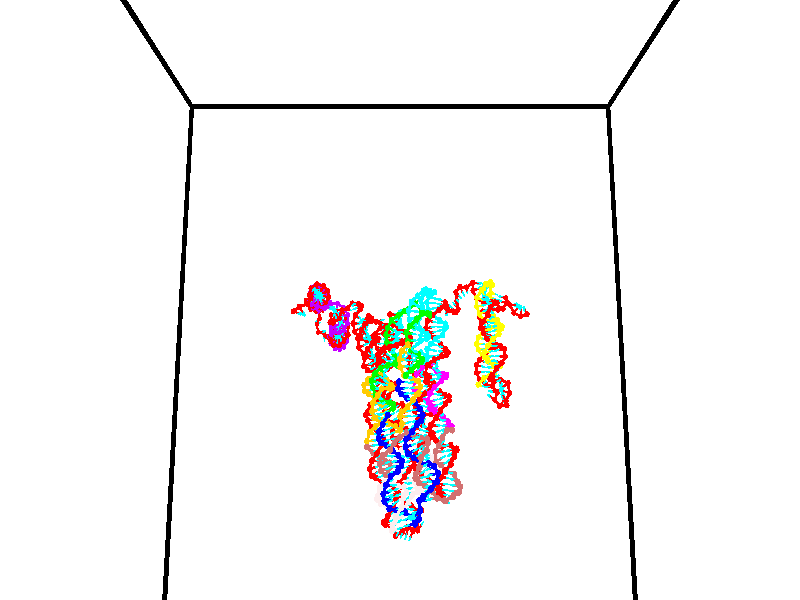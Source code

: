 // switches for output
#declare DRAW_BASES = 1; // possible values are 0, 1; only relevant for DNA ribbons
#declare DRAW_BASES_TYPE = 3; // possible values are 1, 2, 3; only relevant for DNA ribbons
#declare DRAW_FOG = 0; // set to 1 to enable fog

#include "colors.inc"

#include "transforms.inc"
background { rgb <1, 1, 1>}

#default {
   normal{
       ripples 0.25
       frequency 0.20
       turbulence 0.2
       lambda 5
   }
	finish {
		phong 0.1
		phong_size 40.
	}
}

// original window dimensions: 1024x640


// camera settings

camera {
	sky <0, 0.179814, -0.983701>
	up <0, 0.179814, -0.983701>
	right 1.6 * <1, 0, 0>
	location <35, 94.9851, 44.8844>
	look_at <35, 29.7336, 32.9568>
	direction <0, -65.2515, -11.9276>
	angle 67.0682
}


# declare cpy_camera_pos = <35, 94.9851, 44.8844>;
# if (DRAW_FOG = 1)
fog {
	fog_type 2
	up vnormalize(cpy_camera_pos)
	color rgbt<1,1,1,0.3>
	distance 1e-5
	fog_alt 3e-3
	fog_offset 56
}
# end


// LIGHTS

# declare lum = 6;
global_settings {
	ambient_light rgb lum * <0.05, 0.05, 0.05>
	max_trace_level 15
}# declare cpy_direct_light_amount = 0.25;
light_source
{	1000 * <-1, -1.16352, -0.803886>,
	rgb lum * cpy_direct_light_amount
	parallel
}

light_source
{	1000 * <1, 1.16352, 0.803886>,
	rgb lum * cpy_direct_light_amount
	parallel
}

// strand 0

// nucleotide -1

// particle -1
sphere {
	<24.262978, 35.137035, 34.914532> 0.250000
	pigment { color rgbt <1,0,0,0> }
	no_shadow
}
cylinder {
	<24.647799, 35.137554, 35.023678>,  <24.878691, 35.137867, 35.089165>, 0.100000
	pigment { color rgbt <1,0,0,0> }
	no_shadow
}
cylinder {
	<24.647799, 35.137554, 35.023678>,  <24.262978, 35.137035, 34.914532>, 0.100000
	pigment { color rgbt <1,0,0,0> }
	no_shadow
}

// particle -1
sphere {
	<24.647799, 35.137554, 35.023678> 0.100000
	pigment { color rgbt <1,0,0,0> }
	no_shadow
}
sphere {
	0, 1
	scale<0.080000,0.200000,0.300000>
	matrix <-0.170444, -0.778050, 0.604638,
		0.213090, -0.628201, -0.748302,
		0.962050, 0.001298, 0.272868,
		24.936413, 35.137943, 35.105537>
	pigment { color rgbt <0,1,1,0> }
	no_shadow
}
cylinder {
	<24.823591, 34.981037, 34.488972>,  <24.262978, 35.137035, 34.914532>, 0.130000
	pigment { color rgbt <1,0,0,0> }
	no_shadow
}

// nucleotide -1

// particle -1
sphere {
	<24.823591, 34.981037, 34.488972> 0.250000
	pigment { color rgbt <1,0,0,0> }
	no_shadow
}
cylinder {
	<25.054047, 34.863598, 34.794090>,  <25.192320, 34.793133, 34.977161>, 0.100000
	pigment { color rgbt <1,0,0,0> }
	no_shadow
}
cylinder {
	<25.054047, 34.863598, 34.794090>,  <24.823591, 34.981037, 34.488972>, 0.100000
	pigment { color rgbt <1,0,0,0> }
	no_shadow
}

// particle -1
sphere {
	<25.054047, 34.863598, 34.794090> 0.100000
	pigment { color rgbt <1,0,0,0> }
	no_shadow
}
sphere {
	0, 1
	scale<0.080000,0.200000,0.300000>
	matrix <0.445966, 0.895017, 0.007652,
		-0.684965, 0.335774, 0.646590,
		0.576139, -0.293599, 0.762800,
		25.226889, 34.775517, 35.022930>
	pigment { color rgbt <0,1,1,0> }
	no_shadow
}
cylinder {
	<25.610655, 34.715389, 34.209492>,  <24.823591, 34.981037, 34.488972>, 0.130000
	pigment { color rgbt <1,0,0,0> }
	no_shadow
}

// nucleotide -1

// particle -1
sphere {
	<25.610655, 34.715389, 34.209492> 0.250000
	pigment { color rgbt <1,0,0,0> }
	no_shadow
}
cylinder {
	<25.785433, 34.442776, 33.974682>,  <25.890301, 34.279209, 33.833797>, 0.100000
	pigment { color rgbt <1,0,0,0> }
	no_shadow
}
cylinder {
	<25.785433, 34.442776, 33.974682>,  <25.610655, 34.715389, 34.209492>, 0.100000
	pigment { color rgbt <1,0,0,0> }
	no_shadow
}

// particle -1
sphere {
	<25.785433, 34.442776, 33.974682> 0.100000
	pigment { color rgbt <1,0,0,0> }
	no_shadow
}
sphere {
	0, 1
	scale<0.080000,0.200000,0.300000>
	matrix <-0.853902, -0.109168, -0.508856,
		0.282717, 0.723600, -0.629661,
		0.436947, -0.681531, -0.587020,
		25.916517, 34.238316, 33.798576>
	pigment { color rgbt <0,1,1,0> }
	no_shadow
}
cylinder {
	<25.998703, 35.074036, 33.779675>,  <25.610655, 34.715389, 34.209492>, 0.130000
	pigment { color rgbt <1,0,0,0> }
	no_shadow
}

// nucleotide -1

// particle -1
sphere {
	<25.998703, 35.074036, 33.779675> 0.250000
	pigment { color rgbt <1,0,0,0> }
	no_shadow
}
cylinder {
	<26.167290, 35.089863, 33.417282>,  <26.268442, 35.099361, 33.199848>, 0.100000
	pigment { color rgbt <1,0,0,0> }
	no_shadow
}
cylinder {
	<26.167290, 35.089863, 33.417282>,  <25.998703, 35.074036, 33.779675>, 0.100000
	pigment { color rgbt <1,0,0,0> }
	no_shadow
}

// particle -1
sphere {
	<26.167290, 35.089863, 33.417282> 0.100000
	pigment { color rgbt <1,0,0,0> }
	no_shadow
}
sphere {
	0, 1
	scale<0.080000,0.200000,0.300000>
	matrix <0.214166, -0.975130, 0.057040,
		-0.881192, -0.218070, -0.419459,
		0.421466, 0.039571, -0.905980,
		26.293730, 35.101734, 33.145489>
	pigment { color rgbt <0,1,1,0> }
	no_shadow
}
cylinder {
	<25.755478, 34.516388, 33.361530>,  <25.998703, 35.074036, 33.779675>, 0.130000
	pigment { color rgbt <1,0,0,0> }
	no_shadow
}

// nucleotide -1

// particle -1
sphere {
	<25.755478, 34.516388, 33.361530> 0.250000
	pigment { color rgbt <1,0,0,0> }
	no_shadow
}
cylinder {
	<26.124804, 34.597588, 33.231125>,  <26.346399, 34.646305, 33.152882>, 0.100000
	pigment { color rgbt <1,0,0,0> }
	no_shadow
}
cylinder {
	<26.124804, 34.597588, 33.231125>,  <25.755478, 34.516388, 33.361530>, 0.100000
	pigment { color rgbt <1,0,0,0> }
	no_shadow
}

// particle -1
sphere {
	<26.124804, 34.597588, 33.231125> 0.100000
	pigment { color rgbt <1,0,0,0> }
	no_shadow
}
sphere {
	0, 1
	scale<0.080000,0.200000,0.300000>
	matrix <0.206992, -0.978078, -0.022780,
		-0.323492, -0.046449, -0.945090,
		0.923313, 0.202995, -0.326015,
		26.401798, 34.658485, 33.133320>
	pigment { color rgbt <0,1,1,0> }
	no_shadow
}
cylinder {
	<25.837090, 34.117008, 32.742256>,  <25.755478, 34.516388, 33.361530>, 0.130000
	pigment { color rgbt <1,0,0,0> }
	no_shadow
}

// nucleotide -1

// particle -1
sphere {
	<25.837090, 34.117008, 32.742256> 0.250000
	pigment { color rgbt <1,0,0,0> }
	no_shadow
}
cylinder {
	<26.185768, 34.176411, 32.929058>,  <26.394976, 34.212051, 33.041138>, 0.100000
	pigment { color rgbt <1,0,0,0> }
	no_shadow
}
cylinder {
	<26.185768, 34.176411, 32.929058>,  <25.837090, 34.117008, 32.742256>, 0.100000
	pigment { color rgbt <1,0,0,0> }
	no_shadow
}

// particle -1
sphere {
	<26.185768, 34.176411, 32.929058> 0.100000
	pigment { color rgbt <1,0,0,0> }
	no_shadow
}
sphere {
	0, 1
	scale<0.080000,0.200000,0.300000>
	matrix <0.206191, -0.975662, -0.074623,
		0.444554, 0.161341, -0.881102,
		0.871698, 0.148502, 0.467001,
		26.447277, 34.220963, 33.069157>
	pigment { color rgbt <0,1,1,0> }
	no_shadow
}
cylinder {
	<26.372568, 33.814831, 32.312111>,  <25.837090, 34.117008, 32.742256>, 0.130000
	pigment { color rgbt <1,0,0,0> }
	no_shadow
}

// nucleotide -1

// particle -1
sphere {
	<26.372568, 33.814831, 32.312111> 0.250000
	pigment { color rgbt <1,0,0,0> }
	no_shadow
}
cylinder {
	<26.495367, 33.824825, 32.692665>,  <26.569046, 33.830822, 32.920998>, 0.100000
	pigment { color rgbt <1,0,0,0> }
	no_shadow
}
cylinder {
	<26.495367, 33.824825, 32.692665>,  <26.372568, 33.814831, 32.312111>, 0.100000
	pigment { color rgbt <1,0,0,0> }
	no_shadow
}

// particle -1
sphere {
	<26.495367, 33.824825, 32.692665> 0.100000
	pigment { color rgbt <1,0,0,0> }
	no_shadow
}
sphere {
	0, 1
	scale<0.080000,0.200000,0.300000>
	matrix <0.333815, -0.938973, -0.083056,
		0.891247, 0.343083, -0.296602,
		0.306996, 0.024987, 0.951382,
		26.587465, 33.832321, 32.978081>
	pigment { color rgbt <0,1,1,0> }
	no_shadow
}
cylinder {
	<27.070238, 33.541149, 32.417976>,  <26.372568, 33.814831, 32.312111>, 0.130000
	pigment { color rgbt <1,0,0,0> }
	no_shadow
}

// nucleotide -1

// particle -1
sphere {
	<27.070238, 33.541149, 32.417976> 0.250000
	pigment { color rgbt <1,0,0,0> }
	no_shadow
}
cylinder {
	<26.871738, 33.510372, 32.763882>,  <26.752640, 33.491905, 32.971424>, 0.100000
	pigment { color rgbt <1,0,0,0> }
	no_shadow
}
cylinder {
	<26.871738, 33.510372, 32.763882>,  <27.070238, 33.541149, 32.417976>, 0.100000
	pigment { color rgbt <1,0,0,0> }
	no_shadow
}

// particle -1
sphere {
	<26.871738, 33.510372, 32.763882> 0.100000
	pigment { color rgbt <1,0,0,0> }
	no_shadow
}
sphere {
	0, 1
	scale<0.080000,0.200000,0.300000>
	matrix <0.149404, -0.988774, -0.002237,
		0.855229, 0.128090, 0.502172,
		-0.496248, -0.076940, 0.864765,
		26.722864, 33.487289, 33.023312>
	pigment { color rgbt <0,1,1,0> }
	no_shadow
}
cylinder {
	<27.434780, 33.007553, 32.742729>,  <27.070238, 33.541149, 32.417976>, 0.130000
	pigment { color rgbt <1,0,0,0> }
	no_shadow
}

// nucleotide -1

// particle -1
sphere {
	<27.434780, 33.007553, 32.742729> 0.250000
	pigment { color rgbt <1,0,0,0> }
	no_shadow
}
cylinder {
	<27.072332, 33.022980, 32.911232>,  <26.854864, 33.032234, 33.012333>, 0.100000
	pigment { color rgbt <1,0,0,0> }
	no_shadow
}
cylinder {
	<27.072332, 33.022980, 32.911232>,  <27.434780, 33.007553, 32.742729>, 0.100000
	pigment { color rgbt <1,0,0,0> }
	no_shadow
}

// particle -1
sphere {
	<27.072332, 33.022980, 32.911232> 0.100000
	pigment { color rgbt <1,0,0,0> }
	no_shadow
}
sphere {
	0, 1
	scale<0.080000,0.200000,0.300000>
	matrix <-0.000968, -0.996022, 0.089105,
		0.423021, 0.080332, 0.902552,
		-0.906119, 0.038567, 0.421260,
		26.800497, 33.034550, 33.037609>
	pigment { color rgbt <0,1,1,0> }
	no_shadow
}
cylinder {
	<27.508242, 32.550270, 33.200581>,  <27.434780, 33.007553, 32.742729>, 0.130000
	pigment { color rgbt <1,0,0,0> }
	no_shadow
}

// nucleotide -1

// particle -1
sphere {
	<27.508242, 32.550270, 33.200581> 0.250000
	pigment { color rgbt <1,0,0,0> }
	no_shadow
}
cylinder {
	<27.111586, 32.586704, 33.164028>,  <26.873592, 32.608562, 33.142097>, 0.100000
	pigment { color rgbt <1,0,0,0> }
	no_shadow
}
cylinder {
	<27.111586, 32.586704, 33.164028>,  <27.508242, 32.550270, 33.200581>, 0.100000
	pigment { color rgbt <1,0,0,0> }
	no_shadow
}

// particle -1
sphere {
	<27.111586, 32.586704, 33.164028> 0.100000
	pigment { color rgbt <1,0,0,0> }
	no_shadow
}
sphere {
	0, 1
	scale<0.080000,0.200000,0.300000>
	matrix <-0.096123, -0.993992, 0.052347,
		-0.086059, 0.060693, 0.994440,
		-0.991642, 0.091083, -0.091376,
		26.814093, 32.614029, 33.136616>
	pigment { color rgbt <0,1,1,0> }
	no_shadow
}
cylinder {
	<27.200504, 32.066322, 33.769459>,  <27.508242, 32.550270, 33.200581>, 0.130000
	pigment { color rgbt <1,0,0,0> }
	no_shadow
}

// nucleotide -1

// particle -1
sphere {
	<27.200504, 32.066322, 33.769459> 0.250000
	pigment { color rgbt <1,0,0,0> }
	no_shadow
}
cylinder {
	<26.935942, 32.145123, 33.479980>,  <26.777205, 32.192402, 33.306293>, 0.100000
	pigment { color rgbt <1,0,0,0> }
	no_shadow
}
cylinder {
	<26.935942, 32.145123, 33.479980>,  <27.200504, 32.066322, 33.769459>, 0.100000
	pigment { color rgbt <1,0,0,0> }
	no_shadow
}

// particle -1
sphere {
	<26.935942, 32.145123, 33.479980> 0.100000
	pigment { color rgbt <1,0,0,0> }
	no_shadow
}
sphere {
	0, 1
	scale<0.080000,0.200000,0.300000>
	matrix <-0.116607, -0.980165, -0.160251,
		-0.740909, -0.021603, 0.671258,
		-0.661405, 0.197005, -0.723694,
		26.737520, 32.204224, 33.262871>
	pigment { color rgbt <0,1,1,0> }
	no_shadow
}
cylinder {
	<26.513863, 31.733835, 34.016644>,  <27.200504, 32.066322, 33.769459>, 0.130000
	pigment { color rgbt <1,0,0,0> }
	no_shadow
}

// nucleotide -1

// particle -1
sphere {
	<26.513863, 31.733835, 34.016644> 0.250000
	pigment { color rgbt <1,0,0,0> }
	no_shadow
}
cylinder {
	<26.446932, 31.791832, 33.626572>,  <26.406773, 31.826630, 33.392529>, 0.100000
	pigment { color rgbt <1,0,0,0> }
	no_shadow
}
cylinder {
	<26.446932, 31.791832, 33.626572>,  <26.513863, 31.733835, 34.016644>, 0.100000
	pigment { color rgbt <1,0,0,0> }
	no_shadow
}

// particle -1
sphere {
	<26.446932, 31.791832, 33.626572> 0.100000
	pigment { color rgbt <1,0,0,0> }
	no_shadow
}
sphere {
	0, 1
	scale<0.080000,0.200000,0.300000>
	matrix <-0.426466, -0.902444, -0.061003,
		-0.888891, 0.405674, 0.212839,
		-0.167328, 0.144994, -0.975181,
		26.396732, 31.835331, 33.334019>
	pigment { color rgbt <0,1,1,0> }
	no_shadow
}
cylinder {
	<25.715225, 31.499760, 33.845657>,  <26.513863, 31.733835, 34.016644>, 0.130000
	pigment { color rgbt <1,0,0,0> }
	no_shadow
}

// nucleotide -1

// particle -1
sphere {
	<25.715225, 31.499760, 33.845657> 0.250000
	pigment { color rgbt <1,0,0,0> }
	no_shadow
}
cylinder {
	<25.971037, 31.475788, 33.539085>,  <26.124523, 31.461405, 33.355141>, 0.100000
	pigment { color rgbt <1,0,0,0> }
	no_shadow
}
cylinder {
	<25.971037, 31.475788, 33.539085>,  <25.715225, 31.499760, 33.845657>, 0.100000
	pigment { color rgbt <1,0,0,0> }
	no_shadow
}

// particle -1
sphere {
	<25.971037, 31.475788, 33.539085> 0.100000
	pigment { color rgbt <1,0,0,0> }
	no_shadow
}
sphere {
	0, 1
	scale<0.080000,0.200000,0.300000>
	matrix <-0.362352, -0.902766, -0.231764,
		-0.678016, 0.425936, -0.599059,
		0.639527, -0.059931, -0.766429,
		26.162895, 31.457809, 33.309158>
	pigment { color rgbt <0,1,1,0> }
	no_shadow
}
cylinder {
	<25.327389, 31.204353, 33.348083>,  <25.715225, 31.499760, 33.845657>, 0.130000
	pigment { color rgbt <1,0,0,0> }
	no_shadow
}

// nucleotide -1

// particle -1
sphere {
	<25.327389, 31.204353, 33.348083> 0.250000
	pigment { color rgbt <1,0,0,0> }
	no_shadow
}
cylinder {
	<25.697760, 31.129328, 33.216949>,  <25.919983, 31.084312, 33.138268>, 0.100000
	pigment { color rgbt <1,0,0,0> }
	no_shadow
}
cylinder {
	<25.697760, 31.129328, 33.216949>,  <25.327389, 31.204353, 33.348083>, 0.100000
	pigment { color rgbt <1,0,0,0> }
	no_shadow
}

// particle -1
sphere {
	<25.697760, 31.129328, 33.216949> 0.100000
	pigment { color rgbt <1,0,0,0> }
	no_shadow
}
sphere {
	0, 1
	scale<0.080000,0.200000,0.300000>
	matrix <-0.270144, -0.935493, -0.227761,
		-0.263968, 0.299454, -0.916868,
		0.925928, -0.187565, -0.327836,
		25.975538, 31.073059, 33.118599>
	pigment { color rgbt <0,1,1,0> }
	no_shadow
}
cylinder {
	<25.325464, 30.815712, 32.757046>,  <25.327389, 31.204353, 33.348083>, 0.130000
	pigment { color rgbt <1,0,0,0> }
	no_shadow
}

// nucleotide -1

// particle -1
sphere {
	<25.325464, 30.815712, 32.757046> 0.250000
	pigment { color rgbt <1,0,0,0> }
	no_shadow
}
cylinder {
	<25.700912, 30.751741, 32.879299>,  <25.926182, 30.713360, 32.952652>, 0.100000
	pigment { color rgbt <1,0,0,0> }
	no_shadow
}
cylinder {
	<25.700912, 30.751741, 32.879299>,  <25.325464, 30.815712, 32.757046>, 0.100000
	pigment { color rgbt <1,0,0,0> }
	no_shadow
}

// particle -1
sphere {
	<25.700912, 30.751741, 32.879299> 0.100000
	pigment { color rgbt <1,0,0,0> }
	no_shadow
}
sphere {
	0, 1
	scale<0.080000,0.200000,0.300000>
	matrix <-0.095922, -0.972097, -0.214071,
		0.331345, 0.171614, -0.927771,
		0.938621, -0.159925, 0.305638,
		25.982498, 30.703764, 32.970989>
	pigment { color rgbt <0,1,1,0> }
	no_shadow
}
cylinder {
	<25.669344, 30.459980, 32.156940>,  <25.325464, 30.815712, 32.757046>, 0.130000
	pigment { color rgbt <1,0,0,0> }
	no_shadow
}

// nucleotide -1

// particle -1
sphere {
	<25.669344, 30.459980, 32.156940> 0.250000
	pigment { color rgbt <1,0,0,0> }
	no_shadow
}
cylinder {
	<25.883425, 30.396370, 32.488789>,  <26.011873, 30.358204, 32.687897>, 0.100000
	pigment { color rgbt <1,0,0,0> }
	no_shadow
}
cylinder {
	<25.883425, 30.396370, 32.488789>,  <25.669344, 30.459980, 32.156940>, 0.100000
	pigment { color rgbt <1,0,0,0> }
	no_shadow
}

// particle -1
sphere {
	<25.883425, 30.396370, 32.488789> 0.100000
	pigment { color rgbt <1,0,0,0> }
	no_shadow
}
sphere {
	0, 1
	scale<0.080000,0.200000,0.300000>
	matrix <0.038912, -0.976436, -0.212271,
		0.843828, 0.145889, -0.516401,
		0.535201, -0.159026, 0.829621,
		26.043985, 30.348661, 32.737675>
	pigment { color rgbt <0,1,1,0> }
	no_shadow
}
cylinder {
	<26.075886, 29.940956, 31.947838>,  <25.669344, 30.459980, 32.156940>, 0.130000
	pigment { color rgbt <1,0,0,0> }
	no_shadow
}

// nucleotide -1

// particle -1
sphere {
	<26.075886, 29.940956, 31.947838> 0.250000
	pigment { color rgbt <1,0,0,0> }
	no_shadow
}
cylinder {
	<26.090086, 29.914795, 32.346729>,  <26.098606, 29.899097, 32.586063>, 0.100000
	pigment { color rgbt <1,0,0,0> }
	no_shadow
}
cylinder {
	<26.090086, 29.914795, 32.346729>,  <26.075886, 29.940956, 31.947838>, 0.100000
	pigment { color rgbt <1,0,0,0> }
	no_shadow
}

// particle -1
sphere {
	<26.090086, 29.914795, 32.346729> 0.100000
	pigment { color rgbt <1,0,0,0> }
	no_shadow
}
sphere {
	0, 1
	scale<0.080000,0.200000,0.300000>
	matrix <0.035757, -0.997134, -0.066670,
		0.998730, 0.038025, -0.033063,
		0.035503, -0.065403, 0.997227,
		26.100737, 29.895174, 32.645897>
	pigment { color rgbt <0,1,1,0> }
	no_shadow
}
cylinder {
	<26.713596, 29.512894, 32.058899>,  <26.075886, 29.940956, 31.947838>, 0.130000
	pigment { color rgbt <1,0,0,0> }
	no_shadow
}

// nucleotide -1

// particle -1
sphere {
	<26.713596, 29.512894, 32.058899> 0.250000
	pigment { color rgbt <1,0,0,0> }
	no_shadow
}
cylinder {
	<26.454529, 29.505995, 32.363590>,  <26.299088, 29.501856, 32.546406>, 0.100000
	pigment { color rgbt <1,0,0,0> }
	no_shadow
}
cylinder {
	<26.454529, 29.505995, 32.363590>,  <26.713596, 29.512894, 32.058899>, 0.100000
	pigment { color rgbt <1,0,0,0> }
	no_shadow
}

// particle -1
sphere {
	<26.454529, 29.505995, 32.363590> 0.100000
	pigment { color rgbt <1,0,0,0> }
	no_shadow
}
sphere {
	0, 1
	scale<0.080000,0.200000,0.300000>
	matrix <0.024937, -0.999688, -0.001435,
		0.761513, 0.018066, 0.647898,
		-0.647670, -0.017249, 0.761726,
		26.260227, 29.500820, 32.592110>
	pigment { color rgbt <0,1,1,0> }
	no_shadow
}
cylinder {
	<26.919416, 29.004492, 32.474926>,  <26.713596, 29.512894, 32.058899>, 0.130000
	pigment { color rgbt <1,0,0,0> }
	no_shadow
}

// nucleotide -1

// particle -1
sphere {
	<26.919416, 29.004492, 32.474926> 0.250000
	pigment { color rgbt <1,0,0,0> }
	no_shadow
}
cylinder {
	<26.541931, 29.024836, 32.605659>,  <26.315439, 29.037043, 32.684101>, 0.100000
	pigment { color rgbt <1,0,0,0> }
	no_shadow
}
cylinder {
	<26.541931, 29.024836, 32.605659>,  <26.919416, 29.004492, 32.474926>, 0.100000
	pigment { color rgbt <1,0,0,0> }
	no_shadow
}

// particle -1
sphere {
	<26.541931, 29.024836, 32.605659> 0.100000
	pigment { color rgbt <1,0,0,0> }
	no_shadow
}
sphere {
	0, 1
	scale<0.080000,0.200000,0.300000>
	matrix <-0.030468, -0.997273, 0.067213,
		0.329360, 0.053472, 0.942689,
		-0.943713, 0.050859, 0.326833,
		26.258818, 29.040092, 32.703709>
	pigment { color rgbt <0,1,1,0> }
	no_shadow
}
cylinder {
	<26.845961, 28.472219, 33.075321>,  <26.919416, 29.004492, 32.474926>, 0.130000
	pigment { color rgbt <1,0,0,0> }
	no_shadow
}

// nucleotide -1

// particle -1
sphere {
	<26.845961, 28.472219, 33.075321> 0.250000
	pigment { color rgbt <1,0,0,0> }
	no_shadow
}
cylinder {
	<26.467470, 28.570782, 32.991470>,  <26.240376, 28.629919, 32.941158>, 0.100000
	pigment { color rgbt <1,0,0,0> }
	no_shadow
}
cylinder {
	<26.467470, 28.570782, 32.991470>,  <26.845961, 28.472219, 33.075321>, 0.100000
	pigment { color rgbt <1,0,0,0> }
	no_shadow
}

// particle -1
sphere {
	<26.467470, 28.570782, 32.991470> 0.100000
	pigment { color rgbt <1,0,0,0> }
	no_shadow
}
sphere {
	0, 1
	scale<0.080000,0.200000,0.300000>
	matrix <-0.294757, -0.923708, 0.244706,
		-0.133337, 0.293336, 0.946665,
		-0.946224, 0.246408, -0.209628,
		26.183603, 28.644705, 32.928581>
	pigment { color rgbt <0,1,1,0> }
	no_shadow
}
cylinder {
	<26.319328, 28.264772, 33.650082>,  <26.845961, 28.472219, 33.075321>, 0.130000
	pigment { color rgbt <1,0,0,0> }
	no_shadow
}

// nucleotide -1

// particle -1
sphere {
	<26.319328, 28.264772, 33.650082> 0.250000
	pigment { color rgbt <1,0,0,0> }
	no_shadow
}
cylinder {
	<26.132244, 28.292141, 33.297588>,  <26.019993, 28.308561, 33.086094>, 0.100000
	pigment { color rgbt <1,0,0,0> }
	no_shadow
}
cylinder {
	<26.132244, 28.292141, 33.297588>,  <26.319328, 28.264772, 33.650082>, 0.100000
	pigment { color rgbt <1,0,0,0> }
	no_shadow
}

// particle -1
sphere {
	<26.132244, 28.292141, 33.297588> 0.100000
	pigment { color rgbt <1,0,0,0> }
	no_shadow
}
sphere {
	0, 1
	scale<0.080000,0.200000,0.300000>
	matrix <-0.503951, -0.839714, 0.202273,
		-0.726140, 0.538701, 0.427225,
		-0.467712, 0.068422, -0.881229,
		25.991930, 28.312668, 33.033218>
	pigment { color rgbt <0,1,1,0> }
	no_shadow
}
cylinder {
	<25.568291, 28.186228, 33.745697>,  <26.319328, 28.264772, 33.650082>, 0.130000
	pigment { color rgbt <1,0,0,0> }
	no_shadow
}

// nucleotide -1

// particle -1
sphere {
	<25.568291, 28.186228, 33.745697> 0.250000
	pigment { color rgbt <1,0,0,0> }
	no_shadow
}
cylinder {
	<25.613579, 28.115007, 33.354702>,  <25.640753, 28.072275, 33.120106>, 0.100000
	pigment { color rgbt <1,0,0,0> }
	no_shadow
}
cylinder {
	<25.613579, 28.115007, 33.354702>,  <25.568291, 28.186228, 33.745697>, 0.100000
	pigment { color rgbt <1,0,0,0> }
	no_shadow
}

// particle -1
sphere {
	<25.613579, 28.115007, 33.354702> 0.100000
	pigment { color rgbt <1,0,0,0> }
	no_shadow
}
sphere {
	0, 1
	scale<0.080000,0.200000,0.300000>
	matrix <-0.686703, -0.725037, 0.052527,
		-0.718066, 0.665295, -0.204360,
		0.113222, -0.178053, -0.977486,
		25.647545, 28.061592, 33.061455>
	pigment { color rgbt <0,1,1,0> }
	no_shadow
}
cylinder {
	<24.935984, 28.056053, 33.520222>,  <25.568291, 28.186228, 33.745697>, 0.130000
	pigment { color rgbt <1,0,0,0> }
	no_shadow
}

// nucleotide -1

// particle -1
sphere {
	<24.935984, 28.056053, 33.520222> 0.250000
	pigment { color rgbt <1,0,0,0> }
	no_shadow
}
cylinder {
	<25.160814, 27.888578, 33.234909>,  <25.295713, 27.788094, 33.063721>, 0.100000
	pigment { color rgbt <1,0,0,0> }
	no_shadow
}
cylinder {
	<25.160814, 27.888578, 33.234909>,  <24.935984, 28.056053, 33.520222>, 0.100000
	pigment { color rgbt <1,0,0,0> }
	no_shadow
}

// particle -1
sphere {
	<25.160814, 27.888578, 33.234909> 0.100000
	pigment { color rgbt <1,0,0,0> }
	no_shadow
}
sphere {
	0, 1
	scale<0.080000,0.200000,0.300000>
	matrix <-0.693099, -0.709026, -0.129983,
		-0.451313, 0.567435, -0.688719,
		0.562077, -0.418688, -0.713281,
		25.329437, 27.762972, 33.020924>
	pigment { color rgbt <0,1,1,0> }
	no_shadow
}
cylinder {
	<24.437731, 27.828634, 32.935867>,  <24.935984, 28.056053, 33.520222>, 0.130000
	pigment { color rgbt <1,0,0,0> }
	no_shadow
}

// nucleotide -1

// particle -1
sphere {
	<24.437731, 27.828634, 32.935867> 0.250000
	pigment { color rgbt <1,0,0,0> }
	no_shadow
}
cylinder {
	<24.774076, 27.612530, 32.948959>,  <24.975883, 27.482868, 32.956814>, 0.100000
	pigment { color rgbt <1,0,0,0> }
	no_shadow
}
cylinder {
	<24.774076, 27.612530, 32.948959>,  <24.437731, 27.828634, 32.935867>, 0.100000
	pigment { color rgbt <1,0,0,0> }
	no_shadow
}

// particle -1
sphere {
	<24.774076, 27.612530, 32.948959> 0.100000
	pigment { color rgbt <1,0,0,0> }
	no_shadow
}
sphere {
	0, 1
	scale<0.080000,0.200000,0.300000>
	matrix <-0.540139, -0.833731, 0.114638,
		-0.034650, -0.114071, -0.992868,
		0.840862, -0.540259, 0.032726,
		25.026335, 27.450453, 32.958778>
	pigment { color rgbt <0,1,1,0> }
	no_shadow
}
cylinder {
	<24.263309, 27.195557, 32.511303>,  <24.437731, 27.828634, 32.935867>, 0.130000
	pigment { color rgbt <1,0,0,0> }
	no_shadow
}

// nucleotide -1

// particle -1
sphere {
	<24.263309, 27.195557, 32.511303> 0.250000
	pigment { color rgbt <1,0,0,0> }
	no_shadow
}
cylinder {
	<24.563232, 27.141869, 32.770462>,  <24.743187, 27.109655, 32.925957>, 0.100000
	pigment { color rgbt <1,0,0,0> }
	no_shadow
}
cylinder {
	<24.563232, 27.141869, 32.770462>,  <24.263309, 27.195557, 32.511303>, 0.100000
	pigment { color rgbt <1,0,0,0> }
	no_shadow
}

// particle -1
sphere {
	<24.563232, 27.141869, 32.770462> 0.100000
	pigment { color rgbt <1,0,0,0> }
	no_shadow
}
sphere {
	0, 1
	scale<0.080000,0.200000,0.300000>
	matrix <-0.196627, -0.980172, 0.024498,
		0.631763, -0.145763, -0.761333,
		0.749809, -0.134222, 0.647898,
		24.788176, 27.101603, 32.964832>
	pigment { color rgbt <0,1,1,0> }
	no_shadow
}
cylinder {
	<24.780220, 26.648989, 32.313831>,  <24.263309, 27.195557, 32.511303>, 0.130000
	pigment { color rgbt <1,0,0,0> }
	no_shadow
}

// nucleotide -1

// particle -1
sphere {
	<24.780220, 26.648989, 32.313831> 0.250000
	pigment { color rgbt <1,0,0,0> }
	no_shadow
}
cylinder {
	<24.802567, 26.701101, 32.709793>,  <24.815973, 26.732368, 32.947369>, 0.100000
	pigment { color rgbt <1,0,0,0> }
	no_shadow
}
cylinder {
	<24.802567, 26.701101, 32.709793>,  <24.780220, 26.648989, 32.313831>, 0.100000
	pigment { color rgbt <1,0,0,0> }
	no_shadow
}

// particle -1
sphere {
	<24.802567, 26.701101, 32.709793> 0.100000
	pigment { color rgbt <1,0,0,0> }
	no_shadow
}
sphere {
	0, 1
	scale<0.080000,0.200000,0.300000>
	matrix <-0.075349, -0.988073, 0.134293,
		0.995591, -0.082091, -0.045382,
		0.055865, 0.130281, 0.989902,
		24.819326, 26.740185, 33.006763>
	pigment { color rgbt <0,1,1,0> }
	no_shadow
}
cylinder {
	<25.427158, 26.209106, 32.622612>,  <24.780220, 26.648989, 32.313831>, 0.130000
	pigment { color rgbt <1,0,0,0> }
	no_shadow
}

// nucleotide -1

// particle -1
sphere {
	<25.427158, 26.209106, 32.622612> 0.250000
	pigment { color rgbt <1,0,0,0> }
	no_shadow
}
cylinder {
	<25.120502, 26.267960, 32.872608>,  <24.936508, 26.303272, 33.022606>, 0.100000
	pigment { color rgbt <1,0,0,0> }
	no_shadow
}
cylinder {
	<25.120502, 26.267960, 32.872608>,  <25.427158, 26.209106, 32.622612>, 0.100000
	pigment { color rgbt <1,0,0,0> }
	no_shadow
}

// particle -1
sphere {
	<25.120502, 26.267960, 32.872608> 0.100000
	pigment { color rgbt <1,0,0,0> }
	no_shadow
}
sphere {
	0, 1
	scale<0.080000,0.200000,0.300000>
	matrix <0.140127, -0.911585, 0.386492,
		0.626598, 0.383879, 0.678241,
		-0.766641, 0.147135, 0.624990,
		24.890511, 26.312099, 33.060104>
	pigment { color rgbt <0,1,1,0> }
	no_shadow
}
cylinder {
	<25.633690, 26.062996, 33.356075>,  <25.427158, 26.209106, 32.622612>, 0.130000
	pigment { color rgbt <1,0,0,0> }
	no_shadow
}

// nucleotide -1

// particle -1
sphere {
	<25.633690, 26.062996, 33.356075> 0.250000
	pigment { color rgbt <1,0,0,0> }
	no_shadow
}
cylinder {
	<25.260843, 25.973324, 33.242306>,  <25.037134, 25.919521, 33.174042>, 0.100000
	pigment { color rgbt <1,0,0,0> }
	no_shadow
}
cylinder {
	<25.260843, 25.973324, 33.242306>,  <25.633690, 26.062996, 33.356075>, 0.100000
	pigment { color rgbt <1,0,0,0> }
	no_shadow
}

// particle -1
sphere {
	<25.260843, 25.973324, 33.242306> 0.100000
	pigment { color rgbt <1,0,0,0> }
	no_shadow
}
sphere {
	0, 1
	scale<0.080000,0.200000,0.300000>
	matrix <0.181870, -0.968923, 0.167663,
		-0.313175, 0.104553, 0.943923,
		-0.932118, -0.224179, -0.284427,
		24.981207, 25.906071, 33.156979>
	pigment { color rgbt <0,1,1,0> }
	no_shadow
}
cylinder {
	<25.666430, 25.686447, 34.022724>,  <25.633690, 26.062996, 33.356075>, 0.130000
	pigment { color rgbt <1,0,0,0> }
	no_shadow
}

// nucleotide -1

// particle -1
sphere {
	<25.666430, 25.686447, 34.022724> 0.250000
	pigment { color rgbt <1,0,0,0> }
	no_shadow
}
cylinder {
	<25.431795, 25.378761, 34.124092>,  <25.291014, 25.194149, 34.184914>, 0.100000
	pigment { color rgbt <1,0,0,0> }
	no_shadow
}
cylinder {
	<25.431795, 25.378761, 34.124092>,  <25.666430, 25.686447, 34.022724>, 0.100000
	pigment { color rgbt <1,0,0,0> }
	no_shadow
}

// particle -1
sphere {
	<25.431795, 25.378761, 34.124092> 0.100000
	pigment { color rgbt <1,0,0,0> }
	no_shadow
}
sphere {
	0, 1
	scale<0.080000,0.200000,0.300000>
	matrix <0.641460, -0.250243, 0.725195,
		-0.494414, 0.587951, 0.640210,
		-0.586587, -0.769215, 0.253424,
		25.255819, 25.147997, 34.200119>
	pigment { color rgbt <0,1,1,0> }
	no_shadow
}
cylinder {
	<25.359016, 25.781679, 34.613911>,  <25.666430, 25.686447, 34.022724>, 0.130000
	pigment { color rgbt <1,0,0,0> }
	no_shadow
}

// nucleotide -1

// particle -1
sphere {
	<25.359016, 25.781679, 34.613911> 0.250000
	pigment { color rgbt <1,0,0,0> }
	no_shadow
}
cylinder {
	<25.468121, 25.412518, 34.505207>,  <25.533583, 25.191021, 34.439987>, 0.100000
	pigment { color rgbt <1,0,0,0> }
	no_shadow
}
cylinder {
	<25.468121, 25.412518, 34.505207>,  <25.359016, 25.781679, 34.613911>, 0.100000
	pigment { color rgbt <1,0,0,0> }
	no_shadow
}

// particle -1
sphere {
	<25.468121, 25.412518, 34.505207> 0.100000
	pigment { color rgbt <1,0,0,0> }
	no_shadow
}
sphere {
	0, 1
	scale<0.080000,0.200000,0.300000>
	matrix <0.571257, -0.071922, 0.817614,
		-0.774124, -0.378255, 0.507598,
		0.272759, -0.922904, -0.271757,
		25.549948, 25.135647, 34.423679>
	pigment { color rgbt <0,1,1,0> }
	no_shadow
}
cylinder {
	<25.529352, 25.715111, 35.396412>,  <25.359016, 25.781679, 34.613911>, 0.130000
	pigment { color rgbt <1,0,0,0> }
	no_shadow
}

// nucleotide -1

// particle -1
sphere {
	<25.529352, 25.715111, 35.396412> 0.250000
	pigment { color rgbt <1,0,0,0> }
	no_shadow
}
cylinder {
	<25.915440, 25.802563, 35.339069>,  <26.147093, 25.855034, 35.304665>, 0.100000
	pigment { color rgbt <1,0,0,0> }
	no_shadow
}
cylinder {
	<25.915440, 25.802563, 35.339069>,  <25.529352, 25.715111, 35.396412>, 0.100000
	pigment { color rgbt <1,0,0,0> }
	no_shadow
}

// particle -1
sphere {
	<25.915440, 25.802563, 35.339069> 0.100000
	pigment { color rgbt <1,0,0,0> }
	no_shadow
}
sphere {
	0, 1
	scale<0.080000,0.200000,0.300000>
	matrix <-0.009346, -0.519124, -0.854648,
		-0.261271, 0.826263, -0.499026,
		0.965220, 0.218631, -0.143354,
		26.205006, 25.868153, 35.296062>
	pigment { color rgbt <0,1,1,0> }
	no_shadow
}
cylinder {
	<26.070421, 25.221346, 35.307468>,  <25.529352, 25.715111, 35.396412>, 0.130000
	pigment { color rgbt <1,0,0,0> }
	no_shadow
}

// nucleotide -1

// particle -1
sphere {
	<26.070421, 25.221346, 35.307468> 0.250000
	pigment { color rgbt <1,0,0,0> }
	no_shadow
}
cylinder {
	<26.124834, 25.123297, 35.691429>,  <26.157482, 25.064466, 35.921806>, 0.100000
	pigment { color rgbt <1,0,0,0> }
	no_shadow
}
cylinder {
	<26.124834, 25.123297, 35.691429>,  <26.070421, 25.221346, 35.307468>, 0.100000
	pigment { color rgbt <1,0,0,0> }
	no_shadow
}

// particle -1
sphere {
	<26.124834, 25.123297, 35.691429> 0.100000
	pigment { color rgbt <1,0,0,0> }
	no_shadow
}
sphere {
	0, 1
	scale<0.080000,0.200000,0.300000>
	matrix <-0.990694, -0.038173, 0.130647,
		0.004617, -0.968740, -0.248037,
		0.136031, -0.245125, 0.959900,
		26.165644, 25.049759, 35.979401>
	pigment { color rgbt <0,1,1,0> }
	no_shadow
}
cylinder {
	<26.301521, 24.620798, 35.624939>,  <26.070421, 25.221346, 35.307468>, 0.130000
	pigment { color rgbt <1,0,0,0> }
	no_shadow
}

// nucleotide -1

// particle -1
sphere {
	<26.301521, 24.620798, 35.624939> 0.250000
	pigment { color rgbt <1,0,0,0> }
	no_shadow
}
cylinder {
	<26.618391, 24.440414, 35.789425>,  <26.808514, 24.332184, 35.888119>, 0.100000
	pigment { color rgbt <1,0,0,0> }
	no_shadow
}
cylinder {
	<26.618391, 24.440414, 35.789425>,  <26.301521, 24.620798, 35.624939>, 0.100000
	pigment { color rgbt <1,0,0,0> }
	no_shadow
}

// particle -1
sphere {
	<26.618391, 24.440414, 35.789425> 0.100000
	pigment { color rgbt <1,0,0,0> }
	no_shadow
}
sphere {
	0, 1
	scale<0.080000,0.200000,0.300000>
	matrix <0.599073, 0.703206, -0.382899,
		-0.116499, 0.549671, 0.827218,
		0.792174, -0.450957, 0.411216,
		26.856043, 24.305128, 35.912788>
	pigment { color rgbt <0,1,1,0> }
	no_shadow
}
cylinder {
	<26.773355, 25.151464, 35.962063>,  <26.301521, 24.620798, 35.624939>, 0.130000
	pigment { color rgbt <1,0,0,0> }
	no_shadow
}

// nucleotide -1

// particle -1
sphere {
	<26.773355, 25.151464, 35.962063> 0.250000
	pigment { color rgbt <1,0,0,0> }
	no_shadow
}
cylinder {
	<27.030924, 24.850161, 35.908447>,  <27.185465, 24.669378, 35.876278>, 0.100000
	pigment { color rgbt <1,0,0,0> }
	no_shadow
}
cylinder {
	<27.030924, 24.850161, 35.908447>,  <26.773355, 25.151464, 35.962063>, 0.100000
	pigment { color rgbt <1,0,0,0> }
	no_shadow
}

// particle -1
sphere {
	<27.030924, 24.850161, 35.908447> 0.100000
	pigment { color rgbt <1,0,0,0> }
	no_shadow
}
sphere {
	0, 1
	scale<0.080000,0.200000,0.300000>
	matrix <0.752947, 0.654991, -0.063701,
		0.135778, -0.059907, 0.988926,
		0.643922, -0.753258, -0.134040,
		27.224100, 24.624184, 35.868237>
	pigment { color rgbt <0,1,1,0> }
	no_shadow
}
cylinder {
	<27.216175, 25.056219, 36.524624>,  <26.773355, 25.151464, 35.962063>, 0.130000
	pigment { color rgbt <1,0,0,0> }
	no_shadow
}

// nucleotide -1

// particle -1
sphere {
	<27.216175, 25.056219, 36.524624> 0.250000
	pigment { color rgbt <1,0,0,0> }
	no_shadow
}
cylinder {
	<27.422392, 24.961285, 36.195290>,  <27.546122, 24.904324, 35.997688>, 0.100000
	pigment { color rgbt <1,0,0,0> }
	no_shadow
}
cylinder {
	<27.422392, 24.961285, 36.195290>,  <27.216175, 25.056219, 36.524624>, 0.100000
	pigment { color rgbt <1,0,0,0> }
	no_shadow
}

// particle -1
sphere {
	<27.422392, 24.961285, 36.195290> 0.100000
	pigment { color rgbt <1,0,0,0> }
	no_shadow
}
sphere {
	0, 1
	scale<0.080000,0.200000,0.300000>
	matrix <0.545551, 0.831871, 0.101806,
		0.660749, -0.501659, 0.558345,
		0.515543, -0.237337, -0.823339,
		27.577055, 24.890083, 35.948288>
	pigment { color rgbt <0,1,1,0> }
	no_shadow
}
cylinder {
	<27.962751, 25.043997, 36.735424>,  <27.216175, 25.056219, 36.524624>, 0.130000
	pigment { color rgbt <1,0,0,0> }
	no_shadow
}

// nucleotide -1

// particle -1
sphere {
	<27.962751, 25.043997, 36.735424> 0.250000
	pigment { color rgbt <1,0,0,0> }
	no_shadow
}
cylinder {
	<27.874434, 25.156076, 36.361744>,  <27.821442, 25.223324, 36.137535>, 0.100000
	pigment { color rgbt <1,0,0,0> }
	no_shadow
}
cylinder {
	<27.874434, 25.156076, 36.361744>,  <27.962751, 25.043997, 36.735424>, 0.100000
	pigment { color rgbt <1,0,0,0> }
	no_shadow
}

// particle -1
sphere {
	<27.874434, 25.156076, 36.361744> 0.100000
	pigment { color rgbt <1,0,0,0> }
	no_shadow
}
sphere {
	0, 1
	scale<0.080000,0.200000,0.300000>
	matrix <0.440515, 0.883228, 0.160798,
		0.870170, -0.376027, -0.318446,
		-0.220796, 0.280201, -0.934204,
		27.808195, 25.240137, 36.081482>
	pigment { color rgbt <0,1,1,0> }
	no_shadow
}
cylinder {
	<28.522875, 25.493811, 36.417156>,  <27.962751, 25.043997, 36.735424>, 0.130000
	pigment { color rgbt <1,0,0,0> }
	no_shadow
}

// nucleotide -1

// particle -1
sphere {
	<28.522875, 25.493811, 36.417156> 0.250000
	pigment { color rgbt <1,0,0,0> }
	no_shadow
}
cylinder {
	<28.204205, 25.603815, 36.201870>,  <28.013002, 25.669817, 36.072697>, 0.100000
	pigment { color rgbt <1,0,0,0> }
	no_shadow
}
cylinder {
	<28.204205, 25.603815, 36.201870>,  <28.522875, 25.493811, 36.417156>, 0.100000
	pigment { color rgbt <1,0,0,0> }
	no_shadow
}

// particle -1
sphere {
	<28.204205, 25.603815, 36.201870> 0.100000
	pigment { color rgbt <1,0,0,0> }
	no_shadow
}
sphere {
	0, 1
	scale<0.080000,0.200000,0.300000>
	matrix <0.369449, 0.926337, -0.073539,
		0.478344, -0.257430, -0.839593,
		-0.796677, 0.275010, -0.538215,
		27.965202, 25.686317, 36.040405>
	pigment { color rgbt <0,1,1,0> }
	no_shadow
}
cylinder {
	<28.870497, 25.942442, 36.008656>,  <28.522875, 25.493811, 36.417156>, 0.130000
	pigment { color rgbt <1,0,0,0> }
	no_shadow
}

// nucleotide -1

// particle -1
sphere {
	<28.870497, 25.942442, 36.008656> 0.250000
	pigment { color rgbt <1,0,0,0> }
	no_shadow
}
cylinder {
	<28.479008, 26.023829, 35.998035>,  <28.244114, 26.072660, 35.991661>, 0.100000
	pigment { color rgbt <1,0,0,0> }
	no_shadow
}
cylinder {
	<28.479008, 26.023829, 35.998035>,  <28.870497, 25.942442, 36.008656>, 0.100000
	pigment { color rgbt <1,0,0,0> }
	no_shadow
}

// particle -1
sphere {
	<28.479008, 26.023829, 35.998035> 0.100000
	pigment { color rgbt <1,0,0,0> }
	no_shadow
}
sphere {
	0, 1
	scale<0.080000,0.200000,0.300000>
	matrix <0.203072, 0.979019, 0.016866,
		0.029426, 0.011115, -0.999505,
		-0.978721, 0.203468, -0.026552,
		28.185390, 26.084869, 35.990070>
	pigment { color rgbt <0,1,1,0> }
	no_shadow
}
cylinder {
	<28.810951, 26.513029, 35.610874>,  <28.870497, 25.942442, 36.008656>, 0.130000
	pigment { color rgbt <1,0,0,0> }
	no_shadow
}

// nucleotide -1

// particle -1
sphere {
	<28.810951, 26.513029, 35.610874> 0.250000
	pigment { color rgbt <1,0,0,0> }
	no_shadow
}
cylinder {
	<28.463665, 26.525328, 35.808968>,  <28.255293, 26.532707, 35.927826>, 0.100000
	pigment { color rgbt <1,0,0,0> }
	no_shadow
}
cylinder {
	<28.463665, 26.525328, 35.808968>,  <28.810951, 26.513029, 35.610874>, 0.100000
	pigment { color rgbt <1,0,0,0> }
	no_shadow
}

// particle -1
sphere {
	<28.463665, 26.525328, 35.808968> 0.100000
	pigment { color rgbt <1,0,0,0> }
	no_shadow
}
sphere {
	0, 1
	scale<0.080000,0.200000,0.300000>
	matrix <0.098275, 0.988961, 0.110892,
		-0.486360, 0.144947, -0.861652,
		-0.868214, 0.030746, 0.495236,
		28.203201, 26.534552, 35.957539>
	pigment { color rgbt <0,1,1,0> }
	no_shadow
}
cylinder {
	<28.477728, 27.047800, 35.269161>,  <28.810951, 26.513029, 35.610874>, 0.130000
	pigment { color rgbt <1,0,0,0> }
	no_shadow
}

// nucleotide -1

// particle -1
sphere {
	<28.477728, 27.047800, 35.269161> 0.250000
	pigment { color rgbt <1,0,0,0> }
	no_shadow
}
cylinder {
	<28.311831, 26.990963, 35.628670>,  <28.212292, 26.956861, 35.844376>, 0.100000
	pigment { color rgbt <1,0,0,0> }
	no_shadow
}
cylinder {
	<28.311831, 26.990963, 35.628670>,  <28.477728, 27.047800, 35.269161>, 0.100000
	pigment { color rgbt <1,0,0,0> }
	no_shadow
}

// particle -1
sphere {
	<28.311831, 26.990963, 35.628670> 0.100000
	pigment { color rgbt <1,0,0,0> }
	no_shadow
}
sphere {
	0, 1
	scale<0.080000,0.200000,0.300000>
	matrix <-0.045117, 0.989729, 0.135652,
		-0.908818, 0.015711, -0.416896,
		-0.414745, -0.142093, 0.898775,
		28.187407, 26.948336, 35.898304>
	pigment { color rgbt <0,1,1,0> }
	no_shadow
}
cylinder {
	<27.910772, 27.493364, 35.194908>,  <28.477728, 27.047800, 35.269161>, 0.130000
	pigment { color rgbt <1,0,0,0> }
	no_shadow
}

// nucleotide -1

// particle -1
sphere {
	<27.910772, 27.493364, 35.194908> 0.250000
	pigment { color rgbt <1,0,0,0> }
	no_shadow
}
cylinder {
	<27.980257, 27.426586, 35.583126>,  <28.021948, 27.386518, 35.816055>, 0.100000
	pigment { color rgbt <1,0,0,0> }
	no_shadow
}
cylinder {
	<27.980257, 27.426586, 35.583126>,  <27.910772, 27.493364, 35.194908>, 0.100000
	pigment { color rgbt <1,0,0,0> }
	no_shadow
}

// particle -1
sphere {
	<27.980257, 27.426586, 35.583126> 0.100000
	pigment { color rgbt <1,0,0,0> }
	no_shadow
}
sphere {
	0, 1
	scale<0.080000,0.200000,0.300000>
	matrix <-0.176870, 0.964212, 0.197516,
		-0.968784, -0.205971, 0.137966,
		0.173711, -0.166948, 0.970543,
		28.032370, 27.376501, 35.874290>
	pigment { color rgbt <0,1,1,0> }
	no_shadow
}
cylinder {
	<27.475153, 27.883051, 35.517155>,  <27.910772, 27.493364, 35.194908>, 0.130000
	pigment { color rgbt <1,0,0,0> }
	no_shadow
}

// nucleotide -1

// particle -1
sphere {
	<27.475153, 27.883051, 35.517155> 0.250000
	pigment { color rgbt <1,0,0,0> }
	no_shadow
}
cylinder {
	<27.742880, 27.843136, 35.811653>,  <27.903517, 27.819187, 35.988350>, 0.100000
	pigment { color rgbt <1,0,0,0> }
	no_shadow
}
cylinder {
	<27.742880, 27.843136, 35.811653>,  <27.475153, 27.883051, 35.517155>, 0.100000
	pigment { color rgbt <1,0,0,0> }
	no_shadow
}

// particle -1
sphere {
	<27.742880, 27.843136, 35.811653> 0.100000
	pigment { color rgbt <1,0,0,0> }
	no_shadow
}
sphere {
	0, 1
	scale<0.080000,0.200000,0.300000>
	matrix <-0.034822, 0.985638, 0.165243,
		-0.742159, -0.136238, 0.656231,
		0.669319, -0.099786, 0.736244,
		27.943676, 27.813200, 36.032528>
	pigment { color rgbt <0,1,1,0> }
	no_shadow
}
cylinder {
	<27.190962, 28.142061, 36.078457>,  <27.475153, 27.883051, 35.517155>, 0.130000
	pigment { color rgbt <1,0,0,0> }
	no_shadow
}

// nucleotide -1

// particle -1
sphere {
	<27.190962, 28.142061, 36.078457> 0.250000
	pigment { color rgbt <1,0,0,0> }
	no_shadow
}
cylinder {
	<27.588331, 28.172173, 36.112972>,  <27.826752, 28.190239, 36.133682>, 0.100000
	pigment { color rgbt <1,0,0,0> }
	no_shadow
}
cylinder {
	<27.588331, 28.172173, 36.112972>,  <27.190962, 28.142061, 36.078457>, 0.100000
	pigment { color rgbt <1,0,0,0> }
	no_shadow
}

// particle -1
sphere {
	<27.588331, 28.172173, 36.112972> 0.100000
	pigment { color rgbt <1,0,0,0> }
	no_shadow
}
sphere {
	0, 1
	scale<0.080000,0.200000,0.300000>
	matrix <-0.091169, 0.975905, 0.198238,
		-0.069283, -0.204801, 0.976349,
		0.993422, 0.075278, 0.086285,
		27.886358, 28.194756, 36.138859>
	pigment { color rgbt <0,1,1,0> }
	no_shadow
}
cylinder {
	<27.333019, 28.726055, 36.642330>,  <27.190962, 28.142061, 36.078457>, 0.130000
	pigment { color rgbt <1,0,0,0> }
	no_shadow
}

// nucleotide -1

// particle -1
sphere {
	<27.333019, 28.726055, 36.642330> 0.250000
	pigment { color rgbt <1,0,0,0> }
	no_shadow
}
cylinder {
	<27.696161, 28.691765, 36.478161>,  <27.914047, 28.671190, 36.379658>, 0.100000
	pigment { color rgbt <1,0,0,0> }
	no_shadow
}
cylinder {
	<27.696161, 28.691765, 36.478161>,  <27.333019, 28.726055, 36.642330>, 0.100000
	pigment { color rgbt <1,0,0,0> }
	no_shadow
}

// particle -1
sphere {
	<27.696161, 28.691765, 36.478161> 0.100000
	pigment { color rgbt <1,0,0,0> }
	no_shadow
}
sphere {
	0, 1
	scale<0.080000,0.200000,0.300000>
	matrix <0.128421, 0.988682, 0.077559,
		0.399133, -0.123119, 0.908589,
		0.907855, -0.085726, -0.410427,
		27.968517, 28.666048, 36.355034>
	pigment { color rgbt <0,1,1,0> }
	no_shadow
}
cylinder {
	<27.719309, 29.137974, 37.066254>,  <27.333019, 28.726055, 36.642330>, 0.130000
	pigment { color rgbt <1,0,0,0> }
	no_shadow
}

// nucleotide -1

// particle -1
sphere {
	<27.719309, 29.137974, 37.066254> 0.250000
	pigment { color rgbt <1,0,0,0> }
	no_shadow
}
cylinder {
	<27.928530, 29.078041, 36.730640>,  <28.054062, 29.042082, 36.529274>, 0.100000
	pigment { color rgbt <1,0,0,0> }
	no_shadow
}
cylinder {
	<27.928530, 29.078041, 36.730640>,  <27.719309, 29.137974, 37.066254>, 0.100000
	pigment { color rgbt <1,0,0,0> }
	no_shadow
}

// particle -1
sphere {
	<27.928530, 29.078041, 36.730640> 0.100000
	pigment { color rgbt <1,0,0,0> }
	no_shadow
}
sphere {
	0, 1
	scale<0.080000,0.200000,0.300000>
	matrix <0.292995, 0.956040, 0.011924,
		0.800358, -0.252068, 0.543957,
		0.523050, -0.149833, -0.839028,
		28.085445, 29.033091, 36.478931>
	pigment { color rgbt <0,1,1,0> }
	no_shadow
}
cylinder {
	<28.355173, 29.601669, 37.146667>,  <27.719309, 29.137974, 37.066254>, 0.130000
	pigment { color rgbt <1,0,0,0> }
	no_shadow
}

// nucleotide -1

// particle -1
sphere {
	<28.355173, 29.601669, 37.146667> 0.250000
	pigment { color rgbt <1,0,0,0> }
	no_shadow
}
cylinder {
	<28.347794, 29.544971, 36.750774>,  <28.343367, 29.510952, 36.513237>, 0.100000
	pigment { color rgbt <1,0,0,0> }
	no_shadow
}
cylinder {
	<28.347794, 29.544971, 36.750774>,  <28.355173, 29.601669, 37.146667>, 0.100000
	pigment { color rgbt <1,0,0,0> }
	no_shadow
}

// particle -1
sphere {
	<28.347794, 29.544971, 36.750774> 0.100000
	pigment { color rgbt <1,0,0,0> }
	no_shadow
}
sphere {
	0, 1
	scale<0.080000,0.200000,0.300000>
	matrix <0.130065, 0.981148, -0.142939,
		0.991334, -0.131366, 0.000335,
		-0.018449, -0.141744, -0.989731,
		28.342258, 29.502449, 36.453854>
	pigment { color rgbt <0,1,1,0> }
	no_shadow
}
cylinder {
	<28.932314, 30.032871, 36.782944>,  <28.355173, 29.601669, 37.146667>, 0.130000
	pigment { color rgbt <1,0,0,0> }
	no_shadow
}

// nucleotide -1

// particle -1
sphere {
	<28.932314, 30.032871, 36.782944> 0.250000
	pigment { color rgbt <1,0,0,0> }
	no_shadow
}
cylinder {
	<28.731279, 29.926765, 36.453812>,  <28.610659, 29.863102, 36.256332>, 0.100000
	pigment { color rgbt <1,0,0,0> }
	no_shadow
}
cylinder {
	<28.731279, 29.926765, 36.453812>,  <28.932314, 30.032871, 36.782944>, 0.100000
	pigment { color rgbt <1,0,0,0> }
	no_shadow
}

// particle -1
sphere {
	<28.731279, 29.926765, 36.453812> 0.100000
	pigment { color rgbt <1,0,0,0> }
	no_shadow
}
sphere {
	0, 1
	scale<0.080000,0.200000,0.300000>
	matrix <0.253070, 0.864932, -0.433414,
		0.826657, -0.426060, -0.367574,
		-0.502587, -0.265263, -0.822826,
		28.580503, 29.847187, 36.206963>
	pigment { color rgbt <0,1,1,0> }
	no_shadow
}
cylinder {
	<29.401903, 30.025234, 36.211624>,  <28.932314, 30.032871, 36.782944>, 0.130000
	pigment { color rgbt <1,0,0,0> }
	no_shadow
}

// nucleotide -1

// particle -1
sphere {
	<29.401903, 30.025234, 36.211624> 0.250000
	pigment { color rgbt <1,0,0,0> }
	no_shadow
}
cylinder {
	<29.036829, 30.103796, 36.068275>,  <28.817783, 30.150934, 35.982265>, 0.100000
	pigment { color rgbt <1,0,0,0> }
	no_shadow
}
cylinder {
	<29.036829, 30.103796, 36.068275>,  <29.401903, 30.025234, 36.211624>, 0.100000
	pigment { color rgbt <1,0,0,0> }
	no_shadow
}

// particle -1
sphere {
	<29.036829, 30.103796, 36.068275> 0.100000
	pigment { color rgbt <1,0,0,0> }
	no_shadow
}
sphere {
	0, 1
	scale<0.080000,0.200000,0.300000>
	matrix <0.343421, 0.843947, -0.412086,
		0.221508, -0.499177, -0.837709,
		-0.912686, 0.196407, -0.358369,
		28.763023, 30.162718, 35.960766>
	pigment { color rgbt <0,1,1,0> }
	no_shadow
}
cylinder {
	<29.368422, 30.229210, 35.473633>,  <29.401903, 30.025234, 36.211624>, 0.130000
	pigment { color rgbt <1,0,0,0> }
	no_shadow
}

// nucleotide -1

// particle -1
sphere {
	<29.368422, 30.229210, 35.473633> 0.250000
	pigment { color rgbt <1,0,0,0> }
	no_shadow
}
cylinder {
	<29.068007, 30.387510, 35.685040>,  <28.887758, 30.482491, 35.811882>, 0.100000
	pigment { color rgbt <1,0,0,0> }
	no_shadow
}
cylinder {
	<29.068007, 30.387510, 35.685040>,  <29.368422, 30.229210, 35.473633>, 0.100000
	pigment { color rgbt <1,0,0,0> }
	no_shadow
}

// particle -1
sphere {
	<29.068007, 30.387510, 35.685040> 0.100000
	pigment { color rgbt <1,0,0,0> }
	no_shadow
}
sphere {
	0, 1
	scale<0.080000,0.200000,0.300000>
	matrix <0.197719, 0.898532, -0.391853,
		-0.629961, -0.189799, -0.753078,
		-0.751037, 0.395749, 0.528513,
		28.842695, 30.506235, 35.843594>
	pigment { color rgbt <0,1,1,0> }
	no_shadow
}
cylinder {
	<29.199825, 30.605305, 34.814938>,  <29.368422, 30.229210, 35.473633>, 0.130000
	pigment { color rgbt <1,0,0,0> }
	no_shadow
}

// nucleotide -1

// particle -1
sphere {
	<29.199825, 30.605305, 34.814938> 0.250000
	pigment { color rgbt <1,0,0,0> }
	no_shadow
}
cylinder {
	<28.945410, 30.735891, 35.094616>,  <28.792761, 30.814243, 35.262424>, 0.100000
	pigment { color rgbt <1,0,0,0> }
	no_shadow
}
cylinder {
	<28.945410, 30.735891, 35.094616>,  <29.199825, 30.605305, 34.814938>, 0.100000
	pigment { color rgbt <1,0,0,0> }
	no_shadow
}

// particle -1
sphere {
	<28.945410, 30.735891, 35.094616> 0.100000
	pigment { color rgbt <1,0,0,0> }
	no_shadow
}
sphere {
	0, 1
	scale<0.080000,0.200000,0.300000>
	matrix <0.086238, 0.930494, -0.356012,
		-0.766825, -0.166139, -0.619982,
		-0.636037, 0.326464, 0.699198,
		28.754599, 30.833830, 35.304375>
	pigment { color rgbt <0,1,1,0> }
	no_shadow
}
cylinder {
	<28.876032, 31.098373, 34.414795>,  <29.199825, 30.605305, 34.814938>, 0.130000
	pigment { color rgbt <1,0,0,0> }
	no_shadow
}

// nucleotide -1

// particle -1
sphere {
	<28.876032, 31.098373, 34.414795> 0.250000
	pigment { color rgbt <1,0,0,0> }
	no_shadow
}
cylinder {
	<28.769056, 31.208836, 34.784058>,  <28.704870, 31.275114, 35.005615>, 0.100000
	pigment { color rgbt <1,0,0,0> }
	no_shadow
}
cylinder {
	<28.769056, 31.208836, 34.784058>,  <28.876032, 31.098373, 34.414795>, 0.100000
	pigment { color rgbt <1,0,0,0> }
	no_shadow
}

// particle -1
sphere {
	<28.769056, 31.208836, 34.784058> 0.100000
	pigment { color rgbt <1,0,0,0> }
	no_shadow
}
sphere {
	0, 1
	scale<0.080000,0.200000,0.300000>
	matrix <-0.151979, 0.933971, -0.323421,
		-0.951514, -0.226795, -0.207811,
		-0.267439, 0.276157, 0.923154,
		28.688824, 31.291683, 35.061005>
	pigment { color rgbt <0,1,1,0> }
	no_shadow
}
cylinder {
	<28.175329, 31.424183, 34.428410>,  <28.876032, 31.098373, 34.414795>, 0.130000
	pigment { color rgbt <1,0,0,0> }
	no_shadow
}

// nucleotide -1

// particle -1
sphere {
	<28.175329, 31.424183, 34.428410> 0.250000
	pigment { color rgbt <1,0,0,0> }
	no_shadow
}
cylinder {
	<28.360682, 31.541765, 34.762802>,  <28.471893, 31.612314, 34.963440>, 0.100000
	pigment { color rgbt <1,0,0,0> }
	no_shadow
}
cylinder {
	<28.360682, 31.541765, 34.762802>,  <28.175329, 31.424183, 34.428410>, 0.100000
	pigment { color rgbt <1,0,0,0> }
	no_shadow
}

// particle -1
sphere {
	<28.360682, 31.541765, 34.762802> 0.100000
	pigment { color rgbt <1,0,0,0> }
	no_shadow
}
sphere {
	0, 1
	scale<0.080000,0.200000,0.300000>
	matrix <-0.161518, 0.955592, -0.246486,
		-0.871315, -0.020810, 0.490283,
		0.463381, 0.293957, 0.835983,
		28.499695, 31.629951, 35.013596>
	pigment { color rgbt <0,1,1,0> }
	no_shadow
}
cylinder {
	<27.713436, 31.959387, 34.721077>,  <28.175329, 31.424183, 34.428410>, 0.130000
	pigment { color rgbt <1,0,0,0> }
	no_shadow
}

// nucleotide -1

// particle -1
sphere {
	<27.713436, 31.959387, 34.721077> 0.250000
	pigment { color rgbt <1,0,0,0> }
	no_shadow
}
cylinder {
	<28.092051, 32.003952, 34.842178>,  <28.319220, 32.030693, 34.914837>, 0.100000
	pigment { color rgbt <1,0,0,0> }
	no_shadow
}
cylinder {
	<28.092051, 32.003952, 34.842178>,  <27.713436, 31.959387, 34.721077>, 0.100000
	pigment { color rgbt <1,0,0,0> }
	no_shadow
}

// particle -1
sphere {
	<28.092051, 32.003952, 34.842178> 0.100000
	pigment { color rgbt <1,0,0,0> }
	no_shadow
}
sphere {
	0, 1
	scale<0.080000,0.200000,0.300000>
	matrix <-0.068610, 0.986523, -0.148543,
		-0.315219, 0.119829, 0.941423,
		0.946536, 0.111414, 0.302750,
		28.376011, 32.037376, 34.933002>
	pigment { color rgbt <0,1,1,0> }
	no_shadow
}
cylinder {
	<27.711937, 32.357948, 35.326984>,  <27.713436, 31.959387, 34.721077>, 0.130000
	pigment { color rgbt <1,0,0,0> }
	no_shadow
}

// nucleotide -1

// particle -1
sphere {
	<27.711937, 32.357948, 35.326984> 0.250000
	pigment { color rgbt <1,0,0,0> }
	no_shadow
}
cylinder {
	<28.069792, 32.399277, 35.153111>,  <28.284504, 32.424072, 35.048786>, 0.100000
	pigment { color rgbt <1,0,0,0> }
	no_shadow
}
cylinder {
	<28.069792, 32.399277, 35.153111>,  <27.711937, 32.357948, 35.326984>, 0.100000
	pigment { color rgbt <1,0,0,0> }
	no_shadow
}

// particle -1
sphere {
	<28.069792, 32.399277, 35.153111> 0.100000
	pigment { color rgbt <1,0,0,0> }
	no_shadow
}
sphere {
	0, 1
	scale<0.080000,0.200000,0.300000>
	matrix <-0.066770, 0.992887, 0.098570,
		0.441780, -0.059160, 0.895171,
		0.894635, 0.103317, -0.434687,
		28.338182, 32.430271, 35.022705>
	pigment { color rgbt <0,1,1,0> }
	no_shadow
}
cylinder {
	<27.718426, 33.002872, 35.530399>,  <27.711937, 32.357948, 35.326984>, 0.130000
	pigment { color rgbt <1,0,0,0> }
	no_shadow
}

// nucleotide -1

// particle -1
sphere {
	<27.718426, 33.002872, 35.530399> 0.250000
	pigment { color rgbt <1,0,0,0> }
	no_shadow
}
cylinder {
	<28.004427, 32.925571, 35.261646>,  <28.176027, 32.879192, 35.100395>, 0.100000
	pigment { color rgbt <1,0,0,0> }
	no_shadow
}
cylinder {
	<28.004427, 32.925571, 35.261646>,  <27.718426, 33.002872, 35.530399>, 0.100000
	pigment { color rgbt <1,0,0,0> }
	no_shadow
}

// particle -1
sphere {
	<28.004427, 32.925571, 35.261646> 0.100000
	pigment { color rgbt <1,0,0,0> }
	no_shadow
}
sphere {
	0, 1
	scale<0.080000,0.200000,0.300000>
	matrix <-0.083192, 0.930691, -0.356220,
		0.694155, 0.310594, 0.649369,
		0.715002, -0.193250, -0.671883,
		28.218927, 32.867596, 35.060081>
	pigment { color rgbt <0,1,1,0> }
	no_shadow
}
cylinder {
	<28.131998, 33.618877, 35.644421>,  <27.718426, 33.002872, 35.530399>, 0.130000
	pigment { color rgbt <1,0,0,0> }
	no_shadow
}

// nucleotide -1

// particle -1
sphere {
	<28.131998, 33.618877, 35.644421> 0.250000
	pigment { color rgbt <1,0,0,0> }
	no_shadow
}
cylinder {
	<28.200325, 33.445370, 35.290546>,  <28.241322, 33.341267, 35.078220>, 0.100000
	pigment { color rgbt <1,0,0,0> }
	no_shadow
}
cylinder {
	<28.200325, 33.445370, 35.290546>,  <28.131998, 33.618877, 35.644421>, 0.100000
	pigment { color rgbt <1,0,0,0> }
	no_shadow
}

// particle -1
sphere {
	<28.200325, 33.445370, 35.290546> 0.100000
	pigment { color rgbt <1,0,0,0> }
	no_shadow
}
sphere {
	0, 1
	scale<0.080000,0.200000,0.300000>
	matrix <0.041863, 0.900265, -0.433324,
		0.984413, 0.036984, 0.171940,
		0.170818, -0.433768, -0.884685,
		28.251570, 33.315239, 35.025143>
	pigment { color rgbt <0,1,1,0> }
	no_shadow
}
cylinder {
	<28.781038, 33.930969, 35.333389>,  <28.131998, 33.618877, 35.644421>, 0.130000
	pigment { color rgbt <1,0,0,0> }
	no_shadow
}

// nucleotide -1

// particle -1
sphere {
	<28.781038, 33.930969, 35.333389> 0.250000
	pigment { color rgbt <1,0,0,0> }
	no_shadow
}
cylinder {
	<28.553724, 33.773903, 35.044151>,  <28.417336, 33.679661, 34.870609>, 0.100000
	pigment { color rgbt <1,0,0,0> }
	no_shadow
}
cylinder {
	<28.553724, 33.773903, 35.044151>,  <28.781038, 33.930969, 35.333389>, 0.100000
	pigment { color rgbt <1,0,0,0> }
	no_shadow
}

// particle -1
sphere {
	<28.553724, 33.773903, 35.044151> 0.100000
	pigment { color rgbt <1,0,0,0> }
	no_shadow
}
sphere {
	0, 1
	scale<0.080000,0.200000,0.300000>
	matrix <-0.060394, 0.896321, -0.439273,
		0.820612, -0.205962, -0.533081,
		-0.568286, -0.392668, -0.723093,
		28.383238, 33.656101, 34.827225>
	pigment { color rgbt <0,1,1,0> }
	no_shadow
}
cylinder {
	<29.052629, 34.090767, 34.619392>,  <28.781038, 33.930969, 35.333389>, 0.130000
	pigment { color rgbt <1,0,0,0> }
	no_shadow
}

// nucleotide -1

// particle -1
sphere {
	<29.052629, 34.090767, 34.619392> 0.250000
	pigment { color rgbt <1,0,0,0> }
	no_shadow
}
cylinder {
	<28.656445, 34.036411, 34.610264>,  <28.418734, 34.003799, 34.604786>, 0.100000
	pigment { color rgbt <1,0,0,0> }
	no_shadow
}
cylinder {
	<28.656445, 34.036411, 34.610264>,  <29.052629, 34.090767, 34.619392>, 0.100000
	pigment { color rgbt <1,0,0,0> }
	no_shadow
}

// particle -1
sphere {
	<28.656445, 34.036411, 34.610264> 0.100000
	pigment { color rgbt <1,0,0,0> }
	no_shadow
}
sphere {
	0, 1
	scale<0.080000,0.200000,0.300000>
	matrix <-0.096313, 0.801201, -0.590594,
		0.098538, -0.582763, -0.806646,
		-0.990462, -0.135886, -0.022821,
		28.359306, 33.995644, 34.603416>
	pigment { color rgbt <0,1,1,0> }
	no_shadow
}
cylinder {
	<29.674276, 34.559429, 34.560867>,  <29.052629, 34.090767, 34.619392>, 0.130000
	pigment { color rgbt <1,0,0,0> }
	no_shadow
}

// nucleotide -1

// particle -1
sphere {
	<29.674276, 34.559429, 34.560867> 0.250000
	pigment { color rgbt <1,0,0,0> }
	no_shadow
}
cylinder {
	<29.791975, 34.177319, 34.572670>,  <29.862595, 33.948051, 34.579754>, 0.100000
	pigment { color rgbt <1,0,0,0> }
	no_shadow
}
cylinder {
	<29.791975, 34.177319, 34.572670>,  <29.674276, 34.559429, 34.560867>, 0.100000
	pigment { color rgbt <1,0,0,0> }
	no_shadow
}

// particle -1
sphere {
	<29.791975, 34.177319, 34.572670> 0.100000
	pigment { color rgbt <1,0,0,0> }
	no_shadow
}
sphere {
	0, 1
	scale<0.080000,0.200000,0.300000>
	matrix <0.322332, 0.070122, -0.944026,
		0.899734, 0.287287, 0.328549,
		0.294245, -0.955274, 0.029511,
		29.880249, 33.890736, 34.581524>
	pigment { color rgbt <0,1,1,0> }
	no_shadow
}
cylinder {
	<30.159864, 34.646843, 34.148495>,  <29.674276, 34.559429, 34.560867>, 0.130000
	pigment { color rgbt <1,0,0,0> }
	no_shadow
}

// nucleotide -1

// particle -1
sphere {
	<30.159864, 34.646843, 34.148495> 0.250000
	pigment { color rgbt <1,0,0,0> }
	no_shadow
}
cylinder {
	<30.114559, 34.249702, 34.163593>,  <30.087376, 34.011417, 34.172653>, 0.100000
	pigment { color rgbt <1,0,0,0> }
	no_shadow
}
cylinder {
	<30.114559, 34.249702, 34.163593>,  <30.159864, 34.646843, 34.148495>, 0.100000
	pigment { color rgbt <1,0,0,0> }
	no_shadow
}

// particle -1
sphere {
	<30.114559, 34.249702, 34.163593> 0.100000
	pigment { color rgbt <1,0,0,0> }
	no_shadow
}
sphere {
	0, 1
	scale<0.080000,0.200000,0.300000>
	matrix <0.688255, -0.105799, -0.717713,
		0.716573, -0.055313, 0.695315,
		-0.113262, -0.992848, 0.037743,
		30.080580, 33.951847, 34.174915>
	pigment { color rgbt <0,1,1,0> }
	no_shadow
}
cylinder {
	<30.811520, 34.958973, 34.240082>,  <30.159864, 34.646843, 34.148495>, 0.130000
	pigment { color rgbt <1,0,0,0> }
	no_shadow
}

// nucleotide -1

// particle -1
sphere {
	<30.811520, 34.958973, 34.240082> 0.250000
	pigment { color rgbt <1,0,0,0> }
	no_shadow
}
cylinder {
	<30.561790, 35.258572, 34.328827>,  <30.411953, 35.438332, 34.382072>, 0.100000
	pigment { color rgbt <1,0,0,0> }
	no_shadow
}
cylinder {
	<30.561790, 35.258572, 34.328827>,  <30.811520, 34.958973, 34.240082>, 0.100000
	pigment { color rgbt <1,0,0,0> }
	no_shadow
}

// particle -1
sphere {
	<30.561790, 35.258572, 34.328827> 0.100000
	pigment { color rgbt <1,0,0,0> }
	no_shadow
}
sphere {
	0, 1
	scale<0.080000,0.200000,0.300000>
	matrix <0.380912, 0.043937, 0.923566,
		0.682000, 0.661116, -0.312733,
		-0.624325, 0.748996, 0.221862,
		30.374493, 35.483269, 34.395386>
	pigment { color rgbt <0,1,1,0> }
	no_shadow
}
cylinder {
	<31.187668, 35.507946, 34.522827>,  <30.811520, 34.958973, 34.240082>, 0.130000
	pigment { color rgbt <1,0,0,0> }
	no_shadow
}

// nucleotide -1

// particle -1
sphere {
	<31.187668, 35.507946, 34.522827> 0.250000
	pigment { color rgbt <1,0,0,0> }
	no_shadow
}
cylinder {
	<30.810518, 35.544846, 34.650879>,  <30.584229, 35.566986, 34.727711>, 0.100000
	pigment { color rgbt <1,0,0,0> }
	no_shadow
}
cylinder {
	<30.810518, 35.544846, 34.650879>,  <31.187668, 35.507946, 34.522827>, 0.100000
	pigment { color rgbt <1,0,0,0> }
	no_shadow
}

// particle -1
sphere {
	<30.810518, 35.544846, 34.650879> 0.100000
	pigment { color rgbt <1,0,0,0> }
	no_shadow
}
sphere {
	0, 1
	scale<0.080000,0.200000,0.300000>
	matrix <0.323521, 0.024103, 0.945914,
		0.079545, 0.995444, -0.052572,
		-0.942872, 0.092251, 0.320129,
		30.527657, 35.572521, 34.746918>
	pigment { color rgbt <0,1,1,0> }
	no_shadow
}
cylinder {
	<31.134619, 36.110668, 34.859337>,  <31.187668, 35.507946, 34.522827>, 0.130000
	pigment { color rgbt <1,0,0,0> }
	no_shadow
}

// nucleotide -1

// particle -1
sphere {
	<31.134619, 36.110668, 34.859337> 0.250000
	pigment { color rgbt <1,0,0,0> }
	no_shadow
}
cylinder {
	<30.877943, 35.832378, 34.988461>,  <30.723938, 35.665405, 35.065933>, 0.100000
	pigment { color rgbt <1,0,0,0> }
	no_shadow
}
cylinder {
	<30.877943, 35.832378, 34.988461>,  <31.134619, 36.110668, 34.859337>, 0.100000
	pigment { color rgbt <1,0,0,0> }
	no_shadow
}

// particle -1
sphere {
	<30.877943, 35.832378, 34.988461> 0.100000
	pigment { color rgbt <1,0,0,0> }
	no_shadow
}
sphere {
	0, 1
	scale<0.080000,0.200000,0.300000>
	matrix <0.368323, 0.089643, 0.925366,
		-0.672736, 0.712694, 0.198728,
		-0.641688, -0.695724, 0.322808,
		30.685436, 35.623661, 35.085304>
	pigment { color rgbt <0,1,1,0> }
	no_shadow
}
cylinder {
	<30.593094, 36.359737, 35.436626>,  <31.134619, 36.110668, 34.859337>, 0.130000
	pigment { color rgbt <1,0,0,0> }
	no_shadow
}

// nucleotide -1

// particle -1
sphere {
	<30.593094, 36.359737, 35.436626> 0.250000
	pigment { color rgbt <1,0,0,0> }
	no_shadow
}
cylinder {
	<30.755985, 35.999905, 35.499760>,  <30.853720, 35.784004, 35.537640>, 0.100000
	pigment { color rgbt <1,0,0,0> }
	no_shadow
}
cylinder {
	<30.755985, 35.999905, 35.499760>,  <30.593094, 36.359737, 35.436626>, 0.100000
	pigment { color rgbt <1,0,0,0> }
	no_shadow
}

// particle -1
sphere {
	<30.755985, 35.999905, 35.499760> 0.100000
	pigment { color rgbt <1,0,0,0> }
	no_shadow
}
sphere {
	0, 1
	scale<0.080000,0.200000,0.300000>
	matrix <0.185488, 0.250668, 0.950137,
		-0.894292, -0.357649, 0.268942,
		0.407230, -0.899585, 0.157831,
		30.878155, 35.730030, 35.547108>
	pigment { color rgbt <0,1,1,0> }
	no_shadow
}
cylinder {
	<30.366652, 36.093266, 36.105133>,  <30.593094, 36.359737, 35.436626>, 0.130000
	pigment { color rgbt <1,0,0,0> }
	no_shadow
}

// nucleotide -1

// particle -1
sphere {
	<30.366652, 36.093266, 36.105133> 0.250000
	pigment { color rgbt <1,0,0,0> }
	no_shadow
}
cylinder {
	<30.723515, 35.923943, 36.042053>,  <30.937632, 35.822350, 36.004204>, 0.100000
	pigment { color rgbt <1,0,0,0> }
	no_shadow
}
cylinder {
	<30.723515, 35.923943, 36.042053>,  <30.366652, 36.093266, 36.105133>, 0.100000
	pigment { color rgbt <1,0,0,0> }
	no_shadow
}

// particle -1
sphere {
	<30.723515, 35.923943, 36.042053> 0.100000
	pigment { color rgbt <1,0,0,0> }
	no_shadow
}
sphere {
	0, 1
	scale<0.080000,0.200000,0.300000>
	matrix <0.344476, 0.411692, 0.843710,
		-0.292223, -0.807045, 0.513112,
		0.892156, -0.423306, -0.157702,
		30.991161, 35.796951, 35.994743>
	pigment { color rgbt <0,1,1,0> }
	no_shadow
}
cylinder {
	<30.527405, 35.746098, 36.703491>,  <30.366652, 36.093266, 36.105133>, 0.130000
	pigment { color rgbt <1,0,0,0> }
	no_shadow
}

// nucleotide -1

// particle -1
sphere {
	<30.527405, 35.746098, 36.703491> 0.250000
	pigment { color rgbt <1,0,0,0> }
	no_shadow
}
cylinder {
	<30.871553, 35.801693, 36.507351>,  <31.078043, 35.835049, 36.389668>, 0.100000
	pigment { color rgbt <1,0,0,0> }
	no_shadow
}
cylinder {
	<30.871553, 35.801693, 36.507351>,  <30.527405, 35.746098, 36.703491>, 0.100000
	pigment { color rgbt <1,0,0,0> }
	no_shadow
}

// particle -1
sphere {
	<30.871553, 35.801693, 36.507351> 0.100000
	pigment { color rgbt <1,0,0,0> }
	no_shadow
}
sphere {
	0, 1
	scale<0.080000,0.200000,0.300000>
	matrix <0.418057, 0.357867, 0.834961,
		0.291526, -0.923371, 0.249796,
		0.860372, 0.138984, -0.490349,
		31.129665, 35.843388, 36.360245>
	pigment { color rgbt <0,1,1,0> }
	no_shadow
}
cylinder {
	<31.084217, 35.605034, 37.234287>,  <30.527405, 35.746098, 36.703491>, 0.130000
	pigment { color rgbt <1,0,0,0> }
	no_shadow
}

// nucleotide -1

// particle -1
sphere {
	<31.084217, 35.605034, 37.234287> 0.250000
	pigment { color rgbt <1,0,0,0> }
	no_shadow
}
cylinder {
	<31.303652, 35.798115, 36.961216>,  <31.435312, 35.913963, 36.797375>, 0.100000
	pigment { color rgbt <1,0,0,0> }
	no_shadow
}
cylinder {
	<31.303652, 35.798115, 36.961216>,  <31.084217, 35.605034, 37.234287>, 0.100000
	pigment { color rgbt <1,0,0,0> }
	no_shadow
}

// particle -1
sphere {
	<31.303652, 35.798115, 36.961216> 0.100000
	pigment { color rgbt <1,0,0,0> }
	no_shadow
}
sphere {
	0, 1
	scale<0.080000,0.200000,0.300000>
	matrix <0.336951, 0.619629, 0.708889,
		0.765191, -0.618916, 0.177272,
		0.548586, 0.482703, -0.682679,
		31.468227, 35.942924, 36.756413>
	pigment { color rgbt <0,1,1,0> }
	no_shadow
}
cylinder {
	<31.780308, 35.550404, 37.472744>,  <31.084217, 35.605034, 37.234287>, 0.130000
	pigment { color rgbt <1,0,0,0> }
	no_shadow
}

// nucleotide -1

// particle -1
sphere {
	<31.780308, 35.550404, 37.472744> 0.250000
	pigment { color rgbt <1,0,0,0> }
	no_shadow
}
cylinder {
	<31.760960, 35.857716, 37.217430>,  <31.749352, 36.042103, 37.064243>, 0.100000
	pigment { color rgbt <1,0,0,0> }
	no_shadow
}
cylinder {
	<31.760960, 35.857716, 37.217430>,  <31.780308, 35.550404, 37.472744>, 0.100000
	pigment { color rgbt <1,0,0,0> }
	no_shadow
}

// particle -1
sphere {
	<31.760960, 35.857716, 37.217430> 0.100000
	pigment { color rgbt <1,0,0,0> }
	no_shadow
}
sphere {
	0, 1
	scale<0.080000,0.200000,0.300000>
	matrix <0.446451, 0.588274, 0.674251,
		0.893500, -0.252349, -0.371454,
		-0.048370, 0.768280, -0.638284,
		31.746449, 36.088200, 37.025944>
	pigment { color rgbt <0,1,1,0> }
	no_shadow
}
cylinder {
	<32.422474, 35.763710, 37.512371>,  <31.780308, 35.550404, 37.472744>, 0.130000
	pigment { color rgbt <1,0,0,0> }
	no_shadow
}

// nucleotide -1

// particle -1
sphere {
	<32.422474, 35.763710, 37.512371> 0.250000
	pigment { color rgbt <1,0,0,0> }
	no_shadow
}
cylinder {
	<32.180378, 36.053768, 37.381008>,  <32.035122, 36.227802, 37.302189>, 0.100000
	pigment { color rgbt <1,0,0,0> }
	no_shadow
}
cylinder {
	<32.180378, 36.053768, 37.381008>,  <32.422474, 35.763710, 37.512371>, 0.100000
	pigment { color rgbt <1,0,0,0> }
	no_shadow
}

// particle -1
sphere {
	<32.180378, 36.053768, 37.381008> 0.100000
	pigment { color rgbt <1,0,0,0> }
	no_shadow
}
sphere {
	0, 1
	scale<0.080000,0.200000,0.300000>
	matrix <0.451240, 0.652389, 0.608910,
		0.655797, 0.220345, -0.722065,
		-0.605238, 0.725146, -0.328406,
		31.998806, 36.271313, 37.282486>
	pigment { color rgbt <0,1,1,0> }
	no_shadow
}
cylinder {
	<32.828758, 36.372314, 37.505409>,  <32.422474, 35.763710, 37.512371>, 0.130000
	pigment { color rgbt <1,0,0,0> }
	no_shadow
}

// nucleotide -1

// particle -1
sphere {
	<32.828758, 36.372314, 37.505409> 0.250000
	pigment { color rgbt <1,0,0,0> }
	no_shadow
}
cylinder {
	<32.447338, 36.492783, 37.507668>,  <32.218487, 36.565063, 37.509022>, 0.100000
	pigment { color rgbt <1,0,0,0> }
	no_shadow
}
cylinder {
	<32.447338, 36.492783, 37.507668>,  <32.828758, 36.372314, 37.505409>, 0.100000
	pigment { color rgbt <1,0,0,0> }
	no_shadow
}

// particle -1
sphere {
	<32.447338, 36.492783, 37.507668> 0.100000
	pigment { color rgbt <1,0,0,0> }
	no_shadow
}
sphere {
	0, 1
	scale<0.080000,0.200000,0.300000>
	matrix <0.207728, 0.643905, 0.736367,
		0.218134, 0.703339, -0.676559,
		-0.953555, 0.301167, 0.005646,
		32.161270, 36.583134, 37.509361>
	pigment { color rgbt <0,1,1,0> }
	no_shadow
}
cylinder {
	<32.897770, 37.004421, 37.456318>,  <32.828758, 36.372314, 37.505409>, 0.130000
	pigment { color rgbt <1,0,0,0> }
	no_shadow
}

// nucleotide -1

// particle -1
sphere {
	<32.897770, 37.004421, 37.456318> 0.250000
	pigment { color rgbt <1,0,0,0> }
	no_shadow
}
cylinder {
	<32.527847, 36.961868, 37.602425>,  <32.305893, 36.936337, 37.690090>, 0.100000
	pigment { color rgbt <1,0,0,0> }
	no_shadow
}
cylinder {
	<32.527847, 36.961868, 37.602425>,  <32.897770, 37.004421, 37.456318>, 0.100000
	pigment { color rgbt <1,0,0,0> }
	no_shadow
}

// particle -1
sphere {
	<32.527847, 36.961868, 37.602425> 0.100000
	pigment { color rgbt <1,0,0,0> }
	no_shadow
}
sphere {
	0, 1
	scale<0.080000,0.200000,0.300000>
	matrix <0.239645, 0.582792, 0.776482,
		-0.295475, 0.805628, -0.513475,
		-0.924805, -0.106379, 0.365265,
		32.250404, 36.929955, 37.712006>
	pigment { color rgbt <0,1,1,0> }
	no_shadow
}
cylinder {
	<32.509010, 37.674511, 37.490810>,  <32.897770, 37.004421, 37.456318>, 0.130000
	pigment { color rgbt <1,0,0,0> }
	no_shadow
}

// nucleotide -1

// particle -1
sphere {
	<32.509010, 37.674511, 37.490810> 0.250000
	pigment { color rgbt <1,0,0,0> }
	no_shadow
}
cylinder {
	<32.348873, 37.431625, 37.765331>,  <32.252789, 37.285892, 37.930046>, 0.100000
	pigment { color rgbt <1,0,0,0> }
	no_shadow
}
cylinder {
	<32.348873, 37.431625, 37.765331>,  <32.509010, 37.674511, 37.490810>, 0.100000
	pigment { color rgbt <1,0,0,0> }
	no_shadow
}

// particle -1
sphere {
	<32.348873, 37.431625, 37.765331> 0.100000
	pigment { color rgbt <1,0,0,0> }
	no_shadow
}
sphere {
	0, 1
	scale<0.080000,0.200000,0.300000>
	matrix <0.304008, 0.618519, 0.724578,
		-0.864467, 0.498724, -0.063023,
		-0.400345, -0.607214, 0.686305,
		32.228771, 37.249462, 37.971222>
	pigment { color rgbt <0,1,1,0> }
	no_shadow
}
cylinder {
	<32.393517, 38.108147, 37.938503>,  <32.509010, 37.674511, 37.490810>, 0.130000
	pigment { color rgbt <1,0,0,0> }
	no_shadow
}

// nucleotide -1

// particle -1
sphere {
	<32.393517, 38.108147, 37.938503> 0.250000
	pigment { color rgbt <1,0,0,0> }
	no_shadow
}
cylinder {
	<32.312233, 37.780025, 38.152348>,  <32.263462, 37.583153, 38.280655>, 0.100000
	pigment { color rgbt <1,0,0,0> }
	no_shadow
}
cylinder {
	<32.312233, 37.780025, 38.152348>,  <32.393517, 38.108147, 37.938503>, 0.100000
	pigment { color rgbt <1,0,0,0> }
	no_shadow
}

// particle -1
sphere {
	<32.312233, 37.780025, 38.152348> 0.100000
	pigment { color rgbt <1,0,0,0> }
	no_shadow
}
sphere {
	0, 1
	scale<0.080000,0.200000,0.300000>
	matrix <0.328231, 0.457335, 0.826504,
		-0.922481, 0.343428, 0.176315,
		-0.203209, -0.820306, 0.534606,
		32.251270, 37.533936, 38.312729>
	pigment { color rgbt <0,1,1,0> }
	no_shadow
}
cylinder {
	<31.944101, 38.330704, 38.473316>,  <32.393517, 38.108147, 37.938503>, 0.130000
	pigment { color rgbt <1,0,0,0> }
	no_shadow
}

// nucleotide -1

// particle -1
sphere {
	<31.944101, 38.330704, 38.473316> 0.250000
	pigment { color rgbt <1,0,0,0> }
	no_shadow
}
cylinder {
	<32.102596, 37.984745, 38.596573>,  <32.197693, 37.777168, 38.670528>, 0.100000
	pigment { color rgbt <1,0,0,0> }
	no_shadow
}
cylinder {
	<32.102596, 37.984745, 38.596573>,  <31.944101, 38.330704, 38.473316>, 0.100000
	pigment { color rgbt <1,0,0,0> }
	no_shadow
}

// particle -1
sphere {
	<32.102596, 37.984745, 38.596573> 0.100000
	pigment { color rgbt <1,0,0,0> }
	no_shadow
}
sphere {
	0, 1
	scale<0.080000,0.200000,0.300000>
	matrix <0.144857, 0.390298, 0.909222,
		-0.906650, -0.315630, 0.279936,
		0.396236, -0.864896, 0.308142,
		32.221466, 37.725277, 38.689014>
	pigment { color rgbt <0,1,1,0> }
	no_shadow
}
cylinder {
	<31.655600, 38.232628, 39.152229>,  <31.944101, 38.330704, 38.473316>, 0.130000
	pigment { color rgbt <1,0,0,0> }
	no_shadow
}

// nucleotide -1

// particle -1
sphere {
	<31.655600, 38.232628, 39.152229> 0.250000
	pigment { color rgbt <1,0,0,0> }
	no_shadow
}
cylinder {
	<31.983389, 38.004658, 39.128067>,  <32.180061, 37.867878, 39.113571>, 0.100000
	pigment { color rgbt <1,0,0,0> }
	no_shadow
}
cylinder {
	<31.983389, 38.004658, 39.128067>,  <31.655600, 38.232628, 39.152229>, 0.100000
	pigment { color rgbt <1,0,0,0> }
	no_shadow
}

// particle -1
sphere {
	<31.983389, 38.004658, 39.128067> 0.100000
	pigment { color rgbt <1,0,0,0> }
	no_shadow
}
sphere {
	0, 1
	scale<0.080000,0.200000,0.300000>
	matrix <0.224999, 0.222994, 0.948499,
		-0.527102, -0.790861, 0.310970,
		0.819475, -0.569923, -0.060403,
		32.229233, 37.833679, 39.109947>
	pigment { color rgbt <0,1,1,0> }
	no_shadow
}
cylinder {
	<31.568810, 37.854805, 39.756298>,  <31.655600, 38.232628, 39.152229>, 0.130000
	pigment { color rgbt <1,0,0,0> }
	no_shadow
}

// nucleotide -1

// particle -1
sphere {
	<31.568810, 37.854805, 39.756298> 0.250000
	pigment { color rgbt <1,0,0,0> }
	no_shadow
}
cylinder {
	<31.951813, 37.855286, 39.640938>,  <32.181614, 37.855572, 39.571724>, 0.100000
	pigment { color rgbt <1,0,0,0> }
	no_shadow
}
cylinder {
	<31.951813, 37.855286, 39.640938>,  <31.568810, 37.854805, 39.756298>, 0.100000
	pigment { color rgbt <1,0,0,0> }
	no_shadow
}

// particle -1
sphere {
	<31.951813, 37.855286, 39.640938> 0.100000
	pigment { color rgbt <1,0,0,0> }
	no_shadow
}
sphere {
	0, 1
	scale<0.080000,0.200000,0.300000>
	matrix <0.286545, -0.117245, 0.950866,
		-0.032671, -0.993102, -0.112607,
		0.957510, 0.001201, -0.288399,
		32.239067, 37.855644, 39.554417>
	pigment { color rgbt <0,1,1,0> }
	no_shadow
}
cylinder {
	<31.858402, 37.264637, 40.000622>,  <31.568810, 37.854805, 39.756298>, 0.130000
	pigment { color rgbt <1,0,0,0> }
	no_shadow
}

// nucleotide -1

// particle -1
sphere {
	<31.858402, 37.264637, 40.000622> 0.250000
	pigment { color rgbt <1,0,0,0> }
	no_shadow
}
cylinder {
	<32.140060, 37.545269, 39.956860>,  <32.309055, 37.713646, 39.930603>, 0.100000
	pigment { color rgbt <1,0,0,0> }
	no_shadow
}
cylinder {
	<32.140060, 37.545269, 39.956860>,  <31.858402, 37.264637, 40.000622>, 0.100000
	pigment { color rgbt <1,0,0,0> }
	no_shadow
}

// particle -1
sphere {
	<32.140060, 37.545269, 39.956860> 0.100000
	pigment { color rgbt <1,0,0,0> }
	no_shadow
}
sphere {
	0, 1
	scale<0.080000,0.200000,0.300000>
	matrix <0.381828, -0.244219, 0.891383,
		0.598654, -0.669438, -0.439847,
		0.704145, 0.701577, -0.109408,
		32.351303, 37.755741, 39.924038>
	pigment { color rgbt <0,1,1,0> }
	no_shadow
}
cylinder {
	<32.552258, 36.986767, 40.179420>,  <31.858402, 37.264637, 40.000622>, 0.130000
	pigment { color rgbt <1,0,0,0> }
	no_shadow
}

// nucleotide -1

// particle -1
sphere {
	<32.552258, 36.986767, 40.179420> 0.250000
	pigment { color rgbt <1,0,0,0> }
	no_shadow
}
cylinder {
	<32.570786, 37.382111, 40.237373>,  <32.581902, 37.619316, 40.272144>, 0.100000
	pigment { color rgbt <1,0,0,0> }
	no_shadow
}
cylinder {
	<32.570786, 37.382111, 40.237373>,  <32.552258, 36.986767, 40.179420>, 0.100000
	pigment { color rgbt <1,0,0,0> }
	no_shadow
}

// particle -1
sphere {
	<32.570786, 37.382111, 40.237373> 0.100000
	pigment { color rgbt <1,0,0,0> }
	no_shadow
}
sphere {
	0, 1
	scale<0.080000,0.200000,0.300000>
	matrix <0.455781, -0.149972, 0.877366,
		0.888886, 0.025394, -0.457425,
		0.046321, 0.988364, 0.144882,
		32.584682, 37.678619, 40.280838>
	pigment { color rgbt <0,1,1,0> }
	no_shadow
}
cylinder {
	<33.140930, 37.022469, 40.589588>,  <32.552258, 36.986767, 40.179420>, 0.130000
	pigment { color rgbt <1,0,0,0> }
	no_shadow
}

// nucleotide -1

// particle -1
sphere {
	<33.140930, 37.022469, 40.589588> 0.250000
	pigment { color rgbt <1,0,0,0> }
	no_shadow
}
cylinder {
	<32.946426, 37.367260, 40.646923>,  <32.829723, 37.574135, 40.681324>, 0.100000
	pigment { color rgbt <1,0,0,0> }
	no_shadow
}
cylinder {
	<32.946426, 37.367260, 40.646923>,  <33.140930, 37.022469, 40.589588>, 0.100000
	pigment { color rgbt <1,0,0,0> }
	no_shadow
}

// particle -1
sphere {
	<32.946426, 37.367260, 40.646923> 0.100000
	pigment { color rgbt <1,0,0,0> }
	no_shadow
}
sphere {
	0, 1
	scale<0.080000,0.200000,0.300000>
	matrix <0.201451, -0.049033, 0.978270,
		0.850276, 0.504569, -0.149804,
		-0.486260, 0.861978, 0.143338,
		32.800549, 37.625854, 40.689926>
	pigment { color rgbt <0,1,1,0> }
	no_shadow
}
cylinder {
	<33.544662, 37.384594, 41.019882>,  <33.140930, 37.022469, 40.589588>, 0.130000
	pigment { color rgbt <1,0,0,0> }
	no_shadow
}

// nucleotide -1

// particle -1
sphere {
	<33.544662, 37.384594, 41.019882> 0.250000
	pigment { color rgbt <1,0,0,0> }
	no_shadow
}
cylinder {
	<33.161087, 37.491722, 41.057224>,  <32.930943, 37.556000, 41.079628>, 0.100000
	pigment { color rgbt <1,0,0,0> }
	no_shadow
}
cylinder {
	<33.161087, 37.491722, 41.057224>,  <33.544662, 37.384594, 41.019882>, 0.100000
	pigment { color rgbt <1,0,0,0> }
	no_shadow
}

// particle -1
sphere {
	<33.161087, 37.491722, 41.057224> 0.100000
	pigment { color rgbt <1,0,0,0> }
	no_shadow
}
sphere {
	0, 1
	scale<0.080000,0.200000,0.300000>
	matrix <0.128957, 0.118555, 0.984538,
		0.252610, 0.956147, -0.148223,
		-0.958936, 0.267819, 0.093354,
		32.873405, 37.572067, 41.085232>
	pigment { color rgbt <0,1,1,0> }
	no_shadow
}
cylinder {
	<33.576748, 37.843094, 41.493271>,  <33.544662, 37.384594, 41.019882>, 0.130000
	pigment { color rgbt <1,0,0,0> }
	no_shadow
}

// nucleotide -1

// particle -1
sphere {
	<33.576748, 37.843094, 41.493271> 0.250000
	pigment { color rgbt <1,0,0,0> }
	no_shadow
}
cylinder {
	<33.182564, 37.780693, 41.520206>,  <32.946053, 37.743252, 41.536369>, 0.100000
	pigment { color rgbt <1,0,0,0> }
	no_shadow
}
cylinder {
	<33.182564, 37.780693, 41.520206>,  <33.576748, 37.843094, 41.493271>, 0.100000
	pigment { color rgbt <1,0,0,0> }
	no_shadow
}

// particle -1
sphere {
	<33.182564, 37.780693, 41.520206> 0.100000
	pigment { color rgbt <1,0,0,0> }
	no_shadow
}
sphere {
	0, 1
	scale<0.080000,0.200000,0.300000>
	matrix <0.042189, 0.159278, 0.986332,
		-0.164596, 0.974830, -0.150380,
		-0.985458, -0.156002, 0.067343,
		32.886925, 37.733891, 41.540409>
	pigment { color rgbt <0,1,1,0> }
	no_shadow
}
cylinder {
	<33.437756, 38.325356, 41.904045>,  <33.576748, 37.843094, 41.493271>, 0.130000
	pigment { color rgbt <1,0,0,0> }
	no_shadow
}

// nucleotide -1

// particle -1
sphere {
	<33.437756, 38.325356, 41.904045> 0.250000
	pigment { color rgbt <1,0,0,0> }
	no_shadow
}
cylinder {
	<33.145226, 38.052940, 41.918701>,  <32.969707, 37.889488, 41.927494>, 0.100000
	pigment { color rgbt <1,0,0,0> }
	no_shadow
}
cylinder {
	<33.145226, 38.052940, 41.918701>,  <33.437756, 38.325356, 41.904045>, 0.100000
	pigment { color rgbt <1,0,0,0> }
	no_shadow
}

// particle -1
sphere {
	<33.145226, 38.052940, 41.918701> 0.100000
	pigment { color rgbt <1,0,0,0> }
	no_shadow
}
sphere {
	0, 1
	scale<0.080000,0.200000,0.300000>
	matrix <-0.008292, 0.062600, 0.998004,
		-0.681977, 0.729563, -0.051428,
		-0.731326, -0.681043, 0.036642,
		32.925827, 37.848629, 41.929695>
	pigment { color rgbt <0,1,1,0> }
	no_shadow
}
cylinder {
	<32.811028, 38.605206, 42.480793>,  <33.437756, 38.325356, 41.904045>, 0.130000
	pigment { color rgbt <1,0,0,0> }
	no_shadow
}

// nucleotide -1

// particle -1
sphere {
	<32.811028, 38.605206, 42.480793> 0.250000
	pigment { color rgbt <1,0,0,0> }
	no_shadow
}
cylinder {
	<32.765587, 38.213745, 42.412273>,  <32.738323, 37.978870, 42.371162>, 0.100000
	pigment { color rgbt <1,0,0,0> }
	no_shadow
}
cylinder {
	<32.765587, 38.213745, 42.412273>,  <32.811028, 38.605206, 42.480793>, 0.100000
	pigment { color rgbt <1,0,0,0> }
	no_shadow
}

// particle -1
sphere {
	<32.765587, 38.213745, 42.412273> 0.100000
	pigment { color rgbt <1,0,0,0> }
	no_shadow
}
sphere {
	0, 1
	scale<0.080000,0.200000,0.300000>
	matrix <-0.286761, -0.132782, 0.948756,
		-0.951242, 0.156908, -0.265553,
		-0.113607, -0.978646, -0.171303,
		32.731506, 37.920151, 42.360882>
	pigment { color rgbt <0,1,1,0> }
	no_shadow
}
cylinder {
	<32.223545, 38.386795, 42.802685>,  <32.811028, 38.605206, 42.480793>, 0.130000
	pigment { color rgbt <1,0,0,0> }
	no_shadow
}

// nucleotide -1

// particle -1
sphere {
	<32.223545, 38.386795, 42.802685> 0.250000
	pigment { color rgbt <1,0,0,0> }
	no_shadow
}
cylinder {
	<32.387539, 38.022560, 42.781731>,  <32.485935, 37.804020, 42.769157>, 0.100000
	pigment { color rgbt <1,0,0,0> }
	no_shadow
}
cylinder {
	<32.387539, 38.022560, 42.781731>,  <32.223545, 38.386795, 42.802685>, 0.100000
	pigment { color rgbt <1,0,0,0> }
	no_shadow
}

// particle -1
sphere {
	<32.387539, 38.022560, 42.781731> 0.100000
	pigment { color rgbt <1,0,0,0> }
	no_shadow
}
sphere {
	0, 1
	scale<0.080000,0.200000,0.300000>
	matrix <-0.107316, -0.105197, 0.988644,
		-0.905756, -0.399708, -0.140850,
		0.409986, -0.910586, -0.052388,
		32.510536, 37.749386, 42.766014>
	pigment { color rgbt <0,1,1,0> }
	no_shadow
}
cylinder {
	<31.965668, 38.062618, 43.335457>,  <32.223545, 38.386795, 42.802685>, 0.130000
	pigment { color rgbt <1,0,0,0> }
	no_shadow
}

// nucleotide -1

// particle -1
sphere {
	<31.965668, 38.062618, 43.335457> 0.250000
	pigment { color rgbt <1,0,0,0> }
	no_shadow
}
cylinder {
	<32.253914, 37.800243, 43.245598>,  <32.426861, 37.642818, 43.191681>, 0.100000
	pigment { color rgbt <1,0,0,0> }
	no_shadow
}
cylinder {
	<32.253914, 37.800243, 43.245598>,  <31.965668, 38.062618, 43.335457>, 0.100000
	pigment { color rgbt <1,0,0,0> }
	no_shadow
}

// particle -1
sphere {
	<32.253914, 37.800243, 43.245598> 0.100000
	pigment { color rgbt <1,0,0,0> }
	no_shadow
}
sphere {
	0, 1
	scale<0.080000,0.200000,0.300000>
	matrix <0.008149, -0.315974, 0.948733,
		-0.693290, -0.685500, -0.222350,
		0.720613, -0.655935, -0.224647,
		32.470097, 37.603462, 43.178204>
	pigment { color rgbt <0,1,1,0> }
	no_shadow
}
cylinder {
	<31.766068, 37.415855, 43.524288>,  <31.965668, 38.062618, 43.335457>, 0.130000
	pigment { color rgbt <1,0,0,0> }
	no_shadow
}

// nucleotide -1

// particle -1
sphere {
	<31.766068, 37.415855, 43.524288> 0.250000
	pigment { color rgbt <1,0,0,0> }
	no_shadow
}
cylinder {
	<32.165699, 37.411434, 43.507694>,  <32.405479, 37.408783, 43.497738>, 0.100000
	pigment { color rgbt <1,0,0,0> }
	no_shadow
}
cylinder {
	<32.165699, 37.411434, 43.507694>,  <31.766068, 37.415855, 43.524288>, 0.100000
	pigment { color rgbt <1,0,0,0> }
	no_shadow
}

// particle -1
sphere {
	<32.165699, 37.411434, 43.507694> 0.100000
	pigment { color rgbt <1,0,0,0> }
	no_shadow
}
sphere {
	0, 1
	scale<0.080000,0.200000,0.300000>
	matrix <0.039571, -0.137695, 0.989684,
		-0.016646, -0.990413, -0.137131,
		0.999078, -0.011048, -0.041483,
		32.465424, 37.408119, 43.495251>
	pigment { color rgbt <0,1,1,0> }
	no_shadow
}
cylinder {
	<31.944622, 36.895020, 43.942562>,  <31.766068, 37.415855, 43.524288>, 0.130000
	pigment { color rgbt <1,0,0,0> }
	no_shadow
}

// nucleotide -1

// particle -1
sphere {
	<31.944622, 36.895020, 43.942562> 0.250000
	pigment { color rgbt <1,0,0,0> }
	no_shadow
}
cylinder {
	<32.270855, 37.123219, 43.903873>,  <32.466595, 37.260139, 43.880661>, 0.100000
	pigment { color rgbt <1,0,0,0> }
	no_shadow
}
cylinder {
	<32.270855, 37.123219, 43.903873>,  <31.944622, 36.895020, 43.942562>, 0.100000
	pigment { color rgbt <1,0,0,0> }
	no_shadow
}

// particle -1
sphere {
	<32.270855, 37.123219, 43.903873> 0.100000
	pigment { color rgbt <1,0,0,0> }
	no_shadow
}
sphere {
	0, 1
	scale<0.080000,0.200000,0.300000>
	matrix <0.207739, -0.132668, 0.969146,
		0.540067, -0.810511, -0.226717,
		0.815581, 0.570501, -0.096725,
		32.515530, 37.294369, 43.874855>
	pigment { color rgbt <0,1,1,0> }
	no_shadow
}
cylinder {
	<32.303459, 36.684856, 44.494987>,  <31.944622, 36.895020, 43.942562>, 0.130000
	pigment { color rgbt <1,0,0,0> }
	no_shadow
}

// nucleotide -1

// particle -1
sphere {
	<32.303459, 36.684856, 44.494987> 0.250000
	pigment { color rgbt <1,0,0,0> }
	no_shadow
}
cylinder {
	<32.493286, 37.021969, 44.393402>,  <32.607182, 37.224236, 44.332451>, 0.100000
	pigment { color rgbt <1,0,0,0> }
	no_shadow
}
cylinder {
	<32.493286, 37.021969, 44.393402>,  <32.303459, 36.684856, 44.494987>, 0.100000
	pigment { color rgbt <1,0,0,0> }
	no_shadow
}

// particle -1
sphere {
	<32.493286, 37.021969, 44.393402> 0.100000
	pigment { color rgbt <1,0,0,0> }
	no_shadow
}
sphere {
	0, 1
	scale<0.080000,0.200000,0.300000>
	matrix <0.117818, 0.225104, 0.967185,
		0.872296, -0.488920, 0.007533,
		0.474572, 0.842785, -0.253961,
		32.635658, 37.274803, 44.317215>
	pigment { color rgbt <0,1,1,0> }
	no_shadow
}
cylinder {
	<32.860474, 36.642281, 44.879208>,  <32.303459, 36.684856, 44.494987>, 0.130000
	pigment { color rgbt <1,0,0,0> }
	no_shadow
}

// nucleotide -1

// particle -1
sphere {
	<32.860474, 36.642281, 44.879208> 0.250000
	pigment { color rgbt <1,0,0,0> }
	no_shadow
}
cylinder {
	<32.841236, 37.030903, 44.786453>,  <32.829693, 37.264076, 44.730801>, 0.100000
	pigment { color rgbt <1,0,0,0> }
	no_shadow
}
cylinder {
	<32.841236, 37.030903, 44.786453>,  <32.860474, 36.642281, 44.879208>, 0.100000
	pigment { color rgbt <1,0,0,0> }
	no_shadow
}

// particle -1
sphere {
	<32.841236, 37.030903, 44.786453> 0.100000
	pigment { color rgbt <1,0,0,0> }
	no_shadow
}
sphere {
	0, 1
	scale<0.080000,0.200000,0.300000>
	matrix <0.122304, 0.236139, 0.963992,
		0.991327, 0.018000, -0.130182,
		-0.048093, 0.971552, -0.231889,
		32.826809, 37.322369, 44.716885>
	pigment { color rgbt <0,1,1,0> }
	no_shadow
}
cylinder {
	<33.425499, 36.905792, 45.277763>,  <32.860474, 36.642281, 44.879208>, 0.130000
	pigment { color rgbt <1,0,0,0> }
	no_shadow
}

// nucleotide -1

// particle -1
sphere {
	<33.425499, 36.905792, 45.277763> 0.250000
	pigment { color rgbt <1,0,0,0> }
	no_shadow
}
cylinder {
	<33.187080, 37.214493, 45.189106>,  <33.044029, 37.399715, 45.135914>, 0.100000
	pigment { color rgbt <1,0,0,0> }
	no_shadow
}
cylinder {
	<33.187080, 37.214493, 45.189106>,  <33.425499, 36.905792, 45.277763>, 0.100000
	pigment { color rgbt <1,0,0,0> }
	no_shadow
}

// particle -1
sphere {
	<33.187080, 37.214493, 45.189106> 0.100000
	pigment { color rgbt <1,0,0,0> }
	no_shadow
}
sphere {
	0, 1
	scale<0.080000,0.200000,0.300000>
	matrix <0.029501, 0.296893, 0.954455,
		0.802410, 0.562359, -0.199729,
		-0.596044, 0.771756, -0.221640,
		33.008266, 37.446018, 45.122616>
	pigment { color rgbt <0,1,1,0> }
	no_shadow
}
cylinder {
	<33.770092, 37.514622, 45.616970>,  <33.425499, 36.905792, 45.277763>, 0.130000
	pigment { color rgbt <1,0,0,0> }
	no_shadow
}

// nucleotide -1

// particle -1
sphere {
	<33.770092, 37.514622, 45.616970> 0.250000
	pigment { color rgbt <1,0,0,0> }
	no_shadow
}
cylinder {
	<33.407761, 37.671871, 45.553822>,  <33.190361, 37.766220, 45.515934>, 0.100000
	pigment { color rgbt <1,0,0,0> }
	no_shadow
}
cylinder {
	<33.407761, 37.671871, 45.553822>,  <33.770092, 37.514622, 45.616970>, 0.100000
	pigment { color rgbt <1,0,0,0> }
	no_shadow
}

// particle -1
sphere {
	<33.407761, 37.671871, 45.553822> 0.100000
	pigment { color rgbt <1,0,0,0> }
	no_shadow
}
sphere {
	0, 1
	scale<0.080000,0.200000,0.300000>
	matrix <0.014424, 0.401060, 0.915938,
		0.423393, 0.827408, -0.368963,
		-0.905831, 0.393124, -0.157871,
		33.136013, 37.789810, 45.506458>
	pigment { color rgbt <0,1,1,0> }
	no_shadow
}
cylinder {
	<33.703255, 38.289738, 45.660530>,  <33.770092, 37.514622, 45.616970>, 0.130000
	pigment { color rgbt <1,0,0,0> }
	no_shadow
}

// nucleotide -1

// particle -1
sphere {
	<33.703255, 38.289738, 45.660530> 0.250000
	pigment { color rgbt <1,0,0,0> }
	no_shadow
}
cylinder {
	<33.332779, 38.163967, 45.743771>,  <33.110493, 38.088505, 45.793716>, 0.100000
	pigment { color rgbt <1,0,0,0> }
	no_shadow
}
cylinder {
	<33.332779, 38.163967, 45.743771>,  <33.703255, 38.289738, 45.660530>, 0.100000
	pigment { color rgbt <1,0,0,0> }
	no_shadow
}

// particle -1
sphere {
	<33.332779, 38.163967, 45.743771> 0.100000
	pigment { color rgbt <1,0,0,0> }
	no_shadow
}
sphere {
	0, 1
	scale<0.080000,0.200000,0.300000>
	matrix <0.079848, 0.375840, 0.923238,
		-0.368505, 0.871711, -0.322993,
		-0.926190, -0.314427, 0.208103,
		33.054920, 38.069637, 45.806202>
	pigment { color rgbt <0,1,1,0> }
	no_shadow
}
cylinder {
	<33.298138, 38.925343, 45.860092>,  <33.703255, 38.289738, 45.660530>, 0.130000
	pigment { color rgbt <1,0,0,0> }
	no_shadow
}

// nucleotide -1

// particle -1
sphere {
	<33.298138, 38.925343, 45.860092> 0.250000
	pigment { color rgbt <1,0,0,0> }
	no_shadow
}
cylinder {
	<33.162418, 38.579659, 46.008694>,  <33.080986, 38.372246, 46.097855>, 0.100000
	pigment { color rgbt <1,0,0,0> }
	no_shadow
}
cylinder {
	<33.162418, 38.579659, 46.008694>,  <33.298138, 38.925343, 45.860092>, 0.100000
	pigment { color rgbt <1,0,0,0> }
	no_shadow
}

// particle -1
sphere {
	<33.162418, 38.579659, 46.008694> 0.100000
	pigment { color rgbt <1,0,0,0> }
	no_shadow
}
sphere {
	0, 1
	scale<0.080000,0.200000,0.300000>
	matrix <0.004197, 0.393535, 0.919300,
		-0.940669, 0.313477, -0.129899,
		-0.339299, -0.864212, 0.371502,
		33.060627, 38.320396, 46.120144>
	pigment { color rgbt <0,1,1,0> }
	no_shadow
}
cylinder {
	<32.906086, 39.158340, 46.446041>,  <33.298138, 38.925343, 45.860092>, 0.130000
	pigment { color rgbt <1,0,0,0> }
	no_shadow
}

// nucleotide -1

// particle -1
sphere {
	<32.906086, 39.158340, 46.446041> 0.250000
	pigment { color rgbt <1,0,0,0> }
	no_shadow
}
cylinder {
	<32.937813, 38.769115, 46.532635>,  <32.956848, 38.535580, 46.584591>, 0.100000
	pigment { color rgbt <1,0,0,0> }
	no_shadow
}
cylinder {
	<32.937813, 38.769115, 46.532635>,  <32.906086, 39.158340, 46.446041>, 0.100000
	pigment { color rgbt <1,0,0,0> }
	no_shadow
}

// particle -1
sphere {
	<32.937813, 38.769115, 46.532635> 0.100000
	pigment { color rgbt <1,0,0,0> }
	no_shadow
}
sphere {
	0, 1
	scale<0.080000,0.200000,0.300000>
	matrix <-0.006625, 0.216651, 0.976227,
		-0.996827, -0.078865, 0.010737,
		0.079317, -0.973058, 0.216486,
		32.961609, 38.477200, 46.597580>
	pigment { color rgbt <0,1,1,0> }
	no_shadow
}
cylinder {
	<32.454174, 39.056725, 46.995724>,  <32.906086, 39.158340, 46.446041>, 0.130000
	pigment { color rgbt <1,0,0,0> }
	no_shadow
}

// nucleotide -1

// particle -1
sphere {
	<32.454174, 39.056725, 46.995724> 0.250000
	pigment { color rgbt <1,0,0,0> }
	no_shadow
}
cylinder {
	<32.715141, 38.754463, 47.018818>,  <32.871723, 38.573105, 47.032677>, 0.100000
	pigment { color rgbt <1,0,0,0> }
	no_shadow
}
cylinder {
	<32.715141, 38.754463, 47.018818>,  <32.454174, 39.056725, 46.995724>, 0.100000
	pigment { color rgbt <1,0,0,0> }
	no_shadow
}

// particle -1
sphere {
	<32.715141, 38.754463, 47.018818> 0.100000
	pigment { color rgbt <1,0,0,0> }
	no_shadow
}
sphere {
	0, 1
	scale<0.080000,0.200000,0.300000>
	matrix <0.174960, 0.224309, 0.958684,
		-0.737386, -0.615361, 0.278553,
		0.652419, -0.755656, 0.057739,
		32.910866, 38.527767, 47.036140>
	pigment { color rgbt <0,1,1,0> }
	no_shadow
}
cylinder {
	<32.260254, 38.846172, 47.598457>,  <32.454174, 39.056725, 46.995724>, 0.130000
	pigment { color rgbt <1,0,0,0> }
	no_shadow
}

// nucleotide -1

// particle -1
sphere {
	<32.260254, 38.846172, 47.598457> 0.250000
	pigment { color rgbt <1,0,0,0> }
	no_shadow
}
cylinder {
	<32.620243, 38.691471, 47.517998>,  <32.836239, 38.598648, 47.469723>, 0.100000
	pigment { color rgbt <1,0,0,0> }
	no_shadow
}
cylinder {
	<32.620243, 38.691471, 47.517998>,  <32.260254, 38.846172, 47.598457>, 0.100000
	pigment { color rgbt <1,0,0,0> }
	no_shadow
}

// particle -1
sphere {
	<32.620243, 38.691471, 47.517998> 0.100000
	pigment { color rgbt <1,0,0,0> }
	no_shadow
}
sphere {
	0, 1
	scale<0.080000,0.200000,0.300000>
	matrix <0.250516, 0.081216, 0.964700,
		-0.356768, -0.918598, 0.169981,
		0.899976, -0.386757, -0.201148,
		32.890236, 38.575443, 47.457653>
	pigment { color rgbt <0,1,1,0> }
	no_shadow
}
cylinder {
	<32.379738, 38.218300, 48.135700>,  <32.260254, 38.846172, 47.598457>, 0.130000
	pigment { color rgbt <1,0,0,0> }
	no_shadow
}

// nucleotide -1

// particle -1
sphere {
	<32.379738, 38.218300, 48.135700> 0.250000
	pigment { color rgbt <1,0,0,0> }
	no_shadow
}
cylinder {
	<32.715023, 38.369881, 47.978836>,  <32.916195, 38.460831, 47.884716>, 0.100000
	pigment { color rgbt <1,0,0,0> }
	no_shadow
}
cylinder {
	<32.715023, 38.369881, 47.978836>,  <32.379738, 38.218300, 48.135700>, 0.100000
	pigment { color rgbt <1,0,0,0> }
	no_shadow
}

// particle -1
sphere {
	<32.715023, 38.369881, 47.978836> 0.100000
	pigment { color rgbt <1,0,0,0> }
	no_shadow
}
sphere {
	0, 1
	scale<0.080000,0.200000,0.300000>
	matrix <0.455754, -0.091885, 0.885351,
		0.299474, -0.920842, -0.249729,
		0.838215, 0.378955, -0.392160,
		32.966488, 38.483566, 47.861187>
	pigment { color rgbt <0,1,1,0> }
	no_shadow
}
cylinder {
	<32.763519, 37.756180, 48.319775>,  <32.379738, 38.218300, 48.135700>, 0.130000
	pigment { color rgbt <1,0,0,0> }
	no_shadow
}

// nucleotide -1

// particle -1
sphere {
	<32.763519, 37.756180, 48.319775> 0.250000
	pigment { color rgbt <1,0,0,0> }
	no_shadow
}
cylinder {
	<32.976173, 38.090279, 48.263592>,  <33.103767, 38.290737, 48.229881>, 0.100000
	pigment { color rgbt <1,0,0,0> }
	no_shadow
}
cylinder {
	<32.976173, 38.090279, 48.263592>,  <32.763519, 37.756180, 48.319775>, 0.100000
	pigment { color rgbt <1,0,0,0> }
	no_shadow
}

// particle -1
sphere {
	<32.976173, 38.090279, 48.263592> 0.100000
	pigment { color rgbt <1,0,0,0> }
	no_shadow
}
sphere {
	0, 1
	scale<0.080000,0.200000,0.300000>
	matrix <0.315552, -0.041428, 0.948003,
		0.785996, -0.548315, -0.285588,
		0.531636, 0.835245, -0.140459,
		33.135666, 38.340851, 48.221455>
	pigment { color rgbt <0,1,1,0> }
	no_shadow
}
cylinder {
	<33.380043, 37.554867, 48.712234>,  <32.763519, 37.756180, 48.319775>, 0.130000
	pigment { color rgbt <1,0,0,0> }
	no_shadow
}

// nucleotide -1

// particle -1
sphere {
	<33.380043, 37.554867, 48.712234> 0.250000
	pigment { color rgbt <1,0,0,0> }
	no_shadow
}
cylinder {
	<33.452457, 37.938690, 48.626003>,  <33.495907, 38.168983, 48.574265>, 0.100000
	pigment { color rgbt <1,0,0,0> }
	no_shadow
}
cylinder {
	<33.452457, 37.938690, 48.626003>,  <33.380043, 37.554867, 48.712234>, 0.100000
	pigment { color rgbt <1,0,0,0> }
	no_shadow
}

// particle -1
sphere {
	<33.452457, 37.938690, 48.626003> 0.100000
	pigment { color rgbt <1,0,0,0> }
	no_shadow
}
sphere {
	0, 1
	scale<0.080000,0.200000,0.300000>
	matrix <0.616530, 0.060053, 0.785038,
		0.766236, -0.275030, -0.580725,
		0.181034, 0.959558, -0.215579,
		33.506767, 38.226559, 48.561329>
	pigment { color rgbt <0,1,1,0> }
	no_shadow
}
cylinder {
	<34.050797, 37.672169, 48.745968>,  <33.380043, 37.554867, 48.712234>, 0.130000
	pigment { color rgbt <1,0,0,0> }
	no_shadow
}

// nucleotide -1

// particle -1
sphere {
	<34.050797, 37.672169, 48.745968> 0.250000
	pigment { color rgbt <1,0,0,0> }
	no_shadow
}
cylinder {
	<33.889362, 38.030979, 48.818027>,  <33.792503, 38.246265, 48.861263>, 0.100000
	pigment { color rgbt <1,0,0,0> }
	no_shadow
}
cylinder {
	<33.889362, 38.030979, 48.818027>,  <34.050797, 37.672169, 48.745968>, 0.100000
	pigment { color rgbt <1,0,0,0> }
	no_shadow
}

// particle -1
sphere {
	<33.889362, 38.030979, 48.818027> 0.100000
	pigment { color rgbt <1,0,0,0> }
	no_shadow
}
sphere {
	0, 1
	scale<0.080000,0.200000,0.300000>
	matrix <0.492723, 0.047181, 0.868906,
		0.770936, 0.439443, -0.461029,
		-0.403587, 0.897030, 0.180150,
		33.768288, 38.300087, 48.872074>
	pigment { color rgbt <0,1,1,0> }
	no_shadow
}
cylinder {
	<34.555687, 38.086235, 49.052040>,  <34.050797, 37.672169, 48.745968>, 0.130000
	pigment { color rgbt <1,0,0,0> }
	no_shadow
}

// nucleotide -1

// particle -1
sphere {
	<34.555687, 38.086235, 49.052040> 0.250000
	pigment { color rgbt <1,0,0,0> }
	no_shadow
}
cylinder {
	<34.235889, 38.304668, 49.152122>,  <34.044010, 38.435730, 49.212170>, 0.100000
	pigment { color rgbt <1,0,0,0> }
	no_shadow
}
cylinder {
	<34.235889, 38.304668, 49.152122>,  <34.555687, 38.086235, 49.052040>, 0.100000
	pigment { color rgbt <1,0,0,0> }
	no_shadow
}

// particle -1
sphere {
	<34.235889, 38.304668, 49.152122> 0.100000
	pigment { color rgbt <1,0,0,0> }
	no_shadow
}
sphere {
	0, 1
	scale<0.080000,0.200000,0.300000>
	matrix <0.446075, 0.260808, 0.856152,
		0.402275, 0.796099, -0.452108,
		-0.799495, 0.546083, 0.250203,
		33.996040, 38.468494, 49.227184>
	pigment { color rgbt <0,1,1,0> }
	no_shadow
}
cylinder {
	<34.888092, 38.724739, 49.411255>,  <34.555687, 38.086235, 49.052040>, 0.130000
	pigment { color rgbt <1,0,0,0> }
	no_shadow
}

// nucleotide -1

// particle -1
sphere {
	<34.888092, 38.724739, 49.411255> 0.250000
	pigment { color rgbt <1,0,0,0> }
	no_shadow
}
cylinder {
	<34.500854, 38.664856, 49.491627>,  <34.268513, 38.628925, 49.539848>, 0.100000
	pigment { color rgbt <1,0,0,0> }
	no_shadow
}
cylinder {
	<34.500854, 38.664856, 49.491627>,  <34.888092, 38.724739, 49.411255>, 0.100000
	pigment { color rgbt <1,0,0,0> }
	no_shadow
}

// particle -1
sphere {
	<34.500854, 38.664856, 49.491627> 0.100000
	pigment { color rgbt <1,0,0,0> }
	no_shadow
}
sphere {
	0, 1
	scale<0.080000,0.200000,0.300000>
	matrix <0.149820, 0.296929, 0.943073,
		-0.200848, 0.943091, -0.265027,
		-0.968098, -0.149708, 0.200931,
		34.210426, 38.619946, 49.551907>
	pigment { color rgbt <0,1,1,0> }
	no_shadow
}
cylinder {
	<34.737843, 39.321793, 49.693874>,  <34.888092, 38.724739, 49.411255>, 0.130000
	pigment { color rgbt <1,0,0,0> }
	no_shadow
}

// nucleotide -1

// particle -1
sphere {
	<34.737843, 39.321793, 49.693874> 0.250000
	pigment { color rgbt <1,0,0,0> }
	no_shadow
}
cylinder {
	<34.456112, 39.067997, 49.821213>,  <34.287075, 38.915718, 49.897617>, 0.100000
	pigment { color rgbt <1,0,0,0> }
	no_shadow
}
cylinder {
	<34.456112, 39.067997, 49.821213>,  <34.737843, 39.321793, 49.693874>, 0.100000
	pigment { color rgbt <1,0,0,0> }
	no_shadow
}

// particle -1
sphere {
	<34.456112, 39.067997, 49.821213> 0.100000
	pigment { color rgbt <1,0,0,0> }
	no_shadow
}
sphere {
	0, 1
	scale<0.080000,0.200000,0.300000>
	matrix <0.129150, 0.326437, 0.936354,
		-0.698028, 0.700615, -0.147974,
		-0.704328, -0.634491, 0.318346,
		34.244812, 38.877651, 49.916718>
	pigment { color rgbt <0,1,1,0> }
	no_shadow
}
cylinder {
	<34.418129, 39.610035, 50.313366>,  <34.737843, 39.321793, 49.693874>, 0.130000
	pigment { color rgbt <1,0,0,0> }
	no_shadow
}

// nucleotide -1

// particle -1
sphere {
	<34.418129, 39.610035, 50.313366> 0.250000
	pigment { color rgbt <1,0,0,0> }
	no_shadow
}
cylinder {
	<34.295109, 39.230675, 50.344234>,  <34.221298, 39.003059, 50.362755>, 0.100000
	pigment { color rgbt <1,0,0,0> }
	no_shadow
}
cylinder {
	<34.295109, 39.230675, 50.344234>,  <34.418129, 39.610035, 50.313366>, 0.100000
	pigment { color rgbt <1,0,0,0> }
	no_shadow
}

// particle -1
sphere {
	<34.295109, 39.230675, 50.344234> 0.100000
	pigment { color rgbt <1,0,0,0> }
	no_shadow
}
sphere {
	0, 1
	scale<0.080000,0.200000,0.300000>
	matrix <0.051056, 0.064536, 0.996608,
		-0.950162, 0.310444, 0.028573,
		-0.307547, -0.948398, 0.077170,
		34.202847, 38.946156, 50.367386>
	pigment { color rgbt <0,1,1,0> }
	no_shadow
}
cylinder {
	<33.915630, 39.617790, 50.970688>,  <34.418129, 39.610035, 50.313366>, 0.130000
	pigment { color rgbt <1,0,0,0> }
	no_shadow
}

// nucleotide -1

// particle -1
sphere {
	<33.915630, 39.617790, 50.970688> 0.250000
	pigment { color rgbt <1,0,0,0> }
	no_shadow
}
cylinder {
	<34.033234, 39.237389, 50.932442>,  <34.103794, 39.009148, 50.909492>, 0.100000
	pigment { color rgbt <1,0,0,0> }
	no_shadow
}
cylinder {
	<34.033234, 39.237389, 50.932442>,  <33.915630, 39.617790, 50.970688>, 0.100000
	pigment { color rgbt <1,0,0,0> }
	no_shadow
}

// particle -1
sphere {
	<34.033234, 39.237389, 50.932442> 0.100000
	pigment { color rgbt <1,0,0,0> }
	no_shadow
}
sphere {
	0, 1
	scale<0.080000,0.200000,0.300000>
	matrix <0.320736, 0.003925, 0.947161,
		-0.900382, -0.309140, 0.306176,
		0.294007, -0.951008, -0.095619,
		34.121437, 38.952087, 50.903755>
	pigment { color rgbt <0,1,1,0> }
	no_shadow
}
cylinder {
	<33.541515, 39.210011, 51.447647>,  <33.915630, 39.617790, 50.970688>, 0.130000
	pigment { color rgbt <1,0,0,0> }
	no_shadow
}

// nucleotide -1

// particle -1
sphere {
	<33.541515, 39.210011, 51.447647> 0.250000
	pigment { color rgbt <1,0,0,0> }
	no_shadow
}
cylinder {
	<33.923084, 39.103962, 51.391445>,  <34.152027, 39.040333, 51.357723>, 0.100000
	pigment { color rgbt <1,0,0,0> }
	no_shadow
}
cylinder {
	<33.923084, 39.103962, 51.391445>,  <33.541515, 39.210011, 51.447647>, 0.100000
	pigment { color rgbt <1,0,0,0> }
	no_shadow
}

// particle -1
sphere {
	<33.923084, 39.103962, 51.391445> 0.100000
	pigment { color rgbt <1,0,0,0> }
	no_shadow
}
sphere {
	0, 1
	scale<0.080000,0.200000,0.300000>
	matrix <0.182410, 0.140618, 0.973115,
		-0.238235, -0.953907, 0.182499,
		0.953924, -0.265120, -0.140502,
		34.209263, 39.024426, 51.349297>
	pigment { color rgbt <0,1,1,0> }
	no_shadow
}
cylinder {
	<33.717194, 38.586376, 51.693539>,  <33.541515, 39.210011, 51.447647>, 0.130000
	pigment { color rgbt <1,0,0,0> }
	no_shadow
}

// nucleotide -1

// particle -1
sphere {
	<33.717194, 38.586376, 51.693539> 0.250000
	pigment { color rgbt <1,0,0,0> }
	no_shadow
}
cylinder {
	<34.075180, 38.764736, 51.699253>,  <34.289970, 38.871754, 51.702682>, 0.100000
	pigment { color rgbt <1,0,0,0> }
	no_shadow
}
cylinder {
	<34.075180, 38.764736, 51.699253>,  <33.717194, 38.586376, 51.693539>, 0.100000
	pigment { color rgbt <1,0,0,0> }
	no_shadow
}

// particle -1
sphere {
	<34.075180, 38.764736, 51.699253> 0.100000
	pigment { color rgbt <1,0,0,0> }
	no_shadow
}
sphere {
	0, 1
	scale<0.080000,0.200000,0.300000>
	matrix <0.063969, -0.159951, 0.985050,
		0.441523, -0.880673, -0.171674,
		0.894967, 0.445904, 0.014287,
		34.343670, 38.898506, 51.703541>
	pigment { color rgbt <0,1,1,0> }
	no_shadow
}
cylinder {
	<34.243061, 38.177643, 51.880997>,  <33.717194, 38.586376, 51.693539>, 0.130000
	pigment { color rgbt <1,0,0,0> }
	no_shadow
}

// nucleotide -1

// particle -1
sphere {
	<34.243061, 38.177643, 51.880997> 0.250000
	pigment { color rgbt <1,0,0,0> }
	no_shadow
}
cylinder {
	<34.385544, 38.534328, 51.992683>,  <34.471035, 38.748341, 52.059696>, 0.100000
	pigment { color rgbt <1,0,0,0> }
	no_shadow
}
cylinder {
	<34.385544, 38.534328, 51.992683>,  <34.243061, 38.177643, 51.880997>, 0.100000
	pigment { color rgbt <1,0,0,0> }
	no_shadow
}

// particle -1
sphere {
	<34.385544, 38.534328, 51.992683> 0.100000
	pigment { color rgbt <1,0,0,0> }
	no_shadow
}
sphere {
	0, 1
	scale<0.080000,0.200000,0.300000>
	matrix <0.511866, -0.436205, 0.740080,
		0.781734, -0.120703, -0.611819,
		0.356208, 0.891715, 0.279213,
		34.492405, 38.801842, 52.076447>
	pigment { color rgbt <0,1,1,0> }
	no_shadow
}
cylinder {
	<34.604847, 38.051701, 52.554882>,  <34.243061, 38.177643, 51.880997>, 0.130000
	pigment { color rgbt <1,0,0,0> }
	no_shadow
}

// nucleotide -1

// particle -1
sphere {
	<34.604847, 38.051701, 52.554882> 0.250000
	pigment { color rgbt <1,0,0,0> }
	no_shadow
}
cylinder {
	<34.686184, 38.428391, 52.447693>,  <34.734985, 38.654404, 52.383381>, 0.100000
	pigment { color rgbt <1,0,0,0> }
	no_shadow
}
cylinder {
	<34.686184, 38.428391, 52.447693>,  <34.604847, 38.051701, 52.554882>, 0.100000
	pigment { color rgbt <1,0,0,0> }
	no_shadow
}

// particle -1
sphere {
	<34.686184, 38.428391, 52.447693> 0.100000
	pigment { color rgbt <1,0,0,0> }
	no_shadow
}
sphere {
	0, 1
	scale<0.080000,0.200000,0.300000>
	matrix <0.828272, -0.019497, 0.559986,
		0.522129, -0.335819, -0.783969,
		0.203339, 0.941725, -0.267970,
		34.747185, 38.710907, 52.367302>
	pigment { color rgbt <0,1,1,0> }
	no_shadow
}
cylinder {
	<35.239849, 38.043087, 52.237709>,  <34.604847, 38.051701, 52.554882>, 0.130000
	pigment { color rgbt <1,0,0,0> }
	no_shadow
}

// nucleotide -1

// particle -1
sphere {
	<35.239849, 38.043087, 52.237709> 0.250000
	pigment { color rgbt <1,0,0,0> }
	no_shadow
}
cylinder {
	<35.173042, 38.417336, 52.362114>,  <35.132957, 38.641884, 52.436756>, 0.100000
	pigment { color rgbt <1,0,0,0> }
	no_shadow
}
cylinder {
	<35.173042, 38.417336, 52.362114>,  <35.239849, 38.043087, 52.237709>, 0.100000
	pigment { color rgbt <1,0,0,0> }
	no_shadow
}

// particle -1
sphere {
	<35.173042, 38.417336, 52.362114> 0.100000
	pigment { color rgbt <1,0,0,0> }
	no_shadow
}
sphere {
	0, 1
	scale<0.080000,0.200000,0.300000>
	matrix <0.913433, 0.028096, 0.406017,
		0.371138, 0.351897, -0.859316,
		-0.167020, 0.935617, 0.311008,
		35.122936, 38.698021, 52.455418>
	pigment { color rgbt <0,1,1,0> }
	no_shadow
}
cylinder {
	<35.741997, 38.484573, 51.876488>,  <35.239849, 38.043087, 52.237709>, 0.130000
	pigment { color rgbt <1,0,0,0> }
	no_shadow
}

// nucleotide -1

// particle -1
sphere {
	<35.741997, 38.484573, 51.876488> 0.250000
	pigment { color rgbt <1,0,0,0> }
	no_shadow
}
cylinder {
	<35.617165, 38.602425, 52.237774>,  <35.542267, 38.673134, 52.454544>, 0.100000
	pigment { color rgbt <1,0,0,0> }
	no_shadow
}
cylinder {
	<35.617165, 38.602425, 52.237774>,  <35.741997, 38.484573, 51.876488>, 0.100000
	pigment { color rgbt <1,0,0,0> }
	no_shadow
}

// particle -1
sphere {
	<35.617165, 38.602425, 52.237774> 0.100000
	pigment { color rgbt <1,0,0,0> }
	no_shadow
}
sphere {
	0, 1
	scale<0.080000,0.200000,0.300000>
	matrix <0.933917, -0.079349, 0.348571,
		0.174369, 0.952312, -0.250395,
		-0.312080, 0.294628, 0.903217,
		35.523540, 38.690811, 52.508739>
	pigment { color rgbt <0,1,1,0> }
	no_shadow
}
cylinder {
	<36.163948, 38.972820, 52.059288>,  <35.741997, 38.484573, 51.876488>, 0.130000
	pigment { color rgbt <1,0,0,0> }
	no_shadow
}

// nucleotide -1

// particle -1
sphere {
	<36.163948, 38.972820, 52.059288> 0.250000
	pigment { color rgbt <1,0,0,0> }
	no_shadow
}
cylinder {
	<36.010612, 38.812424, 52.392097>,  <35.918610, 38.716187, 52.591782>, 0.100000
	pigment { color rgbt <1,0,0,0> }
	no_shadow
}
cylinder {
	<36.010612, 38.812424, 52.392097>,  <36.163948, 38.972820, 52.059288>, 0.100000
	pigment { color rgbt <1,0,0,0> }
	no_shadow
}

// particle -1
sphere {
	<36.010612, 38.812424, 52.392097> 0.100000
	pigment { color rgbt <1,0,0,0> }
	no_shadow
}
sphere {
	0, 1
	scale<0.080000,0.200000,0.300000>
	matrix <0.913754, -0.033429, 0.404889,
		-0.134543, 0.915472, 0.379221,
		-0.383342, -0.400990, 0.832019,
		35.895611, 38.692127, 52.641705>
	pigment { color rgbt <0,1,1,0> }
	no_shadow
}
cylinder {
	<36.598240, 38.308353, 52.109875>,  <36.163948, 38.972820, 52.059288>, 0.130000
	pigment { color rgbt <1,0,0,0> }
	no_shadow
}

// nucleotide -1

// particle -1
sphere {
	<36.598240, 38.308353, 52.109875> 0.250000
	pigment { color rgbt <1,0,0,0> }
	no_shadow
}
cylinder {
	<36.824551, 38.054695, 51.899063>,  <36.960335, 37.902500, 51.772575>, 0.100000
	pigment { color rgbt <1,0,0,0> }
	no_shadow
}
cylinder {
	<36.824551, 38.054695, 51.899063>,  <36.598240, 38.308353, 52.109875>, 0.100000
	pigment { color rgbt <1,0,0,0> }
	no_shadow
}

// particle -1
sphere {
	<36.824551, 38.054695, 51.899063> 0.100000
	pigment { color rgbt <1,0,0,0> }
	no_shadow
}
sphere {
	0, 1
	scale<0.080000,0.200000,0.300000>
	matrix <-0.793704, -0.245625, -0.556509,
		0.223458, 0.733161, -0.642294,
		0.565774, -0.634147, -0.527026,
		36.994282, 37.864452, 51.740955>
	pigment { color rgbt <0,1,1,0> }
	no_shadow
}
cylinder {
	<36.600155, 38.444305, 51.309963>,  <36.598240, 38.308353, 52.109875>, 0.130000
	pigment { color rgbt <1,0,0,0> }
	no_shadow
}

// nucleotide -1

// particle -1
sphere {
	<36.600155, 38.444305, 51.309963> 0.250000
	pigment { color rgbt <1,0,0,0> }
	no_shadow
}
cylinder {
	<36.685184, 38.062275, 51.392570>,  <36.736202, 37.833057, 51.442135>, 0.100000
	pigment { color rgbt <1,0,0,0> }
	no_shadow
}
cylinder {
	<36.685184, 38.062275, 51.392570>,  <36.600155, 38.444305, 51.309963>, 0.100000
	pigment { color rgbt <1,0,0,0> }
	no_shadow
}

// particle -1
sphere {
	<36.685184, 38.062275, 51.392570> 0.100000
	pigment { color rgbt <1,0,0,0> }
	no_shadow
}
sphere {
	0, 1
	scale<0.080000,0.200000,0.300000>
	matrix <-0.672172, -0.296321, -0.678512,
		0.709224, 0.005417, -0.704963,
		0.212571, -0.955073, 0.206517,
		36.748955, 37.775753, 51.454525>
	pigment { color rgbt <0,1,1,0> }
	no_shadow
}
cylinder {
	<36.805054, 37.917671, 50.777828>,  <36.600155, 38.444305, 51.309963>, 0.130000
	pigment { color rgbt <1,0,0,0> }
	no_shadow
}

// nucleotide -1

// particle -1
sphere {
	<36.805054, 37.917671, 50.777828> 0.250000
	pigment { color rgbt <1,0,0,0> }
	no_shadow
}
cylinder {
	<36.573021, 37.738136, 51.049728>,  <36.433804, 37.630417, 51.212868>, 0.100000
	pigment { color rgbt <1,0,0,0> }
	no_shadow
}
cylinder {
	<36.573021, 37.738136, 51.049728>,  <36.805054, 37.917671, 50.777828>, 0.100000
	pigment { color rgbt <1,0,0,0> }
	no_shadow
}

// particle -1
sphere {
	<36.573021, 37.738136, 51.049728> 0.100000
	pigment { color rgbt <1,0,0,0> }
	no_shadow
}
sphere {
	0, 1
	scale<0.080000,0.200000,0.300000>
	matrix <-0.524165, -0.433082, -0.733274,
		0.623505, -0.781656, 0.015959,
		-0.580080, -0.448835, 0.679746,
		36.398998, 37.603485, 51.253651>
	pigment { color rgbt <0,1,1,0> }
	no_shadow
}
cylinder {
	<36.972275, 37.231476, 50.792175>,  <36.805054, 37.917671, 50.777828>, 0.130000
	pigment { color rgbt <1,0,0,0> }
	no_shadow
}

// nucleotide -1

// particle -1
sphere {
	<36.972275, 37.231476, 50.792175> 0.250000
	pigment { color rgbt <1,0,0,0> }
	no_shadow
}
cylinder {
	<36.590477, 37.298336, 50.890968>,  <36.361397, 37.338451, 50.950245>, 0.100000
	pigment { color rgbt <1,0,0,0> }
	no_shadow
}
cylinder {
	<36.590477, 37.298336, 50.890968>,  <36.972275, 37.231476, 50.792175>, 0.100000
	pigment { color rgbt <1,0,0,0> }
	no_shadow
}

// particle -1
sphere {
	<36.590477, 37.298336, 50.890968> 0.100000
	pigment { color rgbt <1,0,0,0> }
	no_shadow
}
sphere {
	0, 1
	scale<0.080000,0.200000,0.300000>
	matrix <-0.297699, -0.484901, -0.822342,
		-0.017695, -0.858447, 0.512597,
		-0.954495, 0.167151, 0.246979,
		36.304127, 37.348480, 50.965061>
	pigment { color rgbt <0,1,1,0> }
	no_shadow
}
cylinder {
	<36.628521, 36.591377, 50.922462>,  <36.972275, 37.231476, 50.792175>, 0.130000
	pigment { color rgbt <1,0,0,0> }
	no_shadow
}

// nucleotide -1

// particle -1
sphere {
	<36.628521, 36.591377, 50.922462> 0.250000
	pigment { color rgbt <1,0,0,0> }
	no_shadow
}
cylinder {
	<36.332928, 36.843357, 50.826904>,  <36.155571, 36.994545, 50.769569>, 0.100000
	pigment { color rgbt <1,0,0,0> }
	no_shadow
}
cylinder {
	<36.332928, 36.843357, 50.826904>,  <36.628521, 36.591377, 50.922462>, 0.100000
	pigment { color rgbt <1,0,0,0> }
	no_shadow
}

// particle -1
sphere {
	<36.332928, 36.843357, 50.826904> 0.100000
	pigment { color rgbt <1,0,0,0> }
	no_shadow
}
sphere {
	0, 1
	scale<0.080000,0.200000,0.300000>
	matrix <-0.185953, -0.531529, -0.826377,
		-0.647555, -0.566254, 0.509931,
		-0.738982, 0.629948, -0.238898,
		36.111233, 37.032341, 50.755234>
	pigment { color rgbt <0,1,1,0> }
	no_shadow
}
cylinder {
	<36.051838, 36.228649, 50.516384>,  <36.628521, 36.591377, 50.922462>, 0.130000
	pigment { color rgbt <1,0,0,0> }
	no_shadow
}

// nucleotide -1

// particle -1
sphere {
	<36.051838, 36.228649, 50.516384> 0.250000
	pigment { color rgbt <1,0,0,0> }
	no_shadow
}
cylinder {
	<35.971745, 36.613979, 50.444931>,  <35.923691, 36.845177, 50.402058>, 0.100000
	pigment { color rgbt <1,0,0,0> }
	no_shadow
}
cylinder {
	<35.971745, 36.613979, 50.444931>,  <36.051838, 36.228649, 50.516384>, 0.100000
	pigment { color rgbt <1,0,0,0> }
	no_shadow
}

// particle -1
sphere {
	<35.971745, 36.613979, 50.444931> 0.100000
	pigment { color rgbt <1,0,0,0> }
	no_shadow
}
sphere {
	0, 1
	scale<0.080000,0.200000,0.300000>
	matrix <-0.211640, -0.220548, -0.952138,
		-0.956617, -0.152840, 0.248039,
		-0.200230, 0.963327, -0.178633,
		35.911674, 36.902977, 50.391342>
	pigment { color rgbt <0,1,1,0> }
	no_shadow
}
cylinder {
	<35.354481, 36.224491, 50.207405>,  <36.051838, 36.228649, 50.516384>, 0.130000
	pigment { color rgbt <1,0,0,0> }
	no_shadow
}

// nucleotide -1

// particle -1
sphere {
	<35.354481, 36.224491, 50.207405> 0.250000
	pigment { color rgbt <1,0,0,0> }
	no_shadow
}
cylinder {
	<35.499699, 36.581642, 50.100838>,  <35.586830, 36.795933, 50.036896>, 0.100000
	pigment { color rgbt <1,0,0,0> }
	no_shadow
}
cylinder {
	<35.499699, 36.581642, 50.100838>,  <35.354481, 36.224491, 50.207405>, 0.100000
	pigment { color rgbt <1,0,0,0> }
	no_shadow
}

// particle -1
sphere {
	<35.499699, 36.581642, 50.100838> 0.100000
	pigment { color rgbt <1,0,0,0> }
	no_shadow
}
sphere {
	0, 1
	scale<0.080000,0.200000,0.300000>
	matrix <-0.209671, -0.200311, -0.957034,
		-0.907877, 0.403302, 0.114488,
		0.363040, 0.892873, -0.266418,
		35.608612, 36.849503, 50.020912>
	pigment { color rgbt <0,1,1,0> }
	no_shadow
}
cylinder {
	<34.805115, 36.672215, 49.899845>,  <35.354481, 36.224491, 50.207405>, 0.130000
	pigment { color rgbt <1,0,0,0> }
	no_shadow
}

// nucleotide -1

// particle -1
sphere {
	<34.805115, 36.672215, 49.899845> 0.250000
	pigment { color rgbt <1,0,0,0> }
	no_shadow
}
cylinder {
	<35.159214, 36.805519, 49.770058>,  <35.371674, 36.885502, 49.692184>, 0.100000
	pigment { color rgbt <1,0,0,0> }
	no_shadow
}
cylinder {
	<35.159214, 36.805519, 49.770058>,  <34.805115, 36.672215, 49.899845>, 0.100000
	pigment { color rgbt <1,0,0,0> }
	no_shadow
}

// particle -1
sphere {
	<35.159214, 36.805519, 49.770058> 0.100000
	pigment { color rgbt <1,0,0,0> }
	no_shadow
}
sphere {
	0, 1
	scale<0.080000,0.200000,0.300000>
	matrix <-0.308697, -0.100849, -0.945799,
		-0.347917, 0.937427, 0.013600,
		0.885245, 0.333258, -0.324468,
		35.424789, 36.905495, 49.672718>
	pigment { color rgbt <0,1,1,0> }
	no_shadow
}
cylinder {
	<34.678898, 37.055004, 49.243248>,  <34.805115, 36.672215, 49.899845>, 0.130000
	pigment { color rgbt <1,0,0,0> }
	no_shadow
}

// nucleotide -1

// particle -1
sphere {
	<34.678898, 37.055004, 49.243248> 0.250000
	pigment { color rgbt <1,0,0,0> }
	no_shadow
}
cylinder {
	<35.075039, 37.005646, 49.218002>,  <35.312721, 36.976032, 49.202854>, 0.100000
	pigment { color rgbt <1,0,0,0> }
	no_shadow
}
cylinder {
	<35.075039, 37.005646, 49.218002>,  <34.678898, 37.055004, 49.243248>, 0.100000
	pigment { color rgbt <1,0,0,0> }
	no_shadow
}

// particle -1
sphere {
	<35.075039, 37.005646, 49.218002> 0.100000
	pigment { color rgbt <1,0,0,0> }
	no_shadow
}
sphere {
	0, 1
	scale<0.080000,0.200000,0.300000>
	matrix <-0.068614, -0.040819, -0.996808,
		0.120426, 0.991518, -0.048891,
		0.990348, -0.123396, -0.063117,
		35.372143, 36.968628, 49.199066>
	pigment { color rgbt <0,1,1,0> }
	no_shadow
}
cylinder {
	<34.916878, 37.469105, 48.726349>,  <34.678898, 37.055004, 49.243248>, 0.130000
	pigment { color rgbt <1,0,0,0> }
	no_shadow
}

// nucleotide -1

// particle -1
sphere {
	<34.916878, 37.469105, 48.726349> 0.250000
	pigment { color rgbt <1,0,0,0> }
	no_shadow
}
cylinder {
	<35.217098, 37.205635, 48.747570>,  <35.397232, 37.047554, 48.760303>, 0.100000
	pigment { color rgbt <1,0,0,0> }
	no_shadow
}
cylinder {
	<35.217098, 37.205635, 48.747570>,  <34.916878, 37.469105, 48.726349>, 0.100000
	pigment { color rgbt <1,0,0,0> }
	no_shadow
}

// particle -1
sphere {
	<35.217098, 37.205635, 48.747570> 0.100000
	pigment { color rgbt <1,0,0,0> }
	no_shadow
}
sphere {
	0, 1
	scale<0.080000,0.200000,0.300000>
	matrix <-0.025267, -0.108839, -0.993738,
		0.660326, 0.744513, -0.098332,
		0.750554, -0.658676, 0.053057,
		35.442265, 37.008034, 48.763489>
	pigment { color rgbt <0,1,1,0> }
	no_shadow
}
cylinder {
	<35.422108, 37.682671, 48.236637>,  <34.916878, 37.469105, 48.726349>, 0.130000
	pigment { color rgbt <1,0,0,0> }
	no_shadow
}

// nucleotide -1

// particle -1
sphere {
	<35.422108, 37.682671, 48.236637> 0.250000
	pigment { color rgbt <1,0,0,0> }
	no_shadow
}
cylinder {
	<35.493160, 37.292210, 48.286541>,  <35.535789, 37.057930, 48.316483>, 0.100000
	pigment { color rgbt <1,0,0,0> }
	no_shadow
}
cylinder {
	<35.493160, 37.292210, 48.286541>,  <35.422108, 37.682671, 48.236637>, 0.100000
	pigment { color rgbt <1,0,0,0> }
	no_shadow
}

// particle -1
sphere {
	<35.493160, 37.292210, 48.286541> 0.100000
	pigment { color rgbt <1,0,0,0> }
	no_shadow
}
sphere {
	0, 1
	scale<0.080000,0.200000,0.300000>
	matrix <0.031770, -0.121021, -0.992142,
		0.983584, 0.180198, 0.009516,
		0.177630, -0.976157, 0.124759,
		35.546448, 36.999363, 48.323967>
	pigment { color rgbt <0,1,1,0> }
	no_shadow
}
cylinder {
	<35.826603, 37.567837, 47.764942>,  <35.422108, 37.682671, 48.236637>, 0.130000
	pigment { color rgbt <1,0,0,0> }
	no_shadow
}

// nucleotide -1

// particle -1
sphere {
	<35.826603, 37.567837, 47.764942> 0.250000
	pigment { color rgbt <1,0,0,0> }
	no_shadow
}
cylinder {
	<35.709103, 37.196198, 47.854828>,  <35.638603, 36.973213, 47.908760>, 0.100000
	pigment { color rgbt <1,0,0,0> }
	no_shadow
}
cylinder {
	<35.709103, 37.196198, 47.854828>,  <35.826603, 37.567837, 47.764942>, 0.100000
	pigment { color rgbt <1,0,0,0> }
	no_shadow
}

// particle -1
sphere {
	<35.709103, 37.196198, 47.854828> 0.100000
	pigment { color rgbt <1,0,0,0> }
	no_shadow
}
sphere {
	0, 1
	scale<0.080000,0.200000,0.300000>
	matrix <0.071067, -0.255661, -0.964151,
		0.953238, -0.267246, 0.141127,
		-0.293747, -0.929095, 0.224714,
		35.620979, 36.917469, 47.922241>
	pigment { color rgbt <0,1,1,0> }
	no_shadow
}
cylinder {
	<36.303535, 37.136368, 47.379917>,  <35.826603, 37.567837, 47.764942>, 0.130000
	pigment { color rgbt <1,0,0,0> }
	no_shadow
}

// nucleotide -1

// particle -1
sphere {
	<36.303535, 37.136368, 47.379917> 0.250000
	pigment { color rgbt <1,0,0,0> }
	no_shadow
}
cylinder {
	<35.991077, 36.905849, 47.475998>,  <35.803604, 36.767536, 47.533646>, 0.100000
	pigment { color rgbt <1,0,0,0> }
	no_shadow
}
cylinder {
	<35.991077, 36.905849, 47.475998>,  <36.303535, 37.136368, 47.379917>, 0.100000
	pigment { color rgbt <1,0,0,0> }
	no_shadow
}

// particle -1
sphere {
	<35.991077, 36.905849, 47.475998> 0.100000
	pigment { color rgbt <1,0,0,0> }
	no_shadow
}
sphere {
	0, 1
	scale<0.080000,0.200000,0.300000>
	matrix <-0.106754, -0.255766, -0.960827,
		0.615157, -0.776185, 0.138267,
		-0.781143, -0.576299, 0.240197,
		35.756733, 36.732960, 47.548058>
	pigment { color rgbt <0,1,1,0> }
	no_shadow
}
cylinder {
	<36.473846, 36.543060, 46.991879>,  <36.303535, 37.136368, 47.379917>, 0.130000
	pigment { color rgbt <1,0,0,0> }
	no_shadow
}

// nucleotide -1

// particle -1
sphere {
	<36.473846, 36.543060, 46.991879> 0.250000
	pigment { color rgbt <1,0,0,0> }
	no_shadow
}
cylinder {
	<36.083626, 36.531853, 47.079071>,  <35.849495, 36.525127, 47.131386>, 0.100000
	pigment { color rgbt <1,0,0,0> }
	no_shadow
}
cylinder {
	<36.083626, 36.531853, 47.079071>,  <36.473846, 36.543060, 46.991879>, 0.100000
	pigment { color rgbt <1,0,0,0> }
	no_shadow
}

// particle -1
sphere {
	<36.083626, 36.531853, 47.079071> 0.100000
	pigment { color rgbt <1,0,0,0> }
	no_shadow
}
sphere {
	0, 1
	scale<0.080000,0.200000,0.300000>
	matrix <-0.189354, -0.396360, -0.898356,
		0.111571, -0.917667, 0.381364,
		-0.975550, -0.028018, 0.217986,
		35.790962, 36.523449, 47.144466>
	pigment { color rgbt <0,1,1,0> }
	no_shadow
}
cylinder {
	<36.273014, 35.822941, 46.999516>,  <36.473846, 36.543060, 46.991879>, 0.130000
	pigment { color rgbt <1,0,0,0> }
	no_shadow
}

// nucleotide -1

// particle -1
sphere {
	<36.273014, 35.822941, 46.999516> 0.250000
	pigment { color rgbt <1,0,0,0> }
	no_shadow
}
cylinder {
	<35.992687, 36.090706, 46.900932>,  <35.824490, 36.251366, 46.841782>, 0.100000
	pigment { color rgbt <1,0,0,0> }
	no_shadow
}
cylinder {
	<35.992687, 36.090706, 46.900932>,  <36.273014, 35.822941, 46.999516>, 0.100000
	pigment { color rgbt <1,0,0,0> }
	no_shadow
}

// particle -1
sphere {
	<35.992687, 36.090706, 46.900932> 0.100000
	pigment { color rgbt <1,0,0,0> }
	no_shadow
}
sphere {
	0, 1
	scale<0.080000,0.200000,0.300000>
	matrix <-0.139008, -0.467031, -0.873246,
		-0.699667, -0.577725, 0.420357,
		-0.700816, 0.669414, -0.246458,
		35.782444, 36.291531, 46.826996>
	pigment { color rgbt <0,1,1,0> }
	no_shadow
}
cylinder {
	<35.779587, 35.459919, 46.465942>,  <36.273014, 35.822941, 46.999516>, 0.130000
	pigment { color rgbt <1,0,0,0> }
	no_shadow
}

// nucleotide -1

// particle -1
sphere {
	<35.779587, 35.459919, 46.465942> 0.250000
	pigment { color rgbt <1,0,0,0> }
	no_shadow
}
cylinder {
	<35.660698, 35.838989, 46.419346>,  <35.589367, 36.066433, 46.391388>, 0.100000
	pigment { color rgbt <1,0,0,0> }
	no_shadow
}
cylinder {
	<35.660698, 35.838989, 46.419346>,  <35.779587, 35.459919, 46.465942>, 0.100000
	pigment { color rgbt <1,0,0,0> }
	no_shadow
}

// particle -1
sphere {
	<35.660698, 35.838989, 46.419346> 0.100000
	pigment { color rgbt <1,0,0,0> }
	no_shadow
}
sphere {
	0, 1
	scale<0.080000,0.200000,0.300000>
	matrix <-0.237415, -0.191526, -0.952340,
		-0.924821, -0.255398, 0.281918,
		-0.297220, 0.947676, -0.116493,
		35.571533, 36.123291, 46.384399>
	pigment { color rgbt <0,1,1,0> }
	no_shadow
}
cylinder {
	<35.081676, 35.507999, 46.192955>,  <35.779587, 35.459919, 46.465942>, 0.130000
	pigment { color rgbt <1,0,0,0> }
	no_shadow
}

// nucleotide -1

// particle -1
sphere {
	<35.081676, 35.507999, 46.192955> 0.250000
	pigment { color rgbt <1,0,0,0> }
	no_shadow
}
cylinder {
	<35.232788, 35.864204, 46.091545>,  <35.323456, 36.077927, 46.030701>, 0.100000
	pigment { color rgbt <1,0,0,0> }
	no_shadow
}
cylinder {
	<35.232788, 35.864204, 46.091545>,  <35.081676, 35.507999, 46.192955>, 0.100000
	pigment { color rgbt <1,0,0,0> }
	no_shadow
}

// particle -1
sphere {
	<35.232788, 35.864204, 46.091545> 0.100000
	pigment { color rgbt <1,0,0,0> }
	no_shadow
}
sphere {
	0, 1
	scale<0.080000,0.200000,0.300000>
	matrix <-0.324954, -0.128879, -0.936907,
		-0.866998, 0.436330, 0.240687,
		0.377781, 0.890509, -0.253525,
		35.346123, 36.131355, 46.015488>
	pigment { color rgbt <0,1,1,0> }
	no_shadow
}
cylinder {
	<34.537048, 35.837551, 45.798634>,  <35.081676, 35.507999, 46.192955>, 0.130000
	pigment { color rgbt <1,0,0,0> }
	no_shadow
}

// nucleotide -1

// particle -1
sphere {
	<34.537048, 35.837551, 45.798634> 0.250000
	pigment { color rgbt <1,0,0,0> }
	no_shadow
}
cylinder {
	<34.863895, 36.044193, 45.696308>,  <35.060001, 36.168179, 45.634914>, 0.100000
	pigment { color rgbt <1,0,0,0> }
	no_shadow
}
cylinder {
	<34.863895, 36.044193, 45.696308>,  <34.537048, 35.837551, 45.798634>, 0.100000
	pigment { color rgbt <1,0,0,0> }
	no_shadow
}

// particle -1
sphere {
	<34.863895, 36.044193, 45.696308> 0.100000
	pigment { color rgbt <1,0,0,0> }
	no_shadow
}
sphere {
	0, 1
	scale<0.080000,0.200000,0.300000>
	matrix <-0.250276, -0.081839, -0.964709,
		-0.519313, 0.852301, 0.062423,
		0.817114, 0.516609, -0.255811,
		35.109028, 36.199177, 45.619564>
	pigment { color rgbt <0,1,1,0> }
	no_shadow
}
cylinder {
	<34.271725, 36.207645, 45.304337>,  <34.537048, 35.837551, 45.798634>, 0.130000
	pigment { color rgbt <1,0,0,0> }
	no_shadow
}

// nucleotide -1

// particle -1
sphere {
	<34.271725, 36.207645, 45.304337> 0.250000
	pigment { color rgbt <1,0,0,0> }
	no_shadow
}
cylinder {
	<34.669144, 36.223106, 45.261696>,  <34.907597, 36.232384, 45.236111>, 0.100000
	pigment { color rgbt <1,0,0,0> }
	no_shadow
}
cylinder {
	<34.669144, 36.223106, 45.261696>,  <34.271725, 36.207645, 45.304337>, 0.100000
	pigment { color rgbt <1,0,0,0> }
	no_shadow
}

// particle -1
sphere {
	<34.669144, 36.223106, 45.261696> 0.100000
	pigment { color rgbt <1,0,0,0> }
	no_shadow
}
sphere {
	0, 1
	scale<0.080000,0.200000,0.300000>
	matrix <-0.101451, -0.116887, -0.987950,
		-0.050642, 0.992393, -0.112212,
		0.993551, 0.038648, -0.106598,
		34.967209, 36.234699, 45.229717>
	pigment { color rgbt <0,1,1,0> }
	no_shadow
}
cylinder {
	<34.268955, 36.596619, 44.813240>,  <34.271725, 36.207645, 45.304337>, 0.130000
	pigment { color rgbt <1,0,0,0> }
	no_shadow
}

// nucleotide -1

// particle -1
sphere {
	<34.268955, 36.596619, 44.813240> 0.250000
	pigment { color rgbt <1,0,0,0> }
	no_shadow
}
cylinder {
	<34.637676, 36.443100, 44.791405>,  <34.858910, 36.350990, 44.778301>, 0.100000
	pigment { color rgbt <1,0,0,0> }
	no_shadow
}
cylinder {
	<34.637676, 36.443100, 44.791405>,  <34.268955, 36.596619, 44.813240>, 0.100000
	pigment { color rgbt <1,0,0,0> }
	no_shadow
}

// particle -1
sphere {
	<34.637676, 36.443100, 44.791405> 0.100000
	pigment { color rgbt <1,0,0,0> }
	no_shadow
}
sphere {
	0, 1
	scale<0.080000,0.200000,0.300000>
	matrix <-0.089188, -0.072918, -0.993342,
		0.377258, 0.920535, -0.101446,
		0.921804, -0.383794, -0.054592,
		34.914219, 36.327961, 44.775028>
	pigment { color rgbt <0,1,1,0> }
	no_shadow
}
cylinder {
	<34.696693, 37.006252, 44.175140>,  <34.268955, 36.596619, 44.813240>, 0.130000
	pigment { color rgbt <1,0,0,0> }
	no_shadow
}

// nucleotide -1

// particle -1
sphere {
	<34.696693, 37.006252, 44.175140> 0.250000
	pigment { color rgbt <1,0,0,0> }
	no_shadow
}
cylinder {
	<34.838455, 36.641266, 44.256920>,  <34.923512, 36.422272, 44.305988>, 0.100000
	pigment { color rgbt <1,0,0,0> }
	no_shadow
}
cylinder {
	<34.838455, 36.641266, 44.256920>,  <34.696693, 37.006252, 44.175140>, 0.100000
	pigment { color rgbt <1,0,0,0> }
	no_shadow
}

// particle -1
sphere {
	<34.838455, 36.641266, 44.256920> 0.100000
	pigment { color rgbt <1,0,0,0> }
	no_shadow
}
sphere {
	0, 1
	scale<0.080000,0.200000,0.300000>
	matrix <-0.063773, -0.241712, -0.968250,
		0.932915, 0.330114, -0.143855,
		0.354404, -0.912469, 0.204445,
		34.944775, 36.367523, 44.318253>
	pigment { color rgbt <0,1,1,0> }
	no_shadow
}
cylinder {
	<35.137600, 36.781075, 43.644024>,  <34.696693, 37.006252, 44.175140>, 0.130000
	pigment { color rgbt <1,0,0,0> }
	no_shadow
}

// nucleotide -1

// particle -1
sphere {
	<35.137600, 36.781075, 43.644024> 0.250000
	pigment { color rgbt <1,0,0,0> }
	no_shadow
}
cylinder {
	<35.003525, 36.432152, 43.786423>,  <34.923080, 36.222797, 43.871861>, 0.100000
	pigment { color rgbt <1,0,0,0> }
	no_shadow
}
cylinder {
	<35.003525, 36.432152, 43.786423>,  <35.137600, 36.781075, 43.644024>, 0.100000
	pigment { color rgbt <1,0,0,0> }
	no_shadow
}

// particle -1
sphere {
	<35.003525, 36.432152, 43.786423> 0.100000
	pigment { color rgbt <1,0,0,0> }
	no_shadow
}
sphere {
	0, 1
	scale<0.080000,0.200000,0.300000>
	matrix <-0.143755, -0.326080, -0.934348,
		0.931120, -0.364358, -0.016100,
		-0.335187, -0.872305, 0.355998,
		34.902969, 36.170460, 43.893223>
	pigment { color rgbt <0,1,1,0> }
	no_shadow
}
cylinder {
	<35.304165, 36.319553, 43.183025>,  <35.137600, 36.781075, 43.644024>, 0.130000
	pigment { color rgbt <1,0,0,0> }
	no_shadow
}

// nucleotide -1

// particle -1
sphere {
	<35.304165, 36.319553, 43.183025> 0.250000
	pigment { color rgbt <1,0,0,0> }
	no_shadow
}
cylinder {
	<35.075409, 36.061768, 43.386044>,  <34.938156, 35.907097, 43.507854>, 0.100000
	pigment { color rgbt <1,0,0,0> }
	no_shadow
}
cylinder {
	<35.075409, 36.061768, 43.386044>,  <35.304165, 36.319553, 43.183025>, 0.100000
	pigment { color rgbt <1,0,0,0> }
	no_shadow
}

// particle -1
sphere {
	<35.075409, 36.061768, 43.386044> 0.100000
	pigment { color rgbt <1,0,0,0> }
	no_shadow
}
sphere {
	0, 1
	scale<0.080000,0.200000,0.300000>
	matrix <-0.309926, -0.403107, -0.861075,
		0.759528, -0.649745, 0.030798,
		-0.571894, -0.644466, 0.507544,
		34.903839, 35.868427, 43.538307>
	pigment { color rgbt <0,1,1,0> }
	no_shadow
}
cylinder {
	<35.478848, 35.693573, 42.851822>,  <35.304165, 36.319553, 43.183025>, 0.130000
	pigment { color rgbt <1,0,0,0> }
	no_shadow
}

// nucleotide -1

// particle -1
sphere {
	<35.478848, 35.693573, 42.851822> 0.250000
	pigment { color rgbt <1,0,0,0> }
	no_shadow
}
cylinder {
	<35.118420, 35.664131, 43.022774>,  <34.902161, 35.646465, 43.125343>, 0.100000
	pigment { color rgbt <1,0,0,0> }
	no_shadow
}
cylinder {
	<35.118420, 35.664131, 43.022774>,  <35.478848, 35.693573, 42.851822>, 0.100000
	pigment { color rgbt <1,0,0,0> }
	no_shadow
}

// particle -1
sphere {
	<35.118420, 35.664131, 43.022774> 0.100000
	pigment { color rgbt <1,0,0,0> }
	no_shadow
}
sphere {
	0, 1
	scale<0.080000,0.200000,0.300000>
	matrix <-0.404094, -0.215177, -0.889048,
		0.157403, -0.973797, 0.164145,
		-0.901073, -0.073609, 0.427375,
		34.848099, 35.642048, 43.150986>
	pigment { color rgbt <0,1,1,0> }
	no_shadow
}
cylinder {
	<35.202156, 35.010998, 42.563137>,  <35.478848, 35.693573, 42.851822>, 0.130000
	pigment { color rgbt <1,0,0,0> }
	no_shadow
}

// nucleotide -1

// particle -1
sphere {
	<35.202156, 35.010998, 42.563137> 0.250000
	pigment { color rgbt <1,0,0,0> }
	no_shadow
}
cylinder {
	<34.867229, 35.155487, 42.727295>,  <34.666275, 35.242180, 42.825790>, 0.100000
	pigment { color rgbt <1,0,0,0> }
	no_shadow
}
cylinder {
	<34.867229, 35.155487, 42.727295>,  <35.202156, 35.010998, 42.563137>, 0.100000
	pigment { color rgbt <1,0,0,0> }
	no_shadow
}

// particle -1
sphere {
	<34.867229, 35.155487, 42.727295> 0.100000
	pigment { color rgbt <1,0,0,0> }
	no_shadow
}
sphere {
	0, 1
	scale<0.080000,0.200000,0.300000>
	matrix <-0.510337, -0.247120, -0.823703,
		-0.196122, -0.899139, 0.391262,
		-0.837312, 0.361222, 0.410398,
		34.616035, 35.263851, 42.850414>
	pigment { color rgbt <0,1,1,0> }
	no_shadow
}
cylinder {
	<34.747784, 34.460281, 42.678555>,  <35.202156, 35.010998, 42.563137>, 0.130000
	pigment { color rgbt <1,0,0,0> }
	no_shadow
}

// nucleotide -1

// particle -1
sphere {
	<34.747784, 34.460281, 42.678555> 0.250000
	pigment { color rgbt <1,0,0,0> }
	no_shadow
}
cylinder {
	<34.528336, 34.793468, 42.649757>,  <34.396667, 34.993382, 42.632481>, 0.100000
	pigment { color rgbt <1,0,0,0> }
	no_shadow
}
cylinder {
	<34.528336, 34.793468, 42.649757>,  <34.747784, 34.460281, 42.678555>, 0.100000
	pigment { color rgbt <1,0,0,0> }
	no_shadow
}

// particle -1
sphere {
	<34.528336, 34.793468, 42.649757> 0.100000
	pigment { color rgbt <1,0,0,0> }
	no_shadow
}
sphere {
	0, 1
	scale<0.080000,0.200000,0.300000>
	matrix <-0.581108, -0.441806, -0.683463,
		-0.601108, -0.333126, 0.726427,
		-0.548619, 0.832968, -0.071991,
		34.363750, 35.043358, 42.628159>
	pigment { color rgbt <0,1,1,0> }
	no_shadow
}
cylinder {
	<34.062283, 34.195026, 42.405861>,  <34.747784, 34.460281, 42.678555>, 0.130000
	pigment { color rgbt <1,0,0,0> }
	no_shadow
}

// nucleotide -1

// particle -1
sphere {
	<34.062283, 34.195026, 42.405861> 0.250000
	pigment { color rgbt <1,0,0,0> }
	no_shadow
}
cylinder {
	<34.023586, 34.584652, 42.324047>,  <34.000370, 34.818428, 42.274960>, 0.100000
	pigment { color rgbt <1,0,0,0> }
	no_shadow
}
cylinder {
	<34.023586, 34.584652, 42.324047>,  <34.062283, 34.195026, 42.405861>, 0.100000
	pigment { color rgbt <1,0,0,0> }
	no_shadow
}

// particle -1
sphere {
	<34.023586, 34.584652, 42.324047> 0.100000
	pigment { color rgbt <1,0,0,0> }
	no_shadow
}
sphere {
	0, 1
	scale<0.080000,0.200000,0.300000>
	matrix <-0.404858, -0.226234, -0.885950,
		-0.909248, -0.002898, 0.416244,
		-0.096736, 0.974069, -0.204530,
		33.994564, 34.876873, 42.262688>
	pigment { color rgbt <0,1,1,0> }
	no_shadow
}
cylinder {
	<33.363575, 34.215076, 42.150764>,  <34.062283, 34.195026, 42.405861>, 0.130000
	pigment { color rgbt <1,0,0,0> }
	no_shadow
}

// nucleotide -1

// particle -1
sphere {
	<33.363575, 34.215076, 42.150764> 0.250000
	pigment { color rgbt <1,0,0,0> }
	no_shadow
}
cylinder {
	<33.552334, 34.552181, 42.047180>,  <33.665588, 34.754444, 41.985031>, 0.100000
	pigment { color rgbt <1,0,0,0> }
	no_shadow
}
cylinder {
	<33.552334, 34.552181, 42.047180>,  <33.363575, 34.215076, 42.150764>, 0.100000
	pigment { color rgbt <1,0,0,0> }
	no_shadow
}

// particle -1
sphere {
	<33.552334, 34.552181, 42.047180> 0.100000
	pigment { color rgbt <1,0,0,0> }
	no_shadow
}
sphere {
	0, 1
	scale<0.080000,0.200000,0.300000>
	matrix <-0.440490, -0.029065, -0.897287,
		-0.763728, 0.537498, 0.357513,
		0.471899, 0.842764, -0.258960,
		33.693905, 34.805012, 41.969494>
	pigment { color rgbt <0,1,1,0> }
	no_shadow
}
cylinder {
	<32.870708, 34.500340, 41.825268>,  <33.363575, 34.215076, 42.150764>, 0.130000
	pigment { color rgbt <1,0,0,0> }
	no_shadow
}

// nucleotide -1

// particle -1
sphere {
	<32.870708, 34.500340, 41.825268> 0.250000
	pigment { color rgbt <1,0,0,0> }
	no_shadow
}
cylinder {
	<33.206131, 34.681465, 41.704082>,  <33.407383, 34.790142, 41.631371>, 0.100000
	pigment { color rgbt <1,0,0,0> }
	no_shadow
}
cylinder {
	<33.206131, 34.681465, 41.704082>,  <32.870708, 34.500340, 41.825268>, 0.100000
	pigment { color rgbt <1,0,0,0> }
	no_shadow
}

// particle -1
sphere {
	<33.206131, 34.681465, 41.704082> 0.100000
	pigment { color rgbt <1,0,0,0> }
	no_shadow
}
sphere {
	0, 1
	scale<0.080000,0.200000,0.300000>
	matrix <-0.394492, 0.121103, -0.910884,
		-0.375771, 0.883343, 0.280182,
		0.838554, 0.452814, -0.302965,
		33.457699, 34.817310, 41.613194>
	pigment { color rgbt <0,1,1,0> }
	no_shadow
}
cylinder {
	<32.683155, 35.059654, 41.399792>,  <32.870708, 34.500340, 41.825268>, 0.130000
	pigment { color rgbt <1,0,0,0> }
	no_shadow
}

// nucleotide -1

// particle -1
sphere {
	<32.683155, 35.059654, 41.399792> 0.250000
	pigment { color rgbt <1,0,0,0> }
	no_shadow
}
cylinder {
	<33.054199, 34.971577, 41.279087>,  <33.276825, 34.918732, 41.206665>, 0.100000
	pigment { color rgbt <1,0,0,0> }
	no_shadow
}
cylinder {
	<33.054199, 34.971577, 41.279087>,  <32.683155, 35.059654, 41.399792>, 0.100000
	pigment { color rgbt <1,0,0,0> }
	no_shadow
}

// particle -1
sphere {
	<33.054199, 34.971577, 41.279087> 0.100000
	pigment { color rgbt <1,0,0,0> }
	no_shadow
}
sphere {
	0, 1
	scale<0.080000,0.200000,0.300000>
	matrix <-0.306049, 0.015202, -0.951894,
		0.214188, 0.975338, -0.053288,
		0.927608, -0.220193, -0.301757,
		33.332481, 34.905518, 41.188560>
	pigment { color rgbt <0,1,1,0> }
	no_shadow
}
cylinder {
	<32.846676, 35.510262, 40.786140>,  <32.683155, 35.059654, 41.399792>, 0.130000
	pigment { color rgbt <1,0,0,0> }
	no_shadow
}

// nucleotide -1

// particle -1
sphere {
	<32.846676, 35.510262, 40.786140> 0.250000
	pigment { color rgbt <1,0,0,0> }
	no_shadow
}
cylinder {
	<33.081982, 35.186798, 40.787827>,  <33.223164, 34.992722, 40.788837>, 0.100000
	pigment { color rgbt <1,0,0,0> }
	no_shadow
}
cylinder {
	<33.081982, 35.186798, 40.787827>,  <32.846676, 35.510262, 40.786140>, 0.100000
	pigment { color rgbt <1,0,0,0> }
	no_shadow
}

// particle -1
sphere {
	<33.081982, 35.186798, 40.787827> 0.100000
	pigment { color rgbt <1,0,0,0> }
	no_shadow
}
sphere {
	0, 1
	scale<0.080000,0.200000,0.300000>
	matrix <-0.175294, -0.132598, -0.975546,
		0.789442, 0.573139, -0.219756,
		0.588262, -0.808659, 0.004211,
		33.258461, 34.944199, 40.789089>
	pigment { color rgbt <0,1,1,0> }
	no_shadow
}
cylinder {
	<33.187767, 35.632126, 40.140457>,  <32.846676, 35.510262, 40.786140>, 0.130000
	pigment { color rgbt <1,0,0,0> }
	no_shadow
}

// nucleotide -1

// particle -1
sphere {
	<33.187767, 35.632126, 40.140457> 0.250000
	pigment { color rgbt <1,0,0,0> }
	no_shadow
}
cylinder {
	<33.250511, 35.249302, 40.237976>,  <33.288158, 35.019608, 40.296490>, 0.100000
	pigment { color rgbt <1,0,0,0> }
	no_shadow
}
cylinder {
	<33.250511, 35.249302, 40.237976>,  <33.187767, 35.632126, 40.140457>, 0.100000
	pigment { color rgbt <1,0,0,0> }
	no_shadow
}

// particle -1
sphere {
	<33.250511, 35.249302, 40.237976> 0.100000
	pigment { color rgbt <1,0,0,0> }
	no_shadow
}
sphere {
	0, 1
	scale<0.080000,0.200000,0.300000>
	matrix <-0.175333, -0.269922, -0.946784,
		0.971932, 0.105769, -0.210144,
		0.156862, -0.957055, 0.243802,
		33.297569, 34.962185, 40.311115>
	pigment { color rgbt <0,1,1,0> }
	no_shadow
}
cylinder {
	<33.788555, 35.365017, 39.774559>,  <33.187767, 35.632126, 40.140457>, 0.130000
	pigment { color rgbt <1,0,0,0> }
	no_shadow
}

// nucleotide -1

// particle -1
sphere {
	<33.788555, 35.365017, 39.774559> 0.250000
	pigment { color rgbt <1,0,0,0> }
	no_shadow
}
cylinder {
	<33.562176, 35.050129, 39.872536>,  <33.426350, 34.861198, 39.931320>, 0.100000
	pigment { color rgbt <1,0,0,0> }
	no_shadow
}
cylinder {
	<33.562176, 35.050129, 39.872536>,  <33.788555, 35.365017, 39.774559>, 0.100000
	pigment { color rgbt <1,0,0,0> }
	no_shadow
}

// particle -1
sphere {
	<33.562176, 35.050129, 39.872536> 0.100000
	pigment { color rgbt <1,0,0,0> }
	no_shadow
}
sphere {
	0, 1
	scale<0.080000,0.200000,0.300000>
	matrix <-0.019831, -0.284016, -0.958614,
		0.824205, -0.547379, 0.145126,
		-0.565944, -0.787217, 0.244943,
		33.392391, 34.813965, 39.946018>
	pigment { color rgbt <0,1,1,0> }
	no_shadow
}
cylinder {
	<34.047718, 34.840649, 39.450943>,  <33.788555, 35.365017, 39.774559>, 0.130000
	pigment { color rgbt <1,0,0,0> }
	no_shadow
}

// nucleotide -1

// particle -1
sphere {
	<34.047718, 34.840649, 39.450943> 0.250000
	pigment { color rgbt <1,0,0,0> }
	no_shadow
}
cylinder {
	<33.684696, 34.687943, 39.520912>,  <33.466881, 34.596321, 39.562893>, 0.100000
	pigment { color rgbt <1,0,0,0> }
	no_shadow
}
cylinder {
	<33.684696, 34.687943, 39.520912>,  <34.047718, 34.840649, 39.450943>, 0.100000
	pigment { color rgbt <1,0,0,0> }
	no_shadow
}

// particle -1
sphere {
	<33.684696, 34.687943, 39.520912> 0.100000
	pigment { color rgbt <1,0,0,0> }
	no_shadow
}
sphere {
	0, 1
	scale<0.080000,0.200000,0.300000>
	matrix <-0.028478, -0.359642, -0.932656,
		0.418962, -0.851420, 0.315524,
		-0.907557, -0.381762, 0.174923,
		33.412430, 34.573414, 39.573391>
	pigment { color rgbt <0,1,1,0> }
	no_shadow
}
cylinder {
	<34.117531, 34.096180, 39.188461>,  <34.047718, 34.840649, 39.450943>, 0.130000
	pigment { color rgbt <1,0,0,0> }
	no_shadow
}

// nucleotide -1

// particle -1
sphere {
	<34.117531, 34.096180, 39.188461> 0.250000
	pigment { color rgbt <1,0,0,0> }
	no_shadow
}
cylinder {
	<33.731167, 34.199284, 39.198093>,  <33.499348, 34.261147, 39.203873>, 0.100000
	pigment { color rgbt <1,0,0,0> }
	no_shadow
}
cylinder {
	<33.731167, 34.199284, 39.198093>,  <34.117531, 34.096180, 39.188461>, 0.100000
	pigment { color rgbt <1,0,0,0> }
	no_shadow
}

// particle -1
sphere {
	<33.731167, 34.199284, 39.198093> 0.100000
	pigment { color rgbt <1,0,0,0> }
	no_shadow
}
sphere {
	0, 1
	scale<0.080000,0.200000,0.300000>
	matrix <-0.092188, -0.255539, -0.962393,
		-0.241912, -0.931804, 0.270590,
		-0.965909, 0.257760, 0.024083,
		33.441395, 34.276611, 39.205318>
	pigment { color rgbt <0,1,1,0> }
	no_shadow
}
cylinder {
	<33.879871, 33.633083, 38.692528>,  <34.117531, 34.096180, 39.188461>, 0.130000
	pigment { color rgbt <1,0,0,0> }
	no_shadow
}

// nucleotide -1

// particle -1
sphere {
	<33.879871, 33.633083, 38.692528> 0.250000
	pigment { color rgbt <1,0,0,0> }
	no_shadow
}
cylinder {
	<33.599358, 33.911003, 38.756348>,  <33.431049, 34.077755, 38.794640>, 0.100000
	pigment { color rgbt <1,0,0,0> }
	no_shadow
}
cylinder {
	<33.599358, 33.911003, 38.756348>,  <33.879871, 33.633083, 38.692528>, 0.100000
	pigment { color rgbt <1,0,0,0> }
	no_shadow
}

// particle -1
sphere {
	<33.599358, 33.911003, 38.756348> 0.100000
	pigment { color rgbt <1,0,0,0> }
	no_shadow
}
sphere {
	0, 1
	scale<0.080000,0.200000,0.300000>
	matrix <-0.167153, 0.057306, -0.984264,
		-0.693008, -0.716918, 0.075949,
		-0.701285, 0.694798, 0.159549,
		33.388973, 34.119442, 38.804211>
	pigment { color rgbt <0,1,1,0> }
	no_shadow
}
cylinder {
	<33.416977, 33.405563, 38.216080>,  <33.879871, 33.633083, 38.692528>, 0.130000
	pigment { color rgbt <1,0,0,0> }
	no_shadow
}

// nucleotide -1

// particle -1
sphere {
	<33.416977, 33.405563, 38.216080> 0.250000
	pigment { color rgbt <1,0,0,0> }
	no_shadow
}
cylinder {
	<33.298897, 33.779713, 38.293995>,  <33.228050, 34.004200, 38.340744>, 0.100000
	pigment { color rgbt <1,0,0,0> }
	no_shadow
}
cylinder {
	<33.298897, 33.779713, 38.293995>,  <33.416977, 33.405563, 38.216080>, 0.100000
	pigment { color rgbt <1,0,0,0> }
	no_shadow
}

// particle -1
sphere {
	<33.298897, 33.779713, 38.293995> 0.100000
	pigment { color rgbt <1,0,0,0> }
	no_shadow
}
sphere {
	0, 1
	scale<0.080000,0.200000,0.300000>
	matrix <-0.147734, 0.156739, -0.976529,
		-0.943946, -0.317045, 0.091917,
		-0.295196, 0.935369, 0.194791,
		33.210339, 34.060322, 38.352432>
	pigment { color rgbt <0,1,1,0> }
	no_shadow
}
cylinder {
	<32.718605, 33.551758, 37.854752>,  <33.416977, 33.405563, 38.216080>, 0.130000
	pigment { color rgbt <1,0,0,0> }
	no_shadow
}

// nucleotide -1

// particle -1
sphere {
	<32.718605, 33.551758, 37.854752> 0.250000
	pigment { color rgbt <1,0,0,0> }
	no_shadow
}
cylinder {
	<32.909447, 33.900505, 37.898983>,  <33.023952, 34.109753, 37.925522>, 0.100000
	pigment { color rgbt <1,0,0,0> }
	no_shadow
}
cylinder {
	<32.909447, 33.900505, 37.898983>,  <32.718605, 33.551758, 37.854752>, 0.100000
	pigment { color rgbt <1,0,0,0> }
	no_shadow
}

// particle -1
sphere {
	<32.909447, 33.900505, 37.898983> 0.100000
	pigment { color rgbt <1,0,0,0> }
	no_shadow
}
sphere {
	0, 1
	scale<0.080000,0.200000,0.300000>
	matrix <-0.259514, 0.259970, -0.930090,
		-0.839658, 0.415052, 0.350293,
		0.477102, 0.871864, 0.110574,
		33.052578, 34.162064, 37.932156>
	pigment { color rgbt <0,1,1,0> }
	no_shadow
}
cylinder {
	<32.366341, 33.983578, 37.409672>,  <32.718605, 33.551758, 37.854752>, 0.130000
	pigment { color rgbt <1,0,0,0> }
	no_shadow
}

// nucleotide -1

// particle -1
sphere {
	<32.366341, 33.983578, 37.409672> 0.250000
	pigment { color rgbt <1,0,0,0> }
	no_shadow
}
cylinder {
	<32.696365, 34.199051, 37.477901>,  <32.894379, 34.328335, 37.518841>, 0.100000
	pigment { color rgbt <1,0,0,0> }
	no_shadow
}
cylinder {
	<32.696365, 34.199051, 37.477901>,  <32.366341, 33.983578, 37.409672>, 0.100000
	pigment { color rgbt <1,0,0,0> }
	no_shadow
}

// particle -1
sphere {
	<32.696365, 34.199051, 37.477901> 0.100000
	pigment { color rgbt <1,0,0,0> }
	no_shadow
}
sphere {
	0, 1
	scale<0.080000,0.200000,0.300000>
	matrix <0.080685, 0.186468, -0.979142,
		-0.559257, 0.821613, 0.110383,
		0.825059, 0.538686, 0.170575,
		32.943882, 34.360657, 37.529076>
	pigment { color rgbt <0,1,1,0> }
	no_shadow
}
cylinder {
	<32.238564, 34.492020, 36.918747>,  <32.366341, 33.983578, 37.409672>, 0.130000
	pigment { color rgbt <1,0,0,0> }
	no_shadow
}

// nucleotide -1

// particle -1
sphere {
	<32.238564, 34.492020, 36.918747> 0.250000
	pigment { color rgbt <1,0,0,0> }
	no_shadow
}
cylinder {
	<32.625702, 34.488087, 37.019287>,  <32.857986, 34.485729, 37.079613>, 0.100000
	pigment { color rgbt <1,0,0,0> }
	no_shadow
}
cylinder {
	<32.625702, 34.488087, 37.019287>,  <32.238564, 34.492020, 36.918747>, 0.100000
	pigment { color rgbt <1,0,0,0> }
	no_shadow
}

// particle -1
sphere {
	<32.625702, 34.488087, 37.019287> 0.100000
	pigment { color rgbt <1,0,0,0> }
	no_shadow
}
sphere {
	0, 1
	scale<0.080000,0.200000,0.300000>
	matrix <0.249074, 0.177148, -0.952145,
		-0.035167, 0.984135, 0.173900,
		0.967846, -0.009830, 0.251352,
		32.916054, 34.485138, 37.094692>
	pigment { color rgbt <0,1,1,0> }
	no_shadow
}
cylinder {
	<32.543800, 35.078209, 36.808128>,  <32.238564, 34.492020, 36.918747>, 0.130000
	pigment { color rgbt <1,0,0,0> }
	no_shadow
}

// nucleotide -1

// particle -1
sphere {
	<32.543800, 35.078209, 36.808128> 0.250000
	pigment { color rgbt <1,0,0,0> }
	no_shadow
}
cylinder {
	<32.857346, 34.830322, 36.792553>,  <33.045471, 34.681591, 36.783207>, 0.100000
	pigment { color rgbt <1,0,0,0> }
	no_shadow
}
cylinder {
	<32.857346, 34.830322, 36.792553>,  <32.543800, 35.078209, 36.808128>, 0.100000
	pigment { color rgbt <1,0,0,0> }
	no_shadow
}

// particle -1
sphere {
	<32.857346, 34.830322, 36.792553> 0.100000
	pigment { color rgbt <1,0,0,0> }
	no_shadow
}
sphere {
	0, 1
	scale<0.080000,0.200000,0.300000>
	matrix <0.145665, 0.244478, -0.958651,
		0.603612, 0.745775, 0.281907,
		0.783859, -0.619717, -0.038936,
		33.092503, 34.644405, 36.780872>
	pigment { color rgbt <0,1,1,0> }
	no_shadow
}
cylinder {
	<32.998211, 35.473484, 36.410076>,  <32.543800, 35.078209, 36.808128>, 0.130000
	pigment { color rgbt <1,0,0,0> }
	no_shadow
}

// nucleotide -1

// particle -1
sphere {
	<32.998211, 35.473484, 36.410076> 0.250000
	pigment { color rgbt <1,0,0,0> }
	no_shadow
}
cylinder {
	<33.136837, 35.099133, 36.384735>,  <33.220013, 34.874519, 36.369530>, 0.100000
	pigment { color rgbt <1,0,0,0> }
	no_shadow
}
cylinder {
	<33.136837, 35.099133, 36.384735>,  <32.998211, 35.473484, 36.410076>, 0.100000
	pigment { color rgbt <1,0,0,0> }
	no_shadow
}

// particle -1
sphere {
	<33.136837, 35.099133, 36.384735> 0.100000
	pigment { color rgbt <1,0,0,0> }
	no_shadow
}
sphere {
	0, 1
	scale<0.080000,0.200000,0.300000>
	matrix <0.271118, 0.164591, -0.948369,
		0.897989, 0.311501, 0.310777,
		0.346569, -0.935883, -0.063348,
		33.240807, 34.818367, 36.365730>
	pigment { color rgbt <0,1,1,0> }
	no_shadow
}
cylinder {
	<33.641998, 35.591537, 36.177567>,  <32.998211, 35.473484, 36.410076>, 0.130000
	pigment { color rgbt <1,0,0,0> }
	no_shadow
}

// nucleotide -1

// particle -1
sphere {
	<33.641998, 35.591537, 36.177567> 0.250000
	pigment { color rgbt <1,0,0,0> }
	no_shadow
}
cylinder {
	<33.543133, 35.217789, 36.074917>,  <33.483814, 34.993538, 36.013329>, 0.100000
	pigment { color rgbt <1,0,0,0> }
	no_shadow
}
cylinder {
	<33.543133, 35.217789, 36.074917>,  <33.641998, 35.591537, 36.177567>, 0.100000
	pigment { color rgbt <1,0,0,0> }
	no_shadow
}

// particle -1
sphere {
	<33.543133, 35.217789, 36.074917> 0.100000
	pigment { color rgbt <1,0,0,0> }
	no_shadow
}
sphere {
	0, 1
	scale<0.080000,0.200000,0.300000>
	matrix <0.127331, 0.231223, -0.964532,
		0.960571, -0.271072, 0.061826,
		-0.247163, -0.934374, -0.256622,
		33.468983, 34.937477, 35.997929>
	pigment { color rgbt <0,1,1,0> }
	no_shadow
}
cylinder {
	<33.391029, 35.819389, 36.895885>,  <33.641998, 35.591537, 36.177567>, 0.130000
	pigment { color rgbt <1,0,0,0> }
	no_shadow
}

// nucleotide -1

// particle -1
sphere {
	<33.391029, 35.819389, 36.895885> 0.250000
	pigment { color rgbt <1,0,0,0> }
	no_shadow
}
cylinder {
	<33.708916, 35.947193, 36.689453>,  <33.899647, 36.023876, 36.565594>, 0.100000
	pigment { color rgbt <1,0,0,0> }
	no_shadow
}
cylinder {
	<33.708916, 35.947193, 36.689453>,  <33.391029, 35.819389, 36.895885>, 0.100000
	pigment { color rgbt <1,0,0,0> }
	no_shadow
}

// particle -1
sphere {
	<33.708916, 35.947193, 36.689453> 0.100000
	pigment { color rgbt <1,0,0,0> }
	no_shadow
}
sphere {
	0, 1
	scale<0.080000,0.200000,0.300000>
	matrix <0.592338, -0.222601, 0.774329,
		0.132526, -0.921066, -0.366163,
		0.794716, 0.319511, -0.516081,
		33.947330, 36.043045, 36.534630>
	pigment { color rgbt <0,1,1,0> }
	no_shadow
}
cylinder {
	<33.879841, 35.277554, 36.940613>,  <33.391029, 35.819389, 36.895885>, 0.130000
	pigment { color rgbt <1,0,0,0> }
	no_shadow
}

// nucleotide -1

// particle -1
sphere {
	<33.879841, 35.277554, 36.940613> 0.250000
	pigment { color rgbt <1,0,0,0> }
	no_shadow
}
cylinder {
	<34.085354, 35.612179, 36.864513>,  <34.208660, 35.812954, 36.818855>, 0.100000
	pigment { color rgbt <1,0,0,0> }
	no_shadow
}
cylinder {
	<34.085354, 35.612179, 36.864513>,  <33.879841, 35.277554, 36.940613>, 0.100000
	pigment { color rgbt <1,0,0,0> }
	no_shadow
}

// particle -1
sphere {
	<34.085354, 35.612179, 36.864513> 0.100000
	pigment { color rgbt <1,0,0,0> }
	no_shadow
}
sphere {
	0, 1
	scale<0.080000,0.200000,0.300000>
	matrix <0.549003, -0.150192, 0.822215,
		0.659262, -0.526882, -0.536441,
		0.513780, 0.836563, -0.190244,
		34.239487, 35.863148, 36.807442>
	pigment { color rgbt <0,1,1,0> }
	no_shadow
}
cylinder {
	<34.550911, 35.117138, 37.100986>,  <33.879841, 35.277554, 36.940613>, 0.130000
	pigment { color rgbt <1,0,0,0> }
	no_shadow
}

// nucleotide -1

// particle -1
sphere {
	<34.550911, 35.117138, 37.100986> 0.250000
	pigment { color rgbt <1,0,0,0> }
	no_shadow
}
cylinder {
	<34.562927, 35.516953, 37.098701>,  <34.570137, 35.756840, 37.097328>, 0.100000
	pigment { color rgbt <1,0,0,0> }
	no_shadow
}
cylinder {
	<34.562927, 35.516953, 37.098701>,  <34.550911, 35.117138, 37.100986>, 0.100000
	pigment { color rgbt <1,0,0,0> }
	no_shadow
}

// particle -1
sphere {
	<34.562927, 35.516953, 37.098701> 0.100000
	pigment { color rgbt <1,0,0,0> }
	no_shadow
}
sphere {
	0, 1
	scale<0.080000,0.200000,0.300000>
	matrix <0.647958, -0.015122, 0.761526,
		0.761083, -0.026584, -0.648109,
		0.030045, 0.999532, -0.005716,
		34.571941, 35.816811, 37.096985>
	pigment { color rgbt <0,1,1,0> }
	no_shadow
}
cylinder {
	<35.082329, 35.190304, 37.455147>,  <34.550911, 35.117138, 37.100986>, 0.130000
	pigment { color rgbt <1,0,0,0> }
	no_shadow
}

// nucleotide -1

// particle -1
sphere {
	<35.082329, 35.190304, 37.455147> 0.250000
	pigment { color rgbt <1,0,0,0> }
	no_shadow
}
cylinder {
	<34.978199, 35.575584, 37.428364>,  <34.915722, 35.806751, 37.412292>, 0.100000
	pigment { color rgbt <1,0,0,0> }
	no_shadow
}
cylinder {
	<34.978199, 35.575584, 37.428364>,  <35.082329, 35.190304, 37.455147>, 0.100000
	pigment { color rgbt <1,0,0,0> }
	no_shadow
}

// particle -1
sphere {
	<34.978199, 35.575584, 37.428364> 0.100000
	pigment { color rgbt <1,0,0,0> }
	no_shadow
}
sphere {
	0, 1
	scale<0.080000,0.200000,0.300000>
	matrix <0.709440, 0.237858, 0.663415,
		0.654925, 0.125200, -0.745250,
		-0.260323, 0.963197, -0.066958,
		34.900101, 35.864544, 37.408276>
	pigment { color rgbt <0,1,1,0> }
	no_shadow
}
cylinder {
	<35.741222, 35.689289, 37.260082>,  <35.082329, 35.190304, 37.455147>, 0.130000
	pigment { color rgbt <1,0,0,0> }
	no_shadow
}

// nucleotide -1

// particle -1
sphere {
	<35.741222, 35.689289, 37.260082> 0.250000
	pigment { color rgbt <1,0,0,0> }
	no_shadow
}
cylinder {
	<35.460674, 35.903324, 37.448444>,  <35.292343, 36.031746, 37.561462>, 0.100000
	pigment { color rgbt <1,0,0,0> }
	no_shadow
}
cylinder {
	<35.460674, 35.903324, 37.448444>,  <35.741222, 35.689289, 37.260082>, 0.100000
	pigment { color rgbt <1,0,0,0> }
	no_shadow
}

// particle -1
sphere {
	<35.460674, 35.903324, 37.448444> 0.100000
	pigment { color rgbt <1,0,0,0> }
	no_shadow
}
sphere {
	0, 1
	scale<0.080000,0.200000,0.300000>
	matrix <0.665563, 0.255148, 0.701374,
		0.255148, 0.805343, -0.535091,
		-0.701374, 0.535091, 0.470906,
		35.250263, 36.063850, 37.589718>
	pigment { color rgbt <0,1,1,0> }
	no_shadow
}
cylinder {
	<35.989746, 36.447361, 37.299828>,  <35.741222, 35.689289, 37.260082>, 0.130000
	pigment { color rgbt <1,0,0,0> }
	no_shadow
}

// nucleotide -1

// particle -1
sphere {
	<35.989746, 36.447361, 37.299828> 0.250000
	pigment { color rgbt <1,0,0,0> }
	no_shadow
}
cylinder {
	<35.732414, 36.382378, 37.599087>,  <35.578014, 36.343388, 37.778645>, 0.100000
	pigment { color rgbt <1,0,0,0> }
	no_shadow
}
cylinder {
	<35.732414, 36.382378, 37.599087>,  <35.989746, 36.447361, 37.299828>, 0.100000
	pigment { color rgbt <1,0,0,0> }
	no_shadow
}

// particle -1
sphere {
	<35.732414, 36.382378, 37.599087> 0.100000
	pigment { color rgbt <1,0,0,0> }
	no_shadow
}
sphere {
	0, 1
	scale<0.080000,0.200000,0.300000>
	matrix <0.656460, 0.385774, 0.648258,
		-0.393931, 0.908177, -0.141535,
		-0.643333, -0.162457, 0.748151,
		35.539413, 36.333641, 37.823532>
	pigment { color rgbt <0,1,1,0> }
	no_shadow
}
cylinder {
	<36.027954, 37.070995, 37.710575>,  <35.989746, 36.447361, 37.299828>, 0.130000
	pigment { color rgbt <1,0,0,0> }
	no_shadow
}

// nucleotide -1

// particle -1
sphere {
	<36.027954, 37.070995, 37.710575> 0.250000
	pigment { color rgbt <1,0,0,0> }
	no_shadow
}
cylinder {
	<35.881870, 36.768261, 37.927395>,  <35.794220, 36.586620, 38.057487>, 0.100000
	pigment { color rgbt <1,0,0,0> }
	no_shadow
}
cylinder {
	<35.881870, 36.768261, 37.927395>,  <36.027954, 37.070995, 37.710575>, 0.100000
	pigment { color rgbt <1,0,0,0> }
	no_shadow
}

// particle -1
sphere {
	<35.881870, 36.768261, 37.927395> 0.100000
	pigment { color rgbt <1,0,0,0> }
	no_shadow
}
sphere {
	0, 1
	scale<0.080000,0.200000,0.300000>
	matrix <0.651651, 0.207985, 0.729447,
		-0.664813, 0.619626, 0.417238,
		-0.365205, -0.756840, 0.542051,
		35.772308, 36.541210, 38.090012>
	pigment { color rgbt <0,1,1,0> }
	no_shadow
}
cylinder {
	<36.062763, 37.327805, 38.357708>,  <36.027954, 37.070995, 37.710575>, 0.130000
	pigment { color rgbt <1,0,0,0> }
	no_shadow
}

// nucleotide -1

// particle -1
sphere {
	<36.062763, 37.327805, 38.357708> 0.250000
	pigment { color rgbt <1,0,0,0> }
	no_shadow
}
cylinder {
	<35.989674, 36.945007, 38.447838>,  <35.945820, 36.715328, 38.501915>, 0.100000
	pigment { color rgbt <1,0,0,0> }
	no_shadow
}
cylinder {
	<35.989674, 36.945007, 38.447838>,  <36.062763, 37.327805, 38.357708>, 0.100000
	pigment { color rgbt <1,0,0,0> }
	no_shadow
}

// particle -1
sphere {
	<35.989674, 36.945007, 38.447838> 0.100000
	pigment { color rgbt <1,0,0,0> }
	no_shadow
}
sphere {
	0, 1
	scale<0.080000,0.200000,0.300000>
	matrix <0.615066, 0.067526, 0.785579,
		-0.767011, 0.282135, 0.576277,
		-0.182725, -0.956996, 0.225325,
		35.934856, 36.657909, 38.515434>
	pigment { color rgbt <0,1,1,0> }
	no_shadow
}
cylinder {
	<35.855843, 37.263184, 39.144035>,  <36.062763, 37.327805, 38.357708>, 0.130000
	pigment { color rgbt <1,0,0,0> }
	no_shadow
}

// nucleotide -1

// particle -1
sphere {
	<35.855843, 37.263184, 39.144035> 0.250000
	pigment { color rgbt <1,0,0,0> }
	no_shadow
}
cylinder {
	<35.984844, 36.905964, 39.018524>,  <36.062244, 36.691631, 38.943218>, 0.100000
	pigment { color rgbt <1,0,0,0> }
	no_shadow
}
cylinder {
	<35.984844, 36.905964, 39.018524>,  <35.855843, 37.263184, 39.144035>, 0.100000
	pigment { color rgbt <1,0,0,0> }
	no_shadow
}

// particle -1
sphere {
	<35.984844, 36.905964, 39.018524> 0.100000
	pigment { color rgbt <1,0,0,0> }
	no_shadow
}
sphere {
	0, 1
	scale<0.080000,0.200000,0.300000>
	matrix <0.607118, -0.059168, 0.792405,
		-0.726223, -0.446050, 0.523105,
		0.322501, -0.893050, -0.313774,
		36.081596, 36.638050, 38.924393>
	pigment { color rgbt <0,1,1,0> }
	no_shadow
}
cylinder {
	<35.847538, 36.818829, 39.740395>,  <35.855843, 37.263184, 39.144035>, 0.130000
	pigment { color rgbt <1,0,0,0> }
	no_shadow
}

// nucleotide -1

// particle -1
sphere {
	<35.847538, 36.818829, 39.740395> 0.250000
	pigment { color rgbt <1,0,0,0> }
	no_shadow
}
cylinder {
	<36.103321, 36.655426, 39.479870>,  <36.256790, 36.557384, 39.323555>, 0.100000
	pigment { color rgbt <1,0,0,0> }
	no_shadow
}
cylinder {
	<36.103321, 36.655426, 39.479870>,  <35.847538, 36.818829, 39.740395>, 0.100000
	pigment { color rgbt <1,0,0,0> }
	no_shadow
}

// particle -1
sphere {
	<36.103321, 36.655426, 39.479870> 0.100000
	pigment { color rgbt <1,0,0,0> }
	no_shadow
}
sphere {
	0, 1
	scale<0.080000,0.200000,0.300000>
	matrix <0.620223, -0.226518, 0.751008,
		-0.454327, -0.884201, 0.108515,
		0.639461, -0.408507, -0.651315,
		36.295158, 36.532875, 39.284473>
	pigment { color rgbt <0,1,1,0> }
	no_shadow
}
cylinder {
	<35.933048, 36.139458, 39.971165>,  <35.847538, 36.818829, 39.740395>, 0.130000
	pigment { color rgbt <1,0,0,0> }
	no_shadow
}

// nucleotide -1

// particle -1
sphere {
	<35.933048, 36.139458, 39.971165> 0.250000
	pigment { color rgbt <1,0,0,0> }
	no_shadow
}
cylinder {
	<36.255718, 36.237259, 39.755943>,  <36.449318, 36.295940, 39.626812>, 0.100000
	pigment { color rgbt <1,0,0,0> }
	no_shadow
}
cylinder {
	<36.255718, 36.237259, 39.755943>,  <35.933048, 36.139458, 39.971165>, 0.100000
	pigment { color rgbt <1,0,0,0> }
	no_shadow
}

// particle -1
sphere {
	<36.255718, 36.237259, 39.755943> 0.100000
	pigment { color rgbt <1,0,0,0> }
	no_shadow
}
sphere {
	0, 1
	scale<0.080000,0.200000,0.300000>
	matrix <0.590965, -0.323654, 0.738924,
		0.006523, -0.914039, -0.405573,
		0.806671, 0.244500, -0.538054,
		36.497719, 36.310608, 39.594528>
	pigment { color rgbt <0,1,1,0> }
	no_shadow
}
cylinder {
	<36.414536, 35.638309, 40.155842>,  <35.933048, 36.139458, 39.971165>, 0.130000
	pigment { color rgbt <1,0,0,0> }
	no_shadow
}

// nucleotide -1

// particle -1
sphere {
	<36.414536, 35.638309, 40.155842> 0.250000
	pigment { color rgbt <1,0,0,0> }
	no_shadow
}
cylinder {
	<36.647350, 35.913872, 39.983032>,  <36.787041, 36.079208, 39.879349>, 0.100000
	pigment { color rgbt <1,0,0,0> }
	no_shadow
}
cylinder {
	<36.647350, 35.913872, 39.983032>,  <36.414536, 35.638309, 40.155842>, 0.100000
	pigment { color rgbt <1,0,0,0> }
	no_shadow
}

// particle -1
sphere {
	<36.647350, 35.913872, 39.983032> 0.100000
	pigment { color rgbt <1,0,0,0> }
	no_shadow
}
sphere {
	0, 1
	scale<0.080000,0.200000,0.300000>
	matrix <0.603665, -0.010103, 0.797174,
		0.544812, -0.724782, -0.421747,
		0.582038, 0.688904, -0.432021,
		36.821960, 36.120544, 39.853424>
	pigment { color rgbt <0,1,1,0> }
	no_shadow
}
cylinder {
	<37.122910, 35.435982, 40.266296>,  <36.414536, 35.638309, 40.155842>, 0.130000
	pigment { color rgbt <1,0,0,0> }
	no_shadow
}

// nucleotide -1

// particle -1
sphere {
	<37.122910, 35.435982, 40.266296> 0.250000
	pigment { color rgbt <1,0,0,0> }
	no_shadow
}
cylinder {
	<37.117840, 35.829342, 40.193890>,  <37.114796, 36.065357, 40.150444>, 0.100000
	pigment { color rgbt <1,0,0,0> }
	no_shadow
}
cylinder {
	<37.117840, 35.829342, 40.193890>,  <37.122910, 35.435982, 40.266296>, 0.100000
	pigment { color rgbt <1,0,0,0> }
	no_shadow
}

// particle -1
sphere {
	<37.117840, 35.829342, 40.193890> 0.100000
	pigment { color rgbt <1,0,0,0> }
	no_shadow
}
sphere {
	0, 1
	scale<0.080000,0.200000,0.300000>
	matrix <0.527089, 0.160411, 0.834533,
		0.849715, -0.084833, -0.520372,
		-0.012678, 0.983398, -0.181018,
		37.114037, 36.124363, 40.139584>
	pigment { color rgbt <0,1,1,0> }
	no_shadow
}
cylinder {
	<37.903378, 35.761486, 40.440590>,  <37.122910, 35.435982, 40.266296>, 0.130000
	pigment { color rgbt <1,0,0,0> }
	no_shadow
}

// nucleotide -1

// particle -1
sphere {
	<37.903378, 35.761486, 40.440590> 0.250000
	pigment { color rgbt <1,0,0,0> }
	no_shadow
}
cylinder {
	<37.635620, 36.058529, 40.449078>,  <37.474964, 36.236755, 40.454170>, 0.100000
	pigment { color rgbt <1,0,0,0> }
	no_shadow
}
cylinder {
	<37.635620, 36.058529, 40.449078>,  <37.903378, 35.761486, 40.440590>, 0.100000
	pigment { color rgbt <1,0,0,0> }
	no_shadow
}

// particle -1
sphere {
	<37.635620, 36.058529, 40.449078> 0.100000
	pigment { color rgbt <1,0,0,0> }
	no_shadow
}
sphere {
	0, 1
	scale<0.080000,0.200000,0.300000>
	matrix <0.334889, 0.276138, 0.900887,
		0.663143, 0.610154, -0.433535,
		-0.669396, 0.742603, 0.021215,
		37.434803, 36.281311, 40.455441>
	pigment { color rgbt <0,1,1,0> }
	no_shadow
}
cylinder {
	<38.197239, 36.217907, 40.876251>,  <37.903378, 35.761486, 40.440590>, 0.130000
	pigment { color rgbt <1,0,0,0> }
	no_shadow
}

// nucleotide -1

// particle -1
sphere {
	<38.197239, 36.217907, 40.876251> 0.250000
	pigment { color rgbt <1,0,0,0> }
	no_shadow
}
cylinder {
	<37.829891, 36.374554, 40.853477>,  <37.609482, 36.468544, 40.839813>, 0.100000
	pigment { color rgbt <1,0,0,0> }
	no_shadow
}
cylinder {
	<37.829891, 36.374554, 40.853477>,  <38.197239, 36.217907, 40.876251>, 0.100000
	pigment { color rgbt <1,0,0,0> }
	no_shadow
}

// particle -1
sphere {
	<37.829891, 36.374554, 40.853477> 0.100000
	pigment { color rgbt <1,0,0,0> }
	no_shadow
}
sphere {
	0, 1
	scale<0.080000,0.200000,0.300000>
	matrix <0.105691, 0.381361, 0.918365,
		0.381361, 0.837376, -0.391619,
		-0.918365, 0.391619, -0.056933,
		37.554382, 36.492039, 40.836399>
	pigment { color rgbt <0,1,1,0> }
	no_shadow
}
cylinder {
	<38.244305, 36.895275, 41.201775>,  <38.197239, 36.217907, 40.876251>, 0.130000
	pigment { color rgbt <1,0,0,0> }
	no_shadow
}

// nucleotide -1

// particle -1
sphere {
	<38.244305, 36.895275, 41.201775> 0.250000
	pigment { color rgbt <1,0,0,0> }
	no_shadow
}
cylinder {
	<37.863831, 36.773331, 41.221016>,  <37.635548, 36.700165, 41.232563>, 0.100000
	pigment { color rgbt <1,0,0,0> }
	no_shadow
}
cylinder {
	<37.863831, 36.773331, 41.221016>,  <38.244305, 36.895275, 41.201775>, 0.100000
	pigment { color rgbt <1,0,0,0> }
	no_shadow
}

// particle -1
sphere {
	<37.863831, 36.773331, 41.221016> 0.100000
	pigment { color rgbt <1,0,0,0> }
	no_shadow
}
sphere {
	0, 1
	scale<0.080000,0.200000,0.300000>
	matrix <-0.095303, 0.438376, 0.893725,
		-0.293551, 0.845509, -0.446029,
		-0.951181, -0.304861, 0.048106,
		37.578476, 36.681873, 41.235447>
	pigment { color rgbt <0,1,1,0> }
	no_shadow
}
cylinder {
	<37.918133, 37.440269, 41.581367>,  <38.244305, 36.895275, 41.201775>, 0.130000
	pigment { color rgbt <1,0,0,0> }
	no_shadow
}

// nucleotide -1

// particle -1
sphere {
	<37.918133, 37.440269, 41.581367> 0.250000
	pigment { color rgbt <1,0,0,0> }
	no_shadow
}
cylinder {
	<37.677399, 37.122471, 41.613781>,  <37.532959, 36.931789, 41.633228>, 0.100000
	pigment { color rgbt <1,0,0,0> }
	no_shadow
}
cylinder {
	<37.677399, 37.122471, 41.613781>,  <37.918133, 37.440269, 41.581367>, 0.100000
	pigment { color rgbt <1,0,0,0> }
	no_shadow
}

// particle -1
sphere {
	<37.677399, 37.122471, 41.613781> 0.100000
	pigment { color rgbt <1,0,0,0> }
	no_shadow
}
sphere {
	0, 1
	scale<0.080000,0.200000,0.300000>
	matrix <-0.343745, 0.349289, 0.871686,
		-0.720857, 0.496758, -0.483319,
		-0.601835, -0.794499, 0.081029,
		37.496849, 36.884121, 41.638088>
	pigment { color rgbt <0,1,1,0> }
	no_shadow
}
cylinder {
	<37.344765, 37.700413, 41.867516>,  <37.918133, 37.440269, 41.581367>, 0.130000
	pigment { color rgbt <1,0,0,0> }
	no_shadow
}

// nucleotide -1

// particle -1
sphere {
	<37.344765, 37.700413, 41.867516> 0.250000
	pigment { color rgbt <1,0,0,0> }
	no_shadow
}
cylinder {
	<37.306198, 37.309467, 41.942833>,  <37.283058, 37.074898, 41.988026>, 0.100000
	pigment { color rgbt <1,0,0,0> }
	no_shadow
}
cylinder {
	<37.306198, 37.309467, 41.942833>,  <37.344765, 37.700413, 41.867516>, 0.100000
	pigment { color rgbt <1,0,0,0> }
	no_shadow
}

// particle -1
sphere {
	<37.306198, 37.309467, 41.942833> 0.100000
	pigment { color rgbt <1,0,0,0> }
	no_shadow
}
sphere {
	0, 1
	scale<0.080000,0.200000,0.300000>
	matrix <-0.313895, 0.209383, 0.926082,
		-0.944549, 0.030187, -0.326980,
		-0.096420, -0.977368, 0.188296,
		37.277271, 37.016258, 41.999321>
	pigment { color rgbt <0,1,1,0> }
	no_shadow
}
cylinder {
	<36.845734, 37.572578, 42.334385>,  <37.344765, 37.700413, 41.867516>, 0.130000
	pigment { color rgbt <1,0,0,0> }
	no_shadow
}

// nucleotide -1

// particle -1
sphere {
	<36.845734, 37.572578, 42.334385> 0.250000
	pigment { color rgbt <1,0,0,0> }
	no_shadow
}
cylinder {
	<37.044022, 37.229176, 42.386883>,  <37.162994, 37.023132, 42.418381>, 0.100000
	pigment { color rgbt <1,0,0,0> }
	no_shadow
}
cylinder {
	<37.044022, 37.229176, 42.386883>,  <36.845734, 37.572578, 42.334385>, 0.100000
	pigment { color rgbt <1,0,0,0> }
	no_shadow
}

// particle -1
sphere {
	<37.044022, 37.229176, 42.386883> 0.100000
	pigment { color rgbt <1,0,0,0> }
	no_shadow
}
sphere {
	0, 1
	scale<0.080000,0.200000,0.300000>
	matrix <-0.116539, 0.083992, 0.989628,
		-0.860630, -0.505869, -0.058414,
		0.495716, -0.858511, 0.131240,
		37.192738, 36.971622, 42.426254>
	pigment { color rgbt <0,1,1,0> }
	no_shadow
}
cylinder {
	<36.418613, 37.122135, 42.762329>,  <36.845734, 37.572578, 42.334385>, 0.130000
	pigment { color rgbt <1,0,0,0> }
	no_shadow
}

// nucleotide -1

// particle -1
sphere {
	<36.418613, 37.122135, 42.762329> 0.250000
	pigment { color rgbt <1,0,0,0> }
	no_shadow
}
cylinder {
	<36.805984, 37.026806, 42.791603>,  <37.038406, 36.969608, 42.809166>, 0.100000
	pigment { color rgbt <1,0,0,0> }
	no_shadow
}
cylinder {
	<36.805984, 37.026806, 42.791603>,  <36.418613, 37.122135, 42.762329>, 0.100000
	pigment { color rgbt <1,0,0,0> }
	no_shadow
}

// particle -1
sphere {
	<36.805984, 37.026806, 42.791603> 0.100000
	pigment { color rgbt <1,0,0,0> }
	no_shadow
}
sphere {
	0, 1
	scale<0.080000,0.200000,0.300000>
	matrix <-0.032549, 0.170162, 0.984878,
		-0.247175, -0.956162, 0.157032,
		0.968424, -0.238326, 0.073182,
		37.096512, 36.955307, 42.813557>
	pigment { color rgbt <0,1,1,0> }
	no_shadow
}
cylinder {
	<36.391609, 36.623871, 43.224869>,  <36.418613, 37.122135, 42.762329>, 0.130000
	pigment { color rgbt <1,0,0,0> }
	no_shadow
}

// nucleotide -1

// particle -1
sphere {
	<36.391609, 36.623871, 43.224869> 0.250000
	pigment { color rgbt <1,0,0,0> }
	no_shadow
}
cylinder {
	<36.771828, 36.748085, 43.222969>,  <36.999958, 36.822613, 43.221828>, 0.100000
	pigment { color rgbt <1,0,0,0> }
	no_shadow
}
cylinder {
	<36.771828, 36.748085, 43.222969>,  <36.391609, 36.623871, 43.224869>, 0.100000
	pigment { color rgbt <1,0,0,0> }
	no_shadow
}

// particle -1
sphere {
	<36.771828, 36.748085, 43.222969> 0.100000
	pigment { color rgbt <1,0,0,0> }
	no_shadow
}
sphere {
	0, 1
	scale<0.080000,0.200000,0.300000>
	matrix <-0.012507, 0.053564, 0.998486,
		0.310321, -0.949051, 0.054799,
		0.950550, 0.310536, -0.004752,
		37.056992, 36.841248, 43.221542>
	pigment { color rgbt <0,1,1,0> }
	no_shadow
}
cylinder {
	<36.736172, 36.325970, 43.780334>,  <36.391609, 36.623871, 43.224869>, 0.130000
	pigment { color rgbt <1,0,0,0> }
	no_shadow
}

// nucleotide -1

// particle -1
sphere {
	<36.736172, 36.325970, 43.780334> 0.250000
	pigment { color rgbt <1,0,0,0> }
	no_shadow
}
cylinder {
	<36.979858, 36.633236, 43.701569>,  <37.126068, 36.817596, 43.654308>, 0.100000
	pigment { color rgbt <1,0,0,0> }
	no_shadow
}
cylinder {
	<36.979858, 36.633236, 43.701569>,  <36.736172, 36.325970, 43.780334>, 0.100000
	pigment { color rgbt <1,0,0,0> }
	no_shadow
}

// particle -1
sphere {
	<36.979858, 36.633236, 43.701569> 0.100000
	pigment { color rgbt <1,0,0,0> }
	no_shadow
}
sphere {
	0, 1
	scale<0.080000,0.200000,0.300000>
	matrix <0.147020, 0.134607, 0.979932,
		0.779259, -0.625938, -0.030932,
		0.609212, 0.768169, -0.196919,
		37.162621, 36.863686, 43.642494>
	pigment { color rgbt <0,1,1,0> }
	no_shadow
}
cylinder {
	<37.175095, 36.273441, 44.294205>,  <36.736172, 36.325970, 43.780334>, 0.130000
	pigment { color rgbt <1,0,0,0> }
	no_shadow
}

// nucleotide -1

// particle -1
sphere {
	<37.175095, 36.273441, 44.294205> 0.250000
	pigment { color rgbt <1,0,0,0> }
	no_shadow
}
cylinder {
	<37.199913, 36.646645, 44.152416>,  <37.214806, 36.870567, 44.067345>, 0.100000
	pigment { color rgbt <1,0,0,0> }
	no_shadow
}
cylinder {
	<37.199913, 36.646645, 44.152416>,  <37.175095, 36.273441, 44.294205>, 0.100000
	pigment { color rgbt <1,0,0,0> }
	no_shadow
}

// particle -1
sphere {
	<37.199913, 36.646645, 44.152416> 0.100000
	pigment { color rgbt <1,0,0,0> }
	no_shadow
}
sphere {
	0, 1
	scale<0.080000,0.200000,0.300000>
	matrix <0.076926, 0.349626, 0.933726,
		0.995104, -0.085205, -0.050078,
		0.062050, 0.933007, -0.354469,
		37.218529, 36.926548, 44.046074>
	pigment { color rgbt <0,1,1,0> }
	no_shadow
}
cylinder {
	<37.727257, 36.586872, 44.684364>,  <37.175095, 36.273441, 44.294205>, 0.130000
	pigment { color rgbt <1,0,0,0> }
	no_shadow
}

// nucleotide -1

// particle -1
sphere {
	<37.727257, 36.586872, 44.684364> 0.250000
	pigment { color rgbt <1,0,0,0> }
	no_shadow
}
cylinder {
	<37.494755, 36.886227, 44.556576>,  <37.355255, 37.065842, 44.479904>, 0.100000
	pigment { color rgbt <1,0,0,0> }
	no_shadow
}
cylinder {
	<37.494755, 36.886227, 44.556576>,  <37.727257, 36.586872, 44.684364>, 0.100000
	pigment { color rgbt <1,0,0,0> }
	no_shadow
}

// particle -1
sphere {
	<37.494755, 36.886227, 44.556576> 0.100000
	pigment { color rgbt <1,0,0,0> }
	no_shadow
}
sphere {
	0, 1
	scale<0.080000,0.200000,0.300000>
	matrix <0.050439, 0.424986, 0.903794,
		0.812160, 0.509217, -0.284771,
		-0.581251, 0.748388, -0.319472,
		37.320381, 37.110744, 44.460735>
	pigment { color rgbt <0,1,1,0> }
	no_shadow
}
cylinder {
	<38.060535, 37.104424, 44.929379>,  <37.727257, 36.586872, 44.684364>, 0.130000
	pigment { color rgbt <1,0,0,0> }
	no_shadow
}

// nucleotide -1

// particle -1
sphere {
	<38.060535, 37.104424, 44.929379> 0.250000
	pigment { color rgbt <1,0,0,0> }
	no_shadow
}
cylinder {
	<37.697315, 37.251583, 44.849281>,  <37.479382, 37.339878, 44.801224>, 0.100000
	pigment { color rgbt <1,0,0,0> }
	no_shadow
}
cylinder {
	<37.697315, 37.251583, 44.849281>,  <38.060535, 37.104424, 44.929379>, 0.100000
	pigment { color rgbt <1,0,0,0> }
	no_shadow
}

// particle -1
sphere {
	<37.697315, 37.251583, 44.849281> 0.100000
	pigment { color rgbt <1,0,0,0> }
	no_shadow
}
sphere {
	0, 1
	scale<0.080000,0.200000,0.300000>
	matrix <-0.050800, 0.377807, 0.924490,
		0.415772, 0.849654, -0.324378,
		-0.908049, 0.367898, -0.200244,
		37.424900, 37.361954, 44.789207>
	pigment { color rgbt <0,1,1,0> }
	no_shadow
}
cylinder {
	<38.121197, 37.786701, 45.231926>,  <38.060535, 37.104424, 44.929379>, 0.130000
	pigment { color rgbt <1,0,0,0> }
	no_shadow
}

// nucleotide -1

// particle -1
sphere {
	<38.121197, 37.786701, 45.231926> 0.250000
	pigment { color rgbt <1,0,0,0> }
	no_shadow
}
cylinder {
	<37.725475, 37.742649, 45.193684>,  <37.488041, 37.716217, 45.170738>, 0.100000
	pigment { color rgbt <1,0,0,0> }
	no_shadow
}
cylinder {
	<37.725475, 37.742649, 45.193684>,  <38.121197, 37.786701, 45.231926>, 0.100000
	pigment { color rgbt <1,0,0,0> }
	no_shadow
}

// particle -1
sphere {
	<37.725475, 37.742649, 45.193684> 0.100000
	pigment { color rgbt <1,0,0,0> }
	no_shadow
}
sphere {
	0, 1
	scale<0.080000,0.200000,0.300000>
	matrix <-0.141268, 0.560727, 0.815861,
		-0.036240, 0.820644, -0.570289,
		-0.989308, -0.110130, -0.095611,
		37.428684, 37.709610, 45.165001>
	pigment { color rgbt <0,1,1,0> }
	no_shadow
}
cylinder {
	<37.818588, 38.569248, 45.249027>,  <38.121197, 37.786701, 45.231926>, 0.130000
	pigment { color rgbt <1,0,0,0> }
	no_shadow
}

// nucleotide -1

// particle -1
sphere {
	<37.818588, 38.569248, 45.249027> 0.250000
	pigment { color rgbt <1,0,0,0> }
	no_shadow
}
cylinder {
	<37.555096, 38.285622, 45.349667>,  <37.396999, 38.115448, 45.410049>, 0.100000
	pigment { color rgbt <1,0,0,0> }
	no_shadow
}
cylinder {
	<37.555096, 38.285622, 45.349667>,  <37.818588, 38.569248, 45.249027>, 0.100000
	pigment { color rgbt <1,0,0,0> }
	no_shadow
}

// particle -1
sphere {
	<37.555096, 38.285622, 45.349667> 0.100000
	pigment { color rgbt <1,0,0,0> }
	no_shadow
}
sphere {
	0, 1
	scale<0.080000,0.200000,0.300000>
	matrix <-0.192778, 0.482308, 0.854526,
		-0.727261, 0.514401, -0.454404,
		-0.658732, -0.709063, 0.251599,
		37.357475, 38.072903, 45.425148>
	pigment { color rgbt <0,1,1,0> }
	no_shadow
}
cylinder {
	<37.257992, 38.951069, 45.514400>,  <37.818588, 38.569248, 45.249027>, 0.130000
	pigment { color rgbt <1,0,0,0> }
	no_shadow
}

// nucleotide -1

// particle -1
sphere {
	<37.257992, 38.951069, 45.514400> 0.250000
	pigment { color rgbt <1,0,0,0> }
	no_shadow
}
cylinder {
	<37.187248, 38.581970, 45.651375>,  <37.144802, 38.360512, 45.733559>, 0.100000
	pigment { color rgbt <1,0,0,0> }
	no_shadow
}
cylinder {
	<37.187248, 38.581970, 45.651375>,  <37.257992, 38.951069, 45.514400>, 0.100000
	pigment { color rgbt <1,0,0,0> }
	no_shadow
}

// particle -1
sphere {
	<37.187248, 38.581970, 45.651375> 0.100000
	pigment { color rgbt <1,0,0,0> }
	no_shadow
}
sphere {
	0, 1
	scale<0.080000,0.200000,0.300000>
	matrix <-0.228805, 0.376936, 0.897534,
		-0.957272, 0.080388, -0.277794,
		-0.176862, -0.922745, 0.342437,
		37.134190, 38.305145, 45.754105>
	pigment { color rgbt <0,1,1,0> }
	no_shadow
}
cylinder {
	<36.753883, 39.057617, 45.846436>,  <37.257992, 38.951069, 45.514400>, 0.130000
	pigment { color rgbt <1,0,0,0> }
	no_shadow
}

// nucleotide -1

// particle -1
sphere {
	<36.753883, 39.057617, 45.846436> 0.250000
	pigment { color rgbt <1,0,0,0> }
	no_shadow
}
cylinder {
	<36.915390, 38.727577, 46.004517>,  <37.012295, 38.529552, 46.099365>, 0.100000
	pigment { color rgbt <1,0,0,0> }
	no_shadow
}
cylinder {
	<36.915390, 38.727577, 46.004517>,  <36.753883, 39.057617, 45.846436>, 0.100000
	pigment { color rgbt <1,0,0,0> }
	no_shadow
}

// particle -1
sphere {
	<36.915390, 38.727577, 46.004517> 0.100000
	pigment { color rgbt <1,0,0,0> }
	no_shadow
}
sphere {
	0, 1
	scale<0.080000,0.200000,0.300000>
	matrix <-0.038505, 0.416266, 0.908427,
		-0.914053, -0.382007, 0.136303,
		0.403763, -0.825102, 0.395198,
		37.036518, 38.480045, 46.123077>
	pigment { color rgbt <0,1,1,0> }
	no_shadow
}
cylinder {
	<36.419750, 38.914028, 46.458515>,  <36.753883, 39.057617, 45.846436>, 0.130000
	pigment { color rgbt <1,0,0,0> }
	no_shadow
}

// nucleotide -1

// particle -1
sphere {
	<36.419750, 38.914028, 46.458515> 0.250000
	pigment { color rgbt <1,0,0,0> }
	no_shadow
}
cylinder {
	<36.760880, 38.710602, 46.505939>,  <36.965557, 38.588547, 46.534393>, 0.100000
	pigment { color rgbt <1,0,0,0> }
	no_shadow
}
cylinder {
	<36.760880, 38.710602, 46.505939>,  <36.419750, 38.914028, 46.458515>, 0.100000
	pigment { color rgbt <1,0,0,0> }
	no_shadow
}

// particle -1
sphere {
	<36.760880, 38.710602, 46.505939> 0.100000
	pigment { color rgbt <1,0,0,0> }
	no_shadow
}
sphere {
	0, 1
	scale<0.080000,0.200000,0.300000>
	matrix <0.026973, 0.269639, 0.962584,
		-0.521505, -0.817714, 0.243672,
		0.852822, -0.508565, 0.118562,
		37.016727, 38.558033, 46.541508>
	pigment { color rgbt <0,1,1,0> }
	no_shadow
}
cylinder {
	<36.282276, 38.548832, 46.987995>,  <36.419750, 38.914028, 46.458515>, 0.130000
	pigment { color rgbt <1,0,0,0> }
	no_shadow
}

// nucleotide -1

// particle -1
sphere {
	<36.282276, 38.548832, 46.987995> 0.250000
	pigment { color rgbt <1,0,0,0> }
	no_shadow
}
cylinder {
	<36.678070, 38.594208, 46.952087>,  <36.915546, 38.621433, 46.930542>, 0.100000
	pigment { color rgbt <1,0,0,0> }
	no_shadow
}
cylinder {
	<36.678070, 38.594208, 46.952087>,  <36.282276, 38.548832, 46.987995>, 0.100000
	pigment { color rgbt <1,0,0,0> }
	no_shadow
}

// particle -1
sphere {
	<36.678070, 38.594208, 46.952087> 0.100000
	pigment { color rgbt <1,0,0,0> }
	no_shadow
}
sphere {
	0, 1
	scale<0.080000,0.200000,0.300000>
	matrix <0.034561, 0.417208, 0.908154,
		0.140471, -0.901704, 0.408899,
		0.989481, 0.113437, -0.089769,
		36.974915, 38.628239, 46.925156>
	pigment { color rgbt <0,1,1,0> }
	no_shadow
}
cylinder {
	<36.449535, 38.411064, 47.676483>,  <36.282276, 38.548832, 46.987995>, 0.130000
	pigment { color rgbt <1,0,0,0> }
	no_shadow
}

// nucleotide -1

// particle -1
sphere {
	<36.449535, 38.411064, 47.676483> 0.250000
	pigment { color rgbt <1,0,0,0> }
	no_shadow
}
cylinder {
	<36.784534, 38.570721, 47.527203>,  <36.985535, 38.666515, 47.437634>, 0.100000
	pigment { color rgbt <1,0,0,0> }
	no_shadow
}
cylinder {
	<36.784534, 38.570721, 47.527203>,  <36.449535, 38.411064, 47.676483>, 0.100000
	pigment { color rgbt <1,0,0,0> }
	no_shadow
}

// particle -1
sphere {
	<36.784534, 38.570721, 47.527203> 0.100000
	pigment { color rgbt <1,0,0,0> }
	no_shadow
}
sphere {
	0, 1
	scale<0.080000,0.200000,0.300000>
	matrix <0.203067, 0.406720, 0.890698,
		0.507304, -0.821744, 0.259575,
		0.837500, 0.399143, -0.373200,
		37.035786, 38.690464, 47.415241>
	pigment { color rgbt <0,1,1,0> }
	no_shadow
}
cylinder {
	<36.959934, 38.176682, 48.121433>,  <36.449535, 38.411064, 47.676483>, 0.130000
	pigment { color rgbt <1,0,0,0> }
	no_shadow
}

// nucleotide -1

// particle -1
sphere {
	<36.959934, 38.176682, 48.121433> 0.250000
	pigment { color rgbt <1,0,0,0> }
	no_shadow
}
cylinder {
	<37.096706, 38.498661, 47.927467>,  <37.178768, 38.691849, 47.811089>, 0.100000
	pigment { color rgbt <1,0,0,0> }
	no_shadow
}
cylinder {
	<37.096706, 38.498661, 47.927467>,  <36.959934, 38.176682, 48.121433>, 0.100000
	pigment { color rgbt <1,0,0,0> }
	no_shadow
}

// particle -1
sphere {
	<37.096706, 38.498661, 47.927467> 0.100000
	pigment { color rgbt <1,0,0,0> }
	no_shadow
}
sphere {
	0, 1
	scale<0.080000,0.200000,0.300000>
	matrix <0.280972, 0.404838, 0.870150,
		0.896739, -0.433774, -0.087743,
		0.341927, 0.804951, -0.484913,
		37.199284, 38.740147, 47.781994>
	pigment { color rgbt <0,1,1,0> }
	no_shadow
}
cylinder {
	<37.586857, 38.140408, 48.423332>,  <36.959934, 38.176682, 48.121433>, 0.130000
	pigment { color rgbt <1,0,0,0> }
	no_shadow
}

// nucleotide -1

// particle -1
sphere {
	<37.586857, 38.140408, 48.423332> 0.250000
	pigment { color rgbt <1,0,0,0> }
	no_shadow
}
cylinder {
	<37.563732, 38.507645, 48.266479>,  <37.549858, 38.727985, 48.172367>, 0.100000
	pigment { color rgbt <1,0,0,0> }
	no_shadow
}
cylinder {
	<37.563732, 38.507645, 48.266479>,  <37.586857, 38.140408, 48.423332>, 0.100000
	pigment { color rgbt <1,0,0,0> }
	no_shadow
}

// particle -1
sphere {
	<37.563732, 38.507645, 48.266479> 0.100000
	pigment { color rgbt <1,0,0,0> }
	no_shadow
}
sphere {
	0, 1
	scale<0.080000,0.200000,0.300000>
	matrix <0.214941, 0.395026, 0.893171,
		0.974914, -0.032653, -0.220171,
		-0.057809, 0.918090, -0.392135,
		37.546391, 38.783073, 48.148838>
	pigment { color rgbt <0,1,1,0> }
	no_shadow
}
cylinder {
	<38.161175, 38.401905, 48.680950>,  <37.586857, 38.140408, 48.423332>, 0.130000
	pigment { color rgbt <1,0,0,0> }
	no_shadow
}

// nucleotide -1

// particle -1
sphere {
	<38.161175, 38.401905, 48.680950> 0.250000
	pigment { color rgbt <1,0,0,0> }
	no_shadow
}
cylinder {
	<37.937443, 38.720734, 48.589890>,  <37.803204, 38.912029, 48.535252>, 0.100000
	pigment { color rgbt <1,0,0,0> }
	no_shadow
}
cylinder {
	<37.937443, 38.720734, 48.589890>,  <38.161175, 38.401905, 48.680950>, 0.100000
	pigment { color rgbt <1,0,0,0> }
	no_shadow
}

// particle -1
sphere {
	<37.937443, 38.720734, 48.589890> 0.100000
	pigment { color rgbt <1,0,0,0> }
	no_shadow
}
sphere {
	0, 1
	scale<0.080000,0.200000,0.300000>
	matrix <0.197646, 0.394944, 0.897193,
		0.805038, 0.456832, -0.378443,
		-0.559330, 0.797072, -0.227654,
		37.769646, 38.959854, 48.521595>
	pigment { color rgbt <0,1,1,0> }
	no_shadow
}
cylinder {
	<38.580097, 38.887943, 49.073204>,  <38.161175, 38.401905, 48.680950>, 0.130000
	pigment { color rgbt <1,0,0,0> }
	no_shadow
}

// nucleotide -1

// particle -1
sphere {
	<38.580097, 38.887943, 49.073204> 0.250000
	pigment { color rgbt <1,0,0,0> }
	no_shadow
}
cylinder {
	<38.239513, 39.071800, 48.972214>,  <38.035164, 39.182114, 48.911617>, 0.100000
	pigment { color rgbt <1,0,0,0> }
	no_shadow
}
cylinder {
	<38.239513, 39.071800, 48.972214>,  <38.580097, 38.887943, 49.073204>, 0.100000
	pigment { color rgbt <1,0,0,0> }
	no_shadow
}

// particle -1
sphere {
	<38.239513, 39.071800, 48.972214> 0.100000
	pigment { color rgbt <1,0,0,0> }
	no_shadow
}
sphere {
	0, 1
	scale<0.080000,0.200000,0.300000>
	matrix <0.012445, 0.499021, 0.866501,
		0.524271, 0.734649, -0.430616,
		-0.851461, 0.459640, -0.252479,
		37.984074, 39.209694, 48.896469>
	pigment { color rgbt <0,1,1,0> }
	no_shadow
}
cylinder {
	<38.620106, 39.429333, 49.413578>,  <38.580097, 38.887943, 49.073204>, 0.130000
	pigment { color rgbt <1,0,0,0> }
	no_shadow
}

// nucleotide -1

// particle -1
sphere {
	<38.620106, 39.429333, 49.413578> 0.250000
	pigment { color rgbt <1,0,0,0> }
	no_shadow
}
cylinder {
	<38.227570, 39.447155, 49.338764>,  <37.992046, 39.457848, 49.293877>, 0.100000
	pigment { color rgbt <1,0,0,0> }
	no_shadow
}
cylinder {
	<38.227570, 39.447155, 49.338764>,  <38.620106, 39.429333, 49.413578>, 0.100000
	pigment { color rgbt <1,0,0,0> }
	no_shadow
}

// particle -1
sphere {
	<38.227570, 39.447155, 49.338764> 0.100000
	pigment { color rgbt <1,0,0,0> }
	no_shadow
}
sphere {
	0, 1
	scale<0.080000,0.200000,0.300000>
	matrix <-0.138757, 0.509252, 0.849358,
		0.133092, 0.859464, -0.493568,
		-0.981342, 0.044556, -0.187034,
		37.933167, 39.460522, 49.282654>
	pigment { color rgbt <0,1,1,0> }
	no_shadow
}
cylinder {
	<38.796623, 40.169395, 49.375454>,  <38.620106, 39.429333, 49.413578>, 0.130000
	pigment { color rgbt <1,0,0,0> }
	no_shadow
}

// nucleotide -1

// particle -1
sphere {
	<38.796623, 40.169395, 49.375454> 0.250000
	pigment { color rgbt <1,0,0,0> }
	no_shadow
}
cylinder {
	<38.887970, 40.557796, 49.347187>,  <38.942780, 40.790836, 49.330227>, 0.100000
	pigment { color rgbt <1,0,0,0> }
	no_shadow
}
cylinder {
	<38.887970, 40.557796, 49.347187>,  <38.796623, 40.169395, 49.375454>, 0.100000
	pigment { color rgbt <1,0,0,0> }
	no_shadow
}

// particle -1
sphere {
	<38.887970, 40.557796, 49.347187> 0.100000
	pigment { color rgbt <1,0,0,0> }
	no_shadow
}
sphere {
	0, 1
	scale<0.080000,0.200000,0.300000>
	matrix <0.016527, -0.076443, -0.996937,
		-0.973434, 0.226503, -0.033505,
		0.228370, 0.971006, -0.070669,
		38.956482, 40.849098, 49.325985>
	pigment { color rgbt <0,1,1,0> }
	no_shadow
}
cylinder {
	<38.320004, 40.653629, 48.967506>,  <38.796623, 40.169395, 49.375454>, 0.130000
	pigment { color rgbt <1,0,0,0> }
	no_shadow
}

// nucleotide -1

// particle -1
sphere {
	<38.320004, 40.653629, 48.967506> 0.250000
	pigment { color rgbt <1,0,0,0> }
	no_shadow
}
cylinder {
	<38.661263, 40.861938, 48.979767>,  <38.866016, 40.986923, 48.987125>, 0.100000
	pigment { color rgbt <1,0,0,0> }
	no_shadow
}
cylinder {
	<38.661263, 40.861938, 48.979767>,  <38.320004, 40.653629, 48.967506>, 0.100000
	pigment { color rgbt <1,0,0,0> }
	no_shadow
}

// particle -1
sphere {
	<38.661263, 40.861938, 48.979767> 0.100000
	pigment { color rgbt <1,0,0,0> }
	no_shadow
}
sphere {
	0, 1
	scale<0.080000,0.200000,0.300000>
	matrix <0.029025, 0.011283, -0.999515,
		-0.520868, 0.853620, -0.005489,
		0.853144, 0.520774, 0.030654,
		38.917206, 41.018169, 48.988964>
	pigment { color rgbt <0,1,1,0> }
	no_shadow
}
cylinder {
	<38.243454, 41.156391, 48.549015>,  <38.320004, 40.653629, 48.967506>, 0.130000
	pigment { color rgbt <1,0,0,0> }
	no_shadow
}

// nucleotide -1

// particle -1
sphere {
	<38.243454, 41.156391, 48.549015> 0.250000
	pigment { color rgbt <1,0,0,0> }
	no_shadow
}
cylinder {
	<38.642117, 41.125183, 48.558788>,  <38.881313, 41.106457, 48.564651>, 0.100000
	pigment { color rgbt <1,0,0,0> }
	no_shadow
}
cylinder {
	<38.642117, 41.125183, 48.558788>,  <38.243454, 41.156391, 48.549015>, 0.100000
	pigment { color rgbt <1,0,0,0> }
	no_shadow
}

// particle -1
sphere {
	<38.642117, 41.125183, 48.558788> 0.100000
	pigment { color rgbt <1,0,0,0> }
	no_shadow
}
sphere {
	0, 1
	scale<0.080000,0.200000,0.300000>
	matrix <0.020393, -0.052176, -0.998430,
		0.079176, 0.995585, -0.050410,
		0.996652, -0.078024, 0.024434,
		38.941113, 41.101776, 48.566120>
	pigment { color rgbt <0,1,1,0> }
	no_shadow
}
cylinder {
	<38.536911, 41.607929, 48.045250>,  <38.243454, 41.156391, 48.549015>, 0.130000
	pigment { color rgbt <1,0,0,0> }
	no_shadow
}

// nucleotide -1

// particle -1
sphere {
	<38.536911, 41.607929, 48.045250> 0.250000
	pigment { color rgbt <1,0,0,0> }
	no_shadow
}
cylinder {
	<38.840942, 41.352749, 48.094711>,  <39.023361, 41.199638, 48.124390>, 0.100000
	pigment { color rgbt <1,0,0,0> }
	no_shadow
}
cylinder {
	<38.840942, 41.352749, 48.094711>,  <38.536911, 41.607929, 48.045250>, 0.100000
	pigment { color rgbt <1,0,0,0> }
	no_shadow
}

// particle -1
sphere {
	<38.840942, 41.352749, 48.094711> 0.100000
	pigment { color rgbt <1,0,0,0> }
	no_shadow
}
sphere {
	0, 1
	scale<0.080000,0.200000,0.300000>
	matrix <0.068230, -0.110893, -0.991488,
		0.646236, 0.762048, -0.040761,
		0.760082, -0.637954, 0.123657,
		39.068966, 41.161362, 48.131809>
	pigment { color rgbt <0,1,1,0> }
	no_shadow
}
cylinder {
	<38.870037, 41.893761, 47.595970>,  <38.536911, 41.607929, 48.045250>, 0.130000
	pigment { color rgbt <1,0,0,0> }
	no_shadow
}

// nucleotide -1

// particle -1
sphere {
	<38.870037, 41.893761, 47.595970> 0.250000
	pigment { color rgbt <1,0,0,0> }
	no_shadow
}
cylinder {
	<39.038822, 41.537998, 47.666279>,  <39.140095, 41.324539, 47.708466>, 0.100000
	pigment { color rgbt <1,0,0,0> }
	no_shadow
}
cylinder {
	<39.038822, 41.537998, 47.666279>,  <38.870037, 41.893761, 47.595970>, 0.100000
	pigment { color rgbt <1,0,0,0> }
	no_shadow
}

// particle -1
sphere {
	<39.038822, 41.537998, 47.666279> 0.100000
	pigment { color rgbt <1,0,0,0> }
	no_shadow
}
sphere {
	0, 1
	scale<0.080000,0.200000,0.300000>
	matrix <0.118332, -0.138188, -0.983312,
		0.898856, 0.435723, 0.046935,
		0.421966, -0.889409, 0.175771,
		39.165413, 41.271175, 47.719009>
	pigment { color rgbt <0,1,1,0> }
	no_shadow
}
cylinder {
	<39.360630, 41.842449, 47.132790>,  <38.870037, 41.893761, 47.595970>, 0.130000
	pigment { color rgbt <1,0,0,0> }
	no_shadow
}

// nucleotide -1

// particle -1
sphere {
	<39.360630, 41.842449, 47.132790> 0.250000
	pigment { color rgbt <1,0,0,0> }
	no_shadow
}
cylinder {
	<39.297516, 41.460327, 47.232792>,  <39.259647, 41.231056, 47.292793>, 0.100000
	pigment { color rgbt <1,0,0,0> }
	no_shadow
}
cylinder {
	<39.297516, 41.460327, 47.232792>,  <39.360630, 41.842449, 47.132790>, 0.100000
	pigment { color rgbt <1,0,0,0> }
	no_shadow
}

// particle -1
sphere {
	<39.297516, 41.460327, 47.232792> 0.100000
	pigment { color rgbt <1,0,0,0> }
	no_shadow
}
sphere {
	0, 1
	scale<0.080000,0.200000,0.300000>
	matrix <0.160641, -0.274634, -0.948035,
		0.974320, -0.109425, 0.196793,
		-0.157785, -0.955302, 0.250003,
		39.250179, 41.173737, 47.307793>
	pigment { color rgbt <0,1,1,0> }
	no_shadow
}
cylinder {
	<39.724758, 41.507843, 46.615601>,  <39.360630, 41.842449, 47.132790>, 0.130000
	pigment { color rgbt <1,0,0,0> }
	no_shadow
}

// nucleotide -1

// particle -1
sphere {
	<39.724758, 41.507843, 46.615601> 0.250000
	pigment { color rgbt <1,0,0,0> }
	no_shadow
}
cylinder {
	<39.509762, 41.209606, 46.773182>,  <39.380764, 41.030663, 46.867729>, 0.100000
	pigment { color rgbt <1,0,0,0> }
	no_shadow
}
cylinder {
	<39.509762, 41.209606, 46.773182>,  <39.724758, 41.507843, 46.615601>, 0.100000
	pigment { color rgbt <1,0,0,0> }
	no_shadow
}

// particle -1
sphere {
	<39.509762, 41.209606, 46.773182> 0.100000
	pigment { color rgbt <1,0,0,0> }
	no_shadow
}
sphere {
	0, 1
	scale<0.080000,0.200000,0.300000>
	matrix <-0.069775, -0.426248, -0.901911,
		0.840379, -0.512256, 0.177081,
		-0.537490, -0.745591, 0.393953,
		39.348515, 40.985928, 46.891369>
	pigment { color rgbt <0,1,1,0> }
	no_shadow
}
cylinder {
	<39.987312, 40.861317, 46.148750>,  <39.724758, 41.507843, 46.615601>, 0.130000
	pigment { color rgbt <1,0,0,0> }
	no_shadow
}

// nucleotide -1

// particle -1
sphere {
	<39.987312, 40.861317, 46.148750> 0.250000
	pigment { color rgbt <1,0,0,0> }
	no_shadow
}
cylinder {
	<39.659557, 40.737385, 46.341663>,  <39.462902, 40.663025, 46.457413>, 0.100000
	pigment { color rgbt <1,0,0,0> }
	no_shadow
}
cylinder {
	<39.659557, 40.737385, 46.341663>,  <39.987312, 40.861317, 46.148750>, 0.100000
	pigment { color rgbt <1,0,0,0> }
	no_shadow
}

// particle -1
sphere {
	<39.659557, 40.737385, 46.341663> 0.100000
	pigment { color rgbt <1,0,0,0> }
	no_shadow
}
sphere {
	0, 1
	scale<0.080000,0.200000,0.300000>
	matrix <-0.263782, -0.543174, -0.797108,
		0.508937, -0.780362, 0.363343,
		-0.819391, -0.309835, 0.482287,
		39.413738, 40.644436, 46.486351>
	pigment { color rgbt <0,1,1,0> }
	no_shadow
}
cylinder {
	<40.023304, 40.175377, 46.081970>,  <39.987312, 40.861317, 46.148750>, 0.130000
	pigment { color rgbt <1,0,0,0> }
	no_shadow
}

// nucleotide -1

// particle -1
sphere {
	<40.023304, 40.175377, 46.081970> 0.250000
	pigment { color rgbt <1,0,0,0> }
	no_shadow
}
cylinder {
	<39.638367, 40.267200, 46.140221>,  <39.407406, 40.322296, 46.175171>, 0.100000
	pigment { color rgbt <1,0,0,0> }
	no_shadow
}
cylinder {
	<39.638367, 40.267200, 46.140221>,  <40.023304, 40.175377, 46.081970>, 0.100000
	pigment { color rgbt <1,0,0,0> }
	no_shadow
}

// particle -1
sphere {
	<39.638367, 40.267200, 46.140221> 0.100000
	pigment { color rgbt <1,0,0,0> }
	no_shadow
}
sphere {
	0, 1
	scale<0.080000,0.200000,0.300000>
	matrix <-0.235576, -0.436847, -0.868141,
		-0.135675, -0.869751, 0.474474,
		-0.962339, 0.229560, 0.145623,
		39.349667, 40.336067, 46.183907>
	pigment { color rgbt <0,1,1,0> }
	no_shadow
}
cylinder {
	<39.570160, 39.533451, 45.821014>,  <40.023304, 40.175377, 46.081970>, 0.130000
	pigment { color rgbt <1,0,0,0> }
	no_shadow
}

// nucleotide -1

// particle -1
sphere {
	<39.570160, 39.533451, 45.821014> 0.250000
	pigment { color rgbt <1,0,0,0> }
	no_shadow
}
cylinder {
	<39.328461, 39.851879, 45.834614>,  <39.183441, 40.042938, 45.842773>, 0.100000
	pigment { color rgbt <1,0,0,0> }
	no_shadow
}
cylinder {
	<39.328461, 39.851879, 45.834614>,  <39.570160, 39.533451, 45.821014>, 0.100000
	pigment { color rgbt <1,0,0,0> }
	no_shadow
}

// particle -1
sphere {
	<39.328461, 39.851879, 45.834614> 0.100000
	pigment { color rgbt <1,0,0,0> }
	no_shadow
}
sphere {
	0, 1
	scale<0.080000,0.200000,0.300000>
	matrix <-0.387334, -0.256179, -0.885633,
		-0.696319, -0.548307, 0.463141,
		-0.604246, 0.796073, 0.033996,
		39.147186, 40.090702, 45.844814>
	pigment { color rgbt <0,1,1,0> }
	no_shadow
}
cylinder {
	<38.789650, 39.288280, 45.922470>,  <39.570160, 39.533451, 45.821014>, 0.130000
	pigment { color rgbt <1,0,0,0> }
	no_shadow
}

// nucleotide -1

// particle -1
sphere {
	<38.789650, 39.288280, 45.922470> 0.250000
	pigment { color rgbt <1,0,0,0> }
	no_shadow
}
cylinder {
	<38.821316, 39.645927, 45.746155>,  <38.840313, 39.860516, 45.640366>, 0.100000
	pigment { color rgbt <1,0,0,0> }
	no_shadow
}
cylinder {
	<38.821316, 39.645927, 45.746155>,  <38.789650, 39.288280, 45.922470>, 0.100000
	pigment { color rgbt <1,0,0,0> }
	no_shadow
}

// particle -1
sphere {
	<38.821316, 39.645927, 45.746155> 0.100000
	pigment { color rgbt <1,0,0,0> }
	no_shadow
}
sphere {
	0, 1
	scale<0.080000,0.200000,0.300000>
	matrix <-0.546872, -0.330744, -0.769116,
		-0.833465, 0.301939, 0.462784,
		0.079163, 0.894115, -0.440786,
		38.845066, 39.914162, 45.613918>
	pigment { color rgbt <0,1,1,0> }
	no_shadow
}
cylinder {
	<38.236740, 39.308777, 45.475201>,  <38.789650, 39.288280, 45.922470>, 0.130000
	pigment { color rgbt <1,0,0,0> }
	no_shadow
}

// nucleotide -1

// particle -1
sphere {
	<38.236740, 39.308777, 45.475201> 0.250000
	pigment { color rgbt <1,0,0,0> }
	no_shadow
}
cylinder {
	<38.458427, 39.611946, 45.337563>,  <38.591438, 39.793846, 45.254978>, 0.100000
	pigment { color rgbt <1,0,0,0> }
	no_shadow
}
cylinder {
	<38.458427, 39.611946, 45.337563>,  <38.236740, 39.308777, 45.475201>, 0.100000
	pigment { color rgbt <1,0,0,0> }
	no_shadow
}

// particle -1
sphere {
	<38.458427, 39.611946, 45.337563> 0.100000
	pigment { color rgbt <1,0,0,0> }
	no_shadow
}
sphere {
	0, 1
	scale<0.080000,0.200000,0.300000>
	matrix <-0.350778, -0.162227, -0.922300,
		-0.754851, 0.631855, 0.175953,
		0.554216, 0.757919, -0.344099,
		38.624691, 39.839321, 45.234333>
	pigment { color rgbt <0,1,1,0> }
	no_shadow
}
cylinder {
	<37.786648, 39.648731, 44.968002>,  <38.236740, 39.308777, 45.475201>, 0.130000
	pigment { color rgbt <1,0,0,0> }
	no_shadow
}

// nucleotide -1

// particle -1
sphere {
	<37.786648, 39.648731, 44.968002> 0.250000
	pigment { color rgbt <1,0,0,0> }
	no_shadow
}
cylinder {
	<38.156120, 39.775398, 44.881710>,  <38.377804, 39.851398, 44.829933>, 0.100000
	pigment { color rgbt <1,0,0,0> }
	no_shadow
}
cylinder {
	<38.156120, 39.775398, 44.881710>,  <37.786648, 39.648731, 44.968002>, 0.100000
	pigment { color rgbt <1,0,0,0> }
	no_shadow
}

// particle -1
sphere {
	<38.156120, 39.775398, 44.881710> 0.100000
	pigment { color rgbt <1,0,0,0> }
	no_shadow
}
sphere {
	0, 1
	scale<0.080000,0.200000,0.300000>
	matrix <-0.164822, -0.179898, -0.969779,
		-0.345907, 0.931321, -0.113975,
		0.923679, 0.316668, -0.215730,
		38.433224, 39.870399, 44.816990>
	pigment { color rgbt <0,1,1,0> }
	no_shadow
}
cylinder {
	<37.744377, 40.102837, 44.357544>,  <37.786648, 39.648731, 44.968002>, 0.130000
	pigment { color rgbt <1,0,0,0> }
	no_shadow
}

// nucleotide -1

// particle -1
sphere {
	<37.744377, 40.102837, 44.357544> 0.250000
	pigment { color rgbt <1,0,0,0> }
	no_shadow
}
cylinder {
	<38.125561, 39.982365, 44.371204>,  <38.354271, 39.910084, 44.379402>, 0.100000
	pigment { color rgbt <1,0,0,0> }
	no_shadow
}
cylinder {
	<38.125561, 39.982365, 44.371204>,  <37.744377, 40.102837, 44.357544>, 0.100000
	pigment { color rgbt <1,0,0,0> }
	no_shadow
}

// particle -1
sphere {
	<38.125561, 39.982365, 44.371204> 0.100000
	pigment { color rgbt <1,0,0,0> }
	no_shadow
}
sphere {
	0, 1
	scale<0.080000,0.200000,0.300000>
	matrix <-0.038977, -0.233499, -0.971575,
		0.300591, 0.924538, -0.234253,
		0.952956, -0.301177, 0.034152,
		38.411449, 39.892010, 44.381451>
	pigment { color rgbt <0,1,1,0> }
	no_shadow
}
cylinder {
	<38.223053, 40.430931, 43.818909>,  <37.744377, 40.102837, 44.357544>, 0.130000
	pigment { color rgbt <1,0,0,0> }
	no_shadow
}

// nucleotide -1

// particle -1
sphere {
	<38.223053, 40.430931, 43.818909> 0.250000
	pigment { color rgbt <1,0,0,0> }
	no_shadow
}
cylinder {
	<38.434662, 40.097580, 43.882919>,  <38.561626, 39.897568, 43.921326>, 0.100000
	pigment { color rgbt <1,0,0,0> }
	no_shadow
}
cylinder {
	<38.434662, 40.097580, 43.882919>,  <38.223053, 40.430931, 43.818909>, 0.100000
	pigment { color rgbt <1,0,0,0> }
	no_shadow
}

// particle -1
sphere {
	<38.434662, 40.097580, 43.882919> 0.100000
	pigment { color rgbt <1,0,0,0> }
	no_shadow
}
sphere {
	0, 1
	scale<0.080000,0.200000,0.300000>
	matrix <-0.014859, -0.197644, -0.980161,
		0.848478, 0.516150, -0.116941,
		0.529023, -0.833383, 0.160027,
		38.593369, 39.847565, 43.930927>
	pigment { color rgbt <0,1,1,0> }
	no_shadow
}
cylinder {
	<38.633335, 40.486134, 43.255962>,  <38.223053, 40.430931, 43.818909>, 0.130000
	pigment { color rgbt <1,0,0,0> }
	no_shadow
}

// nucleotide -1

// particle -1
sphere {
	<38.633335, 40.486134, 43.255962> 0.250000
	pigment { color rgbt <1,0,0,0> }
	no_shadow
}
cylinder {
	<38.690079, 40.104305, 43.360786>,  <38.724125, 39.875210, 43.423679>, 0.100000
	pigment { color rgbt <1,0,0,0> }
	no_shadow
}
cylinder {
	<38.690079, 40.104305, 43.360786>,  <38.633335, 40.486134, 43.255962>, 0.100000
	pigment { color rgbt <1,0,0,0> }
	no_shadow
}

// particle -1
sphere {
	<38.690079, 40.104305, 43.360786> 0.100000
	pigment { color rgbt <1,0,0,0> }
	no_shadow
}
sphere {
	0, 1
	scale<0.080000,0.200000,0.300000>
	matrix <0.096674, -0.250109, -0.963379,
		0.985154, 0.162001, 0.056801,
		0.141863, -0.954568, 0.262057,
		38.732639, 39.817936, 43.439404>
	pigment { color rgbt <0,1,1,0> }
	no_shadow
}
cylinder {
	<39.085655, 40.290451, 42.772488>,  <38.633335, 40.486134, 43.255962>, 0.130000
	pigment { color rgbt <1,0,0,0> }
	no_shadow
}

// nucleotide -1

// particle -1
sphere {
	<39.085655, 40.290451, 42.772488> 0.250000
	pigment { color rgbt <1,0,0,0> }
	no_shadow
}
cylinder {
	<38.955086, 39.937771, 42.908752>,  <38.876743, 39.726162, 42.990513>, 0.100000
	pigment { color rgbt <1,0,0,0> }
	no_shadow
}
cylinder {
	<38.955086, 39.937771, 42.908752>,  <39.085655, 40.290451, 42.772488>, 0.100000
	pigment { color rgbt <1,0,0,0> }
	no_shadow
}

// particle -1
sphere {
	<38.955086, 39.937771, 42.908752> 0.100000
	pigment { color rgbt <1,0,0,0> }
	no_shadow
}
sphere {
	0, 1
	scale<0.080000,0.200000,0.300000>
	matrix <-0.164083, -0.302074, -0.939057,
		0.930874, -0.362424, -0.046070,
		-0.326420, -0.881703, 0.340660,
		38.857159, 39.673260, 43.010952>
	pigment { color rgbt <0,1,1,0> }
	no_shadow
}
cylinder {
	<39.439594, 39.813061, 42.488510>,  <39.085655, 40.290451, 42.772488>, 0.130000
	pigment { color rgbt <1,0,0,0> }
	no_shadow
}

// nucleotide -1

// particle -1
sphere {
	<39.439594, 39.813061, 42.488510> 0.250000
	pigment { color rgbt <1,0,0,0> }
	no_shadow
}
cylinder {
	<39.090748, 39.654163, 42.602776>,  <38.881439, 39.558826, 42.671337>, 0.100000
	pigment { color rgbt <1,0,0,0> }
	no_shadow
}
cylinder {
	<39.090748, 39.654163, 42.602776>,  <39.439594, 39.813061, 42.488510>, 0.100000
	pigment { color rgbt <1,0,0,0> }
	no_shadow
}

// particle -1
sphere {
	<39.090748, 39.654163, 42.602776> 0.100000
	pigment { color rgbt <1,0,0,0> }
	no_shadow
}
sphere {
	0, 1
	scale<0.080000,0.200000,0.300000>
	matrix <-0.104918, -0.418427, -0.902170,
		0.477912, -0.816772, 0.323240,
		-0.872119, -0.397244, 0.285666,
		38.829113, 39.534988, 42.688477>
	pigment { color rgbt <0,1,1,0> }
	no_shadow
}
cylinder {
	<39.497059, 39.162918, 42.169964>,  <39.439594, 39.813061, 42.488510>, 0.130000
	pigment { color rgbt <1,0,0,0> }
	no_shadow
}

// nucleotide -1

// particle -1
sphere {
	<39.497059, 39.162918, 42.169964> 0.250000
	pigment { color rgbt <1,0,0,0> }
	no_shadow
}
cylinder {
	<39.110336, 39.228428, 42.248409>,  <38.878304, 39.267735, 42.295475>, 0.100000
	pigment { color rgbt <1,0,0,0> }
	no_shadow
}
cylinder {
	<39.110336, 39.228428, 42.248409>,  <39.497059, 39.162918, 42.169964>, 0.100000
	pigment { color rgbt <1,0,0,0> }
	no_shadow
}

// particle -1
sphere {
	<39.110336, 39.228428, 42.248409> 0.100000
	pigment { color rgbt <1,0,0,0> }
	no_shadow
}
sphere {
	0, 1
	scale<0.080000,0.200000,0.300000>
	matrix <-0.244858, -0.374691, -0.894232,
		-0.072969, -0.912571, 0.402355,
		-0.966809, 0.163771, 0.196110,
		38.820293, 39.277561, 42.307243>
	pigment { color rgbt <0,1,1,0> }
	no_shadow
}
cylinder {
	<39.169056, 38.458294, 42.031921>,  <39.497059, 39.162918, 42.169964>, 0.130000
	pigment { color rgbt <1,0,0,0> }
	no_shadow
}

// nucleotide -1

// particle -1
sphere {
	<39.169056, 38.458294, 42.031921> 0.250000
	pigment { color rgbt <1,0,0,0> }
	no_shadow
}
cylinder {
	<38.875523, 38.729996, 42.027973>,  <38.699402, 38.893017, 42.025604>, 0.100000
	pigment { color rgbt <1,0,0,0> }
	no_shadow
}
cylinder {
	<38.875523, 38.729996, 42.027973>,  <39.169056, 38.458294, 42.031921>, 0.100000
	pigment { color rgbt <1,0,0,0> }
	no_shadow
}

// particle -1
sphere {
	<38.875523, 38.729996, 42.027973> 0.100000
	pigment { color rgbt <1,0,0,0> }
	no_shadow
}
sphere {
	0, 1
	scale<0.080000,0.200000,0.300000>
	matrix <-0.214207, -0.245152, -0.945524,
		-0.644674, -0.691744, 0.325402,
		-0.733833, 0.679258, -0.009867,
		38.655373, 38.933773, 42.025013>
	pigment { color rgbt <0,1,1,0> }
	no_shadow
}
cylinder {
	<38.658161, 38.178383, 41.696747>,  <39.169056, 38.458294, 42.031921>, 0.130000
	pigment { color rgbt <1,0,0,0> }
	no_shadow
}

// nucleotide -1

// particle -1
sphere {
	<38.658161, 38.178383, 41.696747> 0.250000
	pigment { color rgbt <1,0,0,0> }
	no_shadow
}
cylinder {
	<38.543049, 38.560585, 41.670856>,  <38.473980, 38.789906, 41.655323>, 0.100000
	pigment { color rgbt <1,0,0,0> }
	no_shadow
}
cylinder {
	<38.543049, 38.560585, 41.670856>,  <38.658161, 38.178383, 41.696747>, 0.100000
	pigment { color rgbt <1,0,0,0> }
	no_shadow
}

// particle -1
sphere {
	<38.543049, 38.560585, 41.670856> 0.100000
	pigment { color rgbt <1,0,0,0> }
	no_shadow
}
sphere {
	0, 1
	scale<0.080000,0.200000,0.300000>
	matrix <-0.363133, -0.171412, -0.915834,
		-0.886181, -0.240054, 0.396305,
		-0.287781, 0.955506, -0.064730,
		38.456715, 38.847237, 41.651436>
	pigment { color rgbt <0,1,1,0> }
	no_shadow
}
cylinder {
	<37.951469, 38.158554, 41.385777>,  <38.658161, 38.178383, 41.696747>, 0.130000
	pigment { color rgbt <1,0,0,0> }
	no_shadow
}

// nucleotide -1

// particle -1
sphere {
	<37.951469, 38.158554, 41.385777> 0.250000
	pigment { color rgbt <1,0,0,0> }
	no_shadow
}
cylinder {
	<38.114765, 38.519886, 41.333107>,  <38.212742, 38.736687, 41.301506>, 0.100000
	pigment { color rgbt <1,0,0,0> }
	no_shadow
}
cylinder {
	<38.114765, 38.519886, 41.333107>,  <37.951469, 38.158554, 41.385777>, 0.100000
	pigment { color rgbt <1,0,0,0> }
	no_shadow
}

// particle -1
sphere {
	<38.114765, 38.519886, 41.333107> 0.100000
	pigment { color rgbt <1,0,0,0> }
	no_shadow
}
sphere {
	0, 1
	scale<0.080000,0.200000,0.300000>
	matrix <-0.145185, -0.078159, -0.986313,
		-0.901256, 0.421767, 0.099242,
		0.408238, 0.903329, -0.131675,
		38.237236, 38.790886, 41.293606>
	pigment { color rgbt <0,1,1,0> }
	no_shadow
}
cylinder {
	<37.409637, 38.604740, 41.018322>,  <37.951469, 38.158554, 41.385777>, 0.130000
	pigment { color rgbt <1,0,0,0> }
	no_shadow
}

// nucleotide -1

// particle -1
sphere {
	<37.409637, 38.604740, 41.018322> 0.250000
	pigment { color rgbt <1,0,0,0> }
	no_shadow
}
cylinder {
	<37.770870, 38.752808, 40.931225>,  <37.987610, 38.841648, 40.878967>, 0.100000
	pigment { color rgbt <1,0,0,0> }
	no_shadow
}
cylinder {
	<37.770870, 38.752808, 40.931225>,  <37.409637, 38.604740, 41.018322>, 0.100000
	pigment { color rgbt <1,0,0,0> }
	no_shadow
}

// particle -1
sphere {
	<37.770870, 38.752808, 40.931225> 0.100000
	pigment { color rgbt <1,0,0,0> }
	no_shadow
}
sphere {
	0, 1
	scale<0.080000,0.200000,0.300000>
	matrix <-0.180975, -0.131785, -0.974618,
		-0.389470, 0.919569, -0.052022,
		0.903084, 0.370170, -0.217745,
		38.041794, 38.863857, 40.865902>
	pigment { color rgbt <0,1,1,0> }
	no_shadow
}
cylinder {
	<37.348164, 38.848515, 40.427227>,  <37.409637, 38.604740, 41.018322>, 0.130000
	pigment { color rgbt <1,0,0,0> }
	no_shadow
}

// nucleotide -1

// particle -1
sphere {
	<37.348164, 38.848515, 40.427227> 0.250000
	pigment { color rgbt <1,0,0,0> }
	no_shadow
}
cylinder {
	<37.746269, 38.826809, 40.459488>,  <37.985134, 38.813786, 40.478844>, 0.100000
	pigment { color rgbt <1,0,0,0> }
	no_shadow
}
cylinder {
	<37.746269, 38.826809, 40.459488>,  <37.348164, 38.848515, 40.427227>, 0.100000
	pigment { color rgbt <1,0,0,0> }
	no_shadow
}

// particle -1
sphere {
	<37.746269, 38.826809, 40.459488> 0.100000
	pigment { color rgbt <1,0,0,0> }
	no_shadow
}
sphere {
	0, 1
	scale<0.080000,0.200000,0.300000>
	matrix <0.075134, -0.096956, -0.992449,
		0.061678, 0.993808, -0.092420,
		0.995264, -0.054269, 0.080649,
		38.044849, 38.810528, 40.483685>
	pigment { color rgbt <0,1,1,0> }
	no_shadow
}
cylinder {
	<37.506573, 39.241550, 39.802414>,  <37.348164, 38.848515, 40.427227>, 0.130000
	pigment { color rgbt <1,0,0,0> }
	no_shadow
}

// nucleotide -1

// particle -1
sphere {
	<37.506573, 39.241550, 39.802414> 0.250000
	pigment { color rgbt <1,0,0,0> }
	no_shadow
}
cylinder {
	<37.826187, 39.025345, 39.907772>,  <38.017956, 38.895622, 39.970989>, 0.100000
	pigment { color rgbt <1,0,0,0> }
	no_shadow
}
cylinder {
	<37.826187, 39.025345, 39.907772>,  <37.506573, 39.241550, 39.802414>, 0.100000
	pigment { color rgbt <1,0,0,0> }
	no_shadow
}

// particle -1
sphere {
	<37.826187, 39.025345, 39.907772> 0.100000
	pigment { color rgbt <1,0,0,0> }
	no_shadow
}
sphere {
	0, 1
	scale<0.080000,0.200000,0.300000>
	matrix <0.236318, -0.120507, -0.964174,
		0.552892, 0.832659, 0.031444,
		0.799040, -0.540515, 0.263400,
		38.065899, 38.863190, 39.986794>
	pigment { color rgbt <0,1,1,0> }
	no_shadow
}
cylinder {
	<38.154068, 39.472168, 39.372391>,  <37.506573, 39.241550, 39.802414>, 0.130000
	pigment { color rgbt <1,0,0,0> }
	no_shadow
}

// nucleotide -1

// particle -1
sphere {
	<38.154068, 39.472168, 39.372391> 0.250000
	pigment { color rgbt <1,0,0,0> }
	no_shadow
}
cylinder {
	<38.255646, 39.108112, 39.503326>,  <38.316593, 38.889679, 39.581886>, 0.100000
	pigment { color rgbt <1,0,0,0> }
	no_shadow
}
cylinder {
	<38.255646, 39.108112, 39.503326>,  <38.154068, 39.472168, 39.372391>, 0.100000
	pigment { color rgbt <1,0,0,0> }
	no_shadow
}

// particle -1
sphere {
	<38.255646, 39.108112, 39.503326> 0.100000
	pigment { color rgbt <1,0,0,0> }
	no_shadow
}
sphere {
	0, 1
	scale<0.080000,0.200000,0.300000>
	matrix <0.421399, -0.200514, -0.884431,
		0.870594, 0.362538, 0.332614,
		0.253946, -0.910143, 0.327339,
		38.331829, 38.835068, 39.601528>
	pigment { color rgbt <0,1,1,0> }
	no_shadow
}
cylinder {
	<38.861855, 39.253384, 39.101887>,  <38.154068, 39.472168, 39.372391>, 0.130000
	pigment { color rgbt <1,0,0,0> }
	no_shadow
}

// nucleotide -1

// particle -1
sphere {
	<38.861855, 39.253384, 39.101887> 0.250000
	pigment { color rgbt <1,0,0,0> }
	no_shadow
}
cylinder {
	<38.680271, 38.911968, 39.204170>,  <38.571323, 38.707119, 39.265541>, 0.100000
	pigment { color rgbt <1,0,0,0> }
	no_shadow
}
cylinder {
	<38.680271, 38.911968, 39.204170>,  <38.861855, 39.253384, 39.101887>, 0.100000
	pigment { color rgbt <1,0,0,0> }
	no_shadow
}

// particle -1
sphere {
	<38.680271, 38.911968, 39.204170> 0.100000
	pigment { color rgbt <1,0,0,0> }
	no_shadow
}
sphere {
	0, 1
	scale<0.080000,0.200000,0.300000>
	matrix <0.312185, -0.421156, -0.851568,
		0.834545, -0.306744, 0.457650,
		-0.453955, -0.853543, 0.255713,
		38.544083, 38.655907, 39.280884>
	pigment { color rgbt <0,1,1,0> }
	no_shadow
}
cylinder {
	<39.307304, 38.837223, 38.966770>,  <38.861855, 39.253384, 39.101887>, 0.130000
	pigment { color rgbt <1,0,0,0> }
	no_shadow
}

// nucleotide -1

// particle -1
sphere {
	<39.307304, 38.837223, 38.966770> 0.250000
	pigment { color rgbt <1,0,0,0> }
	no_shadow
}
cylinder {
	<38.979630, 38.607819, 38.964848>,  <38.783024, 38.470177, 38.963696>, 0.100000
	pigment { color rgbt <1,0,0,0> }
	no_shadow
}
cylinder {
	<38.979630, 38.607819, 38.964848>,  <39.307304, 38.837223, 38.966770>, 0.100000
	pigment { color rgbt <1,0,0,0> }
	no_shadow
}

// particle -1
sphere {
	<38.979630, 38.607819, 38.964848> 0.100000
	pigment { color rgbt <1,0,0,0> }
	no_shadow
}
sphere {
	0, 1
	scale<0.080000,0.200000,0.300000>
	matrix <0.242426, -0.338653, -0.909145,
		0.519777, -0.745921, 0.416453,
		-0.819184, -0.573511, -0.004806,
		38.733875, 38.435764, 38.963406>
	pigment { color rgbt <0,1,1,0> }
	no_shadow
}
cylinder {
	<39.538994, 38.117058, 38.690060>,  <39.307304, 38.837223, 38.966770>, 0.130000
	pigment { color rgbt <1,0,0,0> }
	no_shadow
}

// nucleotide -1

// particle -1
sphere {
	<39.538994, 38.117058, 38.690060> 0.250000
	pigment { color rgbt <1,0,0,0> }
	no_shadow
}
cylinder {
	<39.141476, 38.131348, 38.647919>,  <38.902966, 38.139923, 38.622635>, 0.100000
	pigment { color rgbt <1,0,0,0> }
	no_shadow
}
cylinder {
	<39.141476, 38.131348, 38.647919>,  <39.538994, 38.117058, 38.690060>, 0.100000
	pigment { color rgbt <1,0,0,0> }
	no_shadow
}

// particle -1
sphere {
	<39.141476, 38.131348, 38.647919> 0.100000
	pigment { color rgbt <1,0,0,0> }
	no_shadow
}
sphere {
	0, 1
	scale<0.080000,0.200000,0.300000>
	matrix <0.089700, -0.302808, -0.948821,
		-0.065798, -0.952382, 0.297724,
		-0.993793, 0.035725, -0.105353,
		38.843338, 38.142067, 38.616314>
	pigment { color rgbt <0,1,1,0> }
	no_shadow
}
cylinder {
	<39.354877, 37.453396, 38.361275>,  <39.538994, 38.117058, 38.690060>, 0.130000
	pigment { color rgbt <1,0,0,0> }
	no_shadow
}

// nucleotide -1

// particle -1
sphere {
	<39.354877, 37.453396, 38.361275> 0.250000
	pigment { color rgbt <1,0,0,0> }
	no_shadow
}
cylinder {
	<39.079475, 37.734909, 38.291248>,  <38.914234, 37.903816, 38.249233>, 0.100000
	pigment { color rgbt <1,0,0,0> }
	no_shadow
}
cylinder {
	<39.079475, 37.734909, 38.291248>,  <39.354877, 37.453396, 38.361275>, 0.100000
	pigment { color rgbt <1,0,0,0> }
	no_shadow
}

// particle -1
sphere {
	<39.079475, 37.734909, 38.291248> 0.100000
	pigment { color rgbt <1,0,0,0> }
	no_shadow
}
sphere {
	0, 1
	scale<0.080000,0.200000,0.300000>
	matrix <-0.039761, -0.277665, -0.959855,
		-0.724142, -0.653902, 0.219157,
		-0.688504, 0.703785, -0.175070,
		38.872925, 37.946045, 38.238728>
	pigment { color rgbt <0,1,1,0> }
	no_shadow
}
cylinder {
	<38.879688, 37.151031, 37.889938>,  <39.354877, 37.453396, 38.361275>, 0.130000
	pigment { color rgbt <1,0,0,0> }
	no_shadow
}

// nucleotide -1

// particle -1
sphere {
	<38.879688, 37.151031, 37.889938> 0.250000
	pigment { color rgbt <1,0,0,0> }
	no_shadow
}
cylinder {
	<38.761810, 37.530556, 37.844498>,  <38.691082, 37.758270, 37.817234>, 0.100000
	pigment { color rgbt <1,0,0,0> }
	no_shadow
}
cylinder {
	<38.761810, 37.530556, 37.844498>,  <38.879688, 37.151031, 37.889938>, 0.100000
	pigment { color rgbt <1,0,0,0> }
	no_shadow
}

// particle -1
sphere {
	<38.761810, 37.530556, 37.844498> 0.100000
	pigment { color rgbt <1,0,0,0> }
	no_shadow
}
sphere {
	0, 1
	scale<0.080000,0.200000,0.300000>
	matrix <-0.175190, -0.170513, -0.969656,
		-0.939396, -0.265849, 0.216472,
		-0.294693, 0.948815, -0.113605,
		38.673401, 37.815201, 37.810417>
	pigment { color rgbt <0,1,1,0> }
	no_shadow
}
cylinder {
	<38.268169, 37.081173, 37.406033>,  <38.879688, 37.151031, 37.889938>, 0.130000
	pigment { color rgbt <1,0,0,0> }
	no_shadow
}

// nucleotide -1

// particle -1
sphere {
	<38.268169, 37.081173, 37.406033> 0.250000
	pigment { color rgbt <1,0,0,0> }
	no_shadow
}
cylinder {
	<38.356461, 37.471043, 37.391647>,  <38.409435, 37.704964, 37.383015>, 0.100000
	pigment { color rgbt <1,0,0,0> }
	no_shadow
}
cylinder {
	<38.356461, 37.471043, 37.391647>,  <38.268169, 37.081173, 37.406033>, 0.100000
	pigment { color rgbt <1,0,0,0> }
	no_shadow
}

// particle -1
sphere {
	<38.356461, 37.471043, 37.391647> 0.100000
	pigment { color rgbt <1,0,0,0> }
	no_shadow
}
sphere {
	0, 1
	scale<0.080000,0.200000,0.300000>
	matrix <-0.149979, -0.002516, -0.988686,
		-0.963734, 0.223628, 0.145625,
		0.220731, 0.974671, -0.035965,
		38.422680, 37.763443, 37.380859>
	pigment { color rgbt <0,1,1,0> }
	no_shadow
}
cylinder {
	<37.775124, 37.356659, 37.079887>,  <38.268169, 37.081173, 37.406033>, 0.130000
	pigment { color rgbt <1,0,0,0> }
	no_shadow
}

// nucleotide -1

// particle -1
sphere {
	<37.775124, 37.356659, 37.079887> 0.250000
	pigment { color rgbt <1,0,0,0> }
	no_shadow
}
cylinder {
	<38.064606, 37.631050, 37.049747>,  <38.238297, 37.795685, 37.031662>, 0.100000
	pigment { color rgbt <1,0,0,0> }
	no_shadow
}
cylinder {
	<38.064606, 37.631050, 37.049747>,  <37.775124, 37.356659, 37.079887>, 0.100000
	pigment { color rgbt <1,0,0,0> }
	no_shadow
}

// particle -1
sphere {
	<38.064606, 37.631050, 37.049747> 0.100000
	pigment { color rgbt <1,0,0,0> }
	no_shadow
}
sphere {
	0, 1
	scale<0.080000,0.200000,0.300000>
	matrix <-0.174368, 0.076115, -0.981734,
		-0.667716, 0.723627, 0.174698,
		0.723707, 0.685981, -0.075354,
		38.281719, 37.836845, 37.027142>
	pigment { color rgbt <0,1,1,0> }
	no_shadow
}
cylinder {
	<37.453793, 37.987446, 36.751331>,  <37.775124, 37.356659, 37.079887>, 0.130000
	pigment { color rgbt <1,0,0,0> }
	no_shadow
}

// nucleotide -1

// particle -1
sphere {
	<37.453793, 37.987446, 36.751331> 0.250000
	pigment { color rgbt <1,0,0,0> }
	no_shadow
}
cylinder {
	<37.848969, 37.980946, 36.689739>,  <38.086075, 37.977047, 36.652782>, 0.100000
	pigment { color rgbt <1,0,0,0> }
	no_shadow
}
cylinder {
	<37.848969, 37.980946, 36.689739>,  <37.453793, 37.987446, 36.751331>, 0.100000
	pigment { color rgbt <1,0,0,0> }
	no_shadow
}

// particle -1
sphere {
	<37.848969, 37.980946, 36.689739> 0.100000
	pigment { color rgbt <1,0,0,0> }
	no_shadow
}
sphere {
	0, 1
	scale<0.080000,0.200000,0.300000>
	matrix <-0.153923, 0.004994, -0.988070,
		0.016826, 0.999855, 0.002432,
		0.987940, -0.016251, -0.153985,
		38.145351, 37.976070, 36.643543>
	pigment { color rgbt <0,1,1,0> }
	no_shadow
}
cylinder {
	<37.597080, 38.450672, 36.205830>,  <37.453793, 37.987446, 36.751331>, 0.130000
	pigment { color rgbt <1,0,0,0> }
	no_shadow
}

// nucleotide -1

// particle -1
sphere {
	<37.597080, 38.450672, 36.205830> 0.250000
	pigment { color rgbt <1,0,0,0> }
	no_shadow
}
cylinder {
	<37.943005, 38.250381, 36.220673>,  <38.150558, 38.130207, 36.229576>, 0.100000
	pigment { color rgbt <1,0,0,0> }
	no_shadow
}
cylinder {
	<37.943005, 38.250381, 36.220673>,  <37.597080, 38.450672, 36.205830>, 0.100000
	pigment { color rgbt <1,0,0,0> }
	no_shadow
}

// particle -1
sphere {
	<37.943005, 38.250381, 36.220673> 0.100000
	pigment { color rgbt <1,0,0,0> }
	no_shadow
}
sphere {
	0, 1
	scale<0.080000,0.200000,0.300000>
	matrix <0.068192, 0.043916, -0.996705,
		0.497446, 0.864491, 0.072125,
		0.864810, -0.500726, 0.037105,
		38.202446, 38.100163, 36.231804>
	pigment { color rgbt <0,1,1,0> }
	no_shadow
}
cylinder {
	<38.092690, 38.881252, 35.833054>,  <37.597080, 38.450672, 36.205830>, 0.130000
	pigment { color rgbt <1,0,0,0> }
	no_shadow
}

// nucleotide -1

// particle -1
sphere {
	<38.092690, 38.881252, 35.833054> 0.250000
	pigment { color rgbt <1,0,0,0> }
	no_shadow
}
cylinder {
	<38.212421, 38.499752, 35.844109>,  <38.284260, 38.270851, 35.850742>, 0.100000
	pigment { color rgbt <1,0,0,0> }
	no_shadow
}
cylinder {
	<38.212421, 38.499752, 35.844109>,  <38.092690, 38.881252, 35.833054>, 0.100000
	pigment { color rgbt <1,0,0,0> }
	no_shadow
}

// particle -1
sphere {
	<38.212421, 38.499752, 35.844109> 0.100000
	pigment { color rgbt <1,0,0,0> }
	no_shadow
}
sphere {
	0, 1
	scale<0.080000,0.200000,0.300000>
	matrix <0.016383, -0.023829, -0.999582,
		0.954008, 0.299661, 0.008493,
		0.299333, -0.953748, 0.027642,
		38.302219, 38.213627, 35.852402>
	pigment { color rgbt <0,1,1,0> }
	no_shadow
}
cylinder {
	<38.682087, 38.864510, 35.413212>,  <38.092690, 38.881252, 35.833054>, 0.130000
	pigment { color rgbt <1,0,0,0> }
	no_shadow
}

// nucleotide -1

// particle -1
sphere {
	<38.682087, 38.864510, 35.413212> 0.250000
	pigment { color rgbt <1,0,0,0> }
	no_shadow
}
cylinder {
	<38.562546, 38.484165, 35.445587>,  <38.490822, 38.255959, 35.465012>, 0.100000
	pigment { color rgbt <1,0,0,0> }
	no_shadow
}
cylinder {
	<38.562546, 38.484165, 35.445587>,  <38.682087, 38.864510, 35.413212>, 0.100000
	pigment { color rgbt <1,0,0,0> }
	no_shadow
}

// particle -1
sphere {
	<38.562546, 38.484165, 35.445587> 0.100000
	pigment { color rgbt <1,0,0,0> }
	no_shadow
}
sphere {
	0, 1
	scale<0.080000,0.200000,0.300000>
	matrix <0.305604, -0.175708, -0.935806,
		0.904041, -0.254938, 0.343098,
		-0.298857, -0.950860, 0.080937,
		38.472889, 38.198906, 35.469868>
	pigment { color rgbt <0,1,1,0> }
	no_shadow
}
cylinder {
	<39.272755, 38.425488, 35.074245>,  <38.682087, 38.864510, 35.413212>, 0.130000
	pigment { color rgbt <1,0,0,0> }
	no_shadow
}

// nucleotide -1

// particle -1
sphere {
	<39.272755, 38.425488, 35.074245> 0.250000
	pigment { color rgbt <1,0,0,0> }
	no_shadow
}
cylinder {
	<38.935966, 38.210087, 35.087502>,  <38.733894, 38.080845, 35.095455>, 0.100000
	pigment { color rgbt <1,0,0,0> }
	no_shadow
}
cylinder {
	<38.935966, 38.210087, 35.087502>,  <39.272755, 38.425488, 35.074245>, 0.100000
	pigment { color rgbt <1,0,0,0> }
	no_shadow
}

// particle -1
sphere {
	<38.935966, 38.210087, 35.087502> 0.100000
	pigment { color rgbt <1,0,0,0> }
	no_shadow
}
sphere {
	0, 1
	scale<0.080000,0.200000,0.300000>
	matrix <0.072311, -0.173505, -0.982175,
		0.534653, -0.824567, 0.185026,
		-0.841972, -0.538503, 0.033139,
		38.683376, 38.048534, 35.097443>
	pigment { color rgbt <0,1,1,0> }
	no_shadow
}
cylinder {
	<39.477314, 37.763271, 34.927071>,  <39.272755, 38.425488, 35.074245>, 0.130000
	pigment { color rgbt <1,0,0,0> }
	no_shadow
}

// nucleotide -1

// particle -1
sphere {
	<39.477314, 37.763271, 34.927071> 0.250000
	pigment { color rgbt <1,0,0,0> }
	no_shadow
}
cylinder {
	<39.091648, 37.727993, 34.826981>,  <38.860249, 37.706825, 34.766926>, 0.100000
	pigment { color rgbt <1,0,0,0> }
	no_shadow
}
cylinder {
	<39.091648, 37.727993, 34.826981>,  <39.477314, 37.763271, 34.927071>, 0.100000
	pigment { color rgbt <1,0,0,0> }
	no_shadow
}

// particle -1
sphere {
	<39.091648, 37.727993, 34.826981> 0.100000
	pigment { color rgbt <1,0,0,0> }
	no_shadow
}
sphere {
	0, 1
	scale<0.080000,0.200000,0.300000>
	matrix <0.263860, -0.220265, -0.939075,
		0.027705, -0.971445, 0.235641,
		-0.964163, -0.088193, -0.250223,
		38.802399, 37.701534, 34.751915>
	pigment { color rgbt <0,1,1,0> }
	no_shadow
}
cylinder {
	<39.419998, 37.152416, 34.508327>,  <39.477314, 37.763271, 34.927071>, 0.130000
	pigment { color rgbt <1,0,0,0> }
	no_shadow
}

// nucleotide -1

// particle -1
sphere {
	<39.419998, 37.152416, 34.508327> 0.250000
	pigment { color rgbt <1,0,0,0> }
	no_shadow
}
cylinder {
	<39.098892, 37.375622, 34.424240>,  <38.906227, 37.509544, 34.373787>, 0.100000
	pigment { color rgbt <1,0,0,0> }
	no_shadow
}
cylinder {
	<39.098892, 37.375622, 34.424240>,  <39.419998, 37.152416, 34.508327>, 0.100000
	pigment { color rgbt <1,0,0,0> }
	no_shadow
}

// particle -1
sphere {
	<39.098892, 37.375622, 34.424240> 0.100000
	pigment { color rgbt <1,0,0,0> }
	no_shadow
}
sphere {
	0, 1
	scale<0.080000,0.200000,0.300000>
	matrix <0.094410, -0.229157, -0.968800,
		-0.588774, -0.797566, 0.131278,
		-0.802765, 0.558011, -0.210220,
		38.858063, 37.543026, 34.361176>
	pigment { color rgbt <0,1,1,0> }
	no_shadow
}
cylinder {
	<39.676147, 36.835194, 35.056572>,  <39.419998, 37.152416, 34.508327>, 0.130000
	pigment { color rgbt <1,0,0,0> }
	no_shadow
}

// nucleotide -1

// particle -1
sphere {
	<39.676147, 36.835194, 35.056572> 0.250000
	pigment { color rgbt <1,0,0,0> }
	no_shadow
}
cylinder {
	<39.608070, 36.466919, 35.197067>,  <39.567226, 36.245953, 35.281364>, 0.100000
	pigment { color rgbt <1,0,0,0> }
	no_shadow
}
cylinder {
	<39.608070, 36.466919, 35.197067>,  <39.676147, 36.835194, 35.056572>, 0.100000
	pigment { color rgbt <1,0,0,0> }
	no_shadow
}

// particle -1
sphere {
	<39.608070, 36.466919, 35.197067> 0.100000
	pigment { color rgbt <1,0,0,0> }
	no_shadow
}
sphere {
	0, 1
	scale<0.080000,0.200000,0.300000>
	matrix <0.758477, -0.349945, -0.549774,
		0.629085, 0.172844, 0.757877,
		-0.170190, -0.920687, 0.351243,
		39.557014, 36.190712, 35.302441>
	pigment { color rgbt <0,1,1,0> }
	no_shadow
}
cylinder {
	<40.308075, 36.533642, 35.215897>,  <39.676147, 36.835194, 35.056572>, 0.130000
	pigment { color rgbt <1,0,0,0> }
	no_shadow
}

// nucleotide -1

// particle -1
sphere {
	<40.308075, 36.533642, 35.215897> 0.250000
	pigment { color rgbt <1,0,0,0> }
	no_shadow
}
cylinder {
	<40.034527, 36.256824, 35.123463>,  <39.870399, 36.090733, 35.068001>, 0.100000
	pigment { color rgbt <1,0,0,0> }
	no_shadow
}
cylinder {
	<40.034527, 36.256824, 35.123463>,  <40.308075, 36.533642, 35.215897>, 0.100000
	pigment { color rgbt <1,0,0,0> }
	no_shadow
}

// particle -1
sphere {
	<40.034527, 36.256824, 35.123463> 0.100000
	pigment { color rgbt <1,0,0,0> }
	no_shadow
}
sphere {
	0, 1
	scale<0.080000,0.200000,0.300000>
	matrix <0.551273, -0.282636, -0.784993,
		0.477937, -0.664222, 0.574791,
		-0.683867, -0.692045, -0.231085,
		39.829369, 36.049210, 35.054138>
	pigment { color rgbt <0,1,1,0> }
	no_shadow
}
cylinder {
	<40.548645, 35.944813, 35.137329>,  <40.308075, 36.533642, 35.215897>, 0.130000
	pigment { color rgbt <1,0,0,0> }
	no_shadow
}

// nucleotide -1

// particle -1
sphere {
	<40.548645, 35.944813, 35.137329> 0.250000
	pigment { color rgbt <1,0,0,0> }
	no_shadow
}
cylinder {
	<40.261734, 35.967869, 34.859570>,  <40.089588, 35.981701, 34.692913>, 0.100000
	pigment { color rgbt <1,0,0,0> }
	no_shadow
}
cylinder {
	<40.261734, 35.967869, 34.859570>,  <40.548645, 35.944813, 35.137329>, 0.100000
	pigment { color rgbt <1,0,0,0> }
	no_shadow
}

// particle -1
sphere {
	<40.261734, 35.967869, 34.859570> 0.100000
	pigment { color rgbt <1,0,0,0> }
	no_shadow
}
sphere {
	0, 1
	scale<0.080000,0.200000,0.300000>
	matrix <0.683529, -0.135278, -0.717278,
		-0.135278, -0.989130, 0.057636,
		0.717278, -0.057636, 0.694399,
		40.046551, 35.985161, 34.651249>
	pigment { color rgbt <0,1,1,0> }
	no_shadow
}
cylinder {
	<40.816925, 35.477791, 34.787125>,  <40.548645, 35.944813, 35.137329>, 0.130000
	pigment { color rgbt <1,0,0,0> }
	no_shadow
}

// nucleotide -1

// particle -1
sphere {
	<40.816925, 35.477791, 34.787125> 0.250000
	pigment { color rgbt <1,0,0,0> }
	no_shadow
}
cylinder {
	<40.580051, 35.729908, 34.586311>,  <40.437927, 35.881180, 34.465824>, 0.100000
	pigment { color rgbt <1,0,0,0> }
	no_shadow
}
cylinder {
	<40.580051, 35.729908, 34.586311>,  <40.816925, 35.477791, 34.787125>, 0.100000
	pigment { color rgbt <1,0,0,0> }
	no_shadow
}

// particle -1
sphere {
	<40.580051, 35.729908, 34.586311> 0.100000
	pigment { color rgbt <1,0,0,0> }
	no_shadow
}
sphere {
	0, 1
	scale<0.080000,0.200000,0.300000>
	matrix <0.626741, -0.031313, -0.778598,
		-0.506469, -0.775722, -0.376490,
		-0.592187, 0.630297, -0.502036,
		40.402397, 35.918999, 34.435699>
	pigment { color rgbt <0,1,1,0> }
	no_shadow
}
cylinder {
	<40.721142, 35.180042, 34.062096>,  <40.816925, 35.477791, 34.787125>, 0.130000
	pigment { color rgbt <1,0,0,0> }
	no_shadow
}

// nucleotide -1

// particle -1
sphere {
	<40.721142, 35.180042, 34.062096> 0.250000
	pigment { color rgbt <1,0,0,0> }
	no_shadow
}
cylinder {
	<40.741180, 35.575256, 34.120434>,  <40.753204, 35.812386, 34.155437>, 0.100000
	pigment { color rgbt <1,0,0,0> }
	no_shadow
}
cylinder {
	<40.741180, 35.575256, 34.120434>,  <40.721142, 35.180042, 34.062096>, 0.100000
	pigment { color rgbt <1,0,0,0> }
	no_shadow
}

// particle -1
sphere {
	<40.741180, 35.575256, 34.120434> 0.100000
	pigment { color rgbt <1,0,0,0> }
	no_shadow
}
sphere {
	0, 1
	scale<0.080000,0.200000,0.300000>
	matrix <0.763120, 0.056335, -0.643797,
		-0.644312, 0.143549, -0.751170,
		0.050099, 0.988038, 0.145842,
		40.756210, 35.871670, 34.164185>
	pigment { color rgbt <0,1,1,0> }
	no_shadow
}
cylinder {
	<40.601322, 35.583809, 33.357079>,  <40.721142, 35.180042, 34.062096>, 0.130000
	pigment { color rgbt <1,0,0,0> }
	no_shadow
}

// nucleotide -1

// particle -1
sphere {
	<40.601322, 35.583809, 33.357079> 0.250000
	pigment { color rgbt <1,0,0,0> }
	no_shadow
}
cylinder {
	<40.830627, 35.766979, 33.628864>,  <40.968212, 35.876881, 33.791935>, 0.100000
	pigment { color rgbt <1,0,0,0> }
	no_shadow
}
cylinder {
	<40.830627, 35.766979, 33.628864>,  <40.601322, 35.583809, 33.357079>, 0.100000
	pigment { color rgbt <1,0,0,0> }
	no_shadow
}

// particle -1
sphere {
	<40.830627, 35.766979, 33.628864> 0.100000
	pigment { color rgbt <1,0,0,0> }
	no_shadow
}
sphere {
	0, 1
	scale<0.080000,0.200000,0.300000>
	matrix <0.739804, 0.067199, -0.669459,
		-0.352223, 0.886446, -0.300253,
		0.573263, 0.457927, 0.679465,
		41.002605, 35.904358, 33.832703>
	pigment { color rgbt <0,1,1,0> }
	no_shadow
}
cylinder {
	<40.950108, 36.246269, 33.044270>,  <40.601322, 35.583809, 33.357079>, 0.130000
	pigment { color rgbt <1,0,0,0> }
	no_shadow
}

// nucleotide -1

// particle -1
sphere {
	<40.950108, 36.246269, 33.044270> 0.250000
	pigment { color rgbt <1,0,0,0> }
	no_shadow
}
cylinder {
	<41.150688, 36.063602, 33.338207>,  <41.271038, 35.954002, 33.514572>, 0.100000
	pigment { color rgbt <1,0,0,0> }
	no_shadow
}
cylinder {
	<41.150688, 36.063602, 33.338207>,  <40.950108, 36.246269, 33.044270>, 0.100000
	pigment { color rgbt <1,0,0,0> }
	no_shadow
}

// particle -1
sphere {
	<41.150688, 36.063602, 33.338207> 0.100000
	pigment { color rgbt <1,0,0,0> }
	no_shadow
}
sphere {
	0, 1
	scale<0.080000,0.200000,0.300000>
	matrix <0.846088, 0.081374, -0.526795,
		0.180773, 0.885908, 0.427186,
		0.501454, -0.456667, 0.734846,
		41.301125, 35.926601, 33.558662>
	pigment { color rgbt <0,1,1,0> }
	no_shadow
}
cylinder {
	<41.547459, 36.640202, 33.167900>,  <40.950108, 36.246269, 33.044270>, 0.130000
	pigment { color rgbt <1,0,0,0> }
	no_shadow
}

// nucleotide -1

// particle -1
sphere {
	<41.547459, 36.640202, 33.167900> 0.250000
	pigment { color rgbt <1,0,0,0> }
	no_shadow
}
cylinder {
	<41.606636, 36.264568, 33.291992>,  <41.642143, 36.039188, 33.366447>, 0.100000
	pigment { color rgbt <1,0,0,0> }
	no_shadow
}
cylinder {
	<41.606636, 36.264568, 33.291992>,  <41.547459, 36.640202, 33.167900>, 0.100000
	pigment { color rgbt <1,0,0,0> }
	no_shadow
}

// particle -1
sphere {
	<41.606636, 36.264568, 33.291992> 0.100000
	pigment { color rgbt <1,0,0,0> }
	no_shadow
}
sphere {
	0, 1
	scale<0.080000,0.200000,0.300000>
	matrix <0.912018, 0.008208, -0.410068,
		0.382541, 0.343598, 0.857673,
		0.147939, -0.939081, 0.310228,
		41.651016, 35.982845, 33.385059>
	pigment { color rgbt <0,1,1,0> }
	no_shadow
}
cylinder {
	<42.190678, 36.515648, 32.736774>,  <41.547459, 36.640202, 33.167900>, 0.130000
	pigment { color rgbt <1,0,0,0> }
	no_shadow
}

// nucleotide -1

// particle -1
sphere {
	<42.190678, 36.515648, 32.736774> 0.250000
	pigment { color rgbt <1,0,0,0> }
	no_shadow
}
cylinder {
	<42.563095, 36.369682, 32.737328>,  <42.786545, 36.282101, 32.737659>, 0.100000
	pigment { color rgbt <1,0,0,0> }
	no_shadow
}
cylinder {
	<42.563095, 36.369682, 32.737328>,  <42.190678, 36.515648, 32.736774>, 0.100000
	pigment { color rgbt <1,0,0,0> }
	no_shadow
}

// particle -1
sphere {
	<42.563095, 36.369682, 32.737328> 0.100000
	pigment { color rgbt <1,0,0,0> }
	no_shadow
}
sphere {
	0, 1
	scale<0.080000,0.200000,0.300000>
	matrix <0.159265, 0.409749, 0.898188,
		-0.328330, -0.836027, 0.439610,
		0.931039, -0.364917, 0.001383,
		42.842407, 36.260208, 32.737743>
	pigment { color rgbt <0,1,1,0> }
	no_shadow
}
cylinder {
	<42.238079, 36.262463, 33.381172>,  <42.190678, 36.515648, 32.736774>, 0.130000
	pigment { color rgbt <1,0,0,0> }
	no_shadow
}

// nucleotide -1

// particle -1
sphere {
	<42.238079, 36.262463, 33.381172> 0.250000
	pigment { color rgbt <1,0,0,0> }
	no_shadow
}
cylinder {
	<42.613655, 36.316528, 33.254604>,  <42.839001, 36.348969, 33.178665>, 0.100000
	pigment { color rgbt <1,0,0,0> }
	no_shadow
}
cylinder {
	<42.613655, 36.316528, 33.254604>,  <42.238079, 36.262463, 33.381172>, 0.100000
	pigment { color rgbt <1,0,0,0> }
	no_shadow
}

// particle -1
sphere {
	<42.613655, 36.316528, 33.254604> 0.100000
	pigment { color rgbt <1,0,0,0> }
	no_shadow
}
sphere {
	0, 1
	scale<0.080000,0.200000,0.300000>
	matrix <0.225151, 0.454033, 0.862068,
		0.260184, -0.880673, 0.395879,
		0.938942, 0.135164, -0.316416,
		42.895336, 36.357079, 33.159679>
	pigment { color rgbt <0,1,1,0> }
	no_shadow
}
cylinder {
	<42.609150, 36.069656, 33.961483>,  <42.238079, 36.262463, 33.381172>, 0.130000
	pigment { color rgbt <1,0,0,0> }
	no_shadow
}

// nucleotide -1

// particle -1
sphere {
	<42.609150, 36.069656, 33.961483> 0.250000
	pigment { color rgbt <1,0,0,0> }
	no_shadow
}
cylinder {
	<42.845360, 36.292721, 33.728142>,  <42.987083, 36.426559, 33.588139>, 0.100000
	pigment { color rgbt <1,0,0,0> }
	no_shadow
}
cylinder {
	<42.845360, 36.292721, 33.728142>,  <42.609150, 36.069656, 33.961483>, 0.100000
	pigment { color rgbt <1,0,0,0> }
	no_shadow
}

// particle -1
sphere {
	<42.845360, 36.292721, 33.728142> 0.100000
	pigment { color rgbt <1,0,0,0> }
	no_shadow
}
sphere {
	0, 1
	scale<0.080000,0.200000,0.300000>
	matrix <0.255435, 0.556520, 0.790593,
		0.765532, -0.615869, 0.186190,
		0.590520, 0.557665, -0.583348,
		43.022514, 36.460022, 33.553139>
	pigment { color rgbt <0,1,1,0> }
	no_shadow
}
cylinder {
	<43.260086, 36.036140, 34.303631>,  <42.609150, 36.069656, 33.961483>, 0.130000
	pigment { color rgbt <1,0,0,0> }
	no_shadow
}

// nucleotide -1

// particle -1
sphere {
	<43.260086, 36.036140, 34.303631> 0.250000
	pigment { color rgbt <1,0,0,0> }
	no_shadow
}
cylinder {
	<43.257332, 36.340710, 34.044342>,  <43.255680, 36.523449, 33.888767>, 0.100000
	pigment { color rgbt <1,0,0,0> }
	no_shadow
}
cylinder {
	<43.257332, 36.340710, 34.044342>,  <43.260086, 36.036140, 34.303631>, 0.100000
	pigment { color rgbt <1,0,0,0> }
	no_shadow
}

// particle -1
sphere {
	<43.257332, 36.340710, 34.044342> 0.100000
	pigment { color rgbt <1,0,0,0> }
	no_shadow
}
sphere {
	0, 1
	scale<0.080000,0.200000,0.300000>
	matrix <0.315077, 0.616871, 0.721247,
		0.949041, -0.199271, -0.244155,
		-0.006889, 0.761421, -0.648221,
		43.255264, 36.569138, 33.849876>
	pigment { color rgbt <0,1,1,0> }
	no_shadow
}
cylinder {
	<43.974163, 36.337532, 34.298233>,  <43.260086, 36.036140, 34.303631>, 0.130000
	pigment { color rgbt <1,0,0,0> }
	no_shadow
}

// nucleotide -1

// particle -1
sphere {
	<43.974163, 36.337532, 34.298233> 0.250000
	pigment { color rgbt <1,0,0,0> }
	no_shadow
}
cylinder {
	<43.715237, 36.622593, 34.190075>,  <43.559883, 36.793629, 34.125179>, 0.100000
	pigment { color rgbt <1,0,0,0> }
	no_shadow
}
cylinder {
	<43.715237, 36.622593, 34.190075>,  <43.974163, 36.337532, 34.298233>, 0.100000
	pigment { color rgbt <1,0,0,0> }
	no_shadow
}

// particle -1
sphere {
	<43.715237, 36.622593, 34.190075> 0.100000
	pigment { color rgbt <1,0,0,0> }
	no_shadow
}
sphere {
	0, 1
	scale<0.080000,0.200000,0.300000>
	matrix <0.372682, 0.605366, 0.703307,
		0.664901, 0.354488, -0.657454,
		-0.647314, 0.712650, -0.270397,
		43.521042, 36.836388, 34.108955>
	pigment { color rgbt <0,1,1,0> }
	no_shadow
}
cylinder {
	<44.276592, 36.829891, 34.439705>,  <43.974163, 36.337532, 34.298233>, 0.130000
	pigment { color rgbt <1,0,0,0> }
	no_shadow
}

// nucleotide -1

// particle -1
sphere {
	<44.276592, 36.829891, 34.439705> 0.250000
	pigment { color rgbt <1,0,0,0> }
	no_shadow
}
cylinder {
	<43.900894, 36.966099, 34.422443>,  <43.675476, 37.047821, 34.412086>, 0.100000
	pigment { color rgbt <1,0,0,0> }
	no_shadow
}
cylinder {
	<43.900894, 36.966099, 34.422443>,  <44.276592, 36.829891, 34.439705>, 0.100000
	pigment { color rgbt <1,0,0,0> }
	no_shadow
}

// particle -1
sphere {
	<43.900894, 36.966099, 34.422443> 0.100000
	pigment { color rgbt <1,0,0,0> }
	no_shadow
}
sphere {
	0, 1
	scale<0.080000,0.200000,0.300000>
	matrix <0.197221, 0.638296, 0.744098,
		0.280920, 0.690382, -0.666675,
		-0.939249, 0.340514, -0.043153,
		43.619118, 37.068253, 34.409496>
	pigment { color rgbt <0,1,1,0> }
	no_shadow
}
cylinder {
	<44.386406, 37.529919, 34.628689>,  <44.276592, 36.829891, 34.439705>, 0.130000
	pigment { color rgbt <1,0,0,0> }
	no_shadow
}

// nucleotide -1

// particle -1
sphere {
	<44.386406, 37.529919, 34.628689> 0.250000
	pigment { color rgbt <1,0,0,0> }
	no_shadow
}
cylinder {
	<43.992386, 37.466187, 34.654911>,  <43.755974, 37.427948, 34.670643>, 0.100000
	pigment { color rgbt <1,0,0,0> }
	no_shadow
}
cylinder {
	<43.992386, 37.466187, 34.654911>,  <44.386406, 37.529919, 34.628689>, 0.100000
	pigment { color rgbt <1,0,0,0> }
	no_shadow
}

// particle -1
sphere {
	<43.992386, 37.466187, 34.654911> 0.100000
	pigment { color rgbt <1,0,0,0> }
	no_shadow
}
sphere {
	0, 1
	scale<0.080000,0.200000,0.300000>
	matrix <-0.023158, 0.499484, 0.866013,
		-0.170728, 0.851545, -0.495705,
		-0.985046, -0.159332, 0.065556,
		43.696873, 37.418388, 34.674580>
	pigment { color rgbt <0,1,1,0> }
	no_shadow
}
cylinder {
	<44.054474, 38.147518, 34.759090>,  <44.386406, 37.529919, 34.628689>, 0.130000
	pigment { color rgbt <1,0,0,0> }
	no_shadow
}

// nucleotide -1

// particle -1
sphere {
	<44.054474, 38.147518, 34.759090> 0.250000
	pigment { color rgbt <1,0,0,0> }
	no_shadow
}
cylinder {
	<43.824810, 37.854965, 34.906284>,  <43.687012, 37.679432, 34.994602>, 0.100000
	pigment { color rgbt <1,0,0,0> }
	no_shadow
}
cylinder {
	<43.824810, 37.854965, 34.906284>,  <44.054474, 38.147518, 34.759090>, 0.100000
	pigment { color rgbt <1,0,0,0> }
	no_shadow
}

// particle -1
sphere {
	<43.824810, 37.854965, 34.906284> 0.100000
	pigment { color rgbt <1,0,0,0> }
	no_shadow
}
sphere {
	0, 1
	scale<0.080000,0.200000,0.300000>
	matrix <-0.027015, 0.466134, 0.884302,
		-0.818295, 0.497792, -0.287395,
		-0.574163, -0.731384, 0.367987,
		43.652561, 37.635551, 35.016682>
	pigment { color rgbt <0,1,1,0> }
	no_shadow
}
cylinder {
	<43.585690, 38.512314, 35.169041>,  <44.054474, 38.147518, 34.759090>, 0.130000
	pigment { color rgbt <1,0,0,0> }
	no_shadow
}

// nucleotide -1

// particle -1
sphere {
	<43.585690, 38.512314, 35.169041> 0.250000
	pigment { color rgbt <1,0,0,0> }
	no_shadow
}
cylinder {
	<43.607121, 38.125401, 35.268230>,  <43.619980, 37.893253, 35.327744>, 0.100000
	pigment { color rgbt <1,0,0,0> }
	no_shadow
}
cylinder {
	<43.607121, 38.125401, 35.268230>,  <43.585690, 38.512314, 35.169041>, 0.100000
	pigment { color rgbt <1,0,0,0> }
	no_shadow
}

// particle -1
sphere {
	<43.607121, 38.125401, 35.268230> 0.100000
	pigment { color rgbt <1,0,0,0> }
	no_shadow
}
sphere {
	0, 1
	scale<0.080000,0.200000,0.300000>
	matrix <-0.005686, 0.248032, 0.968735,
		-0.998547, -0.053312, 0.007789,
		0.053577, -0.967284, 0.247975,
		43.623196, 37.835217, 35.342625>
	pigment { color rgbt <0,1,1,0> }
	no_shadow
}
cylinder {
	<43.338058, 38.535213, 35.797981>,  <43.585690, 38.512314, 35.169041>, 0.130000
	pigment { color rgbt <1,0,0,0> }
	no_shadow
}

// nucleotide -1

// particle -1
sphere {
	<43.338058, 38.535213, 35.797981> 0.250000
	pigment { color rgbt <1,0,0,0> }
	no_shadow
}
cylinder {
	<43.475735, 38.160526, 35.823547>,  <43.558338, 37.935715, 35.838886>, 0.100000
	pigment { color rgbt <1,0,0,0> }
	no_shadow
}
cylinder {
	<43.475735, 38.160526, 35.823547>,  <43.338058, 38.535213, 35.797981>, 0.100000
	pigment { color rgbt <1,0,0,0> }
	no_shadow
}

// particle -1
sphere {
	<43.475735, 38.160526, 35.823547> 0.100000
	pigment { color rgbt <1,0,0,0> }
	no_shadow
}
sphere {
	0, 1
	scale<0.080000,0.200000,0.300000>
	matrix <-0.046310, 0.051052, 0.997622,
		-0.937758, -0.346330, -0.025808,
		0.344189, -0.936723, 0.063913,
		43.578991, 37.879509, 35.842720>
	pigment { color rgbt <0,1,1,0> }
	no_shadow
}
cylinder {
	<42.857582, 38.212631, 36.257889>,  <43.338058, 38.535213, 35.797981>, 0.130000
	pigment { color rgbt <1,0,0,0> }
	no_shadow
}

// nucleotide -1

// particle -1
sphere {
	<42.857582, 38.212631, 36.257889> 0.250000
	pigment { color rgbt <1,0,0,0> }
	no_shadow
}
cylinder {
	<43.182964, 37.980099, 36.250420>,  <43.378193, 37.840580, 36.245937>, 0.100000
	pigment { color rgbt <1,0,0,0> }
	no_shadow
}
cylinder {
	<43.182964, 37.980099, 36.250420>,  <42.857582, 38.212631, 36.257889>, 0.100000
	pigment { color rgbt <1,0,0,0> }
	no_shadow
}

// particle -1
sphere {
	<43.182964, 37.980099, 36.250420> 0.100000
	pigment { color rgbt <1,0,0,0> }
	no_shadow
}
sphere {
	0, 1
	scale<0.080000,0.200000,0.300000>
	matrix <0.065212, 0.059253, 0.996111,
		-0.577965, -0.811506, 0.086110,
		0.813452, -0.581332, -0.018673,
		43.426998, 37.805698, 36.244816>
	pigment { color rgbt <0,1,1,0> }
	no_shadow
}
cylinder {
	<42.748058, 37.622482, 36.672440>,  <42.857582, 38.212631, 36.257889>, 0.130000
	pigment { color rgbt <1,0,0,0> }
	no_shadow
}

// nucleotide -1

// particle -1
sphere {
	<42.748058, 37.622482, 36.672440> 0.250000
	pigment { color rgbt <1,0,0,0> }
	no_shadow
}
cylinder {
	<43.146225, 37.633629, 36.635841>,  <43.385124, 37.640316, 36.613880>, 0.100000
	pigment { color rgbt <1,0,0,0> }
	no_shadow
}
cylinder {
	<43.146225, 37.633629, 36.635841>,  <42.748058, 37.622482, 36.672440>, 0.100000
	pigment { color rgbt <1,0,0,0> }
	no_shadow
}

// particle -1
sphere {
	<43.146225, 37.633629, 36.635841> 0.100000
	pigment { color rgbt <1,0,0,0> }
	no_shadow
}
sphere {
	0, 1
	scale<0.080000,0.200000,0.300000>
	matrix <0.093478, -0.080869, 0.992332,
		0.020253, -0.996335, -0.083103,
		0.995416, 0.027866, -0.091497,
		43.444851, 37.641987, 36.608391>
	pigment { color rgbt <0,1,1,0> }
	no_shadow
}
cylinder {
	<43.051144, 37.087036, 36.997372>,  <42.748058, 37.622482, 36.672440>, 0.130000
	pigment { color rgbt <1,0,0,0> }
	no_shadow
}

// nucleotide -1

// particle -1
sphere {
	<43.051144, 37.087036, 36.997372> 0.250000
	pigment { color rgbt <1,0,0,0> }
	no_shadow
}
cylinder {
	<43.348225, 37.354816, 36.991276>,  <43.526474, 37.515484, 36.987617>, 0.100000
	pigment { color rgbt <1,0,0,0> }
	no_shadow
}
cylinder {
	<43.348225, 37.354816, 36.991276>,  <43.051144, 37.087036, 36.997372>, 0.100000
	pigment { color rgbt <1,0,0,0> }
	no_shadow
}

// particle -1
sphere {
	<43.348225, 37.354816, 36.991276> 0.100000
	pigment { color rgbt <1,0,0,0> }
	no_shadow
}
sphere {
	0, 1
	scale<0.080000,0.200000,0.300000>
	matrix <0.196197, -0.195797, 0.960818,
		0.640237, -0.716589, -0.276762,
		0.742700, 0.669451, -0.015236,
		43.571033, 37.555653, 36.986706>
	pigment { color rgbt <0,1,1,0> }
	no_shadow
}
cylinder {
	<43.428440, 36.867516, 37.441490>,  <43.051144, 37.087036, 36.997372>, 0.130000
	pigment { color rgbt <1,0,0,0> }
	no_shadow
}

// nucleotide -1

// particle -1
sphere {
	<43.428440, 36.867516, 37.441490> 0.250000
	pigment { color rgbt <1,0,0,0> }
	no_shadow
}
cylinder {
	<43.631786, 37.210033, 37.405006>,  <43.753796, 37.415546, 37.383118>, 0.100000
	pigment { color rgbt <1,0,0,0> }
	no_shadow
}
cylinder {
	<43.631786, 37.210033, 37.405006>,  <43.428440, 36.867516, 37.441490>, 0.100000
	pigment { color rgbt <1,0,0,0> }
	no_shadow
}

// particle -1
sphere {
	<43.631786, 37.210033, 37.405006> 0.100000
	pigment { color rgbt <1,0,0,0> }
	no_shadow
}
sphere {
	0, 1
	scale<0.080000,0.200000,0.300000>
	matrix <0.214010, -0.023034, 0.976560,
		0.834125, -0.515968, -0.194966,
		0.508365, 0.856298, -0.091209,
		43.784294, 37.466923, 37.377644>
	pigment { color rgbt <0,1,1,0> }
	no_shadow
}
cylinder {
	<44.057018, 36.758205, 37.759235>,  <43.428440, 36.867516, 37.441490>, 0.130000
	pigment { color rgbt <1,0,0,0> }
	no_shadow
}

// nucleotide -1

// particle -1
sphere {
	<44.057018, 36.758205, 37.759235> 0.250000
	pigment { color rgbt <1,0,0,0> }
	no_shadow
}
cylinder {
	<44.010113, 37.155441, 37.757317>,  <43.981968, 37.393784, 37.756165>, 0.100000
	pigment { color rgbt <1,0,0,0> }
	no_shadow
}
cylinder {
	<44.010113, 37.155441, 37.757317>,  <44.057018, 36.758205, 37.759235>, 0.100000
	pigment { color rgbt <1,0,0,0> }
	no_shadow
}

// particle -1
sphere {
	<44.010113, 37.155441, 37.757317> 0.100000
	pigment { color rgbt <1,0,0,0> }
	no_shadow
}
sphere {
	0, 1
	scale<0.080000,0.200000,0.300000>
	matrix <0.187945, 0.026931, 0.981811,
		0.975155, 0.114229, -0.189804,
		-0.117263, 0.993089, -0.004793,
		43.974934, 37.453369, 37.755878>
	pigment { color rgbt <0,1,1,0> }
	no_shadow
}
cylinder {
	<44.669876, 37.139866, 38.048012>,  <44.057018, 36.758205, 37.759235>, 0.130000
	pigment { color rgbt <1,0,0,0> }
	no_shadow
}

// nucleotide -1

// particle -1
sphere {
	<44.669876, 37.139866, 38.048012> 0.250000
	pigment { color rgbt <1,0,0,0> }
	no_shadow
}
cylinder {
	<44.370518, 37.402950, 38.082218>,  <44.190903, 37.560802, 38.102741>, 0.100000
	pigment { color rgbt <1,0,0,0> }
	no_shadow
}
cylinder {
	<44.370518, 37.402950, 38.082218>,  <44.669876, 37.139866, 38.048012>, 0.100000
	pigment { color rgbt <1,0,0,0> }
	no_shadow
}

// particle -1
sphere {
	<44.370518, 37.402950, 38.082218> 0.100000
	pigment { color rgbt <1,0,0,0> }
	no_shadow
}
sphere {
	0, 1
	scale<0.080000,0.200000,0.300000>
	matrix <0.224793, 0.130227, 0.965665,
		0.623995, 0.741925, -0.245311,
		-0.748397, 0.657715, 0.085518,
		44.146000, 37.600266, 38.107872>
	pigment { color rgbt <0,1,1,0> }
	no_shadow
}
cylinder {
	<44.936813, 37.678417, 38.361790>,  <44.669876, 37.139866, 38.048012>, 0.130000
	pigment { color rgbt <1,0,0,0> }
	no_shadow
}

// nucleotide -1

// particle -1
sphere {
	<44.936813, 37.678417, 38.361790> 0.250000
	pigment { color rgbt <1,0,0,0> }
	no_shadow
}
cylinder {
	<44.542606, 37.674606, 38.429508>,  <44.306080, 37.672321, 38.470139>, 0.100000
	pigment { color rgbt <1,0,0,0> }
	no_shadow
}
cylinder {
	<44.542606, 37.674606, 38.429508>,  <44.936813, 37.678417, 38.361790>, 0.100000
	pigment { color rgbt <1,0,0,0> }
	no_shadow
}

// particle -1
sphere {
	<44.542606, 37.674606, 38.429508> 0.100000
	pigment { color rgbt <1,0,0,0> }
	no_shadow
}
sphere {
	0, 1
	scale<0.080000,0.200000,0.300000>
	matrix <0.167583, 0.097383, 0.981036,
		-0.025828, 0.995201, -0.094377,
		-0.985520, -0.009523, 0.169294,
		44.246952, 37.671749, 38.480297>
	pigment { color rgbt <0,1,1,0> }
	no_shadow
}
cylinder {
	<44.958511, 37.994503, 38.994991>,  <44.936813, 37.678417, 38.361790>, 0.130000
	pigment { color rgbt <1,0,0,0> }
	no_shadow
}

// nucleotide -1

// particle -1
sphere {
	<44.958511, 37.994503, 38.994991> 0.250000
	pigment { color rgbt <1,0,0,0> }
	no_shadow
}
cylinder {
	<44.579895, 37.869102, 38.964577>,  <44.352726, 37.793861, 38.946327>, 0.100000
	pigment { color rgbt <1,0,0,0> }
	no_shadow
}
cylinder {
	<44.579895, 37.869102, 38.964577>,  <44.958511, 37.994503, 38.994991>, 0.100000
	pigment { color rgbt <1,0,0,0> }
	no_shadow
}

// particle -1
sphere {
	<44.579895, 37.869102, 38.964577> 0.100000
	pigment { color rgbt <1,0,0,0> }
	no_shadow
}
sphere {
	0, 1
	scale<0.080000,0.200000,0.300000>
	matrix <-0.168135, 0.278267, 0.945673,
		-0.275312, 0.907901, -0.316101,
		-0.946538, -0.313503, -0.076039,
		44.295933, 37.775051, 38.941765>
	pigment { color rgbt <0,1,1,0> }
	no_shadow
}
cylinder {
	<44.568836, 38.407604, 39.527920>,  <44.958511, 37.994503, 38.994991>, 0.130000
	pigment { color rgbt <1,0,0,0> }
	no_shadow
}

// nucleotide -1

// particle -1
sphere {
	<44.568836, 38.407604, 39.527920> 0.250000
	pigment { color rgbt <1,0,0,0> }
	no_shadow
}
cylinder {
	<44.344398, 38.087826, 39.442078>,  <44.209736, 37.895958, 39.390572>, 0.100000
	pigment { color rgbt <1,0,0,0> }
	no_shadow
}
cylinder {
	<44.344398, 38.087826, 39.442078>,  <44.568836, 38.407604, 39.527920>, 0.100000
	pigment { color rgbt <1,0,0,0> }
	no_shadow
}

// particle -1
sphere {
	<44.344398, 38.087826, 39.442078> 0.100000
	pigment { color rgbt <1,0,0,0> }
	no_shadow
}
sphere {
	0, 1
	scale<0.080000,0.200000,0.300000>
	matrix <-0.049520, -0.226376, 0.972780,
		-0.826268, 0.556451, 0.087430,
		-0.561097, -0.799447, -0.214603,
		44.176071, 37.847992, 39.377697>
	pigment { color rgbt <0,1,1,0> }
	no_shadow
}
cylinder {
	<44.044289, 38.403500, 39.970810>,  <44.568836, 38.407604, 39.527920>, 0.130000
	pigment { color rgbt <1,0,0,0> }
	no_shadow
}

// nucleotide -1

// particle -1
sphere {
	<44.044289, 38.403500, 39.970810> 0.250000
	pigment { color rgbt <1,0,0,0> }
	no_shadow
}
cylinder {
	<44.060452, 38.021191, 39.854275>,  <44.070148, 37.791805, 39.784355>, 0.100000
	pigment { color rgbt <1,0,0,0> }
	no_shadow
}
cylinder {
	<44.060452, 38.021191, 39.854275>,  <44.044289, 38.403500, 39.970810>, 0.100000
	pigment { color rgbt <1,0,0,0> }
	no_shadow
}

// particle -1
sphere {
	<44.060452, 38.021191, 39.854275> 0.100000
	pigment { color rgbt <1,0,0,0> }
	no_shadow
}
sphere {
	0, 1
	scale<0.080000,0.200000,0.300000>
	matrix <-0.002996, -0.291687, 0.956509,
		-0.999179, -0.037773, -0.014649,
		0.040403, -0.955768, -0.291334,
		44.072571, 37.734459, 39.766876>
	pigment { color rgbt <0,1,1,0> }
	no_shadow
}
cylinder {
	<43.667618, 37.991879, 40.449123>,  <44.044289, 38.403500, 39.970810>, 0.130000
	pigment { color rgbt <1,0,0,0> }
	no_shadow
}

// nucleotide -1

// particle -1
sphere {
	<43.667618, 37.991879, 40.449123> 0.250000
	pigment { color rgbt <1,0,0,0> }
	no_shadow
}
cylinder {
	<43.910633, 37.714027, 40.295040>,  <44.056442, 37.547318, 40.202591>, 0.100000
	pigment { color rgbt <1,0,0,0> }
	no_shadow
}
cylinder {
	<43.910633, 37.714027, 40.295040>,  <43.667618, 37.991879, 40.449123>, 0.100000
	pigment { color rgbt <1,0,0,0> }
	no_shadow
}

// particle -1
sphere {
	<43.910633, 37.714027, 40.295040> 0.100000
	pigment { color rgbt <1,0,0,0> }
	no_shadow
}
sphere {
	0, 1
	scale<0.080000,0.200000,0.300000>
	matrix <0.151909, -0.374403, 0.914738,
		-0.779626, -0.614258, -0.121945,
		0.607541, -0.694629, -0.385205,
		44.092896, 37.505638, 40.179478>
	pigment { color rgbt <0,1,1,0> }
	no_shadow
}
cylinder {
	<43.576923, 37.289005, 40.717670>,  <43.667618, 37.991879, 40.449123>, 0.130000
	pigment { color rgbt <1,0,0,0> }
	no_shadow
}

// nucleotide -1

// particle -1
sphere {
	<43.576923, 37.289005, 40.717670> 0.250000
	pigment { color rgbt <1,0,0,0> }
	no_shadow
}
cylinder {
	<43.955616, 37.326599, 40.594467>,  <44.182831, 37.349155, 40.520546>, 0.100000
	pigment { color rgbt <1,0,0,0> }
	no_shadow
}
cylinder {
	<43.955616, 37.326599, 40.594467>,  <43.576923, 37.289005, 40.717670>, 0.100000
	pigment { color rgbt <1,0,0,0> }
	no_shadow
}

// particle -1
sphere {
	<43.955616, 37.326599, 40.594467> 0.100000
	pigment { color rgbt <1,0,0,0> }
	no_shadow
}
sphere {
	0, 1
	scale<0.080000,0.200000,0.300000>
	matrix <0.317019, -0.440002, 0.840177,
		-0.056557, -0.893065, -0.446359,
		0.946731, 0.093986, -0.308004,
		44.239635, 37.354794, 40.502068>
	pigment { color rgbt <0,1,1,0> }
	no_shadow
}
cylinder {
	<43.996151, 36.584400, 40.890549>,  <43.576923, 37.289005, 40.717670>, 0.130000
	pigment { color rgbt <1,0,0,0> }
	no_shadow
}

// nucleotide -1

// particle -1
sphere {
	<43.996151, 36.584400, 40.890549> 0.250000
	pigment { color rgbt <1,0,0,0> }
	no_shadow
}
cylinder {
	<44.239498, 36.900898, 40.865826>,  <44.385506, 37.090797, 40.850990>, 0.100000
	pigment { color rgbt <1,0,0,0> }
	no_shadow
}
cylinder {
	<44.239498, 36.900898, 40.865826>,  <43.996151, 36.584400, 40.890549>, 0.100000
	pigment { color rgbt <1,0,0,0> }
	no_shadow
}

// particle -1
sphere {
	<44.239498, 36.900898, 40.865826> 0.100000
	pigment { color rgbt <1,0,0,0> }
	no_shadow
}
sphere {
	0, 1
	scale<0.080000,0.200000,0.300000>
	matrix <0.395460, -0.234691, 0.887993,
		0.688111, -0.564673, -0.455684,
		0.608371, 0.791242, -0.061812,
		44.422009, 37.138271, 40.847282>
	pigment { color rgbt <0,1,1,0> }
	no_shadow
}
cylinder {
	<44.671497, 36.509876, 40.714996>,  <43.996151, 36.584400, 40.890549>, 0.130000
	pigment { color rgbt <1,0,0,0> }
	no_shadow
}

// nucleotide -1

// particle -1
sphere {
	<44.671497, 36.509876, 40.714996> 0.250000
	pigment { color rgbt <1,0,0,0> }
	no_shadow
}
cylinder {
	<44.641682, 36.815327, 40.971535>,  <44.623791, 36.998596, 41.125458>, 0.100000
	pigment { color rgbt <1,0,0,0> }
	no_shadow
}
cylinder {
	<44.641682, 36.815327, 40.971535>,  <44.671497, 36.509876, 40.714996>, 0.100000
	pigment { color rgbt <1,0,0,0> }
	no_shadow
}

// particle -1
sphere {
	<44.641682, 36.815327, 40.971535> 0.100000
	pigment { color rgbt <1,0,0,0> }
	no_shadow
}
sphere {
	0, 1
	scale<0.080000,0.200000,0.300000>
	matrix <0.432319, -0.554809, 0.710836,
		0.898634, 0.330253, -0.288773,
		-0.074542, 0.763623, 0.641345,
		44.619320, 37.044415, 41.163937>
	pigment { color rgbt <0,1,1,0> }
	no_shadow
}
cylinder {
	<45.387653, 36.731388, 40.999023>,  <44.671497, 36.509876, 40.714996>, 0.130000
	pigment { color rgbt <1,0,0,0> }
	no_shadow
}

// nucleotide -1

// particle -1
sphere {
	<45.387653, 36.731388, 40.999023> 0.250000
	pigment { color rgbt <1,0,0,0> }
	no_shadow
}
cylinder {
	<45.052563, 36.772762, 41.213509>,  <44.851509, 36.797588, 41.342197>, 0.100000
	pigment { color rgbt <1,0,0,0> }
	no_shadow
}
cylinder {
	<45.052563, 36.772762, 41.213509>,  <45.387653, 36.731388, 40.999023>, 0.100000
	pigment { color rgbt <1,0,0,0> }
	no_shadow
}

// particle -1
sphere {
	<45.052563, 36.772762, 41.213509> 0.100000
	pigment { color rgbt <1,0,0,0> }
	no_shadow
}
sphere {
	0, 1
	scale<0.080000,0.200000,0.300000>
	matrix <0.235518, -0.817456, 0.525639,
		0.492696, 0.566627, 0.660442,
		-0.837724, 0.103434, 0.536208,
		44.801247, 36.803791, 41.374371>
	pigment { color rgbt <0,1,1,0> }
	no_shadow
}
cylinder {
	<45.509945, 36.629234, 41.779518>,  <45.387653, 36.731388, 40.999023>, 0.130000
	pigment { color rgbt <1,0,0,0> }
	no_shadow
}

// nucleotide -1

// particle -1
sphere {
	<45.509945, 36.629234, 41.779518> 0.250000
	pigment { color rgbt <1,0,0,0> }
	no_shadow
}
cylinder {
	<45.129879, 36.546364, 41.686340>,  <44.901840, 36.496643, 41.630432>, 0.100000
	pigment { color rgbt <1,0,0,0> }
	no_shadow
}
cylinder {
	<45.129879, 36.546364, 41.686340>,  <45.509945, 36.629234, 41.779518>, 0.100000
	pigment { color rgbt <1,0,0,0> }
	no_shadow
}

// particle -1
sphere {
	<45.129879, 36.546364, 41.686340> 0.100000
	pigment { color rgbt <1,0,0,0> }
	no_shadow
}
sphere {
	0, 1
	scale<0.080000,0.200000,0.300000>
	matrix <0.035622, -0.814490, 0.579083,
		-0.309707, 0.541927, 0.781280,
		-0.950165, -0.207176, -0.232949,
		44.844830, 36.484211, 41.616455>
	pigment { color rgbt <0,1,1,0> }
	no_shadow
}
cylinder {
	<45.154385, 36.701550, 42.427181>,  <45.509945, 36.629234, 41.779518>, 0.130000
	pigment { color rgbt <1,0,0,0> }
	no_shadow
}

// nucleotide -1

// particle -1
sphere {
	<45.154385, 36.701550, 42.427181> 0.250000
	pigment { color rgbt <1,0,0,0> }
	no_shadow
}
cylinder {
	<45.023273, 36.452438, 42.143009>,  <44.944607, 36.302971, 41.972507>, 0.100000
	pigment { color rgbt <1,0,0,0> }
	no_shadow
}
cylinder {
	<45.023273, 36.452438, 42.143009>,  <45.154385, 36.701550, 42.427181>, 0.100000
	pigment { color rgbt <1,0,0,0> }
	no_shadow
}

// particle -1
sphere {
	<45.023273, 36.452438, 42.143009> 0.100000
	pigment { color rgbt <1,0,0,0> }
	no_shadow
}
sphere {
	0, 1
	scale<0.080000,0.200000,0.300000>
	matrix <0.201271, -0.780740, 0.591553,
		-0.923066, 0.050910, 0.381258,
		-0.327779, -0.622779, -0.710428,
		44.924938, 36.265606, 41.929882>
	pigment { color rgbt <0,1,1,0> }
	no_shadow
}
cylinder {
	<45.334404, 36.070423, 42.746529>,  <45.154385, 36.701550, 42.427181>, 0.130000
	pigment { color rgbt <1,0,0,0> }
	no_shadow
}

// nucleotide -1

// particle -1
sphere {
	<45.334404, 36.070423, 42.746529> 0.250000
	pigment { color rgbt <1,0,0,0> }
	no_shadow
}
cylinder {
	<45.180000, 35.967915, 42.392056>,  <45.087360, 35.906410, 42.179371>, 0.100000
	pigment { color rgbt <1,0,0,0> }
	no_shadow
}
cylinder {
	<45.180000, 35.967915, 42.392056>,  <45.334404, 36.070423, 42.746529>, 0.100000
	pigment { color rgbt <1,0,0,0> }
	no_shadow
}

// particle -1
sphere {
	<45.180000, 35.967915, 42.392056> 0.100000
	pigment { color rgbt <1,0,0,0> }
	no_shadow
}
sphere {
	0, 1
	scale<0.080000,0.200000,0.300000>
	matrix <0.204384, -0.960523, 0.188741,
		-0.899570, -0.108267, 0.423145,
		-0.386006, -0.256270, -0.886186,
		45.064198, 35.891033, 42.126202>
	pigment { color rgbt <0,1,1,0> }
	no_shadow
}
cylinder {
	<44.702293, 35.625893, 42.778469>,  <45.334404, 36.070423, 42.746529>, 0.130000
	pigment { color rgbt <1,0,0,0> }
	no_shadow
}

// nucleotide -1

// particle -1
sphere {
	<44.702293, 35.625893, 42.778469> 0.250000
	pigment { color rgbt <1,0,0,0> }
	no_shadow
}
cylinder {
	<44.978390, 35.571346, 42.494225>,  <45.144047, 35.538620, 42.323677>, 0.100000
	pigment { color rgbt <1,0,0,0> }
	no_shadow
}
cylinder {
	<44.978390, 35.571346, 42.494225>,  <44.702293, 35.625893, 42.778469>, 0.100000
	pigment { color rgbt <1,0,0,0> }
	no_shadow
}

// particle -1
sphere {
	<44.978390, 35.571346, 42.494225> 0.100000
	pigment { color rgbt <1,0,0,0> }
	no_shadow
}
sphere {
	0, 1
	scale<0.080000,0.200000,0.300000>
	matrix <0.294565, -0.844065, 0.448090,
		-0.660908, -0.518612, -0.542440,
		0.690240, -0.136363, -0.710615,
		45.185463, 35.530437, 42.281040>
	pigment { color rgbt <0,1,1,0> }
	no_shadow
}
cylinder {
	<44.308804, 35.261051, 42.251232>,  <44.702293, 35.625893, 42.778469>, 0.130000
	pigment { color rgbt <1,0,0,0> }
	no_shadow
}

// nucleotide -1

// particle -1
sphere {
	<44.308804, 35.261051, 42.251232> 0.250000
	pigment { color rgbt <1,0,0,0> }
	no_shadow
}
cylinder {
	<44.034264, 35.038513, 42.063869>,  <43.869541, 34.904991, 41.951450>, 0.100000
	pigment { color rgbt <1,0,0,0> }
	no_shadow
}
cylinder {
	<44.034264, 35.038513, 42.063869>,  <44.308804, 35.261051, 42.251232>, 0.100000
	pigment { color rgbt <1,0,0,0> }
	no_shadow
}

// particle -1
sphere {
	<44.034264, 35.038513, 42.063869> 0.100000
	pigment { color rgbt <1,0,0,0> }
	no_shadow
}
sphere {
	0, 1
	scale<0.080000,0.200000,0.300000>
	matrix <0.108674, 0.558379, -0.822437,
		0.719109, -0.615382, -0.322782,
		-0.686348, -0.556344, -0.468411,
		43.828358, 34.871609, 41.923347>
	pigment { color rgbt <0,1,1,0> }
	no_shadow
}
cylinder {
	<44.647575, 34.917599, 41.619350>,  <44.308804, 35.261051, 42.251232>, 0.130000
	pigment { color rgbt <1,0,0,0> }
	no_shadow
}

// nucleotide -1

// particle -1
sphere {
	<44.647575, 34.917599, 41.619350> 0.250000
	pigment { color rgbt <1,0,0,0> }
	no_shadow
}
cylinder {
	<44.256226, 34.991940, 41.583012>,  <44.021416, 35.036545, 41.561211>, 0.100000
	pigment { color rgbt <1,0,0,0> }
	no_shadow
}
cylinder {
	<44.256226, 34.991940, 41.583012>,  <44.647575, 34.917599, 41.619350>, 0.100000
	pigment { color rgbt <1,0,0,0> }
	no_shadow
}

// particle -1
sphere {
	<44.256226, 34.991940, 41.583012> 0.100000
	pigment { color rgbt <1,0,0,0> }
	no_shadow
}
sphere {
	0, 1
	scale<0.080000,0.200000,0.300000>
	matrix <0.190375, 0.637122, -0.746882,
		-0.080928, -0.748021, -0.658722,
		-0.978370, 0.185848, -0.090844,
		43.962715, 35.047695, 41.555759>
	pigment { color rgbt <0,1,1,0> }
	no_shadow
}
cylinder {
	<44.203457, 34.591175, 41.130074>,  <44.647575, 34.917599, 41.619350>, 0.130000
	pigment { color rgbt <1,0,0,0> }
	no_shadow
}

// nucleotide -1

// particle -1
sphere {
	<44.203457, 34.591175, 41.130074> 0.250000
	pigment { color rgbt <1,0,0,0> }
	no_shadow
}
cylinder {
	<43.862961, 34.798882, 41.160400>,  <43.658661, 34.923504, 41.178596>, 0.100000
	pigment { color rgbt <1,0,0,0> }
	no_shadow
}
cylinder {
	<43.862961, 34.798882, 41.160400>,  <44.203457, 34.591175, 41.130074>, 0.100000
	pigment { color rgbt <1,0,0,0> }
	no_shadow
}

// particle -1
sphere {
	<43.862961, 34.798882, 41.160400> 0.100000
	pigment { color rgbt <1,0,0,0> }
	no_shadow
}
sphere {
	0, 1
	scale<0.080000,0.200000,0.300000>
	matrix <-0.204074, -0.194458, -0.959448,
		-0.483465, -0.832196, 0.271500,
		-0.851243, 0.519265, 0.075816,
		43.607586, 34.954662, 41.183144>
	pigment { color rgbt <0,1,1,0> }
	no_shadow
}
cylinder {
	<43.620773, 34.175503, 40.937572>,  <44.203457, 34.591175, 41.130074>, 0.130000
	pigment { color rgbt <1,0,0,0> }
	no_shadow
}

// nucleotide -1

// particle -1
sphere {
	<43.620773, 34.175503, 40.937572> 0.250000
	pigment { color rgbt <1,0,0,0> }
	no_shadow
}
cylinder {
	<43.498669, 34.551201, 40.874805>,  <43.425404, 34.776619, 40.837143>, 0.100000
	pigment { color rgbt <1,0,0,0> }
	no_shadow
}
cylinder {
	<43.498669, 34.551201, 40.874805>,  <43.620773, 34.175503, 40.937572>, 0.100000
	pigment { color rgbt <1,0,0,0> }
	no_shadow
}

// particle -1
sphere {
	<43.498669, 34.551201, 40.874805> 0.100000
	pigment { color rgbt <1,0,0,0> }
	no_shadow
}
sphere {
	0, 1
	scale<0.080000,0.200000,0.300000>
	matrix <-0.064628, -0.184840, -0.980641,
		-0.950071, -0.289215, 0.117127,
		-0.305266, 0.939249, -0.156920,
		43.407089, 34.832977, 40.827728>
	pigment { color rgbt <0,1,1,0> }
	no_shadow
}
cylinder {
	<43.016460, 34.189297, 40.535271>,  <43.620773, 34.175503, 40.937572>, 0.130000
	pigment { color rgbt <1,0,0,0> }
	no_shadow
}

// nucleotide -1

// particle -1
sphere {
	<43.016460, 34.189297, 40.535271> 0.250000
	pigment { color rgbt <1,0,0,0> }
	no_shadow
}
cylinder {
	<43.206894, 34.537567, 40.485855>,  <43.321156, 34.746529, 40.456207>, 0.100000
	pigment { color rgbt <1,0,0,0> }
	no_shadow
}
cylinder {
	<43.206894, 34.537567, 40.485855>,  <43.016460, 34.189297, 40.535271>, 0.100000
	pigment { color rgbt <1,0,0,0> }
	no_shadow
}

// particle -1
sphere {
	<43.206894, 34.537567, 40.485855> 0.100000
	pigment { color rgbt <1,0,0,0> }
	no_shadow
}
sphere {
	0, 1
	scale<0.080000,0.200000,0.300000>
	matrix <-0.079308, -0.097398, -0.992081,
		-0.875817, 0.482110, 0.022682,
		0.476082, 0.870680, -0.123538,
		43.349720, 34.798771, 40.448795>
	pigment { color rgbt <0,1,1,0> }
	no_shadow
}
cylinder {
	<42.630875, 34.579201, 39.991203>,  <43.016460, 34.189297, 40.535271>, 0.130000
	pigment { color rgbt <1,0,0,0> }
	no_shadow
}

// nucleotide -1

// particle -1
sphere {
	<42.630875, 34.579201, 39.991203> 0.250000
	pigment { color rgbt <1,0,0,0> }
	no_shadow
}
cylinder {
	<42.996071, 34.741161, 39.971165>,  <43.215187, 34.838337, 39.959141>, 0.100000
	pigment { color rgbt <1,0,0,0> }
	no_shadow
}
cylinder {
	<42.996071, 34.741161, 39.971165>,  <42.630875, 34.579201, 39.991203>, 0.100000
	pigment { color rgbt <1,0,0,0> }
	no_shadow
}

// particle -1
sphere {
	<42.996071, 34.741161, 39.971165> 0.100000
	pigment { color rgbt <1,0,0,0> }
	no_shadow
}
sphere {
	0, 1
	scale<0.080000,0.200000,0.300000>
	matrix <-0.033123, -0.048833, -0.998258,
		-0.406641, 0.913056, -0.031173,
		0.912988, 0.404900, -0.050100,
		43.269966, 34.862633, 39.956135>
	pigment { color rgbt <0,1,1,0> }
	no_shadow
}
cylinder {
	<42.568478, 34.983459, 39.389042>,  <42.630875, 34.579201, 39.991203>, 0.130000
	pigment { color rgbt <1,0,0,0> }
	no_shadow
}

// nucleotide -1

// particle -1
sphere {
	<42.568478, 34.983459, 39.389042> 0.250000
	pigment { color rgbt <1,0,0,0> }
	no_shadow
}
cylinder {
	<42.960293, 34.996799, 39.468437>,  <43.195381, 35.004803, 39.516075>, 0.100000
	pigment { color rgbt <1,0,0,0> }
	no_shadow
}
cylinder {
	<42.960293, 34.996799, 39.468437>,  <42.568478, 34.983459, 39.389042>, 0.100000
	pigment { color rgbt <1,0,0,0> }
	no_shadow
}

// particle -1
sphere {
	<42.960293, 34.996799, 39.468437> 0.100000
	pigment { color rgbt <1,0,0,0> }
	no_shadow
}
sphere {
	0, 1
	scale<0.080000,0.200000,0.300000>
	matrix <0.199657, -0.036474, -0.979187,
		-0.025417, 0.998778, -0.042386,
		0.979536, 0.033351, 0.198486,
		43.254154, 35.006805, 39.527985>
	pigment { color rgbt <0,1,1,0> }
	no_shadow
}
cylinder {
	<42.808701, 35.489910, 39.020588>,  <42.568478, 34.983459, 39.389042>, 0.130000
	pigment { color rgbt <1,0,0,0> }
	no_shadow
}

// nucleotide -1

// particle -1
sphere {
	<42.808701, 35.489910, 39.020588> 0.250000
	pigment { color rgbt <1,0,0,0> }
	no_shadow
}
cylinder {
	<43.138577, 35.275883, 39.093899>,  <43.336502, 35.147465, 39.137886>, 0.100000
	pigment { color rgbt <1,0,0,0> }
	no_shadow
}
cylinder {
	<43.138577, 35.275883, 39.093899>,  <42.808701, 35.489910, 39.020588>, 0.100000
	pigment { color rgbt <1,0,0,0> }
	no_shadow
}

// particle -1
sphere {
	<43.138577, 35.275883, 39.093899> 0.100000
	pigment { color rgbt <1,0,0,0> }
	no_shadow
}
sphere {
	0, 1
	scale<0.080000,0.200000,0.300000>
	matrix <0.141242, -0.118940, -0.982804,
		0.547665, 0.836395, -0.022514,
		0.824690, -0.535067, 0.183273,
		43.385983, 35.115364, 39.148880>
	pigment { color rgbt <0,1,1,0> }
	no_shadow
}
cylinder {
	<43.378986, 35.765858, 38.660976>,  <42.808701, 35.489910, 39.020588>, 0.130000
	pigment { color rgbt <1,0,0,0> }
	no_shadow
}

// nucleotide -1

// particle -1
sphere {
	<43.378986, 35.765858, 38.660976> 0.250000
	pigment { color rgbt <1,0,0,0> }
	no_shadow
}
cylinder {
	<43.481552, 35.380737, 38.695091>,  <43.543091, 35.149666, 38.715561>, 0.100000
	pigment { color rgbt <1,0,0,0> }
	no_shadow
}
cylinder {
	<43.481552, 35.380737, 38.695091>,  <43.378986, 35.765858, 38.660976>, 0.100000
	pigment { color rgbt <1,0,0,0> }
	no_shadow
}

// particle -1
sphere {
	<43.481552, 35.380737, 38.695091> 0.100000
	pigment { color rgbt <1,0,0,0> }
	no_shadow
}
sphere {
	0, 1
	scale<0.080000,0.200000,0.300000>
	matrix <0.236722, -0.022996, -0.971305,
		0.937132, 0.269242, 0.222020,
		0.256411, -0.962798, 0.085286,
		43.558475, 35.091896, 38.720676>
	pigment { color rgbt <0,1,1,0> }
	no_shadow
}
cylinder {
	<43.893463, 35.663811, 38.211720>,  <43.378986, 35.765858, 38.660976>, 0.130000
	pigment { color rgbt <1,0,0,0> }
	no_shadow
}

// nucleotide -1

// particle -1
sphere {
	<43.893463, 35.663811, 38.211720> 0.250000
	pigment { color rgbt <1,0,0,0> }
	no_shadow
}
cylinder {
	<43.811428, 35.276703, 38.270187>,  <43.762207, 35.044437, 38.305267>, 0.100000
	pigment { color rgbt <1,0,0,0> }
	no_shadow
}
cylinder {
	<43.811428, 35.276703, 38.270187>,  <43.893463, 35.663811, 38.211720>, 0.100000
	pigment { color rgbt <1,0,0,0> }
	no_shadow
}

// particle -1
sphere {
	<43.811428, 35.276703, 38.270187> 0.100000
	pigment { color rgbt <1,0,0,0> }
	no_shadow
}
sphere {
	0, 1
	scale<0.080000,0.200000,0.300000>
	matrix <0.181721, -0.184397, -0.965906,
		0.961727, -0.171529, 0.213681,
		-0.205084, -0.967768, 0.146169,
		43.749905, 34.986374, 38.314037>
	pigment { color rgbt <0,1,1,0> }
	no_shadow
}
cylinder {
	<44.460697, 35.254768, 37.955795>,  <43.893463, 35.663811, 38.211720>, 0.130000
	pigment { color rgbt <1,0,0,0> }
	no_shadow
}

// nucleotide -1

// particle -1
sphere {
	<44.460697, 35.254768, 37.955795> 0.250000
	pigment { color rgbt <1,0,0,0> }
	no_shadow
}
cylinder {
	<44.152676, 35.000496, 37.977409>,  <43.967861, 34.847931, 37.990376>, 0.100000
	pigment { color rgbt <1,0,0,0> }
	no_shadow
}
cylinder {
	<44.152676, 35.000496, 37.977409>,  <44.460697, 35.254768, 37.955795>, 0.100000
	pigment { color rgbt <1,0,0,0> }
	no_shadow
}

// particle -1
sphere {
	<44.152676, 35.000496, 37.977409> 0.100000
	pigment { color rgbt <1,0,0,0> }
	no_shadow
}
sphere {
	0, 1
	scale<0.080000,0.200000,0.300000>
	matrix <0.154240, -0.267686, -0.951081,
		0.619048, -0.724053, 0.304181,
		-0.770058, -0.635682, 0.054032,
		43.921658, 34.809792, 37.993618>
	pigment { color rgbt <0,1,1,0> }
	no_shadow
}
cylinder {
	<44.708080, 34.633701, 37.694939>,  <44.460697, 35.254768, 37.955795>, 0.130000
	pigment { color rgbt <1,0,0,0> }
	no_shadow
}

// nucleotide -1

// particle -1
sphere {
	<44.708080, 34.633701, 37.694939> 0.250000
	pigment { color rgbt <1,0,0,0> }
	no_shadow
}
cylinder {
	<44.309067, 34.612709, 37.676311>,  <44.069656, 34.600113, 37.665134>, 0.100000
	pigment { color rgbt <1,0,0,0> }
	no_shadow
}
cylinder {
	<44.309067, 34.612709, 37.676311>,  <44.708080, 34.633701, 37.694939>, 0.100000
	pigment { color rgbt <1,0,0,0> }
	no_shadow
}

// particle -1
sphere {
	<44.309067, 34.612709, 37.676311> 0.100000
	pigment { color rgbt <1,0,0,0> }
	no_shadow
}
sphere {
	0, 1
	scale<0.080000,0.200000,0.300000>
	matrix <0.050514, -0.076581, -0.995783,
		0.048694, -0.995681, 0.079043,
		-0.997535, -0.052481, -0.046567,
		44.009808, 34.596966, 37.662342>
	pigment { color rgbt <0,1,1,0> }
	no_shadow
}
cylinder {
	<44.542801, 34.035049, 37.323986>,  <44.708080, 34.633701, 37.694939>, 0.130000
	pigment { color rgbt <1,0,0,0> }
	no_shadow
}

// nucleotide -1

// particle -1
sphere {
	<44.542801, 34.035049, 37.323986> 0.250000
	pigment { color rgbt <1,0,0,0> }
	no_shadow
}
cylinder {
	<44.208549, 34.252716, 37.294022>,  <44.007999, 34.383316, 37.276043>, 0.100000
	pigment { color rgbt <1,0,0,0> }
	no_shadow
}
cylinder {
	<44.208549, 34.252716, 37.294022>,  <44.542801, 34.035049, 37.323986>, 0.100000
	pigment { color rgbt <1,0,0,0> }
	no_shadow
}

// particle -1
sphere {
	<44.208549, 34.252716, 37.294022> 0.100000
	pigment { color rgbt <1,0,0,0> }
	no_shadow
}
sphere {
	0, 1
	scale<0.080000,0.200000,0.300000>
	matrix <-0.044505, -0.203008, -0.978165,
		-0.547489, -0.814048, 0.193857,
		-0.835628, 0.544163, -0.074916,
		43.957859, 34.415966, 37.271545>
	pigment { color rgbt <0,1,1,0> }
	no_shadow
}
cylinder {
	<44.138222, 33.708771, 36.843838>,  <44.542801, 34.035049, 37.323986>, 0.130000
	pigment { color rgbt <1,0,0,0> }
	no_shadow
}

// nucleotide -1

// particle -1
sphere {
	<44.138222, 33.708771, 36.843838> 0.250000
	pigment { color rgbt <1,0,0,0> }
	no_shadow
}
cylinder {
	<43.994740, 34.082092, 36.850414>,  <43.908649, 34.306087, 36.854359>, 0.100000
	pigment { color rgbt <1,0,0,0> }
	no_shadow
}
cylinder {
	<43.994740, 34.082092, 36.850414>,  <44.138222, 33.708771, 36.843838>, 0.100000
	pigment { color rgbt <1,0,0,0> }
	no_shadow
}

// particle -1
sphere {
	<43.994740, 34.082092, 36.850414> 0.100000
	pigment { color rgbt <1,0,0,0> }
	no_shadow
}
sphere {
	0, 1
	scale<0.080000,0.200000,0.300000>
	matrix <-0.080585, -0.013418, -0.996658,
		-0.929966, -0.358831, 0.080023,
		-0.358706, 0.933306, 0.016438,
		43.887127, 34.362083, 36.855347>
	pigment { color rgbt <0,1,1,0> }
	no_shadow
}
cylinder {
	<43.555145, 33.680016, 36.409977>,  <44.138222, 33.708771, 36.843838>, 0.130000
	pigment { color rgbt <1,0,0,0> }
	no_shadow
}

// nucleotide -1

// particle -1
sphere {
	<43.555145, 33.680016, 36.409977> 0.250000
	pigment { color rgbt <1,0,0,0> }
	no_shadow
}
cylinder {
	<43.676300, 34.061218, 36.407795>,  <43.748993, 34.289940, 36.406487>, 0.100000
	pigment { color rgbt <1,0,0,0> }
	no_shadow
}
cylinder {
	<43.676300, 34.061218, 36.407795>,  <43.555145, 33.680016, 36.409977>, 0.100000
	pigment { color rgbt <1,0,0,0> }
	no_shadow
}

// particle -1
sphere {
	<43.676300, 34.061218, 36.407795> 0.100000
	pigment { color rgbt <1,0,0,0> }
	no_shadow
}
sphere {
	0, 1
	scale<0.080000,0.200000,0.300000>
	matrix <-0.186320, 0.053604, -0.981026,
		-0.934636, 0.298155, 0.193801,
		0.302886, 0.953011, -0.005452,
		43.767166, 34.347122, 36.406158>
	pigment { color rgbt <0,1,1,0> }
	no_shadow
}
cylinder {
	<43.330627, 33.841946, 35.670277>,  <43.555145, 33.680016, 36.409977>, 0.130000
	pigment { color rgbt <1,0,0,0> }
	no_shadow
}

// nucleotide -1

// particle -1
sphere {
	<43.330627, 33.841946, 35.670277> 0.250000
	pigment { color rgbt <1,0,0,0> }
	no_shadow
}
cylinder {
	<43.459652, 34.192730, 35.812767>,  <43.537067, 34.403202, 35.898262>, 0.100000
	pigment { color rgbt <1,0,0,0> }
	no_shadow
}
cylinder {
	<43.459652, 34.192730, 35.812767>,  <43.330627, 33.841946, 35.670277>, 0.100000
	pigment { color rgbt <1,0,0,0> }
	no_shadow
}

// particle -1
sphere {
	<43.459652, 34.192730, 35.812767> 0.100000
	pigment { color rgbt <1,0,0,0> }
	no_shadow
}
sphere {
	0, 1
	scale<0.080000,0.200000,0.300000>
	matrix <0.223936, 0.294956, -0.928899,
		-0.919678, 0.379396, -0.101242,
		0.322559, 0.876960, 0.356225,
		43.556419, 34.455818, 35.919636>
	pigment { color rgbt <0,1,1,0> }
	no_shadow
}
cylinder {
	<43.039291, 34.427578, 35.278172>,  <43.330627, 33.841946, 35.670277>, 0.130000
	pigment { color rgbt <1,0,0,0> }
	no_shadow
}

// nucleotide -1

// particle -1
sphere {
	<43.039291, 34.427578, 35.278172> 0.250000
	pigment { color rgbt <1,0,0,0> }
	no_shadow
}
cylinder {
	<43.408585, 34.480053, 35.422634>,  <43.630161, 34.511539, 35.509312>, 0.100000
	pigment { color rgbt <1,0,0,0> }
	no_shadow
}
cylinder {
	<43.408585, 34.480053, 35.422634>,  <43.039291, 34.427578, 35.278172>, 0.100000
	pigment { color rgbt <1,0,0,0> }
	no_shadow
}

// particle -1
sphere {
	<43.408585, 34.480053, 35.422634> 0.100000
	pigment { color rgbt <1,0,0,0> }
	no_shadow
}
sphere {
	0, 1
	scale<0.080000,0.200000,0.300000>
	matrix <0.352662, 0.083864, -0.931985,
		-0.152552, 0.987804, 0.031161,
		0.923232, 0.131187, 0.361155,
		43.685555, 34.519409, 35.530979>
	pigment { color rgbt <0,1,1,0> }
	no_shadow
}
cylinder {
	<43.304516, 34.997604, 34.896229>,  <43.039291, 34.427578, 35.278172>, 0.130000
	pigment { color rgbt <1,0,0,0> }
	no_shadow
}

// nucleotide -1

// particle -1
sphere {
	<43.304516, 34.997604, 34.896229> 0.250000
	pigment { color rgbt <1,0,0,0> }
	no_shadow
}
cylinder {
	<43.648136, 34.830261, 35.014217>,  <43.854309, 34.729855, 35.085011>, 0.100000
	pigment { color rgbt <1,0,0,0> }
	no_shadow
}
cylinder {
	<43.648136, 34.830261, 35.014217>,  <43.304516, 34.997604, 34.896229>, 0.100000
	pigment { color rgbt <1,0,0,0> }
	no_shadow
}

// particle -1
sphere {
	<43.648136, 34.830261, 35.014217> 0.100000
	pigment { color rgbt <1,0,0,0> }
	no_shadow
}
sphere {
	0, 1
	scale<0.080000,0.200000,0.300000>
	matrix <0.417319, 0.238654, -0.876863,
		0.296448, 0.876367, 0.379605,
		0.859048, -0.418361, 0.294976,
		43.905849, 34.704754, 35.102711>
	pigment { color rgbt <0,1,1,0> }
	no_shadow
}
cylinder {
	<43.994175, 35.466682, 34.803623>,  <43.304516, 34.997604, 34.896229>, 0.130000
	pigment { color rgbt <1,0,0,0> }
	no_shadow
}

// nucleotide -1

// particle -1
sphere {
	<43.994175, 35.466682, 34.803623> 0.250000
	pigment { color rgbt <1,0,0,0> }
	no_shadow
}
cylinder {
	<44.132423, 35.092247, 34.829823>,  <44.215370, 34.867588, 34.845543>, 0.100000
	pigment { color rgbt <1,0,0,0> }
	no_shadow
}
cylinder {
	<44.132423, 35.092247, 34.829823>,  <43.994175, 35.466682, 34.803623>, 0.100000
	pigment { color rgbt <1,0,0,0> }
	no_shadow
}

// particle -1
sphere {
	<44.132423, 35.092247, 34.829823> 0.100000
	pigment { color rgbt <1,0,0,0> }
	no_shadow
}
sphere {
	0, 1
	scale<0.080000,0.200000,0.300000>
	matrix <0.557917, 0.148864, -0.816436,
		0.754504, 0.318720, 0.573709,
		0.345619, -0.936086, 0.065501,
		44.236111, 34.811420, 34.849472>
	pigment { color rgbt <0,1,1,0> }
	no_shadow
}
cylinder {
	<44.792377, 35.524731, 34.847927>,  <43.994175, 35.466682, 34.803623>, 0.130000
	pigment { color rgbt <1,0,0,0> }
	no_shadow
}

// nucleotide -1

// particle -1
sphere {
	<44.792377, 35.524731, 34.847927> 0.250000
	pigment { color rgbt <1,0,0,0> }
	no_shadow
}
cylinder {
	<44.666397, 35.162327, 34.734818>,  <44.590809, 34.944885, 34.666950>, 0.100000
	pigment { color rgbt <1,0,0,0> }
	no_shadow
}
cylinder {
	<44.666397, 35.162327, 34.734818>,  <44.792377, 35.524731, 34.847927>, 0.100000
	pigment { color rgbt <1,0,0,0> }
	no_shadow
}

// particle -1
sphere {
	<44.666397, 35.162327, 34.734818> 0.100000
	pigment { color rgbt <1,0,0,0> }
	no_shadow
}
sphere {
	0, 1
	scale<0.080000,0.200000,0.300000>
	matrix <0.554830, 0.065974, -0.829344,
		0.770046, -0.418092, 0.481900,
		-0.314949, -0.906006, -0.282773,
		44.571911, 34.890526, 34.649986>
	pigment { color rgbt <0,1,1,0> }
	no_shadow
}
cylinder {
	<45.370853, 35.176666, 34.693920>,  <44.792377, 35.524731, 34.847927>, 0.130000
	pigment { color rgbt <1,0,0,0> }
	no_shadow
}

// nucleotide -1

// particle -1
sphere {
	<45.370853, 35.176666, 34.693920> 0.250000
	pigment { color rgbt <1,0,0,0> }
	no_shadow
}
cylinder {
	<45.078690, 34.991016, 34.493481>,  <44.903393, 34.879627, 34.373219>, 0.100000
	pigment { color rgbt <1,0,0,0> }
	no_shadow
}
cylinder {
	<45.078690, 34.991016, 34.493481>,  <45.370853, 35.176666, 34.693920>, 0.100000
	pigment { color rgbt <1,0,0,0> }
	no_shadow
}

// particle -1
sphere {
	<45.078690, 34.991016, 34.493481> 0.100000
	pigment { color rgbt <1,0,0,0> }
	no_shadow
}
sphere {
	0, 1
	scale<0.080000,0.200000,0.300000>
	matrix <0.579139, -0.031912, -0.814604,
		0.362084, -0.885197, 0.292099,
		-0.730406, -0.464121, -0.501097,
		44.859570, 34.851780, 34.343151>
	pigment { color rgbt <0,1,1,0> }
	no_shadow
}
cylinder {
	<45.759521, 34.855495, 34.169849>,  <45.370853, 35.176666, 34.693920>, 0.130000
	pigment { color rgbt <1,0,0,0> }
	no_shadow
}

// nucleotide -1

// particle -1
sphere {
	<45.759521, 34.855495, 34.169849> 0.250000
	pigment { color rgbt <1,0,0,0> }
	no_shadow
}
cylinder {
	<45.389946, 34.778133, 34.037834>,  <45.168201, 34.731716, 33.958626>, 0.100000
	pigment { color rgbt <1,0,0,0> }
	no_shadow
}
cylinder {
	<45.389946, 34.778133, 34.037834>,  <45.759521, 34.855495, 34.169849>, 0.100000
	pigment { color rgbt <1,0,0,0> }
	no_shadow
}

// particle -1
sphere {
	<45.389946, 34.778133, 34.037834> 0.100000
	pigment { color rgbt <1,0,0,0> }
	no_shadow
}
sphere {
	0, 1
	scale<0.080000,0.200000,0.300000>
	matrix <0.365785, -0.194202, -0.910213,
		0.111944, -0.961708, 0.250175,
		-0.923943, -0.193403, -0.330038,
		45.112762, 34.720112, 33.938824>
	pigment { color rgbt <0,1,1,0> }
	no_shadow
}
cylinder {
	<45.832539, 34.295311, 33.616318>,  <45.759521, 34.855495, 34.169849>, 0.130000
	pigment { color rgbt <1,0,0,0> }
	no_shadow
}

// nucleotide -1

// particle -1
sphere {
	<45.832539, 34.295311, 33.616318> 0.250000
	pigment { color rgbt <1,0,0,0> }
	no_shadow
}
cylinder {
	<45.486305, 34.493538, 33.587521>,  <45.278564, 34.612473, 33.570244>, 0.100000
	pigment { color rgbt <1,0,0,0> }
	no_shadow
}
cylinder {
	<45.486305, 34.493538, 33.587521>,  <45.832539, 34.295311, 33.616318>, 0.100000
	pigment { color rgbt <1,0,0,0> }
	no_shadow
}

// particle -1
sphere {
	<45.486305, 34.493538, 33.587521> 0.100000
	pigment { color rgbt <1,0,0,0> }
	no_shadow
}
sphere {
	0, 1
	scale<0.080000,0.200000,0.300000>
	matrix <0.011890, -0.123380, -0.992288,
		-0.500624, -0.859764, 0.100903,
		-0.865583, 0.495564, -0.071989,
		45.226631, 34.642208, 33.565926>
	pigment { color rgbt <0,1,1,0> }
	no_shadow
}
cylinder {
	<46.289150, 34.082203, 34.205532>,  <45.832539, 34.295311, 33.616318>, 0.130000
	pigment { color rgbt <1,0,0,0> }
	no_shadow
}

// nucleotide -1

// particle -1
sphere {
	<46.289150, 34.082203, 34.205532> 0.250000
	pigment { color rgbt <1,0,0,0> }
	no_shadow
}
cylinder {
	<46.662643, 33.946854, 34.158794>,  <46.886738, 33.865646, 34.130753>, 0.100000
	pigment { color rgbt <1,0,0,0> }
	no_shadow
}
cylinder {
	<46.662643, 33.946854, 34.158794>,  <46.289150, 34.082203, 34.205532>, 0.100000
	pigment { color rgbt <1,0,0,0> }
	no_shadow
}

// particle -1
sphere {
	<46.662643, 33.946854, 34.158794> 0.100000
	pigment { color rgbt <1,0,0,0> }
	no_shadow
}
sphere {
	0, 1
	scale<0.080000,0.200000,0.300000>
	matrix <0.356345, 0.847448, 0.393511,
		-0.034133, -0.409070, 0.911864,
		0.933731, -0.338370, -0.116844,
		46.942764, 33.845345, 34.123741>
	pigment { color rgbt <0,1,1,0> }
	no_shadow
}
cylinder {
	<46.626179, 34.144985, 34.886597>,  <46.289150, 34.082203, 34.205532>, 0.130000
	pigment { color rgbt <1,0,0,0> }
	no_shadow
}

// nucleotide -1

// particle -1
sphere {
	<46.626179, 34.144985, 34.886597> 0.250000
	pigment { color rgbt <1,0,0,0> }
	no_shadow
}
cylinder {
	<46.894924, 34.154930, 34.590496>,  <47.056171, 34.160896, 34.412834>, 0.100000
	pigment { color rgbt <1,0,0,0> }
	no_shadow
}
cylinder {
	<46.894924, 34.154930, 34.590496>,  <46.626179, 34.144985, 34.886597>, 0.100000
	pigment { color rgbt <1,0,0,0> }
	no_shadow
}

// particle -1
sphere {
	<46.894924, 34.154930, 34.590496> 0.100000
	pigment { color rgbt <1,0,0,0> }
	no_shadow
}
sphere {
	0, 1
	scale<0.080000,0.200000,0.300000>
	matrix <0.429110, 0.801552, 0.416388,
		0.603704, -0.597408, 0.527869,
		0.671868, 0.024862, -0.740254,
		47.096485, 34.162388, 34.368420>
	pigment { color rgbt <0,1,1,0> }
	no_shadow
}
cylinder {
	<47.265820, 34.325817, 35.196373>,  <46.626179, 34.144985, 34.886597>, 0.130000
	pigment { color rgbt <1,0,0,0> }
	no_shadow
}

// nucleotide -1

// particle -1
sphere {
	<47.265820, 34.325817, 35.196373> 0.250000
	pigment { color rgbt <1,0,0,0> }
	no_shadow
}
cylinder {
	<47.275257, 34.463749, 34.821026>,  <47.280918, 34.546509, 34.595818>, 0.100000
	pigment { color rgbt <1,0,0,0> }
	no_shadow
}
cylinder {
	<47.275257, 34.463749, 34.821026>,  <47.265820, 34.325817, 35.196373>, 0.100000
	pigment { color rgbt <1,0,0,0> }
	no_shadow
}

// particle -1
sphere {
	<47.275257, 34.463749, 34.821026> 0.100000
	pigment { color rgbt <1,0,0,0> }
	no_shadow
}
sphere {
	0, 1
	scale<0.080000,0.200000,0.300000>
	matrix <0.579657, 0.760025, 0.293869,
		0.814519, -0.550865, -0.181953,
		0.023593, 0.344832, -0.938368,
		47.282333, 34.567200, 34.539516>
	pigment { color rgbt <0,1,1,0> }
	no_shadow
}
cylinder {
	<47.907505, 34.480942, 35.055927>,  <47.265820, 34.325817, 35.196373>, 0.130000
	pigment { color rgbt <1,0,0,0> }
	no_shadow
}

// nucleotide -1

// particle -1
sphere {
	<47.907505, 34.480942, 35.055927> 0.250000
	pigment { color rgbt <1,0,0,0> }
	no_shadow
}
cylinder {
	<47.696636, 34.724232, 34.818554>,  <47.570114, 34.870205, 34.676132>, 0.100000
	pigment { color rgbt <1,0,0,0> }
	no_shadow
}
cylinder {
	<47.696636, 34.724232, 34.818554>,  <47.907505, 34.480942, 35.055927>, 0.100000
	pigment { color rgbt <1,0,0,0> }
	no_shadow
}

// particle -1
sphere {
	<47.696636, 34.724232, 34.818554> 0.100000
	pigment { color rgbt <1,0,0,0> }
	no_shadow
}
sphere {
	0, 1
	scale<0.080000,0.200000,0.300000>
	matrix <0.645139, 0.740991, 0.186354,
		0.553070, -0.284604, -0.783016,
		-0.527171, 0.608220, -0.593430,
		47.538486, 34.906696, 34.640526>
	pigment { color rgbt <0,1,1,0> }
	no_shadow
}
// strand 1

// nucleotide -1

// particle -1
sphere {
	<34.396824, 41.127014, 43.145744> 0.250000
	pigment { color rgbt <0,1,0,0> }
	no_shadow
}
cylinder {
	<34.073803, 40.948368, 43.299828>,  <33.879990, 40.841179, 43.392277>, 0.100000
	pigment { color rgbt <0,1,0,0> }
	no_shadow
}
cylinder {
	<34.073803, 40.948368, 43.299828>,  <34.396824, 41.127014, 43.145744>, 0.100000
	pigment { color rgbt <0,1,0,0> }
	no_shadow
}

// particle -1
sphere {
	<34.073803, 40.948368, 43.299828> 0.100000
	pigment { color rgbt <0,1,0,0> }
	no_shadow
}
sphere {
	0, 1
	scale<0.080000,0.200000,0.300000>
	matrix <-0.224844, -0.370681, -0.901133,
		0.545254, -0.814326, 0.198926,
		-0.807554, -0.446618, 0.385212,
		33.831535, 40.814384, 43.415390>
	pigment { color rgbt <0,1,1,0> }
	no_shadow
}
cylinder {
	<34.391212, 40.440411, 42.805492>,  <34.396824, 41.127014, 43.145744>, 0.130000
	pigment { color rgbt <0,1,0,0> }
	no_shadow
}

// nucleotide -1

// particle -1
sphere {
	<34.391212, 40.440411, 42.805492> 0.250000
	pigment { color rgbt <0,1,0,0> }
	no_shadow
}
cylinder {
	<34.020100, 40.532707, 42.922779>,  <33.797432, 40.588085, 42.993153>, 0.100000
	pigment { color rgbt <0,1,0,0> }
	no_shadow
}
cylinder {
	<34.020100, 40.532707, 42.922779>,  <34.391212, 40.440411, 42.805492>, 0.100000
	pigment { color rgbt <0,1,0,0> }
	no_shadow
}

// particle -1
sphere {
	<34.020100, 40.532707, 42.922779> 0.100000
	pigment { color rgbt <0,1,0,0> }
	no_shadow
}
sphere {
	0, 1
	scale<0.080000,0.200000,0.300000>
	matrix <-0.358836, -0.336433, -0.870660,
		-0.102252, -0.913000, 0.394937,
		-0.927783, 0.230744, 0.293217,
		33.741764, 40.601929, 43.010746>
	pigment { color rgbt <0,1,1,0> }
	no_shadow
}
cylinder {
	<34.052448, 39.779392, 42.677540>,  <34.391212, 40.440411, 42.805492>, 0.130000
	pigment { color rgbt <0,1,0,0> }
	no_shadow
}

// nucleotide -1

// particle -1
sphere {
	<34.052448, 39.779392, 42.677540> 0.250000
	pigment { color rgbt <0,1,0,0> }
	no_shadow
}
cylinder {
	<33.756481, 40.047161, 42.704067>,  <33.578899, 40.207821, 42.719986>, 0.100000
	pigment { color rgbt <0,1,0,0> }
	no_shadow
}
cylinder {
	<33.756481, 40.047161, 42.704067>,  <34.052448, 39.779392, 42.677540>, 0.100000
	pigment { color rgbt <0,1,0,0> }
	no_shadow
}

// particle -1
sphere {
	<33.756481, 40.047161, 42.704067> 0.100000
	pigment { color rgbt <0,1,0,0> }
	no_shadow
}
sphere {
	0, 1
	scale<0.080000,0.200000,0.300000>
	matrix <-0.344784, -0.292731, -0.891870,
		-0.577622, -0.682777, 0.447402,
		-0.739917, 0.669421, 0.066323,
		33.534508, 40.247986, 42.723965>
	pigment { color rgbt <0,1,1,0> }
	no_shadow
}
cylinder {
	<33.434948, 39.476894, 42.553391>,  <34.052448, 39.779392, 42.677540>, 0.130000
	pigment { color rgbt <0,1,0,0> }
	no_shadow
}

// nucleotide -1

// particle -1
sphere {
	<33.434948, 39.476894, 42.553391> 0.250000
	pigment { color rgbt <0,1,0,0> }
	no_shadow
}
cylinder {
	<33.358219, 39.861233, 42.473412>,  <33.312183, 40.091835, 42.425426>, 0.100000
	pigment { color rgbt <0,1,0,0> }
	no_shadow
}
cylinder {
	<33.358219, 39.861233, 42.473412>,  <33.434948, 39.476894, 42.553391>, 0.100000
	pigment { color rgbt <0,1,0,0> }
	no_shadow
}

// particle -1
sphere {
	<33.358219, 39.861233, 42.473412> 0.100000
	pigment { color rgbt <0,1,0,0> }
	no_shadow
}
sphere {
	0, 1
	scale<0.080000,0.200000,0.300000>
	matrix <-0.208092, -0.238915, -0.948482,
		-0.959116, -0.140331, 0.245774,
		-0.191821, 0.960847, -0.199946,
		33.300674, 40.149487, 42.413429>
	pigment { color rgbt <0,1,1,0> }
	no_shadow
}
cylinder {
	<32.787067, 39.461441, 42.158237>,  <33.434948, 39.476894, 42.553391>, 0.130000
	pigment { color rgbt <0,1,0,0> }
	no_shadow
}

// nucleotide -1

// particle -1
sphere {
	<32.787067, 39.461441, 42.158237> 0.250000
	pigment { color rgbt <0,1,0,0> }
	no_shadow
}
cylinder {
	<32.962120, 39.814968, 42.092091>,  <33.067150, 40.027084, 42.052402>, 0.100000
	pigment { color rgbt <0,1,0,0> }
	no_shadow
}
cylinder {
	<32.962120, 39.814968, 42.092091>,  <32.787067, 39.461441, 42.158237>, 0.100000
	pigment { color rgbt <0,1,0,0> }
	no_shadow
}

// particle -1
sphere {
	<32.962120, 39.814968, 42.092091> 0.100000
	pigment { color rgbt <0,1,0,0> }
	no_shadow
}
sphere {
	0, 1
	scale<0.080000,0.200000,0.300000>
	matrix <0.024019, -0.195341, -0.980441,
		-0.898834, 0.425099, -0.106715,
		0.437630, 0.883817, -0.165369,
		33.093410, 40.080112, 42.042480>
	pigment { color rgbt <0,1,1,0> }
	no_shadow
}
cylinder {
	<32.499054, 39.587849, 41.496872>,  <32.787067, 39.461441, 42.158237>, 0.130000
	pigment { color rgbt <0,1,0,0> }
	no_shadow
}

// nucleotide -1

// particle -1
sphere {
	<32.499054, 39.587849, 41.496872> 0.250000
	pigment { color rgbt <0,1,0,0> }
	no_shadow
}
cylinder {
	<32.788162, 39.859592, 41.547585>,  <32.961628, 40.022636, 41.578011>, 0.100000
	pigment { color rgbt <0,1,0,0> }
	no_shadow
}
cylinder {
	<32.788162, 39.859592, 41.547585>,  <32.499054, 39.587849, 41.496872>, 0.100000
	pigment { color rgbt <0,1,0,0> }
	no_shadow
}

// particle -1
sphere {
	<32.788162, 39.859592, 41.547585> 0.100000
	pigment { color rgbt <0,1,0,0> }
	no_shadow
}
sphere {
	0, 1
	scale<0.080000,0.200000,0.300000>
	matrix <0.158674, 0.015417, -0.987210,
		-0.672623, 0.733645, -0.096654,
		0.722772, 0.679357, 0.126781,
		33.004993, 40.063400, 41.585617>
	pigment { color rgbt <0,1,1,0> }
	no_shadow
}
cylinder {
	<32.417042, 40.156876, 41.053490>,  <32.499054, 39.587849, 41.496872>, 0.130000
	pigment { color rgbt <0,1,0,0> }
	no_shadow
}

// nucleotide -1

// particle -1
sphere {
	<32.417042, 40.156876, 41.053490> 0.250000
	pigment { color rgbt <0,1,0,0> }
	no_shadow
}
cylinder {
	<32.807346, 40.118668, 41.132248>,  <33.041531, 40.095741, 41.179501>, 0.100000
	pigment { color rgbt <0,1,0,0> }
	no_shadow
}
cylinder {
	<32.807346, 40.118668, 41.132248>,  <32.417042, 40.156876, 41.053490>, 0.100000
	pigment { color rgbt <0,1,0,0> }
	no_shadow
}

// particle -1
sphere {
	<32.807346, 40.118668, 41.132248> 0.100000
	pigment { color rgbt <0,1,0,0> }
	no_shadow
}
sphere {
	0, 1
	scale<0.080000,0.200000,0.300000>
	matrix <0.204162, 0.073381, -0.976183,
		0.078801, 0.992719, 0.091105,
		0.975760, -0.095524, 0.196893,
		33.100075, 40.090012, 41.191315>
	pigment { color rgbt <0,1,1,0> }
	no_shadow
}
cylinder {
	<32.737373, 40.519363, 40.535378>,  <32.417042, 40.156876, 41.053490>, 0.130000
	pigment { color rgbt <0,1,0,0> }
	no_shadow
}

// nucleotide -1

// particle -1
sphere {
	<32.737373, 40.519363, 40.535378> 0.250000
	pigment { color rgbt <0,1,0,0> }
	no_shadow
}
cylinder {
	<33.044384, 40.303944, 40.674442>,  <33.228592, 40.174694, 40.757881>, 0.100000
	pigment { color rgbt <0,1,0,0> }
	no_shadow
}
cylinder {
	<33.044384, 40.303944, 40.674442>,  <32.737373, 40.519363, 40.535378>, 0.100000
	pigment { color rgbt <0,1,0,0> }
	no_shadow
}

// particle -1
sphere {
	<33.044384, 40.303944, 40.674442> 0.100000
	pigment { color rgbt <0,1,0,0> }
	no_shadow
}
sphere {
	0, 1
	scale<0.080000,0.200000,0.300000>
	matrix <0.380060, -0.054416, -0.923360,
		0.516192, 0.840836, 0.162914,
		0.767529, -0.538548, 0.347657,
		33.274643, 40.142380, 40.778740>
	pigment { color rgbt <0,1,1,0> }
	no_shadow
}
cylinder {
	<33.265823, 40.751423, 40.162312>,  <32.737373, 40.519363, 40.535378>, 0.130000
	pigment { color rgbt <0,1,0,0> }
	no_shadow
}

// nucleotide -1

// particle -1
sphere {
	<33.265823, 40.751423, 40.162312> 0.250000
	pigment { color rgbt <0,1,0,0> }
	no_shadow
}
cylinder {
	<33.411709, 40.423748, 40.339359>,  <33.499241, 40.227142, 40.445587>, 0.100000
	pigment { color rgbt <0,1,0,0> }
	no_shadow
}
cylinder {
	<33.411709, 40.423748, 40.339359>,  <33.265823, 40.751423, 40.162312>, 0.100000
	pigment { color rgbt <0,1,0,0> }
	no_shadow
}

// particle -1
sphere {
	<33.411709, 40.423748, 40.339359> 0.100000
	pigment { color rgbt <0,1,0,0> }
	no_shadow
}
sphere {
	0, 1
	scale<0.080000,0.200000,0.300000>
	matrix <0.564780, -0.183304, -0.804626,
		0.740274, 0.543443, 0.395808,
		0.364715, -0.819188, 0.442621,
		33.521122, 40.177990, 40.472145>
	pigment { color rgbt <0,1,1,0> }
	no_shadow
}
cylinder {
	<33.919170, 40.761177, 39.928211>,  <33.265823, 40.751423, 40.162312>, 0.130000
	pigment { color rgbt <0,1,0,0> }
	no_shadow
}

// nucleotide -1

// particle -1
sphere {
	<33.919170, 40.761177, 39.928211> 0.250000
	pigment { color rgbt <0,1,0,0> }
	no_shadow
}
cylinder {
	<33.847233, 40.384396, 40.041615>,  <33.804070, 40.158325, 40.109657>, 0.100000
	pigment { color rgbt <0,1,0,0> }
	no_shadow
}
cylinder {
	<33.847233, 40.384396, 40.041615>,  <33.919170, 40.761177, 39.928211>, 0.100000
	pigment { color rgbt <0,1,0,0> }
	no_shadow
}

// particle -1
sphere {
	<33.847233, 40.384396, 40.041615> 0.100000
	pigment { color rgbt <0,1,0,0> }
	no_shadow
}
sphere {
	0, 1
	scale<0.080000,0.200000,0.300000>
	matrix <0.411422, -0.333819, -0.848113,
		0.893526, -0.035884, 0.447576,
		-0.179843, -0.941954, 0.283512,
		33.793282, 40.101810, 40.126667>
	pigment { color rgbt <0,1,1,0> }
	no_shadow
}
cylinder {
	<34.541061, 40.321438, 39.785278>,  <33.919170, 40.761177, 39.928211>, 0.130000
	pigment { color rgbt <0,1,0,0> }
	no_shadow
}

// nucleotide -1

// particle -1
sphere {
	<34.541061, 40.321438, 39.785278> 0.250000
	pigment { color rgbt <0,1,0,0> }
	no_shadow
}
cylinder {
	<34.246624, 40.054699, 39.831730>,  <34.069962, 39.894657, 39.859600>, 0.100000
	pigment { color rgbt <0,1,0,0> }
	no_shadow
}
cylinder {
	<34.246624, 40.054699, 39.831730>,  <34.541061, 40.321438, 39.785278>, 0.100000
	pigment { color rgbt <0,1,0,0> }
	no_shadow
}

// particle -1
sphere {
	<34.246624, 40.054699, 39.831730> 0.100000
	pigment { color rgbt <0,1,0,0> }
	no_shadow
}
sphere {
	0, 1
	scale<0.080000,0.200000,0.300000>
	matrix <0.312701, -0.487171, -0.815403,
		0.600319, -0.563902, 0.567126,
		-0.736095, -0.666843, 0.116126,
		34.025795, 39.854645, 39.866566>
	pigment { color rgbt <0,1,1,0> }
	no_shadow
}
cylinder {
	<34.757088, 39.620762, 39.889381>,  <34.541061, 40.321438, 39.785278>, 0.130000
	pigment { color rgbt <0,1,0,0> }
	no_shadow
}

// nucleotide -1

// particle -1
sphere {
	<34.757088, 39.620762, 39.889381> 0.250000
	pigment { color rgbt <0,1,0,0> }
	no_shadow
}
cylinder {
	<34.397774, 39.631458, 39.713943>,  <34.182186, 39.637875, 39.608681>, 0.100000
	pigment { color rgbt <0,1,0,0> }
	no_shadow
}
cylinder {
	<34.397774, 39.631458, 39.713943>,  <34.757088, 39.620762, 39.889381>, 0.100000
	pigment { color rgbt <0,1,0,0> }
	no_shadow
}

// particle -1
sphere {
	<34.397774, 39.631458, 39.713943> 0.100000
	pigment { color rgbt <0,1,0,0> }
	no_shadow
}
sphere {
	0, 1
	scale<0.080000,0.200000,0.300000>
	matrix <0.368530, -0.497755, -0.785128,
		-0.239306, -0.866905, 0.437273,
		-0.898286, 0.026738, -0.438596,
		34.128288, 39.639481, 39.582363>
	pigment { color rgbt <0,1,1,0> }
	no_shadow
}
cylinder {
	<34.728794, 38.954124, 39.585606>,  <34.757088, 39.620762, 39.889381>, 0.130000
	pigment { color rgbt <0,1,0,0> }
	no_shadow
}

// nucleotide -1

// particle -1
sphere {
	<34.728794, 38.954124, 39.585606> 0.250000
	pigment { color rgbt <0,1,0,0> }
	no_shadow
}
cylinder {
	<34.477802, 39.212589, 39.411827>,  <34.327206, 39.367668, 39.307560>, 0.100000
	pigment { color rgbt <0,1,0,0> }
	no_shadow
}
cylinder {
	<34.477802, 39.212589, 39.411827>,  <34.728794, 38.954124, 39.585606>, 0.100000
	pigment { color rgbt <0,1,0,0> }
	no_shadow
}

// particle -1
sphere {
	<34.477802, 39.212589, 39.411827> 0.100000
	pigment { color rgbt <0,1,0,0> }
	no_shadow
}
sphere {
	0, 1
	scale<0.080000,0.200000,0.300000>
	matrix <0.271444, -0.341425, -0.899860,
		-0.729787, -0.682571, 0.038840,
		-0.627479, 0.646163, -0.434447,
		34.289558, 39.406437, 39.281494>
	pigment { color rgbt <0,1,1,0> }
	no_shadow
}
cylinder {
	<34.481724, 38.584595, 39.037453>,  <34.728794, 38.954124, 39.585606>, 0.130000
	pigment { color rgbt <0,1,0,0> }
	no_shadow
}

// nucleotide -1

// particle -1
sphere {
	<34.481724, 38.584595, 39.037453> 0.250000
	pigment { color rgbt <0,1,0,0> }
	no_shadow
}
cylinder {
	<34.369453, 38.951145, 38.923283>,  <34.302090, 39.171078, 38.854782>, 0.100000
	pigment { color rgbt <0,1,0,0> }
	no_shadow
}
cylinder {
	<34.369453, 38.951145, 38.923283>,  <34.481724, 38.584595, 39.037453>, 0.100000
	pigment { color rgbt <0,1,0,0> }
	no_shadow
}

// particle -1
sphere {
	<34.369453, 38.951145, 38.923283> 0.100000
	pigment { color rgbt <0,1,0,0> }
	no_shadow
}
sphere {
	0, 1
	scale<0.080000,0.200000,0.300000>
	matrix <0.125288, -0.259853, -0.957486,
		-0.951590, -0.304506, -0.041876,
		-0.280678, 0.916380, -0.285424,
		34.285252, 39.226059, 38.837654>
	pigment { color rgbt <0,1,1,0> }
	no_shadow
}
cylinder {
	<34.082012, 38.477924, 38.538265>,  <34.481724, 38.584595, 39.037453>, 0.130000
	pigment { color rgbt <0,1,0,0> }
	no_shadow
}

// nucleotide -1

// particle -1
sphere {
	<34.082012, 38.477924, 38.538265> 0.250000
	pigment { color rgbt <0,1,0,0> }
	no_shadow
}
cylinder {
	<34.186550, 38.861885, 38.497677>,  <34.249271, 39.092262, 38.473324>, 0.100000
	pigment { color rgbt <0,1,0,0> }
	no_shadow
}
cylinder {
	<34.186550, 38.861885, 38.497677>,  <34.082012, 38.477924, 38.538265>, 0.100000
	pigment { color rgbt <0,1,0,0> }
	no_shadow
}

// particle -1
sphere {
	<34.186550, 38.861885, 38.497677> 0.100000
	pigment { color rgbt <0,1,0,0> }
	no_shadow
}
sphere {
	0, 1
	scale<0.080000,0.200000,0.300000>
	matrix <0.191483, -0.154590, -0.969245,
		-0.946062, 0.233878, -0.224205,
		0.261345, 0.959897, -0.101468,
		34.264954, 39.149853, 38.467236>
	pigment { color rgbt <0,1,1,0> }
	no_shadow
}
cylinder {
	<33.776581, 38.742569, 37.995941>,  <34.082012, 38.477924, 38.538265>, 0.130000
	pigment { color rgbt <0,1,0,0> }
	no_shadow
}

// nucleotide -1

// particle -1
sphere {
	<33.776581, 38.742569, 37.995941> 0.250000
	pigment { color rgbt <0,1,0,0> }
	no_shadow
}
cylinder {
	<34.091904, 38.986454, 38.028988>,  <34.281097, 39.132786, 38.048817>, 0.100000
	pigment { color rgbt <0,1,0,0> }
	no_shadow
}
cylinder {
	<34.091904, 38.986454, 38.028988>,  <33.776581, 38.742569, 37.995941>, 0.100000
	pigment { color rgbt <0,1,0,0> }
	no_shadow
}

// particle -1
sphere {
	<34.091904, 38.986454, 38.028988> 0.100000
	pigment { color rgbt <0,1,0,0> }
	no_shadow
}
sphere {
	0, 1
	scale<0.080000,0.200000,0.300000>
	matrix <0.165609, -0.080941, -0.982864,
		-0.592580, 0.788477, -0.164780,
		0.788304, 0.609715, 0.082615,
		34.328396, 39.169369, 38.053772>
	pigment { color rgbt <0,1,1,0> }
	no_shadow
}
cylinder {
	<33.700977, 39.095104, 37.437450>,  <33.776581, 38.742569, 37.995941>, 0.130000
	pigment { color rgbt <0,1,0,0> }
	no_shadow
}

// nucleotide -1

// particle -1
sphere {
	<33.700977, 39.095104, 37.437450> 0.250000
	pigment { color rgbt <0,1,0,0> }
	no_shadow
}
cylinder {
	<34.076275, 39.204304, 37.522465>,  <34.301453, 39.269825, 37.573471>, 0.100000
	pigment { color rgbt <0,1,0,0> }
	no_shadow
}
cylinder {
	<34.076275, 39.204304, 37.522465>,  <33.700977, 39.095104, 37.437450>, 0.100000
	pigment { color rgbt <0,1,0,0> }
	no_shadow
}

// particle -1
sphere {
	<34.076275, 39.204304, 37.522465> 0.100000
	pigment { color rgbt <0,1,0,0> }
	no_shadow
}
sphere {
	0, 1
	scale<0.080000,0.200000,0.300000>
	matrix <0.190114, 0.106426, -0.975977,
		-0.289060, 0.956109, 0.047953,
		0.938244, 0.272999, 0.212533,
		34.357746, 39.286205, 37.586224>
	pigment { color rgbt <0,1,1,0> }
	no_shadow
}
cylinder {
	<33.855595, 39.673485, 36.961971>,  <33.700977, 39.095104, 37.437450>, 0.130000
	pigment { color rgbt <0,1,0,0> }
	no_shadow
}

// nucleotide -1

// particle -1
sphere {
	<33.855595, 39.673485, 36.961971> 0.250000
	pigment { color rgbt <0,1,0,0> }
	no_shadow
}
cylinder {
	<34.219849, 39.540501, 37.060120>,  <34.438400, 39.460709, 37.119011>, 0.100000
	pigment { color rgbt <0,1,0,0> }
	no_shadow
}
cylinder {
	<34.219849, 39.540501, 37.060120>,  <33.855595, 39.673485, 36.961971>, 0.100000
	pigment { color rgbt <0,1,0,0> }
	no_shadow
}

// particle -1
sphere {
	<34.219849, 39.540501, 37.060120> 0.100000
	pigment { color rgbt <0,1,0,0> }
	no_shadow
}
sphere {
	0, 1
	scale<0.080000,0.200000,0.300000>
	matrix <0.251246, -0.025936, -0.967576,
		0.328046, 0.942760, 0.059911,
		0.910638, -0.332462, 0.245373,
		34.493038, 39.440762, 37.133732>
	pigment { color rgbt <0,1,1,0> }
	no_shadow
}
cylinder {
	<34.218987, 40.061104, 36.421391>,  <33.855595, 39.673485, 36.961971>, 0.130000
	pigment { color rgbt <0,1,0,0> }
	no_shadow
}

// nucleotide -1

// particle -1
sphere {
	<34.218987, 40.061104, 36.421391> 0.250000
	pigment { color rgbt <0,1,0,0> }
	no_shadow
}
cylinder {
	<34.467587, 39.783825, 36.567390>,  <34.616745, 39.617458, 36.654991>, 0.100000
	pigment { color rgbt <0,1,0,0> }
	no_shadow
}
cylinder {
	<34.467587, 39.783825, 36.567390>,  <34.218987, 40.061104, 36.421391>, 0.100000
	pigment { color rgbt <0,1,0,0> }
	no_shadow
}

// particle -1
sphere {
	<34.467587, 39.783825, 36.567390> 0.100000
	pigment { color rgbt <0,1,0,0> }
	no_shadow
}
sphere {
	0, 1
	scale<0.080000,0.200000,0.300000>
	matrix <0.441218, -0.075273, -0.894237,
		0.647356, 0.716809, 0.259068,
		0.621496, -0.693195, 0.364998,
		34.654034, 39.575867, 36.676891>
	pigment { color rgbt <0,1,1,0> }
	no_shadow
}
cylinder {
	<34.877228, 40.156376, 36.034378>,  <34.218987, 40.061104, 36.421391>, 0.130000
	pigment { color rgbt <0,1,0,0> }
	no_shadow
}

// nucleotide -1

// particle -1
sphere {
	<34.877228, 40.156376, 36.034378> 0.250000
	pigment { color rgbt <0,1,0,0> }
	no_shadow
}
cylinder {
	<34.880280, 39.784351, 36.181305>,  <34.882111, 39.561134, 36.269463>, 0.100000
	pigment { color rgbt <0,1,0,0> }
	no_shadow
}
cylinder {
	<34.880280, 39.784351, 36.181305>,  <34.877228, 40.156376, 36.034378>, 0.100000
	pigment { color rgbt <0,1,0,0> }
	no_shadow
}

// particle -1
sphere {
	<34.880280, 39.784351, 36.181305> 0.100000
	pigment { color rgbt <0,1,0,0> }
	no_shadow
}
sphere {
	0, 1
	scale<0.080000,0.200000,0.300000>
	matrix <0.327577, -0.344735, -0.879688,
		0.944794, 0.127033, 0.302039,
		0.007626, -0.930064, 0.367317,
		34.882568, 39.505333, 36.291500>
	pigment { color rgbt <0,1,1,0> }
	no_shadow
}
cylinder {
	<35.455978, 39.781132, 35.650646>,  <34.877228, 40.156376, 36.034378>, 0.130000
	pigment { color rgbt <0,1,0,0> }
	no_shadow
}

// nucleotide -1

// particle -1
sphere {
	<35.455978, 39.781132, 35.650646> 0.250000
	pigment { color rgbt <0,1,0,0> }
	no_shadow
}
cylinder {
	<35.245869, 39.477161, 35.803799>,  <35.119804, 39.294777, 35.895691>, 0.100000
	pigment { color rgbt <0,1,0,0> }
	no_shadow
}
cylinder {
	<35.245869, 39.477161, 35.803799>,  <35.455978, 39.781132, 35.650646>, 0.100000
	pigment { color rgbt <0,1,0,0> }
	no_shadow
}

// particle -1
sphere {
	<35.245869, 39.477161, 35.803799> 0.100000
	pigment { color rgbt <0,1,0,0> }
	no_shadow
}
sphere {
	0, 1
	scale<0.080000,0.200000,0.300000>
	matrix <0.093004, -0.498527, -0.861871,
		0.845837, -0.417107, 0.332539,
		-0.525272, -0.759929, 0.382879,
		35.088287, 39.249184, 35.918663>
	pigment { color rgbt <0,1,1,0> }
	no_shadow
}
cylinder {
	<35.743790, 39.219200, 35.442940>,  <35.455978, 39.781132, 35.650646>, 0.130000
	pigment { color rgbt <0,1,0,0> }
	no_shadow
}

// nucleotide -1

// particle -1
sphere {
	<35.743790, 39.219200, 35.442940> 0.250000
	pigment { color rgbt <0,1,0,0> }
	no_shadow
}
cylinder {
	<35.364166, 39.109497, 35.504993>,  <35.136391, 39.043674, 35.542225>, 0.100000
	pigment { color rgbt <0,1,0,0> }
	no_shadow
}
cylinder {
	<35.364166, 39.109497, 35.504993>,  <35.743790, 39.219200, 35.442940>, 0.100000
	pigment { color rgbt <0,1,0,0> }
	no_shadow
}

// particle -1
sphere {
	<35.364166, 39.109497, 35.504993> 0.100000
	pigment { color rgbt <0,1,0,0> }
	no_shadow
}
sphere {
	0, 1
	scale<0.080000,0.200000,0.300000>
	matrix <0.030566, -0.570157, -0.820967,
		0.313612, -0.774404, 0.549496,
		-0.949059, -0.274261, 0.155137,
		35.079449, 39.027218, 35.551533>
	pigment { color rgbt <0,1,1,0> }
	no_shadow
}
cylinder {
	<36.414005, 39.041012, 34.937134>,  <35.743790, 39.219200, 35.442940>, 0.130000
	pigment { color rgbt <0,1,0,0> }
	no_shadow
}

// nucleotide -1

// particle -1
sphere {
	<36.414005, 39.041012, 34.937134> 0.250000
	pigment { color rgbt <0,1,0,0> }
	no_shadow
}
cylinder {
	<36.692974, 39.292160, 34.798931>,  <36.860355, 39.442848, 34.716011>, 0.100000
	pigment { color rgbt <0,1,0,0> }
	no_shadow
}
cylinder {
	<36.692974, 39.292160, 34.798931>,  <36.414005, 39.041012, 34.937134>, 0.100000
	pigment { color rgbt <0,1,0,0> }
	no_shadow
}

// particle -1
sphere {
	<36.692974, 39.292160, 34.798931> 0.100000
	pigment { color rgbt <0,1,0,0> }
	no_shadow
}
sphere {
	0, 1
	scale<0.080000,0.200000,0.300000>
	matrix <0.036671, 0.450209, 0.892170,
		0.715718, -0.634893, 0.290963,
		0.697427, 0.627872, -0.345505,
		36.902203, 39.480522, 34.695278>
	pigment { color rgbt <0,1,1,0> }
	no_shadow
}
cylinder {
	<36.988552, 39.112343, 35.447529>,  <36.414005, 39.041012, 34.937134>, 0.130000
	pigment { color rgbt <0,1,0,0> }
	no_shadow
}

// nucleotide -1

// particle -1
sphere {
	<36.988552, 39.112343, 35.447529> 0.250000
	pigment { color rgbt <0,1,0,0> }
	no_shadow
}
cylinder {
	<37.003139, 39.441929, 35.221340>,  <37.011894, 39.639679, 35.085629>, 0.100000
	pigment { color rgbt <0,1,0,0> }
	no_shadow
}
cylinder {
	<37.003139, 39.441929, 35.221340>,  <36.988552, 39.112343, 35.447529>, 0.100000
	pigment { color rgbt <0,1,0,0> }
	no_shadow
}

// particle -1
sphere {
	<37.003139, 39.441929, 35.221340> 0.100000
	pigment { color rgbt <0,1,0,0> }
	no_shadow
}
sphere {
	0, 1
	scale<0.080000,0.200000,0.300000>
	matrix <0.018085, 0.565209, 0.824750,
		0.999171, -0.040306, 0.005712,
		0.036471, 0.823963, -0.565469,
		37.014080, 39.689117, 35.051701>
	pigment { color rgbt <0,1,1,0> }
	no_shadow
}
cylinder {
	<37.444492, 39.521530, 35.802464>,  <36.988552, 39.112343, 35.447529>, 0.130000
	pigment { color rgbt <0,1,0,0> }
	no_shadow
}

// nucleotide -1

// particle -1
sphere {
	<37.444492, 39.521530, 35.802464> 0.250000
	pigment { color rgbt <0,1,0,0> }
	no_shadow
}
cylinder {
	<37.267216, 39.791790, 35.566811>,  <37.160851, 39.953945, 35.425419>, 0.100000
	pigment { color rgbt <0,1,0,0> }
	no_shadow
}
cylinder {
	<37.267216, 39.791790, 35.566811>,  <37.444492, 39.521530, 35.802464>, 0.100000
	pigment { color rgbt <0,1,0,0> }
	no_shadow
}

// particle -1
sphere {
	<37.267216, 39.791790, 35.566811> 0.100000
	pigment { color rgbt <0,1,0,0> }
	no_shadow
}
sphere {
	0, 1
	scale<0.080000,0.200000,0.300000>
	matrix <-0.031969, 0.644871, 0.763622,
		0.895857, 0.357264, -0.264201,
		-0.443191, 0.675650, -0.589134,
		37.134258, 39.994484, 35.390072>
	pigment { color rgbt <0,1,1,0> }
	no_shadow
}
cylinder {
	<37.739868, 40.142868, 35.943264>,  <37.444492, 39.521530, 35.802464>, 0.130000
	pigment { color rgbt <0,1,0,0> }
	no_shadow
}

// nucleotide -1

// particle -1
sphere {
	<37.739868, 40.142868, 35.943264> 0.250000
	pigment { color rgbt <0,1,0,0> }
	no_shadow
}
cylinder {
	<37.391312, 40.263496, 35.788483>,  <37.182178, 40.335873, 35.695614>, 0.100000
	pigment { color rgbt <0,1,0,0> }
	no_shadow
}
cylinder {
	<37.391312, 40.263496, 35.788483>,  <37.739868, 40.142868, 35.943264>, 0.100000
	pigment { color rgbt <0,1,0,0> }
	no_shadow
}

// particle -1
sphere {
	<37.391312, 40.263496, 35.788483> 0.100000
	pigment { color rgbt <0,1,0,0> }
	no_shadow
}
sphere {
	0, 1
	scale<0.080000,0.200000,0.300000>
	matrix <-0.101601, 0.660717, 0.743727,
		0.479949, 0.687394, -0.545105,
		-0.871393, 0.301568, -0.386950,
		37.129894, 40.353966, 35.672398>
	pigment { color rgbt <0,1,1,0> }
	no_shadow
}
cylinder {
	<37.698044, 40.841972, 36.168514>,  <37.739868, 40.142868, 35.943264>, 0.130000
	pigment { color rgbt <0,1,0,0> }
	no_shadow
}

// nucleotide -1

// particle -1
sphere {
	<37.698044, 40.841972, 36.168514> 0.250000
	pigment { color rgbt <0,1,0,0> }
	no_shadow
}
cylinder {
	<37.315704, 40.777962, 36.069923>,  <37.086300, 40.739555, 36.010769>, 0.100000
	pigment { color rgbt <0,1,0,0> }
	no_shadow
}
cylinder {
	<37.315704, 40.777962, 36.069923>,  <37.698044, 40.841972, 36.168514>, 0.100000
	pigment { color rgbt <0,1,0,0> }
	no_shadow
}

// particle -1
sphere {
	<37.315704, 40.777962, 36.069923> 0.100000
	pigment { color rgbt <0,1,0,0> }
	no_shadow
}
sphere {
	0, 1
	scale<0.080000,0.200000,0.300000>
	matrix <-0.287853, 0.678675, 0.675678,
		0.059149, 0.716793, -0.694773,
		-0.955846, -0.160027, -0.246474,
		37.028950, 40.729954, 35.995979>
	pigment { color rgbt <0,1,1,0> }
	no_shadow
}
cylinder {
	<37.485790, 41.513859, 36.135834>,  <37.698044, 40.841972, 36.168514>, 0.130000
	pigment { color rgbt <0,1,0,0> }
	no_shadow
}

// nucleotide -1

// particle -1
sphere {
	<37.485790, 41.513859, 36.135834> 0.250000
	pigment { color rgbt <0,1,0,0> }
	no_shadow
}
cylinder {
	<37.181587, 41.258808, 36.184914>,  <36.999065, 41.105778, 36.214363>, 0.100000
	pigment { color rgbt <0,1,0,0> }
	no_shadow
}
cylinder {
	<37.181587, 41.258808, 36.184914>,  <37.485790, 41.513859, 36.135834>, 0.100000
	pigment { color rgbt <0,1,0,0> }
	no_shadow
}

// particle -1
sphere {
	<37.181587, 41.258808, 36.184914> 0.100000
	pigment { color rgbt <0,1,0,0> }
	no_shadow
}
sphere {
	0, 1
	scale<0.080000,0.200000,0.300000>
	matrix <-0.242146, 0.453835, 0.857554,
		-0.602486, 0.622468, -0.499545,
		-0.760511, -0.637627, 0.122701,
		36.953434, 41.067520, 36.221725>
	pigment { color rgbt <0,1,1,0> }
	no_shadow
}
cylinder {
	<36.964428, 41.922131, 36.173939>,  <37.485790, 41.513859, 36.135834>, 0.130000
	pigment { color rgbt <0,1,0,0> }
	no_shadow
}

// nucleotide -1

// particle -1
sphere {
	<36.964428, 41.922131, 36.173939> 0.250000
	pigment { color rgbt <0,1,0,0> }
	no_shadow
}
cylinder {
	<36.856209, 41.581795, 36.354107>,  <36.791275, 41.377594, 36.462208>, 0.100000
	pigment { color rgbt <0,1,0,0> }
	no_shadow
}
cylinder {
	<36.856209, 41.581795, 36.354107>,  <36.964428, 41.922131, 36.173939>, 0.100000
	pigment { color rgbt <0,1,0,0> }
	no_shadow
}

// particle -1
sphere {
	<36.856209, 41.581795, 36.354107> 0.100000
	pigment { color rgbt <0,1,0,0> }
	no_shadow
}
sphere {
	0, 1
	scale<0.080000,0.200000,0.300000>
	matrix <-0.205497, 0.508127, 0.836408,
		-0.940517, 0.133732, -0.312319,
		-0.270552, -0.850836, 0.450421,
		36.775043, 41.326546, 36.489235>
	pigment { color rgbt <0,1,1,0> }
	no_shadow
}
cylinder {
	<36.494839, 42.180668, 36.645378>,  <36.964428, 41.922131, 36.173939>, 0.130000
	pigment { color rgbt <0,1,0,0> }
	no_shadow
}

// nucleotide -1

// particle -1
sphere {
	<36.494839, 42.180668, 36.645378> 0.250000
	pigment { color rgbt <0,1,0,0> }
	no_shadow
}
cylinder {
	<36.549461, 41.807095, 36.777515>,  <36.582237, 41.582951, 36.856796>, 0.100000
	pigment { color rgbt <0,1,0,0> }
	no_shadow
}
cylinder {
	<36.549461, 41.807095, 36.777515>,  <36.494839, 42.180668, 36.645378>, 0.100000
	pigment { color rgbt <0,1,0,0> }
	no_shadow
}

// particle -1
sphere {
	<36.549461, 41.807095, 36.777515> 0.100000
	pigment { color rgbt <0,1,0,0> }
	no_shadow
}
sphere {
	0, 1
	scale<0.080000,0.200000,0.300000>
	matrix <-0.199099, 0.300786, 0.932678,
		-0.970418, -0.193138, -0.144869,
		0.136561, -0.933930, 0.330341,
		36.590431, 41.526917, 36.876617>
	pigment { color rgbt <0,1,1,0> }
	no_shadow
}
cylinder {
	<35.862587, 41.954792, 37.149059>,  <36.494839, 42.180668, 36.645378>, 0.130000
	pigment { color rgbt <0,1,0,0> }
	no_shadow
}

// nucleotide -1

// particle -1
sphere {
	<35.862587, 41.954792, 37.149059> 0.250000
	pigment { color rgbt <0,1,0,0> }
	no_shadow
}
cylinder {
	<36.192307, 41.739258, 37.218552>,  <36.390141, 41.609936, 37.260246>, 0.100000
	pigment { color rgbt <0,1,0,0> }
	no_shadow
}
cylinder {
	<36.192307, 41.739258, 37.218552>,  <35.862587, 41.954792, 37.149059>, 0.100000
	pigment { color rgbt <0,1,0,0> }
	no_shadow
}

// particle -1
sphere {
	<36.192307, 41.739258, 37.218552> 0.100000
	pigment { color rgbt <0,1,0,0> }
	no_shadow
}
sphere {
	0, 1
	scale<0.080000,0.200000,0.300000>
	matrix <-0.134608, 0.111530, 0.984602,
		-0.549916, -0.834995, 0.019403,
		0.824301, -0.538837, 0.173729,
		36.439598, 41.577606, 37.270672>
	pigment { color rgbt <0,1,1,0> }
	no_shadow
}
cylinder {
	<35.548599, 41.543045, 37.592072>,  <35.862587, 41.954792, 37.149059>, 0.130000
	pigment { color rgbt <0,1,0,0> }
	no_shadow
}

// nucleotide -1

// particle -1
sphere {
	<35.548599, 41.543045, 37.592072> 0.250000
	pigment { color rgbt <0,1,0,0> }
	no_shadow
}
cylinder {
	<35.944572, 41.529274, 37.646992>,  <36.182156, 41.521011, 37.679943>, 0.100000
	pigment { color rgbt <0,1,0,0> }
	no_shadow
}
cylinder {
	<35.944572, 41.529274, 37.646992>,  <35.548599, 41.543045, 37.592072>, 0.100000
	pigment { color rgbt <0,1,0,0> }
	no_shadow
}

// particle -1
sphere {
	<35.944572, 41.529274, 37.646992> 0.100000
	pigment { color rgbt <0,1,0,0> }
	no_shadow
}
sphere {
	0, 1
	scale<0.080000,0.200000,0.300000>
	matrix <-0.139411, -0.068931, 0.987833,
		-0.024542, -0.997027, -0.073037,
		0.989931, -0.034425, 0.137305,
		36.241550, 41.518948, 37.688183>
	pigment { color rgbt <0,1,1,0> }
	no_shadow
}
cylinder {
	<35.668556, 41.040497, 38.151760>,  <35.548599, 41.543045, 37.592072>, 0.130000
	pigment { color rgbt <0,1,0,0> }
	no_shadow
}

// nucleotide -1

// particle -1
sphere {
	<35.668556, 41.040497, 38.151760> 0.250000
	pigment { color rgbt <0,1,0,0> }
	no_shadow
}
cylinder {
	<36.022949, 41.225983, 38.151562>,  <36.235584, 41.337273, 38.151443>, 0.100000
	pigment { color rgbt <0,1,0,0> }
	no_shadow
}
cylinder {
	<36.022949, 41.225983, 38.151562>,  <35.668556, 41.040497, 38.151760>, 0.100000
	pigment { color rgbt <0,1,0,0> }
	no_shadow
}

// particle -1
sphere {
	<36.022949, 41.225983, 38.151562> 0.100000
	pigment { color rgbt <0,1,0,0> }
	no_shadow
}
sphere {
	0, 1
	scale<0.080000,0.200000,0.300000>
	matrix <-0.041340, 0.080060, 0.995932,
		0.461866, -0.882361, 0.090102,
		0.885986, 0.463712, -0.000500,
		36.288746, 41.365097, 38.151413>
	pigment { color rgbt <0,1,1,0> }
	no_shadow
}
cylinder {
	<35.993511, 40.814697, 38.809174>,  <35.668556, 41.040497, 38.151760>, 0.130000
	pigment { color rgbt <0,1,0,0> }
	no_shadow
}

// nucleotide -1

// particle -1
sphere {
	<35.993511, 40.814697, 38.809174> 0.250000
	pigment { color rgbt <0,1,0,0> }
	no_shadow
}
cylinder {
	<36.176025, 41.148434, 38.685444>,  <36.285534, 41.348675, 38.611206>, 0.100000
	pigment { color rgbt <0,1,0,0> }
	no_shadow
}
cylinder {
	<36.176025, 41.148434, 38.685444>,  <35.993511, 40.814697, 38.809174>, 0.100000
	pigment { color rgbt <0,1,0,0> }
	no_shadow
}

// particle -1
sphere {
	<36.176025, 41.148434, 38.685444> 0.100000
	pigment { color rgbt <0,1,0,0> }
	no_shadow
}
sphere {
	0, 1
	scale<0.080000,0.200000,0.300000>
	matrix <0.025075, 0.335429, 0.941732,
		0.889480, -0.437456, 0.132130,
		0.456287, 0.834338, -0.309326,
		36.312912, 41.398735, 38.592648>
	pigment { color rgbt <0,1,1,0> }
	no_shadow
}
cylinder {
	<36.657425, 40.847309, 39.137508>,  <35.993511, 40.814697, 38.809174>, 0.130000
	pigment { color rgbt <0,1,0,0> }
	no_shadow
}

// nucleotide -1

// particle -1
sphere {
	<36.657425, 40.847309, 39.137508> 0.250000
	pigment { color rgbt <0,1,0,0> }
	no_shadow
}
cylinder {
	<36.505974, 41.205410, 39.043556>,  <36.415104, 41.420269, 38.987183>, 0.100000
	pigment { color rgbt <0,1,0,0> }
	no_shadow
}
cylinder {
	<36.505974, 41.205410, 39.043556>,  <36.657425, 40.847309, 39.137508>, 0.100000
	pigment { color rgbt <0,1,0,0> }
	no_shadow
}

// particle -1
sphere {
	<36.505974, 41.205410, 39.043556> 0.100000
	pigment { color rgbt <0,1,0,0> }
	no_shadow
}
sphere {
	0, 1
	scale<0.080000,0.200000,0.300000>
	matrix <-0.075757, 0.222951, 0.971882,
		0.922443, 0.385776, -0.016594,
		-0.378628, 0.895249, -0.234884,
		36.392384, 41.473984, 38.973091>
	pigment { color rgbt <0,1,1,0> }
	no_shadow
}
cylinder {
	<37.007935, 41.408539, 39.579922>,  <36.657425, 40.847309, 39.137508>, 0.130000
	pigment { color rgbt <0,1,0,0> }
	no_shadow
}

// nucleotide -1

// particle -1
sphere {
	<37.007935, 41.408539, 39.579922> 0.250000
	pigment { color rgbt <0,1,0,0> }
	no_shadow
}
cylinder {
	<36.651649, 41.531090, 39.445602>,  <36.437878, 41.604622, 39.365009>, 0.100000
	pigment { color rgbt <0,1,0,0> }
	no_shadow
}
cylinder {
	<36.651649, 41.531090, 39.445602>,  <37.007935, 41.408539, 39.579922>, 0.100000
	pigment { color rgbt <0,1,0,0> }
	no_shadow
}

// particle -1
sphere {
	<36.651649, 41.531090, 39.445602> 0.100000
	pigment { color rgbt <0,1,0,0> }
	no_shadow
}
sphere {
	0, 1
	scale<0.080000,0.200000,0.300000>
	matrix <-0.258814, 0.265474, 0.928730,
		0.373687, 0.914142, -0.157167,
		-0.890715, 0.306377, -0.335797,
		36.384434, 41.623001, 39.344864>
	pigment { color rgbt <0,1,1,0> }
	no_shadow
}
cylinder {
	<36.875740, 42.055996, 39.803135>,  <37.007935, 41.408539, 39.579922>, 0.130000
	pigment { color rgbt <0,1,0,0> }
	no_shadow
}

// nucleotide -1

// particle -1
sphere {
	<36.875740, 42.055996, 39.803135> 0.250000
	pigment { color rgbt <0,1,0,0> }
	no_shadow
}
cylinder {
	<36.494492, 41.960011, 39.729393>,  <36.265743, 41.902420, 39.685146>, 0.100000
	pigment { color rgbt <0,1,0,0> }
	no_shadow
}
cylinder {
	<36.494492, 41.960011, 39.729393>,  <36.875740, 42.055996, 39.803135>, 0.100000
	pigment { color rgbt <0,1,0,0> }
	no_shadow
}

// particle -1
sphere {
	<36.494492, 41.960011, 39.729393> 0.100000
	pigment { color rgbt <0,1,0,0> }
	no_shadow
}
sphere {
	0, 1
	scale<0.080000,0.200000,0.300000>
	matrix <-0.265148, 0.368665, 0.890945,
		-0.145825, 0.898057, -0.415006,
		-0.953117, -0.239960, -0.184357,
		36.208557, 41.888023, 39.674088>
	pigment { color rgbt <0,1,1,0> }
	no_shadow
}
cylinder {
	<36.528473, 42.644905, 40.107647>,  <36.875740, 42.055996, 39.803135>, 0.130000
	pigment { color rgbt <0,1,0,0> }
	no_shadow
}

// nucleotide -1

// particle -1
sphere {
	<36.528473, 42.644905, 40.107647> 0.250000
	pigment { color rgbt <0,1,0,0> }
	no_shadow
}
cylinder {
	<36.272404, 42.337612, 40.107201>,  <36.118763, 42.153236, 40.106934>, 0.100000
	pigment { color rgbt <0,1,0,0> }
	no_shadow
}
cylinder {
	<36.272404, 42.337612, 40.107201>,  <36.528473, 42.644905, 40.107647>, 0.100000
	pigment { color rgbt <0,1,0,0> }
	no_shadow
}

// particle -1
sphere {
	<36.272404, 42.337612, 40.107201> 0.100000
	pigment { color rgbt <0,1,0,0> }
	no_shadow
}
sphere {
	0, 1
	scale<0.080000,0.200000,0.300000>
	matrix <-0.336343, 0.278972, 0.899471,
		-0.690691, 0.576190, -0.436979,
		-0.640172, -0.768231, -0.001114,
		36.080353, 42.107143, 40.106865>
	pigment { color rgbt <0,1,1,0> }
	no_shadow
}
cylinder {
	<35.979717, 42.982662, 40.490700>,  <36.528473, 42.644905, 40.107647>, 0.130000
	pigment { color rgbt <0,1,0,0> }
	no_shadow
}

// nucleotide -1

// particle -1
sphere {
	<35.979717, 42.982662, 40.490700> 0.250000
	pigment { color rgbt <0,1,0,0> }
	no_shadow
}
cylinder {
	<35.893433, 42.592148, 40.483490>,  <35.841663, 42.357838, 40.479164>, 0.100000
	pigment { color rgbt <0,1,0,0> }
	no_shadow
}
cylinder {
	<35.893433, 42.592148, 40.483490>,  <35.979717, 42.982662, 40.490700>, 0.100000
	pigment { color rgbt <0,1,0,0> }
	no_shadow
}

// particle -1
sphere {
	<35.893433, 42.592148, 40.483490> 0.100000
	pigment { color rgbt <0,1,0,0> }
	no_shadow
}
sphere {
	0, 1
	scale<0.080000,0.200000,0.300000>
	matrix <-0.050909, -0.007193, 0.998677,
		-0.975129, 0.216345, -0.048151,
		-0.215712, -0.976290, -0.018028,
		35.828720, 42.299259, 40.478081>
	pigment { color rgbt <0,1,1,0> }
	no_shadow
}
cylinder {
	<35.499977, 42.950390, 40.874325>,  <35.979717, 42.982662, 40.490700>, 0.130000
	pigment { color rgbt <0,1,0,0> }
	no_shadow
}

// nucleotide -1

// particle -1
sphere {
	<35.499977, 42.950390, 40.874325> 0.250000
	pigment { color rgbt <0,1,0,0> }
	no_shadow
}
cylinder {
	<35.601105, 42.564835, 40.907818>,  <35.661781, 42.333504, 40.927914>, 0.100000
	pigment { color rgbt <0,1,0,0> }
	no_shadow
}
cylinder {
	<35.601105, 42.564835, 40.907818>,  <35.499977, 42.950390, 40.874325>, 0.100000
	pigment { color rgbt <0,1,0,0> }
	no_shadow
}

// particle -1
sphere {
	<35.601105, 42.564835, 40.907818> 0.100000
	pigment { color rgbt <0,1,0,0> }
	no_shadow
}
sphere {
	0, 1
	scale<0.080000,0.200000,0.300000>
	matrix <-0.077301, 0.066147, 0.994811,
		-0.964422, -0.257976, -0.057786,
		0.252815, -0.963884, 0.083736,
		35.676949, 42.275669, 40.932938>
	pigment { color rgbt <0,1,1,0> }
	no_shadow
}
// strand 2

// nucleotide -1

// particle -1
sphere {
	<34.904804, 42.532326, 41.289295> 0.250000
	pigment { color rgbt <0,0,1,0> }
	no_shadow
}
cylinder {
	<35.238655, 42.312004, 41.290134>,  <35.438965, 42.179810, 41.290638>, 0.100000
	pigment { color rgbt <0,0,1,0> }
	no_shadow
}
cylinder {
	<35.238655, 42.312004, 41.290134>,  <34.904804, 42.532326, 41.289295>, 0.100000
	pigment { color rgbt <0,0,1,0> }
	no_shadow
}

// particle -1
sphere {
	<35.238655, 42.312004, 41.290134> 0.100000
	pigment { color rgbt <0,0,1,0> }
	no_shadow
}
sphere {
	0, 1
	scale<0.080000,0.200000,0.300000>
	matrix <-0.169257, -0.252841, 0.952588,
		-0.524159, -0.795415, -0.304257,
		0.834631, -0.550805, 0.002101,
		35.489044, 42.146763, 41.290764>
	pigment { color rgbt <0,1,1,0> }
	no_shadow
}
cylinder {
	<34.794342, 41.869408, 41.773533>,  <34.904804, 42.532326, 41.289295>, 0.130000
	pigment { color rgbt <0,0,1,0> }
	no_shadow
}

// nucleotide -1

// particle -1
sphere {
	<34.794342, 41.869408, 41.773533> 0.250000
	pigment { color rgbt <0,0,1,0> }
	no_shadow
}
cylinder {
	<35.191605, 41.892780, 41.733082>,  <35.429962, 41.906803, 41.708813>, 0.100000
	pigment { color rgbt <0,0,1,0> }
	no_shadow
}
cylinder {
	<35.191605, 41.892780, 41.733082>,  <34.794342, 41.869408, 41.773533>, 0.100000
	pigment { color rgbt <0,0,1,0> }
	no_shadow
}

// particle -1
sphere {
	<35.191605, 41.892780, 41.733082> 0.100000
	pigment { color rgbt <0,0,1,0> }
	no_shadow
}
sphere {
	0, 1
	scale<0.080000,0.200000,0.300000>
	matrix <0.116234, -0.409708, 0.904781,
		0.011440, -0.910343, -0.413696,
		0.993156, 0.058436, -0.101126,
		35.489552, 41.910313, 41.702744>
	pigment { color rgbt <0,1,1,0> }
	no_shadow
}
cylinder {
	<35.111282, 41.298840, 42.103863>,  <34.794342, 41.869408, 41.773533>, 0.130000
	pigment { color rgbt <0,0,1,0> }
	no_shadow
}

// nucleotide -1

// particle -1
sphere {
	<35.111282, 41.298840, 42.103863> 0.250000
	pigment { color rgbt <0,0,1,0> }
	no_shadow
}
cylinder {
	<35.393890, 41.581909, 42.101948>,  <35.563454, 41.751751, 42.100800>, 0.100000
	pigment { color rgbt <0,0,1,0> }
	no_shadow
}
cylinder {
	<35.393890, 41.581909, 42.101948>,  <35.111282, 41.298840, 42.103863>, 0.100000
	pigment { color rgbt <0,0,1,0> }
	no_shadow
}

// particle -1
sphere {
	<35.393890, 41.581909, 42.101948> 0.100000
	pigment { color rgbt <0,0,1,0> }
	no_shadow
}
sphere {
	0, 1
	scale<0.080000,0.200000,0.300000>
	matrix <0.176102, -0.169254, 0.969712,
		0.685432, -0.685964, -0.244205,
		0.706520, 0.707677, -0.004788,
		35.605846, 41.794212, 42.100510>
	pigment { color rgbt <0,1,1,0> }
	no_shadow
}
cylinder {
	<35.628845, 40.969894, 42.413658>,  <35.111282, 41.298840, 42.103863>, 0.130000
	pigment { color rgbt <0,0,1,0> }
	no_shadow
}

// nucleotide -1

// particle -1
sphere {
	<35.628845, 40.969894, 42.413658> 0.250000
	pigment { color rgbt <0,0,1,0> }
	no_shadow
}
cylinder {
	<35.739872, 41.352737, 42.446873>,  <35.806488, 41.582443, 42.466801>, 0.100000
	pigment { color rgbt <0,0,1,0> }
	no_shadow
}
cylinder {
	<35.739872, 41.352737, 42.446873>,  <35.628845, 40.969894, 42.413658>, 0.100000
	pigment { color rgbt <0,0,1,0> }
	no_shadow
}

// particle -1
sphere {
	<35.739872, 41.352737, 42.446873> 0.100000
	pigment { color rgbt <0,0,1,0> }
	no_shadow
}
sphere {
	0, 1
	scale<0.080000,0.200000,0.300000>
	matrix <0.135534, -0.124584, 0.982909,
		0.951098, -0.261568, -0.164302,
		0.277566, 0.957111, 0.083040,
		35.823143, 41.639870, 42.471786>
	pigment { color rgbt <0,1,1,0> }
	no_shadow
}
cylinder {
	<36.321819, 41.065845, 42.690258>,  <35.628845, 40.969894, 42.413658>, 0.130000
	pigment { color rgbt <0,0,1,0> }
	no_shadow
}

// nucleotide -1

// particle -1
sphere {
	<36.321819, 41.065845, 42.690258> 0.250000
	pigment { color rgbt <0,0,1,0> }
	no_shadow
}
cylinder {
	<36.151020, 41.419540, 42.765942>,  <36.048538, 41.631756, 42.811352>, 0.100000
	pigment { color rgbt <0,0,1,0> }
	no_shadow
}
cylinder {
	<36.151020, 41.419540, 42.765942>,  <36.321819, 41.065845, 42.690258>, 0.100000
	pigment { color rgbt <0,0,1,0> }
	no_shadow
}

// particle -1
sphere {
	<36.151020, 41.419540, 42.765942> 0.100000
	pigment { color rgbt <0,0,1,0> }
	no_shadow
}
sphere {
	0, 1
	scale<0.080000,0.200000,0.300000>
	matrix <0.223307, -0.099646, 0.969641,
		0.876245, 0.456289, -0.154907,
		-0.427001, 0.884235, 0.189207,
		36.022919, 41.684811, 42.822704>
	pigment { color rgbt <0,1,1,0> }
	no_shadow
}
cylinder {
	<36.800240, 41.403419, 43.204624>,  <36.321819, 41.065845, 42.690258>, 0.130000
	pigment { color rgbt <0,0,1,0> }
	no_shadow
}

// nucleotide -1

// particle -1
sphere {
	<36.800240, 41.403419, 43.204624> 0.250000
	pigment { color rgbt <0,0,1,0> }
	no_shadow
}
cylinder {
	<36.451401, 41.592155, 43.256493>,  <36.242096, 41.705395, 43.287613>, 0.100000
	pigment { color rgbt <0,0,1,0> }
	no_shadow
}
cylinder {
	<36.451401, 41.592155, 43.256493>,  <36.800240, 41.403419, 43.204624>, 0.100000
	pigment { color rgbt <0,0,1,0> }
	no_shadow
}

// particle -1
sphere {
	<36.451401, 41.592155, 43.256493> 0.100000
	pigment { color rgbt <0,0,1,0> }
	no_shadow
}
sphere {
	0, 1
	scale<0.080000,0.200000,0.300000>
	matrix <0.158611, 0.021891, 0.987098,
		0.462912, 0.881413, -0.093930,
		-0.872098, 0.471838, 0.129669,
		36.189770, 41.733707, 43.295395>
	pigment { color rgbt <0,1,1,0> }
	no_shadow
}
cylinder {
	<36.980137, 41.920746, 43.638844>,  <36.800240, 41.403419, 43.204624>, 0.130000
	pigment { color rgbt <0,0,1,0> }
	no_shadow
}

// nucleotide -1

// particle -1
sphere {
	<36.980137, 41.920746, 43.638844> 0.250000
	pigment { color rgbt <0,0,1,0> }
	no_shadow
}
cylinder {
	<36.583874, 41.926216, 43.693111>,  <36.346115, 41.929497, 43.725674>, 0.100000
	pigment { color rgbt <0,0,1,0> }
	no_shadow
}
cylinder {
	<36.583874, 41.926216, 43.693111>,  <36.980137, 41.920746, 43.638844>, 0.100000
	pigment { color rgbt <0,0,1,0> }
	no_shadow
}

// particle -1
sphere {
	<36.583874, 41.926216, 43.693111> 0.100000
	pigment { color rgbt <0,0,1,0> }
	no_shadow
}
sphere {
	0, 1
	scale<0.080000,0.200000,0.300000>
	matrix <0.136346, 0.085602, 0.986956,
		0.001885, 0.996236, -0.086668,
		-0.990659, 0.013677, 0.135672,
		36.286674, 41.930321, 43.733814>
	pigment { color rgbt <0,1,1,0> }
	no_shadow
}
cylinder {
	<36.839596, 42.488625, 44.033585>,  <36.980137, 41.920746, 43.638844>, 0.130000
	pigment { color rgbt <0,0,1,0> }
	no_shadow
}

// nucleotide -1

// particle -1
sphere {
	<36.839596, 42.488625, 44.033585> 0.250000
	pigment { color rgbt <0,0,1,0> }
	no_shadow
}
cylinder {
	<36.501442, 42.281338, 44.085388>,  <36.298550, 42.156967, 44.116470>, 0.100000
	pigment { color rgbt <0,0,1,0> }
	no_shadow
}
cylinder {
	<36.501442, 42.281338, 44.085388>,  <36.839596, 42.488625, 44.033585>, 0.100000
	pigment { color rgbt <0,0,1,0> }
	no_shadow
}

// particle -1
sphere {
	<36.501442, 42.281338, 44.085388> 0.100000
	pigment { color rgbt <0,0,1,0> }
	no_shadow
}
sphere {
	0, 1
	scale<0.080000,0.200000,0.300000>
	matrix <-0.027722, 0.284699, 0.958216,
		-0.533433, 0.806474, -0.255047,
		-0.845388, -0.518215, 0.129510,
		36.247826, 42.125874, 44.124241>
	pigment { color rgbt <0,1,1,0> }
	no_shadow
}
cylinder {
	<36.446388, 42.981789, 44.335506>,  <36.839596, 42.488625, 44.033585>, 0.130000
	pigment { color rgbt <0,0,1,0> }
	no_shadow
}

// nucleotide -1

// particle -1
sphere {
	<36.446388, 42.981789, 44.335506> 0.250000
	pigment { color rgbt <0,0,1,0> }
	no_shadow
}
cylinder {
	<36.282864, 42.630508, 44.434818>,  <36.184750, 42.419743, 44.494404>, 0.100000
	pigment { color rgbt <0,0,1,0> }
	no_shadow
}
cylinder {
	<36.282864, 42.630508, 44.434818>,  <36.446388, 42.981789, 44.335506>, 0.100000
	pigment { color rgbt <0,0,1,0> }
	no_shadow
}

// particle -1
sphere {
	<36.282864, 42.630508, 44.434818> 0.100000
	pigment { color rgbt <0,0,1,0> }
	no_shadow
}
sphere {
	0, 1
	scale<0.080000,0.200000,0.300000>
	matrix <-0.194373, 0.349592, 0.916518,
		-0.891679, 0.326426, -0.313615,
		-0.408812, -0.878198, 0.248276,
		36.160221, 42.367050, 44.509300>
	pigment { color rgbt <0,1,1,0> }
	no_shadow
}
cylinder {
	<36.004040, 43.125561, 44.850822>,  <36.446388, 42.981789, 44.335506>, 0.130000
	pigment { color rgbt <0,0,1,0> }
	no_shadow
}

// nucleotide -1

// particle -1
sphere {
	<36.004040, 43.125561, 44.850822> 0.250000
	pigment { color rgbt <0,0,1,0> }
	no_shadow
}
cylinder {
	<36.037094, 42.731300, 44.909702>,  <36.056927, 42.494743, 44.945030>, 0.100000
	pigment { color rgbt <0,0,1,0> }
	no_shadow
}
cylinder {
	<36.037094, 42.731300, 44.909702>,  <36.004040, 43.125561, 44.850822>, 0.100000
	pigment { color rgbt <0,0,1,0> }
	no_shadow
}

// particle -1
sphere {
	<36.037094, 42.731300, 44.909702> 0.100000
	pigment { color rgbt <0,0,1,0> }
	no_shadow
}
sphere {
	0, 1
	scale<0.080000,0.200000,0.300000>
	matrix <0.137875, 0.157591, 0.977832,
		-0.986996, -0.060509, 0.148919,
		0.082636, -0.985649, 0.147199,
		36.061886, 42.435604, 44.953861>
	pigment { color rgbt <0,1,1,0> }
	no_shadow
}
cylinder {
	<35.511826, 42.839859, 45.369507>,  <36.004040, 43.125561, 44.850822>, 0.130000
	pigment { color rgbt <0,0,1,0> }
	no_shadow
}

// nucleotide -1

// particle -1
sphere {
	<35.511826, 42.839859, 45.369507> 0.250000
	pigment { color rgbt <0,0,1,0> }
	no_shadow
}
cylinder {
	<35.829365, 42.597717, 45.346336>,  <36.019890, 42.452435, 45.332436>, 0.100000
	pigment { color rgbt <0,0,1,0> }
	no_shadow
}
cylinder {
	<35.829365, 42.597717, 45.346336>,  <35.511826, 42.839859, 45.369507>, 0.100000
	pigment { color rgbt <0,0,1,0> }
	no_shadow
}

// particle -1
sphere {
	<35.829365, 42.597717, 45.346336> 0.100000
	pigment { color rgbt <0,0,1,0> }
	no_shadow
}
sphere {
	0, 1
	scale<0.080000,0.200000,0.300000>
	matrix <0.184974, 0.149629, 0.971286,
		-0.579302, -0.781767, 0.230757,
		0.793847, -0.605352, -0.057926,
		36.067520, 42.416111, 45.328960>
	pigment { color rgbt <0,1,1,0> }
	no_shadow
}
cylinder {
	<35.462242, 42.431358, 45.903660>,  <35.511826, 42.839859, 45.369507>, 0.130000
	pigment { color rgbt <0,0,1,0> }
	no_shadow
}

// nucleotide -1

// particle -1
sphere {
	<35.462242, 42.431358, 45.903660> 0.250000
	pigment { color rgbt <0,0,1,0> }
	no_shadow
}
cylinder {
	<35.842922, 42.350452, 45.811264>,  <36.071331, 42.301907, 45.755829>, 0.100000
	pigment { color rgbt <0,0,1,0> }
	no_shadow
}
cylinder {
	<35.842922, 42.350452, 45.811264>,  <35.462242, 42.431358, 45.903660>, 0.100000
	pigment { color rgbt <0,0,1,0> }
	no_shadow
}

// particle -1
sphere {
	<35.842922, 42.350452, 45.811264> 0.100000
	pigment { color rgbt <0,0,1,0> }
	no_shadow
}
sphere {
	0, 1
	scale<0.080000,0.200000,0.300000>
	matrix <0.247003, 0.057548, 0.967304,
		-0.182363, -0.977638, 0.104730,
		0.951700, -0.202269, -0.230985,
		36.128433, 42.289772, 45.741970>
	pigment { color rgbt <0,1,1,0> }
	no_shadow
}
cylinder {
	<35.670971, 41.938202, 46.400948>,  <35.462242, 42.431358, 45.903660>, 0.130000
	pigment { color rgbt <0,0,1,0> }
	no_shadow
}

// nucleotide -1

// particle -1
sphere {
	<35.670971, 41.938202, 46.400948> 0.250000
	pigment { color rgbt <0,0,1,0> }
	no_shadow
}
cylinder {
	<36.014709, 42.077744, 46.251377>,  <36.220955, 42.161469, 46.161636>, 0.100000
	pigment { color rgbt <0,0,1,0> }
	no_shadow
}
cylinder {
	<36.014709, 42.077744, 46.251377>,  <35.670971, 41.938202, 46.400948>, 0.100000
	pigment { color rgbt <0,0,1,0> }
	no_shadow
}

// particle -1
sphere {
	<36.014709, 42.077744, 46.251377> 0.100000
	pigment { color rgbt <0,0,1,0> }
	no_shadow
}
sphere {
	0, 1
	scale<0.080000,0.200000,0.300000>
	matrix <0.373500, 0.071290, 0.924887,
		0.349307, -0.934462, -0.069034,
		0.859349, 0.348854, -0.373924,
		36.272514, 42.182400, 46.139198>
	pigment { color rgbt <0,1,1,0> }
	no_shadow
}
cylinder {
	<36.215069, 41.576035, 46.693737>,  <35.670971, 41.938202, 46.400948>, 0.130000
	pigment { color rgbt <0,0,1,0> }
	no_shadow
}

// nucleotide -1

// particle -1
sphere {
	<36.215069, 41.576035, 46.693737> 0.250000
	pigment { color rgbt <0,0,1,0> }
	no_shadow
}
cylinder {
	<36.395504, 41.917213, 46.588669>,  <36.503765, 42.121922, 46.525627>, 0.100000
	pigment { color rgbt <0,0,1,0> }
	no_shadow
}
cylinder {
	<36.395504, 41.917213, 46.588669>,  <36.215069, 41.576035, 46.693737>, 0.100000
	pigment { color rgbt <0,0,1,0> }
	no_shadow
}

// particle -1
sphere {
	<36.395504, 41.917213, 46.588669> 0.100000
	pigment { color rgbt <0,0,1,0> }
	no_shadow
}
sphere {
	0, 1
	scale<0.080000,0.200000,0.300000>
	matrix <0.488341, 0.010460, 0.872590,
		0.747024, -0.521886, -0.411813,
		0.451085, 0.852951, -0.262672,
		36.530830, 42.173100, 46.509869>
	pigment { color rgbt <0,1,1,0> }
	no_shadow
}
cylinder {
	<36.817932, 41.477482, 47.102688>,  <36.215069, 41.576035, 46.693737>, 0.130000
	pigment { color rgbt <0,0,1,0> }
	no_shadow
}

// nucleotide -1

// particle -1
sphere {
	<36.817932, 41.477482, 47.102688> 0.250000
	pigment { color rgbt <0,0,1,0> }
	no_shadow
}
cylinder {
	<36.811405, 41.861980, 46.992607>,  <36.807487, 42.092682, 46.926559>, 0.100000
	pigment { color rgbt <0,0,1,0> }
	no_shadow
}
cylinder {
	<36.811405, 41.861980, 46.992607>,  <36.817932, 41.477482, 47.102688>, 0.100000
	pigment { color rgbt <0,0,1,0> }
	no_shadow
}

// particle -1
sphere {
	<36.811405, 41.861980, 46.992607> 0.100000
	pigment { color rgbt <0,0,1,0> }
	no_shadow
}
sphere {
	0, 1
	scale<0.080000,0.200000,0.300000>
	matrix <0.628556, 0.223913, 0.744835,
		0.777593, -0.160823, -0.607853,
		-0.016319, 0.961249, -0.275200,
		36.806511, 42.150356, 46.910046>
	pigment { color rgbt <0,1,1,0> }
	no_shadow
}
cylinder {
	<37.493580, 41.647121, 47.081810>,  <36.817932, 41.477482, 47.102688>, 0.130000
	pigment { color rgbt <0,0,1,0> }
	no_shadow
}

// nucleotide -1

// particle -1
sphere {
	<37.493580, 41.647121, 47.081810> 0.250000
	pigment { color rgbt <0,0,1,0> }
	no_shadow
}
cylinder {
	<37.304081, 41.994549, 47.139996>,  <37.190384, 42.203003, 47.174908>, 0.100000
	pigment { color rgbt <0,0,1,0> }
	no_shadow
}
cylinder {
	<37.304081, 41.994549, 47.139996>,  <37.493580, 41.647121, 47.081810>, 0.100000
	pigment { color rgbt <0,0,1,0> }
	no_shadow
}

// particle -1
sphere {
	<37.304081, 41.994549, 47.139996> 0.100000
	pigment { color rgbt <0,0,1,0> }
	no_shadow
}
sphere {
	0, 1
	scale<0.080000,0.200000,0.300000>
	matrix <0.583957, 0.186180, 0.790146,
		0.659212, 0.459272, -0.595407,
		-0.473745, 0.868566, 0.145463,
		37.161957, 42.255119, 47.183636>
	pigment { color rgbt <0,1,1,0> }
	no_shadow
}
cylinder {
	<37.935966, 42.161640, 47.244877>,  <37.493580, 41.647121, 47.081810>, 0.130000
	pigment { color rgbt <0,0,1,0> }
	no_shadow
}

// nucleotide -1

// particle -1
sphere {
	<37.935966, 42.161640, 47.244877> 0.250000
	pigment { color rgbt <0,0,1,0> }
	no_shadow
}
cylinder {
	<37.605366, 42.349499, 47.369030>,  <37.407005, 42.462212, 47.443523>, 0.100000
	pigment { color rgbt <0,0,1,0> }
	no_shadow
}
cylinder {
	<37.605366, 42.349499, 47.369030>,  <37.935966, 42.161640, 47.244877>, 0.100000
	pigment { color rgbt <0,0,1,0> }
	no_shadow
}

// particle -1
sphere {
	<37.605366, 42.349499, 47.369030> 0.100000
	pigment { color rgbt <0,0,1,0> }
	no_shadow
}
sphere {
	0, 1
	scale<0.080000,0.200000,0.300000>
	matrix <0.439350, 0.193425, 0.877245,
		0.351956, 0.861407, -0.366203,
		-0.826497, 0.469643, 0.310382,
		37.357418, 42.490391, 47.462143>
	pigment { color rgbt <0,1,1,0> }
	no_shadow
}
cylinder {
	<38.208630, 42.772484, 47.708759>,  <37.935966, 42.161640, 47.244877>, 0.130000
	pigment { color rgbt <0,0,1,0> }
	no_shadow
}

// nucleotide -1

// particle -1
sphere {
	<38.208630, 42.772484, 47.708759> 0.250000
	pigment { color rgbt <0,0,1,0> }
	no_shadow
}
cylinder {
	<37.821114, 42.706421, 47.782696>,  <37.588604, 42.666782, 47.827057>, 0.100000
	pigment { color rgbt <0,0,1,0> }
	no_shadow
}
cylinder {
	<37.821114, 42.706421, 47.782696>,  <38.208630, 42.772484, 47.708759>, 0.100000
	pigment { color rgbt <0,0,1,0> }
	no_shadow
}

// particle -1
sphere {
	<37.821114, 42.706421, 47.782696> 0.100000
	pigment { color rgbt <0,0,1,0> }
	no_shadow
}
sphere {
	0, 1
	scale<0.080000,0.200000,0.300000>
	matrix <0.190383, -0.018235, 0.981541,
		-0.158739, 0.986098, 0.049110,
		-0.968791, -0.165159, 0.184841,
		37.530476, 42.656872, 47.838150>
	pigment { color rgbt <0,1,1,0> }
	no_shadow
}
cylinder {
	<38.089085, 43.228455, 48.245716>,  <38.208630, 42.772484, 47.708759>, 0.130000
	pigment { color rgbt <0,0,1,0> }
	no_shadow
}

// nucleotide -1

// particle -1
sphere {
	<38.089085, 43.228455, 48.245716> 0.250000
	pigment { color rgbt <0,0,1,0> }
	no_shadow
}
cylinder {
	<37.809345, 42.943455, 48.268528>,  <37.641502, 42.772453, 48.282215>, 0.100000
	pigment { color rgbt <0,0,1,0> }
	no_shadow
}
cylinder {
	<37.809345, 42.943455, 48.268528>,  <38.089085, 43.228455, 48.245716>, 0.100000
	pigment { color rgbt <0,0,1,0> }
	no_shadow
}

// particle -1
sphere {
	<37.809345, 42.943455, 48.268528> 0.100000
	pigment { color rgbt <0,0,1,0> }
	no_shadow
}
sphere {
	0, 1
	scale<0.080000,0.200000,0.300000>
	matrix <0.067343, 0.013758, 0.997635,
		-0.711603, 0.701534, 0.038360,
		-0.699347, -0.712503, 0.057034,
		37.599541, 42.729702, 48.285637>
	pigment { color rgbt <0,1,1,0> }
	no_shadow
}
cylinder {
	<37.574352, 43.460255, 48.727055>,  <38.089085, 43.228455, 48.245716>, 0.130000
	pigment { color rgbt <0,0,1,0> }
	no_shadow
}

// nucleotide -1

// particle -1
sphere {
	<37.574352, 43.460255, 48.727055> 0.250000
	pigment { color rgbt <0,0,1,0> }
	no_shadow
}
cylinder {
	<37.468906, 43.074554, 48.716248>,  <37.405640, 42.843136, 48.709763>, 0.100000
	pigment { color rgbt <0,0,1,0> }
	no_shadow
}
cylinder {
	<37.468906, 43.074554, 48.716248>,  <37.574352, 43.460255, 48.727055>, 0.100000
	pigment { color rgbt <0,0,1,0> }
	no_shadow
}

// particle -1
sphere {
	<37.468906, 43.074554, 48.716248> 0.100000
	pigment { color rgbt <0,0,1,0> }
	no_shadow
}
sphere {
	0, 1
	scale<0.080000,0.200000,0.300000>
	matrix <0.085860, -0.051352, 0.994983,
		-0.960800, 0.259971, 0.096327,
		-0.263613, -0.964250, -0.027018,
		37.389824, 42.785278, 48.708141>
	pigment { color rgbt <0,1,1,0> }
	no_shadow
}
cylinder {
	<36.925179, 43.395260, 49.225708>,  <37.574352, 43.460255, 48.727055>, 0.130000
	pigment { color rgbt <0,0,1,0> }
	no_shadow
}

// nucleotide -1

// particle -1
sphere {
	<36.925179, 43.395260, 49.225708> 0.250000
	pigment { color rgbt <0,0,1,0> }
	no_shadow
}
cylinder {
	<37.132339, 43.054947, 49.190060>,  <37.256638, 42.850758, 49.168671>, 0.100000
	pigment { color rgbt <0,0,1,0> }
	no_shadow
}
cylinder {
	<37.132339, 43.054947, 49.190060>,  <36.925179, 43.395260, 49.225708>, 0.100000
	pigment { color rgbt <0,0,1,0> }
	no_shadow
}

// particle -1
sphere {
	<37.132339, 43.054947, 49.190060> 0.100000
	pigment { color rgbt <0,0,1,0> }
	no_shadow
}
sphere {
	0, 1
	scale<0.080000,0.200000,0.300000>
	matrix <0.077962, -0.056803, 0.995337,
		-0.851878, -0.522438, 0.036910,
		0.517905, -0.850783, -0.089119,
		37.287712, 42.799713, 49.163322>
	pigment { color rgbt <0,1,1,0> }
	no_shadow
}
cylinder {
	<36.612556, 42.818672, 49.571823>,  <36.925179, 43.395260, 49.225708>, 0.130000
	pigment { color rgbt <0,0,1,0> }
	no_shadow
}

// nucleotide -1

// particle -1
sphere {
	<36.612556, 42.818672, 49.571823> 0.250000
	pigment { color rgbt <0,0,1,0> }
	no_shadow
}
cylinder {
	<36.998661, 42.715420, 49.555630>,  <37.230324, 42.653469, 49.545914>, 0.100000
	pigment { color rgbt <0,0,1,0> }
	no_shadow
}
cylinder {
	<36.998661, 42.715420, 49.555630>,  <36.612556, 42.818672, 49.571823>, 0.100000
	pigment { color rgbt <0,0,1,0> }
	no_shadow
}

// particle -1
sphere {
	<36.998661, 42.715420, 49.555630> 0.100000
	pigment { color rgbt <0,0,1,0> }
	no_shadow
}
sphere {
	0, 1
	scale<0.080000,0.200000,0.300000>
	matrix <-0.005186, -0.173848, 0.984759,
		-0.261235, -0.950340, -0.169147,
		0.965261, -0.258131, -0.040487,
		37.288239, 42.637981, 49.543484>
	pigment { color rgbt <0,1,1,0> }
	no_shadow
}
cylinder {
	<36.713345, 42.483391, 50.242157>,  <36.612556, 42.818672, 49.571823>, 0.130000
	pigment { color rgbt <0,0,1,0> }
	no_shadow
}

// nucleotide -1

// particle -1
sphere {
	<36.713345, 42.483391, 50.242157> 0.250000
	pigment { color rgbt <0,0,1,0> }
	no_shadow
}
cylinder {
	<36.402885, 42.581280, 50.474609>,  <36.216610, 42.640011, 50.614079>, 0.100000
	pigment { color rgbt <0,0,1,0> }
	no_shadow
}
cylinder {
	<36.402885, 42.581280, 50.474609>,  <36.713345, 42.483391, 50.242157>, 0.100000
	pigment { color rgbt <0,0,1,0> }
	no_shadow
}

// particle -1
sphere {
	<36.402885, 42.581280, 50.474609> 0.100000
	pigment { color rgbt <0,0,1,0> }
	no_shadow
}
sphere {
	0, 1
	scale<0.080000,0.200000,0.300000>
	matrix <-0.286346, -0.957897, 0.020941,
		0.561785, -0.150150, 0.813543,
		-0.776146, 0.244719, 0.581128,
		36.170040, 42.654694, 50.648949>
	pigment { color rgbt <0,1,1,0> }
	no_shadow
}
cylinder {
	<36.594097, 42.143673, 50.870571>,  <36.713345, 42.483391, 50.242157>, 0.130000
	pigment { color rgbt <0,0,1,0> }
	no_shadow
}

// nucleotide -1

// particle -1
sphere {
	<36.594097, 42.143673, 50.870571> 0.250000
	pigment { color rgbt <0,0,1,0> }
	no_shadow
}
cylinder {
	<36.207115, 42.225445, 50.810909>,  <35.974926, 42.274509, 50.775112>, 0.100000
	pigment { color rgbt <0,0,1,0> }
	no_shadow
}
cylinder {
	<36.207115, 42.225445, 50.810909>,  <36.594097, 42.143673, 50.870571>, 0.100000
	pigment { color rgbt <0,0,1,0> }
	no_shadow
}

// particle -1
sphere {
	<36.207115, 42.225445, 50.810909> 0.100000
	pigment { color rgbt <0,0,1,0> }
	no_shadow
}
sphere {
	0, 1
	scale<0.080000,0.200000,0.300000>
	matrix <-0.238666, -0.933038, 0.269220,
		-0.084133, 0.296055, 0.951458,
		-0.967451, 0.204430, -0.149157,
		35.916882, 42.286774, 50.766163>
	pigment { color rgbt <0,1,1,0> }
	no_shadow
}
cylinder {
	<36.262680, 41.611588, 51.276642>,  <36.594097, 42.143673, 50.870571>, 0.130000
	pigment { color rgbt <0,0,1,0> }
	no_shadow
}

// nucleotide -1

// particle -1
sphere {
	<36.262680, 41.611588, 51.276642> 0.250000
	pigment { color rgbt <0,0,1,0> }
	no_shadow
}
cylinder {
	<35.868271, 41.607342, 51.343143>,  <35.631626, 41.604794, 51.383045>, 0.100000
	pigment { color rgbt <0,0,1,0> }
	no_shadow
}
cylinder {
	<35.868271, 41.607342, 51.343143>,  <36.262680, 41.611588, 51.276642>, 0.100000
	pigment { color rgbt <0,0,1,0> }
	no_shadow
}

// particle -1
sphere {
	<35.868271, 41.607342, 51.343143> 0.100000
	pigment { color rgbt <0,0,1,0> }
	no_shadow
}
sphere {
	0, 1
	scale<0.080000,0.200000,0.300000>
	matrix <-0.163504, -0.129685, -0.977982,
		0.031946, -0.991498, 0.126137,
		-0.986025, -0.010618, 0.166257,
		35.572464, 41.604156, 51.393021>
	pigment { color rgbt <0,1,1,0> }
	no_shadow
}
cylinder {
	<35.998371, 41.066055, 50.908913>,  <36.262680, 41.611588, 51.276642>, 0.130000
	pigment { color rgbt <0,0,1,0> }
	no_shadow
}

// nucleotide -1

// particle -1
sphere {
	<35.998371, 41.066055, 50.908913> 0.250000
	pigment { color rgbt <0,0,1,0> }
	no_shadow
}
cylinder {
	<35.658226, 41.268749, 50.965622>,  <35.454140, 41.390366, 50.999645>, 0.100000
	pigment { color rgbt <0,0,1,0> }
	no_shadow
}
cylinder {
	<35.658226, 41.268749, 50.965622>,  <35.998371, 41.066055, 50.908913>, 0.100000
	pigment { color rgbt <0,0,1,0> }
	no_shadow
}

// particle -1
sphere {
	<35.658226, 41.268749, 50.965622> 0.100000
	pigment { color rgbt <0,0,1,0> }
	no_shadow
}
sphere {
	0, 1
	scale<0.080000,0.200000,0.300000>
	matrix <-0.299918, -0.245390, -0.921864,
		-0.432354, -0.826439, 0.360650,
		-0.850365, 0.506737, 0.141768,
		35.403118, 41.420769, 51.008152>
	pigment { color rgbt <0,1,1,0> }
	no_shadow
}
cylinder {
	<35.436523, 40.687847, 50.551010>,  <35.998371, 41.066055, 50.908913>, 0.130000
	pigment { color rgbt <0,0,1,0> }
	no_shadow
}

// nucleotide -1

// particle -1
sphere {
	<35.436523, 40.687847, 50.551010> 0.250000
	pigment { color rgbt <0,0,1,0> }
	no_shadow
}
cylinder {
	<35.290207, 41.059708, 50.568645>,  <35.202415, 41.282825, 50.579227>, 0.100000
	pigment { color rgbt <0,0,1,0> }
	no_shadow
}
cylinder {
	<35.290207, 41.059708, 50.568645>,  <35.436523, 40.687847, 50.551010>, 0.100000
	pigment { color rgbt <0,0,1,0> }
	no_shadow
}

// particle -1
sphere {
	<35.290207, 41.059708, 50.568645> 0.100000
	pigment { color rgbt <0,0,1,0> }
	no_shadow
}
sphere {
	0, 1
	scale<0.080000,0.200000,0.300000>
	matrix <-0.532958, -0.170399, -0.828806,
		-0.762988, -0.326669, 0.557796,
		-0.365794, 0.929651, 0.044088,
		35.180470, 41.338604, 50.581871>
	pigment { color rgbt <0,1,1,0> }
	no_shadow
}
cylinder {
	<34.705105, 40.635658, 50.433056>,  <35.436523, 40.687847, 50.551010>, 0.130000
	pigment { color rgbt <0,0,1,0> }
	no_shadow
}

// nucleotide -1

// particle -1
sphere {
	<34.705105, 40.635658, 50.433056> 0.250000
	pigment { color rgbt <0,0,1,0> }
	no_shadow
}
cylinder {
	<34.788616, 41.010635, 50.321621>,  <34.838722, 41.235622, 50.254761>, 0.100000
	pigment { color rgbt <0,0,1,0> }
	no_shadow
}
cylinder {
	<34.788616, 41.010635, 50.321621>,  <34.705105, 40.635658, 50.433056>, 0.100000
	pigment { color rgbt <0,0,1,0> }
	no_shadow
}

// particle -1
sphere {
	<34.788616, 41.010635, 50.321621> 0.100000
	pigment { color rgbt <0,0,1,0> }
	no_shadow
}
sphere {
	0, 1
	scale<0.080000,0.200000,0.300000>
	matrix <-0.511742, -0.138031, -0.847978,
		-0.833385, 0.319606, 0.450911,
		0.208780, 0.937443, -0.278589,
		34.851250, 41.291870, 50.238045>
	pigment { color rgbt <0,1,1,0> }
	no_shadow
}
cylinder {
	<34.074356, 40.927628, 50.297237>,  <34.705105, 40.635658, 50.433056>, 0.130000
	pigment { color rgbt <0,0,1,0> }
	no_shadow
}

// nucleotide -1

// particle -1
sphere {
	<34.074356, 40.927628, 50.297237> 0.250000
	pigment { color rgbt <0,0,1,0> }
	no_shadow
}
cylinder {
	<34.302731, 41.175179, 50.081451>,  <34.439754, 41.323708, 49.951981>, 0.100000
	pigment { color rgbt <0,0,1,0> }
	no_shadow
}
cylinder {
	<34.302731, 41.175179, 50.081451>,  <34.074356, 40.927628, 50.297237>, 0.100000
	pigment { color rgbt <0,0,1,0> }
	no_shadow
}

// particle -1
sphere {
	<34.302731, 41.175179, 50.081451> 0.100000
	pigment { color rgbt <0,0,1,0> }
	no_shadow
}
sphere {
	0, 1
	scale<0.080000,0.200000,0.300000>
	matrix <-0.645220, -0.068073, -0.760958,
		-0.507664, 0.782531, 0.360448,
		0.570936, 0.618879, -0.539463,
		34.474010, 41.360844, 49.919613>
	pigment { color rgbt <0,1,1,0> }
	no_shadow
}
cylinder {
	<33.643127, 41.295540, 49.730900>,  <34.074356, 40.927628, 50.297237>, 0.130000
	pigment { color rgbt <0,0,1,0> }
	no_shadow
}

// nucleotide -1

// particle -1
sphere {
	<33.643127, 41.295540, 49.730900> 0.250000
	pigment { color rgbt <0,0,1,0> }
	no_shadow
}
cylinder {
	<34.009861, 41.358799, 49.584251>,  <34.229900, 41.396755, 49.496262>, 0.100000
	pigment { color rgbt <0,0,1,0> }
	no_shadow
}
cylinder {
	<34.009861, 41.358799, 49.584251>,  <33.643127, 41.295540, 49.730900>, 0.100000
	pigment { color rgbt <0,0,1,0> }
	no_shadow
}

// particle -1
sphere {
	<34.009861, 41.358799, 49.584251> 0.100000
	pigment { color rgbt <0,0,1,0> }
	no_shadow
}
sphere {
	0, 1
	scale<0.080000,0.200000,0.300000>
	matrix <-0.343120, -0.157490, -0.925995,
		-0.204184, 0.974775, -0.090128,
		0.916830, 0.158148, -0.366621,
		34.284908, 41.406242, 49.474266>
	pigment { color rgbt <0,1,1,0> }
	no_shadow
}
cylinder {
	<33.572250, 41.791103, 49.206856>,  <33.643127, 41.295540, 49.730900>, 0.130000
	pigment { color rgbt <0,0,1,0> }
	no_shadow
}

// nucleotide -1

// particle -1
sphere {
	<33.572250, 41.791103, 49.206856> 0.250000
	pigment { color rgbt <0,0,1,0> }
	no_shadow
}
cylinder {
	<33.902779, 41.584263, 49.117592>,  <34.101097, 41.460159, 49.064034>, 0.100000
	pigment { color rgbt <0,0,1,0> }
	no_shadow
}
cylinder {
	<33.902779, 41.584263, 49.117592>,  <33.572250, 41.791103, 49.206856>, 0.100000
	pigment { color rgbt <0,0,1,0> }
	no_shadow
}

// particle -1
sphere {
	<33.902779, 41.584263, 49.117592> 0.100000
	pigment { color rgbt <0,0,1,0> }
	no_shadow
}
sphere {
	0, 1
	scale<0.080000,0.200000,0.300000>
	matrix <-0.382388, -0.224198, -0.896390,
		0.413490, 0.826041, -0.382992,
		0.826321, -0.517100, -0.223164,
		34.150673, 41.429134, 49.050644>
	pigment { color rgbt <0,1,1,0> }
	no_shadow
}
cylinder {
	<33.806889, 42.070328, 48.577003>,  <33.572250, 41.791103, 49.206856>, 0.130000
	pigment { color rgbt <0,0,1,0> }
	no_shadow
}

// nucleotide -1

// particle -1
sphere {
	<33.806889, 42.070328, 48.577003> 0.250000
	pigment { color rgbt <0,0,1,0> }
	no_shadow
}
cylinder {
	<34.002476, 41.721966, 48.596722>,  <34.119827, 41.512947, 48.608551>, 0.100000
	pigment { color rgbt <0,0,1,0> }
	no_shadow
}
cylinder {
	<34.002476, 41.721966, 48.596722>,  <33.806889, 42.070328, 48.577003>, 0.100000
	pigment { color rgbt <0,0,1,0> }
	no_shadow
}

// particle -1
sphere {
	<34.002476, 41.721966, 48.596722> 0.100000
	pigment { color rgbt <0,0,1,0> }
	no_shadow
}
sphere {
	0, 1
	scale<0.080000,0.200000,0.300000>
	matrix <-0.064384, -0.092386, -0.993639,
		0.869923, 0.482684, -0.101246,
		0.488967, -0.870908, 0.049292,
		34.149166, 41.460693, 48.611507>
	pigment { color rgbt <0,1,1,0> }
	no_shadow
}
cylinder {
	<34.198071, 42.050804, 47.985191>,  <33.806889, 42.070328, 48.577003>, 0.130000
	pigment { color rgbt <0,0,1,0> }
	no_shadow
}

// nucleotide -1

// particle -1
sphere {
	<34.198071, 42.050804, 47.985191> 0.250000
	pigment { color rgbt <0,0,1,0> }
	no_shadow
}
cylinder {
	<34.203941, 41.662651, 48.081642>,  <34.207462, 41.429760, 48.139515>, 0.100000
	pigment { color rgbt <0,0,1,0> }
	no_shadow
}
cylinder {
	<34.203941, 41.662651, 48.081642>,  <34.198071, 42.050804, 47.985191>, 0.100000
	pigment { color rgbt <0,0,1,0> }
	no_shadow
}

// particle -1
sphere {
	<34.203941, 41.662651, 48.081642> 0.100000
	pigment { color rgbt <0,0,1,0> }
	no_shadow
}
sphere {
	0, 1
	scale<0.080000,0.200000,0.300000>
	matrix <-0.052457, -0.241572, -0.968964,
		0.998515, 0.001571, -0.054448,
		0.014676, -0.970381, 0.241131,
		34.208344, 41.371536, 48.153980>
	pigment { color rgbt <0,1,1,0> }
	no_shadow
}
cylinder {
	<34.806431, 41.769032, 47.637527>,  <34.198071, 42.050804, 47.985191>, 0.130000
	pigment { color rgbt <0,0,1,0> }
	no_shadow
}

// nucleotide -1

// particle -1
sphere {
	<34.806431, 41.769032, 47.637527> 0.250000
	pigment { color rgbt <0,0,1,0> }
	no_shadow
}
cylinder {
	<34.548042, 41.469193, 47.695244>,  <34.393009, 41.289288, 47.729874>, 0.100000
	pigment { color rgbt <0,0,1,0> }
	no_shadow
}
cylinder {
	<34.548042, 41.469193, 47.695244>,  <34.806431, 41.769032, 47.637527>, 0.100000
	pigment { color rgbt <0,0,1,0> }
	no_shadow
}

// particle -1
sphere {
	<34.548042, 41.469193, 47.695244> 0.100000
	pigment { color rgbt <0,0,1,0> }
	no_shadow
}
sphere {
	0, 1
	scale<0.080000,0.200000,0.300000>
	matrix <0.056605, -0.235540, -0.970215,
		0.761260, -0.618563, 0.194583,
		-0.645971, -0.749600, 0.144293,
		34.354252, 41.244312, 47.738533>
	pigment { color rgbt <0,1,1,0> }
	no_shadow
}
cylinder {
	<35.133614, 41.323399, 47.239006>,  <34.806431, 41.769032, 47.637527>, 0.130000
	pigment { color rgbt <0,0,1,0> }
	no_shadow
}

// nucleotide -1

// particle -1
sphere {
	<35.133614, 41.323399, 47.239006> 0.250000
	pigment { color rgbt <0,0,1,0> }
	no_shadow
}
cylinder {
	<34.774784, 41.157230, 47.299259>,  <34.559486, 41.057529, 47.335411>, 0.100000
	pigment { color rgbt <0,0,1,0> }
	no_shadow
}
cylinder {
	<34.774784, 41.157230, 47.299259>,  <35.133614, 41.323399, 47.239006>, 0.100000
	pigment { color rgbt <0,0,1,0> }
	no_shadow
}

// particle -1
sphere {
	<34.774784, 41.157230, 47.299259> 0.100000
	pigment { color rgbt <0,0,1,0> }
	no_shadow
}
sphere {
	0, 1
	scale<0.080000,0.200000,0.300000>
	matrix <0.033727, -0.404256, -0.914024,
		0.440601, -0.814862, 0.376657,
		-0.897069, -0.415423, 0.150632,
		34.505665, 41.032604, 47.344448>
	pigment { color rgbt <0,1,1,0> }
	no_shadow
}
cylinder {
	<35.198380, 40.704773, 46.965126>,  <35.133614, 41.323399, 47.239006>, 0.130000
	pigment { color rgbt <0,0,1,0> }
	no_shadow
}

// nucleotide -1

// particle -1
sphere {
	<35.198380, 40.704773, 46.965126> 0.250000
	pigment { color rgbt <0,0,1,0> }
	no_shadow
}
cylinder {
	<34.809860, 40.799435, 46.974705>,  <34.576748, 40.856232, 46.980450>, 0.100000
	pigment { color rgbt <0,0,1,0> }
	no_shadow
}
cylinder {
	<34.809860, 40.799435, 46.974705>,  <35.198380, 40.704773, 46.965126>, 0.100000
	pigment { color rgbt <0,0,1,0> }
	no_shadow
}

// particle -1
sphere {
	<34.809860, 40.799435, 46.974705> 0.100000
	pigment { color rgbt <0,0,1,0> }
	no_shadow
}
sphere {
	0, 1
	scale<0.080000,0.200000,0.300000>
	matrix <-0.108227, -0.350049, -0.930458,
		-0.211818, -0.906344, 0.365614,
		-0.971298, 0.236657, 0.023945,
		34.518471, 40.870430, 46.981888>
	pigment { color rgbt <0,1,1,0> }
	no_shadow
}
cylinder {
	<34.867863, 40.223763, 46.565525>,  <35.198380, 40.704773, 46.965126>, 0.130000
	pigment { color rgbt <0,0,1,0> }
	no_shadow
}

// nucleotide -1

// particle -1
sphere {
	<34.867863, 40.223763, 46.565525> 0.250000
	pigment { color rgbt <0,0,1,0> }
	no_shadow
}
cylinder {
	<34.577652, 40.498566, 46.581726>,  <34.403526, 40.663448, 46.591446>, 0.100000
	pigment { color rgbt <0,0,1,0> }
	no_shadow
}
cylinder {
	<34.577652, 40.498566, 46.581726>,  <34.867863, 40.223763, 46.565525>, 0.100000
	pigment { color rgbt <0,0,1,0> }
	no_shadow
}

// particle -1
sphere {
	<34.577652, 40.498566, 46.581726> 0.100000
	pigment { color rgbt <0,0,1,0> }
	no_shadow
}
sphere {
	0, 1
	scale<0.080000,0.200000,0.300000>
	matrix <-0.307185, -0.270617, -0.912362,
		-0.615836, -0.674381, 0.407377,
		-0.725523, 0.687005, 0.040504,
		34.359997, 40.704666, 46.593876>
	pigment { color rgbt <0,1,1,0> }
	no_shadow
}
cylinder {
	<34.360733, 39.910568, 46.222939>,  <34.867863, 40.223763, 46.565525>, 0.130000
	pigment { color rgbt <0,0,1,0> }
	no_shadow
}

// nucleotide -1

// particle -1
sphere {
	<34.360733, 39.910568, 46.222939> 0.250000
	pigment { color rgbt <0,0,1,0> }
	no_shadow
}
cylinder {
	<34.269943, 40.299725, 46.205208>,  <34.215469, 40.533218, 46.194569>, 0.100000
	pigment { color rgbt <0,0,1,0> }
	no_shadow
}
cylinder {
	<34.269943, 40.299725, 46.205208>,  <34.360733, 39.910568, 46.222939>, 0.100000
	pigment { color rgbt <0,0,1,0> }
	no_shadow
}

// particle -1
sphere {
	<34.269943, 40.299725, 46.205208> 0.100000
	pigment { color rgbt <0,0,1,0> }
	no_shadow
}
sphere {
	0, 1
	scale<0.080000,0.200000,0.300000>
	matrix <-0.368614, -0.127954, -0.920734,
		-0.901445, -0.192646, 0.387664,
		-0.226979, 0.972890, -0.044331,
		34.201851, 40.591591, 46.191910>
	pigment { color rgbt <0,1,1,0> }
	no_shadow
}
cylinder {
	<33.769749, 39.938866, 45.856552>,  <34.360733, 39.910568, 46.222939>, 0.130000
	pigment { color rgbt <0,0,1,0> }
	no_shadow
}

// nucleotide -1

// particle -1
sphere {
	<33.769749, 39.938866, 45.856552> 0.250000
	pigment { color rgbt <0,0,1,0> }
	no_shadow
}
cylinder {
	<33.911060, 40.312061, 45.829067>,  <33.995846, 40.535980, 45.812576>, 0.100000
	pigment { color rgbt <0,0,1,0> }
	no_shadow
}
cylinder {
	<33.911060, 40.312061, 45.829067>,  <33.769749, 39.938866, 45.856552>, 0.100000
	pigment { color rgbt <0,0,1,0> }
	no_shadow
}

// particle -1
sphere {
	<33.911060, 40.312061, 45.829067> 0.100000
	pigment { color rgbt <0,0,1,0> }
	no_shadow
}
sphere {
	0, 1
	scale<0.080000,0.200000,0.300000>
	matrix <-0.376815, 0.074684, -0.923273,
		-0.856274, 0.352065, 0.377949,
		0.353279, 0.932991, -0.068713,
		34.017044, 40.591957, 45.808453>
	pigment { color rgbt <0,1,1,0> }
	no_shadow
}
cylinder {
	<33.259453, 40.418343, 45.640072>,  <33.769749, 39.938866, 45.856552>, 0.130000
	pigment { color rgbt <0,0,1,0> }
	no_shadow
}

// nucleotide -1

// particle -1
sphere {
	<33.259453, 40.418343, 45.640072> 0.250000
	pigment { color rgbt <0,0,1,0> }
	no_shadow
}
cylinder {
	<33.604988, 40.592777, 45.539181>,  <33.812309, 40.697437, 45.478645>, 0.100000
	pigment { color rgbt <0,0,1,0> }
	no_shadow
}
cylinder {
	<33.604988, 40.592777, 45.539181>,  <33.259453, 40.418343, 45.640072>, 0.100000
	pigment { color rgbt <0,0,1,0> }
	no_shadow
}

// particle -1
sphere {
	<33.604988, 40.592777, 45.539181> 0.100000
	pigment { color rgbt <0,0,1,0> }
	no_shadow
}
sphere {
	0, 1
	scale<0.080000,0.200000,0.300000>
	matrix <-0.389489, 0.260588, -0.883398,
		-0.319515, 0.861347, 0.394957,
		0.863833, 0.436090, -0.252224,
		33.864140, 40.723606, 45.463512>
	pigment { color rgbt <0,1,1,0> }
	no_shadow
}
cylinder {
	<33.117714, 40.982227, 45.329456>,  <33.259453, 40.418343, 45.640072>, 0.130000
	pigment { color rgbt <0,0,1,0> }
	no_shadow
}

// nucleotide -1

// particle -1
sphere {
	<33.117714, 40.982227, 45.329456> 0.250000
	pigment { color rgbt <0,0,1,0> }
	no_shadow
}
cylinder {
	<33.494198, 40.936565, 45.202282>,  <33.720089, 40.909168, 45.125977>, 0.100000
	pigment { color rgbt <0,0,1,0> }
	no_shadow
}
cylinder {
	<33.494198, 40.936565, 45.202282>,  <33.117714, 40.982227, 45.329456>, 0.100000
	pigment { color rgbt <0,0,1,0> }
	no_shadow
}

// particle -1
sphere {
	<33.494198, 40.936565, 45.202282> 0.100000
	pigment { color rgbt <0,0,1,0> }
	no_shadow
}
sphere {
	0, 1
	scale<0.080000,0.200000,0.300000>
	matrix <-0.310556, 0.077946, -0.947354,
		0.132931, 0.990400, 0.037911,
		0.941214, -0.114159, -0.317936,
		33.776562, 40.902317, 45.106899>
	pigment { color rgbt <0,1,1,0> }
	no_shadow
}
cylinder {
	<33.154789, 41.548328, 44.844200>,  <33.117714, 40.982227, 45.329456>, 0.130000
	pigment { color rgbt <0,0,1,0> }
	no_shadow
}

// nucleotide -1

// particle -1
sphere {
	<33.154789, 41.548328, 44.844200> 0.250000
	pigment { color rgbt <0,0,1,0> }
	no_shadow
}
cylinder {
	<33.465649, 41.305061, 44.779488>,  <33.652164, 41.159100, 44.740662>, 0.100000
	pigment { color rgbt <0,0,1,0> }
	no_shadow
}
cylinder {
	<33.465649, 41.305061, 44.779488>,  <33.154789, 41.548328, 44.844200>, 0.100000
	pigment { color rgbt <0,0,1,0> }
	no_shadow
}

// particle -1
sphere {
	<33.465649, 41.305061, 44.779488> 0.100000
	pigment { color rgbt <0,0,1,0> }
	no_shadow
}
sphere {
	0, 1
	scale<0.080000,0.200000,0.300000>
	matrix <-0.280151, -0.104136, -0.954291,
		0.563522, 0.786948, -0.251308,
		0.777147, -0.608168, -0.161781,
		33.698792, 41.122612, 44.730953>
	pigment { color rgbt <0,1,1,0> }
	no_shadow
}
cylinder {
	<33.504158, 41.847717, 44.299698>,  <33.154789, 41.548328, 44.844200>, 0.130000
	pigment { color rgbt <0,0,1,0> }
	no_shadow
}

// nucleotide -1

// particle -1
sphere {
	<33.504158, 41.847717, 44.299698> 0.250000
	pigment { color rgbt <0,0,1,0> }
	no_shadow
}
cylinder {
	<33.593056, 41.457722, 44.300594>,  <33.646393, 41.223724, 44.301132>, 0.100000
	pigment { color rgbt <0,0,1,0> }
	no_shadow
}
cylinder {
	<33.593056, 41.457722, 44.300594>,  <33.504158, 41.847717, 44.299698>, 0.100000
	pigment { color rgbt <0,0,1,0> }
	no_shadow
}

// particle -1
sphere {
	<33.593056, 41.457722, 44.300594> 0.100000
	pigment { color rgbt <0,0,1,0> }
	no_shadow
}
sphere {
	0, 1
	scale<0.080000,0.200000,0.300000>
	matrix <-0.233153, -0.055379, -0.970862,
		0.946704, 0.215244, -0.239629,
		0.222243, -0.974989, 0.002242,
		33.659729, 41.165226, 44.301266>
	pigment { color rgbt <0,1,1,0> }
	no_shadow
}
cylinder {
	<33.926144, 41.736954, 43.646248>,  <33.504158, 41.847717, 44.299698>, 0.130000
	pigment { color rgbt <0,0,1,0> }
	no_shadow
}

// nucleotide -1

// particle -1
sphere {
	<33.926144, 41.736954, 43.646248> 0.250000
	pigment { color rgbt <0,0,1,0> }
	no_shadow
}
cylinder {
	<33.789845, 41.373432, 43.742558>,  <33.708065, 41.155319, 43.800343>, 0.100000
	pigment { color rgbt <0,0,1,0> }
	no_shadow
}
cylinder {
	<33.789845, 41.373432, 43.742558>,  <33.926144, 41.736954, 43.646248>, 0.100000
	pigment { color rgbt <0,0,1,0> }
	no_shadow
}

// particle -1
sphere {
	<33.789845, 41.373432, 43.742558> 0.100000
	pigment { color rgbt <0,0,1,0> }
	no_shadow
}
sphere {
	0, 1
	scale<0.080000,0.200000,0.300000>
	matrix <-0.166990, -0.193525, -0.966779,
		0.925206, -0.369634, -0.085817,
		-0.340747, -0.908800, 0.240776,
		33.687622, 41.100792, 43.814789>
	pigment { color rgbt <0,1,1,0> }
	no_shadow
}
// strand 3

// nucleotide -1

// particle -1
sphere {
	<44.741505, 36.503120, 39.590538> 0.250000
	pigment { color rgbt <1,1,0,0> }
	no_shadow
}
cylinder {
	<44.541985, 36.802757, 39.764919>,  <44.422272, 36.982540, 39.869549>, 0.100000
	pigment { color rgbt <1,1,0,0> }
	no_shadow
}
cylinder {
	<44.541985, 36.802757, 39.764919>,  <44.741505, 36.503120, 39.590538>, 0.100000
	pigment { color rgbt <1,1,0,0> }
	no_shadow
}

// particle -1
sphere {
	<44.541985, 36.802757, 39.764919> 0.100000
	pigment { color rgbt <1,1,0,0> }
	no_shadow
}
sphere {
	0, 1
	scale<0.080000,0.200000,0.300000>
	matrix <-0.287215, 0.331715, -0.898595,
		-0.817747, -0.573428, 0.049693,
		-0.498795, 0.749096, 0.435956,
		44.392345, 37.027485, 39.895706>
	pigment { color rgbt <0,1,1,0> }
	no_shadow
}
cylinder {
	<44.096516, 36.535995, 39.415596>,  <44.741505, 36.503120, 39.590538>, 0.130000
	pigment { color rgbt <1,1,0,0> }
	no_shadow
}

// nucleotide -1

// particle -1
sphere {
	<44.096516, 36.535995, 39.415596> 0.250000
	pigment { color rgbt <1,1,0,0> }
	no_shadow
}
cylinder {
	<44.130203, 36.921562, 39.516609>,  <44.150417, 37.152901, 39.577217>, 0.100000
	pigment { color rgbt <1,1,0,0> }
	no_shadow
}
cylinder {
	<44.130203, 36.921562, 39.516609>,  <44.096516, 36.535995, 39.415596>, 0.100000
	pigment { color rgbt <1,1,0,0> }
	no_shadow
}

// particle -1
sphere {
	<44.130203, 36.921562, 39.516609> 0.100000
	pigment { color rgbt <1,1,0,0> }
	no_shadow
}
sphere {
	0, 1
	scale<0.080000,0.200000,0.300000>
	matrix <-0.342899, 0.265988, -0.900928,
		-0.935589, -0.010713, 0.352929,
		0.084223, 0.963917, 0.252529,
		44.155472, 37.210739, 39.592369>
	pigment { color rgbt <0,1,1,0> }
	no_shadow
}
cylinder {
	<43.466805, 36.800648, 39.229591>,  <44.096516, 36.535995, 39.415596>, 0.130000
	pigment { color rgbt <1,1,0,0> }
	no_shadow
}

// nucleotide -1

// particle -1
sphere {
	<43.466805, 36.800648, 39.229591> 0.250000
	pigment { color rgbt <1,1,0,0> }
	no_shadow
}
cylinder {
	<43.709209, 37.118355, 39.246937>,  <43.854652, 37.308979, 39.257343>, 0.100000
	pigment { color rgbt <1,1,0,0> }
	no_shadow
}
cylinder {
	<43.709209, 37.118355, 39.246937>,  <43.466805, 36.800648, 39.229591>, 0.100000
	pigment { color rgbt <1,1,0,0> }
	no_shadow
}

// particle -1
sphere {
	<43.709209, 37.118355, 39.246937> 0.100000
	pigment { color rgbt <1,1,0,0> }
	no_shadow
}
sphere {
	0, 1
	scale<0.080000,0.200000,0.300000>
	matrix <-0.307590, 0.284258, -0.908067,
		-0.733577, 0.536964, 0.416574,
		0.606014, 0.794272, 0.043361,
		43.891014, 37.356636, 39.259945>
	pigment { color rgbt <0,1,1,0> }
	no_shadow
}
cylinder {
	<43.076088, 37.352848, 38.967812>,  <43.466805, 36.800648, 39.229591>, 0.130000
	pigment { color rgbt <1,1,0,0> }
	no_shadow
}

// nucleotide -1

// particle -1
sphere {
	<43.076088, 37.352848, 38.967812> 0.250000
	pigment { color rgbt <1,1,0,0> }
	no_shadow
}
cylinder {
	<43.457031, 37.473618, 38.950535>,  <43.685596, 37.546078, 38.940170>, 0.100000
	pigment { color rgbt <1,1,0,0> }
	no_shadow
}
cylinder {
	<43.457031, 37.473618, 38.950535>,  <43.076088, 37.352848, 38.967812>, 0.100000
	pigment { color rgbt <1,1,0,0> }
	no_shadow
}

// particle -1
sphere {
	<43.457031, 37.473618, 38.950535> 0.100000
	pigment { color rgbt <1,1,0,0> }
	no_shadow
}
sphere {
	0, 1
	scale<0.080000,0.200000,0.300000>
	matrix <-0.144120, 0.320683, -0.936158,
		-0.268795, 0.897779, 0.348916,
		0.952354, 0.301920, -0.043190,
		43.742737, 37.564194, 38.937576>
	pigment { color rgbt <0,1,1,0> }
	no_shadow
}
cylinder {
	<42.974541, 37.971035, 38.659679>,  <43.076088, 37.352848, 38.967812>, 0.130000
	pigment { color rgbt <1,1,0,0> }
	no_shadow
}

// nucleotide -1

// particle -1
sphere {
	<42.974541, 37.971035, 38.659679> 0.250000
	pigment { color rgbt <1,1,0,0> }
	no_shadow
}
cylinder {
	<43.361897, 37.884296, 38.610367>,  <43.594311, 37.832253, 38.580780>, 0.100000
	pigment { color rgbt <1,1,0,0> }
	no_shadow
}
cylinder {
	<43.361897, 37.884296, 38.610367>,  <42.974541, 37.971035, 38.659679>, 0.100000
	pigment { color rgbt <1,1,0,0> }
	no_shadow
}

// particle -1
sphere {
	<43.361897, 37.884296, 38.610367> 0.100000
	pigment { color rgbt <1,1,0,0> }
	no_shadow
}
sphere {
	0, 1
	scale<0.080000,0.200000,0.300000>
	matrix <-0.054712, 0.297551, -0.953137,
		0.243372, 0.929752, 0.276281,
		0.968389, -0.216851, -0.123284,
		43.652412, 37.819241, 38.573383>
	pigment { color rgbt <0,1,1,0> }
	no_shadow
}
cylinder {
	<43.253838, 38.502945, 38.205242>,  <42.974541, 37.971035, 38.659679>, 0.130000
	pigment { color rgbt <1,1,0,0> }
	no_shadow
}

// nucleotide -1

// particle -1
sphere {
	<43.253838, 38.502945, 38.205242> 0.250000
	pigment { color rgbt <1,1,0,0> }
	no_shadow
}
cylinder {
	<43.522774, 38.209656, 38.164574>,  <43.684135, 38.033684, 38.140171>, 0.100000
	pigment { color rgbt <1,1,0,0> }
	no_shadow
}
cylinder {
	<43.522774, 38.209656, 38.164574>,  <43.253838, 38.502945, 38.205242>, 0.100000
	pigment { color rgbt <1,1,0,0> }
	no_shadow
}

// particle -1
sphere {
	<43.522774, 38.209656, 38.164574> 0.100000
	pigment { color rgbt <1,1,0,0> }
	no_shadow
}
sphere {
	0, 1
	scale<0.080000,0.200000,0.300000>
	matrix <0.056793, 0.188042, -0.980518,
		0.738057, 0.653471, 0.168071,
		0.672344, -0.733223, -0.101673,
		43.724476, 37.989689, 38.134071>
	pigment { color rgbt <0,1,1,0> }
	no_shadow
}
cylinder {
	<43.717922, 38.762600, 37.701672>,  <43.253838, 38.502945, 38.205242>, 0.130000
	pigment { color rgbt <1,1,0,0> }
	no_shadow
}

// nucleotide -1

// particle -1
sphere {
	<43.717922, 38.762600, 37.701672> 0.250000
	pigment { color rgbt <1,1,0,0> }
	no_shadow
}
cylinder {
	<43.789589, 38.369930, 37.727661>,  <43.832588, 38.134331, 37.743256>, 0.100000
	pigment { color rgbt <1,1,0,0> }
	no_shadow
}
cylinder {
	<43.789589, 38.369930, 37.727661>,  <43.717922, 38.762600, 37.701672>, 0.100000
	pigment { color rgbt <1,1,0,0> }
	no_shadow
}

// particle -1
sphere {
	<43.789589, 38.369930, 37.727661> 0.100000
	pigment { color rgbt <1,1,0,0> }
	no_shadow
}
sphere {
	0, 1
	scale<0.080000,0.200000,0.300000>
	matrix <0.086725, -0.050027, -0.994976,
		0.979989, 0.183903, 0.076172,
		0.179168, -0.981671, 0.064975,
		43.843338, 38.075428, 37.747154>
	pigment { color rgbt <0,1,1,0> }
	no_shadow
}
cylinder {
	<44.307453, 38.685268, 37.312958>,  <43.717922, 38.762600, 37.701672>, 0.130000
	pigment { color rgbt <1,1,0,0> }
	no_shadow
}

// nucleotide -1

// particle -1
sphere {
	<44.307453, 38.685268, 37.312958> 0.250000
	pigment { color rgbt <1,1,0,0> }
	no_shadow
}
cylinder {
	<44.136299, 38.324158, 37.330448>,  <44.033607, 38.107491, 37.340942>, 0.100000
	pigment { color rgbt <1,1,0,0> }
	no_shadow
}
cylinder {
	<44.136299, 38.324158, 37.330448>,  <44.307453, 38.685268, 37.312958>, 0.100000
	pigment { color rgbt <1,1,0,0> }
	no_shadow
}

// particle -1
sphere {
	<44.136299, 38.324158, 37.330448> 0.100000
	pigment { color rgbt <1,1,0,0> }
	no_shadow
}
sphere {
	0, 1
	scale<0.080000,0.200000,0.300000>
	matrix <0.137679, -0.112914, -0.984020,
		0.893287, -0.415024, 0.172607,
		-0.427882, -0.902777, 0.043725,
		44.007935, 38.053326, 37.343567>
	pigment { color rgbt <0,1,1,0> }
	no_shadow
}
cylinder {
	<44.617374, 38.346355, 36.818909>,  <44.307453, 38.685268, 37.312958>, 0.130000
	pigment { color rgbt <1,1,0,0> }
	no_shadow
}

// nucleotide -1

// particle -1
sphere {
	<44.617374, 38.346355, 36.818909> 0.250000
	pigment { color rgbt <1,1,0,0> }
	no_shadow
}
cylinder {
	<44.295341, 38.119995, 36.890022>,  <44.102123, 37.984180, 36.932690>, 0.100000
	pigment { color rgbt <1,1,0,0> }
	no_shadow
}
cylinder {
	<44.295341, 38.119995, 36.890022>,  <44.617374, 38.346355, 36.818909>, 0.100000
	pigment { color rgbt <1,1,0,0> }
	no_shadow
}

// particle -1
sphere {
	<44.295341, 38.119995, 36.890022> 0.100000
	pigment { color rgbt <1,1,0,0> }
	no_shadow
}
sphere {
	0, 1
	scale<0.080000,0.200000,0.300000>
	matrix <0.019431, -0.324723, -0.945609,
		0.592849, -0.757836, 0.272424,
		-0.805079, -0.565897, 0.177786,
		44.053818, 37.950226, 36.943359>
	pigment { color rgbt <0,1,1,0> }
	no_shadow
}
cylinder {
	<44.776188, 37.723179, 36.560860>,  <44.617374, 38.346355, 36.818909>, 0.130000
	pigment { color rgbt <1,1,0,0> }
	no_shadow
}

// nucleotide -1

// particle -1
sphere {
	<44.776188, 37.723179, 36.560860> 0.250000
	pigment { color rgbt <1,1,0,0> }
	no_shadow
}
cylinder {
	<44.376232, 37.727917, 36.564274>,  <44.136257, 37.730759, 36.566322>, 0.100000
	pigment { color rgbt <1,1,0,0> }
	no_shadow
}
cylinder {
	<44.376232, 37.727917, 36.564274>,  <44.776188, 37.723179, 36.560860>, 0.100000
	pigment { color rgbt <1,1,0,0> }
	no_shadow
}

// particle -1
sphere {
	<44.376232, 37.727917, 36.564274> 0.100000
	pigment { color rgbt <1,1,0,0> }
	no_shadow
}
sphere {
	0, 1
	scale<0.080000,0.200000,0.300000>
	matrix <-0.011338, -0.261708, -0.965081,
		-0.009196, -0.965075, 0.261814,
		-0.999893, 0.011843, 0.008535,
		44.076263, 37.731468, 36.566833>
	pigment { color rgbt <0,1,1,0> }
	no_shadow
}
cylinder {
	<44.520077, 37.059040, 36.234825>,  <44.776188, 37.723179, 36.560860>, 0.130000
	pigment { color rgbt <1,1,0,0> }
	no_shadow
}

// nucleotide -1

// particle -1
sphere {
	<44.520077, 37.059040, 36.234825> 0.250000
	pigment { color rgbt <1,1,0,0> }
	no_shadow
}
cylinder {
	<44.181553, 37.272110, 36.232834>,  <43.978439, 37.399952, 36.231640>, 0.100000
	pigment { color rgbt <1,1,0,0> }
	no_shadow
}
cylinder {
	<44.181553, 37.272110, 36.232834>,  <44.520077, 37.059040, 36.234825>, 0.100000
	pigment { color rgbt <1,1,0,0> }
	no_shadow
}

// particle -1
sphere {
	<44.181553, 37.272110, 36.232834> 0.100000
	pigment { color rgbt <1,1,0,0> }
	no_shadow
}
sphere {
	0, 1
	scale<0.080000,0.200000,0.300000>
	matrix <-0.085218, -0.144599, -0.985814,
		-0.525836, -0.833877, 0.167768,
		-0.846306, 0.532673, -0.004974,
		43.927662, 37.431911, 36.231342>
	pigment { color rgbt <0,1,1,0> }
	no_shadow
}
cylinder {
	<43.940125, 36.696621, 35.930542>,  <44.520077, 37.059040, 36.234825>, 0.130000
	pigment { color rgbt <1,1,0,0> }
	no_shadow
}

// nucleotide -1

// particle -1
sphere {
	<43.940125, 36.696621, 35.930542> 0.250000
	pigment { color rgbt <1,1,0,0> }
	no_shadow
}
cylinder {
	<43.830624, 37.079544, 35.893410>,  <43.764923, 37.309299, 35.871132>, 0.100000
	pigment { color rgbt <1,1,0,0> }
	no_shadow
}
cylinder {
	<43.830624, 37.079544, 35.893410>,  <43.940125, 36.696621, 35.930542>, 0.100000
	pigment { color rgbt <1,1,0,0> }
	no_shadow
}

// particle -1
sphere {
	<43.830624, 37.079544, 35.893410> 0.100000
	pigment { color rgbt <1,1,0,0> }
	no_shadow
}
sphere {
	0, 1
	scale<0.080000,0.200000,0.300000>
	matrix <-0.318113, -0.181205, -0.930574,
		-0.907670, -0.225213, 0.354138,
		-0.273749, 0.957311, -0.092831,
		43.748497, 37.366737, 35.865559>
	pigment { color rgbt <0,1,1,0> }
	no_shadow
}
cylinder {
	<43.254307, 36.813747, 35.976112>,  <43.940125, 36.696621, 35.930542>, 0.130000
	pigment { color rgbt <1,1,0,0> }
	no_shadow
}

// nucleotide -1

// particle -1
sphere {
	<43.254307, 36.813747, 35.976112> 0.250000
	pigment { color rgbt <1,1,0,0> }
	no_shadow
}
cylinder {
	<43.386261, 37.101395, 35.731476>,  <43.465435, 37.273983, 35.584694>, 0.100000
	pigment { color rgbt <1,1,0,0> }
	no_shadow
}
cylinder {
	<43.386261, 37.101395, 35.731476>,  <43.254307, 36.813747, 35.976112>, 0.100000
	pigment { color rgbt <1,1,0,0> }
	no_shadow
}

// particle -1
sphere {
	<43.386261, 37.101395, 35.731476> 0.100000
	pigment { color rgbt <1,1,0,0> }
	no_shadow
}
sphere {
	0, 1
	scale<0.080000,0.200000,0.300000>
	matrix <-0.325259, -0.521609, -0.788753,
		-0.886218, 0.459124, 0.061828,
		0.329885, 0.719117, -0.611594,
		43.485226, 37.317131, 35.547997>
	pigment { color rgbt <0,1,1,0> }
	no_shadow
}
cylinder {
	<42.793903, 36.717567, 35.440708>,  <43.254307, 36.813747, 35.976112>, 0.130000
	pigment { color rgbt <1,1,0,0> }
	no_shadow
}

// nucleotide -1

// particle -1
sphere {
	<42.793903, 36.717567, 35.440708> 0.250000
	pigment { color rgbt <1,1,0,0> }
	no_shadow
}
cylinder {
	<43.043896, 37.004101, 35.316605>,  <43.193893, 37.176022, 35.242142>, 0.100000
	pigment { color rgbt <1,1,0,0> }
	no_shadow
}
cylinder {
	<43.043896, 37.004101, 35.316605>,  <42.793903, 36.717567, 35.440708>, 0.100000
	pigment { color rgbt <1,1,0,0> }
	no_shadow
}

// particle -1
sphere {
	<43.043896, 37.004101, 35.316605> 0.100000
	pigment { color rgbt <1,1,0,0> }
	no_shadow
}
sphere {
	0, 1
	scale<0.080000,0.200000,0.300000>
	matrix <-0.195677, -0.240998, -0.950595,
		-0.755714, 0.654818, -0.010450,
		0.624985, 0.716333, -0.310259,
		43.231392, 37.219002, 35.223526>
	pigment { color rgbt <0,1,1,0> }
	no_shadow
}
cylinder {
	<42.440067, 37.198250, 34.861691>,  <42.793903, 36.717567, 35.440708>, 0.130000
	pigment { color rgbt <1,1,0,0> }
	no_shadow
}

// nucleotide -1

// particle -1
sphere {
	<42.440067, 37.198250, 34.861691> 0.250000
	pigment { color rgbt <1,1,0,0> }
	no_shadow
}
cylinder {
	<42.830944, 37.264721, 34.808792>,  <43.065468, 37.304604, 34.777054>, 0.100000
	pigment { color rgbt <1,1,0,0> }
	no_shadow
}
cylinder {
	<42.830944, 37.264721, 34.808792>,  <42.440067, 37.198250, 34.861691>, 0.100000
	pigment { color rgbt <1,1,0,0> }
	no_shadow
}

// particle -1
sphere {
	<42.830944, 37.264721, 34.808792> 0.100000
	pigment { color rgbt <1,1,0,0> }
	no_shadow
}
sphere {
	0, 1
	scale<0.080000,0.200000,0.300000>
	matrix <-0.090222, -0.238868, -0.966852,
		-0.192260, 0.956727, -0.218426,
		0.977188, 0.166180, -0.132243,
		43.124100, 37.314575, 34.769119>
	pigment { color rgbt <0,1,1,0> }
	no_shadow
}
cylinder {
	<42.432472, 37.516842, 34.207256>,  <42.440067, 37.198250, 34.861691>, 0.130000
	pigment { color rgbt <1,1,0,0> }
	no_shadow
}

// nucleotide -1

// particle -1
sphere {
	<42.432472, 37.516842, 34.207256> 0.250000
	pigment { color rgbt <1,1,0,0> }
	no_shadow
}
cylinder {
	<42.803059, 37.378761, 34.267242>,  <43.025410, 37.295914, 34.303234>, 0.100000
	pigment { color rgbt <1,1,0,0> }
	no_shadow
}
cylinder {
	<42.803059, 37.378761, 34.267242>,  <42.432472, 37.516842, 34.207256>, 0.100000
	pigment { color rgbt <1,1,0,0> }
	no_shadow
}

// particle -1
sphere {
	<42.803059, 37.378761, 34.267242> 0.100000
	pigment { color rgbt <1,1,0,0> }
	no_shadow
}
sphere {
	0, 1
	scale<0.080000,0.200000,0.300000>
	matrix <-0.003393, -0.406087, -0.913828,
		0.376355, 0.846125, -0.377399,
		0.926469, -0.345204, 0.149963,
		43.081001, 37.275200, 34.312233>
	pigment { color rgbt <0,1,1,0> }
	no_shadow
}
cylinder {
	<42.889027, 37.811352, 33.603428>,  <42.432472, 37.516842, 34.207256>, 0.130000
	pigment { color rgbt <1,1,0,0> }
	no_shadow
}

// nucleotide -1

// particle -1
sphere {
	<42.889027, 37.811352, 33.603428> 0.250000
	pigment { color rgbt <1,1,0,0> }
	no_shadow
}
cylinder {
	<43.056267, 37.490192, 33.773388>,  <43.156612, 37.297497, 33.875362>, 0.100000
	pigment { color rgbt <1,1,0,0> }
	no_shadow
}
cylinder {
	<43.056267, 37.490192, 33.773388>,  <42.889027, 37.811352, 33.603428>, 0.100000
	pigment { color rgbt <1,1,0,0> }
	no_shadow
}

// particle -1
sphere {
	<43.056267, 37.490192, 33.773388> 0.100000
	pigment { color rgbt <1,1,0,0> }
	no_shadow
}
sphere {
	0, 1
	scale<0.080000,0.200000,0.300000>
	matrix <-0.109433, -0.508855, -0.853868,
		0.901784, 0.310506, -0.300617,
		0.418102, -0.802903, 0.424898,
		43.181698, 37.249321, 33.900856>
	pigment { color rgbt <0,1,1,0> }
	no_shadow
}
cylinder {
	<43.293900, 37.620529, 33.089153>,  <42.889027, 37.811352, 33.603428>, 0.130000
	pigment { color rgbt <1,1,0,0> }
	no_shadow
}

// nucleotide -1

// particle -1
sphere {
	<43.293900, 37.620529, 33.089153> 0.250000
	pigment { color rgbt <1,1,0,0> }
	no_shadow
}
cylinder {
	<43.301517, 37.299149, 33.327183>,  <43.306087, 37.106319, 33.470001>, 0.100000
	pigment { color rgbt <1,1,0,0> }
	no_shadow
}
cylinder {
	<43.301517, 37.299149, 33.327183>,  <43.293900, 37.620529, 33.089153>, 0.100000
	pigment { color rgbt <1,1,0,0> }
	no_shadow
}

// particle -1
sphere {
	<43.301517, 37.299149, 33.327183> 0.100000
	pigment { color rgbt <1,1,0,0> }
	no_shadow
}
sphere {
	0, 1
	scale<0.080000,0.200000,0.300000>
	matrix <-0.092192, -0.594053, -0.799125,
		0.995559, -0.039643, -0.085384,
		0.019043, -0.803448, 0.595070,
		43.307232, 37.058113, 33.505703>
	pigment { color rgbt <0,1,1,0> }
	no_shadow
}
cylinder {
	<43.852734, 37.178635, 32.810413>,  <43.293900, 37.620529, 33.089153>, 0.130000
	pigment { color rgbt <1,1,0,0> }
	no_shadow
}

// nucleotide -1

// particle -1
sphere {
	<43.852734, 37.178635, 32.810413> 0.250000
	pigment { color rgbt <1,1,0,0> }
	no_shadow
}
cylinder {
	<43.651573, 36.928471, 33.049061>,  <43.530876, 36.778374, 33.192249>, 0.100000
	pigment { color rgbt <1,1,0,0> }
	no_shadow
}
cylinder {
	<43.651573, 36.928471, 33.049061>,  <43.852734, 37.178635, 32.810413>, 0.100000
	pigment { color rgbt <1,1,0,0> }
	no_shadow
}

// particle -1
sphere {
	<43.651573, 36.928471, 33.049061> 0.100000
	pigment { color rgbt <1,1,0,0> }
	no_shadow
}
sphere {
	0, 1
	scale<0.080000,0.200000,0.300000>
	matrix <-0.183307, -0.597387, -0.780722,
		0.844684, -0.501989, 0.185783,
		-0.502899, -0.625409, 0.596621,
		43.500702, 36.740849, 33.228046>
	pigment { color rgbt <0,1,1,0> }
	no_shadow
}
cylinder {
	<44.150932, 36.482113, 32.909264>,  <43.852734, 37.178635, 32.810413>, 0.130000
	pigment { color rgbt <1,1,0,0> }
	no_shadow
}

// nucleotide -1

// particle -1
sphere {
	<44.150932, 36.482113, 32.909264> 0.250000
	pigment { color rgbt <1,1,0,0> }
	no_shadow
}
cylinder {
	<43.755947, 36.443493, 32.959213>,  <43.518955, 36.420322, 32.989185>, 0.100000
	pigment { color rgbt <1,1,0,0> }
	no_shadow
}
cylinder {
	<43.755947, 36.443493, 32.959213>,  <44.150932, 36.482113, 32.909264>, 0.100000
	pigment { color rgbt <1,1,0,0> }
	no_shadow
}

// particle -1
sphere {
	<43.755947, 36.443493, 32.959213> 0.100000
	pigment { color rgbt <1,1,0,0> }
	no_shadow
}
sphere {
	0, 1
	scale<0.080000,0.200000,0.300000>
	matrix <-0.037219, -0.626411, -0.778604,
		0.153398, -0.773490, 0.614965,
		-0.987463, -0.096547, 0.124879,
		43.459709, 36.414528, 32.996677>
	pigment { color rgbt <0,1,1,0> }
	no_shadow
}
cylinder {
	<44.048012, 35.818314, 32.728493>,  <44.150932, 36.482113, 32.909264>, 0.130000
	pigment { color rgbt <1,1,0,0> }
	no_shadow
}

// nucleotide -1

// particle -1
sphere {
	<44.048012, 35.818314, 32.728493> 0.250000
	pigment { color rgbt <1,1,0,0> }
	no_shadow
}
cylinder {
	<43.676075, 35.962162, 32.759659>,  <43.452915, 36.048470, 32.778358>, 0.100000
	pigment { color rgbt <1,1,0,0> }
	no_shadow
}
cylinder {
	<43.676075, 35.962162, 32.759659>,  <44.048012, 35.818314, 32.728493>, 0.100000
	pigment { color rgbt <1,1,0,0> }
	no_shadow
}

// particle -1
sphere {
	<43.676075, 35.962162, 32.759659> 0.100000
	pigment { color rgbt <1,1,0,0> }
	no_shadow
}
sphere {
	0, 1
	scale<0.080000,0.200000,0.300000>
	matrix <-0.270511, -0.524543, -0.807266,
		-0.249442, -0.771704, 0.585022,
		-0.929840, 0.359621, 0.077911,
		43.397121, 36.070049, 32.783031>
	pigment { color rgbt <0,1,1,0> }
	no_shadow
}
cylinder {
	<44.137409, 35.339218, 33.362278>,  <44.048012, 35.818314, 32.728493>, 0.130000
	pigment { color rgbt <1,1,0,0> }
	no_shadow
}

// nucleotide -1

// particle -1
sphere {
	<44.137409, 35.339218, 33.362278> 0.250000
	pigment { color rgbt <1,1,0,0> }
	no_shadow
}
cylinder {
	<44.468155, 35.117317, 33.399269>,  <44.666603, 34.984177, 33.421463>, 0.100000
	pigment { color rgbt <1,1,0,0> }
	no_shadow
}
cylinder {
	<44.468155, 35.117317, 33.399269>,  <44.137409, 35.339218, 33.362278>, 0.100000
	pigment { color rgbt <1,1,0,0> }
	no_shadow
}

// particle -1
sphere {
	<44.468155, 35.117317, 33.399269> 0.100000
	pigment { color rgbt <1,1,0,0> }
	no_shadow
}
sphere {
	0, 1
	scale<0.080000,0.200000,0.300000>
	matrix <-0.192531, -0.124712, 0.973334,
		-0.528423, -0.822618, -0.209926,
		0.826862, -0.554749, 0.092479,
		44.716213, 34.950893, 33.427013>
	pigment { color rgbt <0,1,1,0> }
	no_shadow
}
cylinder {
	<43.915764, 34.681980, 33.545181>,  <44.137409, 35.339218, 33.362278>, 0.130000
	pigment { color rgbt <1,1,0,0> }
	no_shadow
}

// nucleotide -1

// particle -1
sphere {
	<43.915764, 34.681980, 33.545181> 0.250000
	pigment { color rgbt <1,1,0,0> }
	no_shadow
}
cylinder {
	<44.299160, 34.673653, 33.658932>,  <44.529198, 34.668655, 33.727184>, 0.100000
	pigment { color rgbt <1,1,0,0> }
	no_shadow
}
cylinder {
	<44.299160, 34.673653, 33.658932>,  <43.915764, 34.681980, 33.545181>, 0.100000
	pigment { color rgbt <1,1,0,0> }
	no_shadow
}

// particle -1
sphere {
	<44.299160, 34.673653, 33.658932> 0.100000
	pigment { color rgbt <1,1,0,0> }
	no_shadow
}
sphere {
	0, 1
	scale<0.080000,0.200000,0.300000>
	matrix <-0.275184, -0.328793, 0.903421,
		0.074691, -0.944172, -0.320873,
		0.958486, -0.020822, 0.284379,
		44.586704, 34.667404, 33.744244>
	pigment { color rgbt <0,1,1,0> }
	no_shadow
}
cylinder {
	<44.004150, 34.005215, 33.782642>,  <43.915764, 34.681980, 33.545181>, 0.130000
	pigment { color rgbt <1,1,0,0> }
	no_shadow
}

// nucleotide -1

// particle -1
sphere {
	<44.004150, 34.005215, 33.782642> 0.250000
	pigment { color rgbt <1,1,0,0> }
	no_shadow
}
cylinder {
	<44.263245, 34.263348, 33.944622>,  <44.418701, 34.418228, 34.041809>, 0.100000
	pigment { color rgbt <1,1,0,0> }
	no_shadow
}
cylinder {
	<44.263245, 34.263348, 33.944622>,  <44.004150, 34.005215, 33.782642>, 0.100000
	pigment { color rgbt <1,1,0,0> }
	no_shadow
}

// particle -1
sphere {
	<44.263245, 34.263348, 33.944622> 0.100000
	pigment { color rgbt <1,1,0,0> }
	no_shadow
}
sphere {
	0, 1
	scale<0.080000,0.200000,0.300000>
	matrix <-0.426718, -0.133034, 0.894547,
		0.631155, -0.752226, 0.189206,
		0.647731, 0.645336, 0.404953,
		44.457565, 34.456947, 34.066109>
	pigment { color rgbt <0,1,1,0> }
	no_shadow
}
cylinder {
	<44.344318, 33.609467, 34.270008>,  <44.004150, 34.005215, 33.782642>, 0.130000
	pigment { color rgbt <1,1,0,0> }
	no_shadow
}

// nucleotide -1

// particle -1
sphere {
	<44.344318, 33.609467, 34.270008> 0.250000
	pigment { color rgbt <1,1,0,0> }
	no_shadow
}
cylinder {
	<44.401306, 33.989315, 34.381672>,  <44.435497, 34.217224, 34.448669>, 0.100000
	pigment { color rgbt <1,1,0,0> }
	no_shadow
}
cylinder {
	<44.401306, 33.989315, 34.381672>,  <44.344318, 33.609467, 34.270008>, 0.100000
	pigment { color rgbt <1,1,0,0> }
	no_shadow
}

// particle -1
sphere {
	<44.401306, 33.989315, 34.381672> 0.100000
	pigment { color rgbt <1,1,0,0> }
	no_shadow
}
sphere {
	0, 1
	scale<0.080000,0.200000,0.300000>
	matrix <-0.331765, -0.219908, 0.917373,
		0.932542, -0.223311, 0.283720,
		0.142468, 0.949617, 0.279160,
		44.444046, 34.274200, 34.465420>
	pigment { color rgbt <0,1,1,0> }
	no_shadow
}
cylinder {
	<44.645218, 33.626686, 35.026901>,  <44.344318, 33.609467, 34.270008>, 0.130000
	pigment { color rgbt <1,1,0,0> }
	no_shadow
}

// nucleotide -1

// particle -1
sphere {
	<44.645218, 33.626686, 35.026901> 0.250000
	pigment { color rgbt <1,1,0,0> }
	no_shadow
}
cylinder {
	<44.505112, 33.994934, 34.957882>,  <44.421047, 34.215881, 34.916470>, 0.100000
	pigment { color rgbt <1,1,0,0> }
	no_shadow
}
cylinder {
	<44.505112, 33.994934, 34.957882>,  <44.645218, 33.626686, 35.026901>, 0.100000
	pigment { color rgbt <1,1,0,0> }
	no_shadow
}

// particle -1
sphere {
	<44.505112, 33.994934, 34.957882> 0.100000
	pigment { color rgbt <1,1,0,0> }
	no_shadow
}
sphere {
	0, 1
	scale<0.080000,0.200000,0.300000>
	matrix <-0.300702, 0.063938, 0.951572,
		0.887068, 0.385192, 0.254436,
		-0.350270, 0.920619, -0.172546,
		44.400032, 34.271118, 34.906116>
	pigment { color rgbt <0,1,1,0> }
	no_shadow
}
cylinder {
	<44.964668, 34.128666, 35.510155>,  <44.645218, 33.626686, 35.026901>, 0.130000
	pigment { color rgbt <1,1,0,0> }
	no_shadow
}

// nucleotide -1

// particle -1
sphere {
	<44.964668, 34.128666, 35.510155> 0.250000
	pigment { color rgbt <1,1,0,0> }
	no_shadow
}
cylinder {
	<44.638424, 34.326256, 35.389645>,  <44.442677, 34.444809, 35.317341>, 0.100000
	pigment { color rgbt <1,1,0,0> }
	no_shadow
}
cylinder {
	<44.638424, 34.326256, 35.389645>,  <44.964668, 34.128666, 35.510155>, 0.100000
	pigment { color rgbt <1,1,0,0> }
	no_shadow
}

// particle -1
sphere {
	<44.638424, 34.326256, 35.389645> 0.100000
	pigment { color rgbt <1,1,0,0> }
	no_shadow
}
sphere {
	0, 1
	scale<0.080000,0.200000,0.300000>
	matrix <-0.209605, 0.233072, 0.949601,
		0.539299, 0.837654, -0.086556,
		-0.815611, 0.493977, -0.301273,
		44.393742, 34.474449, 35.299263>
	pigment { color rgbt <0,1,1,0> }
	no_shadow
}
cylinder {
	<44.857479, 34.713577, 35.967144>,  <44.964668, 34.128666, 35.510155>, 0.130000
	pigment { color rgbt <1,1,0,0> }
	no_shadow
}

// nucleotide -1

// particle -1
sphere {
	<44.857479, 34.713577, 35.967144> 0.250000
	pigment { color rgbt <1,1,0,0> }
	no_shadow
}
cylinder {
	<44.480686, 34.666172, 35.841530>,  <44.254612, 34.637730, 35.766159>, 0.100000
	pigment { color rgbt <1,1,0,0> }
	no_shadow
}
cylinder {
	<44.480686, 34.666172, 35.841530>,  <44.857479, 34.713577, 35.967144>, 0.100000
	pigment { color rgbt <1,1,0,0> }
	no_shadow
}

// particle -1
sphere {
	<44.480686, 34.666172, 35.841530> 0.100000
	pigment { color rgbt <1,1,0,0> }
	no_shadow
}
sphere {
	0, 1
	scale<0.080000,0.200000,0.300000>
	matrix <-0.326203, 0.102714, 0.939703,
		-0.079115, 0.987625, -0.135416,
		-0.941983, -0.118517, -0.314040,
		44.198090, 34.630615, 35.747318>
	pigment { color rgbt <0,1,1,0> }
	no_shadow
}
cylinder {
	<44.530338, 35.294212, 36.272442>,  <44.857479, 34.713577, 35.967144>, 0.130000
	pigment { color rgbt <1,1,0,0> }
	no_shadow
}

// nucleotide -1

// particle -1
sphere {
	<44.530338, 35.294212, 36.272442> 0.250000
	pigment { color rgbt <1,1,0,0> }
	no_shadow
}
cylinder {
	<44.245670, 35.036331, 36.160820>,  <44.074867, 34.881603, 36.093845>, 0.100000
	pigment { color rgbt <1,1,0,0> }
	no_shadow
}
cylinder {
	<44.245670, 35.036331, 36.160820>,  <44.530338, 35.294212, 36.272442>, 0.100000
	pigment { color rgbt <1,1,0,0> }
	no_shadow
}

// particle -1
sphere {
	<44.245670, 35.036331, 36.160820> 0.100000
	pigment { color rgbt <1,1,0,0> }
	no_shadow
}
sphere {
	0, 1
	scale<0.080000,0.200000,0.300000>
	matrix <-0.485077, 0.163641, 0.859024,
		-0.508154, 0.746709, -0.429192,
		-0.711674, -0.644707, -0.279057,
		44.032169, 34.842918, 36.077103>
	pigment { color rgbt <0,1,1,0> }
	no_shadow
}
cylinder {
	<43.875462, 35.604221, 36.426491>,  <44.530338, 35.294212, 36.272442>, 0.130000
	pigment { color rgbt <1,1,0,0> }
	no_shadow
}

// nucleotide -1

// particle -1
sphere {
	<43.875462, 35.604221, 36.426491> 0.250000
	pigment { color rgbt <1,1,0,0> }
	no_shadow
}
cylinder {
	<43.864594, 35.204380, 36.423450>,  <43.858070, 34.964474, 36.421627>, 0.100000
	pigment { color rgbt <1,1,0,0> }
	no_shadow
}
cylinder {
	<43.864594, 35.204380, 36.423450>,  <43.875462, 35.604221, 36.426491>, 0.100000
	pigment { color rgbt <1,1,0,0> }
	no_shadow
}

// particle -1
sphere {
	<43.864594, 35.204380, 36.423450> 0.100000
	pigment { color rgbt <1,1,0,0> }
	no_shadow
}
sphere {
	0, 1
	scale<0.080000,0.200000,0.300000>
	matrix <-0.386939, 0.003505, 0.922099,
		-0.921705, 0.027998, -0.386880,
		-0.027173, -0.999602, -0.007603,
		43.856441, 34.904499, 36.421169>
	pigment { color rgbt <0,1,1,0> }
	no_shadow
}
cylinder {
	<43.254551, 35.475689, 36.743771>,  <43.875462, 35.604221, 36.426491>, 0.130000
	pigment { color rgbt <1,1,0,0> }
	no_shadow
}

// nucleotide -1

// particle -1
sphere {
	<43.254551, 35.475689, 36.743771> 0.250000
	pigment { color rgbt <1,1,0,0> }
	no_shadow
}
cylinder {
	<43.461391, 35.137299, 36.795818>,  <43.585495, 34.934265, 36.827049>, 0.100000
	pigment { color rgbt <1,1,0,0> }
	no_shadow
}
cylinder {
	<43.461391, 35.137299, 36.795818>,  <43.254551, 35.475689, 36.743771>, 0.100000
	pigment { color rgbt <1,1,0,0> }
	no_shadow
}

// particle -1
sphere {
	<43.461391, 35.137299, 36.795818> 0.100000
	pigment { color rgbt <1,1,0,0> }
	no_shadow
}
sphere {
	0, 1
	scale<0.080000,0.200000,0.300000>
	matrix <-0.346238, -0.067711, 0.935700,
		-0.782771, -0.528901, -0.327922,
		0.517097, -0.845978, 0.130124,
		43.616520, 34.883507, 36.834854>
	pigment { color rgbt <0,1,1,0> }
	no_shadow
}
cylinder {
	<42.824982, 35.012268, 37.097660>,  <43.254551, 35.475689, 36.743771>, 0.130000
	pigment { color rgbt <1,1,0,0> }
	no_shadow
}

// nucleotide -1

// particle -1
sphere {
	<42.824982, 35.012268, 37.097660> 0.250000
	pigment { color rgbt <1,1,0,0> }
	no_shadow
}
cylinder {
	<43.175667, 34.828510, 37.154686>,  <43.386078, 34.718254, 37.188904>, 0.100000
	pigment { color rgbt <1,1,0,0> }
	no_shadow
}
cylinder {
	<43.175667, 34.828510, 37.154686>,  <42.824982, 35.012268, 37.097660>, 0.100000
	pigment { color rgbt <1,1,0,0> }
	no_shadow
}

// particle -1
sphere {
	<43.175667, 34.828510, 37.154686> 0.100000
	pigment { color rgbt <1,1,0,0> }
	no_shadow
}
sphere {
	0, 1
	scale<0.080000,0.200000,0.300000>
	matrix <-0.253714, -0.189850, 0.948465,
		-0.408652, -0.867707, -0.282999,
		0.876717, -0.459394, 0.142567,
		43.438683, 34.690693, 37.197456>
	pigment { color rgbt <0,1,1,0> }
	no_shadow
}
cylinder {
	<42.720795, 34.489407, 37.583225>,  <42.824982, 35.012268, 37.097660>, 0.130000
	pigment { color rgbt <1,1,0,0> }
	no_shadow
}

// nucleotide -1

// particle -1
sphere {
	<42.720795, 34.489407, 37.583225> 0.250000
	pigment { color rgbt <1,1,0,0> }
	no_shadow
}
cylinder {
	<43.119686, 34.513294, 37.600971>,  <43.359020, 34.527626, 37.611618>, 0.100000
	pigment { color rgbt <1,1,0,0> }
	no_shadow
}
cylinder {
	<43.119686, 34.513294, 37.600971>,  <42.720795, 34.489407, 37.583225>, 0.100000
	pigment { color rgbt <1,1,0,0> }
	no_shadow
}

// particle -1
sphere {
	<43.119686, 34.513294, 37.600971> 0.100000
	pigment { color rgbt <1,1,0,0> }
	no_shadow
}
sphere {
	0, 1
	scale<0.080000,0.200000,0.300000>
	matrix <-0.031656, -0.199091, 0.979470,
		0.067328, -0.978160, -0.196649,
		0.997228, 0.059720, 0.044369,
		43.418854, 34.531212, 37.614281>
	pigment { color rgbt <0,1,1,0> }
	no_shadow
}
cylinder {
	<42.940601, 33.917603, 37.986317>,  <42.720795, 34.489407, 37.583225>, 0.130000
	pigment { color rgbt <1,1,0,0> }
	no_shadow
}

// nucleotide -1

// particle -1
sphere {
	<42.940601, 33.917603, 37.986317> 0.250000
	pigment { color rgbt <1,1,0,0> }
	no_shadow
}
cylinder {
	<43.219376, 34.203403, 38.010868>,  <43.386639, 34.374886, 38.025597>, 0.100000
	pigment { color rgbt <1,1,0,0> }
	no_shadow
}
cylinder {
	<43.219376, 34.203403, 38.010868>,  <42.940601, 33.917603, 37.986317>, 0.100000
	pigment { color rgbt <1,1,0,0> }
	no_shadow
}

// particle -1
sphere {
	<43.219376, 34.203403, 38.010868> 0.100000
	pigment { color rgbt <1,1,0,0> }
	no_shadow
}
sphere {
	0, 1
	scale<0.080000,0.200000,0.300000>
	matrix <-0.016161, -0.069913, 0.997422,
		0.716953, -0.696130, -0.037178,
		0.696935, 0.714504, 0.061374,
		43.428455, 34.417755, 38.029282>
	pigment { color rgbt <0,1,1,0> }
	no_shadow
}
cylinder {
	<43.374851, 33.743908, 38.502388>,  <42.940601, 33.917603, 37.986317>, 0.130000
	pigment { color rgbt <1,1,0,0> }
	no_shadow
}

// nucleotide -1

// particle -1
sphere {
	<43.374851, 33.743908, 38.502388> 0.250000
	pigment { color rgbt <1,1,0,0> }
	no_shadow
}
cylinder {
	<43.467075, 34.130413, 38.456463>,  <43.522411, 34.362316, 38.428909>, 0.100000
	pigment { color rgbt <1,1,0,0> }
	no_shadow
}
cylinder {
	<43.467075, 34.130413, 38.456463>,  <43.374851, 33.743908, 38.502388>, 0.100000
	pigment { color rgbt <1,1,0,0> }
	no_shadow
}

// particle -1
sphere {
	<43.467075, 34.130413, 38.456463> 0.100000
	pigment { color rgbt <1,1,0,0> }
	no_shadow
}
sphere {
	0, 1
	scale<0.080000,0.200000,0.300000>
	matrix <0.162507, 0.078093, 0.983612,
		0.959391, -0.245442, -0.139019,
		0.230564, 0.966261, -0.114808,
		43.536243, 34.420292, 38.422020>
	pigment { color rgbt <0,1,1,0> }
	no_shadow
}
cylinder {
	<43.883209, 33.852108, 38.864231>,  <43.374851, 33.743908, 38.502388>, 0.130000
	pigment { color rgbt <1,1,0,0> }
	no_shadow
}

// nucleotide -1

// particle -1
sphere {
	<43.883209, 33.852108, 38.864231> 0.250000
	pigment { color rgbt <1,1,0,0> }
	no_shadow
}
cylinder {
	<43.782681, 34.238762, 38.844414>,  <43.722363, 34.470753, 38.832523>, 0.100000
	pigment { color rgbt <1,1,0,0> }
	no_shadow
}
cylinder {
	<43.782681, 34.238762, 38.844414>,  <43.883209, 33.852108, 38.864231>, 0.100000
	pigment { color rgbt <1,1,0,0> }
	no_shadow
}

// particle -1
sphere {
	<43.782681, 34.238762, 38.844414> 0.100000
	pigment { color rgbt <1,1,0,0> }
	no_shadow
}
sphere {
	0, 1
	scale<0.080000,0.200000,0.300000>
	matrix <0.207041, 0.103687, 0.972822,
		0.945501, 0.234234, -0.226192,
		-0.251322, 0.966635, -0.049540,
		43.707283, 34.528751, 38.829552>
	pigment { color rgbt <0,1,1,0> }
	no_shadow
}
cylinder {
	<44.376106, 34.350166, 39.300755>,  <43.883209, 33.852108, 38.864231>, 0.130000
	pigment { color rgbt <1,1,0,0> }
	no_shadow
}

// nucleotide -1

// particle -1
sphere {
	<44.376106, 34.350166, 39.300755> 0.250000
	pigment { color rgbt <1,1,0,0> }
	no_shadow
}
cylinder {
	<44.054161, 34.583969, 39.259682>,  <43.860992, 34.724251, 39.235039>, 0.100000
	pigment { color rgbt <1,1,0,0> }
	no_shadow
}
cylinder {
	<44.054161, 34.583969, 39.259682>,  <44.376106, 34.350166, 39.300755>, 0.100000
	pigment { color rgbt <1,1,0,0> }
	no_shadow
}

// particle -1
sphere {
	<44.054161, 34.583969, 39.259682> 0.100000
	pigment { color rgbt <1,1,0,0> }
	no_shadow
}
sphere {
	0, 1
	scale<0.080000,0.200000,0.300000>
	matrix <0.090468, 0.291855, 0.952174,
		0.586518, 0.757085, -0.287783,
		-0.804868, 0.584503, -0.102686,
		43.812702, 34.759319, 39.228874>
	pigment { color rgbt <0,1,1,0> }
	no_shadow
}
cylinder {
	<44.556633, 35.022346, 39.692181>,  <44.376106, 34.350166, 39.300755>, 0.130000
	pigment { color rgbt <1,1,0,0> }
	no_shadow
}

// nucleotide -1

// particle -1
sphere {
	<44.556633, 35.022346, 39.692181> 0.250000
	pigment { color rgbt <1,1,0,0> }
	no_shadow
}
cylinder {
	<44.160023, 35.018970, 39.640327>,  <43.922058, 35.016945, 39.609215>, 0.100000
	pigment { color rgbt <1,1,0,0> }
	no_shadow
}
cylinder {
	<44.160023, 35.018970, 39.640327>,  <44.556633, 35.022346, 39.692181>, 0.100000
	pigment { color rgbt <1,1,0,0> }
	no_shadow
}

// particle -1
sphere {
	<44.160023, 35.018970, 39.640327> 0.100000
	pigment { color rgbt <1,1,0,0> }
	no_shadow
}
sphere {
	0, 1
	scale<0.080000,0.200000,0.300000>
	matrix <-0.126218, 0.298651, 0.945979,
		0.030732, 0.954325, -0.297185,
		-0.991526, -0.008439, -0.129631,
		43.862564, 35.016438, 39.601437>
	pigment { color rgbt <0,1,1,0> }
	no_shadow
}
cylinder {
	<44.300797, 35.607983, 40.116459>,  <44.556633, 35.022346, 39.692181>, 0.130000
	pigment { color rgbt <1,1,0,0> }
	no_shadow
}

// nucleotide -1

// particle -1
sphere {
	<44.300797, 35.607983, 40.116459> 0.250000
	pigment { color rgbt <1,1,0,0> }
	no_shadow
}
cylinder {
	<43.973610, 35.388443, 40.047523>,  <43.777298, 35.256721, 40.006165>, 0.100000
	pigment { color rgbt <1,1,0,0> }
	no_shadow
}
cylinder {
	<43.973610, 35.388443, 40.047523>,  <44.300797, 35.607983, 40.116459>, 0.100000
	pigment { color rgbt <1,1,0,0> }
	no_shadow
}

// particle -1
sphere {
	<43.973610, 35.388443, 40.047523> 0.100000
	pigment { color rgbt <1,1,0,0> }
	no_shadow
}
sphere {
	0, 1
	scale<0.080000,0.200000,0.300000>
	matrix <-0.297691, 0.147501, 0.943198,
		-0.492250, 0.822807, -0.284037,
		-0.817967, -0.548845, -0.172335,
		43.728218, 35.223789, 39.995823>
	pigment { color rgbt <0,1,1,0> }
	no_shadow
}
cylinder {
	<43.733391, 36.060795, 40.372032>,  <44.300797, 35.607983, 40.116459>, 0.130000
	pigment { color rgbt <1,1,0,0> }
	no_shadow
}

// nucleotide -1

// particle -1
sphere {
	<43.733391, 36.060795, 40.372032> 0.250000
	pigment { color rgbt <1,1,0,0> }
	no_shadow
}
cylinder {
	<43.617264, 35.678028, 40.374256>,  <43.547588, 35.448368, 40.375591>, 0.100000
	pigment { color rgbt <1,1,0,0> }
	no_shadow
}
cylinder {
	<43.617264, 35.678028, 40.374256>,  <43.733391, 36.060795, 40.372032>, 0.100000
	pigment { color rgbt <1,1,0,0> }
	no_shadow
}

// particle -1
sphere {
	<43.617264, 35.678028, 40.374256> 0.100000
	pigment { color rgbt <1,1,0,0> }
	no_shadow
}
sphere {
	0, 1
	scale<0.080000,0.200000,0.300000>
	matrix <-0.320637, 0.102751, 0.941613,
		-0.901614, 0.271585, -0.336652,
		-0.290319, -0.956914, 0.005562,
		43.530167, 35.390953, 40.375923>
	pigment { color rgbt <0,1,1,0> }
	no_shadow
}
cylinder {
	<43.145454, 36.075043, 40.560043>,  <43.733391, 36.060795, 40.372032>, 0.130000
	pigment { color rgbt <1,1,0,0> }
	no_shadow
}

// nucleotide -1

// particle -1
sphere {
	<43.145454, 36.075043, 40.560043> 0.250000
	pigment { color rgbt <1,1,0,0> }
	no_shadow
}
cylinder {
	<43.255020, 35.701283, 40.651138>,  <43.320759, 35.477028, 40.705795>, 0.100000
	pigment { color rgbt <1,1,0,0> }
	no_shadow
}
cylinder {
	<43.255020, 35.701283, 40.651138>,  <43.145454, 36.075043, 40.560043>, 0.100000
	pigment { color rgbt <1,1,0,0> }
	no_shadow
}

// particle -1
sphere {
	<43.255020, 35.701283, 40.651138> 0.100000
	pigment { color rgbt <1,1,0,0> }
	no_shadow
}
sphere {
	0, 1
	scale<0.080000,0.200000,0.300000>
	matrix <-0.317513, 0.135655, 0.938500,
		-0.907830, -0.329379, -0.259527,
		0.273916, -0.934402, 0.227734,
		43.337196, 35.420963, 40.719460>
	pigment { color rgbt <0,1,1,0> }
	no_shadow
}
cylinder {
	<42.606426, 35.871040, 41.084728>,  <43.145454, 36.075043, 40.560043>, 0.130000
	pigment { color rgbt <1,1,0,0> }
	no_shadow
}

// nucleotide -1

// particle -1
sphere {
	<42.606426, 35.871040, 41.084728> 0.250000
	pigment { color rgbt <1,1,0,0> }
	no_shadow
}
cylinder {
	<42.902107, 35.605679, 41.131172>,  <43.079514, 35.446461, 41.159039>, 0.100000
	pigment { color rgbt <1,1,0,0> }
	no_shadow
}
cylinder {
	<42.902107, 35.605679, 41.131172>,  <42.606426, 35.871040, 41.084728>, 0.100000
	pigment { color rgbt <1,1,0,0> }
	no_shadow
}

// particle -1
sphere {
	<42.902107, 35.605679, 41.131172> 0.100000
	pigment { color rgbt <1,1,0,0> }
	no_shadow
}
sphere {
	0, 1
	scale<0.080000,0.200000,0.300000>
	matrix <-0.208964, -0.062033, 0.975954,
		-0.640247, -0.745687, -0.184482,
		0.739201, -0.663402, 0.116105,
		43.123867, 35.406658, 41.166004>
	pigment { color rgbt <0,1,1,0> }
	no_shadow
}
// strand 4

// nucleotide -1

// particle -1
sphere {
	<36.806255, 42.547066, 38.307964> 0.250000
	pigment { color rgbt <0,1,1,0> }
	no_shadow
}
cylinder {
	<36.675255, 42.179558, 38.396156>,  <36.596653, 41.959053, 38.449070>, 0.100000
	pigment { color rgbt <0,1,1,0> }
	no_shadow
}
cylinder {
	<36.675255, 42.179558, 38.396156>,  <36.806255, 42.547066, 38.307964>, 0.100000
	pigment { color rgbt <0,1,1,0> }
	no_shadow
}

// particle -1
sphere {
	<36.675255, 42.179558, 38.396156> 0.100000
	pigment { color rgbt <0,1,1,0> }
	no_shadow
}
sphere {
	0, 1
	scale<0.080000,0.200000,0.300000>
	matrix <0.236880, -0.305734, -0.922179,
		0.914675, -0.249788, 0.317766,
		-0.327501, -0.918767, 0.220477,
		36.577003, 41.903927, 38.462299>
	pigment { color rgbt <0,1,1,0> }
	no_shadow
}
cylinder {
	<37.346321, 42.097523, 38.103439>,  <36.806255, 42.547066, 38.307964>, 0.130000
	pigment { color rgbt <0,1,1,0> }
	no_shadow
}

// nucleotide -1

// particle -1
sphere {
	<37.346321, 42.097523, 38.103439> 0.250000
	pigment { color rgbt <0,1,1,0> }
	no_shadow
}
cylinder {
	<37.009644, 41.881977, 38.117195>,  <36.807636, 41.752651, 38.125450>, 0.100000
	pigment { color rgbt <0,1,1,0> }
	no_shadow
}
cylinder {
	<37.009644, 41.881977, 38.117195>,  <37.346321, 42.097523, 38.103439>, 0.100000
	pigment { color rgbt <0,1,1,0> }
	no_shadow
}

// particle -1
sphere {
	<37.009644, 41.881977, 38.117195> 0.100000
	pigment { color rgbt <0,1,1,0> }
	no_shadow
}
sphere {
	0, 1
	scale<0.080000,0.200000,0.300000>
	matrix <0.133811, -0.269871, -0.953553,
		0.523113, -0.797997, 0.299254,
		-0.841693, -0.538860, 0.034392,
		36.757137, 41.720318, 38.127514>
	pigment { color rgbt <0,1,1,0> }
	no_shadow
}
cylinder {
	<37.555214, 41.443428, 37.868717>,  <37.346321, 42.097523, 38.103439>, 0.130000
	pigment { color rgbt <0,1,1,0> }
	no_shadow
}

// nucleotide -1

// particle -1
sphere {
	<37.555214, 41.443428, 37.868717> 0.250000
	pigment { color rgbt <0,1,1,0> }
	no_shadow
}
cylinder {
	<37.159584, 41.487617, 37.829662>,  <36.922207, 41.514133, 37.806229>, 0.100000
	pigment { color rgbt <0,1,1,0> }
	no_shadow
}
cylinder {
	<37.159584, 41.487617, 37.829662>,  <37.555214, 41.443428, 37.868717>, 0.100000
	pigment { color rgbt <0,1,1,0> }
	no_shadow
}

// particle -1
sphere {
	<37.159584, 41.487617, 37.829662> 0.100000
	pigment { color rgbt <0,1,1,0> }
	no_shadow
}
sphere {
	0, 1
	scale<0.080000,0.200000,0.300000>
	matrix <0.054423, -0.341894, -0.938161,
		-0.137026, -0.933222, 0.332145,
		-0.989071, 0.110476, -0.097637,
		36.862862, 41.520760, 37.800373>
	pigment { color rgbt <0,1,1,0> }
	no_shadow
}
cylinder {
	<37.433151, 40.844975, 37.591614>,  <37.555214, 41.443428, 37.868717>, 0.130000
	pigment { color rgbt <0,1,1,0> }
	no_shadow
}

// nucleotide -1

// particle -1
sphere {
	<37.433151, 40.844975, 37.591614> 0.250000
	pigment { color rgbt <0,1,1,0> }
	no_shadow
}
cylinder {
	<37.132622, 41.089645, 37.492531>,  <36.952305, 41.236446, 37.433083>, 0.100000
	pigment { color rgbt <0,1,1,0> }
	no_shadow
}
cylinder {
	<37.132622, 41.089645, 37.492531>,  <37.433151, 40.844975, 37.591614>, 0.100000
	pigment { color rgbt <0,1,1,0> }
	no_shadow
}

// particle -1
sphere {
	<37.132622, 41.089645, 37.492531> 0.100000
	pigment { color rgbt <0,1,1,0> }
	no_shadow
}
sphere {
	0, 1
	scale<0.080000,0.200000,0.300000>
	matrix <0.004204, -0.370911, -0.928659,
		-0.659919, -0.698766, 0.276103,
		-0.751325, 0.611679, -0.247708,
		36.907223, 41.273148, 37.418217>
	pigment { color rgbt <0,1,1,0> }
	no_shadow
}
cylinder {
	<37.033283, 40.369377, 37.305164>,  <37.433151, 40.844975, 37.591614>, 0.130000
	pigment { color rgbt <0,1,1,0> }
	no_shadow
}

// nucleotide -1

// particle -1
sphere {
	<37.033283, 40.369377, 37.305164> 0.250000
	pigment { color rgbt <0,1,1,0> }
	no_shadow
}
cylinder {
	<36.883793, 40.717724, 37.177464>,  <36.794098, 40.926731, 37.100842>, 0.100000
	pigment { color rgbt <0,1,1,0> }
	no_shadow
}
cylinder {
	<36.883793, 40.717724, 37.177464>,  <37.033283, 40.369377, 37.305164>, 0.100000
	pigment { color rgbt <0,1,1,0> }
	no_shadow
}

// particle -1
sphere {
	<36.883793, 40.717724, 37.177464> 0.100000
	pigment { color rgbt <0,1,1,0> }
	no_shadow
}
sphere {
	0, 1
	scale<0.080000,0.200000,0.300000>
	matrix <-0.198651, -0.411357, -0.889563,
		-0.906018, -0.269032, 0.326733,
		-0.373725, 0.870866, -0.319253,
		36.771675, 40.978985, 37.081688>
	pigment { color rgbt <0,1,1,0> }
	no_shadow
}
cylinder {
	<36.310001, 40.273338, 37.033222>,  <37.033283, 40.369377, 37.305164>, 0.130000
	pigment { color rgbt <0,1,1,0> }
	no_shadow
}

// nucleotide -1

// particle -1
sphere {
	<36.310001, 40.273338, 37.033222> 0.250000
	pigment { color rgbt <0,1,1,0> }
	no_shadow
}
cylinder {
	<36.469654, 40.599190, 36.864902>,  <36.565445, 40.794701, 36.763908>, 0.100000
	pigment { color rgbt <0,1,1,0> }
	no_shadow
}
cylinder {
	<36.469654, 40.599190, 36.864902>,  <36.310001, 40.273338, 37.033222>, 0.100000
	pigment { color rgbt <0,1,1,0> }
	no_shadow
}

// particle -1
sphere {
	<36.469654, 40.599190, 36.864902> 0.100000
	pigment { color rgbt <0,1,1,0> }
	no_shadow
}
sphere {
	0, 1
	scale<0.080000,0.200000,0.300000>
	matrix <-0.124486, -0.406550, -0.905108,
		-0.908403, 0.413642, -0.060857,
		0.399132, 0.814627, -0.420804,
		36.589394, 40.843578, 36.738663>
	pigment { color rgbt <0,1,1,0> }
	no_shadow
}
cylinder {
	<35.852966, 40.410759, 36.427391>,  <36.310001, 40.273338, 37.033222>, 0.130000
	pigment { color rgbt <0,1,1,0> }
	no_shadow
}

// nucleotide -1

// particle -1
sphere {
	<35.852966, 40.410759, 36.427391> 0.250000
	pigment { color rgbt <0,1,1,0> }
	no_shadow
}
cylinder {
	<36.203911, 40.587589, 36.352768>,  <36.414478, 40.693687, 36.307995>, 0.100000
	pigment { color rgbt <0,1,1,0> }
	no_shadow
}
cylinder {
	<36.203911, 40.587589, 36.352768>,  <35.852966, 40.410759, 36.427391>, 0.100000
	pigment { color rgbt <0,1,1,0> }
	no_shadow
}

// particle -1
sphere {
	<36.203911, 40.587589, 36.352768> 0.100000
	pigment { color rgbt <0,1,1,0> }
	no_shadow
}
sphere {
	0, 1
	scale<0.080000,0.200000,0.300000>
	matrix <0.010780, -0.406868, -0.913423,
		-0.479708, 0.799392, -0.361736,
		0.877362, 0.442076, -0.186561,
		36.467121, 40.720211, 36.296799>
	pigment { color rgbt <0,1,1,0> }
	no_shadow
}
cylinder {
	<35.768166, 40.482494, 35.759441>,  <35.852966, 40.410759, 36.427391>, 0.130000
	pigment { color rgbt <0,1,1,0> }
	no_shadow
}

// nucleotide -1

// particle -1
sphere {
	<35.768166, 40.482494, 35.759441> 0.250000
	pigment { color rgbt <0,1,1,0> }
	no_shadow
}
cylinder {
	<36.156860, 40.568558, 35.798290>,  <36.390079, 40.620193, 35.821598>, 0.100000
	pigment { color rgbt <0,1,1,0> }
	no_shadow
}
cylinder {
	<36.156860, 40.568558, 35.798290>,  <35.768166, 40.482494, 35.759441>, 0.100000
	pigment { color rgbt <0,1,1,0> }
	no_shadow
}

// particle -1
sphere {
	<36.156860, 40.568558, 35.798290> 0.100000
	pigment { color rgbt <0,1,1,0> }
	no_shadow
}
sphere {
	0, 1
	scale<0.080000,0.200000,0.300000>
	matrix <0.176928, -0.391468, -0.903022,
		-0.156271, 0.894685, -0.418471,
		0.971739, 0.215156, 0.097119,
		36.448383, 40.633106, 35.827427>
	pigment { color rgbt <0,1,1,0> }
	no_shadow
}
cylinder {
	<36.030769, 40.730247, 35.104332>,  <35.768166, 40.482494, 35.759441>, 0.130000
	pigment { color rgbt <0,1,1,0> }
	no_shadow
}

// nucleotide -1

// particle -1
sphere {
	<36.030769, 40.730247, 35.104332> 0.250000
	pigment { color rgbt <0,1,1,0> }
	no_shadow
}
cylinder {
	<36.378471, 40.620037, 35.268520>,  <36.587093, 40.553909, 35.367035>, 0.100000
	pigment { color rgbt <0,1,1,0> }
	no_shadow
}
cylinder {
	<36.378471, 40.620037, 35.268520>,  <36.030769, 40.730247, 35.104332>, 0.100000
	pigment { color rgbt <0,1,1,0> }
	no_shadow
}

// particle -1
sphere {
	<36.378471, 40.620037, 35.268520> 0.100000
	pigment { color rgbt <0,1,1,0> }
	no_shadow
}
sphere {
	0, 1
	scale<0.080000,0.200000,0.300000>
	matrix <0.276412, -0.417509, -0.865611,
		0.409876, 0.865893, -0.286761,
		0.869252, -0.275528, 0.410470,
		36.639248, 40.537380, 35.391663>
	pigment { color rgbt <0,1,1,0> }
	no_shadow
}
cylinder {
	<36.612400, 40.942371, 34.672234>,  <36.030769, 40.730247, 35.104332>, 0.130000
	pigment { color rgbt <0,1,1,0> }
	no_shadow
}

// nucleotide -1

// particle -1
sphere {
	<36.612400, 40.942371, 34.672234> 0.250000
	pigment { color rgbt <0,1,1,0> }
	no_shadow
}
cylinder {
	<36.753822, 40.639633, 34.892120>,  <36.838676, 40.457993, 35.024052>, 0.100000
	pigment { color rgbt <0,1,1,0> }
	no_shadow
}
cylinder {
	<36.753822, 40.639633, 34.892120>,  <36.612400, 40.942371, 34.672234>, 0.100000
	pigment { color rgbt <0,1,1,0> }
	no_shadow
}

// particle -1
sphere {
	<36.753822, 40.639633, 34.892120> 0.100000
	pigment { color rgbt <0,1,1,0> }
	no_shadow
}
sphere {
	0, 1
	scale<0.080000,0.200000,0.300000>
	matrix <0.365112, -0.429402, -0.826019,
		0.861215, 0.492752, 0.124514,
		0.353556, -0.756841, 0.549717,
		36.859890, 40.412582, 35.057037>
	pigment { color rgbt <0,1,1,0> }
	no_shadow
}
cylinder {
	<37.143845, 40.722614, 34.244171>,  <36.612400, 40.942371, 34.672234>, 0.130000
	pigment { color rgbt <0,1,1,0> }
	no_shadow
}

// nucleotide -1

// particle -1
sphere {
	<37.143845, 40.722614, 34.244171> 0.250000
	pigment { color rgbt <0,1,1,0> }
	no_shadow
}
cylinder {
	<37.095642, 40.422493, 34.504181>,  <37.066723, 40.242420, 34.660187>, 0.100000
	pigment { color rgbt <0,1,1,0> }
	no_shadow
}
cylinder {
	<37.095642, 40.422493, 34.504181>,  <37.143845, 40.722614, 34.244171>, 0.100000
	pigment { color rgbt <0,1,1,0> }
	no_shadow
}

// particle -1
sphere {
	<37.095642, 40.422493, 34.504181> 0.100000
	pigment { color rgbt <0,1,1,0> }
	no_shadow
}
sphere {
	0, 1
	scale<0.080000,0.200000,0.300000>
	matrix <0.308590, -0.650664, -0.693836,
		0.943532, 0.116982, 0.309941,
		-0.120501, -0.750301, 0.650022,
		37.059490, 40.197403, 34.699188>
	pigment { color rgbt <0,1,1,0> }
	no_shadow
}
cylinder {
	<37.762352, 40.363049, 34.201286>,  <37.143845, 40.722614, 34.244171>, 0.130000
	pigment { color rgbt <0,1,1,0> }
	no_shadow
}

// nucleotide -1

// particle -1
sphere {
	<37.762352, 40.363049, 34.201286> 0.250000
	pigment { color rgbt <0,1,1,0> }
	no_shadow
}
cylinder {
	<37.460701, 40.128399, 34.319382>,  <37.279709, 39.987610, 34.390240>, 0.100000
	pigment { color rgbt <0,1,1,0> }
	no_shadow
}
cylinder {
	<37.460701, 40.128399, 34.319382>,  <37.762352, 40.363049, 34.201286>, 0.100000
	pigment { color rgbt <0,1,1,0> }
	no_shadow
}

// particle -1
sphere {
	<37.460701, 40.128399, 34.319382> 0.100000
	pigment { color rgbt <0,1,1,0> }
	no_shadow
}
sphere {
	0, 1
	scale<0.080000,0.200000,0.300000>
	matrix <0.217849, -0.647563, -0.730208,
		0.619542, -0.486353, 0.616140,
		-0.754128, -0.586620, 0.295241,
		37.234463, 39.952412, 34.407955>
	pigment { color rgbt <0,1,1,0> }
	no_shadow
}
cylinder {
	<37.957260, 39.555946, 34.254978>,  <37.762352, 40.363049, 34.201286>, 0.130000
	pigment { color rgbt <0,1,1,0> }
	no_shadow
}

// nucleotide -1

// particle -1
sphere {
	<37.957260, 39.555946, 34.254978> 0.250000
	pigment { color rgbt <0,1,1,0> }
	no_shadow
}
cylinder {
	<37.576935, 39.618641, 34.148106>,  <37.348740, 39.656258, 34.083984>, 0.100000
	pigment { color rgbt <0,1,1,0> }
	no_shadow
}
cylinder {
	<37.576935, 39.618641, 34.148106>,  <37.957260, 39.555946, 34.254978>, 0.100000
	pigment { color rgbt <0,1,1,0> }
	no_shadow
}

// particle -1
sphere {
	<37.576935, 39.618641, 34.148106> 0.100000
	pigment { color rgbt <0,1,1,0> }
	no_shadow
}
sphere {
	0, 1
	scale<0.080000,0.200000,0.300000>
	matrix <0.140539, -0.550377, -0.823003,
		-0.276040, -0.820074, 0.501280,
		-0.950816, 0.156732, -0.267178,
		37.291691, 39.665661, 34.067951>
	pigment { color rgbt <0,1,1,0> }
	no_shadow
}
cylinder {
	<37.729610, 38.922710, 34.299240>,  <37.957260, 39.555946, 34.254978>, 0.130000
	pigment { color rgbt <0,1,1,0> }
	no_shadow
}

// nucleotide -1

// particle -1
sphere {
	<37.729610, 38.922710, 34.299240> 0.250000
	pigment { color rgbt <0,1,1,0> }
	no_shadow
}
cylinder {
	<37.589710, 39.185768, 34.032352>,  <37.505772, 39.343605, 33.872219>, 0.100000
	pigment { color rgbt <0,1,1,0> }
	no_shadow
}
cylinder {
	<37.589710, 39.185768, 34.032352>,  <37.729610, 38.922710, 34.299240>, 0.100000
	pigment { color rgbt <0,1,1,0> }
	no_shadow
}

// particle -1
sphere {
	<37.589710, 39.185768, 34.032352> 0.100000
	pigment { color rgbt <0,1,1,0> }
	no_shadow
}
sphere {
	0, 1
	scale<0.080000,0.200000,0.300000>
	matrix <0.165081, -0.657788, -0.734890,
		-0.922185, -0.367171, 0.121494,
		-0.349747, 0.657648, -0.667215,
		37.484787, 39.383064, 33.832188>
	pigment { color rgbt <0,1,1,0> }
	no_shadow
}
cylinder {
	<38.269444, 38.621025, 33.923649>,  <37.729610, 38.922710, 34.299240>, 0.130000
	pigment { color rgbt <0,1,1,0> }
	no_shadow
}

// nucleotide -1

// particle -1
sphere {
	<38.269444, 38.621025, 33.923649> 0.250000
	pigment { color rgbt <0,1,1,0> }
	no_shadow
}
cylinder {
	<38.339619, 38.227772, 33.944336>,  <38.381725, 37.991821, 33.956749>, 0.100000
	pigment { color rgbt <0,1,1,0> }
	no_shadow
}
cylinder {
	<38.339619, 38.227772, 33.944336>,  <38.269444, 38.621025, 33.923649>, 0.100000
	pigment { color rgbt <0,1,1,0> }
	no_shadow
}

// particle -1
sphere {
	<38.339619, 38.227772, 33.944336> 0.100000
	pigment { color rgbt <0,1,1,0> }
	no_shadow
}
sphere {
	0, 1
	scale<0.080000,0.200000,0.300000>
	matrix <-0.255233, 0.005313, 0.966865,
		-0.950830, -0.182823, -0.249995,
		0.175437, -0.983132, 0.051714,
		38.392250, 37.932831, 33.959850>
	pigment { color rgbt <0,1,1,0> }
	no_shadow
}
cylinder {
	<37.768841, 38.177105, 34.240410>,  <38.269444, 38.621025, 33.923649>, 0.130000
	pigment { color rgbt <0,1,1,0> }
	no_shadow
}

// nucleotide -1

// particle -1
sphere {
	<37.768841, 38.177105, 34.240410> 0.250000
	pigment { color rgbt <0,1,1,0> }
	no_shadow
}
cylinder {
	<38.101112, 37.957714, 34.278664>,  <38.300476, 37.826080, 34.301617>, 0.100000
	pigment { color rgbt <0,1,1,0> }
	no_shadow
}
cylinder {
	<38.101112, 37.957714, 34.278664>,  <37.768841, 38.177105, 34.240410>, 0.100000
	pigment { color rgbt <0,1,1,0> }
	no_shadow
}

// particle -1
sphere {
	<38.101112, 37.957714, 34.278664> 0.100000
	pigment { color rgbt <0,1,1,0> }
	no_shadow
}
sphere {
	0, 1
	scale<0.080000,0.200000,0.300000>
	matrix <-0.084096, 0.046199, 0.995386,
		-0.550362, -0.834890, -0.007748,
		0.830680, -0.548474, 0.095638,
		38.350315, 37.793171, 34.307354>
	pigment { color rgbt <0,1,1,0> }
	no_shadow
}
cylinder {
	<37.576992, 37.639301, 34.624592>,  <37.768841, 38.177105, 34.240410>, 0.130000
	pigment { color rgbt <0,1,1,0> }
	no_shadow
}

// nucleotide -1

// particle -1
sphere {
	<37.576992, 37.639301, 34.624592> 0.250000
	pigment { color rgbt <0,1,1,0> }
	no_shadow
}
cylinder {
	<37.973133, 37.686680, 34.653381>,  <38.210815, 37.715107, 34.670654>, 0.100000
	pigment { color rgbt <0,1,1,0> }
	no_shadow
}
cylinder {
	<37.973133, 37.686680, 34.653381>,  <37.576992, 37.639301, 34.624592>, 0.100000
	pigment { color rgbt <0,1,1,0> }
	no_shadow
}

// particle -1
sphere {
	<37.973133, 37.686680, 34.653381> 0.100000
	pigment { color rgbt <0,1,1,0> }
	no_shadow
}
sphere {
	0, 1
	scale<0.080000,0.200000,0.300000>
	matrix <-0.056968, -0.125504, 0.990456,
		0.126353, -0.984996, -0.117544,
		0.990348, 0.118451, 0.071971,
		38.270237, 37.722214, 34.674973>
	pigment { color rgbt <0,1,1,0> }
	no_shadow
}
cylinder {
	<37.709419, 37.180183, 35.118614>,  <37.576992, 37.639301, 34.624592>, 0.130000
	pigment { color rgbt <0,1,1,0> }
	no_shadow
}

// nucleotide -1

// particle -1
sphere {
	<37.709419, 37.180183, 35.118614> 0.250000
	pigment { color rgbt <0,1,1,0> }
	no_shadow
}
cylinder {
	<38.008926, 37.444965, 35.104919>,  <38.188629, 37.603832, 35.096703>, 0.100000
	pigment { color rgbt <0,1,1,0> }
	no_shadow
}
cylinder {
	<38.008926, 37.444965, 35.104919>,  <37.709419, 37.180183, 35.118614>, 0.100000
	pigment { color rgbt <0,1,1,0> }
	no_shadow
}

// particle -1
sphere {
	<38.008926, 37.444965, 35.104919> 0.100000
	pigment { color rgbt <0,1,1,0> }
	no_shadow
}
sphere {
	0, 1
	scale<0.080000,0.200000,0.300000>
	matrix <0.165948, -0.137200, 0.976544,
		0.641728, -0.736882, -0.212580,
		0.748764, 0.661952, -0.034239,
		38.233555, 37.643551, 35.094646>
	pigment { color rgbt <0,1,1,0> }
	no_shadow
}
cylinder {
	<38.202744, 36.896004, 35.532520>,  <37.709419, 37.180183, 35.118614>, 0.130000
	pigment { color rgbt <0,1,1,0> }
	no_shadow
}

// nucleotide -1

// particle -1
sphere {
	<38.202744, 36.896004, 35.532520> 0.250000
	pigment { color rgbt <0,1,1,0> }
	no_shadow
}
cylinder {
	<38.287094, 37.286697, 35.516876>,  <38.337704, 37.521114, 35.507492>, 0.100000
	pigment { color rgbt <0,1,1,0> }
	no_shadow
}
cylinder {
	<38.287094, 37.286697, 35.516876>,  <38.202744, 36.896004, 35.532520>, 0.100000
	pigment { color rgbt <0,1,1,0> }
	no_shadow
}

// particle -1
sphere {
	<38.287094, 37.286697, 35.516876> 0.100000
	pigment { color rgbt <0,1,1,0> }
	no_shadow
}
sphere {
	0, 1
	scale<0.080000,0.200000,0.300000>
	matrix <0.238805, -0.012683, 0.970985,
		0.947894, -0.214099, -0.235922,
		0.210879, 0.976730, -0.039105,
		38.350357, 37.579716, 35.505146>
	pigment { color rgbt <0,1,1,0> }
	no_shadow
}
cylinder {
	<38.827080, 37.004200, 35.946445>,  <38.202744, 36.896004, 35.532520>, 0.130000
	pigment { color rgbt <0,1,1,0> }
	no_shadow
}

// nucleotide -1

// particle -1
sphere {
	<38.827080, 37.004200, 35.946445> 0.250000
	pigment { color rgbt <0,1,1,0> }
	no_shadow
}
cylinder {
	<38.670151, 37.370857, 35.915852>,  <38.575993, 37.590851, 35.897495>, 0.100000
	pigment { color rgbt <0,1,1,0> }
	no_shadow
}
cylinder {
	<38.670151, 37.370857, 35.915852>,  <38.827080, 37.004200, 35.946445>, 0.100000
	pigment { color rgbt <0,1,1,0> }
	no_shadow
}

// particle -1
sphere {
	<38.670151, 37.370857, 35.915852> 0.100000
	pigment { color rgbt <0,1,1,0> }
	no_shadow
}
sphere {
	0, 1
	scale<0.080000,0.200000,0.300000>
	matrix <0.284941, 0.200170, 0.937412,
		0.874581, 0.345975, -0.339720,
		-0.392323, 0.916642, -0.076483,
		38.552452, 37.645851, 35.892906>
	pigment { color rgbt <0,1,1,0> }
	no_shadow
}
cylinder {
	<39.354412, 37.473991, 36.294239>,  <38.827080, 37.004200, 35.946445>, 0.130000
	pigment { color rgbt <0,1,1,0> }
	no_shadow
}

// nucleotide -1

// particle -1
sphere {
	<39.354412, 37.473991, 36.294239> 0.250000
	pigment { color rgbt <0,1,1,0> }
	no_shadow
}
cylinder {
	<38.999447, 37.657463, 36.275860>,  <38.786469, 37.767548, 36.264832>, 0.100000
	pigment { color rgbt <0,1,1,0> }
	no_shadow
}
cylinder {
	<38.999447, 37.657463, 36.275860>,  <39.354412, 37.473991, 36.294239>, 0.100000
	pigment { color rgbt <0,1,1,0> }
	no_shadow
}

// particle -1
sphere {
	<38.999447, 37.657463, 36.275860> 0.100000
	pigment { color rgbt <0,1,1,0> }
	no_shadow
}
sphere {
	0, 1
	scale<0.080000,0.200000,0.300000>
	matrix <0.114750, 0.316340, 0.941680,
		0.446466, 0.830386, -0.333358,
		-0.887412, 0.458681, -0.045948,
		38.733223, 37.795067, 36.262077>
	pigment { color rgbt <0,1,1,0> }
	no_shadow
}
cylinder {
	<39.438194, 38.084419, 36.642399>,  <39.354412, 37.473991, 36.294239>, 0.130000
	pigment { color rgbt <0,1,1,0> }
	no_shadow
}

// nucleotide -1

// particle -1
sphere {
	<39.438194, 38.084419, 36.642399> 0.250000
	pigment { color rgbt <0,1,1,0> }
	no_shadow
}
cylinder {
	<39.038570, 38.067139, 36.640747>,  <38.798798, 38.056770, 36.639755>, 0.100000
	pigment { color rgbt <0,1,1,0> }
	no_shadow
}
cylinder {
	<39.038570, 38.067139, 36.640747>,  <39.438194, 38.084419, 36.642399>, 0.100000
	pigment { color rgbt <0,1,1,0> }
	no_shadow
}

// particle -1
sphere {
	<39.038570, 38.067139, 36.640747> 0.100000
	pigment { color rgbt <0,1,1,0> }
	no_shadow
}
sphere {
	0, 1
	scale<0.080000,0.200000,0.300000>
	matrix <-0.011469, 0.171049, 0.985196,
		-0.041852, 0.984315, -0.171383,
		-0.999058, -0.043198, -0.004131,
		38.738853, 38.054180, 36.639507>
	pigment { color rgbt <0,1,1,0> }
	no_shadow
}
cylinder {
	<39.220272, 38.701756, 36.867931>,  <39.438194, 38.084419, 36.642399>, 0.130000
	pigment { color rgbt <0,1,1,0> }
	no_shadow
}

// nucleotide -1

// particle -1
sphere {
	<39.220272, 38.701756, 36.867931> 0.250000
	pigment { color rgbt <0,1,1,0> }
	no_shadow
}
cylinder {
	<38.949623, 38.414448, 36.932758>,  <38.787231, 38.242062, 36.971657>, 0.100000
	pigment { color rgbt <0,1,1,0> }
	no_shadow
}
cylinder {
	<38.949623, 38.414448, 36.932758>,  <39.220272, 38.701756, 36.867931>, 0.100000
	pigment { color rgbt <0,1,1,0> }
	no_shadow
}

// particle -1
sphere {
	<38.949623, 38.414448, 36.932758> 0.100000
	pigment { color rgbt <0,1,1,0> }
	no_shadow
}
sphere {
	0, 1
	scale<0.080000,0.200000,0.300000>
	matrix <0.106178, 0.122629, 0.986757,
		-0.728631, 0.684873, -0.006710,
		-0.676626, -0.718269, 0.162070,
		38.746635, 38.198967, 36.981380>
	pigment { color rgbt <0,1,1,0> }
	no_shadow
}
cylinder {
	<38.994926, 38.981644, 37.426350>,  <39.220272, 38.701756, 36.867931>, 0.130000
	pigment { color rgbt <0,1,1,0> }
	no_shadow
}

// nucleotide -1

// particle -1
sphere {
	<38.994926, 38.981644, 37.426350> 0.250000
	pigment { color rgbt <0,1,1,0> }
	no_shadow
}
cylinder {
	<38.826035, 38.619133, 37.418434>,  <38.724701, 38.401627, 37.413685>, 0.100000
	pigment { color rgbt <0,1,1,0> }
	no_shadow
}
cylinder {
	<38.826035, 38.619133, 37.418434>,  <38.994926, 38.981644, 37.426350>, 0.100000
	pigment { color rgbt <0,1,1,0> }
	no_shadow
}

// particle -1
sphere {
	<38.826035, 38.619133, 37.418434> 0.100000
	pigment { color rgbt <0,1,1,0> }
	no_shadow
}
sphere {
	0, 1
	scale<0.080000,0.200000,0.300000>
	matrix <-0.031231, -0.007278, 0.999486,
		-0.905951, 0.422630, -0.025230,
		-0.422229, -0.906273, -0.019793,
		38.699368, 38.347252, 37.412495>
	pigment { color rgbt <0,1,1,0> }
	no_shadow
}
cylinder {
	<38.317413, 39.029644, 37.723434>,  <38.994926, 38.981644, 37.426350>, 0.130000
	pigment { color rgbt <0,1,1,0> }
	no_shadow
}

// nucleotide -1

// particle -1
sphere {
	<38.317413, 39.029644, 37.723434> 0.250000
	pigment { color rgbt <0,1,1,0> }
	no_shadow
}
cylinder {
	<38.415428, 38.643124, 37.754963>,  <38.474239, 38.411209, 37.773880>, 0.100000
	pigment { color rgbt <0,1,1,0> }
	no_shadow
}
cylinder {
	<38.415428, 38.643124, 37.754963>,  <38.317413, 39.029644, 37.723434>, 0.100000
	pigment { color rgbt <0,1,1,0> }
	no_shadow
}

// particle -1
sphere {
	<38.415428, 38.643124, 37.754963> 0.100000
	pigment { color rgbt <0,1,1,0> }
	no_shadow
}
sphere {
	0, 1
	scale<0.080000,0.200000,0.300000>
	matrix <-0.176444, 0.035491, 0.983671,
		-0.953322, -0.254947, -0.161802,
		0.245041, -0.966304, 0.078818,
		38.488941, 38.353233, 37.778606>
	pigment { color rgbt <0,1,1,0> }
	no_shadow
}
cylinder {
	<37.856945, 38.729492, 38.078308>,  <38.317413, 39.029644, 37.723434>, 0.130000
	pigment { color rgbt <0,1,1,0> }
	no_shadow
}

// nucleotide -1

// particle -1
sphere {
	<37.856945, 38.729492, 38.078308> 0.250000
	pigment { color rgbt <0,1,1,0> }
	no_shadow
}
cylinder {
	<38.170898, 38.483849, 38.111366>,  <38.359268, 38.336464, 38.131199>, 0.100000
	pigment { color rgbt <0,1,1,0> }
	no_shadow
}
cylinder {
	<38.170898, 38.483849, 38.111366>,  <37.856945, 38.729492, 38.078308>, 0.100000
	pigment { color rgbt <0,1,1,0> }
	no_shadow
}

// particle -1
sphere {
	<38.170898, 38.483849, 38.111366> 0.100000
	pigment { color rgbt <0,1,1,0> }
	no_shadow
}
sphere {
	0, 1
	scale<0.080000,0.200000,0.300000>
	matrix <-0.183226, -0.102605, 0.977702,
		-0.591937, -0.782522, -0.193054,
		0.784882, -0.614110, 0.082642,
		38.406364, 38.299614, 38.136158>
	pigment { color rgbt <0,1,1,0> }
	no_shadow
}
cylinder {
	<37.556332, 38.194931, 38.430950>,  <37.856945, 38.729492, 38.078308>, 0.130000
	pigment { color rgbt <0,1,1,0> }
	no_shadow
}

// nucleotide -1

// particle -1
sphere {
	<37.556332, 38.194931, 38.430950> 0.250000
	pigment { color rgbt <0,1,1,0> }
	no_shadow
}
cylinder {
	<37.951706, 38.173454, 38.487682>,  <38.188931, 38.160568, 38.521721>, 0.100000
	pigment { color rgbt <0,1,1,0> }
	no_shadow
}
cylinder {
	<37.951706, 38.173454, 38.487682>,  <37.556332, 38.194931, 38.430950>, 0.100000
	pigment { color rgbt <0,1,1,0> }
	no_shadow
}

// particle -1
sphere {
	<37.951706, 38.173454, 38.487682> 0.100000
	pigment { color rgbt <0,1,1,0> }
	no_shadow
}
sphere {
	0, 1
	scale<0.080000,0.200000,0.300000>
	matrix <-0.138915, 0.054566, 0.988800,
		-0.060832, -0.997066, 0.046476,
		0.988434, -0.053694, 0.141826,
		38.248238, 38.157345, 38.530231>
	pigment { color rgbt <0,1,1,0> }
	no_shadow
}
cylinder {
	<37.615746, 37.772442, 38.992004>,  <37.556332, 38.194931, 38.430950>, 0.130000
	pigment { color rgbt <0,1,1,0> }
	no_shadow
}

// nucleotide -1

// particle -1
sphere {
	<37.615746, 37.772442, 38.992004> 0.250000
	pigment { color rgbt <0,1,1,0> }
	no_shadow
}
cylinder {
	<37.960537, 37.974751, 38.978260>,  <38.167412, 38.096138, 38.970013>, 0.100000
	pigment { color rgbt <0,1,1,0> }
	no_shadow
}
cylinder {
	<37.960537, 37.974751, 38.978260>,  <37.615746, 37.772442, 38.992004>, 0.100000
	pigment { color rgbt <0,1,1,0> }
	no_shadow
}

// particle -1
sphere {
	<37.960537, 37.974751, 38.978260> 0.100000
	pigment { color rgbt <0,1,1,0> }
	no_shadow
}
sphere {
	0, 1
	scale<0.080000,0.200000,0.300000>
	matrix <0.012462, 0.046624, 0.998835,
		0.506788, -0.861404, 0.033886,
		0.861980, 0.505776, -0.034363,
		38.219131, 38.126484, 38.967953>
	pigment { color rgbt <0,1,1,0> }
	no_shadow
}
cylinder {
	<37.535198, 37.056770, 39.297947>,  <37.615746, 37.772442, 38.992004>, 0.130000
	pigment { color rgbt <0,1,1,0> }
	no_shadow
}

// nucleotide -1

// particle -1
sphere {
	<37.535198, 37.056770, 39.297947> 0.250000
	pigment { color rgbt <0,1,1,0> }
	no_shadow
}
cylinder {
	<37.326389, 36.757431, 39.461636>,  <37.201103, 36.577827, 39.559849>, 0.100000
	pigment { color rgbt <0,1,1,0> }
	no_shadow
}
cylinder {
	<37.326389, 36.757431, 39.461636>,  <37.535198, 37.056770, 39.297947>, 0.100000
	pigment { color rgbt <0,1,1,0> }
	no_shadow
}

// particle -1
sphere {
	<37.326389, 36.757431, 39.461636> 0.100000
	pigment { color rgbt <0,1,1,0> }
	no_shadow
}
sphere {
	0, 1
	scale<0.080000,0.200000,0.300000>
	matrix <-0.463652, -0.153732, -0.872579,
		0.715906, -0.645242, -0.266723,
		-0.522021, -0.748351, 0.409225,
		37.169785, 36.532925, 39.584404>
	pigment { color rgbt <0,1,1,0> }
	no_shadow
}
cylinder {
	<37.463032, 36.537743, 38.776302>,  <37.535198, 37.056770, 39.297947>, 0.130000
	pigment { color rgbt <0,1,1,0> }
	no_shadow
}

// nucleotide -1

// particle -1
sphere {
	<37.463032, 36.537743, 38.776302> 0.250000
	pigment { color rgbt <0,1,1,0> }
	no_shadow
}
cylinder {
	<37.176529, 36.468269, 39.046650>,  <37.004627, 36.426586, 39.208858>, 0.100000
	pigment { color rgbt <0,1,1,0> }
	no_shadow
}
cylinder {
	<37.176529, 36.468269, 39.046650>,  <37.463032, 36.537743, 38.776302>, 0.100000
	pigment { color rgbt <0,1,1,0> }
	no_shadow
}

// particle -1
sphere {
	<37.176529, 36.468269, 39.046650> 0.100000
	pigment { color rgbt <0,1,1,0> }
	no_shadow
}
sphere {
	0, 1
	scale<0.080000,0.200000,0.300000>
	matrix <-0.688050, 0.014168, -0.725525,
		0.116441, -0.984698, -0.129655,
		-0.716260, -0.173690, 0.675872,
		36.961651, 36.416164, 39.249413>
	pigment { color rgbt <0,1,1,0> }
	no_shadow
}
cylinder {
	<37.064449, 35.939678, 38.452408>,  <37.463032, 36.537743, 38.776302>, 0.130000
	pigment { color rgbt <0,1,1,0> }
	no_shadow
}

// nucleotide -1

// particle -1
sphere {
	<37.064449, 35.939678, 38.452408> 0.250000
	pigment { color rgbt <0,1,1,0> }
	no_shadow
}
cylinder {
	<36.820515, 36.126450, 38.708557>,  <36.674152, 36.238514, 38.862247>, 0.100000
	pigment { color rgbt <0,1,1,0> }
	no_shadow
}
cylinder {
	<36.820515, 36.126450, 38.708557>,  <37.064449, 35.939678, 38.452408>, 0.100000
	pigment { color rgbt <0,1,1,0> }
	no_shadow
}

// particle -1
sphere {
	<36.820515, 36.126450, 38.708557> 0.100000
	pigment { color rgbt <0,1,1,0> }
	no_shadow
}
sphere {
	0, 1
	scale<0.080000,0.200000,0.300000>
	matrix <-0.735905, -0.033702, -0.676246,
		-0.294178, -0.883652, 0.364169,
		-0.609839, 0.466930, 0.640370,
		36.637562, 36.266529, 38.900669>
	pigment { color rgbt <0,1,1,0> }
	no_shadow
}
cylinder {
	<36.398296, 35.471550, 38.498444>,  <37.064449, 35.939678, 38.452408>, 0.130000
	pigment { color rgbt <0,1,1,0> }
	no_shadow
}

// nucleotide -1

// particle -1
sphere {
	<36.398296, 35.471550, 38.498444> 0.250000
	pigment { color rgbt <0,1,1,0> }
	no_shadow
}
cylinder {
	<36.314339, 35.838543, 38.633598>,  <36.263966, 36.058739, 38.714691>, 0.100000
	pigment { color rgbt <0,1,1,0> }
	no_shadow
}
cylinder {
	<36.314339, 35.838543, 38.633598>,  <36.398296, 35.471550, 38.498444>, 0.100000
	pigment { color rgbt <0,1,1,0> }
	no_shadow
}

// particle -1
sphere {
	<36.314339, 35.838543, 38.633598> 0.100000
	pigment { color rgbt <0,1,1,0> }
	no_shadow
}
sphere {
	0, 1
	scale<0.080000,0.200000,0.300000>
	matrix <-0.860324, -0.009114, -0.509666,
		-0.464531, -0.397670, 0.791246,
		-0.209890, 0.917483, 0.337891,
		36.251373, 36.113789, 38.734966>
	pigment { color rgbt <0,1,1,0> }
	no_shadow
}
cylinder {
	<35.746658, 35.477764, 38.941750>,  <36.398296, 35.471550, 38.498444>, 0.130000
	pigment { color rgbt <0,1,1,0> }
	no_shadow
}

// nucleotide -1

// particle -1
sphere {
	<35.746658, 35.477764, 38.941750> 0.250000
	pigment { color rgbt <0,1,1,0> }
	no_shadow
}
cylinder {
	<35.802177, 35.837135, 38.775108>,  <35.835487, 36.052757, 38.675125>, 0.100000
	pigment { color rgbt <0,1,1,0> }
	no_shadow
}
cylinder {
	<35.802177, 35.837135, 38.775108>,  <35.746658, 35.477764, 38.941750>, 0.100000
	pigment { color rgbt <0,1,1,0> }
	no_shadow
}

// particle -1
sphere {
	<35.802177, 35.837135, 38.775108> 0.100000
	pigment { color rgbt <0,1,1,0> }
	no_shadow
}
sphere {
	0, 1
	scale<0.080000,0.200000,0.300000>
	matrix <-0.804411, -0.143087, -0.576584,
		-0.577631, 0.415148, 0.702848,
		0.138799, 0.898431, -0.416601,
		35.843819, 36.106667, 38.650127>
	pigment { color rgbt <0,1,1,0> }
	no_shadow
}
cylinder {
	<35.144371, 35.739067, 38.971684>,  <35.746658, 35.477764, 38.941750>, 0.130000
	pigment { color rgbt <0,1,1,0> }
	no_shadow
}

// nucleotide -1

// particle -1
sphere {
	<35.144371, 35.739067, 38.971684> 0.250000
	pigment { color rgbt <0,1,1,0> }
	no_shadow
}
cylinder {
	<35.337269, 35.979630, 38.716888>,  <35.453007, 36.123966, 38.564011>, 0.100000
	pigment { color rgbt <0,1,1,0> }
	no_shadow
}
cylinder {
	<35.337269, 35.979630, 38.716888>,  <35.144371, 35.739067, 38.971684>, 0.100000
	pigment { color rgbt <0,1,1,0> }
	no_shadow
}

// particle -1
sphere {
	<35.337269, 35.979630, 38.716888> 0.100000
	pigment { color rgbt <0,1,1,0> }
	no_shadow
}
sphere {
	0, 1
	scale<0.080000,0.200000,0.300000>
	matrix <-0.805978, 0.019654, -0.591620,
		-0.343283, 0.798703, 0.494196,
		0.482241, 0.601404, -0.636990,
		35.481941, 36.160049, 38.525791>
	pigment { color rgbt <0,1,1,0> }
	no_shadow
}
cylinder {
	<34.683563, 36.204231, 38.779217>,  <35.144371, 35.739067, 38.971684>, 0.130000
	pigment { color rgbt <0,1,1,0> }
	no_shadow
}

// nucleotide -1

// particle -1
sphere {
	<34.683563, 36.204231, 38.779217> 0.250000
	pigment { color rgbt <0,1,1,0> }
	no_shadow
}
cylinder {
	<34.960461, 36.198452, 38.490608>,  <35.126598, 36.194984, 38.317444>, 0.100000
	pigment { color rgbt <0,1,1,0> }
	no_shadow
}
cylinder {
	<34.960461, 36.198452, 38.490608>,  <34.683563, 36.204231, 38.779217>, 0.100000
	pigment { color rgbt <0,1,1,0> }
	no_shadow
}

// particle -1
sphere {
	<34.960461, 36.198452, 38.490608> 0.100000
	pigment { color rgbt <0,1,1,0> }
	no_shadow
}
sphere {
	0, 1
	scale<0.080000,0.200000,0.300000>
	matrix <-0.712835, 0.142241, -0.686756,
		0.112549, 0.989727, 0.088169,
		0.692242, -0.014444, -0.721521,
		35.168133, 36.194118, 38.274151>
	pigment { color rgbt <0,1,1,0> }
	no_shadow
}
cylinder {
	<34.311531, 36.647934, 38.384445>,  <34.683563, 36.204231, 38.779217>, 0.130000
	pigment { color rgbt <0,1,1,0> }
	no_shadow
}

// nucleotide -1

// particle -1
sphere {
	<34.311531, 36.647934, 38.384445> 0.250000
	pigment { color rgbt <0,1,1,0> }
	no_shadow
}
cylinder {
	<34.581932, 36.469940, 38.149498>,  <34.744175, 36.363144, 38.008530>, 0.100000
	pigment { color rgbt <0,1,1,0> }
	no_shadow
}
cylinder {
	<34.581932, 36.469940, 38.149498>,  <34.311531, 36.647934, 38.384445>, 0.100000
	pigment { color rgbt <0,1,1,0> }
	no_shadow
}

// particle -1
sphere {
	<34.581932, 36.469940, 38.149498> 0.100000
	pigment { color rgbt <0,1,1,0> }
	no_shadow
}
sphere {
	0, 1
	scale<0.080000,0.200000,0.300000>
	matrix <-0.594237, 0.142181, -0.791623,
		0.435775, 0.884178, -0.168313,
		0.676005, -0.444987, -0.587371,
		34.784733, 36.336445, 37.973286>
	pigment { color rgbt <0,1,1,0> }
	no_shadow
}
cylinder {
	<34.500797, 37.070911, 37.753662>,  <34.311531, 36.647934, 38.384445>, 0.130000
	pigment { color rgbt <0,1,1,0> }
	no_shadow
}

// nucleotide -1

// particle -1
sphere {
	<34.500797, 37.070911, 37.753662> 0.250000
	pigment { color rgbt <0,1,1,0> }
	no_shadow
}
cylinder {
	<34.589146, 36.697205, 37.641697>,  <34.642155, 36.472980, 37.574520>, 0.100000
	pigment { color rgbt <0,1,1,0> }
	no_shadow
}
cylinder {
	<34.589146, 36.697205, 37.641697>,  <34.500797, 37.070911, 37.753662>, 0.100000
	pigment { color rgbt <0,1,1,0> }
	no_shadow
}

// particle -1
sphere {
	<34.589146, 36.697205, 37.641697> 0.100000
	pigment { color rgbt <0,1,1,0> }
	no_shadow
}
sphere {
	0, 1
	scale<0.080000,0.200000,0.300000>
	matrix <-0.441263, 0.160217, -0.882960,
		0.869771, 0.318539, -0.376871,
		0.220876, -0.934272, -0.279911,
		34.655407, 36.416924, 37.557724>
	pigment { color rgbt <0,1,1,0> }
	no_shadow
}
cylinder {
	<34.760067, 37.095509, 37.026104>,  <34.500797, 37.070911, 37.753662>, 0.130000
	pigment { color rgbt <0,1,1,0> }
	no_shadow
}

// nucleotide -1

// particle -1
sphere {
	<34.760067, 37.095509, 37.026104> 0.250000
	pigment { color rgbt <0,1,1,0> }
	no_shadow
}
cylinder {
	<34.690777, 36.701675, 37.035892>,  <34.649204, 36.465378, 37.041763>, 0.100000
	pigment { color rgbt <0,1,1,0> }
	no_shadow
}
cylinder {
	<34.690777, 36.701675, 37.035892>,  <34.760067, 37.095509, 37.026104>, 0.100000
	pigment { color rgbt <0,1,1,0> }
	no_shadow
}

// particle -1
sphere {
	<34.690777, 36.701675, 37.035892> 0.100000
	pigment { color rgbt <0,1,1,0> }
	no_shadow
}
sphere {
	0, 1
	scale<0.080000,0.200000,0.300000>
	matrix <-0.356947, 0.039606, -0.933285,
		0.917923, -0.170401, -0.358303,
		-0.173224, -0.984578, 0.024468,
		34.638809, 36.406303, 37.043232>
	pigment { color rgbt <0,1,1,0> }
	no_shadow
}
cylinder {
	<35.105640, 36.774250, 36.444408>,  <34.760067, 37.095509, 37.026104>, 0.130000
	pigment { color rgbt <0,1,1,0> }
	no_shadow
}

// nucleotide -1

// particle -1
sphere {
	<35.105640, 36.774250, 36.444408> 0.250000
	pigment { color rgbt <0,1,1,0> }
	no_shadow
}
cylinder {
	<34.808167, 36.526611, 36.545326>,  <34.629681, 36.378029, 36.605877>, 0.100000
	pigment { color rgbt <0,1,1,0> }
	no_shadow
}
cylinder {
	<34.808167, 36.526611, 36.545326>,  <35.105640, 36.774250, 36.444408>, 0.100000
	pigment { color rgbt <0,1,1,0> }
	no_shadow
}

// particle -1
sphere {
	<34.808167, 36.526611, 36.545326> 0.100000
	pigment { color rgbt <0,1,1,0> }
	no_shadow
}
sphere {
	0, 1
	scale<0.080000,0.200000,0.300000>
	matrix <-0.399925, 0.109579, -0.909974,
		0.535716, -0.777632, -0.329085,
		-0.743685, -0.619097, 0.252292,
		34.585060, 36.340881, 36.621014>
	pigment { color rgbt <0,1,1,0> }
	no_shadow
}
cylinder {
	<34.992077, 36.366421, 35.859638>,  <35.105640, 36.774250, 36.444408>, 0.130000
	pigment { color rgbt <0,1,1,0> }
	no_shadow
}

// nucleotide -1

// particle -1
sphere {
	<34.992077, 36.366421, 35.859638> 0.250000
	pigment { color rgbt <0,1,1,0> }
	no_shadow
}
cylinder {
	<34.666172, 36.324642, 36.087765>,  <34.470631, 36.299576, 36.224640>, 0.100000
	pigment { color rgbt <0,1,1,0> }
	no_shadow
}
cylinder {
	<34.666172, 36.324642, 36.087765>,  <34.992077, 36.366421, 35.859638>, 0.100000
	pigment { color rgbt <0,1,1,0> }
	no_shadow
}

// particle -1
sphere {
	<34.666172, 36.324642, 36.087765> 0.100000
	pigment { color rgbt <0,1,1,0> }
	no_shadow
}
sphere {
	0, 1
	scale<0.080000,0.200000,0.300000>
	matrix <-0.574340, 0.010682, -0.818548,
		0.079404, -0.994473, -0.068693,
		-0.814757, -0.104449, 0.570317,
		34.421745, 36.293308, 36.258862>
	pigment { color rgbt <0,1,1,0> }
	no_shadow
}
// strand 5

// nucleotide -1

// particle -1
sphere {
	<38.342625, 37.246098, 43.213249> 0.250000
	pigment { color rgbt <1,0,1,0> }
	no_shadow
}
cylinder {
	<37.955284, 37.146439, 43.207199>,  <37.722881, 37.086643, 43.203568>, 0.100000
	pigment { color rgbt <1,0,1,0> }
	no_shadow
}
cylinder {
	<37.955284, 37.146439, 43.207199>,  <38.342625, 37.246098, 43.213249>, 0.100000
	pigment { color rgbt <1,0,1,0> }
	no_shadow
}

// particle -1
sphere {
	<37.955284, 37.146439, 43.207199> 0.100000
	pigment { color rgbt <1,0,1,0> }
	no_shadow
}
sphere {
	0, 1
	scale<0.080000,0.200000,0.300000>
	matrix <0.143169, -0.504767, -0.851301,
		0.204467, -0.826520, 0.524460,
		-0.968347, -0.249150, -0.015124,
		37.664780, 37.071693, 43.202663>
	pigment { color rgbt <0,1,1,0> }
	no_shadow
}
cylinder {
	<38.354282, 36.611938, 42.866295>,  <38.342625, 37.246098, 43.213249>, 0.130000
	pigment { color rgbt <1,0,1,0> }
	no_shadow
}

// nucleotide -1

// particle -1
sphere {
	<38.354282, 36.611938, 42.866295> 0.250000
	pigment { color rgbt <1,0,1,0> }
	no_shadow
}
cylinder {
	<37.965858, 36.707237, 42.873104>,  <37.732803, 36.764416, 42.877190>, 0.100000
	pigment { color rgbt <1,0,1,0> }
	no_shadow
}
cylinder {
	<37.965858, 36.707237, 42.873104>,  <38.354282, 36.611938, 42.866295>, 0.100000
	pigment { color rgbt <1,0,1,0> }
	no_shadow
}

// particle -1
sphere {
	<37.965858, 36.707237, 42.873104> 0.100000
	pigment { color rgbt <1,0,1,0> }
	no_shadow
}
sphere {
	0, 1
	scale<0.080000,0.200000,0.300000>
	matrix <-0.098466, -0.334352, -0.937290,
		-0.217608, -0.911839, 0.348134,
		-0.971057, 0.238241, 0.017027,
		37.674541, 36.778709, 42.878212>
	pigment { color rgbt <0,1,1,0> }
	no_shadow
}
cylinder {
	<37.951721, 35.977814, 42.729431>,  <38.354282, 36.611938, 42.866295>, 0.130000
	pigment { color rgbt <1,0,1,0> }
	no_shadow
}

// nucleotide -1

// particle -1
sphere {
	<37.951721, 35.977814, 42.729431> 0.250000
	pigment { color rgbt <1,0,1,0> }
	no_shadow
}
cylinder {
	<37.734257, 36.296684, 42.624401>,  <37.603779, 36.488007, 42.561382>, 0.100000
	pigment { color rgbt <1,0,1,0> }
	no_shadow
}
cylinder {
	<37.734257, 36.296684, 42.624401>,  <37.951721, 35.977814, 42.729431>, 0.100000
	pigment { color rgbt <1,0,1,0> }
	no_shadow
}

// particle -1
sphere {
	<37.734257, 36.296684, 42.624401> 0.100000
	pigment { color rgbt <1,0,1,0> }
	no_shadow
}
sphere {
	0, 1
	scale<0.080000,0.200000,0.300000>
	matrix <-0.026115, -0.328763, -0.944051,
		-0.838900, -0.506385, 0.199553,
		-0.543659, 0.797175, -0.262575,
		37.571159, 36.535835, 42.545628>
	pigment { color rgbt <0,1,1,0> }
	no_shadow
}
cylinder {
	<37.364029, 35.764942, 42.229954>,  <37.951721, 35.977814, 42.729431>, 0.130000
	pigment { color rgbt <1,0,1,0> }
	no_shadow
}

// nucleotide -1

// particle -1
sphere {
	<37.364029, 35.764942, 42.229954> 0.250000
	pigment { color rgbt <1,0,1,0> }
	no_shadow
}
cylinder {
	<37.324860, 36.156445, 42.157890>,  <37.301357, 36.391346, 42.114655>, 0.100000
	pigment { color rgbt <1,0,1,0> }
	no_shadow
}
cylinder {
	<37.324860, 36.156445, 42.157890>,  <37.364029, 35.764942, 42.229954>, 0.100000
	pigment { color rgbt <1,0,1,0> }
	no_shadow
}

// particle -1
sphere {
	<37.324860, 36.156445, 42.157890> 0.100000
	pigment { color rgbt <1,0,1,0> }
	no_shadow
}
sphere {
	0, 1
	scale<0.080000,0.200000,0.300000>
	matrix <-0.033339, -0.184150, -0.982333,
		-0.994635, -0.090188, 0.050663,
		-0.097924, 0.978752, -0.180155,
		37.295483, 36.450069, 42.103844>
	pigment { color rgbt <0,1,1,0> }
	no_shadow
}
cylinder {
	<36.737499, 35.836967, 41.683769>,  <37.364029, 35.764942, 42.229954>, 0.130000
	pigment { color rgbt <1,0,1,0> }
	no_shadow
}

// nucleotide -1

// particle -1
sphere {
	<36.737499, 35.836967, 41.683769> 0.250000
	pigment { color rgbt <1,0,1,0> }
	no_shadow
}
cylinder {
	<36.964035, 36.166618, 41.680367>,  <37.099957, 36.364410, 41.678326>, 0.100000
	pigment { color rgbt <1,0,1,0> }
	no_shadow
}
cylinder {
	<36.964035, 36.166618, 41.680367>,  <36.737499, 35.836967, 41.683769>, 0.100000
	pigment { color rgbt <1,0,1,0> }
	no_shadow
}

// particle -1
sphere {
	<36.964035, 36.166618, 41.680367> 0.100000
	pigment { color rgbt <1,0,1,0> }
	no_shadow
}
sphere {
	0, 1
	scale<0.080000,0.200000,0.300000>
	matrix <-0.029559, 0.009999, -0.999513,
		-0.823644, 0.566312, 0.030023,
		0.566337, 0.824130, -0.008504,
		37.133938, 36.413857, 41.677814>
	pigment { color rgbt <0,1,1,0> }
	no_shadow
}
cylinder {
	<36.326385, 36.510796, 41.452522>,  <36.737499, 35.836967, 41.683769>, 0.130000
	pigment { color rgbt <1,0,1,0> }
	no_shadow
}

// nucleotide -1

// particle -1
sphere {
	<36.326385, 36.510796, 41.452522> 0.250000
	pigment { color rgbt <1,0,1,0> }
	no_shadow
}
cylinder {
	<36.717567, 36.524719, 41.370167>,  <36.952278, 36.533073, 41.320755>, 0.100000
	pigment { color rgbt <1,0,1,0> }
	no_shadow
}
cylinder {
	<36.717567, 36.524719, 41.370167>,  <36.326385, 36.510796, 41.452522>, 0.100000
	pigment { color rgbt <1,0,1,0> }
	no_shadow
}

// particle -1
sphere {
	<36.717567, 36.524719, 41.370167> 0.100000
	pigment { color rgbt <1,0,1,0> }
	no_shadow
}
sphere {
	0, 1
	scale<0.080000,0.200000,0.300000>
	matrix <-0.204360, -0.042865, -0.977957,
		-0.042865, 0.998474, -0.034807,
		0.977957, 0.034807, -0.205886,
		37.010956, 36.535160, 41.308399>
	pigment { color rgbt <0,1,1,0> }
	no_shadow
}
cylinder {
	<36.360069, 36.996445, 40.930244>,  <36.326385, 36.510796, 41.452522>, 0.130000
	pigment { color rgbt <1,0,1,0> }
	no_shadow
}

// nucleotide -1

// particle -1
sphere {
	<36.360069, 36.996445, 40.930244> 0.250000
	pigment { color rgbt <1,0,1,0> }
	no_shadow
}
cylinder {
	<36.726700, 36.843353, 40.883915>,  <36.946678, 36.751499, 40.856117>, 0.100000
	pigment { color rgbt <1,0,1,0> }
	no_shadow
}
cylinder {
	<36.726700, 36.843353, 40.883915>,  <36.360069, 36.996445, 40.930244>, 0.100000
	pigment { color rgbt <1,0,1,0> }
	no_shadow
}

// particle -1
sphere {
	<36.726700, 36.843353, 40.883915> 0.100000
	pigment { color rgbt <1,0,1,0> }
	no_shadow
}
sphere {
	0, 1
	scale<0.080000,0.200000,0.300000>
	matrix <-0.238659, -0.291188, -0.926419,
		0.320837, 0.876773, -0.358236,
		0.916573, -0.382726, -0.115826,
		37.001671, 36.728535, 40.849167>
	pigment { color rgbt <0,1,1,0> }
	no_shadow
}
cylinder {
	<36.599640, 37.247517, 40.317974>,  <36.360069, 36.996445, 40.930244>, 0.130000
	pigment { color rgbt <1,0,1,0> }
	no_shadow
}

// nucleotide -1

// particle -1
sphere {
	<36.599640, 37.247517, 40.317974> 0.250000
	pigment { color rgbt <1,0,1,0> }
	no_shadow
}
cylinder {
	<36.852863, 36.941883, 40.367634>,  <37.004799, 36.758503, 40.397430>, 0.100000
	pigment { color rgbt <1,0,1,0> }
	no_shadow
}
cylinder {
	<36.852863, 36.941883, 40.367634>,  <36.599640, 37.247517, 40.317974>, 0.100000
	pigment { color rgbt <1,0,1,0> }
	no_shadow
}

// particle -1
sphere {
	<36.852863, 36.941883, 40.367634> 0.100000
	pigment { color rgbt <1,0,1,0> }
	no_shadow
}
sphere {
	0, 1
	scale<0.080000,0.200000,0.300000>
	matrix <-0.031447, -0.185627, -0.982117,
		0.773463, 0.617835, -0.141541,
		0.633060, -0.764083, 0.124147,
		37.042782, 36.712658, 40.404877>
	pigment { color rgbt <0,1,1,0> }
	no_shadow
}
cylinder {
	<37.125431, 37.394482, 39.813332>,  <36.599640, 37.247517, 40.317974>, 0.130000
	pigment { color rgbt <1,0,1,0> }
	no_shadow
}

// nucleotide -1

// particle -1
sphere {
	<37.125431, 37.394482, 39.813332> 0.250000
	pigment { color rgbt <1,0,1,0> }
	no_shadow
}
cylinder {
	<37.146538, 37.009277, 39.919025>,  <37.159203, 36.778152, 39.982441>, 0.100000
	pigment { color rgbt <1,0,1,0> }
	no_shadow
}
cylinder {
	<37.146538, 37.009277, 39.919025>,  <37.125431, 37.394482, 39.813332>, 0.100000
	pigment { color rgbt <1,0,1,0> }
	no_shadow
}

// particle -1
sphere {
	<37.146538, 37.009277, 39.919025> 0.100000
	pigment { color rgbt <1,0,1,0> }
	no_shadow
}
sphere {
	0, 1
	scale<0.080000,0.200000,0.300000>
	matrix <0.080757, -0.259619, -0.962328,
		0.995336, 0.072114, 0.064071,
		0.052763, -0.963015, 0.264232,
		37.162365, 36.720371, 39.998295>
	pigment { color rgbt <0,1,1,0> }
	no_shadow
}
cylinder {
	<37.891491, 37.622787, 39.727074>,  <37.125431, 37.394482, 39.813332>, 0.130000
	pigment { color rgbt <1,0,1,0> }
	no_shadow
}

// nucleotide -1

// particle -1
sphere {
	<37.891491, 37.622787, 39.727074> 0.250000
	pigment { color rgbt <1,0,1,0> }
	no_shadow
}
cylinder {
	<38.130512, 37.919353, 39.604935>,  <38.273926, 38.097294, 39.531651>, 0.100000
	pigment { color rgbt <1,0,1,0> }
	no_shadow
}
cylinder {
	<38.130512, 37.919353, 39.604935>,  <37.891491, 37.622787, 39.727074>, 0.100000
	pigment { color rgbt <1,0,1,0> }
	no_shadow
}

// particle -1
sphere {
	<38.130512, 37.919353, 39.604935> 0.100000
	pigment { color rgbt <1,0,1,0> }
	no_shadow
}
sphere {
	0, 1
	scale<0.080000,0.200000,0.300000>
	matrix <0.069133, 0.331752, 0.940830,
		0.798845, -0.583303, 0.146982,
		0.597551, 0.741416, -0.305345,
		38.309776, 38.141777, 39.513332>
	pigment { color rgbt <0,1,1,0> }
	no_shadow
}
cylinder {
	<38.489128, 37.650249, 40.138588>,  <37.891491, 37.622787, 39.727074>, 0.130000
	pigment { color rgbt <1,0,1,0> }
	no_shadow
}

// nucleotide -1

// particle -1
sphere {
	<38.489128, 37.650249, 40.138588> 0.250000
	pigment { color rgbt <1,0,1,0> }
	no_shadow
}
cylinder {
	<38.454254, 38.013653, 39.975124>,  <38.433331, 38.231697, 39.877045>, 0.100000
	pigment { color rgbt <1,0,1,0> }
	no_shadow
}
cylinder {
	<38.454254, 38.013653, 39.975124>,  <38.489128, 37.650249, 40.138588>, 0.100000
	pigment { color rgbt <1,0,1,0> }
	no_shadow
}

// particle -1
sphere {
	<38.454254, 38.013653, 39.975124> 0.100000
	pigment { color rgbt <1,0,1,0> }
	no_shadow
}
sphere {
	0, 1
	scale<0.080000,0.200000,0.300000>
	matrix <0.171869, 0.417790, 0.892139,
		0.981255, 0.007541, -0.192569,
		-0.087180, 0.908512, -0.408662,
		38.428101, 38.286205, 39.852524>
	pigment { color rgbt <0,1,1,0> }
	no_shadow
}
cylinder {
	<39.054924, 38.063053, 40.382687>,  <38.489128, 37.650249, 40.138588>, 0.130000
	pigment { color rgbt <1,0,1,0> }
	no_shadow
}

// nucleotide -1

// particle -1
sphere {
	<39.054924, 38.063053, 40.382687> 0.250000
	pigment { color rgbt <1,0,1,0> }
	no_shadow
}
cylinder {
	<38.768013, 38.316849, 40.267490>,  <38.595867, 38.469128, 40.198372>, 0.100000
	pigment { color rgbt <1,0,1,0> }
	no_shadow
}
cylinder {
	<38.768013, 38.316849, 40.267490>,  <39.054924, 38.063053, 40.382687>, 0.100000
	pigment { color rgbt <1,0,1,0> }
	no_shadow
}

// particle -1
sphere {
	<38.768013, 38.316849, 40.267490> 0.100000
	pigment { color rgbt <1,0,1,0> }
	no_shadow
}
sphere {
	0, 1
	scale<0.080000,0.200000,0.300000>
	matrix <0.104625, 0.506693, 0.855754,
		0.688891, 0.583679, -0.429822,
		-0.717274, 0.634492, -0.287989,
		38.552830, 38.507195, 40.181095>
	pigment { color rgbt <0,1,1,0> }
	no_shadow
}
cylinder {
	<39.342552, 38.770126, 40.494152>,  <39.054924, 38.063053, 40.382687>, 0.130000
	pigment { color rgbt <1,0,1,0> }
	no_shadow
}

// nucleotide -1

// particle -1
sphere {
	<39.342552, 38.770126, 40.494152> 0.250000
	pigment { color rgbt <1,0,1,0> }
	no_shadow
}
cylinder {
	<38.943310, 38.787331, 40.511787>,  <38.703766, 38.797653, 40.522369>, 0.100000
	pigment { color rgbt <1,0,1,0> }
	no_shadow
}
cylinder {
	<38.943310, 38.787331, 40.511787>,  <39.342552, 38.770126, 40.494152>, 0.100000
	pigment { color rgbt <1,0,1,0> }
	no_shadow
}

// particle -1
sphere {
	<38.943310, 38.787331, 40.511787> 0.100000
	pigment { color rgbt <1,0,1,0> }
	no_shadow
}
sphere {
	0, 1
	scale<0.080000,0.200000,0.300000>
	matrix <0.060123, 0.525007, 0.848971,
		0.013372, 0.850010, -0.526597,
		-0.998101, 0.043014, 0.044085,
		38.643879, 38.800236, 40.525013>
	pigment { color rgbt <0,1,1,0> }
	no_shadow
}
cylinder {
	<39.230148, 39.421432, 40.695175>,  <39.342552, 38.770126, 40.494152>, 0.130000
	pigment { color rgbt <1,0,1,0> }
	no_shadow
}

// nucleotide -1

// particle -1
sphere {
	<39.230148, 39.421432, 40.695175> 0.250000
	pigment { color rgbt <1,0,1,0> }
	no_shadow
}
cylinder {
	<38.867176, 39.265438, 40.757771>,  <38.649395, 39.171841, 40.795326>, 0.100000
	pigment { color rgbt <1,0,1,0> }
	no_shadow
}
cylinder {
	<38.867176, 39.265438, 40.757771>,  <39.230148, 39.421432, 40.695175>, 0.100000
	pigment { color rgbt <1,0,1,0> }
	no_shadow
}

// particle -1
sphere {
	<38.867176, 39.265438, 40.757771> 0.100000
	pigment { color rgbt <1,0,1,0> }
	no_shadow
}
sphere {
	0, 1
	scale<0.080000,0.200000,0.300000>
	matrix <-0.007327, 0.387021, 0.922042,
		-0.420148, 0.835538, -0.354051,
		-0.907426, -0.389988, 0.156484,
		38.594948, 39.148441, 40.804714>
	pigment { color rgbt <0,1,1,0> }
	no_shadow
}
cylinder {
	<38.781979, 39.958187, 41.048901>,  <39.230148, 39.421432, 40.695175>, 0.130000
	pigment { color rgbt <1,0,1,0> }
	no_shadow
}

// nucleotide -1

// particle -1
sphere {
	<38.781979, 39.958187, 41.048901> 0.250000
	pigment { color rgbt <1,0,1,0> }
	no_shadow
}
cylinder {
	<38.630672, 39.594589, 41.118919>,  <38.539890, 39.376431, 41.160931>, 0.100000
	pigment { color rgbt <1,0,1,0> }
	no_shadow
}
cylinder {
	<38.630672, 39.594589, 41.118919>,  <38.781979, 39.958187, 41.048901>, 0.100000
	pigment { color rgbt <1,0,1,0> }
	no_shadow
}

// particle -1
sphere {
	<38.630672, 39.594589, 41.118919> 0.100000
	pigment { color rgbt <1,0,1,0> }
	no_shadow
}
sphere {
	0, 1
	scale<0.080000,0.200000,0.300000>
	matrix <0.040568, 0.172639, 0.984149,
		-0.924809, 0.379368, -0.028427,
		-0.378263, -0.908997, 0.175048,
		38.517193, 39.321892, 41.171432>
	pigment { color rgbt <0,1,1,0> }
	no_shadow
}
cylinder {
	<38.125549, 40.069111, 41.509407>,  <38.781979, 39.958187, 41.048901>, 0.130000
	pigment { color rgbt <1,0,1,0> }
	no_shadow
}

// nucleotide -1

// particle -1
sphere {
	<38.125549, 40.069111, 41.509407> 0.250000
	pigment { color rgbt <1,0,1,0> }
	no_shadow
}
cylinder {
	<38.214642, 39.681885, 41.555424>,  <38.268097, 39.449547, 41.583035>, 0.100000
	pigment { color rgbt <1,0,1,0> }
	no_shadow
}
cylinder {
	<38.214642, 39.681885, 41.555424>,  <38.125549, 40.069111, 41.509407>, 0.100000
	pigment { color rgbt <1,0,1,0> }
	no_shadow
}

// particle -1
sphere {
	<38.214642, 39.681885, 41.555424> 0.100000
	pigment { color rgbt <1,0,1,0> }
	no_shadow
}
sphere {
	0, 1
	scale<0.080000,0.200000,0.300000>
	matrix <-0.150668, 0.082409, 0.985144,
		-0.963168, -0.236753, -0.127502,
		0.222728, -0.968069, 0.115044,
		38.281460, 39.391464, 41.589935>
	pigment { color rgbt <0,1,1,0> }
	no_shadow
}
cylinder {
	<37.681248, 39.821465, 42.003498>,  <38.125549, 40.069111, 41.509407>, 0.130000
	pigment { color rgbt <1,0,1,0> }
	no_shadow
}

// nucleotide -1

// particle -1
sphere {
	<37.681248, 39.821465, 42.003498> 0.250000
	pigment { color rgbt <1,0,1,0> }
	no_shadow
}
cylinder {
	<37.970860, 39.545574, 42.000488>,  <38.144627, 39.380039, 41.998684>, 0.100000
	pigment { color rgbt <1,0,1,0> }
	no_shadow
}
cylinder {
	<37.970860, 39.545574, 42.000488>,  <37.681248, 39.821465, 42.003498>, 0.100000
	pigment { color rgbt <1,0,1,0> }
	no_shadow
}

// particle -1
sphere {
	<37.970860, 39.545574, 42.000488> 0.100000
	pigment { color rgbt <1,0,1,0> }
	no_shadow
}
sphere {
	0, 1
	scale<0.080000,0.200000,0.300000>
	matrix <0.032948, 0.023690, 0.999176,
		-0.688981, -0.723682, 0.039877,
		0.724031, -0.689727, -0.007522,
		38.188068, 39.338657, 41.998230>
	pigment { color rgbt <0,1,1,0> }
	no_shadow
}
cylinder {
	<37.573978, 39.469929, 42.625362>,  <37.681248, 39.821465, 42.003498>, 0.130000
	pigment { color rgbt <1,0,1,0> }
	no_shadow
}

// nucleotide -1

// particle -1
sphere {
	<37.573978, 39.469929, 42.625362> 0.250000
	pigment { color rgbt <1,0,1,0> }
	no_shadow
}
cylinder {
	<37.959251, 39.421986, 42.529095>,  <38.190414, 39.393219, 42.471333>, 0.100000
	pigment { color rgbt <1,0,1,0> }
	no_shadow
}
cylinder {
	<37.959251, 39.421986, 42.529095>,  <37.573978, 39.469929, 42.625362>, 0.100000
	pigment { color rgbt <1,0,1,0> }
	no_shadow
}

// particle -1
sphere {
	<37.959251, 39.421986, 42.529095> 0.100000
	pigment { color rgbt <1,0,1,0> }
	no_shadow
}
sphere {
	0, 1
	scale<0.080000,0.200000,0.300000>
	matrix <0.256814, 0.145163, 0.955497,
		-0.079587, -0.982121, 0.170599,
		0.963178, -0.119858, -0.240669,
		38.248203, 39.386028, 42.456894>
	pigment { color rgbt <0,1,1,0> }
	no_shadow
}
cylinder {
	<37.759163, 38.922279, 43.103462>,  <37.573978, 39.469929, 42.625362>, 0.130000
	pigment { color rgbt <1,0,1,0> }
	no_shadow
}

// nucleotide -1

// particle -1
sphere {
	<37.759163, 38.922279, 43.103462> 0.250000
	pigment { color rgbt <1,0,1,0> }
	no_shadow
}
cylinder {
	<38.093006, 39.096436, 42.968491>,  <38.293312, 39.200932, 42.887508>, 0.100000
	pigment { color rgbt <1,0,1,0> }
	no_shadow
}
cylinder {
	<38.093006, 39.096436, 42.968491>,  <37.759163, 38.922279, 43.103462>, 0.100000
	pigment { color rgbt <1,0,1,0> }
	no_shadow
}

// particle -1
sphere {
	<38.093006, 39.096436, 42.968491> 0.100000
	pigment { color rgbt <1,0,1,0> }
	no_shadow
}
sphere {
	0, 1
	scale<0.080000,0.200000,0.300000>
	matrix <0.376914, -0.004681, 0.926236,
		0.401697, -0.900228, -0.168013,
		0.834610, 0.435393, -0.337428,
		38.343388, 39.227055, 42.867264>
	pigment { color rgbt <0,1,1,0> }
	no_shadow
}
cylinder {
	<38.336411, 38.551846, 43.514656>,  <37.759163, 38.922279, 43.103462>, 0.130000
	pigment { color rgbt <1,0,1,0> }
	no_shadow
}

// nucleotide -1

// particle -1
sphere {
	<38.336411, 38.551846, 43.514656> 0.250000
	pigment { color rgbt <1,0,1,0> }
	no_shadow
}
cylinder {
	<38.478359, 38.892017, 43.359310>,  <38.563530, 39.096123, 43.266102>, 0.100000
	pigment { color rgbt <1,0,1,0> }
	no_shadow
}
cylinder {
	<38.478359, 38.892017, 43.359310>,  <38.336411, 38.551846, 43.514656>, 0.100000
	pigment { color rgbt <1,0,1,0> }
	no_shadow
}

// particle -1
sphere {
	<38.478359, 38.892017, 43.359310> 0.100000
	pigment { color rgbt <1,0,1,0> }
	no_shadow
}
sphere {
	0, 1
	scale<0.080000,0.200000,0.300000>
	matrix <0.481418, 0.189874, 0.855678,
		0.801437, -0.490625, -0.342032,
		0.354873, 0.850433, -0.388368,
		38.584820, 39.147148, 43.242802>
	pigment { color rgbt <0,1,1,0> }
	no_shadow
}
cylinder {
	<39.021774, 38.508400, 43.712296>,  <38.336411, 38.551846, 43.514656>, 0.130000
	pigment { color rgbt <1,0,1,0> }
	no_shadow
}

// nucleotide -1

// particle -1
sphere {
	<39.021774, 38.508400, 43.712296> 0.250000
	pigment { color rgbt <1,0,1,0> }
	no_shadow
}
cylinder {
	<38.923492, 38.888687, 43.636639>,  <38.864525, 39.116859, 43.591244>, 0.100000
	pigment { color rgbt <1,0,1,0> }
	no_shadow
}
cylinder {
	<38.923492, 38.888687, 43.636639>,  <39.021774, 38.508400, 43.712296>, 0.100000
	pigment { color rgbt <1,0,1,0> }
	no_shadow
}

// particle -1
sphere {
	<38.923492, 38.888687, 43.636639> 0.100000
	pigment { color rgbt <1,0,1,0> }
	no_shadow
}
sphere {
	0, 1
	scale<0.080000,0.200000,0.300000>
	matrix <0.396090, 0.276555, 0.875574,
		0.884728, 0.140213, -0.444518,
		-0.245701, 0.950714, -0.189139,
		38.849781, 39.173901, 43.579899>
	pigment { color rgbt <0,1,1,0> }
	no_shadow
}
cylinder {
	<39.416328, 38.927742, 44.070312>,  <39.021774, 38.508400, 43.712296>, 0.130000
	pigment { color rgbt <1,0,1,0> }
	no_shadow
}

// nucleotide -1

// particle -1
sphere {
	<39.416328, 38.927742, 44.070312> 0.250000
	pigment { color rgbt <1,0,1,0> }
	no_shadow
}
cylinder {
	<39.170227, 39.239670, 44.024094>,  <39.022568, 39.426826, 43.996365>, 0.100000
	pigment { color rgbt <1,0,1,0> }
	no_shadow
}
cylinder {
	<39.170227, 39.239670, 44.024094>,  <39.416328, 38.927742, 44.070312>, 0.100000
	pigment { color rgbt <1,0,1,0> }
	no_shadow
}

// particle -1
sphere {
	<39.170227, 39.239670, 44.024094> 0.100000
	pigment { color rgbt <1,0,1,0> }
	no_shadow
}
sphere {
	0, 1
	scale<0.080000,0.200000,0.300000>
	matrix <0.303576, 0.369635, 0.878187,
		0.727533, 0.505230, -0.464153,
		-0.615254, 0.779816, -0.115546,
		38.985649, 39.473614, 43.989429>
	pigment { color rgbt <0,1,1,0> }
	no_shadow
}
cylinder {
	<39.689209, 39.553337, 44.422184>,  <39.416328, 38.927742, 44.070312>, 0.130000
	pigment { color rgbt <1,0,1,0> }
	no_shadow
}

// nucleotide -1

// particle -1
sphere {
	<39.689209, 39.553337, 44.422184> 0.250000
	pigment { color rgbt <1,0,1,0> }
	no_shadow
}
cylinder {
	<39.298172, 39.635571, 44.404049>,  <39.063549, 39.684910, 44.393166>, 0.100000
	pigment { color rgbt <1,0,1,0> }
	no_shadow
}
cylinder {
	<39.298172, 39.635571, 44.404049>,  <39.689209, 39.553337, 44.422184>, 0.100000
	pigment { color rgbt <1,0,1,0> }
	no_shadow
}

// particle -1
sphere {
	<39.298172, 39.635571, 44.404049> 0.100000
	pigment { color rgbt <1,0,1,0> }
	no_shadow
}
sphere {
	0, 1
	scale<0.080000,0.200000,0.300000>
	matrix <0.008714, 0.254710, 0.966978,
		0.210340, 0.944912, -0.250794,
		-0.977589, 0.205579, -0.045341,
		39.004894, 39.697243, 44.390446>
	pigment { color rgbt <0,1,1,0> }
	no_shadow
}
// strand 6

// nucleotide -1

// particle -1
sphere {
	<31.946867, 38.224983, 45.537865> 0.250000
	pigment { color rgbt <1,0.6,0,0> }
	no_shadow
}
cylinder {
	<32.323658, 38.091660, 45.521950>,  <32.549732, 38.011665, 45.512402>, 0.100000
	pigment { color rgbt <1,0.6,0,0> }
	no_shadow
}
cylinder {
	<32.323658, 38.091660, 45.521950>,  <31.946867, 38.224983, 45.537865>, 0.100000
	pigment { color rgbt <1,0.6,0,0> }
	no_shadow
}

// particle -1
sphere {
	<32.323658, 38.091660, 45.521950> 0.100000
	pigment { color rgbt <1,0.6,0,0> }
	no_shadow
}
sphere {
	0, 1
	scale<0.080000,0.200000,0.300000>
	matrix <-0.114638, -0.208042, -0.971379,
		0.315489, 0.919579, -0.234180,
		0.941979, -0.333305, -0.039783,
		32.606251, 37.991669, 45.510014>
	pigment { color rgbt <0,1,1,0> }
	no_shadow
}
cylinder {
	<32.209415, 38.428249, 44.869930>,  <31.946867, 38.224983, 45.537865>, 0.130000
	pigment { color rgbt <1,0.6,0,0> }
	no_shadow
}

// nucleotide -1

// particle -1
sphere {
	<32.209415, 38.428249, 44.869930> 0.250000
	pigment { color rgbt <1,0.6,0,0> }
	no_shadow
}
cylinder {
	<32.449272, 38.117035, 44.944851>,  <32.593185, 37.930305, 44.989803>, 0.100000
	pigment { color rgbt <1,0.6,0,0> }
	no_shadow
}
cylinder {
	<32.449272, 38.117035, 44.944851>,  <32.209415, 38.428249, 44.869930>, 0.100000
	pigment { color rgbt <1,0.6,0,0> }
	no_shadow
}

// particle -1
sphere {
	<32.449272, 38.117035, 44.944851> 0.100000
	pigment { color rgbt <1,0.6,0,0> }
	no_shadow
}
sphere {
	0, 1
	scale<0.080000,0.200000,0.300000>
	matrix <0.175361, -0.100606, -0.979350,
		0.780816, 0.620108, 0.076110,
		0.599646, -0.778039, 0.187297,
		32.629166, 37.883625, 45.001041>
	pigment { color rgbt <0,1,1,0> }
	no_shadow
}
cylinder {
	<32.738598, 38.561501, 44.427052>,  <32.209415, 38.428249, 44.869930>, 0.130000
	pigment { color rgbt <1,0.6,0,0> }
	no_shadow
}

// nucleotide -1

// particle -1
sphere {
	<32.738598, 38.561501, 44.427052> 0.250000
	pigment { color rgbt <1,0.6,0,0> }
	no_shadow
}
cylinder {
	<32.782761, 38.174381, 44.517536>,  <32.809258, 37.942108, 44.571827>, 0.100000
	pigment { color rgbt <1,0.6,0,0> }
	no_shadow
}
cylinder {
	<32.782761, 38.174381, 44.517536>,  <32.738598, 38.561501, 44.427052>, 0.100000
	pigment { color rgbt <1,0.6,0,0> }
	no_shadow
}

// particle -1
sphere {
	<32.782761, 38.174381, 44.517536> 0.100000
	pigment { color rgbt <1,0.6,0,0> }
	no_shadow
}
sphere {
	0, 1
	scale<0.080000,0.200000,0.300000>
	matrix <0.105304, -0.214934, -0.970935,
		0.988292, 0.131018, 0.078184,
		0.110405, -0.967801, 0.226214,
		32.815884, 37.884041, 44.585400>
	pigment { color rgbt <0,1,1,0> }
	no_shadow
}
cylinder {
	<33.429523, 38.279270, 44.106895>,  <32.738598, 38.561501, 44.427052>, 0.130000
	pigment { color rgbt <1,0.6,0,0> }
	no_shadow
}

// nucleotide -1

// particle -1
sphere {
	<33.429523, 38.279270, 44.106895> 0.250000
	pigment { color rgbt <1,0.6,0,0> }
	no_shadow
}
cylinder {
	<33.203850, 37.955299, 44.171047>,  <33.068447, 37.760918, 44.209538>, 0.100000
	pigment { color rgbt <1,0.6,0,0> }
	no_shadow
}
cylinder {
	<33.203850, 37.955299, 44.171047>,  <33.429523, 38.279270, 44.106895>, 0.100000
	pigment { color rgbt <1,0.6,0,0> }
	no_shadow
}

// particle -1
sphere {
	<33.203850, 37.955299, 44.171047> 0.100000
	pigment { color rgbt <1,0.6,0,0> }
	no_shadow
}
sphere {
	0, 1
	scale<0.080000,0.200000,0.300000>
	matrix <0.184316, -0.312890, -0.931734,
		0.804814, -0.496108, 0.325809,
		-0.564183, -0.809924, 0.160378,
		33.034595, 37.712322, 44.219162>
	pigment { color rgbt <0,1,1,0> }
	no_shadow
}
cylinder {
	<33.721443, 37.661648, 43.760273>,  <33.429523, 38.279270, 44.106895>, 0.130000
	pigment { color rgbt <1,0.6,0,0> }
	no_shadow
}

// nucleotide -1

// particle -1
sphere {
	<33.721443, 37.661648, 43.760273> 0.250000
	pigment { color rgbt <1,0.6,0,0> }
	no_shadow
}
cylinder {
	<33.332771, 37.575172, 43.798424>,  <33.099567, 37.523289, 43.821316>, 0.100000
	pigment { color rgbt <1,0.6,0,0> }
	no_shadow
}
cylinder {
	<33.332771, 37.575172, 43.798424>,  <33.721443, 37.661648, 43.760273>, 0.100000
	pigment { color rgbt <1,0.6,0,0> }
	no_shadow
}

// particle -1
sphere {
	<33.332771, 37.575172, 43.798424> 0.100000
	pigment { color rgbt <1,0.6,0,0> }
	no_shadow
}
sphere {
	0, 1
	scale<0.080000,0.200000,0.300000>
	matrix <-0.030248, -0.286526, -0.957595,
		0.234348, -0.933363, 0.271873,
		-0.971682, -0.216187, 0.095380,
		33.041267, 37.510315, 43.827038>
	pigment { color rgbt <0,1,1,0> }
	no_shadow
}
cylinder {
	<33.700851, 37.039623, 43.408852>,  <33.721443, 37.661648, 43.760273>, 0.130000
	pigment { color rgbt <1,0.6,0,0> }
	no_shadow
}

// nucleotide -1

// particle -1
sphere {
	<33.700851, 37.039623, 43.408852> 0.250000
	pigment { color rgbt <1,0.6,0,0> }
	no_shadow
}
cylinder {
	<33.326645, 37.179798, 43.426754>,  <33.102119, 37.263905, 43.437496>, 0.100000
	pigment { color rgbt <1,0.6,0,0> }
	no_shadow
}
cylinder {
	<33.326645, 37.179798, 43.426754>,  <33.700851, 37.039623, 43.408852>, 0.100000
	pigment { color rgbt <1,0.6,0,0> }
	no_shadow
}

// particle -1
sphere {
	<33.326645, 37.179798, 43.426754> 0.100000
	pigment { color rgbt <1,0.6,0,0> }
	no_shadow
}
sphere {
	0, 1
	scale<0.080000,0.200000,0.300000>
	matrix <-0.080986, -0.089428, -0.992695,
		-0.343878, -0.932306, 0.112042,
		-0.935515, 0.350440, 0.044752,
		33.045990, 37.284931, 43.440178>
	pigment { color rgbt <0,1,1,0> }
	no_shadow
}
cylinder {
	<33.611237, 37.137753, 42.792248>,  <33.700851, 37.039623, 43.408852>, 0.130000
	pigment { color rgbt <1,0.6,0,0> }
	no_shadow
}

// nucleotide -1

// particle -1
sphere {
	<33.611237, 37.137753, 42.792248> 0.250000
	pigment { color rgbt <1,0.6,0,0> }
	no_shadow
}
cylinder {
	<33.245125, 37.183128, 42.946857>,  <33.025459, 37.210354, 43.039623>, 0.100000
	pigment { color rgbt <1,0.6,0,0> }
	no_shadow
}
cylinder {
	<33.245125, 37.183128, 42.946857>,  <33.611237, 37.137753, 42.792248>, 0.100000
	pigment { color rgbt <1,0.6,0,0> }
	no_shadow
}

// particle -1
sphere {
	<33.245125, 37.183128, 42.946857> 0.100000
	pigment { color rgbt <1,0.6,0,0> }
	no_shadow
}
sphere {
	0, 1
	scale<0.080000,0.200000,0.300000>
	matrix <-0.395805, -0.074884, -0.915276,
		-0.074884, -0.990719, 0.113440,
		0.915276, -0.113440, -0.386524,
		32.970543, 37.217159, 43.062813>
	pigment { color rgbt <0,1,1,0> }
	no_shadow
}
cylinder {
	<33.117077, 36.614113, 42.620369>,  <33.611237, 37.137753, 42.792248>, 0.130000
	pigment { color rgbt <1,0.6,0,0> }
	no_shadow
}

// nucleotide -1

// particle -1
sphere {
	<33.117077, 36.614113, 42.620369> 0.250000
	pigment { color rgbt <1,0.6,0,0> }
	no_shadow
}
cylinder {
	<32.918724, 36.958908, 42.662464>,  <32.799713, 37.165787, 42.687721>, 0.100000
	pigment { color rgbt <1,0.6,0,0> }
	no_shadow
}
cylinder {
	<32.918724, 36.958908, 42.662464>,  <33.117077, 36.614113, 42.620369>, 0.100000
	pigment { color rgbt <1,0.6,0,0> }
	no_shadow
}

// particle -1
sphere {
	<32.918724, 36.958908, 42.662464> 0.100000
	pigment { color rgbt <1,0.6,0,0> }
	no_shadow
}
sphere {
	0, 1
	scale<0.080000,0.200000,0.300000>
	matrix <-0.129563, 0.046396, -0.990485,
		-0.858668, -0.504802, 0.088675,
		-0.495885, 0.861987, 0.105242,
		32.769958, 37.217503, 42.694038>
	pigment { color rgbt <0,1,1,0> }
	no_shadow
}
cylinder {
	<32.571358, 36.595692, 42.199715>,  <33.117077, 36.614113, 42.620369>, 0.130000
	pigment { color rgbt <1,0.6,0,0> }
	no_shadow
}

// nucleotide -1

// particle -1
sphere {
	<32.571358, 36.595692, 42.199715> 0.250000
	pigment { color rgbt <1,0.6,0,0> }
	no_shadow
}
cylinder {
	<32.640236, 36.986115, 42.252880>,  <32.681564, 37.220367, 42.284779>, 0.100000
	pigment { color rgbt <1,0.6,0,0> }
	no_shadow
}
cylinder {
	<32.640236, 36.986115, 42.252880>,  <32.571358, 36.595692, 42.199715>, 0.100000
	pigment { color rgbt <1,0.6,0,0> }
	no_shadow
}

// particle -1
sphere {
	<32.640236, 36.986115, 42.252880> 0.100000
	pigment { color rgbt <1,0.6,0,0> }
	no_shadow
}
sphere {
	0, 1
	scale<0.080000,0.200000,0.300000>
	matrix <-0.156984, 0.160399, -0.974489,
		-0.972473, 0.146939, 0.180845,
		0.172198, 0.976054, 0.132917,
		32.691895, 37.278931, 42.292755>
	pigment { color rgbt <0,1,1,0> }
	no_shadow
}
cylinder {
	<32.002296, 36.939198, 41.852974>,  <32.571358, 36.595692, 42.199715>, 0.130000
	pigment { color rgbt <1,0.6,0,0> }
	no_shadow
}

// nucleotide -1

// particle -1
sphere {
	<32.002296, 36.939198, 41.852974> 0.250000
	pigment { color rgbt <1,0.6,0,0> }
	no_shadow
}
cylinder {
	<32.288666, 37.215622, 41.892727>,  <32.460487, 37.381477, 41.916580>, 0.100000
	pigment { color rgbt <1,0.6,0,0> }
	no_shadow
}
cylinder {
	<32.288666, 37.215622, 41.892727>,  <32.002296, 36.939198, 41.852974>, 0.100000
	pigment { color rgbt <1,0.6,0,0> }
	no_shadow
}

// particle -1
sphere {
	<32.288666, 37.215622, 41.892727> 0.100000
	pigment { color rgbt <1,0.6,0,0> }
	no_shadow
}
sphere {
	0, 1
	scale<0.080000,0.200000,0.300000>
	matrix <-0.130089, 0.271893, -0.953494,
		-0.685949, 0.669703, 0.284556,
		0.715927, 0.691066, 0.099384,
		32.503445, 37.422943, 41.922543>
	pigment { color rgbt <0,1,1,0> }
	no_shadow
}
cylinder {
	<31.641964, 37.458149, 41.669437>,  <32.002296, 36.939198, 41.852974>, 0.130000
	pigment { color rgbt <1,0.6,0,0> }
	no_shadow
}

// nucleotide -1

// particle -1
sphere {
	<31.641964, 37.458149, 41.669437> 0.250000
	pigment { color rgbt <1,0.6,0,0> }
	no_shadow
}
cylinder {
	<32.026299, 37.558681, 41.622749>,  <32.256901, 37.618999, 41.594738>, 0.100000
	pigment { color rgbt <1,0.6,0,0> }
	no_shadow
}
cylinder {
	<32.026299, 37.558681, 41.622749>,  <31.641964, 37.458149, 41.669437>, 0.100000
	pigment { color rgbt <1,0.6,0,0> }
	no_shadow
}

// particle -1
sphere {
	<32.026299, 37.558681, 41.622749> 0.100000
	pigment { color rgbt <1,0.6,0,0> }
	no_shadow
}
sphere {
	0, 1
	scale<0.080000,0.200000,0.300000>
	matrix <-0.184276, 0.264935, -0.946494,
		-0.206959, 0.930937, 0.300874,
		0.960838, 0.251330, -0.116718,
		32.314548, 37.634079, 41.587734>
	pigment { color rgbt <0,1,1,0> }
	no_shadow
}
cylinder {
	<31.630480, 38.101521, 41.236504>,  <31.641964, 37.458149, 41.669437>, 0.130000
	pigment { color rgbt <1,0.6,0,0> }
	no_shadow
}

// nucleotide -1

// particle -1
sphere {
	<31.630480, 38.101521, 41.236504> 0.250000
	pigment { color rgbt <1,0.6,0,0> }
	no_shadow
}
cylinder {
	<32.003971, 37.962643, 41.201607>,  <32.228065, 37.879314, 41.180668>, 0.100000
	pigment { color rgbt <1,0.6,0,0> }
	no_shadow
}
cylinder {
	<32.003971, 37.962643, 41.201607>,  <31.630480, 38.101521, 41.236504>, 0.100000
	pigment { color rgbt <1,0.6,0,0> }
	no_shadow
}

// particle -1
sphere {
	<32.003971, 37.962643, 41.201607> 0.100000
	pigment { color rgbt <1,0.6,0,0> }
	no_shadow
}
sphere {
	0, 1
	scale<0.080000,0.200000,0.300000>
	matrix <0.038474, 0.339625, -0.939774,
		0.355914, 0.874135, 0.330474,
		0.933726, -0.347193, -0.087246,
		32.284088, 37.858486, 41.175434>
	pigment { color rgbt <0,1,1,0> }
	no_shadow
}
cylinder {
	<32.024876, 38.647945, 40.841095>,  <31.630480, 38.101521, 41.236504>, 0.130000
	pigment { color rgbt <1,0.6,0,0> }
	no_shadow
}

// nucleotide -1

// particle -1
sphere {
	<32.024876, 38.647945, 40.841095> 0.250000
	pigment { color rgbt <1,0.6,0,0> }
	no_shadow
}
cylinder {
	<32.248089, 38.318996, 40.796726>,  <32.382015, 38.121628, 40.770103>, 0.100000
	pigment { color rgbt <1,0.6,0,0> }
	no_shadow
}
cylinder {
	<32.248089, 38.318996, 40.796726>,  <32.024876, 38.647945, 40.841095>, 0.100000
	pigment { color rgbt <1,0.6,0,0> }
	no_shadow
}

// particle -1
sphere {
	<32.248089, 38.318996, 40.796726> 0.100000
	pigment { color rgbt <1,0.6,0,0> }
	no_shadow
}
sphere {
	0, 1
	scale<0.080000,0.200000,0.300000>
	matrix <0.016942, 0.144936, -0.989296,
		0.829647, 0.550178, 0.094812,
		0.558031, -0.822373, -0.110925,
		32.415497, 38.072285, 40.763451>
	pigment { color rgbt <0,1,1,0> }
	no_shadow
}
cylinder {
	<32.588764, 38.949284, 40.547699>,  <32.024876, 38.647945, 40.841095>, 0.130000
	pigment { color rgbt <1,0.6,0,0> }
	no_shadow
}

// nucleotide -1

// particle -1
sphere {
	<32.588764, 38.949284, 40.547699> 0.250000
	pigment { color rgbt <1,0.6,0,0> }
	no_shadow
}
cylinder {
	<32.568443, 38.556751, 40.473499>,  <32.556252, 38.321232, 40.428978>, 0.100000
	pigment { color rgbt <1,0.6,0,0> }
	no_shadow
}
cylinder {
	<32.568443, 38.556751, 40.473499>,  <32.588764, 38.949284, 40.547699>, 0.100000
	pigment { color rgbt <1,0.6,0,0> }
	no_shadow
}

// particle -1
sphere {
	<32.568443, 38.556751, 40.473499> 0.100000
	pigment { color rgbt <1,0.6,0,0> }
	no_shadow
}
sphere {
	0, 1
	scale<0.080000,0.200000,0.300000>
	matrix <0.313492, 0.160686, -0.935897,
		0.948231, -0.105696, 0.299476,
		-0.050799, -0.981330, -0.185503,
		32.553204, 38.262352, 40.417847>
	pigment { color rgbt <0,1,1,0> }
	no_shadow
}
cylinder {
	<33.357960, 38.897915, 40.350590>,  <32.588764, 38.949284, 40.547699>, 0.130000
	pigment { color rgbt <1,0.6,0,0> }
	no_shadow
}

// nucleotide -1

// particle -1
sphere {
	<33.357960, 38.897915, 40.350590> 0.250000
	pigment { color rgbt <1,0.6,0,0> }
	no_shadow
}
cylinder {
	<33.518929, 39.261448, 40.306637>,  <33.615509, 39.479568, 40.280266>, 0.100000
	pigment { color rgbt <1,0.6,0,0> }
	no_shadow
}
cylinder {
	<33.518929, 39.261448, 40.306637>,  <33.357960, 38.897915, 40.350590>, 0.100000
	pigment { color rgbt <1,0.6,0,0> }
	no_shadow
}

// particle -1
sphere {
	<33.518929, 39.261448, 40.306637> 0.100000
	pigment { color rgbt <1,0.6,0,0> }
	no_shadow
}
sphere {
	0, 1
	scale<0.080000,0.200000,0.300000>
	matrix <-0.065195, 0.148179, 0.986809,
		0.913131, -0.389948, 0.118882,
		0.402420, 0.908836, -0.109884,
		33.639656, 39.534100, 40.273670>
	pigment { color rgbt <0,1,1,0> }
	no_shadow
}
cylinder {
	<33.822563, 39.042976, 40.946510>,  <33.357960, 38.897915, 40.350590>, 0.130000
	pigment { color rgbt <1,0.6,0,0> }
	no_shadow
}

// nucleotide -1

// particle -1
sphere {
	<33.822563, 39.042976, 40.946510> 0.250000
	pigment { color rgbt <1,0.6,0,0> }
	no_shadow
}
cylinder {
	<33.728001, 39.398582, 40.789658>,  <33.671261, 39.611946, 40.695545>, 0.100000
	pigment { color rgbt <1,0.6,0,0> }
	no_shadow
}
cylinder {
	<33.728001, 39.398582, 40.789658>,  <33.822563, 39.042976, 40.946510>, 0.100000
	pigment { color rgbt <1,0.6,0,0> }
	no_shadow
}

// particle -1
sphere {
	<33.728001, 39.398582, 40.789658> 0.100000
	pigment { color rgbt <1,0.6,0,0> }
	no_shadow
}
sphere {
	0, 1
	scale<0.080000,0.200000,0.300000>
	matrix <-0.141814, 0.367677, 0.919077,
		0.961249, 0.272889, 0.039151,
		-0.236411, 0.889014, -0.392128,
		33.657078, 39.665287, 40.672020>
	pigment { color rgbt <0,1,1,0> }
	no_shadow
}
cylinder {
	<34.252602, 39.533325, 41.370052>,  <33.822563, 39.042976, 40.946510>, 0.130000
	pigment { color rgbt <1,0.6,0,0> }
	no_shadow
}

// nucleotide -1

// particle -1
sphere {
	<34.252602, 39.533325, 41.370052> 0.250000
	pigment { color rgbt <1,0.6,0,0> }
	no_shadow
}
cylinder {
	<33.945808, 39.726032, 41.200512>,  <33.761734, 39.841656, 41.098789>, 0.100000
	pigment { color rgbt <1,0.6,0,0> }
	no_shadow
}
cylinder {
	<33.945808, 39.726032, 41.200512>,  <34.252602, 39.533325, 41.370052>, 0.100000
	pigment { color rgbt <1,0.6,0,0> }
	no_shadow
}

// particle -1
sphere {
	<33.945808, 39.726032, 41.200512> 0.100000
	pigment { color rgbt <1,0.6,0,0> }
	no_shadow
}
sphere {
	0, 1
	scale<0.080000,0.200000,0.300000>
	matrix <-0.257171, 0.374377, 0.890901,
		0.587882, 0.792304, -0.163245,
		-0.766980, 0.481763, -0.423847,
		33.715714, 39.870560, 41.073357>
	pigment { color rgbt <0,1,1,0> }
	no_shadow
}
cylinder {
	<34.352959, 40.193737, 41.539703>,  <34.252602, 39.533325, 41.370052>, 0.130000
	pigment { color rgbt <1,0.6,0,0> }
	no_shadow
}

// nucleotide -1

// particle -1
sphere {
	<34.352959, 40.193737, 41.539703> 0.250000
	pigment { color rgbt <1,0.6,0,0> }
	no_shadow
}
cylinder {
	<33.967636, 40.156586, 41.438969>,  <33.736443, 40.134293, 41.378529>, 0.100000
	pigment { color rgbt <1,0.6,0,0> }
	no_shadow
}
cylinder {
	<33.967636, 40.156586, 41.438969>,  <34.352959, 40.193737, 41.539703>, 0.100000
	pigment { color rgbt <1,0.6,0,0> }
	no_shadow
}

// particle -1
sphere {
	<33.967636, 40.156586, 41.438969> 0.100000
	pigment { color rgbt <1,0.6,0,0> }
	no_shadow
}
sphere {
	0, 1
	scale<0.080000,0.200000,0.300000>
	matrix <-0.268278, 0.302873, 0.914492,
		-0.008666, 0.948494, -0.316677,
		-0.963303, -0.092882, -0.251836,
		33.678646, 40.128719, 41.363419>
	pigment { color rgbt <0,1,1,0> }
	no_shadow
}
cylinder {
	<34.074268, 40.865509, 41.660858>,  <34.352959, 40.193737, 41.539703>, 0.130000
	pigment { color rgbt <1,0.6,0,0> }
	no_shadow
}

// nucleotide -1

// particle -1
sphere {
	<34.074268, 40.865509, 41.660858> 0.250000
	pigment { color rgbt <1,0.6,0,0> }
	no_shadow
}
cylinder {
	<33.737316, 40.650719, 41.642754>,  <33.535145, 40.521847, 41.631893>, 0.100000
	pigment { color rgbt <1,0.6,0,0> }
	no_shadow
}
cylinder {
	<33.737316, 40.650719, 41.642754>,  <34.074268, 40.865509, 41.660858>, 0.100000
	pigment { color rgbt <1,0.6,0,0> }
	no_shadow
}

// particle -1
sphere {
	<33.737316, 40.650719, 41.642754> 0.100000
	pigment { color rgbt <1,0.6,0,0> }
	no_shadow
}
sphere {
	0, 1
	scale<0.080000,0.200000,0.300000>
	matrix <-0.336244, 0.458134, 0.822833,
		-0.421103, 0.708360, -0.566479,
		-0.842385, -0.536972, -0.045260,
		33.484600, 40.489628, 41.629177>
	pigment { color rgbt <0,1,1,0> }
	no_shadow
}
cylinder {
	<33.375175, 41.268307, 41.722370>,  <34.074268, 40.865509, 41.660858>, 0.130000
	pigment { color rgbt <1,0.6,0,0> }
	no_shadow
}

// nucleotide -1

// particle -1
sphere {
	<33.375175, 41.268307, 41.722370> 0.250000
	pigment { color rgbt <1,0.6,0,0> }
	no_shadow
}
cylinder {
	<33.295784, 40.892555, 41.834209>,  <33.248150, 40.667107, 41.901314>, 0.100000
	pigment { color rgbt <1,0.6,0,0> }
	no_shadow
}
cylinder {
	<33.295784, 40.892555, 41.834209>,  <33.375175, 41.268307, 41.722370>, 0.100000
	pigment { color rgbt <1,0.6,0,0> }
	no_shadow
}

// particle -1
sphere {
	<33.295784, 40.892555, 41.834209> 0.100000
	pigment { color rgbt <1,0.6,0,0> }
	no_shadow
}
sphere {
	0, 1
	scale<0.080000,0.200000,0.300000>
	matrix <-0.249298, 0.324283, 0.912519,
		-0.947869, 0.111414, -0.298549,
		-0.198482, -0.939376, 0.279602,
		33.236240, 40.610741, 41.918091>
	pigment { color rgbt <0,1,1,0> }
	no_shadow
}
cylinder {
	<33.035046, 41.396774, 42.201912>,  <33.375175, 41.268307, 41.722370>, 0.130000
	pigment { color rgbt <1,0.6,0,0> }
	no_shadow
}

// nucleotide -1

// particle -1
sphere {
	<33.035046, 41.396774, 42.201912> 0.250000
	pigment { color rgbt <1,0.6,0,0> }
	no_shadow
}
cylinder {
	<33.108536, 41.008675, 42.264980>,  <33.152630, 40.775814, 42.302822>, 0.100000
	pigment { color rgbt <1,0.6,0,0> }
	no_shadow
}
cylinder {
	<33.108536, 41.008675, 42.264980>,  <33.035046, 41.396774, 42.201912>, 0.100000
	pigment { color rgbt <1,0.6,0,0> }
	no_shadow
}

// particle -1
sphere {
	<33.108536, 41.008675, 42.264980> 0.100000
	pigment { color rgbt <1,0.6,0,0> }
	no_shadow
}
sphere {
	0, 1
	scale<0.080000,0.200000,0.300000>
	matrix <-0.095894, 0.141943, 0.985219,
		-0.978289, -0.196131, -0.066962,
		0.183727, -0.970250, 0.157669,
		33.163654, 40.717598, 42.312283>
	pigment { color rgbt <0,1,1,0> }
	no_shadow
}
cylinder {
	<32.594593, 41.170998, 42.765064>,  <33.035046, 41.396774, 42.201912>, 0.130000
	pigment { color rgbt <1,0.6,0,0> }
	no_shadow
}

// nucleotide -1

// particle -1
sphere {
	<32.594593, 41.170998, 42.765064> 0.250000
	pigment { color rgbt <1,0.6,0,0> }
	no_shadow
}
cylinder {
	<32.879490, 40.890518, 42.752235>,  <33.050430, 40.722229, 42.744537>, 0.100000
	pigment { color rgbt <1,0.6,0,0> }
	no_shadow
}
cylinder {
	<32.879490, 40.890518, 42.752235>,  <32.594593, 41.170998, 42.765064>, 0.100000
	pigment { color rgbt <1,0.6,0,0> }
	no_shadow
}

// particle -1
sphere {
	<32.879490, 40.890518, 42.752235> 0.100000
	pigment { color rgbt <1,0.6,0,0> }
	no_shadow
}
sphere {
	0, 1
	scale<0.080000,0.200000,0.300000>
	matrix <0.103073, 0.059280, 0.992906,
		-0.694322, -0.710498, 0.114497,
		0.712245, -0.701198, -0.032074,
		33.093163, 40.680161, 42.742615>
	pigment { color rgbt <0,1,1,0> }
	no_shadow
}
cylinder {
	<32.509628, 40.756927, 43.338200>,  <32.594593, 41.170998, 42.765064>, 0.130000
	pigment { color rgbt <1,0.6,0,0> }
	no_shadow
}

// nucleotide -1

// particle -1
sphere {
	<32.509628, 40.756927, 43.338200> 0.250000
	pigment { color rgbt <1,0.6,0,0> }
	no_shadow
}
cylinder {
	<32.899574, 40.705307, 43.265556>,  <33.133541, 40.674335, 43.221970>, 0.100000
	pigment { color rgbt <1,0.6,0,0> }
	no_shadow
}
cylinder {
	<32.899574, 40.705307, 43.265556>,  <32.509628, 40.756927, 43.338200>, 0.100000
	pigment { color rgbt <1,0.6,0,0> }
	no_shadow
}

// particle -1
sphere {
	<32.899574, 40.705307, 43.265556> 0.100000
	pigment { color rgbt <1,0.6,0,0> }
	no_shadow
}
sphere {
	0, 1
	scale<0.080000,0.200000,0.300000>
	matrix <0.192148, 0.074475, 0.978536,
		-0.112755, -0.988838, 0.097400,
		0.974867, -0.129050, -0.181606,
		33.192036, 40.666592, 43.211075>
	pigment { color rgbt <0,1,1,0> }
	no_shadow
}
cylinder {
	<32.693062, 40.338562, 43.835037>,  <32.509628, 40.756927, 43.338200>, 0.130000
	pigment { color rgbt <1,0.6,0,0> }
	no_shadow
}

// nucleotide -1

// particle -1
sphere {
	<32.693062, 40.338562, 43.835037> 0.250000
	pigment { color rgbt <1,0.6,0,0> }
	no_shadow
}
cylinder {
	<33.042683, 40.479305, 43.701038>,  <33.252457, 40.563751, 43.620640>, 0.100000
	pigment { color rgbt <1,0.6,0,0> }
	no_shadow
}
cylinder {
	<33.042683, 40.479305, 43.701038>,  <32.693062, 40.338562, 43.835037>, 0.100000
	pigment { color rgbt <1,0.6,0,0> }
	no_shadow
}

// particle -1
sphere {
	<33.042683, 40.479305, 43.701038> 0.100000
	pigment { color rgbt <1,0.6,0,0> }
	no_shadow
}
sphere {
	0, 1
	scale<0.080000,0.200000,0.300000>
	matrix <0.328744, 0.079337, 0.941081,
		0.357708, -0.932684, -0.046327,
		0.874055, 0.351861, -0.334994,
		33.304901, 40.584862, 43.600540>
	pigment { color rgbt <0,1,1,0> }
	no_shadow
}
cylinder {
	<33.293682, 39.902546, 44.161304>,  <32.693062, 40.338562, 43.835037>, 0.130000
	pigment { color rgbt <1,0.6,0,0> }
	no_shadow
}

// nucleotide -1

// particle -1
sphere {
	<33.293682, 39.902546, 44.161304> 0.250000
	pigment { color rgbt <1,0.6,0,0> }
	no_shadow
}
cylinder {
	<33.401184, 40.274235, 44.059860>,  <33.465683, 40.497250, 43.998993>, 0.100000
	pigment { color rgbt <1,0.6,0,0> }
	no_shadow
}
cylinder {
	<33.401184, 40.274235, 44.059860>,  <33.293682, 39.902546, 44.161304>, 0.100000
	pigment { color rgbt <1,0.6,0,0> }
	no_shadow
}

// particle -1
sphere {
	<33.401184, 40.274235, 44.059860> 0.100000
	pigment { color rgbt <1,0.6,0,0> }
	no_shadow
}
sphere {
	0, 1
	scale<0.080000,0.200000,0.300000>
	matrix <0.522550, 0.080531, 0.848797,
		0.809144, -0.360642, -0.463922,
		0.268752, 0.929221, -0.253615,
		33.481812, 40.553001, 43.983776>
	pigment { color rgbt <0,1,1,0> }
	no_shadow
}
cylinder {
	<33.929962, 39.915569, 44.265560>,  <33.293682, 39.902546, 44.161304>, 0.130000
	pigment { color rgbt <1,0.6,0,0> }
	no_shadow
}

// nucleotide -1

// particle -1
sphere {
	<33.929962, 39.915569, 44.265560> 0.250000
	pigment { color rgbt <1,0.6,0,0> }
	no_shadow
}
cylinder {
	<33.834526, 40.303574, 44.284149>,  <33.777264, 40.536377, 44.295303>, 0.100000
	pigment { color rgbt <1,0.6,0,0> }
	no_shadow
}
cylinder {
	<33.834526, 40.303574, 44.284149>,  <33.929962, 39.915569, 44.265560>, 0.100000
	pigment { color rgbt <1,0.6,0,0> }
	no_shadow
}

// particle -1
sphere {
	<33.834526, 40.303574, 44.284149> 0.100000
	pigment { color rgbt <1,0.6,0,0> }
	no_shadow
}
sphere {
	0, 1
	scale<0.080000,0.200000,0.300000>
	matrix <0.512942, 0.085243, 0.854180,
		0.824601, 0.227633, -0.517896,
		-0.238587, 0.970008, 0.046471,
		33.762951, 40.594578, 44.298092>
	pigment { color rgbt <0,1,1,0> }
	no_shadow
}
cylinder {
	<34.595276, 40.212940, 44.418858>,  <33.929962, 39.915569, 44.265560>, 0.130000
	pigment { color rgbt <1,0.6,0,0> }
	no_shadow
}

// nucleotide -1

// particle -1
sphere {
	<34.595276, 40.212940, 44.418858> 0.250000
	pigment { color rgbt <1,0.6,0,0> }
	no_shadow
}
cylinder {
	<34.325844, 40.490116, 44.521721>,  <34.164185, 40.656422, 44.583439>, 0.100000
	pigment { color rgbt <1,0.6,0,0> }
	no_shadow
}
cylinder {
	<34.325844, 40.490116, 44.521721>,  <34.595276, 40.212940, 44.418858>, 0.100000
	pigment { color rgbt <1,0.6,0,0> }
	no_shadow
}

// particle -1
sphere {
	<34.325844, 40.490116, 44.521721> 0.100000
	pigment { color rgbt <1,0.6,0,0> }
	no_shadow
}
sphere {
	0, 1
	scale<0.080000,0.200000,0.300000>
	matrix <0.419529, 0.071995, 0.904882,
		0.608515, 0.717392, -0.339203,
		-0.673576, 0.692940, 0.257157,
		34.123772, 40.697998, 44.598869>
	pigment { color rgbt <0,1,1,0> }
	no_shadow
}
cylinder {
	<35.005520, 40.780167, 44.720776>,  <34.595276, 40.212940, 44.418858>, 0.130000
	pigment { color rgbt <1,0.6,0,0> }
	no_shadow
}

// nucleotide -1

// particle -1
sphere {
	<35.005520, 40.780167, 44.720776> 0.250000
	pigment { color rgbt <1,0.6,0,0> }
	no_shadow
}
cylinder {
	<34.630207, 40.845306, 44.842831>,  <34.405018, 40.884392, 44.916065>, 0.100000
	pigment { color rgbt <1,0.6,0,0> }
	no_shadow
}
cylinder {
	<34.630207, 40.845306, 44.842831>,  <35.005520, 40.780167, 44.720776>, 0.100000
	pigment { color rgbt <1,0.6,0,0> }
	no_shadow
}

// particle -1
sphere {
	<34.630207, 40.845306, 44.842831> 0.100000
	pigment { color rgbt <1,0.6,0,0> }
	no_shadow
}
sphere {
	0, 1
	scale<0.080000,0.200000,0.300000>
	matrix <0.321523, 0.085497, 0.943034,
		0.127487, 0.982939, -0.132581,
		-0.938281, 0.162852, 0.305137,
		34.348724, 40.894161, 44.934372>
	pigment { color rgbt <0,1,1,0> }
	no_shadow
}
cylinder {
	<35.163235, 41.350586, 44.290405>,  <35.005520, 40.780167, 44.720776>, 0.130000
	pigment { color rgbt <1,0.6,0,0> }
	no_shadow
}

// nucleotide -1

// particle -1
sphere {
	<35.163235, 41.350586, 44.290405> 0.250000
	pigment { color rgbt <1,0.6,0,0> }
	no_shadow
}
cylinder {
	<35.479351, 41.589008, 44.233597>,  <35.669022, 41.732059, 44.199512>, 0.100000
	pigment { color rgbt <1,0.6,0,0> }
	no_shadow
}
cylinder {
	<35.479351, 41.589008, 44.233597>,  <35.163235, 41.350586, 44.290405>, 0.100000
	pigment { color rgbt <1,0.6,0,0> }
	no_shadow
}

// particle -1
sphere {
	<35.479351, 41.589008, 44.233597> 0.100000
	pigment { color rgbt <1,0.6,0,0> }
	no_shadow
}
sphere {
	0, 1
	scale<0.080000,0.200000,0.300000>
	matrix <-0.184600, 0.010598, -0.982757,
		-0.584269, 0.802876, 0.118407,
		0.790286, 0.596052, -0.142019,
		35.716438, 41.767822, 44.190990>
	pigment { color rgbt <0,1,1,0> }
	no_shadow
}
cylinder {
	<35.013214, 41.780674, 43.732124>,  <35.163235, 41.350586, 44.290405>, 0.130000
	pigment { color rgbt <1,0.6,0,0> }
	no_shadow
}

// nucleotide -1

// particle -1
sphere {
	<35.013214, 41.780674, 43.732124> 0.250000
	pigment { color rgbt <1,0.6,0,0> }
	no_shadow
}
cylinder {
	<35.408512, 41.841770, 43.734558>,  <35.645691, 41.878429, 43.736019>, 0.100000
	pigment { color rgbt <1,0.6,0,0> }
	no_shadow
}
cylinder {
	<35.408512, 41.841770, 43.734558>,  <35.013214, 41.780674, 43.732124>, 0.100000
	pigment { color rgbt <1,0.6,0,0> }
	no_shadow
}

// particle -1
sphere {
	<35.408512, 41.841770, 43.734558> 0.100000
	pigment { color rgbt <1,0.6,0,0> }
	no_shadow
}
sphere {
	0, 1
	scale<0.080000,0.200000,0.300000>
	matrix <-0.026444, 0.210044, -0.977334,
		-0.150557, 0.965687, 0.211614,
		0.988248, 0.152740, 0.006087,
		35.704987, 41.887592, 43.736385>
	pigment { color rgbt <0,1,1,0> }
	no_shadow
}
cylinder {
	<35.123264, 42.457424, 43.434879>,  <35.013214, 41.780674, 43.732124>, 0.130000
	pigment { color rgbt <1,0.6,0,0> }
	no_shadow
}

// nucleotide -1

// particle -1
sphere {
	<35.123264, 42.457424, 43.434879> 0.250000
	pigment { color rgbt <1,0.6,0,0> }
	no_shadow
}
cylinder {
	<35.457767, 42.241318, 43.397400>,  <35.658470, 42.111656, 43.374912>, 0.100000
	pigment { color rgbt <1,0.6,0,0> }
	no_shadow
}
cylinder {
	<35.457767, 42.241318, 43.397400>,  <35.123264, 42.457424, 43.434879>, 0.100000
	pigment { color rgbt <1,0.6,0,0> }
	no_shadow
}

// particle -1
sphere {
	<35.457767, 42.241318, 43.397400> 0.100000
	pigment { color rgbt <1,0.6,0,0> }
	no_shadow
}
sphere {
	0, 1
	scale<0.080000,0.200000,0.300000>
	matrix <0.036008, 0.224618, -0.973781,
		0.547145, 0.810963, 0.207294,
		0.836263, -0.540264, -0.093697,
		35.708645, 42.079239, 43.369289>
	pigment { color rgbt <0,1,1,0> }
	no_shadow
}
cylinder {
	<35.645958, 42.873856, 43.097912>,  <35.123264, 42.457424, 43.434879>, 0.130000
	pigment { color rgbt <1,0.6,0,0> }
	no_shadow
}

// nucleotide -1

// particle -1
sphere {
	<35.645958, 42.873856, 43.097912> 0.250000
	pigment { color rgbt <1,0.6,0,0> }
	no_shadow
}
cylinder {
	<35.732365, 42.491661, 43.017529>,  <35.784206, 42.262344, 42.969299>, 0.100000
	pigment { color rgbt <1,0.6,0,0> }
	no_shadow
}
cylinder {
	<35.732365, 42.491661, 43.017529>,  <35.645958, 42.873856, 43.097912>, 0.100000
	pigment { color rgbt <1,0.6,0,0> }
	no_shadow
}

// particle -1
sphere {
	<35.732365, 42.491661, 43.017529> 0.100000
	pigment { color rgbt <1,0.6,0,0> }
	no_shadow
}
sphere {
	0, 1
	scale<0.080000,0.200000,0.300000>
	matrix <-0.038245, 0.197384, -0.979580,
		0.975641, 0.219290, 0.006095,
		0.216015, -0.955485, -0.200962,
		35.797169, 42.205017, 42.957241>
	pigment { color rgbt <0,1,1,0> }
	no_shadow
}
cylinder {
	<36.130486, 42.886658, 42.569294>,  <35.645958, 42.873856, 43.097912>, 0.130000
	pigment { color rgbt <1,0.6,0,0> }
	no_shadow
}

// nucleotide -1

// particle -1
sphere {
	<36.130486, 42.886658, 42.569294> 0.250000
	pigment { color rgbt <1,0.6,0,0> }
	no_shadow
}
cylinder {
	<36.023720, 42.501637, 42.550304>,  <35.959660, 42.270626, 42.538910>, 0.100000
	pigment { color rgbt <1,0.6,0,0> }
	no_shadow
}
cylinder {
	<36.023720, 42.501637, 42.550304>,  <36.130486, 42.886658, 42.569294>, 0.100000
	pigment { color rgbt <1,0.6,0,0> }
	no_shadow
}

// particle -1
sphere {
	<36.023720, 42.501637, 42.550304> 0.100000
	pigment { color rgbt <1,0.6,0,0> }
	no_shadow
}
sphere {
	0, 1
	scale<0.080000,0.200000,0.300000>
	matrix <0.119573, 0.015805, -0.992700,
		0.956274, -0.270642, 0.110876,
		-0.266914, -0.962550, -0.047476,
		35.943645, 42.212872, 42.536060>
	pigment { color rgbt <0,1,1,0> }
	no_shadow
}
cylinder {
	<36.608765, 42.620094, 42.116730>,  <36.130486, 42.886658, 42.569294>, 0.130000
	pigment { color rgbt <1,0.6,0,0> }
	no_shadow
}

// nucleotide -1

// particle -1
sphere {
	<36.608765, 42.620094, 42.116730> 0.250000
	pigment { color rgbt <1,0.6,0,0> }
	no_shadow
}
cylinder {
	<36.304371, 42.360619, 42.112453>,  <36.121735, 42.204933, 42.109890>, 0.100000
	pigment { color rgbt <1,0.6,0,0> }
	no_shadow
}
cylinder {
	<36.304371, 42.360619, 42.112453>,  <36.608765, 42.620094, 42.116730>, 0.100000
	pigment { color rgbt <1,0.6,0,0> }
	no_shadow
}

// particle -1
sphere {
	<36.304371, 42.360619, 42.112453> 0.100000
	pigment { color rgbt <1,0.6,0,0> }
	no_shadow
}
sphere {
	0, 1
	scale<0.080000,0.200000,0.300000>
	matrix <0.082264, -0.080139, -0.993383,
		0.643538, -0.756824, 0.114348,
		-0.760980, -0.648687, -0.010687,
		36.076077, 42.166012, 42.109249>
	pigment { color rgbt <0,1,1,0> }
	no_shadow
}
cylinder {
	<36.781116, 42.096928, 41.629471>,  <36.608765, 42.620094, 42.116730>, 0.130000
	pigment { color rgbt <1,0.6,0,0> }
	no_shadow
}

// nucleotide -1

// particle -1
sphere {
	<36.781116, 42.096928, 41.629471> 0.250000
	pigment { color rgbt <1,0.6,0,0> }
	no_shadow
}
cylinder {
	<36.388298, 42.029488, 41.663315>,  <36.152607, 41.989025, 41.683620>, 0.100000
	pigment { color rgbt <1,0.6,0,0> }
	no_shadow
}
cylinder {
	<36.388298, 42.029488, 41.663315>,  <36.781116, 42.096928, 41.629471>, 0.100000
	pigment { color rgbt <1,0.6,0,0> }
	no_shadow
}

// particle -1
sphere {
	<36.388298, 42.029488, 41.663315> 0.100000
	pigment { color rgbt <1,0.6,0,0> }
	no_shadow
}
sphere {
	0, 1
	scale<0.080000,0.200000,0.300000>
	matrix <-0.091587, 0.034002, -0.995217,
		0.164916, -0.985098, -0.048833,
		-0.982046, -0.168600, 0.084614,
		36.093685, 41.978909, 41.688698>
	pigment { color rgbt <0,1,1,0> }
	no_shadow
}
cylinder {
	<36.616646, 41.498421, 41.171600>,  <36.781116, 42.096928, 41.629471>, 0.130000
	pigment { color rgbt <1,0.6,0,0> }
	no_shadow
}

// nucleotide -1

// particle -1
sphere {
	<36.616646, 41.498421, 41.171600> 0.250000
	pigment { color rgbt <1,0.6,0,0> }
	no_shadow
}
cylinder {
	<36.258217, 41.663868, 41.236057>,  <36.043159, 41.763138, 41.274731>, 0.100000
	pigment { color rgbt <1,0.6,0,0> }
	no_shadow
}
cylinder {
	<36.258217, 41.663868, 41.236057>,  <36.616646, 41.498421, 41.171600>, 0.100000
	pigment { color rgbt <1,0.6,0,0> }
	no_shadow
}

// particle -1
sphere {
	<36.258217, 41.663868, 41.236057> 0.100000
	pigment { color rgbt <1,0.6,0,0> }
	no_shadow
}
sphere {
	0, 1
	scale<0.080000,0.200000,0.300000>
	matrix <-0.217876, -0.093529, -0.971485,
		-0.386755, -0.905632, 0.173927,
		-0.896075, 0.413621, 0.161143,
		35.989395, 41.787952, 41.284401>
	pigment { color rgbt <0,1,1,0> }
	no_shadow
}
cylinder {
	<36.096172, 41.036118, 41.015667>,  <36.616646, 41.498421, 41.171600>, 0.130000
	pigment { color rgbt <1,0.6,0,0> }
	no_shadow
}

// nucleotide -1

// particle -1
sphere {
	<36.096172, 41.036118, 41.015667> 0.250000
	pigment { color rgbt <1,0.6,0,0> }
	no_shadow
}
cylinder {
	<35.999958, 41.422775, 40.980469>,  <35.942230, 41.654770, 40.959351>, 0.100000
	pigment { color rgbt <1,0.6,0,0> }
	no_shadow
}
cylinder {
	<35.999958, 41.422775, 40.980469>,  <36.096172, 41.036118, 41.015667>, 0.100000
	pigment { color rgbt <1,0.6,0,0> }
	no_shadow
}

// particle -1
sphere {
	<35.999958, 41.422775, 40.980469> 0.100000
	pigment { color rgbt <1,0.6,0,0> }
	no_shadow
}
sphere {
	0, 1
	scale<0.080000,0.200000,0.300000>
	matrix <-0.313497, -0.163168, -0.935466,
		-0.918619, -0.197429, 0.342288,
		-0.240538, 0.966643, -0.087996,
		35.927795, 41.712769, 40.954071>
	pigment { color rgbt <0,1,1,0> }
	no_shadow
}
cylinder {
	<35.371601, 41.067669, 40.729279>,  <36.096172, 41.036118, 41.015667>, 0.130000
	pigment { color rgbt <1,0.6,0,0> }
	no_shadow
}

// nucleotide -1

// particle -1
sphere {
	<35.371601, 41.067669, 40.729279> 0.250000
	pigment { color rgbt <1,0.6,0,0> }
	no_shadow
}
cylinder {
	<35.546181, 41.407070, 40.609573>,  <35.650928, 41.610710, 40.537750>, 0.100000
	pigment { color rgbt <1,0.6,0,0> }
	no_shadow
}
cylinder {
	<35.546181, 41.407070, 40.609573>,  <35.371601, 41.067669, 40.729279>, 0.100000
	pigment { color rgbt <1,0.6,0,0> }
	no_shadow
}

// particle -1
sphere {
	<35.546181, 41.407070, 40.609573> 0.100000
	pigment { color rgbt <1,0.6,0,0> }
	no_shadow
}
sphere {
	0, 1
	scale<0.080000,0.200000,0.300000>
	matrix <-0.300841, -0.175845, -0.937322,
		-0.847944, 0.499121, 0.178518,
		0.436446, 0.848503, -0.299263,
		35.677113, 41.661621, 40.519794>
	pigment { color rgbt <0,1,1,0> }
	no_shadow
}
cylinder {
	<35.006050, 41.355270, 40.116825>,  <35.371601, 41.067669, 40.729279>, 0.130000
	pigment { color rgbt <1,0.6,0,0> }
	no_shadow
}

// nucleotide -1

// particle -1
sphere {
	<35.006050, 41.355270, 40.116825> 0.250000
	pigment { color rgbt <1,0.6,0,0> }
	no_shadow
}
cylinder {
	<35.342957, 41.570885, 40.114971>,  <35.545101, 41.700253, 40.113857>, 0.100000
	pigment { color rgbt <1,0.6,0,0> }
	no_shadow
}
cylinder {
	<35.342957, 41.570885, 40.114971>,  <35.006050, 41.355270, 40.116825>, 0.100000
	pigment { color rgbt <1,0.6,0,0> }
	no_shadow
}

// particle -1
sphere {
	<35.342957, 41.570885, 40.114971> 0.100000
	pigment { color rgbt <1,0.6,0,0> }
	no_shadow
}
sphere {
	0, 1
	scale<0.080000,0.200000,0.300000>
	matrix <0.019018, -0.038304, -0.999085,
		-0.538723, 0.841410, -0.042514,
		0.842268, 0.539039, -0.004634,
		35.595638, 41.732597, 40.113583>
	pigment { color rgbt <0,1,1,0> }
	no_shadow
}
cylinder {
	<34.943188, 41.782494, 39.586777>,  <35.006050, 41.355270, 40.116825>, 0.130000
	pigment { color rgbt <1,0.6,0,0> }
	no_shadow
}

// nucleotide -1

// particle -1
sphere {
	<34.943188, 41.782494, 39.586777> 0.250000
	pigment { color rgbt <1,0.6,0,0> }
	no_shadow
}
cylinder {
	<35.341190, 41.771034, 39.625031>,  <35.579990, 41.764160, 39.647984>, 0.100000
	pigment { color rgbt <1,0.6,0,0> }
	no_shadow
}
cylinder {
	<35.341190, 41.771034, 39.625031>,  <34.943188, 41.782494, 39.586777>, 0.100000
	pigment { color rgbt <1,0.6,0,0> }
	no_shadow
}

// particle -1
sphere {
	<35.341190, 41.771034, 39.625031> 0.100000
	pigment { color rgbt <1,0.6,0,0> }
	no_shadow
}
sphere {
	0, 1
	scale<0.080000,0.200000,0.300000>
	matrix <0.095489, -0.006483, -0.995409,
		0.029133, 0.999569, -0.003716,
		0.995004, -0.028645, 0.095636,
		35.639690, 41.762440, 39.653721>
	pigment { color rgbt <0,1,1,0> }
	no_shadow
}
cylinder {
	<35.162201, 41.962933, 38.992859>,  <34.943188, 41.782494, 39.586777>, 0.130000
	pigment { color rgbt <1,0.6,0,0> }
	no_shadow
}

// nucleotide -1

// particle -1
sphere {
	<35.162201, 41.962933, 38.992859> 0.250000
	pigment { color rgbt <1,0.6,0,0> }
	no_shadow
}
cylinder {
	<35.536877, 41.891285, 39.113213>,  <35.761681, 41.848297, 39.185425>, 0.100000
	pigment { color rgbt <1,0.6,0,0> }
	no_shadow
}
cylinder {
	<35.536877, 41.891285, 39.113213>,  <35.162201, 41.962933, 38.992859>, 0.100000
	pigment { color rgbt <1,0.6,0,0> }
	no_shadow
}

// particle -1
sphere {
	<35.536877, 41.891285, 39.113213> 0.100000
	pigment { color rgbt <1,0.6,0,0> }
	no_shadow
}
sphere {
	0, 1
	scale<0.080000,0.200000,0.300000>
	matrix <0.300695, -0.028849, -0.953284,
		0.179433, 0.983404, 0.026839,
		0.936689, -0.179121, 0.300881,
		35.817883, 41.837547, 39.203476>
	pigment { color rgbt <0,1,1,0> }
	no_shadow
}
cylinder {
	<35.670101, 42.456764, 38.596420>,  <35.162201, 41.962933, 38.992859>, 0.130000
	pigment { color rgbt <1,0.6,0,0> }
	no_shadow
}

// nucleotide -1

// particle -1
sphere {
	<35.670101, 42.456764, 38.596420> 0.250000
	pigment { color rgbt <1,0.6,0,0> }
	no_shadow
}
cylinder {
	<35.876041, 42.141228, 38.730679>,  <35.999607, 41.951908, 38.811234>, 0.100000
	pigment { color rgbt <1,0.6,0,0> }
	no_shadow
}
cylinder {
	<35.876041, 42.141228, 38.730679>,  <35.670101, 42.456764, 38.596420>, 0.100000
	pigment { color rgbt <1,0.6,0,0> }
	no_shadow
}

// particle -1
sphere {
	<35.876041, 42.141228, 38.730679> 0.100000
	pigment { color rgbt <1,0.6,0,0> }
	no_shadow
}
sphere {
	0, 1
	scale<0.080000,0.200000,0.300000>
	matrix <0.460282, -0.075947, -0.884518,
		0.723232, 0.609892, 0.323986,
		0.514855, -0.788837, 0.335650,
		36.030499, 41.904575, 38.831375>
	pigment { color rgbt <0,1,1,0> }
	no_shadow
}
// strand 7

// nucleotide -1

// particle -1
sphere {
	<25.665058, 27.022142, 33.551815> 0.250000
	pigment { color rgbt <0.56,0,1,0> }
	no_shadow
}
cylinder {
	<25.445257, 26.918064, 33.234238>,  <25.313375, 26.855618, 33.043694>, 0.100000
	pigment { color rgbt <0.56,0,1,0> }
	no_shadow
}
cylinder {
	<25.445257, 26.918064, 33.234238>,  <25.665058, 27.022142, 33.551815>, 0.100000
	pigment { color rgbt <0.56,0,1,0> }
	no_shadow
}

// particle -1
sphere {
	<25.445257, 26.918064, 33.234238> 0.100000
	pigment { color rgbt <0.56,0,1,0> }
	no_shadow
}
sphere {
	0, 1
	scale<0.080000,0.200000,0.300000>
	matrix <0.159578, 0.900089, -0.405432,
		0.820110, -0.349482, -0.453080,
		-0.549504, -0.260197, -0.793941,
		25.280407, 26.840004, 32.996056>
	pigment { color rgbt <0,1,1,0> }
	no_shadow
}
cylinder {
	<26.052038, 26.980915, 32.859539>,  <25.665058, 27.022142, 33.551815>, 0.130000
	pigment { color rgbt <0.56,0,1,0> }
	no_shadow
}

// nucleotide -1

// particle -1
sphere {
	<26.052038, 26.980915, 32.859539> 0.250000
	pigment { color rgbt <0.56,0,1,0> }
	no_shadow
}
cylinder {
	<25.690216, 27.130613, 32.777840>,  <25.473122, 27.220432, 32.728821>, 0.100000
	pigment { color rgbt <0.56,0,1,0> }
	no_shadow
}
cylinder {
	<25.690216, 27.130613, 32.777840>,  <26.052038, 26.980915, 32.859539>, 0.100000
	pigment { color rgbt <0.56,0,1,0> }
	no_shadow
}

// particle -1
sphere {
	<25.690216, 27.130613, 32.777840> 0.100000
	pigment { color rgbt <0.56,0,1,0> }
	no_shadow
}
sphere {
	0, 1
	scale<0.080000,0.200000,0.300000>
	matrix <0.409624, 0.895729, -0.172849,
		0.118260, -0.240015, -0.963539,
		-0.904557, 0.374247, -0.204245,
		25.418850, 27.242887, 32.716564>
	pigment { color rgbt <0,1,1,0> }
	no_shadow
}
cylinder {
	<26.132122, 27.371317, 32.158863>,  <26.052038, 26.980915, 32.859539>, 0.130000
	pigment { color rgbt <0.56,0,1,0> }
	no_shadow
}

// nucleotide -1

// particle -1
sphere {
	<26.132122, 27.371317, 32.158863> 0.250000
	pigment { color rgbt <0.56,0,1,0> }
	no_shadow
}
cylinder {
	<25.826832, 27.495163, 32.385712>,  <25.643658, 27.569469, 32.521820>, 0.100000
	pigment { color rgbt <0.56,0,1,0> }
	no_shadow
}
cylinder {
	<25.826832, 27.495163, 32.385712>,  <26.132122, 27.371317, 32.158863>, 0.100000
	pigment { color rgbt <0.56,0,1,0> }
	no_shadow
}

// particle -1
sphere {
	<25.826832, 27.495163, 32.385712> 0.100000
	pigment { color rgbt <0.56,0,1,0> }
	no_shadow
}
sphere {
	0, 1
	scale<0.080000,0.200000,0.300000>
	matrix <0.308052, 0.945904, -0.101833,
		-0.567971, 0.096981, -0.817315,
		-0.763225, 0.309614, 0.567121,
		25.597864, 27.588047, 32.555847>
	pigment { color rgbt <0,1,1,0> }
	no_shadow
}
cylinder {
	<25.814663, 27.948603, 31.809961>,  <26.132122, 27.371317, 32.158863>, 0.130000
	pigment { color rgbt <0.56,0,1,0> }
	no_shadow
}

// nucleotide -1

// particle -1
sphere {
	<25.814663, 27.948603, 31.809961> 0.250000
	pigment { color rgbt <0.56,0,1,0> }
	no_shadow
}
cylinder {
	<25.735107, 27.985552, 32.200226>,  <25.687374, 28.007721, 32.434383>, 0.100000
	pigment { color rgbt <0.56,0,1,0> }
	no_shadow
}
cylinder {
	<25.735107, 27.985552, 32.200226>,  <25.814663, 27.948603, 31.809961>, 0.100000
	pigment { color rgbt <0.56,0,1,0> }
	no_shadow
}

// particle -1
sphere {
	<25.735107, 27.985552, 32.200226> 0.100000
	pigment { color rgbt <0.56,0,1,0> }
	no_shadow
}
sphere {
	0, 1
	scale<0.080000,0.200000,0.300000>
	matrix <0.160196, 0.985222, -0.060624,
		-0.966841, 0.144239, -0.210747,
		-0.198888, 0.092374, 0.975659,
		25.675442, 28.013264, 32.492924>
	pigment { color rgbt <0,1,1,0> }
	no_shadow
}
cylinder {
	<25.353788, 28.527950, 31.935871>,  <25.814663, 27.948603, 31.809961>, 0.130000
	pigment { color rgbt <0.56,0,1,0> }
	no_shadow
}

// nucleotide -1

// particle -1
sphere {
	<25.353788, 28.527950, 31.935871> 0.250000
	pigment { color rgbt <0.56,0,1,0> }
	no_shadow
}
cylinder {
	<25.539473, 28.459209, 32.283428>,  <25.650883, 28.417965, 32.491962>, 0.100000
	pigment { color rgbt <0.56,0,1,0> }
	no_shadow
}
cylinder {
	<25.539473, 28.459209, 32.283428>,  <25.353788, 28.527950, 31.935871>, 0.100000
	pigment { color rgbt <0.56,0,1,0> }
	no_shadow
}

// particle -1
sphere {
	<25.539473, 28.459209, 32.283428> 0.100000
	pigment { color rgbt <0.56,0,1,0> }
	no_shadow
}
sphere {
	0, 1
	scale<0.080000,0.200000,0.300000>
	matrix <0.146025, 0.982422, 0.116289,
		-0.873604, 0.072897, 0.481147,
		0.464212, -0.171850, 0.868893,
		25.678736, 28.407654, 32.544098>
	pigment { color rgbt <0,1,1,0> }
	no_shadow
}
cylinder {
	<25.068518, 28.926147, 32.447121>,  <25.353788, 28.527950, 31.935871>, 0.130000
	pigment { color rgbt <0.56,0,1,0> }
	no_shadow
}

// nucleotide -1

// particle -1
sphere {
	<25.068518, 28.926147, 32.447121> 0.250000
	pigment { color rgbt <0.56,0,1,0> }
	no_shadow
}
cylinder {
	<25.432829, 28.834360, 32.584423>,  <25.651417, 28.779287, 32.666805>, 0.100000
	pigment { color rgbt <0.56,0,1,0> }
	no_shadow
}
cylinder {
	<25.432829, 28.834360, 32.584423>,  <25.068518, 28.926147, 32.447121>, 0.100000
	pigment { color rgbt <0.56,0,1,0> }
	no_shadow
}

// particle -1
sphere {
	<25.432829, 28.834360, 32.584423> 0.100000
	pigment { color rgbt <0.56,0,1,0> }
	no_shadow
}
sphere {
	0, 1
	scale<0.080000,0.200000,0.300000>
	matrix <0.116269, 0.940237, 0.320057,
		-0.396184, -0.251592, 0.883029,
		0.910780, -0.229470, 0.343254,
		25.706062, 28.765518, 32.687401>
	pigment { color rgbt <0,1,1,0> }
	no_shadow
}
cylinder {
	<25.060200, 29.319256, 33.088997>,  <25.068518, 28.926147, 32.447121>, 0.130000
	pigment { color rgbt <0.56,0,1,0> }
	no_shadow
}

// nucleotide -1

// particle -1
sphere {
	<25.060200, 29.319256, 33.088997> 0.250000
	pigment { color rgbt <0.56,0,1,0> }
	no_shadow
}
cylinder {
	<25.440125, 29.219820, 33.013035>,  <25.668079, 29.160158, 32.967457>, 0.100000
	pigment { color rgbt <0.56,0,1,0> }
	no_shadow
}
cylinder {
	<25.440125, 29.219820, 33.013035>,  <25.060200, 29.319256, 33.088997>, 0.100000
	pigment { color rgbt <0.56,0,1,0> }
	no_shadow
}

// particle -1
sphere {
	<25.440125, 29.219820, 33.013035> 0.100000
	pigment { color rgbt <0.56,0,1,0> }
	no_shadow
}
sphere {
	0, 1
	scale<0.080000,0.200000,0.300000>
	matrix <0.283042, 0.941430, 0.183293,
		0.133221, -0.227845, 0.964541,
		0.949810, -0.248588, -0.189908,
		25.725067, 29.145245, 32.956062>
	pigment { color rgbt <0,1,1,0> }
	no_shadow
}
cylinder {
	<25.469126, 29.634684, 33.671684>,  <25.060200, 29.319256, 33.088997>, 0.130000
	pigment { color rgbt <0.56,0,1,0> }
	no_shadow
}

// nucleotide -1

// particle -1
sphere {
	<25.469126, 29.634684, 33.671684> 0.250000
	pigment { color rgbt <0.56,0,1,0> }
	no_shadow
}
cylinder {
	<25.698370, 29.587124, 33.347363>,  <25.835917, 29.558588, 33.152767>, 0.100000
	pigment { color rgbt <0.56,0,1,0> }
	no_shadow
}
cylinder {
	<25.698370, 29.587124, 33.347363>,  <25.469126, 29.634684, 33.671684>, 0.100000
	pigment { color rgbt <0.56,0,1,0> }
	no_shadow
}

// particle -1
sphere {
	<25.698370, 29.587124, 33.347363> 0.100000
	pigment { color rgbt <0.56,0,1,0> }
	no_shadow
}
sphere {
	0, 1
	scale<0.080000,0.200000,0.300000>
	matrix <0.311409, 0.946794, 0.081278,
		0.758002, -0.299074, 0.579644,
		0.573111, -0.118898, -0.810806,
		25.870304, 29.551455, 33.104122>
	pigment { color rgbt <0,1,1,0> }
	no_shadow
}
cylinder {
	<26.105995, 29.852449, 33.908737>,  <25.469126, 29.634684, 33.671684>, 0.130000
	pigment { color rgbt <0.56,0,1,0> }
	no_shadow
}

// nucleotide -1

// particle -1
sphere {
	<26.105995, 29.852449, 33.908737> 0.250000
	pigment { color rgbt <0.56,0,1,0> }
	no_shadow
}
cylinder {
	<26.111713, 29.855562, 33.508789>,  <26.115145, 29.857430, 33.268822>, 0.100000
	pigment { color rgbt <0.56,0,1,0> }
	no_shadow
}
cylinder {
	<26.111713, 29.855562, 33.508789>,  <26.105995, 29.852449, 33.908737>, 0.100000
	pigment { color rgbt <0.56,0,1,0> }
	no_shadow
}

// particle -1
sphere {
	<26.111713, 29.855562, 33.508789> 0.100000
	pigment { color rgbt <0.56,0,1,0> }
	no_shadow
}
sphere {
	0, 1
	scale<0.080000,0.200000,0.300000>
	matrix <0.492578, 0.870159, 0.013817,
		0.870151, -0.492710, 0.008614,
		0.014303, 0.007780, -0.999867,
		26.116003, 29.857897, 33.208828>
	pigment { color rgbt <0,1,1,0> }
	no_shadow
}
cylinder {
	<26.830822, 30.073799, 33.735226>,  <26.105995, 29.852449, 33.908737>, 0.130000
	pigment { color rgbt <0.56,0,1,0> }
	no_shadow
}

// nucleotide -1

// particle -1
sphere {
	<26.830822, 30.073799, 33.735226> 0.250000
	pigment { color rgbt <0.56,0,1,0> }
	no_shadow
}
cylinder {
	<26.595953, 30.161369, 33.423508>,  <26.455032, 30.213911, 33.236477>, 0.100000
	pigment { color rgbt <0.56,0,1,0> }
	no_shadow
}
cylinder {
	<26.595953, 30.161369, 33.423508>,  <26.830822, 30.073799, 33.735226>, 0.100000
	pigment { color rgbt <0.56,0,1,0> }
	no_shadow
}

// particle -1
sphere {
	<26.595953, 30.161369, 33.423508> 0.100000
	pigment { color rgbt <0.56,0,1,0> }
	no_shadow
}
sphere {
	0, 1
	scale<0.080000,0.200000,0.300000>
	matrix <0.293509, 0.954796, 0.047079,
		0.754374, -0.201087, -0.624887,
		-0.587173, 0.218925, -0.779294,
		26.419802, 30.227047, 33.189720>
	pigment { color rgbt <0,1,1,0> }
	no_shadow
}
cylinder {
	<27.245169, 30.497995, 33.273029>,  <26.830822, 30.073799, 33.735226>, 0.130000
	pigment { color rgbt <0.56,0,1,0> }
	no_shadow
}

// nucleotide -1

// particle -1
sphere {
	<27.245169, 30.497995, 33.273029> 0.250000
	pigment { color rgbt <0.56,0,1,0> }
	no_shadow
}
cylinder {
	<26.856714, 30.559767, 33.200314>,  <26.623642, 30.596830, 33.156685>, 0.100000
	pigment { color rgbt <0.56,0,1,0> }
	no_shadow
}
cylinder {
	<26.856714, 30.559767, 33.200314>,  <27.245169, 30.497995, 33.273029>, 0.100000
	pigment { color rgbt <0.56,0,1,0> }
	no_shadow
}

// particle -1
sphere {
	<26.856714, 30.559767, 33.200314> 0.100000
	pigment { color rgbt <0.56,0,1,0> }
	no_shadow
}
sphere {
	0, 1
	scale<0.080000,0.200000,0.300000>
	matrix <0.182536, 0.971746, -0.149633,
		0.153544, -0.178497, -0.971886,
		-0.971136, 0.154429, -0.181787,
		26.565374, 30.606096, 33.145779>
	pigment { color rgbt <0,1,1,0> }
	no_shadow
}
cylinder {
	<27.196964, 30.918755, 32.686348>,  <27.245169, 30.497995, 33.273029>, 0.130000
	pigment { color rgbt <0.56,0,1,0> }
	no_shadow
}

// nucleotide -1

// particle -1
sphere {
	<27.196964, 30.918755, 32.686348> 0.250000
	pigment { color rgbt <0.56,0,1,0> }
	no_shadow
}
cylinder {
	<26.816860, 30.980175, 32.794739>,  <26.588799, 31.017027, 32.859772>, 0.100000
	pigment { color rgbt <0.56,0,1,0> }
	no_shadow
}
cylinder {
	<26.816860, 30.980175, 32.794739>,  <27.196964, 30.918755, 32.686348>, 0.100000
	pigment { color rgbt <0.56,0,1,0> }
	no_shadow
}

// particle -1
sphere {
	<26.816860, 30.980175, 32.794739> 0.100000
	pigment { color rgbt <0.56,0,1,0> }
	no_shadow
}
sphere {
	0, 1
	scale<0.080000,0.200000,0.300000>
	matrix <0.158193, 0.987397, -0.004770,
		-0.268295, 0.038334, -0.962574,
		-0.950259, 0.153552, 0.270978,
		26.531782, 31.026241, 32.876034>
	pigment { color rgbt <0,1,1,0> }
	no_shadow
}
cylinder {
	<26.864418, 31.496735, 32.215382>,  <27.196964, 30.918755, 32.686348>, 0.130000
	pigment { color rgbt <0.56,0,1,0> }
	no_shadow
}

// nucleotide -1

// particle -1
sphere {
	<26.864418, 31.496735, 32.215382> 0.250000
	pigment { color rgbt <0.56,0,1,0> }
	no_shadow
}
cylinder {
	<26.663044, 31.493330, 32.560978>,  <26.542219, 31.491287, 32.768337>, 0.100000
	pigment { color rgbt <0.56,0,1,0> }
	no_shadow
}
cylinder {
	<26.663044, 31.493330, 32.560978>,  <26.864418, 31.496735, 32.215382>, 0.100000
	pigment { color rgbt <0.56,0,1,0> }
	no_shadow
}

// particle -1
sphere {
	<26.663044, 31.493330, 32.560978> 0.100000
	pigment { color rgbt <0.56,0,1,0> }
	no_shadow
}
sphere {
	0, 1
	scale<0.080000,0.200000,0.300000>
	matrix <0.040951, 0.998593, 0.033698,
		-0.863063, 0.052346, -0.502377,
		-0.503434, -0.008511, 0.863992,
		26.512014, 31.490776, 32.820175>
	pigment { color rgbt <0,1,1,0> }
	no_shadow
}
cylinder {
	<26.357534, 32.014748, 32.060013>,  <26.864418, 31.496735, 32.215382>, 0.130000
	pigment { color rgbt <0.56,0,1,0> }
	no_shadow
}

// nucleotide -1

// particle -1
sphere {
	<26.357534, 32.014748, 32.060013> 0.250000
	pigment { color rgbt <0.56,0,1,0> }
	no_shadow
}
cylinder {
	<26.377371, 31.943298, 32.453079>,  <26.389273, 31.900429, 32.688919>, 0.100000
	pigment { color rgbt <0.56,0,1,0> }
	no_shadow
}
cylinder {
	<26.377371, 31.943298, 32.453079>,  <26.357534, 32.014748, 32.060013>, 0.100000
	pigment { color rgbt <0.56,0,1,0> }
	no_shadow
}

// particle -1
sphere {
	<26.377371, 31.943298, 32.453079> 0.100000
	pigment { color rgbt <0.56,0,1,0> }
	no_shadow
}
sphere {
	0, 1
	scale<0.080000,0.200000,0.300000>
	matrix <0.031978, 0.983658, 0.177186,
		-0.998257, 0.022637, 0.054494,
		0.049592, -0.178620, 0.982667,
		26.392248, 31.889713, 32.747879>
	pigment { color rgbt <0,1,1,0> }
	no_shadow
}
cylinder {
	<25.842796, 32.479469, 32.315140>,  <26.357534, 32.014748, 32.060013>, 0.130000
	pigment { color rgbt <0.56,0,1,0> }
	no_shadow
}

// nucleotide -1

// particle -1
sphere {
	<25.842796, 32.479469, 32.315140> 0.250000
	pigment { color rgbt <0.56,0,1,0> }
	no_shadow
}
cylinder {
	<26.090935, 32.389851, 32.615799>,  <26.239817, 32.336079, 32.796196>, 0.100000
	pigment { color rgbt <0.56,0,1,0> }
	no_shadow
}
cylinder {
	<26.090935, 32.389851, 32.615799>,  <25.842796, 32.479469, 32.315140>, 0.100000
	pigment { color rgbt <0.56,0,1,0> }
	no_shadow
}

// particle -1
sphere {
	<26.090935, 32.389851, 32.615799> 0.100000
	pigment { color rgbt <0.56,0,1,0> }
	no_shadow
}
sphere {
	0, 1
	scale<0.080000,0.200000,0.300000>
	matrix <0.025718, 0.963628, 0.266007,
		-0.783908, -0.145685, 0.603543,
		0.620344, -0.224047, 0.751649,
		26.277039, 32.322636, 32.841293>
	pigment { color rgbt <0,1,1,0> }
	no_shadow
}
cylinder {
	<25.538534, 32.755890, 32.935314>,  <25.842796, 32.479469, 32.315140>, 0.130000
	pigment { color rgbt <0.56,0,1,0> }
	no_shadow
}

// nucleotide -1

// particle -1
sphere {
	<25.538534, 32.755890, 32.935314> 0.250000
	pigment { color rgbt <0.56,0,1,0> }
	no_shadow
}
cylinder {
	<25.929663, 32.711296, 33.006237>,  <26.164339, 32.684540, 33.048790>, 0.100000
	pigment { color rgbt <0.56,0,1,0> }
	no_shadow
}
cylinder {
	<25.929663, 32.711296, 33.006237>,  <25.538534, 32.755890, 32.935314>, 0.100000
	pigment { color rgbt <0.56,0,1,0> }
	no_shadow
}

// particle -1
sphere {
	<25.929663, 32.711296, 33.006237> 0.100000
	pigment { color rgbt <0.56,0,1,0> }
	no_shadow
}
sphere {
	0, 1
	scale<0.080000,0.200000,0.300000>
	matrix <0.054558, 0.952916, 0.298285,
		-0.202212, -0.281996, 0.937864,
		0.977821, -0.111485, 0.177306,
		26.223009, 32.677849, 33.059429>
	pigment { color rgbt <0,1,1,0> }
	no_shadow
}
cylinder {
	<25.601963, 33.056694, 33.587242>,  <25.538534, 32.755890, 32.935314>, 0.130000
	pigment { color rgbt <0.56,0,1,0> }
	no_shadow
}

// nucleotide -1

// particle -1
sphere {
	<25.601963, 33.056694, 33.587242> 0.250000
	pigment { color rgbt <0.56,0,1,0> }
	no_shadow
}
cylinder {
	<25.961885, 33.052734, 33.412773>,  <26.177839, 33.050358, 33.308090>, 0.100000
	pigment { color rgbt <0.56,0,1,0> }
	no_shadow
}
cylinder {
	<25.961885, 33.052734, 33.412773>,  <25.601963, 33.056694, 33.587242>, 0.100000
	pigment { color rgbt <0.56,0,1,0> }
	no_shadow
}

// particle -1
sphere {
	<25.961885, 33.052734, 33.412773> 0.100000
	pigment { color rgbt <0.56,0,1,0> }
	no_shadow
}
sphere {
	0, 1
	scale<0.080000,0.200000,0.300000>
	matrix <0.075233, 0.988286, 0.132777,
		0.429752, -0.152289, 0.890012,
		0.899807, -0.009897, -0.436175,
		26.231827, 33.049767, 33.281921>
	pigment { color rgbt <0,1,1,0> }
	no_shadow
}
cylinder {
	<25.880524, 33.512344, 34.009857>,  <25.601963, 33.056694, 33.587242>, 0.130000
	pigment { color rgbt <0.56,0,1,0> }
	no_shadow
}

// nucleotide -1

// particle -1
sphere {
	<25.880524, 33.512344, 34.009857> 0.250000
	pigment { color rgbt <0.56,0,1,0> }
	no_shadow
}
cylinder {
	<26.146090, 33.474701, 33.713112>,  <26.305429, 33.452114, 33.535065>, 0.100000
	pigment { color rgbt <0.56,0,1,0> }
	no_shadow
}
cylinder {
	<26.146090, 33.474701, 33.713112>,  <25.880524, 33.512344, 34.009857>, 0.100000
	pigment { color rgbt <0.56,0,1,0> }
	no_shadow
}

// particle -1
sphere {
	<26.146090, 33.474701, 33.713112> 0.100000
	pigment { color rgbt <0.56,0,1,0> }
	no_shadow
}
sphere {
	0, 1
	scale<0.080000,0.200000,0.300000>
	matrix <0.257329, 0.960216, 0.108481,
		0.702137, -0.262924, 0.661721,
		0.663917, -0.094111, -0.741861,
		26.345264, 33.446468, 33.490555>
	pigment { color rgbt <0,1,1,0> }
	no_shadow
}
cylinder {
	<26.499496, 33.814266, 34.263008>,  <25.880524, 33.512344, 34.009857>, 0.130000
	pigment { color rgbt <0.56,0,1,0> }
	no_shadow
}

// nucleotide -1

// particle -1
sphere {
	<26.499496, 33.814266, 34.263008> 0.250000
	pigment { color rgbt <0.56,0,1,0> }
	no_shadow
}
cylinder {
	<26.534977, 33.815403, 33.864586>,  <26.556265, 33.816086, 33.625534>, 0.100000
	pigment { color rgbt <0.56,0,1,0> }
	no_shadow
}
cylinder {
	<26.534977, 33.815403, 33.864586>,  <26.499496, 33.814266, 34.263008>, 0.100000
	pigment { color rgbt <0.56,0,1,0> }
	no_shadow
}

// particle -1
sphere {
	<26.534977, 33.815403, 33.864586> 0.100000
	pigment { color rgbt <0.56,0,1,0> }
	no_shadow
}
sphere {
	0, 1
	scale<0.080000,0.200000,0.300000>
	matrix <0.394222, 0.918240, 0.037725,
		0.914725, -0.396013, 0.080328,
		0.088700, 0.002841, -0.996054,
		26.561586, 33.816254, 33.565769>
	pigment { color rgbt <0,1,1,0> }
	no_shadow
}
cylinder {
	<27.230030, 33.507820, 34.362476>,  <26.499496, 33.814266, 34.263008>, 0.130000
	pigment { color rgbt <0.56,0,1,0> }
	no_shadow
}

// nucleotide -1

// particle -1
sphere {
	<27.230030, 33.507820, 34.362476> 0.250000
	pigment { color rgbt <0.56,0,1,0> }
	no_shadow
}
cylinder {
	<27.603958, 33.649456, 34.373283>,  <27.828316, 33.734440, 34.379768>, 0.100000
	pigment { color rgbt <0.56,0,1,0> }
	no_shadow
}
cylinder {
	<27.603958, 33.649456, 34.373283>,  <27.230030, 33.507820, 34.362476>, 0.100000
	pigment { color rgbt <0.56,0,1,0> }
	no_shadow
}

// particle -1
sphere {
	<27.603958, 33.649456, 34.373283> 0.100000
	pigment { color rgbt <0.56,0,1,0> }
	no_shadow
}
sphere {
	0, 1
	scale<0.080000,0.200000,0.300000>
	matrix <0.305421, -0.840480, 0.447562,
		0.181189, -0.410137, -0.893845,
		0.934820, 0.354092, 0.027021,
		27.884403, 33.755684, 34.381390>
	pigment { color rgbt <0,1,1,0> }
	no_shadow
}
cylinder {
	<27.738733, 33.081066, 33.829468>,  <27.230030, 33.507820, 34.362476>, 0.130000
	pigment { color rgbt <0.56,0,1,0> }
	no_shadow
}

// nucleotide -1

// particle -1
sphere {
	<27.738733, 33.081066, 33.829468> 0.250000
	pigment { color rgbt <0.56,0,1,0> }
	no_shadow
}
cylinder {
	<27.942606, 33.247589, 34.130642>,  <28.064930, 33.347504, 34.311348>, 0.100000
	pigment { color rgbt <0.56,0,1,0> }
	no_shadow
}
cylinder {
	<27.942606, 33.247589, 34.130642>,  <27.738733, 33.081066, 33.829468>, 0.100000
	pigment { color rgbt <0.56,0,1,0> }
	no_shadow
}

// particle -1
sphere {
	<27.942606, 33.247589, 34.130642> 0.100000
	pigment { color rgbt <0.56,0,1,0> }
	no_shadow
}
sphere {
	0, 1
	scale<0.080000,0.200000,0.300000>
	matrix <0.344012, -0.900746, 0.265167,
		0.788595, 0.123869, -0.602307,
		0.509679, 0.416310, 0.752936,
		28.095510, 33.372482, 34.356522>
	pigment { color rgbt <0,1,1,0> }
	no_shadow
}
cylinder {
	<28.446415, 32.778805, 33.831787>,  <27.738733, 33.081066, 33.829468>, 0.130000
	pigment { color rgbt <0.56,0,1,0> }
	no_shadow
}

// nucleotide -1

// particle -1
sphere {
	<28.446415, 32.778805, 33.831787> 0.250000
	pigment { color rgbt <0.56,0,1,0> }
	no_shadow
}
cylinder {
	<28.399137, 32.949795, 34.190296>,  <28.370771, 33.052387, 34.405399>, 0.100000
	pigment { color rgbt <0.56,0,1,0> }
	no_shadow
}
cylinder {
	<28.399137, 32.949795, 34.190296>,  <28.446415, 32.778805, 33.831787>, 0.100000
	pigment { color rgbt <0.56,0,1,0> }
	no_shadow
}

// particle -1
sphere {
	<28.399137, 32.949795, 34.190296> 0.100000
	pigment { color rgbt <0.56,0,1,0> }
	no_shadow
}
sphere {
	0, 1
	scale<0.080000,0.200000,0.300000>
	matrix <0.394353, -0.808160, 0.437451,
		0.911327, 0.405149, -0.073057,
		-0.118192, 0.427471, 0.896270,
		28.363680, 33.078037, 34.459179>
	pigment { color rgbt <0,1,1,0> }
	no_shadow
}
cylinder {
	<29.149410, 32.737789, 34.220757>,  <28.446415, 32.778805, 33.831787>, 0.130000
	pigment { color rgbt <0.56,0,1,0> }
	no_shadow
}

// nucleotide -1

// particle -1
sphere {
	<29.149410, 32.737789, 34.220757> 0.250000
	pigment { color rgbt <0.56,0,1,0> }
	no_shadow
}
cylinder {
	<28.869400, 32.774509, 34.504032>,  <28.701393, 32.796543, 34.674000>, 0.100000
	pigment { color rgbt <0.56,0,1,0> }
	no_shadow
}
cylinder {
	<28.869400, 32.774509, 34.504032>,  <29.149410, 32.737789, 34.220757>, 0.100000
	pigment { color rgbt <0.56,0,1,0> }
	no_shadow
}

// particle -1
sphere {
	<28.869400, 32.774509, 34.504032> 0.100000
	pigment { color rgbt <0.56,0,1,0> }
	no_shadow
}
sphere {
	0, 1
	scale<0.080000,0.200000,0.300000>
	matrix <0.210543, -0.921090, 0.327513,
		0.682374, 0.378373, 0.625460,
		-0.700027, 0.091800, 0.708191,
		28.659391, 32.802048, 34.716488>
	pigment { color rgbt <0,1,1,0> }
	no_shadow
}
cylinder {
	<29.544441, 32.524319, 34.808926>,  <29.149410, 32.737789, 34.220757>, 0.130000
	pigment { color rgbt <0.56,0,1,0> }
	no_shadow
}

// nucleotide -1

// particle -1
sphere {
	<29.544441, 32.524319, 34.808926> 0.250000
	pigment { color rgbt <0.56,0,1,0> }
	no_shadow
}
cylinder {
	<29.147301, 32.516556, 34.856033>,  <28.909016, 32.511898, 34.884300>, 0.100000
	pigment { color rgbt <0.56,0,1,0> }
	no_shadow
}
cylinder {
	<29.147301, 32.516556, 34.856033>,  <29.544441, 32.524319, 34.808926>, 0.100000
	pigment { color rgbt <0.56,0,1,0> }
	no_shadow
}

// particle -1
sphere {
	<29.147301, 32.516556, 34.856033> 0.100000
	pigment { color rgbt <0.56,0,1,0> }
	no_shadow
}
sphere {
	0, 1
	scale<0.080000,0.200000,0.300000>
	matrix <0.066376, -0.909819, 0.409662,
		0.099201, 0.414551, 0.904603,
		-0.992851, -0.019405, 0.117771,
		28.849445, 32.510735, 34.891365>
	pigment { color rgbt <0,1,1,0> }
	no_shadow
}
cylinder {
	<29.497736, 32.285229, 35.501492>,  <29.544441, 32.524319, 34.808926>, 0.130000
	pigment { color rgbt <0.56,0,1,0> }
	no_shadow
}

// nucleotide -1

// particle -1
sphere {
	<29.497736, 32.285229, 35.501492> 0.250000
	pigment { color rgbt <0.56,0,1,0> }
	no_shadow
}
cylinder {
	<29.152702, 32.199909, 35.317989>,  <28.945683, 32.148716, 35.207890>, 0.100000
	pigment { color rgbt <0.56,0,1,0> }
	no_shadow
}
cylinder {
	<29.152702, 32.199909, 35.317989>,  <29.497736, 32.285229, 35.501492>, 0.100000
	pigment { color rgbt <0.56,0,1,0> }
	no_shadow
}

// particle -1
sphere {
	<29.152702, 32.199909, 35.317989> 0.100000
	pigment { color rgbt <0.56,0,1,0> }
	no_shadow
}
sphere {
	0, 1
	scale<0.080000,0.200000,0.300000>
	matrix <-0.039066, -0.875988, 0.480749,
		-0.504404, 0.432607, 0.747280,
		-0.862583, -0.213299, -0.458752,
		28.893927, 32.135918, 35.180363>
	pigment { color rgbt <0,1,1,0> }
	no_shadow
}
cylinder {
	<29.107330, 32.114422, 36.072624>,  <29.497736, 32.285229, 35.501492>, 0.130000
	pigment { color rgbt <0.56,0,1,0> }
	no_shadow
}

// nucleotide -1

// particle -1
sphere {
	<29.107330, 32.114422, 36.072624> 0.250000
	pigment { color rgbt <0.56,0,1,0> }
	no_shadow
}
cylinder {
	<28.934492, 31.970865, 35.741688>,  <28.830790, 31.884731, 35.543125>, 0.100000
	pigment { color rgbt <0.56,0,1,0> }
	no_shadow
}
cylinder {
	<28.934492, 31.970865, 35.741688>,  <29.107330, 32.114422, 36.072624>, 0.100000
	pigment { color rgbt <0.56,0,1,0> }
	no_shadow
}

// particle -1
sphere {
	<28.934492, 31.970865, 35.741688> 0.100000
	pigment { color rgbt <0.56,0,1,0> }
	no_shadow
}
sphere {
	0, 1
	scale<0.080000,0.200000,0.300000>
	matrix <-0.302204, -0.806737, 0.507787,
		-0.849686, 0.469437, 0.240128,
		-0.432094, -0.358892, -0.827340,
		28.804863, 31.863197, 35.493484>
	pigment { color rgbt <0,1,1,0> }
	no_shadow
}
cylinder {
	<28.591780, 31.795923, 36.254841>,  <29.107330, 32.114422, 36.072624>, 0.130000
	pigment { color rgbt <0.56,0,1,0> }
	no_shadow
}

// nucleotide -1

// particle -1
sphere {
	<28.591780, 31.795923, 36.254841> 0.250000
	pigment { color rgbt <0.56,0,1,0> }
	no_shadow
}
cylinder {
	<28.630722, 31.633249, 35.891495>,  <28.654087, 31.535645, 35.673489>, 0.100000
	pigment { color rgbt <0.56,0,1,0> }
	no_shadow
}
cylinder {
	<28.630722, 31.633249, 35.891495>,  <28.591780, 31.795923, 36.254841>, 0.100000
	pigment { color rgbt <0.56,0,1,0> }
	no_shadow
}

// particle -1
sphere {
	<28.630722, 31.633249, 35.891495> 0.100000
	pigment { color rgbt <0.56,0,1,0> }
	no_shadow
}
sphere {
	0, 1
	scale<0.080000,0.200000,0.300000>
	matrix <-0.456851, -0.829124, 0.322243,
		-0.884200, 0.383615, -0.266516,
		0.097358, -0.406685, -0.908366,
		28.659929, 31.511244, 35.618984>
	pigment { color rgbt <0,1,1,0> }
	no_shadow
}
cylinder {
	<27.937620, 31.317062, 36.185947>,  <28.591780, 31.795923, 36.254841>, 0.130000
	pigment { color rgbt <0.56,0,1,0> }
	no_shadow
}

// nucleotide -1

// particle -1
sphere {
	<27.937620, 31.317062, 36.185947> 0.250000
	pigment { color rgbt <0.56,0,1,0> }
	no_shadow
}
cylinder {
	<28.193729, 31.146467, 35.930397>,  <28.347395, 31.044109, 35.777069>, 0.100000
	pigment { color rgbt <0.56,0,1,0> }
	no_shadow
}
cylinder {
	<28.193729, 31.146467, 35.930397>,  <27.937620, 31.317062, 36.185947>, 0.100000
	pigment { color rgbt <0.56,0,1,0> }
	no_shadow
}

// particle -1
sphere {
	<28.193729, 31.146467, 35.930397> 0.100000
	pigment { color rgbt <0.56,0,1,0> }
	no_shadow
}
sphere {
	0, 1
	scale<0.080000,0.200000,0.300000>
	matrix <-0.336271, -0.903399, 0.266068,
		-0.690633, 0.044479, -0.721837,
		0.640272, -0.426488, -0.638873,
		28.385811, 31.018520, 35.738735>
	pigment { color rgbt <0,1,1,0> }
	no_shadow
}
cylinder {
	<27.636309, 30.734846, 36.255768>,  <27.937620, 31.317062, 36.185947>, 0.130000
	pigment { color rgbt <0.56,0,1,0> }
	no_shadow
}

// nucleotide -1

// particle -1
sphere {
	<27.636309, 30.734846, 36.255768> 0.250000
	pigment { color rgbt <0.56,0,1,0> }
	no_shadow
}
cylinder {
	<27.967438, 30.668344, 36.041451>,  <28.166115, 30.628445, 35.912861>, 0.100000
	pigment { color rgbt <0.56,0,1,0> }
	no_shadow
}
cylinder {
	<27.967438, 30.668344, 36.041451>,  <27.636309, 30.734846, 36.255768>, 0.100000
	pigment { color rgbt <0.56,0,1,0> }
	no_shadow
}

// particle -1
sphere {
	<27.967438, 30.668344, 36.041451> 0.100000
	pigment { color rgbt <0.56,0,1,0> }
	no_shadow
}
sphere {
	0, 1
	scale<0.080000,0.200000,0.300000>
	matrix <-0.074516, -0.979202, 0.188708,
		-0.556022, -0.116291, -0.822992,
		0.827821, -0.166252, -0.535792,
		28.215784, 30.618469, 35.880714>
	pigment { color rgbt <0,1,1,0> }
	no_shadow
}
cylinder {
	<27.558903, 30.323492, 35.558731>,  <27.636309, 30.734846, 36.255768>, 0.130000
	pigment { color rgbt <0.56,0,1,0> }
	no_shadow
}

// nucleotide -1

// particle -1
sphere {
	<27.558903, 30.323492, 35.558731> 0.250000
	pigment { color rgbt <0.56,0,1,0> }
	no_shadow
}
cylinder {
	<27.930895, 30.264631, 35.693478>,  <28.154091, 30.229315, 35.774326>, 0.100000
	pigment { color rgbt <0.56,0,1,0> }
	no_shadow
}
cylinder {
	<27.930895, 30.264631, 35.693478>,  <27.558903, 30.323492, 35.558731>, 0.100000
	pigment { color rgbt <0.56,0,1,0> }
	no_shadow
}

// particle -1
sphere {
	<27.930895, 30.264631, 35.693478> 0.100000
	pigment { color rgbt <0.56,0,1,0> }
	no_shadow
}
sphere {
	0, 1
	scale<0.080000,0.200000,0.300000>
	matrix <-0.215475, -0.960661, 0.175219,
		0.297835, -0.235538, -0.925103,
		0.929981, -0.147150, 0.336870,
		28.209888, 30.220486, 35.794540>
	pigment { color rgbt <0,1,1,0> }
	no_shadow
}
cylinder {
	<27.724609, 29.633297, 35.297474>,  <27.558903, 30.323492, 35.558731>, 0.130000
	pigment { color rgbt <0.56,0,1,0> }
	no_shadow
}

// nucleotide -1

// particle -1
sphere {
	<27.724609, 29.633297, 35.297474> 0.250000
	pigment { color rgbt <0.56,0,1,0> }
	no_shadow
}
cylinder {
	<27.983324, 29.709843, 35.592781>,  <28.138554, 29.755770, 35.769966>, 0.100000
	pigment { color rgbt <0.56,0,1,0> }
	no_shadow
}
cylinder {
	<27.983324, 29.709843, 35.592781>,  <27.724609, 29.633297, 35.297474>, 0.100000
	pigment { color rgbt <0.56,0,1,0> }
	no_shadow
}

// particle -1
sphere {
	<27.983324, 29.709843, 35.592781> 0.100000
	pigment { color rgbt <0.56,0,1,0> }
	no_shadow
}
sphere {
	0, 1
	scale<0.080000,0.200000,0.300000>
	matrix <0.183442, -0.978625, 0.092958,
		0.740280, 0.075306, -0.668068,
		0.646788, 0.191366, 0.738271,
		28.177361, 29.767252, 35.814262>
	pigment { color rgbt <0,1,1,0> }
	no_shadow
}
cylinder {
	<28.348257, 29.207018, 35.162273>,  <27.724609, 29.633297, 35.297474>, 0.130000
	pigment { color rgbt <0.56,0,1,0> }
	no_shadow
}

// nucleotide -1

// particle -1
sphere {
	<28.348257, 29.207018, 35.162273> 0.250000
	pigment { color rgbt <0.56,0,1,0> }
	no_shadow
}
cylinder {
	<28.337782, 29.296114, 35.552082>,  <28.331497, 29.349571, 35.785969>, 0.100000
	pigment { color rgbt <0.56,0,1,0> }
	no_shadow
}
cylinder {
	<28.337782, 29.296114, 35.552082>,  <28.348257, 29.207018, 35.162273>, 0.100000
	pigment { color rgbt <0.56,0,1,0> }
	no_shadow
}

// particle -1
sphere {
	<28.337782, 29.296114, 35.552082> 0.100000
	pigment { color rgbt <0.56,0,1,0> }
	no_shadow
}
sphere {
	0, 1
	scale<0.080000,0.200000,0.300000>
	matrix <0.019412, -0.974564, 0.223269,
		0.999469, 0.024765, 0.021198,
		-0.026188, 0.222739, 0.974526,
		28.329926, 29.362936, 35.844440>
	pigment { color rgbt <0,1,1,0> }
	no_shadow
}
cylinder {
	<28.808180, 28.791656, 35.416477>,  <28.348257, 29.207018, 35.162273>, 0.130000
	pigment { color rgbt <0.56,0,1,0> }
	no_shadow
}

// nucleotide -1

// particle -1
sphere {
	<28.808180, 28.791656, 35.416477> 0.250000
	pigment { color rgbt <0.56,0,1,0> }
	no_shadow
}
cylinder {
	<28.599194, 28.888714, 35.743439>,  <28.473803, 28.946947, 35.939617>, 0.100000
	pigment { color rgbt <0.56,0,1,0> }
	no_shadow
}
cylinder {
	<28.599194, 28.888714, 35.743439>,  <28.808180, 28.791656, 35.416477>, 0.100000
	pigment { color rgbt <0.56,0,1,0> }
	no_shadow
}

// particle -1
sphere {
	<28.599194, 28.888714, 35.743439> 0.100000
	pigment { color rgbt <0.56,0,1,0> }
	no_shadow
}
sphere {
	0, 1
	scale<0.080000,0.200000,0.300000>
	matrix <0.028909, -0.953063, 0.301387,
		0.852170, 0.181095, 0.490928,
		-0.522466, 0.242641, 0.817407,
		28.442453, 28.961506, 35.988663>
	pigment { color rgbt <0,1,1,0> }
	no_shadow
}
cylinder {
	<29.156824, 28.427996, 35.868660>,  <28.808180, 28.791656, 35.416477>, 0.130000
	pigment { color rgbt <0.56,0,1,0> }
	no_shadow
}

// nucleotide -1

// particle -1
sphere {
	<29.156824, 28.427996, 35.868660> 0.250000
	pigment { color rgbt <0.56,0,1,0> }
	no_shadow
}
cylinder {
	<28.787647, 28.492649, 36.008408>,  <28.566141, 28.531441, 36.092255>, 0.100000
	pigment { color rgbt <0.56,0,1,0> }
	no_shadow
}
cylinder {
	<28.787647, 28.492649, 36.008408>,  <29.156824, 28.427996, 35.868660>, 0.100000
	pigment { color rgbt <0.56,0,1,0> }
	no_shadow
}

// particle -1
sphere {
	<28.787647, 28.492649, 36.008408> 0.100000
	pigment { color rgbt <0.56,0,1,0> }
	no_shadow
}
sphere {
	0, 1
	scale<0.080000,0.200000,0.300000>
	matrix <-0.039614, -0.942637, 0.331462,
		0.382899, 0.292080, 0.876400,
		-0.922940, 0.161634, 0.349365,
		28.510765, 28.541140, 36.113216>
	pigment { color rgbt <0,1,1,0> }
	no_shadow
}
cylinder {
	<29.089701, 28.122292, 36.543449>,  <29.156824, 28.427996, 35.868660>, 0.130000
	pigment { color rgbt <0.56,0,1,0> }
	no_shadow
}

// nucleotide -1

// particle -1
sphere {
	<29.089701, 28.122292, 36.543449> 0.250000
	pigment { color rgbt <0.56,0,1,0> }
	no_shadow
}
cylinder {
	<28.720232, 28.168365, 36.397266>,  <28.498550, 28.196011, 36.309555>, 0.100000
	pigment { color rgbt <0.56,0,1,0> }
	no_shadow
}
cylinder {
	<28.720232, 28.168365, 36.397266>,  <29.089701, 28.122292, 36.543449>, 0.100000
	pigment { color rgbt <0.56,0,1,0> }
	no_shadow
}

// particle -1
sphere {
	<28.720232, 28.168365, 36.397266> 0.100000
	pigment { color rgbt <0.56,0,1,0> }
	no_shadow
}
sphere {
	0, 1
	scale<0.080000,0.200000,0.300000>
	matrix <-0.200918, -0.957713, 0.205956,
		-0.326284, 0.263663, 0.907755,
		-0.923672, 0.115185, -0.365462,
		28.443130, 28.202921, 36.287628>
	pigment { color rgbt <0,1,1,0> }
	no_shadow
}
cylinder {
	<28.746227, 27.728521, 37.061150>,  <29.089701, 28.122292, 36.543449>, 0.130000
	pigment { color rgbt <0.56,0,1,0> }
	no_shadow
}

// nucleotide -1

// particle -1
sphere {
	<28.746227, 27.728521, 37.061150> 0.250000
	pigment { color rgbt <0.56,0,1,0> }
	no_shadow
}
cylinder {
	<28.515963, 27.755768, 36.735210>,  <28.377804, 27.772116, 36.539646>, 0.100000
	pigment { color rgbt <0.56,0,1,0> }
	no_shadow
}
cylinder {
	<28.515963, 27.755768, 36.735210>,  <28.746227, 27.728521, 37.061150>, 0.100000
	pigment { color rgbt <0.56,0,1,0> }
	no_shadow
}

// particle -1
sphere {
	<28.515963, 27.755768, 36.735210> 0.100000
	pigment { color rgbt <0.56,0,1,0> }
	no_shadow
}
sphere {
	0, 1
	scale<0.080000,0.200000,0.300000>
	matrix <-0.158502, -0.986919, 0.029474,
		-0.802178, 0.146122, 0.578930,
		-0.575663, 0.068118, -0.814845,
		28.343264, 27.776203, 36.490757>
	pigment { color rgbt <0,1,1,0> }
	no_shadow
}
cylinder {
	<28.198523, 27.196644, 37.204342>,  <28.746227, 27.728521, 37.061150>, 0.130000
	pigment { color rgbt <0.56,0,1,0> }
	no_shadow
}

// nucleotide -1

// particle -1
sphere {
	<28.198523, 27.196644, 37.204342> 0.250000
	pigment { color rgbt <0.56,0,1,0> }
	no_shadow
}
cylinder {
	<28.137398, 27.231546, 36.810585>,  <28.100723, 27.252489, 36.574329>, 0.100000
	pigment { color rgbt <0.56,0,1,0> }
	no_shadow
}
cylinder {
	<28.137398, 27.231546, 36.810585>,  <28.198523, 27.196644, 37.204342>, 0.100000
	pigment { color rgbt <0.56,0,1,0> }
	no_shadow
}

// particle -1
sphere {
	<28.137398, 27.231546, 36.810585> 0.100000
	pigment { color rgbt <0.56,0,1,0> }
	no_shadow
}
sphere {
	0, 1
	scale<0.080000,0.200000,0.300000>
	matrix <-0.227712, -0.972400, -0.050846,
		-0.961663, 0.216389, 0.168464,
		-0.152812, 0.087257, -0.984395,
		28.091555, 27.257723, 36.515266>
	pigment { color rgbt <0,1,1,0> }
	no_shadow
}
cylinder {
	<27.621563, 26.776283, 37.093098>,  <28.198523, 27.196644, 37.204342>, 0.130000
	pigment { color rgbt <0.56,0,1,0> }
	no_shadow
}

// nucleotide -1

// particle -1
sphere {
	<27.621563, 26.776283, 37.093098> 0.250000
	pigment { color rgbt <0.56,0,1,0> }
	no_shadow
}
cylinder {
	<27.777552, 26.842243, 36.730721>,  <27.871145, 26.881819, 36.513294>, 0.100000
	pigment { color rgbt <0.56,0,1,0> }
	no_shadow
}
cylinder {
	<27.777552, 26.842243, 36.730721>,  <27.621563, 26.776283, 37.093098>, 0.100000
	pigment { color rgbt <0.56,0,1,0> }
	no_shadow
}

// particle -1
sphere {
	<27.777552, 26.842243, 36.730721> 0.100000
	pigment { color rgbt <0.56,0,1,0> }
	no_shadow
}
sphere {
	0, 1
	scale<0.080000,0.200000,0.300000>
	matrix <-0.309474, -0.903138, -0.297603,
		-0.867265, 0.396423, -0.301165,
		0.389970, 0.164898, -0.905942,
		27.894543, 26.891712, 36.458939>
	pigment { color rgbt <0,1,1,0> }
	no_shadow
}
cylinder {
	<27.088726, 26.550339, 36.553600>,  <27.621563, 26.776283, 37.093098>, 0.130000
	pigment { color rgbt <0.56,0,1,0> }
	no_shadow
}

// nucleotide -1

// particle -1
sphere {
	<27.088726, 26.550339, 36.553600> 0.250000
	pigment { color rgbt <0.56,0,1,0> }
	no_shadow
}
cylinder {
	<27.444073, 26.565714, 36.370590>,  <27.657280, 26.574938, 36.260784>, 0.100000
	pigment { color rgbt <0.56,0,1,0> }
	no_shadow
}
cylinder {
	<27.444073, 26.565714, 36.370590>,  <27.088726, 26.550339, 36.553600>, 0.100000
	pigment { color rgbt <0.56,0,1,0> }
	no_shadow
}

// particle -1
sphere {
	<27.444073, 26.565714, 36.370590> 0.100000
	pigment { color rgbt <0.56,0,1,0> }
	no_shadow
}
sphere {
	0, 1
	scale<0.080000,0.200000,0.300000>
	matrix <-0.108224, -0.950882, -0.290018,
		-0.446200, 0.307157, -0.840571,
		0.888365, 0.038436, -0.457526,
		27.710583, 26.577244, 36.233334>
	pigment { color rgbt <0,1,1,0> }
	no_shadow
}
cylinder {
	<26.919291, 26.377089, 35.860847>,  <27.088726, 26.550339, 36.553600>, 0.130000
	pigment { color rgbt <0.56,0,1,0> }
	no_shadow
}

// nucleotide -1

// particle -1
sphere {
	<26.919291, 26.377089, 35.860847> 0.250000
	pigment { color rgbt <0.56,0,1,0> }
	no_shadow
}
cylinder {
	<27.304008, 26.281286, 35.913898>,  <27.534840, 26.223804, 35.945728>, 0.100000
	pigment { color rgbt <0.56,0,1,0> }
	no_shadow
}
cylinder {
	<27.304008, 26.281286, 35.913898>,  <26.919291, 26.377089, 35.860847>, 0.100000
	pigment { color rgbt <0.56,0,1,0> }
	no_shadow
}

// particle -1
sphere {
	<27.304008, 26.281286, 35.913898> 0.100000
	pigment { color rgbt <0.56,0,1,0> }
	no_shadow
}
sphere {
	0, 1
	scale<0.080000,0.200000,0.300000>
	matrix <-0.212035, -0.958106, -0.192544,
		0.173188, 0.157066, -0.972284,
		0.961794, -0.239505, 0.132629,
		27.592546, 26.209435, 35.953686>
	pigment { color rgbt <0,1,1,0> }
	no_shadow
}
cylinder {
	<27.062689, 25.984425, 35.236435>,  <26.919291, 26.377089, 35.860847>, 0.130000
	pigment { color rgbt <0.56,0,1,0> }
	no_shadow
}

// nucleotide -1

// particle -1
sphere {
	<27.062689, 25.984425, 35.236435> 0.250000
	pigment { color rgbt <0.56,0,1,0> }
	no_shadow
}
cylinder {
	<27.345659, 25.865526, 35.492931>,  <27.515442, 25.794188, 35.646828>, 0.100000
	pigment { color rgbt <0.56,0,1,0> }
	no_shadow
}
cylinder {
	<27.345659, 25.865526, 35.492931>,  <27.062689, 25.984425, 35.236435>, 0.100000
	pigment { color rgbt <0.56,0,1,0> }
	no_shadow
}

// particle -1
sphere {
	<27.345659, 25.865526, 35.492931> 0.100000
	pigment { color rgbt <0.56,0,1,0> }
	no_shadow
}
sphere {
	0, 1
	scale<0.080000,0.200000,0.300000>
	matrix <-0.110999, -0.942731, -0.314544,
		0.698016, 0.151340, -0.699908,
		0.707427, -0.297246, 0.641242,
		27.557888, 25.776352, 35.685303>
	pigment { color rgbt <0,1,1,0> }
	no_shadow
}
cylinder {
	<27.454103, 25.475292, 34.874023>,  <27.062689, 25.984425, 35.236435>, 0.130000
	pigment { color rgbt <0.56,0,1,0> }
	no_shadow
}

// nucleotide -1

// particle -1
sphere {
	<27.454103, 25.475292, 34.874023> 0.250000
	pigment { color rgbt <0.56,0,1,0> }
	no_shadow
}
cylinder {
	<27.543463, 25.414392, 35.259129>,  <27.597078, 25.377853, 35.490192>, 0.100000
	pigment { color rgbt <0.56,0,1,0> }
	no_shadow
}
cylinder {
	<27.543463, 25.414392, 35.259129>,  <27.454103, 25.475292, 34.874023>, 0.100000
	pigment { color rgbt <0.56,0,1,0> }
	no_shadow
}

// particle -1
sphere {
	<27.543463, 25.414392, 35.259129> 0.100000
	pigment { color rgbt <0.56,0,1,0> }
	no_shadow
}
sphere {
	0, 1
	scale<0.080000,0.200000,0.300000>
	matrix <-0.375590, -0.924899, -0.059108,
		0.899458, -0.348399, -0.263805,
		0.223400, -0.152248, 0.962763,
		27.610483, 25.368719, 35.547958>
	pigment { color rgbt <0,1,1,0> }
	no_shadow
}
// strand 8

// nucleotide -1

// particle -1
sphere {
	<39.656727, 40.245342, 44.719055> 0.250000
	pigment { color rgbt <0.647,0.165,0.165,0> }
	no_shadow
}
cylinder {
	<39.280426, 40.109776, 44.723328>,  <39.054646, 40.028435, 44.725891>, 0.100000
	pigment { color rgbt <0.647,0.165,0.165,0> }
	no_shadow
}
cylinder {
	<39.280426, 40.109776, 44.723328>,  <39.656727, 40.245342, 44.719055>, 0.100000
	pigment { color rgbt <0.647,0.165,0.165,0> }
	no_shadow
}

// particle -1
sphere {
	<39.280426, 40.109776, 44.723328> 0.100000
	pigment { color rgbt <0.647,0.165,0.165,0> }
	no_shadow
}
sphere {
	0, 1
	scale<0.080000,0.200000,0.300000>
	matrix <-0.193380, 0.562127, 0.804125,
		-0.278538, 0.754419, -0.594364,
		-0.940755, -0.338917, 0.010684,
		38.998199, 40.008099, 44.726532>
	pigment { color rgbt <0,1,1,0> }
	no_shadow
}
cylinder {
	<39.158020, 40.868473, 44.737507>,  <39.656727, 40.245342, 44.719055>, 0.130000
	pigment { color rgbt <0.647,0.165,0.165,0> }
	no_shadow
}

// nucleotide -1

// particle -1
sphere {
	<39.158020, 40.868473, 44.737507> 0.250000
	pigment { color rgbt <0.647,0.165,0.165,0> }
	no_shadow
}
cylinder {
	<38.987648, 40.550533, 44.910385>,  <38.885426, 40.359768, 45.014114>, 0.100000
	pigment { color rgbt <0.647,0.165,0.165,0> }
	no_shadow
}
cylinder {
	<38.987648, 40.550533, 44.910385>,  <39.158020, 40.868473, 44.737507>, 0.100000
	pigment { color rgbt <0.647,0.165,0.165,0> }
	no_shadow
}

// particle -1
sphere {
	<38.987648, 40.550533, 44.910385> 0.100000
	pigment { color rgbt <0.647,0.165,0.165,0> }
	no_shadow
}
sphere {
	0, 1
	scale<0.080000,0.200000,0.300000>
	matrix <-0.148415, 0.532607, 0.833248,
		-0.892499, 0.290762, -0.344822,
		-0.425932, -0.794850, 0.432198,
		38.859867, 40.312077, 45.040043>
	pigment { color rgbt <0,1,1,0> }
	no_shadow
}
cylinder {
	<38.730541, 41.197662, 45.252628>,  <39.158020, 40.868473, 44.737507>, 0.130000
	pigment { color rgbt <0.647,0.165,0.165,0> }
	no_shadow
}

// nucleotide -1

// particle -1
sphere {
	<38.730541, 41.197662, 45.252628> 0.250000
	pigment { color rgbt <0.647,0.165,0.165,0> }
	no_shadow
}
cylinder {
	<38.761322, 40.811794, 45.353413>,  <38.779789, 40.580273, 45.413883>, 0.100000
	pigment { color rgbt <0.647,0.165,0.165,0> }
	no_shadow
}
cylinder {
	<38.761322, 40.811794, 45.353413>,  <38.730541, 41.197662, 45.252628>, 0.100000
	pigment { color rgbt <0.647,0.165,0.165,0> }
	no_shadow
}

// particle -1
sphere {
	<38.761322, 40.811794, 45.353413> 0.100000
	pigment { color rgbt <0.647,0.165,0.165,0> }
	no_shadow
}
sphere {
	0, 1
	scale<0.080000,0.200000,0.300000>
	matrix <0.123691, 0.259997, 0.957654,
		-0.989333, -0.042525, 0.139328,
		0.076950, -0.964673, 0.251964,
		38.784409, 40.522392, 45.429001>
	pigment { color rgbt <0,1,1,0> }
	no_shadow
}
cylinder {
	<38.367733, 41.122967, 45.855747>,  <38.730541, 41.197662, 45.252628>, 0.130000
	pigment { color rgbt <0.647,0.165,0.165,0> }
	no_shadow
}

// nucleotide -1

// particle -1
sphere {
	<38.367733, 41.122967, 45.855747> 0.250000
	pigment { color rgbt <0.647,0.165,0.165,0> }
	no_shadow
}
cylinder {
	<38.622334, 40.814693, 45.867775>,  <38.775093, 40.629730, 45.874992>, 0.100000
	pigment { color rgbt <0.647,0.165,0.165,0> }
	no_shadow
}
cylinder {
	<38.622334, 40.814693, 45.867775>,  <38.367733, 41.122967, 45.855747>, 0.100000
	pigment { color rgbt <0.647,0.165,0.165,0> }
	no_shadow
}

// particle -1
sphere {
	<38.622334, 40.814693, 45.867775> 0.100000
	pigment { color rgbt <0.647,0.165,0.165,0> }
	no_shadow
}
sphere {
	0, 1
	scale<0.080000,0.200000,0.300000>
	matrix <0.058817, 0.087371, 0.994438,
		-0.769028, -0.631195, 0.100941,
		0.636504, -0.770687, 0.030066,
		38.813286, 40.583488, 45.876793>
	pigment { color rgbt <0,1,1,0> }
	no_shadow
}
cylinder {
	<38.125664, 40.593185, 46.283150>,  <38.367733, 41.122967, 45.855747>, 0.130000
	pigment { color rgbt <0.647,0.165,0.165,0> }
	no_shadow
}

// nucleotide -1

// particle -1
sphere {
	<38.125664, 40.593185, 46.283150> 0.250000
	pigment { color rgbt <0.647,0.165,0.165,0> }
	no_shadow
}
cylinder {
	<38.519268, 40.522533, 46.274029>,  <38.755432, 40.480141, 46.268555>, 0.100000
	pigment { color rgbt <0.647,0.165,0.165,0> }
	no_shadow
}
cylinder {
	<38.519268, 40.522533, 46.274029>,  <38.125664, 40.593185, 46.283150>, 0.100000
	pigment { color rgbt <0.647,0.165,0.165,0> }
	no_shadow
}

// particle -1
sphere {
	<38.519268, 40.522533, 46.274029> 0.100000
	pigment { color rgbt <0.647,0.165,0.165,0> }
	no_shadow
}
sphere {
	0, 1
	scale<0.080000,0.200000,0.300000>
	matrix <0.013518, -0.053588, 0.998472,
		-0.177584, -0.982817, -0.050344,
		0.984013, -0.176632, -0.022802,
		38.814472, 40.469543, 46.267189>
	pigment { color rgbt <0,1,1,0> }
	no_shadow
}
cylinder {
	<38.184929, 40.493801, 47.022346>,  <38.125664, 40.593185, 46.283150>, 0.130000
	pigment { color rgbt <0.647,0.165,0.165,0> }
	no_shadow
}

// nucleotide -1

// particle -1
sphere {
	<38.184929, 40.493801, 47.022346> 0.250000
	pigment { color rgbt <0.647,0.165,0.165,0> }
	no_shadow
}
cylinder {
	<38.535713, 40.516659, 46.831486>,  <38.746185, 40.530373, 46.716969>, 0.100000
	pigment { color rgbt <0.647,0.165,0.165,0> }
	no_shadow
}
cylinder {
	<38.535713, 40.516659, 46.831486>,  <38.184929, 40.493801, 47.022346>, 0.100000
	pigment { color rgbt <0.647,0.165,0.165,0> }
	no_shadow
}

// particle -1
sphere {
	<38.535713, 40.516659, 46.831486> 0.100000
	pigment { color rgbt <0.647,0.165,0.165,0> }
	no_shadow
}
sphere {
	0, 1
	scale<0.080000,0.200000,0.300000>
	matrix <0.455367, 0.218466, 0.863084,
		0.153558, -0.974170, 0.165566,
		0.876961, 0.057140, -0.477152,
		38.798801, 40.533802, 46.688339>
	pigment { color rgbt <0,1,1,0> }
	no_shadow
}
cylinder {
	<38.645145, 39.929966, 47.268997>,  <38.184929, 40.493801, 47.022346>, 0.130000
	pigment { color rgbt <0.647,0.165,0.165,0> }
	no_shadow
}

// nucleotide -1

// particle -1
sphere {
	<38.645145, 39.929966, 47.268997> 0.250000
	pigment { color rgbt <0.647,0.165,0.165,0> }
	no_shadow
}
cylinder {
	<38.852940, 40.255543, 47.164967>,  <38.977615, 40.450890, 47.102547>, 0.100000
	pigment { color rgbt <0.647,0.165,0.165,0> }
	no_shadow
}
cylinder {
	<38.852940, 40.255543, 47.164967>,  <38.645145, 39.929966, 47.268997>, 0.100000
	pigment { color rgbt <0.647,0.165,0.165,0> }
	no_shadow
}

// particle -1
sphere {
	<38.852940, 40.255543, 47.164967> 0.100000
	pigment { color rgbt <0.647,0.165,0.165,0> }
	no_shadow
}
sphere {
	0, 1
	scale<0.080000,0.200000,0.300000>
	matrix <0.322543, 0.095068, 0.941768,
		0.791266, -0.573121, -0.213143,
		0.519484, 0.813938, -0.260080,
		39.008785, 40.499725, 47.086941>
	pigment { color rgbt <0,1,1,0> }
	no_shadow
}
cylinder {
	<39.142731, 39.923050, 47.742161>,  <38.645145, 39.929966, 47.268997>, 0.130000
	pigment { color rgbt <0.647,0.165,0.165,0> }
	no_shadow
}

// nucleotide -1

// particle -1
sphere {
	<39.142731, 39.923050, 47.742161> 0.250000
	pigment { color rgbt <0.647,0.165,0.165,0> }
	no_shadow
}
cylinder {
	<39.187332, 40.295776, 47.604008>,  <39.214092, 40.519413, 47.521114>, 0.100000
	pigment { color rgbt <0.647,0.165,0.165,0> }
	no_shadow
}
cylinder {
	<39.187332, 40.295776, 47.604008>,  <39.142731, 39.923050, 47.742161>, 0.100000
	pigment { color rgbt <0.647,0.165,0.165,0> }
	no_shadow
}

// particle -1
sphere {
	<39.187332, 40.295776, 47.604008> 0.100000
	pigment { color rgbt <0.647,0.165,0.165,0> }
	no_shadow
}
sphere {
	0, 1
	scale<0.080000,0.200000,0.300000>
	matrix <0.274713, 0.305104, 0.911836,
		0.955039, -0.196556, -0.221961,
		0.111505, 0.931814, -0.345383,
		39.220783, 40.575321, 47.500393>
	pigment { color rgbt <0,1,1,0> }
	no_shadow
}
cylinder {
	<39.793121, 40.109962, 47.920769>,  <39.142731, 39.923050, 47.742161>, 0.130000
	pigment { color rgbt <0.647,0.165,0.165,0> }
	no_shadow
}

// nucleotide -1

// particle -1
sphere {
	<39.793121, 40.109962, 47.920769> 0.250000
	pigment { color rgbt <0.647,0.165,0.165,0> }
	no_shadow
}
cylinder {
	<39.605591, 40.457447, 47.856834>,  <39.493073, 40.665936, 47.818474>, 0.100000
	pigment { color rgbt <0.647,0.165,0.165,0> }
	no_shadow
}
cylinder {
	<39.605591, 40.457447, 47.856834>,  <39.793121, 40.109962, 47.920769>, 0.100000
	pigment { color rgbt <0.647,0.165,0.165,0> }
	no_shadow
}

// particle -1
sphere {
	<39.605591, 40.457447, 47.856834> 0.100000
	pigment { color rgbt <0.647,0.165,0.165,0> }
	no_shadow
}
sphere {
	0, 1
	scale<0.080000,0.200000,0.300000>
	matrix <0.134981, 0.249292, 0.958975,
		0.872916, 0.428017, -0.234133,
		-0.468825, 0.868709, -0.159836,
		39.464943, 40.718060, 47.808884>
	pigment { color rgbt <0,1,1,0> }
	no_shadow
}
cylinder {
	<40.080696, 40.424637, 48.450764>,  <39.793121, 40.109962, 47.920769>, 0.130000
	pigment { color rgbt <0.647,0.165,0.165,0> }
	no_shadow
}

// nucleotide -1

// particle -1
sphere {
	<40.080696, 40.424637, 48.450764> 0.250000
	pigment { color rgbt <0.647,0.165,0.165,0> }
	no_shadow
}
cylinder {
	<39.783890, 40.664364, 48.330608>,  <39.605808, 40.808201, 48.258514>, 0.100000
	pigment { color rgbt <0.647,0.165,0.165,0> }
	no_shadow
}
cylinder {
	<39.783890, 40.664364, 48.330608>,  <40.080696, 40.424637, 48.450764>, 0.100000
	pigment { color rgbt <0.647,0.165,0.165,0> }
	no_shadow
}

// particle -1
sphere {
	<39.783890, 40.664364, 48.330608> 0.100000
	pigment { color rgbt <0.647,0.165,0.165,0> }
	no_shadow
}
sphere {
	0, 1
	scale<0.080000,0.200000,0.300000>
	matrix <-0.029114, 0.418849, 0.907589,
		0.669752, 0.682189, -0.293343,
		-0.742014, 0.599319, -0.300386,
		39.561287, 40.844158, 48.240494>
	pigment { color rgbt <0,1,1,0> }
	no_shadow
}
cylinder {
	<40.244038, 41.037022, 48.761002>,  <40.080696, 40.424637, 48.450764>, 0.130000
	pigment { color rgbt <0.647,0.165,0.165,0> }
	no_shadow
}

// nucleotide -1

// particle -1
sphere {
	<40.244038, 41.037022, 48.761002> 0.250000
	pigment { color rgbt <0.647,0.165,0.165,0> }
	no_shadow
}
cylinder {
	<39.850929, 41.052635, 48.688728>,  <39.615067, 41.062004, 48.645363>, 0.100000
	pigment { color rgbt <0.647,0.165,0.165,0> }
	no_shadow
}
cylinder {
	<39.850929, 41.052635, 48.688728>,  <40.244038, 41.037022, 48.761002>, 0.100000
	pigment { color rgbt <0.647,0.165,0.165,0> }
	no_shadow
}

// particle -1
sphere {
	<39.850929, 41.052635, 48.688728> 0.100000
	pigment { color rgbt <0.647,0.165,0.165,0> }
	no_shadow
}
sphere {
	0, 1
	scale<0.080000,0.200000,0.300000>
	matrix <-0.153446, 0.372756, 0.915154,
		0.103071, 0.927108, -0.360342,
		-0.982767, 0.039033, -0.180682,
		39.556099, 41.064346, 48.634525>
	pigment { color rgbt <0,1,1,0> }
	no_shadow
}
cylinder {
	<40.057499, 41.639896, 49.091774>,  <40.244038, 41.037022, 48.761002>, 0.130000
	pigment { color rgbt <0.647,0.165,0.165,0> }
	no_shadow
}

// nucleotide -1

// particle -1
sphere {
	<40.057499, 41.639896, 49.091774> 0.250000
	pigment { color rgbt <0.647,0.165,0.165,0> }
	no_shadow
}
cylinder {
	<39.704643, 41.455284, 49.054230>,  <39.492928, 41.344517, 49.031704>, 0.100000
	pigment { color rgbt <0.647,0.165,0.165,0> }
	no_shadow
}
cylinder {
	<39.704643, 41.455284, 49.054230>,  <40.057499, 41.639896, 49.091774>, 0.100000
	pigment { color rgbt <0.647,0.165,0.165,0> }
	no_shadow
}

// particle -1
sphere {
	<39.704643, 41.455284, 49.054230> 0.100000
	pigment { color rgbt <0.647,0.165,0.165,0> }
	no_shadow
}
sphere {
	0, 1
	scale<0.080000,0.200000,0.300000>
	matrix <-0.239422, 0.267818, 0.933247,
		-0.405585, 0.845731, -0.346755,
		-0.882144, -0.461532, -0.093863,
		39.439999, 41.316826, 49.026070>
	pigment { color rgbt <0,1,1,0> }
	no_shadow
}
cylinder {
	<39.505775, 42.083656, 49.351891>,  <40.057499, 41.639896, 49.091774>, 0.130000
	pigment { color rgbt <0.647,0.165,0.165,0> }
	no_shadow
}

// nucleotide -1

// particle -1
sphere {
	<39.505775, 42.083656, 49.351891> 0.250000
	pigment { color rgbt <0.647,0.165,0.165,0> }
	no_shadow
}
cylinder {
	<39.397690, 41.699467, 49.378651>,  <39.332836, 41.468952, 49.394707>, 0.100000
	pigment { color rgbt <0.647,0.165,0.165,0> }
	no_shadow
}
cylinder {
	<39.397690, 41.699467, 49.378651>,  <39.505775, 42.083656, 49.351891>, 0.100000
	pigment { color rgbt <0.647,0.165,0.165,0> }
	no_shadow
}

// particle -1
sphere {
	<39.397690, 41.699467, 49.378651> 0.100000
	pigment { color rgbt <0.647,0.165,0.165,0> }
	no_shadow
}
sphere {
	0, 1
	scale<0.080000,0.200000,0.300000>
	matrix <-0.266588, 0.141409, 0.953380,
		-0.925156, 0.239785, -0.294262,
		-0.270218, -0.960472, 0.066902,
		39.316624, 41.411324, 49.398720>
	pigment { color rgbt <0,1,1,0> }
	no_shadow
}
cylinder {
	<38.789070, 42.119545, 49.638512>,  <39.505775, 42.083656, 49.351891>, 0.130000
	pigment { color rgbt <0.647,0.165,0.165,0> }
	no_shadow
}

// nucleotide -1

// particle -1
sphere {
	<38.789070, 42.119545, 49.638512> 0.250000
	pigment { color rgbt <0.647,0.165,0.165,0> }
	no_shadow
}
cylinder {
	<38.975006, 41.776031, 49.724678>,  <39.086567, 41.569923, 49.776379>, 0.100000
	pigment { color rgbt <0.647,0.165,0.165,0> }
	no_shadow
}
cylinder {
	<38.975006, 41.776031, 49.724678>,  <38.789070, 42.119545, 49.638512>, 0.100000
	pigment { color rgbt <0.647,0.165,0.165,0> }
	no_shadow
}

// particle -1
sphere {
	<38.975006, 41.776031, 49.724678> 0.100000
	pigment { color rgbt <0.647,0.165,0.165,0> }
	no_shadow
}
sphere {
	0, 1
	scale<0.080000,0.200000,0.300000>
	matrix <-0.403886, 0.010841, 0.914745,
		-0.787906, -0.512219, -0.341812,
		0.464844, -0.858786, 0.215420,
		39.114460, 41.518394, 49.789303>
	pigment { color rgbt <0,1,1,0> }
	no_shadow
}
cylinder {
	<38.153095, 41.852863, 49.486912>,  <38.789070, 42.119545, 49.638512>, 0.130000
	pigment { color rgbt <0.647,0.165,0.165,0> }
	no_shadow
}

// nucleotide -1

// particle -1
sphere {
	<38.153095, 41.852863, 49.486912> 0.250000
	pigment { color rgbt <0.647,0.165,0.165,0> }
	no_shadow
}
cylinder {
	<37.807793, 42.054592, 49.495468>,  <37.600613, 42.175629, 49.500603>, 0.100000
	pigment { color rgbt <0.647,0.165,0.165,0> }
	no_shadow
}
cylinder {
	<37.807793, 42.054592, 49.495468>,  <38.153095, 41.852863, 49.486912>, 0.100000
	pigment { color rgbt <0.647,0.165,0.165,0> }
	no_shadow
}

// particle -1
sphere {
	<37.807793, 42.054592, 49.495468> 0.100000
	pigment { color rgbt <0.647,0.165,0.165,0> }
	no_shadow
}
sphere {
	0, 1
	scale<0.080000,0.200000,0.300000>
	matrix <-0.162588, -0.237692, -0.957636,
		-0.477872, -0.830159, 0.287185,
		-0.863252, 0.504320, 0.021388,
		37.548817, 42.205887, 49.501884>
	pigment { color rgbt <0,1,1,0> }
	no_shadow
}
cylinder {
	<37.751507, 41.570362, 49.030453>,  <38.153095, 41.852863, 49.486912>, 0.130000
	pigment { color rgbt <0.647,0.165,0.165,0> }
	no_shadow
}

// nucleotide -1

// particle -1
sphere {
	<37.751507, 41.570362, 49.030453> 0.250000
	pigment { color rgbt <0.647,0.165,0.165,0> }
	no_shadow
}
cylinder {
	<37.565758, 41.924480, 49.040367>,  <37.454308, 42.136951, 49.046314>, 0.100000
	pigment { color rgbt <0.647,0.165,0.165,0> }
	no_shadow
}
cylinder {
	<37.565758, 41.924480, 49.040367>,  <37.751507, 41.570362, 49.030453>, 0.100000
	pigment { color rgbt <0.647,0.165,0.165,0> }
	no_shadow
}

// particle -1
sphere {
	<37.565758, 41.924480, 49.040367> 0.100000
	pigment { color rgbt <0.647,0.165,0.165,0> }
	no_shadow
}
sphere {
	0, 1
	scale<0.080000,0.200000,0.300000>
	matrix <-0.234878, -0.096121, -0.967261,
		-0.853928, -0.454988, 0.252572,
		-0.464369, 0.885295, 0.024786,
		37.426445, 42.190067, 49.047802>
	pigment { color rgbt <0,1,1,0> }
	no_shadow
}
cylinder {
	<37.151505, 41.502148, 48.660378>,  <37.751507, 41.570362, 49.030453>, 0.130000
	pigment { color rgbt <0.647,0.165,0.165,0> }
	no_shadow
}

// nucleotide -1

// particle -1
sphere {
	<37.151505, 41.502148, 48.660378> 0.250000
	pigment { color rgbt <0.647,0.165,0.165,0> }
	no_shadow
}
cylinder {
	<37.210571, 41.897762, 48.660416>,  <37.246010, 42.135132, 48.660439>, 0.100000
	pigment { color rgbt <0.647,0.165,0.165,0> }
	no_shadow
}
cylinder {
	<37.210571, 41.897762, 48.660416>,  <37.151505, 41.502148, 48.660378>, 0.100000
	pigment { color rgbt <0.647,0.165,0.165,0> }
	no_shadow
}

// particle -1
sphere {
	<37.210571, 41.897762, 48.660416> 0.100000
	pigment { color rgbt <0.647,0.165,0.165,0> }
	no_shadow
}
sphere {
	0, 1
	scale<0.080000,0.200000,0.300000>
	matrix <-0.392799, 0.058731, -0.917747,
		-0.907692, 0.135482, 0.397166,
		0.147664, 0.989038, 0.000093,
		37.254871, 42.194473, 48.660442>
	pigment { color rgbt <0,1,1,0> }
	no_shadow
}
cylinder {
	<36.595123, 41.817574, 48.406216>,  <37.151505, 41.502148, 48.660378>, 0.130000
	pigment { color rgbt <0.647,0.165,0.165,0> }
	no_shadow
}

// nucleotide -1

// particle -1
sphere {
	<36.595123, 41.817574, 48.406216> 0.250000
	pigment { color rgbt <0.647,0.165,0.165,0> }
	no_shadow
}
cylinder {
	<36.872131, 42.103226, 48.365364>,  <37.038338, 42.274616, 48.340855>, 0.100000
	pigment { color rgbt <0.647,0.165,0.165,0> }
	no_shadow
}
cylinder {
	<36.872131, 42.103226, 48.365364>,  <36.595123, 41.817574, 48.406216>, 0.100000
	pigment { color rgbt <0.647,0.165,0.165,0> }
	no_shadow
}

// particle -1
sphere {
	<36.872131, 42.103226, 48.365364> 0.100000
	pigment { color rgbt <0.647,0.165,0.165,0> }
	no_shadow
}
sphere {
	0, 1
	scale<0.080000,0.200000,0.300000>
	matrix <-0.244860, 0.099526, -0.964437,
		-0.678568, 0.692903, 0.243786,
		0.692524, 0.714129, -0.102129,
		37.079887, 42.317463, 48.334724>
	pigment { color rgbt <0,1,1,0> }
	no_shadow
}
cylinder {
	<36.295307, 42.368805, 48.070942>,  <36.595123, 41.817574, 48.406216>, 0.130000
	pigment { color rgbt <0.647,0.165,0.165,0> }
	no_shadow
}

// nucleotide -1

// particle -1
sphere {
	<36.295307, 42.368805, 48.070942> 0.250000
	pigment { color rgbt <0.647,0.165,0.165,0> }
	no_shadow
}
cylinder {
	<36.676933, 42.478554, 48.022827>,  <36.905910, 42.544403, 47.993958>, 0.100000
	pigment { color rgbt <0.647,0.165,0.165,0> }
	no_shadow
}
cylinder {
	<36.676933, 42.478554, 48.022827>,  <36.295307, 42.368805, 48.070942>, 0.100000
	pigment { color rgbt <0.647,0.165,0.165,0> }
	no_shadow
}

// particle -1
sphere {
	<36.676933, 42.478554, 48.022827> 0.100000
	pigment { color rgbt <0.647,0.165,0.165,0> }
	no_shadow
}
sphere {
	0, 1
	scale<0.080000,0.200000,0.300000>
	matrix <-0.159213, 0.124267, -0.979392,
		-0.253775, 0.953559, 0.162244,
		0.954070, 0.274377, -0.120283,
		36.963154, 42.560867, 47.986744>
	pigment { color rgbt <0,1,1,0> }
	no_shadow
}
cylinder {
	<36.296272, 43.096600, 47.804882>,  <36.295307, 42.368805, 48.070942>, 0.130000
	pigment { color rgbt <0.647,0.165,0.165,0> }
	no_shadow
}

// nucleotide -1

// particle -1
sphere {
	<36.296272, 43.096600, 47.804882> 0.250000
	pigment { color rgbt <0.647,0.165,0.165,0> }
	no_shadow
}
cylinder {
	<36.630550, 42.898449, 47.710037>,  <36.831116, 42.779560, 47.653130>, 0.100000
	pigment { color rgbt <0.647,0.165,0.165,0> }
	no_shadow
}
cylinder {
	<36.630550, 42.898449, 47.710037>,  <36.296272, 43.096600, 47.804882>, 0.100000
	pigment { color rgbt <0.647,0.165,0.165,0> }
	no_shadow
}

// particle -1
sphere {
	<36.630550, 42.898449, 47.710037> 0.100000
	pigment { color rgbt <0.647,0.165,0.165,0> }
	no_shadow
}
sphere {
	0, 1
	scale<0.080000,0.200000,0.300000>
	matrix <-0.196176, 0.134003, -0.971369,
		0.512963, 0.858283, 0.014806,
		0.835694, -0.495372, -0.237113,
		36.881260, 42.749836, 47.638905>
	pigment { color rgbt <0,1,1,0> }
	no_shadow
}
cylinder {
	<36.594036, 43.392689, 47.274548>,  <36.296272, 43.096600, 47.804882>, 0.130000
	pigment { color rgbt <0.647,0.165,0.165,0> }
	no_shadow
}

// nucleotide -1

// particle -1
sphere {
	<36.594036, 43.392689, 47.274548> 0.250000
	pigment { color rgbt <0.647,0.165,0.165,0> }
	no_shadow
}
cylinder {
	<36.781830, 43.040405, 47.249462>,  <36.894508, 42.829037, 47.234409>, 0.100000
	pigment { color rgbt <0.647,0.165,0.165,0> }
	no_shadow
}
cylinder {
	<36.781830, 43.040405, 47.249462>,  <36.594036, 43.392689, 47.274548>, 0.100000
	pigment { color rgbt <0.647,0.165,0.165,0> }
	no_shadow
}

// particle -1
sphere {
	<36.781830, 43.040405, 47.249462> 0.100000
	pigment { color rgbt <0.647,0.165,0.165,0> }
	no_shadow
}
sphere {
	0, 1
	scale<0.080000,0.200000,0.300000>
	matrix <-0.261760, -0.070998, -0.962518,
		0.843245, 0.468308, -0.263867,
		0.469489, -0.880708, -0.062716,
		36.922676, 42.776192, 47.230648>
	pigment { color rgbt <0,1,1,0> }
	no_shadow
}
cylinder {
	<36.755192, 43.418034, 46.622837>,  <36.594036, 43.392689, 47.274548>, 0.130000
	pigment { color rgbt <0.647,0.165,0.165,0> }
	no_shadow
}

// nucleotide -1

// particle -1
sphere {
	<36.755192, 43.418034, 46.622837> 0.250000
	pigment { color rgbt <0.647,0.165,0.165,0> }
	no_shadow
}
cylinder {
	<36.775867, 43.026924, 46.704117>,  <36.788273, 42.792259, 46.752884>, 0.100000
	pigment { color rgbt <0.647,0.165,0.165,0> }
	no_shadow
}
cylinder {
	<36.775867, 43.026924, 46.704117>,  <36.755192, 43.418034, 46.622837>, 0.100000
	pigment { color rgbt <0.647,0.165,0.165,0> }
	no_shadow
}

// particle -1
sphere {
	<36.775867, 43.026924, 46.704117> 0.100000
	pigment { color rgbt <0.647,0.165,0.165,0> }
	no_shadow
}
sphere {
	0, 1
	scale<0.080000,0.200000,0.300000>
	matrix <-0.209114, -0.209559, -0.955173,
		0.976524, 0.006885, -0.215299,
		0.051694, -0.977772, 0.203200,
		36.791374, 42.733593, 46.765076>
	pigment { color rgbt <0,1,1,0> }
	no_shadow
}
cylinder {
	<37.247501, 43.171143, 46.117477>,  <36.755192, 43.418034, 46.622837>, 0.130000
	pigment { color rgbt <0.647,0.165,0.165,0> }
	no_shadow
}

// nucleotide -1

// particle -1
sphere {
	<37.247501, 43.171143, 46.117477> 0.250000
	pigment { color rgbt <0.647,0.165,0.165,0> }
	no_shadow
}
cylinder {
	<36.996819, 42.881844, 46.233509>,  <36.846409, 42.708263, 46.303127>, 0.100000
	pigment { color rgbt <0.647,0.165,0.165,0> }
	no_shadow
}
cylinder {
	<36.996819, 42.881844, 46.233509>,  <37.247501, 43.171143, 46.117477>, 0.100000
	pigment { color rgbt <0.647,0.165,0.165,0> }
	no_shadow
}

// particle -1
sphere {
	<36.996819, 42.881844, 46.233509> 0.100000
	pigment { color rgbt <0.647,0.165,0.165,0> }
	no_shadow
}
sphere {
	0, 1
	scale<0.080000,0.200000,0.300000>
	matrix <-0.096576, -0.297299, -0.949887,
		0.773247, -0.623317, 0.116471,
		-0.626708, -0.723249, 0.290083,
		36.808807, 42.664867, 46.320534>
	pigment { color rgbt <0,1,1,0> }
	no_shadow
}
cylinder {
	<37.393581, 42.589191, 45.626869>,  <37.247501, 43.171143, 46.117477>, 0.130000
	pigment { color rgbt <0.647,0.165,0.165,0> }
	no_shadow
}

// nucleotide -1

// particle -1
sphere {
	<37.393581, 42.589191, 45.626869> 0.250000
	pigment { color rgbt <0.647,0.165,0.165,0> }
	no_shadow
}
cylinder {
	<37.065536, 42.425865, 45.787220>,  <36.868710, 42.327869, 45.883430>, 0.100000
	pigment { color rgbt <0.647,0.165,0.165,0> }
	no_shadow
}
cylinder {
	<37.065536, 42.425865, 45.787220>,  <37.393581, 42.589191, 45.626869>, 0.100000
	pigment { color rgbt <0.647,0.165,0.165,0> }
	no_shadow
}

// particle -1
sphere {
	<37.065536, 42.425865, 45.787220> 0.100000
	pigment { color rgbt <0.647,0.165,0.165,0> }
	no_shadow
}
sphere {
	0, 1
	scale<0.080000,0.200000,0.300000>
	matrix <-0.323299, -0.247396, -0.913386,
		0.472121, -0.878679, 0.070885,
		-0.820110, -0.408312, 0.400877,
		36.819504, 42.303371, 45.907482>
	pigment { color rgbt <0,1,1,0> }
	no_shadow
}
cylinder {
	<37.334858, 41.954498, 45.321209>,  <37.393581, 42.589191, 45.626869>, 0.130000
	pigment { color rgbt <0.647,0.165,0.165,0> }
	no_shadow
}

// nucleotide -1

// particle -1
sphere {
	<37.334858, 41.954498, 45.321209> 0.250000
	pigment { color rgbt <0.647,0.165,0.165,0> }
	no_shadow
}
cylinder {
	<36.974998, 42.077183, 45.445507>,  <36.759083, 42.150791, 45.520088>, 0.100000
	pigment { color rgbt <0.647,0.165,0.165,0> }
	no_shadow
}
cylinder {
	<36.974998, 42.077183, 45.445507>,  <37.334858, 41.954498, 45.321209>, 0.100000
	pigment { color rgbt <0.647,0.165,0.165,0> }
	no_shadow
}

// particle -1
sphere {
	<36.974998, 42.077183, 45.445507> 0.100000
	pigment { color rgbt <0.647,0.165,0.165,0> }
	no_shadow
}
sphere {
	0, 1
	scale<0.080000,0.200000,0.300000>
	matrix <-0.375671, -0.181062, -0.908894,
		-0.222500, -0.934423, 0.278114,
		-0.899647, 0.306708, 0.310750,
		36.705105, 42.169197, 45.538731>
	pigment { color rgbt <0,1,1,0> }
	no_shadow
}
cylinder {
	<36.853130, 41.358887, 45.315495>,  <37.334858, 41.954498, 45.321209>, 0.130000
	pigment { color rgbt <0.647,0.165,0.165,0> }
	no_shadow
}

// nucleotide -1

// particle -1
sphere {
	<36.853130, 41.358887, 45.315495> 0.250000
	pigment { color rgbt <0.647,0.165,0.165,0> }
	no_shadow
}
cylinder {
	<36.650814, 41.702057, 45.279392>,  <36.529427, 41.907959, 45.257732>, 0.100000
	pigment { color rgbt <0.647,0.165,0.165,0> }
	no_shadow
}
cylinder {
	<36.650814, 41.702057, 45.279392>,  <36.853130, 41.358887, 45.315495>, 0.100000
	pigment { color rgbt <0.647,0.165,0.165,0> }
	no_shadow
}

// particle -1
sphere {
	<36.650814, 41.702057, 45.279392> 0.100000
	pigment { color rgbt <0.647,0.165,0.165,0> }
	no_shadow
}
sphere {
	0, 1
	scale<0.080000,0.200000,0.300000>
	matrix <-0.385720, -0.318492, -0.865900,
		-0.771621, -0.403150, 0.492008,
		-0.505788, 0.857924, -0.090252,
		36.499077, 41.959435, 45.252316>
	pigment { color rgbt <0,1,1,0> }
	no_shadow
}
cylinder {
	<36.205616, 41.154987, 45.143940>,  <36.853130, 41.358887, 45.315495>, 0.130000
	pigment { color rgbt <0.647,0.165,0.165,0> }
	no_shadow
}

// nucleotide -1

// particle -1
sphere {
	<36.205616, 41.154987, 45.143940> 0.250000
	pigment { color rgbt <0.647,0.165,0.165,0> }
	no_shadow
}
cylinder {
	<36.189842, 41.543564, 45.050346>,  <36.180378, 41.776711, 44.994190>, 0.100000
	pigment { color rgbt <0.647,0.165,0.165,0> }
	no_shadow
}
cylinder {
	<36.189842, 41.543564, 45.050346>,  <36.205616, 41.154987, 45.143940>, 0.100000
	pigment { color rgbt <0.647,0.165,0.165,0> }
	no_shadow
}

// particle -1
sphere {
	<36.189842, 41.543564, 45.050346> 0.100000
	pigment { color rgbt <0.647,0.165,0.165,0> }
	no_shadow
}
sphere {
	0, 1
	scale<0.080000,0.200000,0.300000>
	matrix <-0.402554, -0.229768, -0.886091,
		-0.914547, 0.059251, 0.400117,
		-0.039433, 0.971440, -0.233985,
		36.178013, 41.834995, 44.980152>
	pigment { color rgbt <0,1,1,0> }
	no_shadow
}
cylinder {
	<35.588631, 41.173561, 44.879635>,  <36.205616, 41.154987, 45.143940>, 0.130000
	pigment { color rgbt <0.647,0.165,0.165,0> }
	no_shadow
}

// nucleotide -1

// particle -1
sphere {
	<35.588631, 41.173561, 44.879635> 0.250000
	pigment { color rgbt <0.647,0.165,0.165,0> }
	no_shadow
}
cylinder {
	<35.753799, 41.517929, 44.760765>,  <35.852901, 41.724548, 44.689442>, 0.100000
	pigment { color rgbt <0.647,0.165,0.165,0> }
	no_shadow
}
cylinder {
	<35.753799, 41.517929, 44.760765>,  <35.588631, 41.173561, 44.879635>, 0.100000
	pigment { color rgbt <0.647,0.165,0.165,0> }
	no_shadow
}

// particle -1
sphere {
	<35.753799, 41.517929, 44.760765> 0.100000
	pigment { color rgbt <0.647,0.165,0.165,0> }
	no_shadow
}
sphere {
	0, 1
	scale<0.080000,0.200000,0.300000>
	matrix <-0.346476, -0.153275, -0.925452,
		-0.842290, 0.485101, 0.234998,
		0.412919, 0.860920, -0.297178,
		35.877674, 41.776207, 44.671612>
	pigment { color rgbt <0,1,1,0> }
	no_shadow
}
cylinder {
	<34.983852, 41.341049, 45.239979>,  <35.588631, 41.173561, 44.879635>, 0.130000
	pigment { color rgbt <0.647,0.165,0.165,0> }
	no_shadow
}

// nucleotide -1

// particle -1
sphere {
	<34.983852, 41.341049, 45.239979> 0.250000
	pigment { color rgbt <0.647,0.165,0.165,0> }
	no_shadow
}
cylinder {
	<34.638004, 41.152828, 45.310429>,  <34.430496, 41.039898, 45.352699>, 0.100000
	pigment { color rgbt <0.647,0.165,0.165,0> }
	no_shadow
}
cylinder {
	<34.638004, 41.152828, 45.310429>,  <34.983852, 41.341049, 45.239979>, 0.100000
	pigment { color rgbt <0.647,0.165,0.165,0> }
	no_shadow
}

// particle -1
sphere {
	<34.638004, 41.152828, 45.310429> 0.100000
	pigment { color rgbt <0.647,0.165,0.165,0> }
	no_shadow
}
sphere {
	0, 1
	scale<0.080000,0.200000,0.300000>
	matrix <0.172720, 0.050817, 0.983659,
		-0.471811, 0.880909, 0.037336,
		-0.864617, -0.470550, 0.176126,
		34.378620, 41.011662, 45.363266>
	pigment { color rgbt <0,1,1,0> }
	no_shadow
}
cylinder {
	<34.512424, 41.712589, 45.638687>,  <34.983852, 41.341049, 45.239979>, 0.130000
	pigment { color rgbt <0.647,0.165,0.165,0> }
	no_shadow
}

// nucleotide -1

// particle -1
sphere {
	<34.512424, 41.712589, 45.638687> 0.250000
	pigment { color rgbt <0.647,0.165,0.165,0> }
	no_shadow
}
cylinder {
	<34.352795, 41.355240, 45.721272>,  <34.257015, 41.140831, 45.770824>, 0.100000
	pigment { color rgbt <0.647,0.165,0.165,0> }
	no_shadow
}
cylinder {
	<34.352795, 41.355240, 45.721272>,  <34.512424, 41.712589, 45.638687>, 0.100000
	pigment { color rgbt <0.647,0.165,0.165,0> }
	no_shadow
}

// particle -1
sphere {
	<34.352795, 41.355240, 45.721272> 0.100000
	pigment { color rgbt <0.647,0.165,0.165,0> }
	no_shadow
}
sphere {
	0, 1
	scale<0.080000,0.200000,0.300000>
	matrix <-0.107816, 0.269331, 0.956993,
		-0.910556, 0.359654, -0.203803,
		-0.399078, -0.893370, 0.206465,
		34.233070, 41.087231, 45.783211>
	pigment { color rgbt <0,1,1,0> }
	no_shadow
}
cylinder {
	<34.123158, 41.845848, 46.150482>,  <34.512424, 41.712589, 45.638687>, 0.130000
	pigment { color rgbt <0.647,0.165,0.165,0> }
	no_shadow
}

// nucleotide -1

// particle -1
sphere {
	<34.123158, 41.845848, 46.150482> 0.250000
	pigment { color rgbt <0.647,0.165,0.165,0> }
	no_shadow
}
cylinder {
	<34.082012, 41.448441, 46.169796>,  <34.057327, 41.209995, 46.181385>, 0.100000
	pigment { color rgbt <0.647,0.165,0.165,0> }
	no_shadow
}
cylinder {
	<34.082012, 41.448441, 46.169796>,  <34.123158, 41.845848, 46.150482>, 0.100000
	pigment { color rgbt <0.647,0.165,0.165,0> }
	no_shadow
}

// particle -1
sphere {
	<34.082012, 41.448441, 46.169796> 0.100000
	pigment { color rgbt <0.647,0.165,0.165,0> }
	no_shadow
}
sphere {
	0, 1
	scale<0.080000,0.200000,0.300000>
	matrix <-0.049863, 0.053632, 0.997315,
		-0.993445, 0.100175, -0.055057,
		-0.102859, -0.993523, 0.048285,
		34.051155, 41.150383, 46.184280>
	pigment { color rgbt <0,1,1,0> }
	no_shadow
}
cylinder {
	<33.479954, 41.664619, 46.500378>,  <34.123158, 41.845848, 46.150482>, 0.130000
	pigment { color rgbt <0.647,0.165,0.165,0> }
	no_shadow
}

// nucleotide -1

// particle -1
sphere {
	<33.479954, 41.664619, 46.500378> 0.250000
	pigment { color rgbt <0.647,0.165,0.165,0> }
	no_shadow
}
cylinder {
	<33.749619, 41.370964, 46.532772>,  <33.911415, 41.194771, 46.552208>, 0.100000
	pigment { color rgbt <0.647,0.165,0.165,0> }
	no_shadow
}
cylinder {
	<33.749619, 41.370964, 46.532772>,  <33.479954, 41.664619, 46.500378>, 0.100000
	pigment { color rgbt <0.647,0.165,0.165,0> }
	no_shadow
}

// particle -1
sphere {
	<33.749619, 41.370964, 46.532772> 0.100000
	pigment { color rgbt <0.647,0.165,0.165,0> }
	no_shadow
}
sphere {
	0, 1
	scale<0.080000,0.200000,0.300000>
	matrix <-0.076313, 0.039822, 0.996288,
		-0.734635, -0.677835, -0.029178,
		0.674158, -0.734135, 0.080982,
		33.951866, 41.150723, 46.557068>
	pigment { color rgbt <0,1,1,0> }
	no_shadow
}
cylinder {
	<33.221779, 41.202999, 47.129223>,  <33.479954, 41.664619, 46.500378>, 0.130000
	pigment { color rgbt <0.647,0.165,0.165,0> }
	no_shadow
}

// nucleotide -1

// particle -1
sphere {
	<33.221779, 41.202999, 47.129223> 0.250000
	pigment { color rgbt <0.647,0.165,0.165,0> }
	no_shadow
}
cylinder {
	<33.603405, 41.094448, 47.078449>,  <33.832382, 41.029316, 47.047985>, 0.100000
	pigment { color rgbt <0.647,0.165,0.165,0> }
	no_shadow
}
cylinder {
	<33.603405, 41.094448, 47.078449>,  <33.221779, 41.202999, 47.129223>, 0.100000
	pigment { color rgbt <0.647,0.165,0.165,0> }
	no_shadow
}

// particle -1
sphere {
	<33.603405, 41.094448, 47.078449> 0.100000
	pigment { color rgbt <0.647,0.165,0.165,0> }
	no_shadow
}
sphere {
	0, 1
	scale<0.080000,0.200000,0.300000>
	matrix <0.121363, -0.037292, 0.991907,
		-0.273916, -0.961750, -0.002644,
		0.954066, -0.271378, -0.126935,
		33.889626, 41.013035, 47.040367>
	pigment { color rgbt <0,1,1,0> }
	no_shadow
}
cylinder {
	<33.312538, 40.701237, 47.638016>,  <33.221779, 41.202999, 47.129223>, 0.130000
	pigment { color rgbt <0.647,0.165,0.165,0> }
	no_shadow
}

// nucleotide -1

// particle -1
sphere {
	<33.312538, 40.701237, 47.638016> 0.250000
	pigment { color rgbt <0.647,0.165,0.165,0> }
	no_shadow
}
cylinder {
	<33.689636, 40.794506, 47.542625>,  <33.915894, 40.850468, 47.485390>, 0.100000
	pigment { color rgbt <0.647,0.165,0.165,0> }
	no_shadow
}
cylinder {
	<33.689636, 40.794506, 47.542625>,  <33.312538, 40.701237, 47.638016>, 0.100000
	pigment { color rgbt <0.647,0.165,0.165,0> }
	no_shadow
}

// particle -1
sphere {
	<33.689636, 40.794506, 47.542625> 0.100000
	pigment { color rgbt <0.647,0.165,0.165,0> }
	no_shadow
}
sphere {
	0, 1
	scale<0.080000,0.200000,0.300000>
	matrix <0.243732, 0.006449, 0.969821,
		0.227673, -0.972414, -0.050752,
		0.942741, 0.233172, -0.238477,
		33.972458, 40.864456, 47.471081>
	pigment { color rgbt <0,1,1,0> }
	no_shadow
}
cylinder {
	<33.735176, 40.157448, 47.972134>,  <33.312538, 40.701237, 47.638016>, 0.130000
	pigment { color rgbt <0.647,0.165,0.165,0> }
	no_shadow
}

// nucleotide -1

// particle -1
sphere {
	<33.735176, 40.157448, 47.972134> 0.250000
	pigment { color rgbt <0.647,0.165,0.165,0> }
	no_shadow
}
cylinder {
	<33.936184, 40.499794, 47.923210>,  <34.056789, 40.705204, 47.893856>, 0.100000
	pigment { color rgbt <0.647,0.165,0.165,0> }
	no_shadow
}
cylinder {
	<33.936184, 40.499794, 47.923210>,  <33.735176, 40.157448, 47.972134>, 0.100000
	pigment { color rgbt <0.647,0.165,0.165,0> }
	no_shadow
}

// particle -1
sphere {
	<33.936184, 40.499794, 47.923210> 0.100000
	pigment { color rgbt <0.647,0.165,0.165,0> }
	no_shadow
}
sphere {
	0, 1
	scale<0.080000,0.200000,0.300000>
	matrix <0.056827, 0.108464, 0.992475,
		0.862694, -0.505692, 0.005869,
		0.502523, 0.855868, -0.122309,
		34.086941, 40.756554, 47.886517>
	pigment { color rgbt <0,1,1,0> }
	no_shadow
}
cylinder {
	<33.924717, 39.331741, 47.894035>,  <33.735176, 40.157448, 47.972134>, 0.130000
	pigment { color rgbt <0.647,0.165,0.165,0> }
	no_shadow
}

// nucleotide -1

// particle -1
sphere {
	<33.924717, 39.331741, 47.894035> 0.250000
	pigment { color rgbt <0.647,0.165,0.165,0> }
	no_shadow
}
cylinder {
	<33.693607, 39.023056, 48.000343>,  <33.554943, 38.837845, 48.064129>, 0.100000
	pigment { color rgbt <0.647,0.165,0.165,0> }
	no_shadow
}
cylinder {
	<33.693607, 39.023056, 48.000343>,  <33.924717, 39.331741, 47.894035>, 0.100000
	pigment { color rgbt <0.647,0.165,0.165,0> }
	no_shadow
}

// particle -1
sphere {
	<33.693607, 39.023056, 48.000343> 0.100000
	pigment { color rgbt <0.647,0.165,0.165,0> }
	no_shadow
}
sphere {
	0, 1
	scale<0.080000,0.200000,0.300000>
	matrix <-0.078283, -0.271728, -0.959185,
		0.812434, -0.574997, 0.096585,
		-0.577773, -0.771714, 0.265774,
		33.520275, 38.791542, 48.080074>
	pigment { color rgbt <0,1,1,0> }
	no_shadow
}
cylinder {
	<34.128304, 38.843300, 47.474995>,  <33.924717, 39.331741, 47.894035>, 0.130000
	pigment { color rgbt <0.647,0.165,0.165,0> }
	no_shadow
}

// nucleotide -1

// particle -1
sphere {
	<34.128304, 38.843300, 47.474995> 0.250000
	pigment { color rgbt <0.647,0.165,0.165,0> }
	no_shadow
}
cylinder {
	<33.767891, 38.716042, 47.592926>,  <33.551643, 38.639687, 47.663685>, 0.100000
	pigment { color rgbt <0.647,0.165,0.165,0> }
	no_shadow
}
cylinder {
	<33.767891, 38.716042, 47.592926>,  <34.128304, 38.843300, 47.474995>, 0.100000
	pigment { color rgbt <0.647,0.165,0.165,0> }
	no_shadow
}

// particle -1
sphere {
	<33.767891, 38.716042, 47.592926> 0.100000
	pigment { color rgbt <0.647,0.165,0.165,0> }
	no_shadow
}
sphere {
	0, 1
	scale<0.080000,0.200000,0.300000>
	matrix <-0.181721, -0.340313, -0.922586,
		0.393855, -0.884855, 0.248818,
		-0.901030, -0.318150, 0.294830,
		33.497581, 38.620598, 47.681374>
	pigment { color rgbt <0,1,1,0> }
	no_shadow
}
cylinder {
	<34.069382, 38.172333, 47.175316>,  <34.128304, 38.843300, 47.474995>, 0.130000
	pigment { color rgbt <0.647,0.165,0.165,0> }
	no_shadow
}

// nucleotide -1

// particle -1
sphere {
	<34.069382, 38.172333, 47.175316> 0.250000
	pigment { color rgbt <0.647,0.165,0.165,0> }
	no_shadow
}
cylinder {
	<33.695915, 38.288853, 47.258652>,  <33.471836, 38.358765, 47.308655>, 0.100000
	pigment { color rgbt <0.647,0.165,0.165,0> }
	no_shadow
}
cylinder {
	<33.695915, 38.288853, 47.258652>,  <34.069382, 38.172333, 47.175316>, 0.100000
	pigment { color rgbt <0.647,0.165,0.165,0> }
	no_shadow
}

// particle -1
sphere {
	<33.695915, 38.288853, 47.258652> 0.100000
	pigment { color rgbt <0.647,0.165,0.165,0> }
	no_shadow
}
sphere {
	0, 1
	scale<0.080000,0.200000,0.300000>
	matrix <-0.321064, -0.423081, -0.847302,
		-0.158671, -0.857992, 0.488543,
		-0.933671, 0.291296, 0.208339,
		33.415813, 38.376244, 47.321152>
	pigment { color rgbt <0,1,1,0> }
	no_shadow
}
cylinder {
	<33.659805, 37.491932, 47.055775>,  <34.069382, 38.172333, 47.175316>, 0.130000
	pigment { color rgbt <0.647,0.165,0.165,0> }
	no_shadow
}

// nucleotide -1

// particle -1
sphere {
	<33.659805, 37.491932, 47.055775> 0.250000
	pigment { color rgbt <0.647,0.165,0.165,0> }
	no_shadow
}
cylinder {
	<33.416588, 37.809494, 47.055737>,  <33.270657, 38.000031, 47.055714>, 0.100000
	pigment { color rgbt <0.647,0.165,0.165,0> }
	no_shadow
}
cylinder {
	<33.416588, 37.809494, 47.055737>,  <33.659805, 37.491932, 47.055775>, 0.100000
	pigment { color rgbt <0.647,0.165,0.165,0> }
	no_shadow
}

// particle -1
sphere {
	<33.416588, 37.809494, 47.055737> 0.100000
	pigment { color rgbt <0.647,0.165,0.165,0> }
	no_shadow
}
sphere {
	0, 1
	scale<0.080000,0.200000,0.300000>
	matrix <-0.397730, -0.304724, -0.865421,
		-0.687094, -0.526171, 0.501045,
		-0.608040, 0.793907, -0.000100,
		33.234177, 38.047665, 47.055706>
	pigment { color rgbt <0,1,1,0> }
	no_shadow
}
cylinder {
	<33.056812, 37.245445, 46.805569>,  <33.659805, 37.491932, 47.055775>, 0.130000
	pigment { color rgbt <0.647,0.165,0.165,0> }
	no_shadow
}

// nucleotide -1

// particle -1
sphere {
	<33.056812, 37.245445, 46.805569> 0.250000
	pigment { color rgbt <0.647,0.165,0.165,0> }
	no_shadow
}
cylinder {
	<33.019268, 37.638374, 46.740788>,  <32.996742, 37.874134, 46.701920>, 0.100000
	pigment { color rgbt <0.647,0.165,0.165,0> }
	no_shadow
}
cylinder {
	<33.019268, 37.638374, 46.740788>,  <33.056812, 37.245445, 46.805569>, 0.100000
	pigment { color rgbt <0.647,0.165,0.165,0> }
	no_shadow
}

// particle -1
sphere {
	<33.019268, 37.638374, 46.740788> 0.100000
	pigment { color rgbt <0.647,0.165,0.165,0> }
	no_shadow
}
sphere {
	0, 1
	scale<0.080000,0.200000,0.300000>
	matrix <-0.380675, -0.185718, -0.905867,
		-0.919933, -0.023377, 0.391378,
		-0.093862, 0.982325, -0.161949,
		32.991108, 37.933071, 46.692204>
	pigment { color rgbt <0,1,1,0> }
	no_shadow
}
cylinder {
	<32.449409, 37.248249, 46.444897>,  <33.056812, 37.245445, 46.805569>, 0.130000
	pigment { color rgbt <0.647,0.165,0.165,0> }
	no_shadow
}

// nucleotide -1

// particle -1
sphere {
	<32.449409, 37.248249, 46.444897> 0.250000
	pigment { color rgbt <0.647,0.165,0.165,0> }
	no_shadow
}
cylinder {
	<32.614288, 37.602722, 46.360260>,  <32.713215, 37.815407, 46.309479>, 0.100000
	pigment { color rgbt <0.647,0.165,0.165,0> }
	no_shadow
}
cylinder {
	<32.614288, 37.602722, 46.360260>,  <32.449409, 37.248249, 46.444897>, 0.100000
	pigment { color rgbt <0.647,0.165,0.165,0> }
	no_shadow
}

// particle -1
sphere {
	<32.614288, 37.602722, 46.360260> 0.100000
	pigment { color rgbt <0.647,0.165,0.165,0> }
	no_shadow
}
sphere {
	0, 1
	scale<0.080000,0.200000,0.300000>
	matrix <-0.321170, -0.075997, -0.943967,
		-0.852610, 0.457057, 0.253290,
		0.412198, 0.886185, -0.211589,
		32.737949, 37.868576, 46.296783>
	pigment { color rgbt <0,1,1,0> }
	no_shadow
}
cylinder {
	<31.896894, 37.625336, 45.975979>,  <32.449409, 37.248249, 46.444897>, 0.130000
	pigment { color rgbt <0.647,0.165,0.165,0> }
	no_shadow
}

// nucleotide -1

// particle -1
sphere {
	<31.896894, 37.625336, 45.975979> 0.250000
	pigment { color rgbt <0.647,0.165,0.165,0> }
	no_shadow
}
cylinder {
	<32.274734, 37.746105, 45.924496>,  <32.501438, 37.818569, 45.893604>, 0.100000
	pigment { color rgbt <0.647,0.165,0.165,0> }
	no_shadow
}
cylinder {
	<32.274734, 37.746105, 45.924496>,  <31.896894, 37.625336, 45.975979>, 0.100000
	pigment { color rgbt <0.647,0.165,0.165,0> }
	no_shadow
}

// particle -1
sphere {
	<32.274734, 37.746105, 45.924496> 0.100000
	pigment { color rgbt <0.647,0.165,0.165,0> }
	no_shadow
}
sphere {
	0, 1
	scale<0.080000,0.200000,0.300000>
	matrix <-0.071088, -0.194634, -0.978297,
		-0.320426, 0.933251, -0.162388,
		0.944602, 0.301928, -0.128709,
		32.558117, 37.836685, 45.885883>
	pigment { color rgbt <0,1,1,0> }
	no_shadow
}
// strand 9

// nucleotide -1

// particle -1
sphere {
	<37.317635, 38.834602, 49.681953> 0.250000
	pigment { color rgbt <0.98,0.855,0.867,0> }
	no_shadow
}
cylinder {
	<37.360325, 39.227505, 49.620258>,  <37.385941, 39.463245, 49.583241>, 0.100000
	pigment { color rgbt <0.98,0.855,0.867,0> }
	no_shadow
}
cylinder {
	<37.360325, 39.227505, 49.620258>,  <37.317635, 38.834602, 49.681953>, 0.100000
	pigment { color rgbt <0.98,0.855,0.867,0> }
	no_shadow
}

// particle -1
sphere {
	<37.360325, 39.227505, 49.620258> 0.100000
	pigment { color rgbt <0.98,0.855,0.867,0> }
	no_shadow
}
sphere {
	0, 1
	scale<0.080000,0.200000,0.300000>
	matrix <0.029217, -0.158156, -0.986982,
		-0.993859, 0.100832, -0.045578,
		0.106727, 0.982252, -0.154239,
		37.392342, 39.522179, 49.573986>
	pigment { color rgbt <0,1,1,0> }
	no_shadow
}
cylinder {
	<36.781250, 39.183430, 49.252647>,  <37.317635, 38.834602, 49.681953>, 0.130000
	pigment { color rgbt <0.98,0.855,0.867,0> }
	no_shadow
}

// nucleotide -1

// particle -1
sphere {
	<36.781250, 39.183430, 49.252647> 0.250000
	pigment { color rgbt <0.98,0.855,0.867,0> }
	no_shadow
}
cylinder {
	<37.139313, 39.358490, 49.218815>,  <37.354153, 39.463524, 49.198513>, 0.100000
	pigment { color rgbt <0.98,0.855,0.867,0> }
	no_shadow
}
cylinder {
	<37.139313, 39.358490, 49.218815>,  <36.781250, 39.183430, 49.252647>, 0.100000
	pigment { color rgbt <0.98,0.855,0.867,0> }
	no_shadow
}

// particle -1
sphere {
	<37.139313, 39.358490, 49.218815> 0.100000
	pigment { color rgbt <0.98,0.855,0.867,0> }
	no_shadow
}
sphere {
	0, 1
	scale<0.080000,0.200000,0.300000>
	matrix <0.025940, -0.240584, -0.970282,
		-0.444991, 0.866362, -0.226714,
		0.895159, 0.437647, -0.084584,
		37.407860, 39.489784, 49.193439>
	pigment { color rgbt <0,1,1,0> }
	no_shadow
}
cylinder {
	<36.739052, 39.741535, 48.793835>,  <36.781250, 39.183430, 49.252647>, 0.130000
	pigment { color rgbt <0.98,0.855,0.867,0> }
	no_shadow
}

// nucleotide -1

// particle -1
sphere {
	<36.739052, 39.741535, 48.793835> 0.250000
	pigment { color rgbt <0.98,0.855,0.867,0> }
	no_shadow
}
cylinder {
	<37.100758, 39.570938, 48.801918>,  <37.317780, 39.468578, 48.806767>, 0.100000
	pigment { color rgbt <0.98,0.855,0.867,0> }
	no_shadow
}
cylinder {
	<37.100758, 39.570938, 48.801918>,  <36.739052, 39.741535, 48.793835>, 0.100000
	pigment { color rgbt <0.98,0.855,0.867,0> }
	no_shadow
}

// particle -1
sphere {
	<37.100758, 39.570938, 48.801918> 0.100000
	pigment { color rgbt <0.98,0.855,0.867,0> }
	no_shadow
}
sphere {
	0, 1
	scale<0.080000,0.200000,0.300000>
	matrix <-0.059905, -0.173582, -0.982996,
		0.422752, 0.887677, -0.182513,
		0.904263, -0.426497, 0.020206,
		37.372036, 39.442989, 48.807980>
	pigment { color rgbt <0,1,1,0> }
	no_shadow
}
cylinder {
	<37.094128, 40.046970, 48.282925>,  <36.739052, 39.741535, 48.793835>, 0.130000
	pigment { color rgbt <0.98,0.855,0.867,0> }
	no_shadow
}

// nucleotide -1

// particle -1
sphere {
	<37.094128, 40.046970, 48.282925> 0.250000
	pigment { color rgbt <0.98,0.855,0.867,0> }
	no_shadow
}
cylinder {
	<37.315224, 39.719933, 48.347450>,  <37.447880, 39.523712, 48.386166>, 0.100000
	pigment { color rgbt <0.98,0.855,0.867,0> }
	no_shadow
}
cylinder {
	<37.315224, 39.719933, 48.347450>,  <37.094128, 40.046970, 48.282925>, 0.100000
	pigment { color rgbt <0.98,0.855,0.867,0> }
	no_shadow
}

// particle -1
sphere {
	<37.315224, 39.719933, 48.347450> 0.100000
	pigment { color rgbt <0.98,0.855,0.867,0> }
	no_shadow
}
sphere {
	0, 1
	scale<0.080000,0.200000,0.300000>
	matrix <0.009333, -0.187488, -0.982223,
		0.833302, 0.544418, -0.096001,
		0.552739, -0.817593, 0.161315,
		37.481045, 39.474655, 48.395844>
	pigment { color rgbt <0,1,1,0> }
	no_shadow
}
cylinder {
	<37.459564, 40.041969, 47.668564>,  <37.094128, 40.046970, 48.282925>, 0.130000
	pigment { color rgbt <0.98,0.855,0.867,0> }
	no_shadow
}

// nucleotide -1

// particle -1
sphere {
	<37.459564, 40.041969, 47.668564> 0.250000
	pigment { color rgbt <0.98,0.855,0.867,0> }
	no_shadow
}
cylinder {
	<37.479389, 39.671097, 47.817097>,  <37.491283, 39.448574, 47.906216>, 0.100000
	pigment { color rgbt <0.98,0.855,0.867,0> }
	no_shadow
}
cylinder {
	<37.479389, 39.671097, 47.817097>,  <37.459564, 40.041969, 47.668564>, 0.100000
	pigment { color rgbt <0.98,0.855,0.867,0> }
	no_shadow
}

// particle -1
sphere {
	<37.479389, 39.671097, 47.817097> 0.100000
	pigment { color rgbt <0.98,0.855,0.867,0> }
	no_shadow
}
sphere {
	0, 1
	scale<0.080000,0.200000,0.300000>
	matrix <-0.095074, -0.374477, -0.922349,
		0.994236, 0.010409, -0.106711,
		0.049562, -0.927178, 0.371328,
		37.494259, 39.392944, 47.928493>
	pigment { color rgbt <0,1,1,0> }
	no_shadow
}
cylinder {
	<37.809608, 39.716309, 47.155830>,  <37.459564, 40.041969, 47.668564>, 0.130000
	pigment { color rgbt <0.98,0.855,0.867,0> }
	no_shadow
}

// nucleotide -1

// particle -1
sphere {
	<37.809608, 39.716309, 47.155830> 0.250000
	pigment { color rgbt <0.98,0.855,0.867,0> }
	no_shadow
}
cylinder {
	<37.634224, 39.418633, 47.357395>,  <37.528992, 39.240025, 47.478333>, 0.100000
	pigment { color rgbt <0.98,0.855,0.867,0> }
	no_shadow
}
cylinder {
	<37.634224, 39.418633, 47.357395>,  <37.809608, 39.716309, 47.155830>, 0.100000
	pigment { color rgbt <0.98,0.855,0.867,0> }
	no_shadow
}

// particle -1
sphere {
	<37.634224, 39.418633, 47.357395> 0.100000
	pigment { color rgbt <0.98,0.855,0.867,0> }
	no_shadow
}
sphere {
	0, 1
	scale<0.080000,0.200000,0.300000>
	matrix <-0.147519, -0.493484, -0.857153,
		0.886559, -0.450168, 0.106593,
		-0.438464, -0.744192, 0.503911,
		37.502686, 39.195374, 47.508568>
	pigment { color rgbt <0,1,1,0> }
	no_shadow
}
cylinder {
	<37.971581, 39.266212, 46.770500>,  <37.809608, 39.716309, 47.155830>, 0.130000
	pigment { color rgbt <0.98,0.855,0.867,0> }
	no_shadow
}

// nucleotide -1

// particle -1
sphere {
	<37.971581, 39.266212, 46.770500> 0.250000
	pigment { color rgbt <0.98,0.855,0.867,0> }
	no_shadow
}
cylinder {
	<37.696697, 39.084972, 46.997639>,  <37.531769, 38.976231, 47.133923>, 0.100000
	pigment { color rgbt <0.98,0.855,0.867,0> }
	no_shadow
}
cylinder {
	<37.696697, 39.084972, 46.997639>,  <37.971581, 39.266212, 46.770500>, 0.100000
	pigment { color rgbt <0.98,0.855,0.867,0> }
	no_shadow
}

// particle -1
sphere {
	<37.696697, 39.084972, 46.997639> 0.100000
	pigment { color rgbt <0.98,0.855,0.867,0> }
	no_shadow
}
sphere {
	0, 1
	scale<0.080000,0.200000,0.300000>
	matrix <-0.075550, -0.732849, -0.676184,
		0.722525, -0.507578, 0.469386,
		-0.687204, -0.453098, 0.567849,
		37.490536, 38.949043, 47.167992>
	pigment { color rgbt <0,1,1,0> }
	no_shadow
}
cylinder {
	<38.257511, 38.600513, 46.735470>,  <37.971581, 39.266212, 46.770500>, 0.130000
	pigment { color rgbt <0.98,0.855,0.867,0> }
	no_shadow
}

// nucleotide -1

// particle -1
sphere {
	<38.257511, 38.600513, 46.735470> 0.250000
	pigment { color rgbt <0.98,0.855,0.867,0> }
	no_shadow
}
cylinder {
	<37.868759, 38.601799, 46.829651>,  <37.635509, 38.602570, 46.886158>, 0.100000
	pigment { color rgbt <0.98,0.855,0.867,0> }
	no_shadow
}
cylinder {
	<37.868759, 38.601799, 46.829651>,  <38.257511, 38.600513, 46.735470>, 0.100000
	pigment { color rgbt <0.98,0.855,0.867,0> }
	no_shadow
}

// particle -1
sphere {
	<37.868759, 38.601799, 46.829651> 0.100000
	pigment { color rgbt <0.98,0.855,0.867,0> }
	no_shadow
}
sphere {
	0, 1
	scale<0.080000,0.200000,0.300000>
	matrix <-0.169149, -0.705169, -0.688568,
		0.163817, -0.709032, 0.685884,
		-0.971881, 0.003217, 0.235451,
		37.577194, 38.602764, 46.900288>
	pigment { color rgbt <0,1,1,0> }
	no_shadow
}
cylinder {
	<38.103394, 37.933334, 46.774876>,  <38.257511, 38.600513, 46.735470>, 0.130000
	pigment { color rgbt <0.98,0.855,0.867,0> }
	no_shadow
}

// nucleotide -1

// particle -1
sphere {
	<38.103394, 37.933334, 46.774876> 0.250000
	pigment { color rgbt <0.98,0.855,0.867,0> }
	no_shadow
}
cylinder {
	<37.754131, 38.117985, 46.712265>,  <37.544575, 38.228775, 46.674698>, 0.100000
	pigment { color rgbt <0.98,0.855,0.867,0> }
	no_shadow
}
cylinder {
	<37.754131, 38.117985, 46.712265>,  <38.103394, 37.933334, 46.774876>, 0.100000
	pigment { color rgbt <0.98,0.855,0.867,0> }
	no_shadow
}

// particle -1
sphere {
	<37.754131, 38.117985, 46.712265> 0.100000
	pigment { color rgbt <0.98,0.855,0.867,0> }
	no_shadow
}
sphere {
	0, 1
	scale<0.080000,0.200000,0.300000>
	matrix <-0.167204, -0.585284, -0.793401,
		-0.457862, -0.666594, 0.588231,
		-0.873158, 0.461622, -0.156522,
		37.492184, 38.256474, 46.665310>
	pigment { color rgbt <0,1,1,0> }
	no_shadow
}
cylinder {
	<37.635124, 37.419094, 46.629612>,  <38.103394, 37.933334, 46.774876>, 0.130000
	pigment { color rgbt <0.98,0.855,0.867,0> }
	no_shadow
}

// nucleotide -1

// particle -1
sphere {
	<37.635124, 37.419094, 46.629612> 0.250000
	pigment { color rgbt <0.98,0.855,0.867,0> }
	no_shadow
}
cylinder {
	<37.465229, 37.749191, 46.480709>,  <37.363293, 37.947250, 46.391369>, 0.100000
	pigment { color rgbt <0.98,0.855,0.867,0> }
	no_shadow
}
cylinder {
	<37.465229, 37.749191, 46.480709>,  <37.635124, 37.419094, 46.629612>, 0.100000
	pigment { color rgbt <0.98,0.855,0.867,0> }
	no_shadow
}

// particle -1
sphere {
	<37.465229, 37.749191, 46.480709> 0.100000
	pigment { color rgbt <0.98,0.855,0.867,0> }
	no_shadow
}
sphere {
	0, 1
	scale<0.080000,0.200000,0.300000>
	matrix <-0.269445, -0.507782, -0.818264,
		-0.864292, -0.247242, 0.438030,
		-0.424733, 0.825245, -0.372254,
		37.337811, 37.996765, 46.369034>
	pigment { color rgbt <0,1,1,0> }
	no_shadow
}
cylinder {
	<37.016678, 37.178108, 46.374084>,  <37.635124, 37.419094, 46.629612>, 0.130000
	pigment { color rgbt <0.98,0.855,0.867,0> }
	no_shadow
}

// nucleotide -1

// particle -1
sphere {
	<37.016678, 37.178108, 46.374084> 0.250000
	pigment { color rgbt <0.98,0.855,0.867,0> }
	no_shadow
}
cylinder {
	<37.072887, 37.524837, 46.182720>,  <37.106613, 37.732876, 46.067902>, 0.100000
	pigment { color rgbt <0.98,0.855,0.867,0> }
	no_shadow
}
cylinder {
	<37.072887, 37.524837, 46.182720>,  <37.016678, 37.178108, 46.374084>, 0.100000
	pigment { color rgbt <0.98,0.855,0.867,0> }
	no_shadow
}

// particle -1
sphere {
	<37.072887, 37.524837, 46.182720> 0.100000
	pigment { color rgbt <0.98,0.855,0.867,0> }
	no_shadow
}
sphere {
	0, 1
	scale<0.080000,0.200000,0.300000>
	matrix <-0.393485, -0.394509, -0.830381,
		-0.908528, 0.304936, 0.285643,
		0.140524, 0.866820, -0.478410,
		37.115044, 37.784882, 46.039196>
	pigment { color rgbt <0,1,1,0> }
	no_shadow
}
cylinder {
	<36.484520, 37.295898, 45.887627>,  <37.016678, 37.178108, 46.374084>, 0.130000
	pigment { color rgbt <0.98,0.855,0.867,0> }
	no_shadow
}

// nucleotide -1

// particle -1
sphere {
	<36.484520, 37.295898, 45.887627> 0.250000
	pigment { color rgbt <0.98,0.855,0.867,0> }
	no_shadow
}
cylinder {
	<36.758453, 37.547901, 45.741154>,  <36.922813, 37.699100, 45.653271>, 0.100000
	pigment { color rgbt <0.98,0.855,0.867,0> }
	no_shadow
}
cylinder {
	<36.758453, 37.547901, 45.741154>,  <36.484520, 37.295898, 45.887627>, 0.100000
	pigment { color rgbt <0.98,0.855,0.867,0> }
	no_shadow
}

// particle -1
sphere {
	<36.758453, 37.547901, 45.741154> 0.100000
	pigment { color rgbt <0.98,0.855,0.867,0> }
	no_shadow
}
sphere {
	0, 1
	scale<0.080000,0.200000,0.300000>
	matrix <-0.310664, -0.202143, -0.928777,
		-0.659155, 0.749822, 0.057284,
		0.684838, 0.630004, -0.366186,
		36.963905, 37.736904, 45.631298>
	pigment { color rgbt <0,1,1,0> }
	no_shadow
}
cylinder {
	<35.776035, 37.337261, 45.795925>,  <36.484520, 37.295898, 45.887627>, 0.130000
	pigment { color rgbt <0.98,0.855,0.867,0> }
	no_shadow
}

// nucleotide -1

// particle -1
sphere {
	<35.776035, 37.337261, 45.795925> 0.250000
	pigment { color rgbt <0.98,0.855,0.867,0> }
	no_shadow
}
cylinder {
	<35.661068, 36.956436, 45.837811>,  <35.592087, 36.727940, 45.862942>, 0.100000
	pigment { color rgbt <0.98,0.855,0.867,0> }
	no_shadow
}
cylinder {
	<35.661068, 36.956436, 45.837811>,  <35.776035, 37.337261, 45.795925>, 0.100000
	pigment { color rgbt <0.98,0.855,0.867,0> }
	no_shadow
}

// particle -1
sphere {
	<35.661068, 36.956436, 45.837811> 0.100000
	pigment { color rgbt <0.98,0.855,0.867,0> }
	no_shadow
}
sphere {
	0, 1
	scale<0.080000,0.200000,0.300000>
	matrix <-0.083358, 0.133771, 0.987500,
		-0.954171, 0.275096, -0.117810,
		-0.287417, -0.952065, 0.104709,
		35.574844, 36.670818, 45.869225>
	pigment { color rgbt <0,1,1,0> }
	no_shadow
}
cylinder {
	<35.152367, 37.363499, 46.248322>,  <35.776035, 37.337261, 45.795925>, 0.130000
	pigment { color rgbt <0.98,0.855,0.867,0> }
	no_shadow
}

// nucleotide -1

// particle -1
sphere {
	<35.152367, 37.363499, 46.248322> 0.250000
	pigment { color rgbt <0.98,0.855,0.867,0> }
	no_shadow
}
cylinder {
	<35.283649, 36.986839, 46.278187>,  <35.362419, 36.760841, 46.296104>, 0.100000
	pigment { color rgbt <0.98,0.855,0.867,0> }
	no_shadow
}
cylinder {
	<35.283649, 36.986839, 46.278187>,  <35.152367, 37.363499, 46.248322>, 0.100000
	pigment { color rgbt <0.98,0.855,0.867,0> }
	no_shadow
}

// particle -1
sphere {
	<35.283649, 36.986839, 46.278187> 0.100000
	pigment { color rgbt <0.98,0.855,0.867,0> }
	no_shadow
}
sphere {
	0, 1
	scale<0.080000,0.200000,0.300000>
	matrix <-0.143630, 0.028369, 0.989225,
		-0.933623, -0.335393, -0.125938,
		0.328206, -0.941651, 0.074658,
		35.382111, 36.704346, 46.300583>
	pigment { color rgbt <0,1,1,0> }
	no_shadow
}
cylinder {
	<34.680096, 36.974400, 46.621784>,  <35.152367, 37.363499, 46.248322>, 0.130000
	pigment { color rgbt <0.98,0.855,0.867,0> }
	no_shadow
}

// nucleotide -1

// particle -1
sphere {
	<34.680096, 36.974400, 46.621784> 0.250000
	pigment { color rgbt <0.98,0.855,0.867,0> }
	no_shadow
}
cylinder {
	<35.016312, 36.770359, 46.694771>,  <35.218040, 36.647934, 46.738564>, 0.100000
	pigment { color rgbt <0.98,0.855,0.867,0> }
	no_shadow
}
cylinder {
	<35.016312, 36.770359, 46.694771>,  <34.680096, 36.974400, 46.621784>, 0.100000
	pigment { color rgbt <0.98,0.855,0.867,0> }
	no_shadow
}

// particle -1
sphere {
	<35.016312, 36.770359, 46.694771> 0.100000
	pigment { color rgbt <0.98,0.855,0.867,0> }
	no_shadow
}
sphere {
	0, 1
	scale<0.080000,0.200000,0.300000>
	matrix <-0.102003, 0.181776, 0.978035,
		-0.532067, -0.840686, 0.100757,
		0.840535, -0.510103, 0.182470,
		35.268471, 36.617329, 46.749512>
	pigment { color rgbt <0,1,1,0> }
	no_shadow
}
cylinder {
	<34.535446, 36.482075, 47.219662>,  <34.680096, 36.974400, 46.621784>, 0.130000
	pigment { color rgbt <0.98,0.855,0.867,0> }
	no_shadow
}

// nucleotide -1

// particle -1
sphere {
	<34.535446, 36.482075, 47.219662> 0.250000
	pigment { color rgbt <0.98,0.855,0.867,0> }
	no_shadow
}
cylinder {
	<34.935379, 36.488251, 47.215763>,  <35.175339, 36.491955, 47.213425>, 0.100000
	pigment { color rgbt <0.98,0.855,0.867,0> }
	no_shadow
}
cylinder {
	<34.935379, 36.488251, 47.215763>,  <34.535446, 36.482075, 47.219662>, 0.100000
	pigment { color rgbt <0.98,0.855,0.867,0> }
	no_shadow
}

// particle -1
sphere {
	<34.935379, 36.488251, 47.215763> 0.100000
	pigment { color rgbt <0.98,0.855,0.867,0> }
	no_shadow
}
sphere {
	0, 1
	scale<0.080000,0.200000,0.300000>
	matrix <0.007109, 0.162679, 0.986653,
		0.016821, -0.986558, 0.162543,
		0.999833, 0.015441, -0.009750,
		35.235329, 36.492882, 47.212837>
	pigment { color rgbt <0,1,1,0> }
	no_shadow
}
cylinder {
	<34.711941, 35.960670, 47.625416>,  <34.535446, 36.482075, 47.219662>, 0.130000
	pigment { color rgbt <0.98,0.855,0.867,0> }
	no_shadow
}

// nucleotide -1

// particle -1
sphere {
	<34.711941, 35.960670, 47.625416> 0.250000
	pigment { color rgbt <0.98,0.855,0.867,0> }
	no_shadow
}
cylinder {
	<35.034515, 36.197201, 47.624447>,  <35.228058, 36.339119, 47.623867>, 0.100000
	pigment { color rgbt <0.98,0.855,0.867,0> }
	no_shadow
}
cylinder {
	<35.034515, 36.197201, 47.624447>,  <34.711941, 35.960670, 47.625416>, 0.100000
	pigment { color rgbt <0.98,0.855,0.867,0> }
	no_shadow
}

// particle -1
sphere {
	<35.034515, 36.197201, 47.624447> 0.100000
	pigment { color rgbt <0.98,0.855,0.867,0> }
	no_shadow
}
sphere {
	0, 1
	scale<0.080000,0.200000,0.300000>
	matrix <-0.057360, 0.082296, 0.994956,
		0.588538, -0.802226, 0.100284,
		0.806432, 0.591322, -0.002419,
		35.276443, 36.374596, 47.623722>
	pigment { color rgbt <0,1,1,0> }
	no_shadow
}
cylinder {
	<35.182228, 35.722446, 48.190479>,  <34.711941, 35.960670, 47.625416>, 0.130000
	pigment { color rgbt <0.98,0.855,0.867,0> }
	no_shadow
}

// nucleotide -1

// particle -1
sphere {
	<35.182228, 35.722446, 48.190479> 0.250000
	pigment { color rgbt <0.98,0.855,0.867,0> }
	no_shadow
}
cylinder {
	<35.338642, 36.080715, 48.105759>,  <35.432491, 36.295677, 48.054924>, 0.100000
	pigment { color rgbt <0.98,0.855,0.867,0> }
	no_shadow
}
cylinder {
	<35.338642, 36.080715, 48.105759>,  <35.182228, 35.722446, 48.190479>, 0.100000
	pigment { color rgbt <0.98,0.855,0.867,0> }
	no_shadow
}

// particle -1
sphere {
	<35.338642, 36.080715, 48.105759> 0.100000
	pigment { color rgbt <0.98,0.855,0.867,0> }
	no_shadow
}
sphere {
	0, 1
	scale<0.080000,0.200000,0.300000>
	matrix <0.209830, 0.137313, 0.968048,
		0.896136, -0.422987, -0.134245,
		0.391038, 0.895671, -0.211806,
		35.455952, 36.349415, 48.042217>
	pigment { color rgbt <0,1,1,0> }
	no_shadow
}
cylinder {
	<35.780502, 35.760540, 48.626083>,  <35.182228, 35.722446, 48.190479>, 0.130000
	pigment { color rgbt <0.98,0.855,0.867,0> }
	no_shadow
}

// nucleotide -1

// particle -1
sphere {
	<35.780502, 35.760540, 48.626083> 0.250000
	pigment { color rgbt <0.98,0.855,0.867,0> }
	no_shadow
}
cylinder {
	<35.723541, 36.140671, 48.515377>,  <35.689365, 36.368748, 48.448952>, 0.100000
	pigment { color rgbt <0.98,0.855,0.867,0> }
	no_shadow
}
cylinder {
	<35.723541, 36.140671, 48.515377>,  <35.780502, 35.760540, 48.626083>, 0.100000
	pigment { color rgbt <0.98,0.855,0.867,0> }
	no_shadow
}

// particle -1
sphere {
	<35.723541, 36.140671, 48.515377> 0.100000
	pigment { color rgbt <0.98,0.855,0.867,0> }
	no_shadow
}
sphere {
	0, 1
	scale<0.080000,0.200000,0.300000>
	matrix <0.168268, 0.298792, 0.939366,
		0.975401, 0.087200, -0.202459,
		-0.142406, 0.950326, -0.276769,
		35.680820, 36.425770, 48.432346>
	pigment { color rgbt <0,1,1,0> }
	no_shadow
}
cylinder {
	<36.469536, 36.183296, 48.799362>,  <35.780502, 35.760540, 48.626083>, 0.130000
	pigment { color rgbt <0.98,0.855,0.867,0> }
	no_shadow
}

// nucleotide -1

// particle -1
sphere {
	<36.469536, 36.183296, 48.799362> 0.250000
	pigment { color rgbt <0.98,0.855,0.867,0> }
	no_shadow
}
cylinder {
	<36.146355, 36.418884, 48.806557>,  <35.952446, 36.560238, 48.810871>, 0.100000
	pigment { color rgbt <0.98,0.855,0.867,0> }
	no_shadow
}
cylinder {
	<36.146355, 36.418884, 48.806557>,  <36.469536, 36.183296, 48.799362>, 0.100000
	pigment { color rgbt <0.98,0.855,0.867,0> }
	no_shadow
}

// particle -1
sphere {
	<36.146355, 36.418884, 48.806557> 0.100000
	pigment { color rgbt <0.98,0.855,0.867,0> }
	no_shadow
}
sphere {
	0, 1
	scale<0.080000,0.200000,0.300000>
	matrix <0.260130, 0.329136, 0.907746,
		0.528713, 0.738097, -0.419136,
		-0.807957, 0.588967, 0.017982,
		35.903969, 36.595573, 48.811951>
	pigment { color rgbt <0,1,1,0> }
	no_shadow
}
cylinder {
	<36.632263, 36.753307, 49.130096>,  <36.469536, 36.183296, 48.799362>, 0.130000
	pigment { color rgbt <0.98,0.855,0.867,0> }
	no_shadow
}

// nucleotide -1

// particle -1
sphere {
	<36.632263, 36.753307, 49.130096> 0.250000
	pigment { color rgbt <0.98,0.855,0.867,0> }
	no_shadow
}
cylinder {
	<36.234692, 36.786648, 49.158813>,  <35.996147, 36.806652, 49.176044>, 0.100000
	pigment { color rgbt <0.98,0.855,0.867,0> }
	no_shadow
}
cylinder {
	<36.234692, 36.786648, 49.158813>,  <36.632263, 36.753307, 49.130096>, 0.100000
	pigment { color rgbt <0.98,0.855,0.867,0> }
	no_shadow
}

// particle -1
sphere {
	<36.234692, 36.786648, 49.158813> 0.100000
	pigment { color rgbt <0.98,0.855,0.867,0> }
	no_shadow
}
sphere {
	0, 1
	scale<0.080000,0.200000,0.300000>
	matrix <0.099554, 0.403822, 0.909405,
		0.046808, 0.911033, -0.409669,
		-0.993931, 0.083352, 0.071795,
		35.936512, 36.811653, 49.180351>
	pigment { color rgbt <0,1,1,0> }
	no_shadow
}
cylinder {
	<36.601418, 37.402615, 49.373936>,  <36.632263, 36.753307, 49.130096>, 0.130000
	pigment { color rgbt <0.98,0.855,0.867,0> }
	no_shadow
}

// nucleotide -1

// particle -1
sphere {
	<36.601418, 37.402615, 49.373936> 0.250000
	pigment { color rgbt <0.98,0.855,0.867,0> }
	no_shadow
}
cylinder {
	<36.235111, 37.261177, 49.450184>,  <36.015327, 37.176315, 49.495934>, 0.100000
	pigment { color rgbt <0.98,0.855,0.867,0> }
	no_shadow
}
cylinder {
	<36.235111, 37.261177, 49.450184>,  <36.601418, 37.402615, 49.373936>, 0.100000
	pigment { color rgbt <0.98,0.855,0.867,0> }
	no_shadow
}

// particle -1
sphere {
	<36.235111, 37.261177, 49.450184> 0.100000
	pigment { color rgbt <0.98,0.855,0.867,0> }
	no_shadow
}
sphere {
	0, 1
	scale<0.080000,0.200000,0.300000>
	matrix <0.021473, 0.430762, 0.902210,
		-0.401129, 0.830310, -0.386886,
		-0.915770, -0.353595, 0.190620,
		35.960381, 37.155098, 49.507370>
	pigment { color rgbt <0,1,1,0> }
	no_shadow
}
cylinder {
	<36.114754, 37.977688, 49.606659>,  <36.601418, 37.402615, 49.373936>, 0.130000
	pigment { color rgbt <0.98,0.855,0.867,0> }
	no_shadow
}

// nucleotide -1

// particle -1
sphere {
	<36.114754, 37.977688, 49.606659> 0.250000
	pigment { color rgbt <0.98,0.855,0.867,0> }
	no_shadow
}
cylinder {
	<35.967930, 37.631546, 49.743149>,  <35.879837, 37.423862, 49.825043>, 0.100000
	pigment { color rgbt <0.98,0.855,0.867,0> }
	no_shadow
}
cylinder {
	<35.967930, 37.631546, 49.743149>,  <36.114754, 37.977688, 49.606659>, 0.100000
	pigment { color rgbt <0.98,0.855,0.867,0> }
	no_shadow
}

// particle -1
sphere {
	<35.967930, 37.631546, 49.743149> 0.100000
	pigment { color rgbt <0.98,0.855,0.867,0> }
	no_shadow
}
sphere {
	0, 1
	scale<0.080000,0.200000,0.300000>
	matrix <-0.100672, 0.401628, 0.910253,
		-0.924735, 0.299763, -0.234537,
		-0.367056, -0.865354, 0.341222,
		35.857815, 37.371941, 49.845516>
	pigment { color rgbt <0,1,1,0> }
	no_shadow
}
cylinder {
	<35.796509, 38.168461, 50.085094>,  <36.114754, 37.977688, 49.606659>, 0.130000
	pigment { color rgbt <0.98,0.855,0.867,0> }
	no_shadow
}

// nucleotide -1

// particle -1
sphere {
	<35.796509, 38.168461, 50.085094> 0.250000
	pigment { color rgbt <0.98,0.855,0.867,0> }
	no_shadow
}
cylinder {
	<35.817253, 37.781731, 50.185135>,  <35.829700, 37.549690, 50.245159>, 0.100000
	pigment { color rgbt <0.98,0.855,0.867,0> }
	no_shadow
}
cylinder {
	<35.817253, 37.781731, 50.185135>,  <35.796509, 38.168461, 50.085094>, 0.100000
	pigment { color rgbt <0.98,0.855,0.867,0> }
	no_shadow
}

// particle -1
sphere {
	<35.817253, 37.781731, 50.185135> 0.100000
	pigment { color rgbt <0.98,0.855,0.867,0> }
	no_shadow
}
sphere {
	0, 1
	scale<0.080000,0.200000,0.300000>
	matrix <-0.093009, 0.244673, 0.965134,
		-0.994314, -0.073316, -0.077234,
		0.051863, -0.966830, 0.250100,
		35.832813, 37.491680, 50.260166>
	pigment { color rgbt <0,1,1,0> }
	no_shadow
}
cylinder {
	<35.265579, 38.027107, 50.607349>,  <35.796509, 38.168461, 50.085094>, 0.130000
	pigment { color rgbt <0.98,0.855,0.867,0> }
	no_shadow
}

// nucleotide -1

// particle -1
sphere {
	<35.265579, 38.027107, 50.607349> 0.250000
	pigment { color rgbt <0.98,0.855,0.867,0> }
	no_shadow
}
cylinder {
	<35.516045, 37.718613, 50.653137>,  <35.666325, 37.533516, 50.680611>, 0.100000
	pigment { color rgbt <0.98,0.855,0.867,0> }
	no_shadow
}
cylinder {
	<35.516045, 37.718613, 50.653137>,  <35.265579, 38.027107, 50.607349>, 0.100000
	pigment { color rgbt <0.98,0.855,0.867,0> }
	no_shadow
}

// particle -1
sphere {
	<35.516045, 37.718613, 50.653137> 0.100000
	pigment { color rgbt <0.98,0.855,0.867,0> }
	no_shadow
}
sphere {
	0, 1
	scale<0.080000,0.200000,0.300000>
	matrix <-0.078922, 0.083370, 0.993388,
		-0.775684, -0.631062, -0.008664,
		0.626167, -0.771239, 0.114473,
		35.703896, 37.487240, 50.687481>
	pigment { color rgbt <0,1,1,0> }
	no_shadow
}
cylinder {
	<35.010170, 37.622288, 51.187737>,  <35.265579, 38.027107, 50.607349>, 0.130000
	pigment { color rgbt <0.98,0.855,0.867,0> }
	no_shadow
}

// nucleotide -1

// particle -1
sphere {
	<35.010170, 37.622288, 51.187737> 0.250000
	pigment { color rgbt <0.98,0.855,0.867,0> }
	no_shadow
}
cylinder {
	<35.393780, 37.531185, 51.120331>,  <35.623947, 37.476524, 51.079887>, 0.100000
	pigment { color rgbt <0.98,0.855,0.867,0> }
	no_shadow
}
cylinder {
	<35.393780, 37.531185, 51.120331>,  <35.010170, 37.622288, 51.187737>, 0.100000
	pigment { color rgbt <0.98,0.855,0.867,0> }
	no_shadow
}

// particle -1
sphere {
	<35.393780, 37.531185, 51.120331> 0.100000
	pigment { color rgbt <0.98,0.855,0.867,0> }
	no_shadow
}
sphere {
	0, 1
	scale<0.080000,0.200000,0.300000>
	matrix <0.173659, 0.002594, 0.984802,
		-0.223857, -0.973715, 0.042039,
		0.959026, -0.227755, -0.168513,
		35.681488, 37.462860, 51.069778>
	pigment { color rgbt <0,1,1,0> }
	no_shadow
}
cylinder {
	<34.390476, 37.669014, 50.810795>,  <35.010170, 37.622288, 51.187737>, 0.130000
	pigment { color rgbt <0.98,0.855,0.867,0> }
	no_shadow
}

// nucleotide -1

// particle -1
sphere {
	<34.390476, 37.669014, 50.810795> 0.250000
	pigment { color rgbt <0.98,0.855,0.867,0> }
	no_shadow
}
cylinder {
	<34.332993, 38.064163, 50.834320>,  <34.298500, 38.301250, 50.848434>, 0.100000
	pigment { color rgbt <0.98,0.855,0.867,0> }
	no_shadow
}
cylinder {
	<34.332993, 38.064163, 50.834320>,  <34.390476, 37.669014, 50.810795>, 0.100000
	pigment { color rgbt <0.98,0.855,0.867,0> }
	no_shadow
}

// particle -1
sphere {
	<34.332993, 38.064163, 50.834320> 0.100000
	pigment { color rgbt <0.98,0.855,0.867,0> }
	no_shadow
}
sphere {
	0, 1
	scale<0.080000,0.200000,0.300000>
	matrix <-0.374029, 0.000804, -0.927417,
		-0.916215, -0.155280, 0.369376,
		-0.143712, 0.987870, 0.058816,
		34.289879, 38.360523, 50.851963>
	pigment { color rgbt <0,1,1,0> }
	no_shadow
}
cylinder {
	<33.774216, 37.711338, 50.424202>,  <34.390476, 37.669014, 50.810795>, 0.130000
	pigment { color rgbt <0.98,0.855,0.867,0> }
	no_shadow
}

// nucleotide -1

// particle -1
sphere {
	<33.774216, 37.711338, 50.424202> 0.250000
	pigment { color rgbt <0.98,0.855,0.867,0> }
	no_shadow
}
cylinder {
	<33.895653, 38.092457, 50.423820>,  <33.968513, 38.321129, 50.423592>, 0.100000
	pigment { color rgbt <0.98,0.855,0.867,0> }
	no_shadow
}
cylinder {
	<33.895653, 38.092457, 50.423820>,  <33.774216, 37.711338, 50.424202>, 0.100000
	pigment { color rgbt <0.98,0.855,0.867,0> }
	no_shadow
}

// particle -1
sphere {
	<33.895653, 38.092457, 50.423820> 0.100000
	pigment { color rgbt <0.98,0.855,0.867,0> }
	no_shadow
}
sphere {
	0, 1
	scale<0.080000,0.200000,0.300000>
	matrix <-0.534644, 0.169530, -0.827898,
		-0.788662, 0.251851, 0.560878,
		0.303592, 0.952802, -0.000949,
		33.986729, 38.378296, 50.423534>
	pigment { color rgbt <0,1,1,0> }
	no_shadow
}
cylinder {
	<33.218403, 38.120548, 50.217960>,  <33.774216, 37.711338, 50.424202>, 0.130000
	pigment { color rgbt <0.98,0.855,0.867,0> }
	no_shadow
}

// nucleotide -1

// particle -1
sphere {
	<33.218403, 38.120548, 50.217960> 0.250000
	pigment { color rgbt <0.98,0.855,0.867,0> }
	no_shadow
}
cylinder {
	<33.532158, 38.356541, 50.141369>,  <33.720409, 38.498135, 50.095413>, 0.100000
	pigment { color rgbt <0.98,0.855,0.867,0> }
	no_shadow
}
cylinder {
	<33.532158, 38.356541, 50.141369>,  <33.218403, 38.120548, 50.217960>, 0.100000
	pigment { color rgbt <0.98,0.855,0.867,0> }
	no_shadow
}

// particle -1
sphere {
	<33.532158, 38.356541, 50.141369> 0.100000
	pigment { color rgbt <0.98,0.855,0.867,0> }
	no_shadow
}
sphere {
	0, 1
	scale<0.080000,0.200000,0.300000>
	matrix <-0.323949, 0.126404, -0.937592,
		-0.528957, 0.797463, 0.290273,
		0.784386, 0.589979, -0.191475,
		33.767475, 38.533535, 50.083927>
	pigment { color rgbt <0,1,1,0> }
	no_shadow
}
cylinder {
	<32.903294, 38.608467, 49.836624>,  <33.218403, 38.120548, 50.217960>, 0.130000
	pigment { color rgbt <0.98,0.855,0.867,0> }
	no_shadow
}

// nucleotide -1

// particle -1
sphere {
	<32.903294, 38.608467, 49.836624> 0.250000
	pigment { color rgbt <0.98,0.855,0.867,0> }
	no_shadow
}
cylinder {
	<33.295242, 38.603153, 49.756958>,  <33.530411, 38.599964, 49.709156>, 0.100000
	pigment { color rgbt <0.98,0.855,0.867,0> }
	no_shadow
}
cylinder {
	<33.295242, 38.603153, 49.756958>,  <32.903294, 38.608467, 49.836624>, 0.100000
	pigment { color rgbt <0.98,0.855,0.867,0> }
	no_shadow
}

// particle -1
sphere {
	<33.295242, 38.603153, 49.756958> 0.100000
	pigment { color rgbt <0.98,0.855,0.867,0> }
	no_shadow
}
sphere {
	0, 1
	scale<0.080000,0.200000,0.300000>
	matrix <-0.199505, -0.032738, -0.979350,
		0.006491, 0.999376, -0.034730,
		0.979875, -0.013286, -0.199167,
		33.589207, 38.599167, 49.697208>
	pigment { color rgbt <0,1,1,0> }
	no_shadow
}
cylinder {
	<33.015244, 39.234386, 49.520824>,  <32.903294, 38.608467, 49.836624>, 0.130000
	pigment { color rgbt <0.98,0.855,0.867,0> }
	no_shadow
}

// nucleotide -1

// particle -1
sphere {
	<33.015244, 39.234386, 49.520824> 0.250000
	pigment { color rgbt <0.98,0.855,0.867,0> }
	no_shadow
}
cylinder {
	<33.303772, 38.976425, 49.419800>,  <33.476891, 38.821648, 49.359184>, 0.100000
	pigment { color rgbt <0.98,0.855,0.867,0> }
	no_shadow
}
cylinder {
	<33.303772, 38.976425, 49.419800>,  <33.015244, 39.234386, 49.520824>, 0.100000
	pigment { color rgbt <0.98,0.855,0.867,0> }
	no_shadow
}

// particle -1
sphere {
	<33.303772, 38.976425, 49.419800> 0.100000
	pigment { color rgbt <0.98,0.855,0.867,0> }
	no_shadow
}
sphere {
	0, 1
	scale<0.080000,0.200000,0.300000>
	matrix <-0.114161, 0.248959, -0.961763,
		0.683123, 0.722577, 0.105957,
		0.721326, -0.644905, -0.252559,
		33.520168, 38.782955, 49.344032>
	pigment { color rgbt <0,1,1,0> }
	no_shadow
}
cylinder {
	<33.155338, 39.484921, 48.912025>,  <33.015244, 39.234386, 49.520824>, 0.130000
	pigment { color rgbt <0.98,0.855,0.867,0> }
	no_shadow
}

// nucleotide -1

// particle -1
sphere {
	<33.155338, 39.484921, 48.912025> 0.250000
	pigment { color rgbt <0.98,0.855,0.867,0> }
	no_shadow
}
cylinder {
	<33.366894, 39.145535, 48.904148>,  <33.493828, 38.941902, 48.899422>, 0.100000
	pigment { color rgbt <0.98,0.855,0.867,0> }
	no_shadow
}
cylinder {
	<33.366894, 39.145535, 48.904148>,  <33.155338, 39.484921, 48.912025>, 0.100000
	pigment { color rgbt <0.98,0.855,0.867,0> }
	no_shadow
}

// particle -1
sphere {
	<33.366894, 39.145535, 48.904148> 0.100000
	pigment { color rgbt <0.98,0.855,0.867,0> }
	no_shadow
}
sphere {
	0, 1
	scale<0.080000,0.200000,0.300000>
	matrix <-0.116522, -0.049609, -0.991948,
		0.840653, 0.526928, -0.125102,
		0.528891, -0.848461, -0.019694,
		33.525562, 38.890995, 48.898239>
	pigment { color rgbt <0,1,1,0> }
	no_shadow
}
cylinder {
	<33.651005, 39.633015, 48.510349>,  <33.155338, 39.484921, 48.912025>, 0.130000
	pigment { color rgbt <0.98,0.855,0.867,0> }
	no_shadow
}

// nucleotide -1

// particle -1
sphere {
	<33.651005, 39.633015, 48.510349> 0.250000
	pigment { color rgbt <0.98,0.855,0.867,0> }
	no_shadow
}
cylinder {
	<33.579742, 39.239452, 48.504944>,  <33.536983, 39.003315, 48.501701>, 0.100000
	pigment { color rgbt <0.98,0.855,0.867,0> }
	no_shadow
}
cylinder {
	<33.579742, 39.239452, 48.504944>,  <33.651005, 39.633015, 48.510349>, 0.100000
	pigment { color rgbt <0.98,0.855,0.867,0> }
	no_shadow
}

// particle -1
sphere {
	<33.579742, 39.239452, 48.504944> 0.100000
	pigment { color rgbt <0.98,0.855,0.867,0> }
	no_shadow
}
sphere {
	0, 1
	scale<0.080000,0.200000,0.300000>
	matrix <-0.071604, 0.026663, -0.997077,
		0.981393, -0.176670, -0.075202,
		-0.178159, -0.983909, -0.013517,
		33.526295, 38.944279, 48.500889>
	pigment { color rgbt <0,1,1,0> }
	no_shadow
}
cylinder {
	<34.263096, 40.135670, 48.488338>,  <33.651005, 39.633015, 48.510349>, 0.130000
	pigment { color rgbt <0.98,0.855,0.867,0> }
	no_shadow
}

// nucleotide -1

// particle -1
sphere {
	<34.263096, 40.135670, 48.488338> 0.250000
	pigment { color rgbt <0.98,0.855,0.867,0> }
	no_shadow
}
cylinder {
	<34.256565, 40.523670, 48.391319>,  <34.252647, 40.756470, 48.333107>, 0.100000
	pigment { color rgbt <0.98,0.855,0.867,0> }
	no_shadow
}
cylinder {
	<34.256565, 40.523670, 48.391319>,  <34.263096, 40.135670, 48.488338>, 0.100000
	pigment { color rgbt <0.98,0.855,0.867,0> }
	no_shadow
}

// particle -1
sphere {
	<34.256565, 40.523670, 48.391319> 0.100000
	pigment { color rgbt <0.98,0.855,0.867,0> }
	no_shadow
}
sphere {
	0, 1
	scale<0.080000,0.200000,0.300000>
	matrix <0.326076, 0.234481, 0.915802,
		0.945203, -0.064132, -0.320124,
		-0.016331, 0.970003, -0.242544,
		34.251667, 40.814671, 48.318558>
	pigment { color rgbt <0,1,1,0> }
	no_shadow
}
cylinder {
	<34.857498, 40.431042, 48.766331>,  <34.263096, 40.135670, 48.488338>, 0.130000
	pigment { color rgbt <0.98,0.855,0.867,0> }
	no_shadow
}

// nucleotide -1

// particle -1
sphere {
	<34.857498, 40.431042, 48.766331> 0.250000
	pigment { color rgbt <0.98,0.855,0.867,0> }
	no_shadow
}
cylinder {
	<34.655483, 40.769848, 48.699986>,  <34.534275, 40.973129, 48.660179>, 0.100000
	pigment { color rgbt <0.98,0.855,0.867,0> }
	no_shadow
}
cylinder {
	<34.655483, 40.769848, 48.699986>,  <34.857498, 40.431042, 48.766331>, 0.100000
	pigment { color rgbt <0.98,0.855,0.867,0> }
	no_shadow
}

// particle -1
sphere {
	<34.655483, 40.769848, 48.699986> 0.100000
	pigment { color rgbt <0.98,0.855,0.867,0> }
	no_shadow
}
sphere {
	0, 1
	scale<0.080000,0.200000,0.300000>
	matrix <0.323915, 0.364128, 0.873207,
		0.800010, 0.387277, -0.458258,
		-0.505037, 0.847011, -0.165861,
		34.503971, 41.023952, 48.650227>
	pigment { color rgbt <0,1,1,0> }
	no_shadow
}
cylinder {
	<35.330608, 40.948093, 48.762325>,  <34.857498, 40.431042, 48.766331>, 0.130000
	pigment { color rgbt <0.98,0.855,0.867,0> }
	no_shadow
}

// nucleotide -1

// particle -1
sphere {
	<35.330608, 40.948093, 48.762325> 0.250000
	pigment { color rgbt <0.98,0.855,0.867,0> }
	no_shadow
}
cylinder {
	<34.971893, 41.099232, 48.854420>,  <34.756664, 41.189915, 48.909676>, 0.100000
	pigment { color rgbt <0.98,0.855,0.867,0> }
	no_shadow
}
cylinder {
	<34.971893, 41.099232, 48.854420>,  <35.330608, 40.948093, 48.762325>, 0.100000
	pigment { color rgbt <0.98,0.855,0.867,0> }
	no_shadow
}

// particle -1
sphere {
	<34.971893, 41.099232, 48.854420> 0.100000
	pigment { color rgbt <0.98,0.855,0.867,0> }
	no_shadow
}
sphere {
	0, 1
	scale<0.080000,0.200000,0.300000>
	matrix <0.355937, 0.306933, 0.882667,
		0.262843, 0.873513, -0.409742,
		-0.896785, 0.377845, 0.230240,
		34.702858, 41.212585, 48.923492>
	pigment { color rgbt <0,1,1,0> }
	no_shadow
}
cylinder {
	<35.546967, 41.492817, 49.125034>,  <35.330608, 40.948093, 48.762325>, 0.130000
	pigment { color rgbt <0.98,0.855,0.867,0> }
	no_shadow
}

// nucleotide -1

// particle -1
sphere {
	<35.546967, 41.492817, 49.125034> 0.250000
	pigment { color rgbt <0.98,0.855,0.867,0> }
	no_shadow
}
cylinder {
	<35.159294, 41.489544, 49.223515>,  <34.926689, 41.487579, 49.282600>, 0.100000
	pigment { color rgbt <0.98,0.855,0.867,0> }
	no_shadow
}
cylinder {
	<35.159294, 41.489544, 49.223515>,  <35.546967, 41.492817, 49.125034>, 0.100000
	pigment { color rgbt <0.98,0.855,0.867,0> }
	no_shadow
}

// particle -1
sphere {
	<35.159294, 41.489544, 49.223515> 0.100000
	pigment { color rgbt <0.98,0.855,0.867,0> }
	no_shadow
}
sphere {
	0, 1
	scale<0.080000,0.200000,0.300000>
	matrix <0.221600, 0.407524, 0.885899,
		-0.107578, 0.913158, -0.393153,
		-0.969185, -0.008180, 0.246196,
		34.868538, 41.487091, 49.297375>
	pigment { color rgbt <0,1,1,0> }
	no_shadow
}
cylinder {
	<35.303326, 42.165501, 49.374146>,  <35.546967, 41.492817, 49.125034>, 0.130000
	pigment { color rgbt <0.98,0.855,0.867,0> }
	no_shadow
}

// nucleotide -1

// particle -1
sphere {
	<35.303326, 42.165501, 49.374146> 0.250000
	pigment { color rgbt <0.98,0.855,0.867,0> }
	no_shadow
}
cylinder {
	<35.043808, 41.916794, 49.549629>,  <34.888096, 41.767570, 49.654919>, 0.100000
	pigment { color rgbt <0.98,0.855,0.867,0> }
	no_shadow
}
cylinder {
	<35.043808, 41.916794, 49.549629>,  <35.303326, 42.165501, 49.374146>, 0.100000
	pigment { color rgbt <0.98,0.855,0.867,0> }
	no_shadow
}

// particle -1
sphere {
	<35.043808, 41.916794, 49.549629> 0.100000
	pigment { color rgbt <0.98,0.855,0.867,0> }
	no_shadow
}
sphere {
	0, 1
	scale<0.080000,0.200000,0.300000>
	matrix <0.381373, 0.233205, 0.894522,
		-0.658496, 0.747675, 0.085823,
		-0.648797, -0.621770, 0.438708,
		34.849171, 41.730263, 49.681240>
	pigment { color rgbt <0,1,1,0> }
	no_shadow
}
cylinder {
	<35.115284, 42.527954, 50.052429>,  <35.303326, 42.165501, 49.374146>, 0.130000
	pigment { color rgbt <0.98,0.855,0.867,0> }
	no_shadow
}

// nucleotide -1

// particle -1
sphere {
	<35.115284, 42.527954, 50.052429> 0.250000
	pigment { color rgbt <0.98,0.855,0.867,0> }
	no_shadow
}
cylinder {
	<35.022850, 42.141655, 50.099636>,  <34.967392, 41.909874, 50.127960>, 0.100000
	pigment { color rgbt <0.98,0.855,0.867,0> }
	no_shadow
}
cylinder {
	<35.022850, 42.141655, 50.099636>,  <35.115284, 42.527954, 50.052429>, 0.100000
	pigment { color rgbt <0.98,0.855,0.867,0> }
	no_shadow
}

// particle -1
sphere {
	<35.022850, 42.141655, 50.099636> 0.100000
	pigment { color rgbt <0.98,0.855,0.867,0> }
	no_shadow
}
sphere {
	0, 1
	scale<0.080000,0.200000,0.300000>
	matrix <0.321720, 0.038633, 0.946046,
		-0.918203, 0.256584, 0.301773,
		-0.231082, -0.965750, 0.118021,
		34.953526, 41.851929, 50.135044>
	pigment { color rgbt <0,1,1,0> }
	no_shadow
}
cylinder {
	<34.668770, 42.482727, 50.702530>,  <35.115284, 42.527954, 50.052429>, 0.130000
	pigment { color rgbt <0.98,0.855,0.867,0> }
	no_shadow
}

// nucleotide -1

// particle -1
sphere {
	<34.668770, 42.482727, 50.702530> 0.250000
	pigment { color rgbt <0.98,0.855,0.867,0> }
	no_shadow
}
cylinder {
	<34.807117, 42.111416, 50.647865>,  <34.890125, 41.888630, 50.615067>, 0.100000
	pigment { color rgbt <0.98,0.855,0.867,0> }
	no_shadow
}
cylinder {
	<34.807117, 42.111416, 50.647865>,  <34.668770, 42.482727, 50.702530>, 0.100000
	pigment { color rgbt <0.98,0.855,0.867,0> }
	no_shadow
}

// particle -1
sphere {
	<34.807117, 42.111416, 50.647865> 0.100000
	pigment { color rgbt <0.98,0.855,0.867,0> }
	no_shadow
}
sphere {
	0, 1
	scale<0.080000,0.200000,0.300000>
	matrix <0.029781, -0.134712, 0.990437,
		-0.937811, -0.346630, -0.018947,
		0.345867, -0.928278, -0.136658,
		34.910877, 41.832932, 50.606869>
	pigment { color rgbt <0,1,1,0> }
	no_shadow
}
cylinder {
	<34.361504, 42.099438, 51.317234>,  <34.668770, 42.482727, 50.702530>, 0.130000
	pigment { color rgbt <0.98,0.855,0.867,0> }
	no_shadow
}

// nucleotide -1

// particle -1
sphere {
	<34.361504, 42.099438, 51.317234> 0.250000
	pigment { color rgbt <0.98,0.855,0.867,0> }
	no_shadow
}
cylinder {
	<34.676411, 41.890862, 51.185600>,  <34.865356, 41.765717, 51.106621>, 0.100000
	pigment { color rgbt <0.98,0.855,0.867,0> }
	no_shadow
}
cylinder {
	<34.676411, 41.890862, 51.185600>,  <34.361504, 42.099438, 51.317234>, 0.100000
	pigment { color rgbt <0.98,0.855,0.867,0> }
	no_shadow
}

// particle -1
sphere {
	<34.676411, 41.890862, 51.185600> 0.100000
	pigment { color rgbt <0.98,0.855,0.867,0> }
	no_shadow
}
sphere {
	0, 1
	scale<0.080000,0.200000,0.300000>
	matrix <0.308417, -0.129140, 0.942444,
		-0.533930, -0.843457, 0.059154,
		0.787272, -0.521444, -0.329088,
		34.912594, 41.734428, 51.086872>
	pigment { color rgbt <0,1,1,0> }
	no_shadow
}
cylinder {
	<34.301949, 41.571056, 51.741238>,  <34.361504, 42.099438, 51.317234>, 0.130000
	pigment { color rgbt <0.98,0.855,0.867,0> }
	no_shadow
}

// nucleotide -1

// particle -1
sphere {
	<34.301949, 41.571056, 51.741238> 0.250000
	pigment { color rgbt <0.98,0.855,0.867,0> }
	no_shadow
}
cylinder {
	<34.689365, 41.577667, 51.641914>,  <34.921814, 41.581635, 51.582321>, 0.100000
	pigment { color rgbt <0.98,0.855,0.867,0> }
	no_shadow
}
cylinder {
	<34.689365, 41.577667, 51.641914>,  <34.301949, 41.571056, 51.741238>, 0.100000
	pigment { color rgbt <0.98,0.855,0.867,0> }
	no_shadow
}

// particle -1
sphere {
	<34.689365, 41.577667, 51.641914> 0.100000
	pigment { color rgbt <0.98,0.855,0.867,0> }
	no_shadow
}
sphere {
	0, 1
	scale<0.080000,0.200000,0.300000>
	matrix <0.246709, 0.067201, 0.966757,
		0.032664, -0.997603, 0.061010,
		0.968539, 0.016526, -0.248313,
		34.979927, 41.582626, 51.567421>
	pigment { color rgbt <0,1,1,0> }
	no_shadow
}
// strand 10

// nucleotide -1

// particle -1
sphere {
	<34.025833, 38.630489, 35.736050> 0.250000
	pigment { color rgbt <1,0,0,0> }
	no_shadow
}
cylinder {
	<34.425816, 38.632984, 35.739059>,  <34.665806, 38.634480, 35.740864>, 0.100000
	pigment { color rgbt <1,0,0,0> }
	no_shadow
}
cylinder {
	<34.425816, 38.632984, 35.739059>,  <34.025833, 38.630489, 35.736050>, 0.100000
	pigment { color rgbt <1,0,0,0> }
	no_shadow
}

// particle -1
sphere {
	<34.425816, 38.632984, 35.739059> 0.100000
	pigment { color rgbt <1,0,0,0> }
	no_shadow
}
sphere {
	0, 1
	scale<0.080000,0.200000,0.300000>
	matrix <-0.009670, 0.520026, 0.854096,
		0.001414, -0.854128, 0.520062,
		0.999952, 0.006237, 0.007525,
		34.725800, 38.634853, 35.741318>
	pigment { color rgbt <0,1,1,0> }
	no_shadow
}
cylinder {
	<34.324650, 38.321644, 36.492870>,  <34.025833, 38.630489, 35.736050>, 0.130000
	pigment { color rgbt <1,0,0,0> }
	no_shadow
}

// nucleotide -1

// particle -1
sphere {
	<34.324650, 38.321644, 36.492870> 0.250000
	pigment { color rgbt <1,0,0,0> }
	no_shadow
}
cylinder {
	<34.581032, 38.573627, 36.317448>,  <34.734859, 38.724815, 36.212193>, 0.100000
	pigment { color rgbt <1,0,0,0> }
	no_shadow
}
cylinder {
	<34.581032, 38.573627, 36.317448>,  <34.324650, 38.321644, 36.492870>, 0.100000
	pigment { color rgbt <1,0,0,0> }
	no_shadow
}

// particle -1
sphere {
	<34.581032, 38.573627, 36.317448> 0.100000
	pigment { color rgbt <1,0,0,0> }
	no_shadow
}
sphere {
	0, 1
	scale<0.080000,0.200000,0.300000>
	matrix <0.103136, 0.495492, 0.862468,
		0.760621, -0.598031, 0.252615,
		0.640952, 0.629957, -0.438560,
		34.773319, 38.762615, 36.185879>
	pigment { color rgbt <0,1,1,0> }
	no_shadow
}
cylinder {
	<34.869057, 38.276005, 36.798737>,  <34.324650, 38.321644, 36.492870>, 0.130000
	pigment { color rgbt <1,0,0,0> }
	no_shadow
}

// nucleotide -1

// particle -1
sphere {
	<34.869057, 38.276005, 36.798737> 0.250000
	pigment { color rgbt <1,0,0,0> }
	no_shadow
}
cylinder {
	<34.866489, 38.647511, 36.650486>,  <34.864948, 38.870415, 36.561535>, 0.100000
	pigment { color rgbt <1,0,0,0> }
	no_shadow
}
cylinder {
	<34.866489, 38.647511, 36.650486>,  <34.869057, 38.276005, 36.798737>, 0.100000
	pigment { color rgbt <1,0,0,0> }
	no_shadow
}

// particle -1
sphere {
	<34.866489, 38.647511, 36.650486> 0.100000
	pigment { color rgbt <1,0,0,0> }
	no_shadow
}
sphere {
	0, 1
	scale<0.080000,0.200000,0.300000>
	matrix <-0.012446, 0.370527, 0.928738,
		0.999902, 0.010569, 0.009182,
		-0.006414, 0.928761, -0.370622,
		34.864567, 38.926140, 36.539299>
	pigment { color rgbt <0,1,1,0> }
	no_shadow
}
cylinder {
	<35.469936, 38.623131, 37.132748>,  <34.869057, 38.276005, 36.798737>, 0.130000
	pigment { color rgbt <1,0,0,0> }
	no_shadow
}

// nucleotide -1

// particle -1
sphere {
	<35.469936, 38.623131, 37.132748> 0.250000
	pigment { color rgbt <1,0,0,0> }
	no_shadow
}
cylinder {
	<35.225029, 38.907513, 36.994370>,  <35.078083, 39.078140, 36.911343>, 0.100000
	pigment { color rgbt <1,0,0,0> }
	no_shadow
}
cylinder {
	<35.225029, 38.907513, 36.994370>,  <35.469936, 38.623131, 37.132748>, 0.100000
	pigment { color rgbt <1,0,0,0> }
	no_shadow
}

// particle -1
sphere {
	<35.225029, 38.907513, 36.994370> 0.100000
	pigment { color rgbt <1,0,0,0> }
	no_shadow
}
sphere {
	0, 1
	scale<0.080000,0.200000,0.300000>
	matrix <-0.090261, 0.371829, 0.923903,
		0.785480, 0.596903, -0.163489,
		-0.612270, 0.710950, -0.345941,
		35.041348, 39.120796, 36.890587>
	pigment { color rgbt <0,1,1,0> }
	no_shadow
}
cylinder {
	<35.729259, 39.289108, 37.342098>,  <35.469936, 38.623131, 37.132748>, 0.130000
	pigment { color rgbt <1,0,0,0> }
	no_shadow
}

// nucleotide -1

// particle -1
sphere {
	<35.729259, 39.289108, 37.342098> 0.250000
	pigment { color rgbt <1,0,0,0> }
	no_shadow
}
cylinder {
	<35.334976, 39.332268, 37.290356>,  <35.098404, 39.358166, 37.259308>, 0.100000
	pigment { color rgbt <1,0,0,0> }
	no_shadow
}
cylinder {
	<35.334976, 39.332268, 37.290356>,  <35.729259, 39.289108, 37.342098>, 0.100000
	pigment { color rgbt <1,0,0,0> }
	no_shadow
}

// particle -1
sphere {
	<35.334976, 39.332268, 37.290356> 0.100000
	pigment { color rgbt <1,0,0,0> }
	no_shadow
}
sphere {
	0, 1
	scale<0.080000,0.200000,0.300000>
	matrix <-0.105031, 0.206707, 0.972749,
		0.131699, 0.972435, -0.192420,
		-0.985710, 0.107900, -0.129359,
		35.039265, 39.364639, 37.251549>
	pigment { color rgbt <0,1,1,0> }
	no_shadow
}
cylinder {
	<35.558533, 39.525711, 37.989349>,  <35.729259, 39.289108, 37.342098>, 0.130000
	pigment { color rgbt <1,0,0,0> }
	no_shadow
}

// nucleotide -1

// particle -1
sphere {
	<35.558533, 39.525711, 37.989349> 0.250000
	pigment { color rgbt <1,0,0,0> }
	no_shadow
}
cylinder {
	<35.185917, 39.496418, 37.846870>,  <34.962349, 39.478840, 37.761383>, 0.100000
	pigment { color rgbt <1,0,0,0> }
	no_shadow
}
cylinder {
	<35.185917, 39.496418, 37.846870>,  <35.558533, 39.525711, 37.989349>, 0.100000
	pigment { color rgbt <1,0,0,0> }
	no_shadow
}

// particle -1
sphere {
	<35.185917, 39.496418, 37.846870> 0.100000
	pigment { color rgbt <1,0,0,0> }
	no_shadow
}
sphere {
	0, 1
	scale<0.080000,0.200000,0.300000>
	matrix <-0.361058, 0.069630, 0.929940,
		-0.043304, 0.994881, -0.091305,
		-0.931537, -0.073236, -0.356194,
		34.906456, 39.474445, 37.740013>
	pigment { color rgbt <0,1,1,0> }
	no_shadow
}
cylinder {
	<35.208637, 40.102180, 38.209717>,  <35.558533, 39.525711, 37.989349>, 0.130000
	pigment { color rgbt <1,0,0,0> }
	no_shadow
}

// nucleotide -1

// particle -1
sphere {
	<35.208637, 40.102180, 38.209717> 0.250000
	pigment { color rgbt <1,0,0,0> }
	no_shadow
}
cylinder {
	<34.939915, 39.813030, 38.145050>,  <34.778683, 39.639542, 38.106251>, 0.100000
	pigment { color rgbt <1,0,0,0> }
	no_shadow
}
cylinder {
	<34.939915, 39.813030, 38.145050>,  <35.208637, 40.102180, 38.209717>, 0.100000
	pigment { color rgbt <1,0,0,0> }
	no_shadow
}

// particle -1
sphere {
	<34.939915, 39.813030, 38.145050> 0.100000
	pigment { color rgbt <1,0,0,0> }
	no_shadow
}
sphere {
	0, 1
	scale<0.080000,0.200000,0.300000>
	matrix <-0.443923, 0.218197, 0.869093,
		-0.592969, 0.655626, -0.467485,
		-0.671804, -0.722872, -0.161664,
		34.738373, 39.596169, 38.096550>
	pigment { color rgbt <0,1,1,0> }
	no_shadow
}
cylinder {
	<34.692699, 40.392601, 38.400715>,  <35.208637, 40.102180, 38.209717>, 0.130000
	pigment { color rgbt <1,0,0,0> }
	no_shadow
}

// nucleotide -1

// particle -1
sphere {
	<34.692699, 40.392601, 38.400715> 0.250000
	pigment { color rgbt <1,0,0,0> }
	no_shadow
}
cylinder {
	<34.555046, 40.017044, 38.403603>,  <34.472454, 39.791710, 38.405334>, 0.100000
	pigment { color rgbt <1,0,0,0> }
	no_shadow
}
cylinder {
	<34.555046, 40.017044, 38.403603>,  <34.692699, 40.392601, 38.400715>, 0.100000
	pigment { color rgbt <1,0,0,0> }
	no_shadow
}

// particle -1
sphere {
	<34.555046, 40.017044, 38.403603> 0.100000
	pigment { color rgbt <1,0,0,0> }
	no_shadow
}
sphere {
	0, 1
	scale<0.080000,0.200000,0.300000>
	matrix <-0.496278, 0.188416, 0.847472,
		-0.797045, 0.288060, -0.530792,
		-0.344132, -0.938894, 0.007219,
		34.451805, 39.735374, 38.405769>
	pigment { color rgbt <0,1,1,0> }
	no_shadow
}
cylinder {
	<34.013783, 40.511818, 38.572632>,  <34.692699, 40.392601, 38.400715>, 0.130000
	pigment { color rgbt <1,0,0,0> }
	no_shadow
}

// nucleotide -1

// particle -1
sphere {
	<34.013783, 40.511818, 38.572632> 0.250000
	pigment { color rgbt <1,0,0,0> }
	no_shadow
}
cylinder {
	<34.083233, 40.123928, 38.641327>,  <34.124901, 39.891193, 38.682545>, 0.100000
	pigment { color rgbt <1,0,0,0> }
	no_shadow
}
cylinder {
	<34.083233, 40.123928, 38.641327>,  <34.013783, 40.511818, 38.572632>, 0.100000
	pigment { color rgbt <1,0,0,0> }
	no_shadow
}

// particle -1
sphere {
	<34.083233, 40.123928, 38.641327> 0.100000
	pigment { color rgbt <1,0,0,0> }
	no_shadow
}
sphere {
	0, 1
	scale<0.080000,0.200000,0.300000>
	matrix <-0.477435, 0.069639, 0.875903,
		-0.861342, -0.234071, -0.450889,
		0.173624, -0.969722, 0.171737,
		34.135319, 39.833012, 38.692848>
	pigment { color rgbt <0,1,1,0> }
	no_shadow
}
cylinder {
	<33.371784, 40.194107, 38.755436>,  <34.013783, 40.511818, 38.572632>, 0.130000
	pigment { color rgbt <1,0,0,0> }
	no_shadow
}

// nucleotide -1

// particle -1
sphere {
	<33.371784, 40.194107, 38.755436> 0.250000
	pigment { color rgbt <1,0,0,0> }
	no_shadow
}
cylinder {
	<33.648746, 39.949162, 38.908062>,  <33.814922, 39.802197, 38.999638>, 0.100000
	pigment { color rgbt <1,0,0,0> }
	no_shadow
}
cylinder {
	<33.648746, 39.949162, 38.908062>,  <33.371784, 40.194107, 38.755436>, 0.100000
	pigment { color rgbt <1,0,0,0> }
	no_shadow
}

// particle -1
sphere {
	<33.648746, 39.949162, 38.908062> 0.100000
	pigment { color rgbt <1,0,0,0> }
	no_shadow
}
sphere {
	0, 1
	scale<0.080000,0.200000,0.300000>
	matrix <-0.496264, -0.020322, 0.867934,
		-0.523733, -0.790318, -0.317963,
		0.692405, -0.612360, 0.381563,
		33.856468, 39.765453, 39.022530>
	pigment { color rgbt <0,1,1,0> }
	no_shadow
}
cylinder {
	<32.955818, 39.569191, 39.055832>,  <33.371784, 40.194107, 38.755436>, 0.130000
	pigment { color rgbt <1,0,0,0> }
	no_shadow
}

// nucleotide -1

// particle -1
sphere {
	<32.955818, 39.569191, 39.055832> 0.250000
	pigment { color rgbt <1,0,0,0> }
	no_shadow
}
cylinder {
	<33.316994, 39.569183, 39.227741>,  <33.533699, 39.569180, 39.330887>, 0.100000
	pigment { color rgbt <1,0,0,0> }
	no_shadow
}
cylinder {
	<33.316994, 39.569183, 39.227741>,  <32.955818, 39.569191, 39.055832>, 0.100000
	pigment { color rgbt <1,0,0,0> }
	no_shadow
}

// particle -1
sphere {
	<33.316994, 39.569183, 39.227741> 0.100000
	pigment { color rgbt <1,0,0,0> }
	no_shadow
}
sphere {
	0, 1
	scale<0.080000,0.200000,0.300000>
	matrix <-0.428785, -0.067970, 0.900846,
		0.029194, -0.997687, -0.061381,
		0.902935, -0.000019, 0.429778,
		33.587875, 39.569176, 39.356674>
	pigment { color rgbt <0,1,1,0> }
	no_shadow
}
cylinder {
	<32.912498, 39.239784, 39.744926>,  <32.955818, 39.569191, 39.055832>, 0.130000
	pigment { color rgbt <1,0,0,0> }
	no_shadow
}

// nucleotide -1

// particle -1
sphere {
	<32.912498, 39.239784, 39.744926> 0.250000
	pigment { color rgbt <1,0,0,0> }
	no_shadow
}
cylinder {
	<33.254486, 39.444675, 39.777569>,  <33.459679, 39.567608, 39.797153>, 0.100000
	pigment { color rgbt <1,0,0,0> }
	no_shadow
}
cylinder {
	<33.254486, 39.444675, 39.777569>,  <32.912498, 39.239784, 39.744926>, 0.100000
	pigment { color rgbt <1,0,0,0> }
	no_shadow
}

// particle -1
sphere {
	<33.254486, 39.444675, 39.777569> 0.100000
	pigment { color rgbt <1,0,0,0> }
	no_shadow
}
sphere {
	0, 1
	scale<0.080000,0.200000,0.300000>
	matrix <-0.229743, 0.232917, 0.944970,
		0.465029, -0.826665, 0.316816,
		0.854965, 0.512225, 0.081607,
		33.510975, 39.598343, 39.802052>
	pigment { color rgbt <0,1,1,0> }
	no_shadow
}
cylinder {
	<33.329739, 38.641994, 39.553791>,  <32.912498, 39.239784, 39.744926>, 0.130000
	pigment { color rgbt <1,0,0,0> }
	no_shadow
}

// nucleotide -1

// particle -1
sphere {
	<33.329739, 38.641994, 39.553791> 0.250000
	pigment { color rgbt <1,0,0,0> }
	no_shadow
}
cylinder {
	<33.063335, 38.373749, 39.684456>,  <32.903492, 38.212803, 39.762856>, 0.100000
	pigment { color rgbt <1,0,0,0> }
	no_shadow
}
cylinder {
	<33.063335, 38.373749, 39.684456>,  <33.329739, 38.641994, 39.553791>, 0.100000
	pigment { color rgbt <1,0,0,0> }
	no_shadow
}

// particle -1
sphere {
	<33.063335, 38.373749, 39.684456> 0.100000
	pigment { color rgbt <1,0,0,0> }
	no_shadow
}
sphere {
	0, 1
	scale<0.080000,0.200000,0.300000>
	matrix <-0.043600, -0.402174, -0.914524,
		0.744667, -0.623325, 0.238614,
		-0.666010, -0.670613, 0.326663,
		32.863533, 38.172565, 39.782455>
	pigment { color rgbt <0,1,1,0> }
	no_shadow
}
cylinder {
	<33.482616, 37.907749, 39.309776>,  <33.329739, 38.641994, 39.553791>, 0.130000
	pigment { color rgbt <1,0,0,0> }
	no_shadow
}

// nucleotide -1

// particle -1
sphere {
	<33.482616, 37.907749, 39.309776> 0.250000
	pigment { color rgbt <1,0,0,0> }
	no_shadow
}
cylinder {
	<33.087837, 37.898178, 39.373474>,  <32.850967, 37.892433, 39.411694>, 0.100000
	pigment { color rgbt <1,0,0,0> }
	no_shadow
}
cylinder {
	<33.087837, 37.898178, 39.373474>,  <33.482616, 37.907749, 39.309776>, 0.100000
	pigment { color rgbt <1,0,0,0> }
	no_shadow
}

// particle -1
sphere {
	<33.087837, 37.898178, 39.373474> 0.100000
	pigment { color rgbt <1,0,0,0> }
	no_shadow
}
sphere {
	0, 1
	scale<0.080000,0.200000,0.300000>
	matrix <-0.138347, -0.380024, -0.914572,
		0.082403, -0.924667, 0.371754,
		-0.986950, -0.023932, 0.159240,
		32.791752, 37.890999, 39.421246>
	pigment { color rgbt <0,1,1,0> }
	no_shadow
}
cylinder {
	<33.344101, 37.197861, 39.132896>,  <33.482616, 37.907749, 39.309776>, 0.130000
	pigment { color rgbt <1,0,0,0> }
	no_shadow
}

// nucleotide -1

// particle -1
sphere {
	<33.344101, 37.197861, 39.132896> 0.250000
	pigment { color rgbt <1,0,0,0> }
	no_shadow
}
cylinder {
	<33.003517, 37.407501, 39.140190>,  <32.799168, 37.533283, 39.144566>, 0.100000
	pigment { color rgbt <1,0,0,0> }
	no_shadow
}
cylinder {
	<33.003517, 37.407501, 39.140190>,  <33.344101, 37.197861, 39.132896>, 0.100000
	pigment { color rgbt <1,0,0,0> }
	no_shadow
}

// particle -1
sphere {
	<33.003517, 37.407501, 39.140190> 0.100000
	pigment { color rgbt <1,0,0,0> }
	no_shadow
}
sphere {
	0, 1
	scale<0.080000,0.200000,0.300000>
	matrix <-0.343208, -0.530621, -0.775016,
		-0.396506, -0.666157, 0.631678,
		-0.851464, 0.524096, 0.018236,
		32.748077, 37.564732, 39.145660>
	pigment { color rgbt <0,1,1,0> }
	no_shadow
}
cylinder {
	<32.784081, 36.699142, 39.143272>,  <33.344101, 37.197861, 39.132896>, 0.130000
	pigment { color rgbt <1,0,0,0> }
	no_shadow
}

// nucleotide -1

// particle -1
sphere {
	<32.784081, 36.699142, 39.143272> 0.250000
	pigment { color rgbt <1,0,0,0> }
	no_shadow
}
cylinder {
	<32.596279, 37.023018, 39.002434>,  <32.483597, 37.217342, 38.917931>, 0.100000
	pigment { color rgbt <1,0,0,0> }
	no_shadow
}
cylinder {
	<32.596279, 37.023018, 39.002434>,  <32.784081, 36.699142, 39.143272>, 0.100000
	pigment { color rgbt <1,0,0,0> }
	no_shadow
}

// particle -1
sphere {
	<32.596279, 37.023018, 39.002434> 0.100000
	pigment { color rgbt <1,0,0,0> }
	no_shadow
}
sphere {
	0, 1
	scale<0.080000,0.200000,0.300000>
	matrix <-0.413650, -0.554027, -0.722459,
		-0.780037, -0.193554, 0.595046,
		-0.469506, 0.809685, -0.352098,
		32.455425, 37.265923, 38.896805>
	pigment { color rgbt <0,1,1,0> }
	no_shadow
}
cylinder {
	<32.128300, 36.371647, 38.881020>,  <32.784081, 36.699142, 39.143272>, 0.130000
	pigment { color rgbt <1,0,0,0> }
	no_shadow
}

// nucleotide -1

// particle -1
sphere {
	<32.128300, 36.371647, 38.881020> 0.250000
	pigment { color rgbt <1,0,0,0> }
	no_shadow
}
cylinder {
	<32.153805, 36.737667, 38.721710>,  <32.169109, 36.957279, 38.626125>, 0.100000
	pigment { color rgbt <1,0,0,0> }
	no_shadow
}
cylinder {
	<32.153805, 36.737667, 38.721710>,  <32.128300, 36.371647, 38.881020>, 0.100000
	pigment { color rgbt <1,0,0,0> }
	no_shadow
}

// particle -1
sphere {
	<32.153805, 36.737667, 38.721710> 0.100000
	pigment { color rgbt <1,0,0,0> }
	no_shadow
}
sphere {
	0, 1
	scale<0.080000,0.200000,0.300000>
	matrix <-0.388867, -0.344765, -0.854354,
		-0.919085, 0.209352, 0.333848,
		0.063761, 0.915046, -0.398278,
		32.172932, 37.012180, 38.602226>
	pigment { color rgbt <0,1,1,0> }
	no_shadow
}
cylinder {
	<31.447952, 36.474197, 38.627090>,  <32.128300, 36.371647, 38.881020>, 0.130000
	pigment { color rgbt <1,0,0,0> }
	no_shadow
}

// nucleotide -1

// particle -1
sphere {
	<31.447952, 36.474197, 38.627090> 0.250000
	pigment { color rgbt <1,0,0,0> }
	no_shadow
}
cylinder {
	<31.692949, 36.729355, 38.440357>,  <31.839949, 36.882450, 38.328316>, 0.100000
	pigment { color rgbt <1,0,0,0> }
	no_shadow
}
cylinder {
	<31.692949, 36.729355, 38.440357>,  <31.447952, 36.474197, 38.627090>, 0.100000
	pigment { color rgbt <1,0,0,0> }
	no_shadow
}

// particle -1
sphere {
	<31.692949, 36.729355, 38.440357> 0.100000
	pigment { color rgbt <1,0,0,0> }
	no_shadow
}
sphere {
	0, 1
	scale<0.080000,0.200000,0.300000>
	matrix <-0.430291, -0.226360, -0.873848,
		-0.663099, 0.736103, 0.135838,
		0.612494, 0.637897, -0.466838,
		31.876698, 36.920723, 38.300304>
	pigment { color rgbt <0,1,1,0> }
	no_shadow
}
cylinder {
	<31.015446, 36.858612, 38.148499>,  <31.447952, 36.474197, 38.627090>, 0.130000
	pigment { color rgbt <1,0,0,0> }
	no_shadow
}

// nucleotide -1

// particle -1
sphere {
	<31.015446, 36.858612, 38.148499> 0.250000
	pigment { color rgbt <1,0,0,0> }
	no_shadow
}
cylinder {
	<31.391920, 36.884594, 38.015862>,  <31.617804, 36.900185, 37.936279>, 0.100000
	pigment { color rgbt <1,0,0,0> }
	no_shadow
}
cylinder {
	<31.391920, 36.884594, 38.015862>,  <31.015446, 36.858612, 38.148499>, 0.100000
	pigment { color rgbt <1,0,0,0> }
	no_shadow
}

// particle -1
sphere {
	<31.391920, 36.884594, 38.015862> 0.100000
	pigment { color rgbt <1,0,0,0> }
	no_shadow
}
sphere {
	0, 1
	scale<0.080000,0.200000,0.300000>
	matrix <-0.325277, -0.091468, -0.941185,
		-0.091468, 0.993687, -0.064959,
		0.941185, 0.064959, -0.331590,
		31.674276, 36.904083, 37.916386>
	pigment { color rgbt <0,1,1,0> }
	no_shadow
}
cylinder {
	<30.927574, 37.046455, 37.435390>,  <31.015446, 36.858612, 38.148499>, 0.130000
	pigment { color rgbt <1,0,0,0> }
	no_shadow
}

// nucleotide -1

// particle -1
sphere {
	<30.927574, 37.046455, 37.435390> 0.250000
	pigment { color rgbt <1,0,0,0> }
	no_shadow
}
cylinder {
	<31.310125, 36.929859, 37.443184>,  <31.539656, 36.859901, 37.447861>, 0.100000
	pigment { color rgbt <1,0,0,0> }
	no_shadow
}
cylinder {
	<31.310125, 36.929859, 37.443184>,  <30.927574, 37.046455, 37.435390>, 0.100000
	pigment { color rgbt <1,0,0,0> }
	no_shadow
}

// particle -1
sphere {
	<31.310125, 36.929859, 37.443184> 0.100000
	pigment { color rgbt <1,0,0,0> }
	no_shadow
}
sphere {
	0, 1
	scale<0.080000,0.200000,0.300000>
	matrix <-0.110318, -0.422103, -0.899810,
		0.270506, 0.858408, -0.435846,
		0.956377, -0.291486, 0.019484,
		31.597038, 36.842415, 37.449028>
	pigment { color rgbt <0,1,1,0> }
	no_shadow
}
cylinder {
	<31.257956, 37.306171, 36.827389>,  <30.927574, 37.046455, 37.435390>, 0.130000
	pigment { color rgbt <1,0,0,0> }
	no_shadow
}

// nucleotide -1

// particle -1
sphere {
	<31.257956, 37.306171, 36.827389> 0.250000
	pigment { color rgbt <1,0,0,0> }
	no_shadow
}
cylinder {
	<31.497158, 37.006611, 36.941605>,  <31.640680, 36.826874, 37.010132>, 0.100000
	pigment { color rgbt <1,0,0,0> }
	no_shadow
}
cylinder {
	<31.497158, 37.006611, 36.941605>,  <31.257956, 37.306171, 36.827389>, 0.100000
	pigment { color rgbt <1,0,0,0> }
	no_shadow
}

// particle -1
sphere {
	<31.497158, 37.006611, 36.941605> 0.100000
	pigment { color rgbt <1,0,0,0> }
	no_shadow
}
sphere {
	0, 1
	scale<0.080000,0.200000,0.300000>
	matrix <-0.118415, -0.434904, -0.892657,
		0.792694, 0.500004, -0.348757,
		0.598008, -0.748902, 0.285538,
		31.676559, 36.781940, 37.027267>
	pigment { color rgbt <0,1,1,0> }
	no_shadow
}
cylinder {
	<31.596720, 37.149014, 36.286999>,  <31.257956, 37.306171, 36.827389>, 0.130000
	pigment { color rgbt <1,0,0,0> }
	no_shadow
}

// nucleotide -1

// particle -1
sphere {
	<31.596720, 37.149014, 36.286999> 0.250000
	pigment { color rgbt <1,0,0,0> }
	no_shadow
}
cylinder {
	<31.628002, 36.822990, 36.516628>,  <31.646770, 36.627377, 36.654404>, 0.100000
	pigment { color rgbt <1,0,0,0> }
	no_shadow
}
cylinder {
	<31.628002, 36.822990, 36.516628>,  <31.596720, 37.149014, 36.286999>, 0.100000
	pigment { color rgbt <1,0,0,0> }
	no_shadow
}

// particle -1
sphere {
	<31.628002, 36.822990, 36.516628> 0.100000
	pigment { color rgbt <1,0,0,0> }
	no_shadow
}
sphere {
	0, 1
	scale<0.080000,0.200000,0.300000>
	matrix <-0.214965, -0.576075, -0.788624,
		0.973485, -0.061731, -0.220262,
		0.078205, -0.815063, 0.574071,
		31.651464, 36.578472, 36.688850>
	pigment { color rgbt <0,1,1,0> }
	no_shadow
}
cylinder {
	<32.009453, 36.674206, 35.800228>,  <31.596720, 37.149014, 36.286999>, 0.130000
	pigment { color rgbt <1,0,0,0> }
	no_shadow
}

// nucleotide -1

// particle -1
sphere {
	<32.009453, 36.674206, 35.800228> 0.250000
	pigment { color rgbt <1,0,0,0> }
	no_shadow
}
cylinder {
	<31.845171, 36.456455, 36.092796>,  <31.746603, 36.325806, 36.268337>, 0.100000
	pigment { color rgbt <1,0,0,0> }
	no_shadow
}
cylinder {
	<31.845171, 36.456455, 36.092796>,  <32.009453, 36.674206, 35.800228>, 0.100000
	pigment { color rgbt <1,0,0,0> }
	no_shadow
}

// particle -1
sphere {
	<31.845171, 36.456455, 36.092796> 0.100000
	pigment { color rgbt <1,0,0,0> }
	no_shadow
}
sphere {
	0, 1
	scale<0.080000,0.200000,0.300000>
	matrix <-0.326823, -0.660997, -0.675478,
		0.851182, -0.516465, 0.093558,
		-0.410702, -0.544377, 0.731421,
		31.721960, 36.293140, 36.312222>
	pigment { color rgbt <0,1,1,0> }
	no_shadow
}
cylinder {
	<32.201618, 35.879684, 35.627419>,  <32.009453, 36.674206, 35.800228>, 0.130000
	pigment { color rgbt <1,0,0,0> }
	no_shadow
}

// nucleotide -1

// particle -1
sphere {
	<32.201618, 35.879684, 35.627419> 0.250000
	pigment { color rgbt <1,0,0,0> }
	no_shadow
}
cylinder {
	<31.888630, 35.877087, 35.876480>,  <31.700836, 35.875530, 36.025917>, 0.100000
	pigment { color rgbt <1,0,0,0> }
	no_shadow
}
cylinder {
	<31.888630, 35.877087, 35.876480>,  <32.201618, 35.879684, 35.627419>, 0.100000
	pigment { color rgbt <1,0,0,0> }
	no_shadow
}

// particle -1
sphere {
	<31.888630, 35.877087, 35.876480> 0.100000
	pigment { color rgbt <1,0,0,0> }
	no_shadow
}
sphere {
	0, 1
	scale<0.080000,0.200000,0.300000>
	matrix <-0.411950, -0.744445, -0.525451,
		0.466942, -0.667652, 0.579833,
		-0.782472, -0.006493, 0.622651,
		31.653889, 35.875137, 36.063274>
	pigment { color rgbt <0,1,1,0> }
	no_shadow
}
cylinder {
	<32.142452, 35.189667, 35.733212>,  <32.201618, 35.879684, 35.627419>, 0.130000
	pigment { color rgbt <1,0,0,0> }
	no_shadow
}

// nucleotide -1

// particle -1
sphere {
	<32.142452, 35.189667, 35.733212> 0.250000
	pigment { color rgbt <1,0,0,0> }
	no_shadow
}
cylinder {
	<31.798712, 35.380894, 35.805847>,  <31.592468, 35.495628, 35.849430>, 0.100000
	pigment { color rgbt <1,0,0,0> }
	no_shadow
}
cylinder {
	<31.798712, 35.380894, 35.805847>,  <32.142452, 35.189667, 35.733212>, 0.100000
	pigment { color rgbt <1,0,0,0> }
	no_shadow
}

// particle -1
sphere {
	<31.798712, 35.380894, 35.805847> 0.100000
	pigment { color rgbt <1,0,0,0> }
	no_shadow
}
sphere {
	0, 1
	scale<0.080000,0.200000,0.300000>
	matrix <-0.470770, -0.600844, -0.646035,
		-0.199738, -0.640658, 0.741392,
		-0.859348, 0.478063, 0.181591,
		31.540907, 35.524311, 35.860325>
	pigment { color rgbt <0,1,1,0> }
	no_shadow
}
cylinder {
	<31.811993, 34.843678, 35.248894>,  <32.142452, 35.189667, 35.733212>, 0.130000
	pigment { color rgbt <1,0,0,0> }
	no_shadow
}

// nucleotide -1

// particle -1
sphere {
	<31.811993, 34.843678, 35.248894> 0.250000
	pigment { color rgbt <1,0,0,0> }
	no_shadow
}
cylinder {
	<31.543922, 34.970146, 35.517490>,  <31.383080, 35.046028, 35.678650>, 0.100000
	pigment { color rgbt <1,0,0,0> }
	no_shadow
}
cylinder {
	<31.543922, 34.970146, 35.517490>,  <31.811993, 34.843678, 35.248894>, 0.100000
	pigment { color rgbt <1,0,0,0> }
	no_shadow
}

// particle -1
sphere {
	<31.543922, 34.970146, 35.517490> 0.100000
	pigment { color rgbt <1,0,0,0> }
	no_shadow
}
sphere {
	0, 1
	scale<0.080000,0.200000,0.300000>
	matrix <-0.568623, -0.800176, -0.190753,
		0.477001, -0.509663, 0.716040,
		-0.670178, 0.316167, 0.671491,
		31.342869, 35.064995, 35.718937>
	pigment { color rgbt <0,1,1,0> }
	no_shadow
}
cylinder {
	<31.844084, 34.298618, 35.638783>,  <31.811993, 34.843678, 35.248894>, 0.130000
	pigment { color rgbt <1,0,0,0> }
	no_shadow
}

// nucleotide -1

// particle -1
sphere {
	<31.844084, 34.298618, 35.638783> 0.250000
	pigment { color rgbt <1,0,0,0> }
	no_shadow
}
cylinder {
	<31.497475, 34.498238, 35.635063>,  <31.289509, 34.618011, 35.632832>, 0.100000
	pigment { color rgbt <1,0,0,0> }
	no_shadow
}
cylinder {
	<31.497475, 34.498238, 35.635063>,  <31.844084, 34.298618, 35.638783>, 0.100000
	pigment { color rgbt <1,0,0,0> }
	no_shadow
}

// particle -1
sphere {
	<31.497475, 34.498238, 35.635063> 0.100000
	pigment { color rgbt <1,0,0,0> }
	no_shadow
}
sphere {
	0, 1
	scale<0.080000,0.200000,0.300000>
	matrix <-0.497588, -0.865150, -0.062633,
		-0.039305, -0.049644, 0.997993,
		-0.866523, 0.499051, -0.009302,
		31.237518, 34.647953, 35.632271>
	pigment { color rgbt <0,1,1,0> }
	no_shadow
}
cylinder {
	<32.563080, 34.199680, 35.640289>,  <31.844084, 34.298618, 35.638783>, 0.130000
	pigment { color rgbt <1,0,0,0> }
	no_shadow
}

// nucleotide -1

// particle -1
sphere {
	<32.563080, 34.199680, 35.640289> 0.250000
	pigment { color rgbt <1,0,0,0> }
	no_shadow
}
cylinder {
	<32.936798, 34.331184, 35.585140>,  <33.161030, 34.410088, 35.552052>, 0.100000
	pigment { color rgbt <1,0,0,0> }
	no_shadow
}
cylinder {
	<32.936798, 34.331184, 35.585140>,  <32.563080, 34.199680, 35.640289>, 0.100000
	pigment { color rgbt <1,0,0,0> }
	no_shadow
}

// particle -1
sphere {
	<32.936798, 34.331184, 35.585140> 0.100000
	pigment { color rgbt <1,0,0,0> }
	no_shadow
}
sphere {
	0, 1
	scale<0.080000,0.200000,0.300000>
	matrix <0.199200, -0.160687, 0.966695,
		0.295653, -0.930644, -0.215618,
		0.934296, 0.328757, -0.137877,
		33.217087, 34.429810, 35.543777>
	pigment { color rgbt <0,1,1,0> }
	no_shadow
}
cylinder {
	<33.073772, 33.670803, 35.807995>,  <32.563080, 34.199680, 35.640289>, 0.130000
	pigment { color rgbt <1,0,0,0> }
	no_shadow
}

// nucleotide -1

// particle -1
sphere {
	<33.073772, 33.670803, 35.807995> 0.250000
	pigment { color rgbt <1,0,0,0> }
	no_shadow
}
cylinder {
	<33.231003, 34.034313, 35.864006>,  <33.325340, 34.252419, 35.897614>, 0.100000
	pigment { color rgbt <1,0,0,0> }
	no_shadow
}
cylinder {
	<33.231003, 34.034313, 35.864006>,  <33.073772, 33.670803, 35.807995>, 0.100000
	pigment { color rgbt <1,0,0,0> }
	no_shadow
}

// particle -1
sphere {
	<33.231003, 34.034313, 35.864006> 0.100000
	pigment { color rgbt <1,0,0,0> }
	no_shadow
}
sphere {
	0, 1
	scale<0.080000,0.200000,0.300000>
	matrix <0.152994, -0.214805, 0.964599,
		0.906687, -0.357740, -0.223473,
		0.393078, 0.908780, 0.140029,
		33.348927, 34.306946, 35.906013>
	pigment { color rgbt <0,1,1,0> }
	no_shadow
}
cylinder {
	<33.728477, 33.581539, 36.333675>,  <33.073772, 33.670803, 35.807995>, 0.130000
	pigment { color rgbt <1,0,0,0> }
	no_shadow
}

// nucleotide -1

// particle -1
sphere {
	<33.728477, 33.581539, 36.333675> 0.250000
	pigment { color rgbt <1,0,0,0> }
	no_shadow
}
cylinder {
	<33.611767, 33.963966, 36.344978>,  <33.541740, 34.193424, 36.351761>, 0.100000
	pigment { color rgbt <1,0,0,0> }
	no_shadow
}
cylinder {
	<33.611767, 33.963966, 36.344978>,  <33.728477, 33.581539, 36.333675>, 0.100000
	pigment { color rgbt <1,0,0,0> }
	no_shadow
}

// particle -1
sphere {
	<33.611767, 33.963966, 36.344978> 0.100000
	pigment { color rgbt <1,0,0,0> }
	no_shadow
}
sphere {
	0, 1
	scale<0.080000,0.200000,0.300000>
	matrix <0.199712, 0.032003, 0.979332,
		0.935406, 0.291385, -0.200277,
		-0.291772, 0.956070, 0.028257,
		33.524235, 34.250786, 36.353455>
	pigment { color rgbt <0,1,1,0> }
	no_shadow
}
cylinder {
	<34.212059, 34.001160, 36.714119>,  <33.728477, 33.581539, 36.333675>, 0.130000
	pigment { color rgbt <1,0,0,0> }
	no_shadow
}

// nucleotide -1

// particle -1
sphere {
	<34.212059, 34.001160, 36.714119> 0.250000
	pigment { color rgbt <1,0,0,0> }
	no_shadow
}
cylinder {
	<33.849701, 34.169846, 36.729698>,  <33.632286, 34.271057, 36.739048>, 0.100000
	pigment { color rgbt <1,0,0,0> }
	no_shadow
}
cylinder {
	<33.849701, 34.169846, 36.729698>,  <34.212059, 34.001160, 36.714119>, 0.100000
	pigment { color rgbt <1,0,0,0> }
	no_shadow
}

// particle -1
sphere {
	<33.849701, 34.169846, 36.729698> 0.100000
	pigment { color rgbt <1,0,0,0> }
	no_shadow
}
sphere {
	0, 1
	scale<0.080000,0.200000,0.300000>
	matrix <0.033301, -0.020762, 0.999230,
		0.422197, 0.906491, 0.004765,
		-0.905892, 0.421713, 0.038953,
		33.577934, 34.296360, 36.741383>
	pigment { color rgbt <0,1,1,0> }
	no_shadow
}
cylinder {
	<34.246338, 34.384243, 37.288784>,  <34.212059, 34.001160, 36.714119>, 0.130000
	pigment { color rgbt <1,0,0,0> }
	no_shadow
}

// nucleotide -1

// particle -1
sphere {
	<34.246338, 34.384243, 37.288784> 0.250000
	pigment { color rgbt <1,0,0,0> }
	no_shadow
}
cylinder {
	<33.851936, 34.429790, 37.240086>,  <33.615295, 34.457119, 37.210865>, 0.100000
	pigment { color rgbt <1,0,0,0> }
	no_shadow
}
cylinder {
	<33.851936, 34.429790, 37.240086>,  <34.246338, 34.384243, 37.288784>, 0.100000
	pigment { color rgbt <1,0,0,0> }
	no_shadow
}

// particle -1
sphere {
	<33.851936, 34.429790, 37.240086> 0.100000
	pigment { color rgbt <1,0,0,0> }
	no_shadow
}
sphere {
	0, 1
	scale<0.080000,0.200000,0.300000>
	matrix <-0.087676, 0.266956, 0.959712,
		0.141779, 0.956959, -0.253238,
		-0.986008, 0.113864, -0.121751,
		33.556133, 34.463951, 37.203560>
	pigment { color rgbt <0,1,1,0> }
	no_shadow
}
cylinder {
	<34.080582, 34.970650, 37.724026>,  <34.246338, 34.384243, 37.288784>, 0.130000
	pigment { color rgbt <1,0,0,0> }
	no_shadow
}

// nucleotide -1

// particle -1
sphere {
	<34.080582, 34.970650, 37.724026> 0.250000
	pigment { color rgbt <1,0,0,0> }
	no_shadow
}
cylinder {
	<33.730804, 34.787609, 37.659595>,  <33.520939, 34.677784, 37.620937>, 0.100000
	pigment { color rgbt <1,0,0,0> }
	no_shadow
}
cylinder {
	<33.730804, 34.787609, 37.659595>,  <34.080582, 34.970650, 37.724026>, 0.100000
	pigment { color rgbt <1,0,0,0> }
	no_shadow
}

// particle -1
sphere {
	<33.730804, 34.787609, 37.659595> 0.100000
	pigment { color rgbt <1,0,0,0> }
	no_shadow
}
sphere {
	0, 1
	scale<0.080000,0.200000,0.300000>
	matrix <-0.203509, 0.044614, 0.978056,
		-0.440373, 0.888038, -0.132138,
		-0.874446, -0.457601, -0.161076,
		33.468472, 34.650330, 37.611271>
	pigment { color rgbt <0,1,1,0> }
	no_shadow
}
cylinder {
	<33.497356, 35.412312, 37.977833>,  <34.080582, 34.970650, 37.724026>, 0.130000
	pigment { color rgbt <1,0,0,0> }
	no_shadow
}

// nucleotide -1

// particle -1
sphere {
	<33.497356, 35.412312, 37.977833> 0.250000
	pigment { color rgbt <1,0,0,0> }
	no_shadow
}
cylinder {
	<33.402519, 35.023815, 37.969036>,  <33.345615, 34.790718, 37.963760>, 0.100000
	pigment { color rgbt <1,0,0,0> }
	no_shadow
}
cylinder {
	<33.402519, 35.023815, 37.969036>,  <33.497356, 35.412312, 37.977833>, 0.100000
	pigment { color rgbt <1,0,0,0> }
	no_shadow
}

// particle -1
sphere {
	<33.402519, 35.023815, 37.969036> 0.100000
	pigment { color rgbt <1,0,0,0> }
	no_shadow
}
sphere {
	0, 1
	scale<0.080000,0.200000,0.300000>
	matrix <-0.256178, 0.040672, 0.965774,
		-0.937101, 0.234614, -0.258453,
		-0.237096, -0.971237, -0.021989,
		33.331390, 34.732445, 37.962440>
	pigment { color rgbt <0,1,1,0> }
	no_shadow
}
cylinder {
	<32.952927, 35.365482, 38.479221>,  <33.497356, 35.412312, 37.977833>, 0.130000
	pigment { color rgbt <1,0,0,0> }
	no_shadow
}

// nucleotide -1

// particle -1
sphere {
	<32.952927, 35.365482, 38.479221> 0.250000
	pigment { color rgbt <1,0,0,0> }
	no_shadow
}
cylinder {
	<33.049168, 34.978924, 38.443043>,  <33.106911, 34.746986, 38.421333>, 0.100000
	pigment { color rgbt <1,0,0,0> }
	no_shadow
}
cylinder {
	<33.049168, 34.978924, 38.443043>,  <32.952927, 35.365482, 38.479221>, 0.100000
	pigment { color rgbt <1,0,0,0> }
	no_shadow
}

// particle -1
sphere {
	<33.049168, 34.978924, 38.443043> 0.100000
	pigment { color rgbt <1,0,0,0> }
	no_shadow
}
sphere {
	0, 1
	scale<0.080000,0.200000,0.300000>
	matrix <-0.161815, -0.131820, 0.977977,
		-0.957041, -0.220666, -0.188094,
		0.240601, -0.966400, -0.090450,
		33.121349, 34.689003, 38.415909>
	pigment { color rgbt <0,1,1,0> }
	no_shadow
}
cylinder {
	<32.474339, 35.009033, 38.921646>,  <32.952927, 35.365482, 38.479221>, 0.130000
	pigment { color rgbt <1,0,0,0> }
	no_shadow
}

// nucleotide -1

// particle -1
sphere {
	<32.474339, 35.009033, 38.921646> 0.250000
	pigment { color rgbt <1,0,0,0> }
	no_shadow
}
cylinder {
	<32.773212, 34.745846, 38.884155>,  <32.952538, 34.587933, 38.861660>, 0.100000
	pigment { color rgbt <1,0,0,0> }
	no_shadow
}
cylinder {
	<32.773212, 34.745846, 38.884155>,  <32.474339, 35.009033, 38.921646>, 0.100000
	pigment { color rgbt <1,0,0,0> }
	no_shadow
}

// particle -1
sphere {
	<32.773212, 34.745846, 38.884155> 0.100000
	pigment { color rgbt <1,0,0,0> }
	no_shadow
}
sphere {
	0, 1
	scale<0.080000,0.200000,0.300000>
	matrix <-0.080325, -0.229396, 0.970013,
		-0.659744, -0.717251, -0.224253,
		0.747185, -0.657973, -0.093730,
		32.997368, 34.548454, 38.856037>
	pigment { color rgbt <0,1,1,0> }
	no_shadow
}
cylinder {
	<32.203812, 34.461906, 39.277187>,  <32.474339, 35.009033, 38.921646>, 0.130000
	pigment { color rgbt <1,0,0,0> }
	no_shadow
}

// nucleotide -1

// particle -1
sphere {
	<32.203812, 34.461906, 39.277187> 0.250000
	pigment { color rgbt <1,0,0,0> }
	no_shadow
}
cylinder {
	<32.601280, 34.433582, 39.242310>,  <32.839760, 34.416588, 39.221382>, 0.100000
	pigment { color rgbt <1,0,0,0> }
	no_shadow
}
cylinder {
	<32.601280, 34.433582, 39.242310>,  <32.203812, 34.461906, 39.277187>, 0.100000
	pigment { color rgbt <1,0,0,0> }
	no_shadow
}

// particle -1
sphere {
	<32.601280, 34.433582, 39.242310> 0.100000
	pigment { color rgbt <1,0,0,0> }
	no_shadow
}
sphere {
	0, 1
	scale<0.080000,0.200000,0.300000>
	matrix <0.079282, -0.107799, 0.991006,
		-0.079568, -0.991648, -0.101504,
		0.993672, -0.070805, -0.087198,
		32.899380, 34.412338, 39.216148>
	pigment { color rgbt <0,1,1,0> }
	no_shadow
}
cylinder {
	<32.290466, 33.991062, 39.716007>,  <32.203812, 34.461906, 39.277187>, 0.130000
	pigment { color rgbt <1,0,0,0> }
	no_shadow
}

// nucleotide -1

// particle -1
sphere {
	<32.290466, 33.991062, 39.716007> 0.250000
	pigment { color rgbt <1,0,0,0> }
	no_shadow
}
cylinder {
	<32.626122, 34.207066, 39.689991>,  <32.827515, 34.336670, 39.674381>, 0.100000
	pigment { color rgbt <1,0,0,0> }
	no_shadow
}
cylinder {
	<32.626122, 34.207066, 39.689991>,  <32.290466, 33.991062, 39.716007>, 0.100000
	pigment { color rgbt <1,0,0,0> }
	no_shadow
}

// particle -1
sphere {
	<32.626122, 34.207066, 39.689991> 0.100000
	pigment { color rgbt <1,0,0,0> }
	no_shadow
}
sphere {
	0, 1
	scale<0.080000,0.200000,0.300000>
	matrix <0.030713, 0.072339, 0.996907,
		0.543048, -0.838542, 0.044118,
		0.839140, 0.540013, -0.065038,
		32.877865, 34.369068, 39.670479>
	pigment { color rgbt <0,1,1,0> }
	no_shadow
}
cylinder {
	<32.713196, 33.785713, 40.245991>,  <32.290466, 33.991062, 39.716007>, 0.130000
	pigment { color rgbt <1,0,0,0> }
	no_shadow
}

// nucleotide -1

// particle -1
sphere {
	<32.713196, 33.785713, 40.245991> 0.250000
	pigment { color rgbt <1,0,0,0> }
	no_shadow
}
cylinder {
	<32.870770, 34.141834, 40.154625>,  <32.965313, 34.355507, 40.099804>, 0.100000
	pigment { color rgbt <1,0,0,0> }
	no_shadow
}
cylinder {
	<32.870770, 34.141834, 40.154625>,  <32.713196, 33.785713, 40.245991>, 0.100000
	pigment { color rgbt <1,0,0,0> }
	no_shadow
}

// particle -1
sphere {
	<32.870770, 34.141834, 40.154625> 0.100000
	pigment { color rgbt <1,0,0,0> }
	no_shadow
}
sphere {
	0, 1
	scale<0.080000,0.200000,0.300000>
	matrix <0.306580, 0.107004, 0.945811,
		0.866502, -0.442613, -0.230797,
		0.393933, 0.890305, -0.228416,
		32.988949, 34.408924, 40.086102>
	pigment { color rgbt <0,1,1,0> }
	no_shadow
}
cylinder {
	<33.389496, 33.714561, 40.646450>,  <32.713196, 33.785713, 40.245991>, 0.130000
	pigment { color rgbt <1,0,0,0> }
	no_shadow
}

// nucleotide -1

// particle -1
sphere {
	<33.389496, 33.714561, 40.646450> 0.250000
	pigment { color rgbt <1,0,0,0> }
	no_shadow
}
cylinder {
	<33.395237, 34.096985, 40.529324>,  <33.398682, 34.326439, 40.459049>, 0.100000
	pigment { color rgbt <1,0,0,0> }
	no_shadow
}
cylinder {
	<33.395237, 34.096985, 40.529324>,  <33.389496, 33.714561, 40.646450>, 0.100000
	pigment { color rgbt <1,0,0,0> }
	no_shadow
}

// particle -1
sphere {
	<33.395237, 34.096985, 40.529324> 0.100000
	pigment { color rgbt <1,0,0,0> }
	no_shadow
}
sphere {
	0, 1
	scale<0.080000,0.200000,0.300000>
	matrix <0.396532, 0.263391, 0.879425,
		0.917909, -0.128733, -0.375329,
		0.014353, 0.956061, -0.292815,
		33.399544, 34.383804, 40.441479>
	pigment { color rgbt <0,1,1,0> }
	no_shadow
}
cylinder {
	<34.077713, 33.954754, 40.804054>,  <33.389496, 33.714561, 40.646450>, 0.130000
	pigment { color rgbt <1,0,0,0> }
	no_shadow
}

// nucleotide -1

// particle -1
sphere {
	<34.077713, 33.954754, 40.804054> 0.250000
	pigment { color rgbt <1,0,0,0> }
	no_shadow
}
cylinder {
	<33.818878, 34.259666, 40.798389>,  <33.663578, 34.442616, 40.794991>, 0.100000
	pigment { color rgbt <1,0,0,0> }
	no_shadow
}
cylinder {
	<33.818878, 34.259666, 40.798389>,  <34.077713, 33.954754, 40.804054>, 0.100000
	pigment { color rgbt <1,0,0,0> }
	no_shadow
}

// particle -1
sphere {
	<33.818878, 34.259666, 40.798389> 0.100000
	pigment { color rgbt <1,0,0,0> }
	no_shadow
}
sphere {
	0, 1
	scale<0.080000,0.200000,0.300000>
	matrix <0.442321, 0.390475, 0.807392,
		0.620991, 0.516190, -0.589846,
		-0.647088, 0.762284, -0.014160,
		33.624752, 34.488350, 40.794140>
	pigment { color rgbt <0,1,1,0> }
	no_shadow
}
cylinder {
	<34.519630, 34.539627, 40.921204>,  <34.077713, 33.954754, 40.804054>, 0.130000
	pigment { color rgbt <1,0,0,0> }
	no_shadow
}

// nucleotide -1

// particle -1
sphere {
	<34.519630, 34.539627, 40.921204> 0.250000
	pigment { color rgbt <1,0,0,0> }
	no_shadow
}
cylinder {
	<34.154003, 34.687386, 40.988163>,  <33.934628, 34.776039, 41.028339>, 0.100000
	pigment { color rgbt <1,0,0,0> }
	no_shadow
}
cylinder {
	<34.154003, 34.687386, 40.988163>,  <34.519630, 34.539627, 40.921204>, 0.100000
	pigment { color rgbt <1,0,0,0> }
	no_shadow
}

// particle -1
sphere {
	<34.154003, 34.687386, 40.988163> 0.100000
	pigment { color rgbt <1,0,0,0> }
	no_shadow
}
sphere {
	0, 1
	scale<0.080000,0.200000,0.300000>
	matrix <0.319634, 0.402116, 0.857984,
		0.249619, 0.837765, -0.485633,
		-0.914070, 0.369394, 0.167403,
		33.879784, 34.798203, 41.038383>
	pigment { color rgbt <0,1,1,0> }
	no_shadow
}
cylinder {
	<34.547619, 35.339287, 41.072254>,  <34.519630, 34.539627, 40.921204>, 0.130000
	pigment { color rgbt <1,0,0,0> }
	no_shadow
}

// nucleotide -1

// particle -1
sphere {
	<34.547619, 35.339287, 41.072254> 0.250000
	pigment { color rgbt <1,0,0,0> }
	no_shadow
}
cylinder {
	<34.235569, 35.157600, 41.244347>,  <34.048340, 35.048588, 41.347603>, 0.100000
	pigment { color rgbt <1,0,0,0> }
	no_shadow
}
cylinder {
	<34.235569, 35.157600, 41.244347>,  <34.547619, 35.339287, 41.072254>, 0.100000
	pigment { color rgbt <1,0,0,0> }
	no_shadow
}

// particle -1
sphere {
	<34.235569, 35.157600, 41.244347> 0.100000
	pigment { color rgbt <1,0,0,0> }
	no_shadow
}
sphere {
	0, 1
	scale<0.080000,0.200000,0.300000>
	matrix <0.229527, 0.431936, 0.872209,
		-0.582001, 0.779180, -0.232709,
		-0.780123, -0.454214, 0.430230,
		34.001534, 35.021336, 41.373417>
	pigment { color rgbt <0,1,1,0> }
	no_shadow
}
cylinder {
	<34.282124, 35.878128, 41.450493>,  <34.547619, 35.339287, 41.072254>, 0.130000
	pigment { color rgbt <1,0,0,0> }
	no_shadow
}

// nucleotide -1

// particle -1
sphere {
	<34.282124, 35.878128, 41.450493> 0.250000
	pigment { color rgbt <1,0,0,0> }
	no_shadow
}
cylinder {
	<34.122047, 35.551174, 41.616249>,  <34.026001, 35.355000, 41.715702>, 0.100000
	pigment { color rgbt <1,0,0,0> }
	no_shadow
}
cylinder {
	<34.122047, 35.551174, 41.616249>,  <34.282124, 35.878128, 41.450493>, 0.100000
	pigment { color rgbt <1,0,0,0> }
	no_shadow
}

// particle -1
sphere {
	<34.122047, 35.551174, 41.616249> 0.100000
	pigment { color rgbt <1,0,0,0> }
	no_shadow
}
sphere {
	0, 1
	scale<0.080000,0.200000,0.300000>
	matrix <0.108769, 0.406617, 0.907101,
		-0.909952, 0.408090, -0.073819,
		-0.400195, -0.817389, 0.414390,
		34.001987, 35.305958, 41.740566>
	pigment { color rgbt <0,1,1,0> }
	no_shadow
}
cylinder {
	<33.882175, 36.126831, 41.991013>,  <34.282124, 35.878128, 41.450493>, 0.130000
	pigment { color rgbt <1,0,0,0> }
	no_shadow
}

// nucleotide -1

// particle -1
sphere {
	<33.882175, 36.126831, 41.991013> 0.250000
	pigment { color rgbt <1,0,0,0> }
	no_shadow
}
cylinder {
	<33.926270, 35.744118, 42.098648>,  <33.952724, 35.514488, 42.163231>, 0.100000
	pigment { color rgbt <1,0,0,0> }
	no_shadow
}
cylinder {
	<33.926270, 35.744118, 42.098648>,  <33.882175, 36.126831, 41.991013>, 0.100000
	pigment { color rgbt <1,0,0,0> }
	no_shadow
}

// particle -1
sphere {
	<33.926270, 35.744118, 42.098648> 0.100000
	pigment { color rgbt <1,0,0,0> }
	no_shadow
}
sphere {
	0, 1
	scale<0.080000,0.200000,0.300000>
	matrix <0.268524, 0.289340, 0.918791,
		-0.956945, -0.029026, 0.288815,
		0.110235, -0.956786, 0.269089,
		33.959339, 35.457081, 42.179375>
	pigment { color rgbt <0,1,1,0> }
	no_shadow
}
cylinder {
	<33.712204, 36.119968, 42.631645>,  <33.882175, 36.126831, 41.991013>, 0.130000
	pigment { color rgbt <1,0,0,0> }
	no_shadow
}

// nucleotide -1

// particle -1
sphere {
	<33.712204, 36.119968, 42.631645> 0.250000
	pigment { color rgbt <1,0,0,0> }
	no_shadow
}
cylinder {
	<33.905621, 35.770054, 42.619423>,  <34.021671, 35.560104, 42.612091>, 0.100000
	pigment { color rgbt <1,0,0,0> }
	no_shadow
}
cylinder {
	<33.905621, 35.770054, 42.619423>,  <33.712204, 36.119968, 42.631645>, 0.100000
	pigment { color rgbt <1,0,0,0> }
	no_shadow
}

// particle -1
sphere {
	<33.905621, 35.770054, 42.619423> 0.100000
	pigment { color rgbt <1,0,0,0> }
	no_shadow
}
sphere {
	0, 1
	scale<0.080000,0.200000,0.300000>
	matrix <0.275608, 0.119029, 0.953872,
		-0.830801, -0.469654, 0.298654,
		0.483539, -0.874789, -0.030551,
		34.050682, 35.507618, 42.610256>
	pigment { color rgbt <0,1,1,0> }
	no_shadow
}
cylinder {
	<33.518642, 35.811764, 43.236897>,  <33.712204, 36.119968, 42.631645>, 0.130000
	pigment { color rgbt <1,0,0,0> }
	no_shadow
}

// nucleotide -1

// particle -1
sphere {
	<33.518642, 35.811764, 43.236897> 0.250000
	pigment { color rgbt <1,0,0,0> }
	no_shadow
}
cylinder {
	<33.860619, 35.641159, 43.118805>,  <34.065804, 35.538795, 43.047951>, 0.100000
	pigment { color rgbt <1,0,0,0> }
	no_shadow
}
cylinder {
	<33.860619, 35.641159, 43.118805>,  <33.518642, 35.811764, 43.236897>, 0.100000
	pigment { color rgbt <1,0,0,0> }
	no_shadow
}

// particle -1
sphere {
	<33.860619, 35.641159, 43.118805> 0.100000
	pigment { color rgbt <1,0,0,0> }
	no_shadow
}
sphere {
	0, 1
	scale<0.080000,0.200000,0.300000>
	matrix <0.392140, 0.158858, 0.906085,
		-0.339555, -0.890424, 0.303066,
		0.854944, -0.426510, -0.295230,
		34.117104, 35.513206, 43.030235>
	pigment { color rgbt <0,1,1,0> }
	no_shadow
}
cylinder {
	<33.686180, 35.402405, 43.734745>,  <33.518642, 35.811764, 43.236897>, 0.130000
	pigment { color rgbt <1,0,0,0> }
	no_shadow
}

// nucleotide -1

// particle -1
sphere {
	<33.686180, 35.402405, 43.734745> 0.250000
	pigment { color rgbt <1,0,0,0> }
	no_shadow
}
cylinder {
	<34.027077, 35.502121, 43.550770>,  <34.231613, 35.561951, 43.440384>, 0.100000
	pigment { color rgbt <1,0,0,0> }
	no_shadow
}
cylinder {
	<34.027077, 35.502121, 43.550770>,  <33.686180, 35.402405, 43.734745>, 0.100000
	pigment { color rgbt <1,0,0,0> }
	no_shadow
}

// particle -1
sphere {
	<34.027077, 35.502121, 43.550770> 0.100000
	pigment { color rgbt <1,0,0,0> }
	no_shadow
}
sphere {
	0, 1
	scale<0.080000,0.200000,0.300000>
	matrix <0.403376, 0.246711, 0.881148,
		0.333137, -0.936476, 0.109697,
		0.852237, 0.249294, -0.459940,
		34.282749, 35.576908, 43.412788>
	pigment { color rgbt <0,1,1,0> }
	no_shadow
}
cylinder {
	<34.153305, 35.004025, 44.119999>,  <33.686180, 35.402405, 43.734745>, 0.130000
	pigment { color rgbt <1,0,0,0> }
	no_shadow
}

// nucleotide -1

// particle -1
sphere {
	<34.153305, 35.004025, 44.119999> 0.250000
	pigment { color rgbt <1,0,0,0> }
	no_shadow
}
cylinder {
	<34.375603, 35.292824, 43.955135>,  <34.508980, 35.466103, 43.856216>, 0.100000
	pigment { color rgbt <1,0,0,0> }
	no_shadow
}
cylinder {
	<34.375603, 35.292824, 43.955135>,  <34.153305, 35.004025, 44.119999>, 0.100000
	pigment { color rgbt <1,0,0,0> }
	no_shadow
}

// particle -1
sphere {
	<34.375603, 35.292824, 43.955135> 0.100000
	pigment { color rgbt <1,0,0,0> }
	no_shadow
}
sphere {
	0, 1
	scale<0.080000,0.200000,0.300000>
	matrix <0.427657, 0.176867, 0.886469,
		0.712923, -0.668911, -0.210473,
		0.555743, 0.721995, -0.412158,
		34.542324, 35.509422, 43.831490>
	pigment { color rgbt <0,1,1,0> }
	no_shadow
}
cylinder {
	<34.888027, 34.930805, 44.398586>,  <34.153305, 35.004025, 44.119999>, 0.130000
	pigment { color rgbt <1,0,0,0> }
	no_shadow
}

// nucleotide -1

// particle -1
sphere {
	<34.888027, 34.930805, 44.398586> 0.250000
	pigment { color rgbt <1,0,0,0> }
	no_shadow
}
cylinder {
	<34.868477, 35.305408, 44.259697>,  <34.856747, 35.530170, 44.176361>, 0.100000
	pigment { color rgbt <1,0,0,0> }
	no_shadow
}
cylinder {
	<34.868477, 35.305408, 44.259697>,  <34.888027, 34.930805, 44.398586>, 0.100000
	pigment { color rgbt <1,0,0,0> }
	no_shadow
}

// particle -1
sphere {
	<34.868477, 35.305408, 44.259697> 0.100000
	pigment { color rgbt <1,0,0,0> }
	no_shadow
}
sphere {
	0, 1
	scale<0.080000,0.200000,0.300000>
	matrix <0.509576, 0.322376, 0.797751,
		0.859036, -0.137944, -0.492979,
		-0.048879, 0.936507, -0.347226,
		34.853813, 35.586361, 44.155529>
	pigment { color rgbt <0,1,1,0> }
	no_shadow
}
cylinder {
	<35.561428, 35.277863, 44.595993>,  <34.888027, 34.930805, 44.398586>, 0.130000
	pigment { color rgbt <1,0,0,0> }
	no_shadow
}

// nucleotide -1

// particle -1
sphere {
	<35.561428, 35.277863, 44.595993> 0.250000
	pigment { color rgbt <1,0,0,0> }
	no_shadow
}
cylinder {
	<35.378662, 35.624420, 44.515404>,  <35.269005, 35.832355, 44.467049>, 0.100000
	pigment { color rgbt <1,0,0,0> }
	no_shadow
}
cylinder {
	<35.378662, 35.624420, 44.515404>,  <35.561428, 35.277863, 44.595993>, 0.100000
	pigment { color rgbt <1,0,0,0> }
	no_shadow
}

// particle -1
sphere {
	<35.378662, 35.624420, 44.515404> 0.100000
	pigment { color rgbt <1,0,0,0> }
	no_shadow
}
sphere {
	0, 1
	scale<0.080000,0.200000,0.300000>
	matrix <0.379106, 0.394576, 0.837012,
		0.804679, 0.306060, -0.508742,
		-0.456913, 0.866393, -0.201478,
		35.241589, 35.884338, 44.454960>
	pigment { color rgbt <0,1,1,0> }
	no_shadow
}
cylinder {
	<36.039734, 35.650276, 44.756317>,  <35.561428, 35.277863, 44.595993>, 0.130000
	pigment { color rgbt <1,0,0,0> }
	no_shadow
}

// nucleotide -1

// particle -1
sphere {
	<36.039734, 35.650276, 44.756317> 0.250000
	pigment { color rgbt <1,0,0,0> }
	no_shadow
}
cylinder {
	<35.706009, 35.870571, 44.766151>,  <35.505772, 36.002750, 44.772053>, 0.100000
	pigment { color rgbt <1,0,0,0> }
	no_shadow
}
cylinder {
	<35.706009, 35.870571, 44.766151>,  <36.039734, 35.650276, 44.756317>, 0.100000
	pigment { color rgbt <1,0,0,0> }
	no_shadow
}

// particle -1
sphere {
	<35.706009, 35.870571, 44.766151> 0.100000
	pigment { color rgbt <1,0,0,0> }
	no_shadow
}
sphere {
	0, 1
	scale<0.080000,0.200000,0.300000>
	matrix <0.240461, 0.323422, 0.915192,
		0.496082, 0.769469, -0.402268,
		-0.834315, 0.550740, 0.024584,
		35.455715, 36.035793, 44.773525>
	pigment { color rgbt <0,1,1,0> }
	no_shadow
}
cylinder {
	<36.282673, 36.281139, 45.012299>,  <36.039734, 35.650276, 44.756317>, 0.130000
	pigment { color rgbt <1,0,0,0> }
	no_shadow
}

// nucleotide -1

// particle -1
sphere {
	<36.282673, 36.281139, 45.012299> 0.250000
	pigment { color rgbt <1,0,0,0> }
	no_shadow
}
cylinder {
	<35.886768, 36.276257, 45.069187>,  <35.649227, 36.273327, 45.103321>, 0.100000
	pigment { color rgbt <1,0,0,0> }
	no_shadow
}
cylinder {
	<35.886768, 36.276257, 45.069187>,  <36.282673, 36.281139, 45.012299>, 0.100000
	pigment { color rgbt <1,0,0,0> }
	no_shadow
}

// particle -1
sphere {
	<35.886768, 36.276257, 45.069187> 0.100000
	pigment { color rgbt <1,0,0,0> }
	no_shadow
}
sphere {
	0, 1
	scale<0.080000,0.200000,0.300000>
	matrix <0.133587, 0.271990, 0.952983,
		-0.050315, 0.962223, -0.267574,
		-0.989759, -0.012205, 0.142225,
		35.589840, 36.272594, 45.111855>
	pigment { color rgbt <0,1,1,0> }
	no_shadow
}
cylinder {
	<36.181690, 36.885399, 45.340260>,  <36.282673, 36.281139, 45.012299>, 0.130000
	pigment { color rgbt <1,0,0,0> }
	no_shadow
}

// nucleotide -1

// particle -1
sphere {
	<36.181690, 36.885399, 45.340260> 0.250000
	pigment { color rgbt <1,0,0,0> }
	no_shadow
}
cylinder {
	<35.864254, 36.657352, 45.425285>,  <35.673794, 36.520523, 45.476299>, 0.100000
	pigment { color rgbt <1,0,0,0> }
	no_shadow
}
cylinder {
	<35.864254, 36.657352, 45.425285>,  <36.181690, 36.885399, 45.340260>, 0.100000
	pigment { color rgbt <1,0,0,0> }
	no_shadow
}

// particle -1
sphere {
	<35.864254, 36.657352, 45.425285> 0.100000
	pigment { color rgbt <1,0,0,0> }
	no_shadow
}
sphere {
	0, 1
	scale<0.080000,0.200000,0.300000>
	matrix <0.081562, 0.246517, 0.965700,
		-0.602961, 0.783707, -0.149134,
		-0.793590, -0.570116, 0.212561,
		35.626179, 36.486317, 45.489052>
	pigment { color rgbt <0,1,1,0> }
	no_shadow
}
cylinder {
	<36.173790, 37.502384, 45.010250>,  <36.181690, 36.885399, 45.340260>, 0.130000
	pigment { color rgbt <1,0,0,0> }
	no_shadow
}

// nucleotide -1

// particle -1
sphere {
	<36.173790, 37.502384, 45.010250> 0.250000
	pigment { color rgbt <1,0,0,0> }
	no_shadow
}
cylinder {
	<36.561882, 37.591724, 45.047703>,  <36.794739, 37.645329, 45.070175>, 0.100000
	pigment { color rgbt <1,0,0,0> }
	no_shadow
}
cylinder {
	<36.561882, 37.591724, 45.047703>,  <36.173790, 37.502384, 45.010250>, 0.100000
	pigment { color rgbt <1,0,0,0> }
	no_shadow
}

// particle -1
sphere {
	<36.561882, 37.591724, 45.047703> 0.100000
	pigment { color rgbt <1,0,0,0> }
	no_shadow
}
sphere {
	0, 1
	scale<0.080000,0.200000,0.300000>
	matrix <0.145904, -0.230465, -0.962080,
		-0.193305, 0.947100, -0.256192,
		0.970230, 0.223354, 0.093635,
		36.852951, 37.658730, 45.075794>
	pigment { color rgbt <0,1,1,0> }
	no_shadow
}
cylinder {
	<36.320656, 37.998550, 44.534008>,  <36.173790, 37.502384, 45.010250>, 0.130000
	pigment { color rgbt <1,0,0,0> }
	no_shadow
}

// nucleotide -1

// particle -1
sphere {
	<36.320656, 37.998550, 44.534008> 0.250000
	pigment { color rgbt <1,0,0,0> }
	no_shadow
}
cylinder {
	<36.655327, 37.792683, 44.608936>,  <36.856129, 37.669163, 44.653893>, 0.100000
	pigment { color rgbt <1,0,0,0> }
	no_shadow
}
cylinder {
	<36.655327, 37.792683, 44.608936>,  <36.320656, 37.998550, 44.534008>, 0.100000
	pigment { color rgbt <1,0,0,0> }
	no_shadow
}

// particle -1
sphere {
	<36.655327, 37.792683, 44.608936> 0.100000
	pigment { color rgbt <1,0,0,0> }
	no_shadow
}
sphere {
	0, 1
	scale<0.080000,0.200000,0.300000>
	matrix <0.074131, -0.232446, -0.969780,
		0.542659, 0.825277, -0.156329,
		0.836675, -0.514672, 0.187318,
		36.906330, 37.638283, 44.665131>
	pigment { color rgbt <0,1,1,0> }
	no_shadow
}
cylinder {
	<36.637394, 38.044136, 43.918537>,  <36.320656, 37.998550, 44.534008>, 0.130000
	pigment { color rgbt <1,0,0,0> }
	no_shadow
}

// nucleotide -1

// particle -1
sphere {
	<36.637394, 38.044136, 43.918537> 0.250000
	pigment { color rgbt <1,0,0,0> }
	no_shadow
}
cylinder {
	<36.872131, 37.774441, 44.097878>,  <37.012974, 37.612621, 44.205482>, 0.100000
	pigment { color rgbt <1,0,0,0> }
	no_shadow
}
cylinder {
	<36.872131, 37.774441, 44.097878>,  <36.637394, 38.044136, 43.918537>, 0.100000
	pigment { color rgbt <1,0,0,0> }
	no_shadow
}

// particle -1
sphere {
	<36.872131, 37.774441, 44.097878> 0.100000
	pigment { color rgbt <1,0,0,0> }
	no_shadow
}
sphere {
	0, 1
	scale<0.080000,0.200000,0.300000>
	matrix <0.201037, -0.415051, -0.887309,
		0.784346, 0.610846, -0.108022,
		0.586843, -0.674241, 0.448346,
		37.048183, 37.572170, 44.232380>
	pigment { color rgbt <0,1,1,0> }
	no_shadow
}
cylinder {
	<37.205009, 38.106876, 43.528511>,  <36.637394, 38.044136, 43.918537>, 0.130000
	pigment { color rgbt <1,0,0,0> }
	no_shadow
}

// nucleotide -1

// particle -1
sphere {
	<37.205009, 38.106876, 43.528511> 0.250000
	pigment { color rgbt <1,0,0,0> }
	no_shadow
}
cylinder {
	<37.236847, 37.746426, 43.698982>,  <37.255951, 37.530155, 43.801266>, 0.100000
	pigment { color rgbt <1,0,0,0> }
	no_shadow
}
cylinder {
	<37.236847, 37.746426, 43.698982>,  <37.205009, 38.106876, 43.528511>, 0.100000
	pigment { color rgbt <1,0,0,0> }
	no_shadow
}

// particle -1
sphere {
	<37.236847, 37.746426, 43.698982> 0.100000
	pigment { color rgbt <1,0,0,0> }
	no_shadow
}
sphere {
	0, 1
	scale<0.080000,0.200000,0.300000>
	matrix <0.237238, -0.398126, -0.886123,
		0.968186, 0.171635, 0.182094,
		0.079593, -0.901131, 0.426178,
		37.260723, 37.476086, 43.826836>
	pigment { color rgbt <0,1,1,0> }
	no_shadow
}
cylinder {
	<37.930702, 37.845093, 43.486668>,  <37.205009, 38.106876, 43.528511>, 0.130000
	pigment { color rgbt <1,0,0,0> }
	no_shadow
}

// nucleotide -1

// particle -1
sphere {
	<37.930702, 37.845093, 43.486668> 0.250000
	pigment { color rgbt <1,0,0,0> }
	no_shadow
}
cylinder {
	<37.681664, 37.532658, 43.505737>,  <37.532238, 37.345196, 43.517178>, 0.100000
	pigment { color rgbt <1,0,0,0> }
	no_shadow
}
cylinder {
	<37.681664, 37.532658, 43.505737>,  <37.930702, 37.845093, 43.486668>, 0.100000
	pigment { color rgbt <1,0,0,0> }
	no_shadow
}

// particle -1
sphere {
	<37.681664, 37.532658, 43.505737> 0.100000
	pigment { color rgbt <1,0,0,0> }
	no_shadow
}
sphere {
	0, 1
	scale<0.080000,0.200000,0.300000>
	matrix <0.368420, -0.346323, -0.862743,
		0.690387, -0.519582, 0.503389,
		-0.622601, -0.781086, 0.047673,
		37.494884, 37.298332, 43.520039>
	pigment { color rgbt <0,1,1,0> }
	no_shadow
}
// box output
cylinder {
	<0.000000, 0.000000, 0.000000>,  <70.000000, 0.000000, 0.000000>, 0.350000
	pigment { color rgbt <0,0,0,0> }
	no_shadow
}
cylinder {
	<0.000000, 0.000000, 0.000000>,  <0.000000, 70.000000, 0.000000>, 0.350000
	pigment { color rgbt <0,0,0,0> }
	no_shadow
}
cylinder {
	<0.000000, 0.000000, 0.000000>,  <0.000000, 0.000000, 70.000000>, 0.350000
	pigment { color rgbt <0,0,0,0> }
	no_shadow
}
cylinder {
	<70.000000, 70.000000, 70.000000>,  <0.000000, 70.000000, 70.000000>, 0.350000
	pigment { color rgbt <0,0,0,0> }
	no_shadow
}
cylinder {
	<70.000000, 70.000000, 70.000000>,  <70.000000, 0.000000, 70.000000>, 0.350000
	pigment { color rgbt <0,0,0,0> }
	no_shadow
}
cylinder {
	<70.000000, 70.000000, 70.000000>,  <70.000000, 70.000000, 0.000000>, 0.350000
	pigment { color rgbt <0,0,0,0> }
	no_shadow
}
cylinder {
	<0.000000, 0.000000, 70.000000>,  <0.000000, 70.000000, 70.000000>, 0.350000
	pigment { color rgbt <0,0,0,0> }
	no_shadow
}
cylinder {
	<0.000000, 0.000000, 70.000000>,  <70.000000, 0.000000, 70.000000>, 0.350000
	pigment { color rgbt <0,0,0,0> }
	no_shadow
}
cylinder {
	<70.000000, 70.000000, 0.000000>,  <0.000000, 70.000000, 0.000000>, 0.350000
	pigment { color rgbt <0,0,0,0> }
	no_shadow
}
cylinder {
	<70.000000, 70.000000, 0.000000>,  <70.000000, 0.000000, 0.000000>, 0.350000
	pigment { color rgbt <0,0,0,0> }
	no_shadow
}
cylinder {
	<70.000000, 0.000000, 70.000000>,  <70.000000, 0.000000, 0.000000>, 0.350000
	pigment { color rgbt <0,0,0,0> }
	no_shadow
}
cylinder {
	<0.000000, 70.000000, 0.000000>,  <0.000000, 70.000000, 70.000000>, 0.350000
	pigment { color rgbt <0,0,0,0> }
	no_shadow
}
// end of box output
